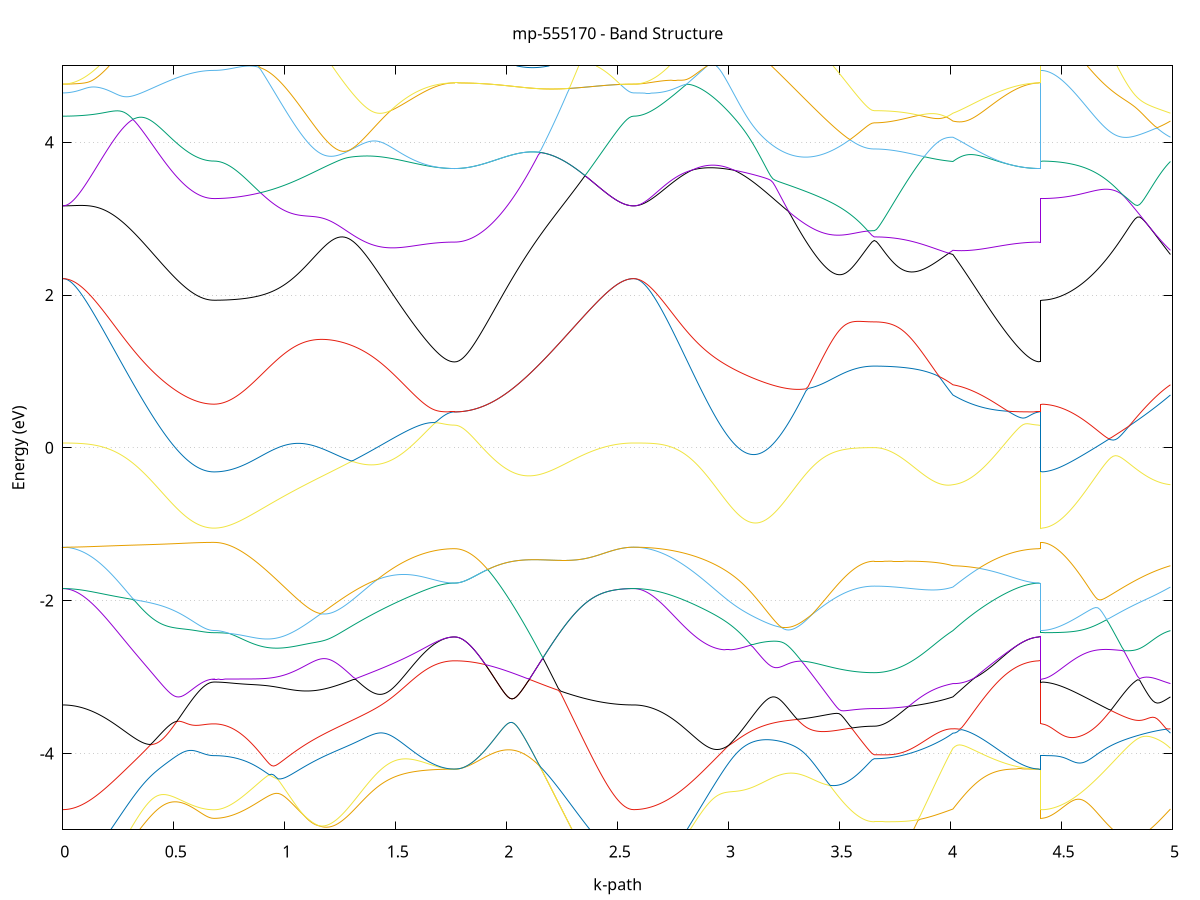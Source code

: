 set title 'mp-555170 - Band Structure'
set xlabel 'k-path'
set ylabel 'Energy (eV)'
set grid y
set yrange [-5:5]
set terminal png size 800,600
set output 'mp-555170_bands_gnuplot.png'
plot '-' using 1:2 with lines notitle, '-' using 1:2 with lines notitle, '-' using 1:2 with lines notitle, '-' using 1:2 with lines notitle, '-' using 1:2 with lines notitle, '-' using 1:2 with lines notitle, '-' using 1:2 with lines notitle, '-' using 1:2 with lines notitle, '-' using 1:2 with lines notitle, '-' using 1:2 with lines notitle, '-' using 1:2 with lines notitle, '-' using 1:2 with lines notitle, '-' using 1:2 with lines notitle, '-' using 1:2 with lines notitle, '-' using 1:2 with lines notitle, '-' using 1:2 with lines notitle, '-' using 1:2 with lines notitle, '-' using 1:2 with lines notitle, '-' using 1:2 with lines notitle, '-' using 1:2 with lines notitle, '-' using 1:2 with lines notitle, '-' using 1:2 with lines notitle, '-' using 1:2 with lines notitle, '-' using 1:2 with lines notitle, '-' using 1:2 with lines notitle, '-' using 1:2 with lines notitle, '-' using 1:2 with lines notitle, '-' using 1:2 with lines notitle, '-' using 1:2 with lines notitle, '-' using 1:2 with lines notitle, '-' using 1:2 with lines notitle, '-' using 1:2 with lines notitle, '-' using 1:2 with lines notitle, '-' using 1:2 with lines notitle, '-' using 1:2 with lines notitle, '-' using 1:2 with lines notitle, '-' using 1:2 with lines notitle, '-' using 1:2 with lines notitle, '-' using 1:2 with lines notitle, '-' using 1:2 with lines notitle, '-' using 1:2 with lines notitle, '-' using 1:2 with lines notitle, '-' using 1:2 with lines notitle, '-' using 1:2 with lines notitle, '-' using 1:2 with lines notitle, '-' using 1:2 with lines notitle, '-' using 1:2 with lines notitle, '-' using 1:2 with lines notitle, '-' using 1:2 with lines notitle, '-' using 1:2 with lines notitle, '-' using 1:2 with lines notitle, '-' using 1:2 with lines notitle, '-' using 1:2 with lines notitle, '-' using 1:2 with lines notitle, '-' using 1:2 with lines notitle, '-' using 1:2 with lines notitle, '-' using 1:2 with lines notitle, '-' using 1:2 with lines notitle, '-' using 1:2 with lines notitle, '-' using 1:2 with lines notitle, '-' using 1:2 with lines notitle, '-' using 1:2 with lines notitle, '-' using 1:2 with lines notitle, '-' using 1:2 with lines notitle
0.000000 -16.271298
0.009872 -16.271198
0.019744 -16.270598
0.029616 -16.269698
0.039488 -16.268298
0.049360 -16.266698
0.059232 -16.264598
0.069104 -16.262198
0.078976 -16.259398
0.088848 -16.256198
0.098720 -16.252698
0.108592 -16.248798
0.118464 -16.244598
0.128335 -16.239998
0.138207 -16.234998
0.148079 -16.229698
0.157951 -16.223998
0.167823 -16.217998
0.177695 -16.211698
0.187567 -16.204998
0.197439 -16.197998
0.207311 -16.190598
0.217183 -16.182998
0.227055 -16.174998
0.236927 -16.166798
0.246799 -16.158198
0.256671 -16.149298
0.266543 -16.140198
0.276415 -16.130798
0.286287 -16.121098
0.296159 -16.111198
0.306031 -16.100998
0.315903 -16.090598
0.325775 -16.079998
0.335647 -16.069098
0.345519 -16.058098
0.355391 -16.046898
0.365262 -16.035498
0.375134 -16.023998
0.385006 -16.012398
0.394878 -16.000598
0.404750 -15.988798
0.414622 -15.976898
0.424494 -15.964998
0.434366 -15.952998
0.444238 -15.941098
0.454110 -15.929198
0.463982 -15.917398
0.473854 -15.905698
0.483726 -15.894098
0.493598 -15.882698
0.503470 -15.871398
0.513342 -15.860498
0.523214 -15.849798
0.533086 -15.839498
0.542958 -15.829498
0.552830 -15.819898
0.562702 -15.810798
0.572574 -15.802298
0.582446 -15.794198
0.592318 -15.786798
0.602190 -15.779998
0.612061 -15.773898
0.621933 -15.768598
0.631805 -15.763898
0.641677 -15.760098
0.651549 -15.757098
0.661421 -15.754998
0.671293 -15.753698
0.681165 -15.753198
0.681165 -15.753198
0.691138 -15.753098
0.701110 -15.752898
0.711083 -15.752398
0.721055 -15.751798
0.731028 -15.750898
0.741000 -15.749998
0.750972 -15.748798
0.760945 -15.747398
0.770917 -15.745898
0.780890 -15.744198
0.790862 -15.742298
0.800835 -15.740298
0.810807 -15.738098
0.820780 -15.735798
0.830752 -15.733298
0.840725 -15.730598
0.850697 -15.727798
0.860670 -15.724898
0.870642 -15.721798
0.880614 -15.718598
0.890587 -15.715198
0.900559 -15.711698
0.910532 -15.708198
0.920504 -15.704498
0.930477 -15.700698
0.940449 -15.696798
0.950422 -15.692798
0.960394 -15.688698
0.970367 -15.684498
0.980339 -15.680298
0.990312 -15.675998
1.000284 -15.671698
1.010256 -15.667298
1.020229 -15.662898
1.030201 -15.658398
1.040174 -15.653898
1.050146 -15.649398
1.060119 -15.644898
1.070091 -15.640298
1.080064 -15.635798
1.090036 -15.631298
1.100009 -15.626798
1.109981 -15.622398
1.119954 -15.617898
1.129926 -15.613498
1.139898 -15.609198
1.149871 -15.604898
1.159843 -15.600698
1.169816 -15.596598
1.179788 -15.592498
1.189761 -15.588498
1.199733 -15.584598
1.209706 -15.580798
1.219678 -15.577098
1.229651 -15.573498
1.239623 -15.569998
1.249596 -15.566598
1.259568 -15.563398
1.269540 -15.560198
1.279513 -15.557198
1.289485 -15.554298
1.299458 -15.551498
1.309430 -15.548898
1.309430 -15.548898
1.319336 -15.546298
1.329243 -15.543898
1.339149 -15.541698
1.349055 -15.539498
1.358961 -15.537498
1.368867 -15.535598
1.378773 -15.533898
1.388679 -15.532198
1.398585 -15.530698
1.408491 -15.529298
1.418397 -15.527898
1.428304 -15.526698
1.438210 -15.525698
1.448116 -15.524698
1.458022 -15.523798
1.467928 -15.522898
1.477834 -15.522198
1.487740 -15.521598
1.497646 -15.520998
1.507552 -15.520598
1.517459 -15.520098
1.527365 -15.519798
1.537271 -15.519498
1.547177 -15.519298
1.557083 -15.519098
1.566989 -15.518898
1.576895 -15.518798
1.586801 -15.518798
1.596707 -15.518798
1.606613 -15.518698
1.616520 -15.518798
1.626426 -15.518798
1.636332 -15.518898
1.646238 -15.518898
1.656144 -15.518998
1.666050 -15.519098
1.675956 -15.519098
1.685862 -15.519198
1.695768 -15.519298
1.705675 -15.519398
1.715581 -15.519398
1.725487 -15.519498
1.735393 -15.519498
1.745299 -15.519498
1.755205 -15.519598
1.765111 -15.519598
1.765111 -15.519598
1.775073 -15.520098
1.785034 -15.521598
1.794996 -15.524098
1.804957 -15.527598
1.814919 -15.531998
1.824880 -15.537298
1.834842 -15.543598
1.844803 -15.550598
1.854765 -15.558498
1.864726 -15.567198
1.874688 -15.576498
1.884649 -15.586598
1.894611 -15.597198
1.904572 -15.608398
1.914534 -15.620198
1.924495 -15.632398
1.934457 -15.644998
1.944418 -15.657998
1.954380 -15.671298
1.964341 -15.684998
1.974303 -15.698898
1.984264 -15.712998
1.994226 -15.727298
2.004187 -15.741798
2.014149 -15.756298
2.024110 -15.770998
2.034072 -15.785698
2.044033 -15.800498
2.053995 -15.815198
2.063956 -15.829998
2.073918 -15.844698
2.083879 -15.859298
2.093841 -15.873898
2.103802 -15.888398
2.113764 -15.902698
2.123725 -15.916898
2.133687 -15.930998
2.143648 -15.944898
2.153610 -15.958698
2.163571 -15.972198
2.173533 -15.985598
2.183494 -15.998698
2.193456 -16.011598
2.203417 -16.024298
2.213379 -16.036698
2.223340 -16.048898
2.233302 -16.060798
2.243263 -16.072498
2.253225 -16.083798
2.263186 -16.094898
2.273148 -16.105698
2.283109 -16.116198
2.293071 -16.126398
2.303032 -16.136298
2.312994 -16.145898
2.322955 -16.155098
2.332917 -16.163998
2.342878 -16.172598
2.352840 -16.180898
2.362801 -16.188798
2.372763 -16.196298
2.382724 -16.203498
2.392686 -16.210398
2.402647 -16.216898
2.412609 -16.223098
2.422570 -16.228898
2.432532 -16.234298
2.442493 -16.239398
2.452455 -16.244098
2.462416 -16.248398
2.472378 -16.252398
2.482339 -16.255998
2.492301 -16.259198
2.502262 -16.261998
2.512224 -16.264498
2.522185 -16.266598
2.532147 -16.268298
2.542108 -16.269598
2.552070 -16.270598
2.562031 -16.271198
2.571993 -16.271298
2.571993 -16.271298
2.581948 -16.271198
2.591902 -16.270598
2.601857 -16.269598
2.611812 -16.268298
2.621766 -16.266598
2.631721 -16.264498
2.641676 -16.261998
2.651631 -16.259198
2.661585 -16.255998
2.671540 -16.252398
2.681495 -16.248398
2.691449 -16.244098
2.701404 -16.239398
2.711359 -16.234398
2.721314 -16.228998
2.731268 -16.223198
2.741223 -16.217098
2.751178 -16.210598
2.761132 -16.203898
2.771087 -16.196698
2.781042 -16.189298
2.790997 -16.181498
2.800951 -16.173398
2.810906 -16.164998
2.820861 -16.156198
2.830815 -16.147198
2.840770 -16.137898
2.850725 -16.128298
2.860680 -16.118498
2.870634 -16.108298
2.880589 -16.097998
2.890544 -16.087298
2.900498 -16.076498
2.910453 -16.065398
2.920408 -16.054098
2.930363 -16.042598
2.940317 -16.030998
2.950272 -16.019098
2.960227 -16.007098
2.970181 -15.994998
2.980136 -15.982798
2.990091 -15.970398
3.000046 -15.957998
3.010000 -15.945398
3.019955 -15.932898
3.029910 -15.920298
3.039864 -15.907698
3.049819 -15.895098
3.059774 -15.882498
3.069729 -15.869998
3.079683 -15.857598
3.089638 -15.845198
3.099593 -15.832998
3.109547 -15.820998
3.119502 -15.809098
3.129457 -15.797498
3.139412 -15.786098
3.149366 -15.774898
3.159321 -15.763998
3.169276 -15.753398
3.179230 -15.743098
3.189185 -15.733198
3.199140 -15.723598
3.209095 -15.714498
3.219049 -15.705698
3.229004 -15.697298
3.238959 -15.689398
3.248913 -15.681898
3.258868 -15.674898
3.268823 -15.668298
3.278778 -15.662198
3.288732 -15.656498
3.298687 -15.651298
3.308642 -15.646498
3.318596 -15.642098
3.328551 -15.638198
3.338506 -15.634698
3.348461 -15.631498
3.358415 -15.628798
3.368370 -15.626398
3.378325 -15.624398
3.388280 -15.622698
3.398234 -15.621198
3.408189 -15.620098
3.418144 -15.619198
3.428098 -15.618498
3.428098 -15.618498
3.438004 -15.618098
3.447911 -15.617798
3.457817 -15.617698
3.467723 -15.617798
3.477629 -15.617898
3.487535 -15.618198
3.497441 -15.618598
3.507347 -15.618998
3.517253 -15.619498
3.527159 -15.619998
3.537066 -15.620498
3.546972 -15.620998
3.556878 -15.621598
3.566784 -15.622098
3.576690 -15.622598
3.586596 -15.622998
3.596502 -15.623398
3.606408 -15.623798
3.616314 -15.624098
3.626220 -15.624298
3.636127 -15.624498
3.646033 -15.624598
3.655939 -15.624698
3.655939 -15.624698
3.665791 -15.624598
3.675642 -15.624198
3.685494 -15.623698
3.695346 -15.622998
3.705198 -15.622098
3.715049 -15.620998
3.724901 -15.619698
3.734753 -15.618198
3.744605 -15.616498
3.754456 -15.614598
3.764308 -15.612598
3.774160 -15.610298
3.784012 -15.607998
3.793864 -15.605498
3.803715 -15.602798
3.813567 -15.599998
3.823419 -15.597098
3.833271 -15.594098
3.843122 -15.590998
3.852974 -15.587798
3.862826 -15.584498
3.872678 -15.581198
3.882530 -15.577898
3.892381 -15.574598
3.902233 -15.571198
3.912085 -15.567898
3.921937 -15.564598
3.931788 -15.561398
3.941640 -15.558298
3.951492 -15.555198
3.961344 -15.552298
3.971195 -15.549598
3.981047 -15.547098
3.990899 -15.544798
4.000751 -15.542698
4.010603 -15.540798
4.010603 -15.540798
4.020468 -15.538398
4.030334 -15.536098
4.040200 -15.533998
4.050066 -15.532098
4.059931 -15.530298
4.069797 -15.528798
4.079663 -15.527298
4.089529 -15.526098
4.099395 -15.524898
4.109260 -15.523898
4.119126 -15.522998
4.128992 -15.522198
4.138858 -15.521598
4.148723 -15.520998
4.158589 -15.520498
4.168455 -15.519998
4.178321 -15.519698
4.188187 -15.519398
4.198052 -15.519198
4.207918 -15.518998
4.217784 -15.518898
4.227650 -15.518798
4.237516 -15.518798
4.247381 -15.518798
4.257247 -15.518798
4.267113 -15.518798
4.276979 -15.518898
4.286844 -15.518898
4.296710 -15.518998
4.306576 -15.519098
4.316442 -15.519198
4.326308 -15.519198
4.336173 -15.519298
4.346039 -15.519398
4.355905 -15.519398
4.365771 -15.519498
4.375636 -15.519498
4.385502 -15.519498
4.395368 -15.519598
4.405234 -15.519598
4.405234 -15.753198
4.415157 -15.753098
4.425081 -15.752798
4.435005 -15.752198
4.444928 -15.751498
4.454852 -15.750498
4.464776 -15.749298
4.474699 -15.747998
4.484623 -15.746298
4.494547 -15.744498
4.504470 -15.742498
4.514394 -15.740298
4.524318 -15.737898
4.534241 -15.735298
4.544165 -15.732498
4.554089 -15.729498
4.564012 -15.726298
4.573936 -15.722998
4.583860 -15.719398
4.593783 -15.715698
4.603707 -15.711898
4.613631 -15.707798
4.623554 -15.703698
4.633478 -15.699298
4.643402 -15.694898
4.653325 -15.690298
4.663249 -15.685598
4.673173 -15.680698
4.683096 -15.675798
4.693020 -15.670798
4.702944 -15.665698
4.712867 -15.660498
4.722791 -15.655198
4.732715 -15.649898
4.742638 -15.644498
4.752562 -15.639098
4.762486 -15.633698
4.772409 -15.628298
4.782333 -15.622898
4.792257 -15.617498
4.802180 -15.612098
4.812104 -15.606798
4.822028 -15.601598
4.831951 -15.596398
4.841875 -15.591398
4.851799 -15.586498
4.861722 -15.581698
4.871646 -15.576998
4.881570 -15.572598
4.891493 -15.568298
4.901417 -15.564298
4.911341 -15.560498
4.921264 -15.556898
4.931188 -15.553598
4.941112 -15.550598
4.951035 -15.547998
4.960959 -15.545598
4.970883 -15.543598
4.980806 -15.541998
4.990730 -15.540798
e
0.000000 -13.433398
0.009872 -13.433898
0.019744 -13.435298
0.029616 -13.437598
0.039488 -13.440798
0.049360 -13.444998
0.059232 -13.449998
0.069104 -13.455998
0.078976 -13.462798
0.088848 -13.470598
0.098720 -13.479098
0.108592 -13.488498
0.118464 -13.498798
0.128335 -13.509798
0.138207 -13.521598
0.148079 -13.534198
0.157951 -13.547498
0.167823 -13.561598
0.177695 -13.576298
0.187567 -13.591698
0.197439 -13.607698
0.207311 -13.624298
0.217183 -13.641498
0.227055 -13.659298
0.236927 -13.677498
0.246799 -13.696298
0.256671 -13.715498
0.266543 -13.735098
0.276415 -13.755098
0.286287 -13.775498
0.296159 -13.796098
0.306031 -13.817098
0.315903 -13.838398
0.325775 -13.859798
0.335647 -13.881398
0.345519 -13.903198
0.355391 -13.925098
0.365262 -13.947098
0.375134 -13.969098
0.385006 -13.991098
0.394878 -14.012998
0.404750 -14.034898
0.414622 -14.056598
0.424494 -14.078198
0.434366 -14.099598
0.444238 -14.120698
0.454110 -14.141598
0.463982 -14.162098
0.473854 -14.182198
0.483726 -14.201898
0.493598 -14.221098
0.503470 -14.239698
0.513342 -14.257798
0.523214 -14.275298
0.533086 -14.291998
0.542958 -14.308098
0.552830 -14.323298
0.562702 -14.337698
0.572574 -14.351098
0.582446 -14.363698
0.592318 -14.375198
0.602190 -14.385598
0.612061 -14.394998
0.621933 -14.403198
0.631805 -14.410198
0.641677 -14.415998
0.651549 -14.420498
0.661421 -14.423798
0.671293 -14.425698
0.681165 -14.426398
0.681165 -14.426398
0.691138 -14.426198
0.701110 -14.425798
0.711083 -14.424998
0.721055 -14.423898
0.731028 -14.422398
0.741000 -14.420698
0.750972 -14.418698
0.760945 -14.416298
0.770917 -14.413698
0.780890 -14.410698
0.790862 -14.407498
0.800835 -14.403998
0.810807 -14.400198
0.820780 -14.396098
0.830752 -14.391698
0.840725 -14.387098
0.850697 -14.382198
0.860670 -14.377098
0.870642 -14.371698
0.880614 -14.366198
0.890587 -14.360398
0.900559 -14.354398
0.910532 -14.348198
0.920504 -14.341798
0.930477 -14.335298
0.940449 -14.328598
0.950422 -14.321698
0.960394 -14.314798
0.970367 -14.307698
0.980339 -14.300598
0.990312 -14.293398
1.000284 -14.286098
1.010256 -14.278798
1.020229 -14.271498
1.030201 -14.264198
1.040174 -14.256998
1.050146 -14.249698
1.060119 -14.242598
1.070091 -14.235598
1.080064 -14.228598
1.090036 -14.221898
1.100009 -14.215198
1.109981 -14.208798
1.119954 -14.202598
1.129926 -14.196698
1.139898 -14.190998
1.149871 -14.185598
1.159843 -14.180398
1.169816 -14.175698
1.179788 -14.171198
1.189761 -14.167098
1.199733 -14.163398
1.209706 -14.160098
1.219678 -14.157198
1.229651 -14.154698
1.239623 -14.152598
1.249596 -14.150898
1.259568 -14.149598
1.269540 -14.148798
1.279513 -14.148398
1.289485 -14.148398
1.299458 -14.148798
1.309430 -14.149598
1.309430 -14.149598
1.319336 -14.150798
1.329243 -14.152298
1.339149 -14.154198
1.349055 -14.156398
1.358961 -14.158898
1.368867 -14.161798
1.378773 -14.164898
1.388679 -14.168198
1.398585 -14.171798
1.408491 -14.175598
1.418397 -14.179598
1.428304 -14.183698
1.438210 -14.187998
1.448116 -14.192398
1.458022 -14.196898
1.467928 -14.201498
1.477834 -14.206098
1.487740 -14.210798
1.497646 -14.215498
1.507552 -14.220098
1.517459 -14.224798
1.527365 -14.229398
1.537271 -14.233898
1.547177 -14.238398
1.557083 -14.242698
1.566989 -14.246998
1.576895 -14.251098
1.586801 -14.255098
1.596707 -14.258998
1.606613 -14.262698
1.616520 -14.266198
1.626426 -14.269498
1.636332 -14.272698
1.646238 -14.275598
1.656144 -14.278398
1.666050 -14.280898
1.675956 -14.283198
1.685862 -14.285298
1.695768 -14.287098
1.705675 -14.288698
1.715581 -14.290098
1.725487 -14.291198
1.735393 -14.292098
1.745299 -14.292698
1.755205 -14.293098
1.765111 -14.293198
1.765111 -14.293198
1.775073 -14.292698
1.785034 -14.290998
1.794996 -14.288198
1.804957 -14.284298
1.814919 -14.279398
1.824880 -14.273498
1.834842 -14.266498
1.844803 -14.258598
1.854765 -14.249798
1.864726 -14.240098
1.874688 -14.229598
1.884649 -14.218398
1.894611 -14.206498
1.904572 -14.193898
1.914534 -14.180698
1.924495 -14.166898
1.934457 -14.152698
1.944418 -14.137998
1.954380 -14.122798
1.964341 -14.107398
1.974303 -14.091598
1.984264 -14.075598
1.994226 -14.059298
2.004187 -14.042798
2.014149 -14.026198
2.024110 -14.009398
2.034072 -13.992598
2.044033 -13.975698
2.053995 -13.958798
2.063956 -13.941898
2.073918 -13.924998
2.083879 -13.908198
2.093841 -13.891398
2.103802 -13.874798
2.113764 -13.858298
2.123725 -13.841898
2.133687 -13.825698
2.143648 -13.809598
2.153610 -13.793798
2.163571 -13.778198
2.173533 -13.762798
2.183494 -13.747598
2.193456 -13.732698
2.203417 -13.718098
2.213379 -13.703698
2.223340 -13.689698
2.233302 -13.675898
2.243263 -13.662498
2.253225 -13.649398
2.263186 -13.636598
2.273148 -13.624098
2.283109 -13.611998
2.293071 -13.600298
2.303032 -13.588898
2.312994 -13.577898
2.322955 -13.567198
2.332917 -13.556898
2.342878 -13.546998
2.352840 -13.537498
2.362801 -13.528398
2.372763 -13.519698
2.382724 -13.511398
2.392686 -13.503498
2.402647 -13.495998
2.412609 -13.488898
2.422570 -13.482198
2.432532 -13.475998
2.442493 -13.470198
2.452455 -13.464698
2.462416 -13.459798
2.472378 -13.455198
2.482339 -13.451098
2.492301 -13.447398
2.502262 -13.444098
2.512224 -13.441298
2.522185 -13.438898
2.532147 -13.436898
2.542108 -13.435398
2.552070 -13.434298
2.562031 -13.433598
2.571993 -13.433398
2.571993 -13.433398
2.581948 -13.433898
2.591902 -13.435498
2.601857 -13.438098
2.611812 -13.441698
2.621766 -13.446298
2.631721 -13.451898
2.641676 -13.458498
2.651631 -13.465998
2.661585 -13.474398
2.671540 -13.483698
2.681495 -13.493798
2.691449 -13.504798
2.701404 -13.516498
2.711359 -13.528998
2.721314 -13.542198
2.731268 -13.555998
2.741223 -13.570498
2.751178 -13.585498
2.761132 -13.601098
2.771087 -13.617098
2.781042 -13.633598
2.790997 -13.650498
2.800951 -13.667698
2.810906 -13.685298
2.820861 -13.703198
2.830815 -13.721298
2.840770 -13.739598
2.850725 -13.758098
2.860680 -13.776698
2.870634 -13.795498
2.880589 -13.814198
2.890544 -13.832998
2.900498 -13.851798
2.910453 -13.870498
2.920408 -13.889198
2.930363 -13.907698
2.940317 -13.926098
2.950272 -13.944298
2.960227 -13.962298
2.970181 -13.980098
2.980136 -13.997498
2.990091 -14.014698
3.000046 -14.031598
3.010000 -14.047998
3.019955 -14.064098
3.029910 -14.079798
3.039864 -14.094998
3.049819 -14.109698
3.059774 -14.123898
3.069729 -14.137598
3.079683 -14.150698
3.089638 -14.163098
3.099593 -14.174998
3.109547 -14.186198
3.119502 -14.196798
3.129457 -14.206598
3.139412 -14.215698
3.149366 -14.223998
3.159321 -14.231598
3.169276 -14.238298
3.179230 -14.244298
3.189185 -14.249398
3.199140 -14.253598
3.209095 -14.256998
3.219049 -14.259498
3.229004 -14.261198
3.238959 -14.261998
3.248913 -14.261898
3.258868 -14.260898
3.268823 -14.259098
3.278778 -14.256398
3.288732 -14.252798
3.298687 -14.248498
3.308642 -14.243398
3.318596 -14.237498
3.328551 -14.230798
3.338506 -14.223498
3.348461 -14.215498
3.358415 -14.206898
3.368370 -14.197798
3.378325 -14.188098
3.388280 -14.177898
3.398234 -14.167298
3.408189 -14.156398
3.418144 -14.145098
3.428098 -14.133698
3.428098 -14.133698
3.438004 -14.122098
3.447911 -14.110298
3.457817 -14.098598
3.467723 -14.086798
3.477629 -14.075098
3.487535 -14.063498
3.497441 -14.052198
3.507347 -14.041098
3.517253 -14.030298
3.527159 -14.019998
3.537066 -14.010098
3.546972 -14.000798
3.556878 -13.991998
3.566784 -13.983798
3.576690 -13.976398
3.586596 -13.969698
3.596502 -13.963798
3.606408 -13.958798
3.616314 -13.954598
3.626220 -13.951298
3.636127 -13.948898
3.646033 -13.947498
3.655939 -13.946998
3.655939 -13.946998
3.665791 -13.947198
3.675642 -13.947798
3.685494 -13.948898
3.695346 -13.950398
3.705198 -13.952298
3.715049 -13.954598
3.724901 -13.957398
3.734753 -13.960498
3.744605 -13.964098
3.754456 -13.967998
3.764308 -13.972298
3.774160 -13.976998
3.784012 -13.982098
3.793864 -13.987498
3.803715 -13.993198
3.813567 -13.999298
3.823419 -14.005698
3.833271 -14.012298
3.843122 -14.019298
3.852974 -14.026498
3.862826 -14.033898
3.872678 -14.041498
3.882530 -14.049298
3.892381 -14.057198
3.902233 -14.065298
3.912085 -14.073498
3.921937 -14.081698
3.931788 -14.089998
3.941640 -14.098198
3.951492 -14.106398
3.961344 -14.114598
3.971195 -14.122598
3.981047 -14.130498
3.990899 -14.138198
4.000751 -14.145598
4.010603 -14.152798
4.010603 -14.152798
4.020468 -14.157298
4.030334 -14.161898
4.040200 -14.166498
4.050066 -14.171298
4.059931 -14.176098
4.069797 -14.180898
4.079663 -14.185798
4.089529 -14.190698
4.099395 -14.195598
4.109260 -14.200498
4.119126 -14.205398
4.128992 -14.210298
4.138858 -14.215198
4.148723 -14.219998
4.158589 -14.224698
4.168455 -14.229398
4.178321 -14.233998
4.188187 -14.238498
4.198052 -14.242898
4.207918 -14.247198
4.217784 -14.251298
4.227650 -14.255298
4.237516 -14.259198
4.247381 -14.262898
4.257247 -14.266398
4.267113 -14.269698
4.276979 -14.272798
4.286844 -14.275698
4.296710 -14.278498
4.306576 -14.280998
4.316442 -14.283298
4.326308 -14.285298
4.336173 -14.287198
4.346039 -14.288798
4.355905 -14.290098
4.365771 -14.291198
4.375636 -14.292098
4.385502 -14.292698
4.395368 -14.293098
4.405234 -14.293198
4.405234 -14.426398
4.415157 -14.426298
4.425081 -14.425798
4.435005 -14.425098
4.444928 -14.424098
4.454852 -14.422798
4.464776 -14.421198
4.474699 -14.419398
4.484623 -14.417298
4.494547 -14.414898
4.504470 -14.412198
4.514394 -14.409298
4.524318 -14.406098
4.534241 -14.402598
4.544165 -14.398898
4.554089 -14.394998
4.564012 -14.390798
4.573936 -14.386398
4.583860 -14.381698
4.593783 -14.376898
4.603707 -14.371798
4.613631 -14.366598
4.623554 -14.361098
4.633478 -14.355498
4.643402 -14.349698
4.653325 -14.343798
4.663249 -14.337698
4.673173 -14.331498
4.683096 -14.325198
4.693020 -14.318798
4.702944 -14.312298
4.712867 -14.305698
4.722791 -14.299098
4.732715 -14.292398
4.742638 -14.285698
4.752562 -14.278998
4.762486 -14.272298
4.772409 -14.265598
4.782333 -14.258998
4.792257 -14.252398
4.802180 -14.245898
4.812104 -14.239498
4.822028 -14.233298
4.831951 -14.227098
4.841875 -14.221098
4.851799 -14.215198
4.861722 -14.209498
4.871646 -14.203998
4.881570 -14.198698
4.891493 -14.193498
4.901417 -14.188598
4.911341 -14.183898
4.921264 -14.179298
4.931188 -14.174998
4.941112 -14.170898
4.951035 -14.166898
4.960959 -14.163198
4.970883 -14.159598
4.980806 -14.156098
4.990730 -14.152798
e
0.000000 -11.414498
0.009872 -11.414398
0.019744 -11.414398
0.029616 -11.414198
0.039488 -11.413998
0.049360 -11.413798
0.059232 -11.413498
0.069104 -11.413098
0.078976 -11.412698
0.088848 -11.412198
0.098720 -11.411698
0.108592 -11.411098
0.118464 -11.410398
0.128335 -11.409698
0.138207 -11.408998
0.148079 -11.408098
0.157951 -11.407298
0.167823 -11.406398
0.177695 -11.405398
0.187567 -11.404398
0.197439 -11.403298
0.207311 -11.402198
0.217183 -11.401098
0.227055 -11.399898
0.236927 -11.398598
0.246799 -11.397298
0.256671 -11.395998
0.266543 -11.394598
0.276415 -11.393198
0.286287 -11.391698
0.296159 -11.390298
0.306031 -11.388798
0.315903 -11.387198
0.325775 -11.385698
0.335647 -11.384098
0.345519 -11.382498
0.355391 -11.381598
0.365262 -11.382198
0.375134 -11.382798
0.385006 -11.383598
0.394878 -11.384498
0.404750 -11.385498
0.414622 -11.386598
0.424494 -11.387698
0.434366 -11.388898
0.444238 -11.390198
0.454110 -11.391398
0.463982 -11.392698
0.473854 -11.394098
0.483726 -11.395398
0.493598 -11.396698
0.503470 -11.397998
0.513342 -11.399298
0.523214 -11.400498
0.533086 -11.401698
0.542958 -11.402898
0.552830 -11.403998
0.562702 -11.404998
0.572574 -11.405998
0.582446 -11.406898
0.592318 -11.407698
0.602190 -11.408498
0.612061 -11.409198
0.621933 -11.409698
0.631805 -11.410198
0.641677 -11.410698
0.651549 -11.410998
0.661421 -11.411198
0.671293 -11.411398
0.681165 -11.411398
0.681165 -11.411398
0.691138 -11.412198
0.701110 -11.414398
0.711083 -11.418198
0.721055 -11.423498
0.731028 -11.430198
0.741000 -11.438398
0.750972 -11.447898
0.760945 -11.458798
0.770917 -11.470998
0.780890 -11.484398
0.790862 -11.498998
0.800835 -11.514598
0.810807 -11.531298
0.820780 -11.548998
0.830752 -11.567498
0.840725 -11.586798
0.850697 -11.606798
0.860670 -11.627398
0.870642 -11.648598
0.880614 -11.670198
0.890587 -11.692298
0.900559 -11.714598
0.910532 -11.737098
0.920504 -11.759898
0.930477 -11.782698
0.940449 -11.805498
0.950422 -11.828398
0.960394 -11.851098
0.970367 -11.873598
0.980339 -11.895898
0.990312 -11.917998
1.000284 -11.939698
1.010256 -11.960998
1.020229 -11.981898
1.030201 -12.002298
1.040174 -12.022198
1.050146 -12.041498
1.060119 -12.060098
1.070091 -12.078098
1.080064 -12.095398
1.090036 -12.111898
1.100009 -12.127698
1.109981 -12.142598
1.119954 -12.156598
1.129926 -12.169798
1.139898 -12.181998
1.149871 -12.193198
1.159843 -12.203498
1.169816 -12.212698
1.179788 -12.220898
1.189761 -12.228098
1.199733 -12.234098
1.209706 -12.239098
1.219678 -12.242898
1.229651 -12.245598
1.239623 -12.247198
1.249596 -12.247698
1.259568 -12.247098
1.269540 -12.245298
1.279513 -12.242398
1.289485 -12.238398
1.299458 -12.233298
1.309430 -12.227198
1.309430 -12.227198
1.319336 -12.219998
1.329243 -12.211898
1.339149 -12.202798
1.349055 -12.192698
1.358961 -12.181698
1.368867 -12.169898
1.378773 -12.157198
1.388679 -12.143698
1.398585 -12.129498
1.408491 -12.114498
1.418397 -12.098898
1.428304 -12.082798
1.438210 -12.065998
1.448116 -12.048798
1.458022 -12.031198
1.467928 -12.013198
1.477834 -11.994898
1.487740 -11.976398
1.497646 -11.957798
1.507552 -11.939098
1.517459 -11.920398
1.527365 -11.901898
1.537271 -11.883498
1.547177 -11.865498
1.557083 -11.847898
1.566989 -11.830898
1.576895 -11.818398
1.586801 -11.807398
1.596707 -11.796598
1.606613 -11.785998
1.616520 -11.775698
1.626426 -11.765798
1.636332 -11.756298
1.646238 -11.747298
1.656144 -11.738798
1.666050 -11.730798
1.675956 -11.723498
1.685862 -11.716698
1.695768 -11.710698
1.705675 -11.705398
1.715581 -11.700798
1.725487 -11.697098
1.735393 -11.694098
1.745299 -11.691998
1.755205 -11.690698
1.765111 -11.690298
1.765111 -11.690298
1.775073 -11.690198
1.785034 -11.689998
1.794996 -11.689598
1.804957 -11.689098
1.814919 -11.688398
1.824880 -11.687598
1.834842 -11.686598
1.844803 -11.685498
1.854765 -11.684198
1.864726 -11.682698
1.874688 -11.681098
1.884649 -11.679398
1.894611 -11.677498
1.904572 -11.675498
1.914534 -11.673298
1.924495 -11.670998
1.934457 -11.668498
1.944418 -11.665898
1.954380 -11.663098
1.964341 -11.660198
1.974303 -11.657198
1.984264 -11.653998
1.994226 -11.650698
2.004187 -11.647298
2.014149 -11.643698
2.024110 -11.639998
2.034072 -11.636098
2.044033 -11.632198
2.053995 -11.628098
2.063956 -11.623898
2.073918 -11.619598
2.083879 -11.615098
2.093841 -11.610598
2.103802 -11.605998
2.113764 -11.601198
2.123725 -11.596398
2.133687 -11.591498
2.143648 -11.586498
2.153610 -11.581398
2.163571 -11.576298
2.173533 -11.571098
2.183494 -11.565798
2.193456 -11.560498
2.203417 -11.555098
2.213379 -11.549698
2.223340 -11.544298
2.233302 -11.538798
2.243263 -11.533298
2.253225 -11.527898
2.263186 -11.522398
2.273148 -11.516998
2.283109 -11.511598
2.293071 -11.506198
2.303032 -11.500898
2.312994 -11.495598
2.322955 -11.490398
2.332917 -11.485298
2.342878 -11.480198
2.352840 -11.475298
2.362801 -11.470498
2.372763 -11.465798
2.382724 -11.461298
2.392686 -11.456898
2.402647 -11.452598
2.412609 -11.448598
2.422570 -11.444698
2.432532 -11.440998
2.442493 -11.437498
2.452455 -11.434198
2.462416 -11.431198
2.472378 -11.428298
2.482339 -11.425798
2.492301 -11.423398
2.502262 -11.421398
2.512224 -11.419598
2.522185 -11.417998
2.532147 -11.416698
2.542108 -11.415798
2.552070 -11.414998
2.562031 -11.414598
2.571993 -11.414498
2.571993 -11.414498
2.581948 -11.414598
2.591902 -11.414898
2.601857 -11.415498
2.611812 -11.416298
2.621766 -11.417298
2.631721 -11.418498
2.641676 -11.419998
2.651631 -11.421798
2.661585 -11.423798
2.671540 -11.426098
2.681495 -11.428698
2.691449 -11.431598
2.701404 -11.434798
2.711359 -11.438298
2.721314 -11.442198
2.731268 -11.446498
2.741223 -11.451098
2.751178 -11.456098
2.761132 -11.461498
2.771087 -11.467398
2.781042 -11.473698
2.790997 -11.480398
2.800951 -11.487698
2.810906 -11.495398
2.820861 -11.503498
2.830815 -11.512198
2.840770 -11.521398
2.850725 -11.531098
2.860680 -11.541298
2.870634 -11.551998
2.880589 -11.563198
2.890544 -11.574798
2.900498 -11.586998
2.910453 -11.599598
2.920408 -11.612598
2.930363 -11.625998
2.940317 -11.639898
2.950272 -11.654098
2.960227 -11.668698
2.970181 -11.683598
2.980136 -11.698798
2.990091 -11.714198
3.000046 -11.729998
3.010000 -11.745898
3.019955 -11.761998
3.029910 -11.778298
3.039864 -11.794798
3.049819 -11.811298
3.059774 -11.827998
3.069729 -11.844698
3.079683 -11.861498
3.089638 -11.878198
3.099593 -11.894998
3.109547 -11.911798
3.119502 -11.928498
3.129457 -11.945198
3.139412 -11.961798
3.149366 -11.978198
3.159321 -11.994598
3.169276 -12.010898
3.179230 -12.026998
3.189185 -12.042898
3.199140 -12.058698
3.209095 -12.074298
3.219049 -12.089698
3.229004 -12.104798
3.238959 -12.119798
3.248913 -12.134498
3.258868 -12.148998
3.268823 -12.163198
3.278778 -12.177198
3.288732 -12.190898
3.298687 -12.204298
3.308642 -12.217398
3.318596 -12.230198
3.328551 -12.242798
3.338506 -12.254998
3.348461 -12.266898
3.358415 -12.278398
3.368370 -12.289698
3.378325 -12.300598
3.388280 -12.311198
3.398234 -12.321398
3.408189 -12.331298
3.418144 -12.340798
3.428098 -12.349898
3.428098 -12.349898
3.438004 -12.358698
3.447911 -12.367098
3.457817 -12.375098
3.467723 -12.382698
3.477629 -12.389998
3.487535 -12.396898
3.497441 -12.403398
3.507347 -12.409598
3.517253 -12.415298
3.527159 -12.420698
3.537066 -12.425698
3.546972 -12.430298
3.556878 -12.434498
3.566784 -12.438298
3.576690 -12.441698
3.586596 -12.444698
3.596502 -12.447298
3.606408 -12.449498
3.616314 -12.451298
3.626220 -12.452698
3.636127 -12.453698
3.646033 -12.454298
3.655939 -12.454498
3.655939 -12.454498
3.665791 -12.454298
3.675642 -12.453698
3.685494 -12.452698
3.695346 -12.451298
3.705198 -12.449498
3.715049 -12.447298
3.724901 -12.444698
3.734753 -12.441698
3.744605 -12.438398
3.754456 -12.434598
3.764308 -12.430398
3.774160 -12.425898
3.784012 -12.420998
3.793864 -12.415698
3.803715 -12.409998
3.813567 -12.403998
3.823419 -12.397598
3.833271 -12.390898
3.843122 -12.383698
3.852974 -12.376298
3.862826 -12.368498
3.872678 -12.360298
3.882530 -12.351798
3.892381 -12.342998
3.902233 -12.333898
3.912085 -12.324398
3.921937 -12.314698
3.931788 -12.304598
3.941640 -12.294298
3.951492 -12.283598
3.961344 -12.272698
3.971195 -12.261598
3.981047 -12.250198
3.990899 -12.238498
4.000751 -12.226698
4.010603 -12.214598
4.010603 -12.214598
4.020468 -12.204298
4.030334 -12.192998
4.040200 -12.180898
4.050066 -12.167798
4.059931 -12.153898
4.069797 -12.139098
4.079663 -12.123698
4.089529 -12.107498
4.099395 -12.090698
4.109260 -12.073398
4.119126 -12.055498
4.128992 -12.037198
4.138858 -12.018498
4.148723 -11.999598
4.158589 -11.980398
4.168455 -11.961198
4.178321 -11.941898
4.188187 -11.922698
4.198052 -11.903698
4.207918 -11.884998
4.217784 -11.866698
4.227650 -11.848898
4.237516 -11.831698
4.247381 -11.815198
4.257247 -11.799598
4.267113 -11.784798
4.276979 -11.771098
4.286844 -11.758498
4.296710 -11.746898
4.306576 -11.736498
4.316442 -11.727298
4.326308 -11.719098
4.336173 -11.712098
4.346039 -11.706098
4.355905 -11.701198
4.365771 -11.697198
4.375636 -11.694198
4.385502 -11.691998
4.395368 -11.690698
4.405234 -11.690298
4.405234 -11.411398
4.415157 -11.411498
4.425081 -11.411998
4.435005 -11.412698
4.444928 -11.413598
4.454852 -11.414898
4.464776 -11.416398
4.474699 -11.418198
4.484623 -11.420298
4.494547 -11.422598
4.504470 -11.425198
4.514394 -11.427998
4.524318 -11.430998
4.534241 -11.434298
4.544165 -11.437798
4.554089 -11.441598
4.564012 -11.445598
4.573936 -11.449898
4.583860 -11.454498
4.593783 -11.459398
4.603707 -11.465998
4.613631 -11.476798
4.623554 -11.487798
4.633478 -11.498998
4.643402 -11.510398
4.653325 -11.521898
4.663249 -11.533498
4.673173 -11.556798
4.683096 -11.584398
4.693020 -11.613498
4.702944 -11.643398
4.712867 -11.673498
4.722791 -11.703598
4.732715 -11.733498
4.742638 -11.763098
4.752562 -11.792198
4.762486 -11.820798
4.772409 -11.848798
4.782333 -11.876098
4.792257 -11.902698
4.802180 -11.928498
4.812104 -11.953398
4.822028 -11.977498
4.831951 -12.000598
4.841875 -12.022798
4.851799 -12.043898
4.861722 -12.063998
4.871646 -12.082898
4.881570 -12.100698
4.891493 -12.117398
4.901417 -12.132798
4.911341 -12.147098
4.921264 -12.159998
4.931188 -12.171698
4.941112 -12.182198
4.951035 -12.191298
4.960959 -12.199098
4.970883 -12.205598
4.980806 -12.210698
4.990730 -12.214598
e
0.000000 -11.414498
0.009872 -11.414398
0.019744 -11.414198
0.029616 -11.413798
0.039488 -11.413198
0.049360 -11.412598
0.059232 -11.411798
0.069104 -11.410798
0.078976 -11.409698
0.088848 -11.408498
0.098720 -11.407298
0.108592 -11.405898
0.118464 -11.404398
0.128335 -11.402898
0.138207 -11.401298
0.148079 -11.399698
0.157951 -11.398098
0.167823 -11.396498
0.177695 -11.394898
0.187567 -11.393298
0.197439 -11.391698
0.207311 -11.390198
0.217183 -11.388798
0.227055 -11.387398
0.236927 -11.386198
0.246799 -11.384998
0.256671 -11.383998
0.266543 -11.383098
0.276415 -11.382398
0.286287 -11.381798
0.296159 -11.381298
0.306031 -11.380998
0.315903 -11.380798
0.325775 -11.380798
0.335647 -11.380898
0.345519 -11.381198
0.355391 -11.380898
0.365262 -11.379198
0.375134 -11.377598
0.385006 -11.375898
0.394878 -11.374298
0.404750 -11.372598
0.414622 -11.370998
0.424494 -11.369298
0.434366 -11.367698
0.444238 -11.366098
0.454110 -11.364498
0.463982 -11.362998
0.473854 -11.361398
0.483726 -11.359998
0.493598 -11.358498
0.503470 -11.357098
0.513342 -11.355698
0.523214 -11.354398
0.533086 -11.353198
0.542958 -11.351998
0.552830 -11.350798
0.562702 -11.349798
0.572574 -11.348798
0.582446 -11.347898
0.592318 -11.346998
0.602190 -11.346298
0.612061 -11.345598
0.621933 -11.344998
0.631805 -11.344498
0.641677 -11.344098
0.651549 -11.343698
0.661421 -11.343498
0.671293 -11.343398
0.681165 -11.343298
0.681165 -11.343298
0.691138 -11.343998
0.701110 -11.345798
0.711083 -11.348998
0.721055 -11.353298
0.731028 -11.358898
0.741000 -11.365598
0.750972 -11.373398
0.760945 -11.382298
0.770917 -11.392298
0.780890 -11.403198
0.790862 -11.414998
0.800835 -11.427598
0.810807 -11.441098
0.820780 -11.455298
0.830752 -11.470098
0.840725 -11.485498
0.850697 -11.501498
0.860670 -11.517898
0.870642 -11.534698
0.880614 -11.551898
0.890587 -11.569298
0.900559 -11.586998
0.910532 -11.604798
0.920504 -11.622698
0.930477 -11.640698
0.940449 -11.658698
0.950422 -11.676698
0.960394 -11.694598
0.970367 -11.712298
0.980339 -11.729898
0.990312 -11.747298
1.000284 -11.764398
1.010256 -11.781298
1.020229 -11.797798
1.030201 -11.813998
1.040174 -11.829698
1.050146 -11.845098
1.060119 -11.859998
1.070091 -11.874498
1.080064 -11.888498
1.090036 -11.901898
1.100009 -11.914798
1.109981 -11.927198
1.119954 -11.938998
1.129926 -11.950198
1.139898 -11.960798
1.149871 -11.970698
1.159843 -11.979998
1.169816 -11.988698
1.179788 -11.996698
1.189761 -12.003998
1.199733 -12.010598
1.209706 -12.016598
1.219678 -12.021798
1.229651 -12.026398
1.239623 -12.030198
1.249596 -12.033298
1.259568 -12.035798
1.269540 -12.037498
1.279513 -12.038498
1.289485 -12.038798
1.299458 -12.038398
1.309430 -12.037398
1.309430 -12.037398
1.319336 -12.035598
1.329243 -12.033198
1.339149 -12.030198
1.349055 -12.026498
1.358961 -12.022198
1.368867 -12.017298
1.378773 -12.011698
1.388679 -12.005698
1.398585 -11.998998
1.408491 -11.991898
1.418397 -11.984198
1.428304 -11.975998
1.438210 -11.967398
1.448116 -11.958398
1.458022 -11.948898
1.467928 -11.939198
1.477834 -11.928998
1.487740 -11.918598
1.497646 -11.907898
1.507552 -11.897098
1.517459 -11.885998
1.527365 -11.874798
1.537271 -11.863498
1.547177 -11.852198
1.557083 -11.840898
1.566989 -11.829598
1.576895 -11.814498
1.586801 -11.798898
1.596707 -11.784298
1.606613 -11.770598
1.616520 -11.758098
1.626426 -11.746798
1.636332 -11.736698
1.646238 -11.727798
1.656144 -11.720198
1.666050 -11.713698
1.675956 -11.708298
1.685862 -11.703798
1.695768 -11.700198
1.705675 -11.697198
1.715581 -11.694898
1.725487 -11.693198
1.735393 -11.691898
1.745299 -11.690998
1.755205 -11.690498
1.765111 -11.690298
1.765111 -11.690298
1.775073 -11.690198
1.785034 -11.689998
1.794996 -11.689598
1.804957 -11.689098
1.814919 -11.688398
1.824880 -11.687598
1.834842 -11.686598
1.844803 -11.685498
1.854765 -11.684198
1.864726 -11.682698
1.874688 -11.681098
1.884649 -11.679398
1.894611 -11.677498
1.904572 -11.675498
1.914534 -11.673298
1.924495 -11.670998
1.934457 -11.668498
1.944418 -11.665898
1.954380 -11.663098
1.964341 -11.660198
1.974303 -11.657198
1.984264 -11.653998
1.994226 -11.650698
2.004187 -11.647298
2.014149 -11.643698
2.024110 -11.639998
2.034072 -11.636098
2.044033 -11.632198
2.053995 -11.628098
2.063956 -11.623898
2.073918 -11.619598
2.083879 -11.615098
2.093841 -11.610598
2.103802 -11.605998
2.113764 -11.601198
2.123725 -11.596398
2.133687 -11.591498
2.143648 -11.586498
2.153610 -11.581398
2.163571 -11.576298
2.173533 -11.571098
2.183494 -11.565798
2.193456 -11.560498
2.203417 -11.555098
2.213379 -11.549698
2.223340 -11.544298
2.233302 -11.538798
2.243263 -11.533298
2.253225 -11.527898
2.263186 -11.522398
2.273148 -11.516998
2.283109 -11.511598
2.293071 -11.506198
2.303032 -11.500898
2.312994 -11.495598
2.322955 -11.490398
2.332917 -11.485298
2.342878 -11.480198
2.352840 -11.475298
2.362801 -11.470498
2.372763 -11.465798
2.382724 -11.461298
2.392686 -11.456898
2.402647 -11.452598
2.412609 -11.448598
2.422570 -11.444698
2.432532 -11.440998
2.442493 -11.437498
2.452455 -11.434198
2.462416 -11.431198
2.472378 -11.428298
2.482339 -11.425798
2.492301 -11.423398
2.502262 -11.421398
2.512224 -11.419598
2.522185 -11.417998
2.532147 -11.416698
2.542108 -11.415798
2.552070 -11.414998
2.562031 -11.414598
2.571993 -11.414498
2.571993 -11.414498
2.581948 -11.414198
2.591902 -11.413298
2.601857 -11.411898
2.611812 -11.409898
2.621766 -11.407298
2.631721 -11.404198
2.641676 -11.400598
2.651631 -11.396498
2.661585 -11.391898
2.671540 -11.386998
2.681495 -11.381598
2.691449 -11.375798
2.701404 -11.369698
2.711359 -11.363298
2.721314 -11.356698
2.731268 -11.349798
2.741223 -11.342798
2.751178 -11.335598
2.761132 -11.328398
2.771087 -11.320998
2.781042 -11.313698
2.790997 -11.306398
2.800951 -11.299198
2.810906 -11.291998
2.820861 -11.284998
2.830815 -11.278198
2.840770 -11.271698
2.850725 -11.265298
2.860680 -11.259298
2.870634 -11.253598
2.880589 -11.248298
2.890544 -11.243398
2.900498 -11.238898
2.910453 -11.234798
2.920408 -11.231298
2.930363 -11.228298
2.940317 -11.225798
2.950272 -11.223998
2.960227 -11.222698
2.970181 -11.221998
2.980136 -11.221998
2.990091 -11.222698
3.000046 -11.223998
3.010000 -11.226098
3.019955 -11.228798
3.029910 -11.232198
3.039864 -11.236398
3.049819 -11.241198
3.059774 -11.246798
3.069729 -11.253098
3.079683 -11.260198
3.089638 -11.267898
3.099593 -11.276298
3.109547 -11.285398
3.119502 -11.295198
3.129457 -11.305698
3.139412 -11.316798
3.149366 -11.328498
3.159321 -11.340898
3.169276 -11.353798
3.179230 -11.367298
3.189185 -11.381298
3.199140 -11.395798
3.209095 -11.410898
3.219049 -11.426398
3.229004 -11.442298
3.238959 -11.458598
3.248913 -11.475298
3.258868 -11.492398
3.268823 -11.509798
3.278778 -11.527498
3.288732 -11.545398
3.298687 -11.563598
3.308642 -11.581998
3.318596 -11.600498
3.328551 -11.619198
3.338506 -11.637998
3.348461 -11.656898
3.358415 -11.675798
3.368370 -11.694698
3.378325 -11.713598
3.388280 -11.732398
3.398234 -11.751098
3.408189 -11.769598
3.418144 -11.787998
3.428098 -11.806198
3.428098 -11.806198
3.438004 -11.823998
3.447911 -11.841498
3.457817 -11.858598
3.467723 -11.875298
3.477629 -11.891598
3.487535 -11.907398
3.497441 -11.922698
3.507347 -11.937298
3.517253 -11.951398
3.527159 -11.964698
3.537066 -11.977298
3.546972 -11.989098
3.556878 -11.999998
3.566784 -12.010098
3.576690 -12.019298
3.586596 -12.027398
3.596502 -12.034598
3.606408 -12.040698
3.616314 -12.045798
3.626220 -12.049798
3.636127 -12.052598
3.646033 -12.054298
3.655939 -12.054898
3.655939 -12.054898
3.665791 -12.054698
3.675642 -12.054198
3.685494 -12.053398
3.695346 -12.052198
3.705198 -12.050698
3.715049 -12.048898
3.724901 -12.046698
3.734753 -12.044298
3.744605 -12.041498
3.754456 -12.038298
3.764308 -12.034898
3.774160 -12.031098
3.784012 -12.026998
3.793864 -12.022598
3.803715 -12.017898
3.813567 -12.012898
3.823419 -12.007598
3.833271 -12.001998
3.843122 -11.996198
3.852974 -11.989998
3.862826 -11.983598
3.872678 -11.976898
3.882530 -11.969898
3.892381 -11.962698
3.902233 -11.955198
3.912085 -11.947498
3.921937 -11.939598
3.931788 -11.931498
3.941640 -11.923098
3.951492 -11.914498
3.961344 -11.905798
3.971195 -11.896898
3.981047 -11.887798
3.990899 -11.878498
4.000751 -11.869098
4.010603 -11.859498
4.010603 -11.859498
4.020468 -11.854598
4.030334 -11.849498
4.040200 -11.844298
4.050066 -11.838898
4.059931 -11.833498
4.069797 -11.827998
4.079663 -11.822398
4.089529 -11.816798
4.099395 -11.811098
4.109260 -11.805398
4.119126 -11.799598
4.128992 -11.793898
4.138858 -11.788098
4.148723 -11.782398
4.158589 -11.776698
4.168455 -11.771098
4.178321 -11.765498
4.188187 -11.759998
4.198052 -11.754698
4.207918 -11.749398
4.217784 -11.744298
4.227650 -11.739298
4.237516 -11.734498
4.247381 -11.729798
4.257247 -11.725398
4.267113 -11.721098
4.276979 -11.717098
4.286844 -11.713298
4.296710 -11.709798
4.306576 -11.706498
4.316442 -11.703498
4.326308 -11.700798
4.336173 -11.698398
4.346039 -11.696298
4.355905 -11.694398
4.365771 -11.692998
4.375636 -11.691798
4.385502 -11.690998
4.395368 -11.690498
4.405234 -11.690298
4.405234 -11.343298
4.415157 -11.343698
4.425081 -11.344698
4.435005 -11.346498
4.444928 -11.348998
4.454852 -11.352098
4.464776 -11.355898
4.474699 -11.360298
4.484623 -11.365398
4.494547 -11.371098
4.504470 -11.377398
4.514394 -11.384198
4.524318 -11.391598
4.534241 -11.399398
4.544165 -11.407798
4.554089 -11.416598
4.564012 -11.425798
4.573936 -11.435298
4.583860 -11.445298
4.593783 -11.455498
4.603707 -11.464698
4.613631 -11.470698
4.623554 -11.477598
4.633478 -11.485998
4.643402 -11.496898
4.653325 -11.511898
4.663249 -11.532098
4.673173 -11.545298
4.683096 -11.557098
4.693020 -11.568898
4.702944 -11.580698
4.712867 -11.592598
4.722791 -11.604398
4.732715 -11.616198
4.742638 -11.627898
4.752562 -11.639498
4.762486 -11.650998
4.772409 -11.662398
4.782333 -11.673698
4.792257 -11.684898
4.802180 -11.695798
4.812104 -11.706598
4.822028 -11.717198
4.831951 -11.727598
4.841875 -11.737798
4.851799 -11.747798
4.861722 -11.757598
4.871646 -11.767098
4.881570 -11.776298
4.891493 -11.785298
4.901417 -11.794098
4.911341 -11.802498
4.921264 -11.810698
4.931188 -11.818598
4.941112 -11.826198
4.951035 -11.833498
4.960959 -11.840498
4.970883 -11.847098
4.980806 -11.853498
4.990730 -11.859498
e
0.000000 -10.730698
0.009872 -10.730998
0.019744 -10.731998
0.029616 -10.733598
0.039488 -10.735798
0.049360 -10.738598
0.059232 -10.741998
0.069104 -10.745898
0.078976 -10.750298
0.088848 -10.755198
0.098720 -10.760498
0.108592 -10.766198
0.118464 -10.772198
0.128335 -10.778498
0.138207 -10.784998
0.148079 -10.791698
0.157951 -10.798498
0.167823 -10.805498
0.177695 -10.812398
0.187567 -10.819398
0.197439 -10.826298
0.207311 -10.833098
0.217183 -10.839698
0.227055 -10.846298
0.236927 -10.852598
0.246799 -10.858698
0.256671 -10.864598
0.266543 -10.870198
0.276415 -10.875498
0.286287 -10.880498
0.296159 -10.885198
0.306031 -10.889498
0.315903 -10.893598
0.325775 -10.897298
0.335647 -10.900698
0.345519 -10.903698
0.355391 -10.906398
0.365262 -10.908898
0.375134 -10.910998
0.385006 -10.912798
0.394878 -10.914398
0.404750 -10.915698
0.414622 -10.916798
0.424494 -10.917598
0.434366 -10.918198
0.444238 -10.918698
0.454110 -10.918898
0.463982 -10.919098
0.473854 -10.918998
0.483726 -10.918898
0.493598 -10.918698
0.503470 -10.918298
0.513342 -10.917898
0.523214 -10.917498
0.533086 -10.916998
0.542958 -10.916498
0.552830 -10.915898
0.562702 -10.915398
0.572574 -10.914898
0.582446 -10.914298
0.592318 -10.913798
0.602190 -10.913398
0.612061 -10.912898
0.621933 -10.912498
0.631805 -10.912198
0.641677 -10.911898
0.651549 -10.911698
0.661421 -10.911598
0.671293 -10.911498
0.681165 -10.911398
0.681165 -10.911398
0.691138 -10.911698
0.701110 -10.912398
0.711083 -10.913698
0.721055 -10.915398
0.731028 -10.917598
0.741000 -10.920198
0.750972 -10.923198
0.760945 -10.926598
0.770917 -10.930298
0.780890 -10.934398
0.790862 -10.938698
0.800835 -10.943298
0.810807 -10.948098
0.820780 -10.953198
0.830752 -10.958398
0.840725 -10.963898
0.850697 -10.969498
0.860670 -10.975298
0.870642 -10.981298
0.880614 -10.987398
0.890587 -10.993698
0.900559 -11.000098
0.910532 -11.006598
0.920504 -11.013298
0.930477 -11.020198
0.940449 -11.027198
0.950422 -11.034398
0.960394 -11.041698
0.970367 -11.049098
0.980339 -11.056698
0.990312 -11.064398
1.000284 -11.072198
1.010256 -11.080198
1.020229 -11.088298
1.030201 -11.096498
1.040174 -11.104898
1.050146 -11.113398
1.060119 -11.121998
1.070091 -11.130698
1.080064 -11.139498
1.090036 -11.148398
1.100009 -11.157398
1.109981 -11.166498
1.119954 -11.175598
1.129926 -11.184798
1.139898 -11.194098
1.149871 -11.203498
1.159843 -11.212898
1.169816 -11.222298
1.179788 -11.231798
1.189761 -11.241298
1.199733 -11.250798
1.209706 -11.260398
1.219678 -11.269898
1.229651 -11.279398
1.239623 -11.288898
1.249596 -11.298298
1.259568 -11.307798
1.269540 -11.317098
1.279513 -11.326398
1.289485 -11.335698
1.299458 -11.344898
1.309430 -11.353998
1.309430 -11.353998
1.319336 -11.362898
1.329243 -11.371698
1.339149 -11.380398
1.349055 -11.388998
1.358961 -11.397498
1.368867 -11.405798
1.378773 -11.413898
1.388679 -11.421898
1.398585 -11.429798
1.408491 -11.437398
1.418397 -11.444798
1.428304 -11.451998
1.438210 -11.458998
1.448116 -11.465698
1.458022 -11.472198
1.467928 -11.478398
1.477834 -11.484398
1.487740 -11.489998
1.497646 -11.495198
1.507552 -11.500098
1.517459 -11.504698
1.527365 -11.508698
1.537271 -11.512398
1.547177 -11.515498
1.557083 -11.518098
1.566989 -11.520098
1.576895 -11.521398
1.586801 -11.522098
1.596707 -11.521998
1.606613 -11.521198
1.616520 -11.519598
1.626426 -11.517198
1.636332 -11.513998
1.646238 -11.510098
1.656144 -11.505798
1.666050 -11.500898
1.675956 -11.495898
1.685862 -11.490698
1.695768 -11.485698
1.705675 -11.480998
1.715581 -11.476698
1.725487 -11.472998
1.735393 -11.469998
1.745299 -11.467798
1.755205 -11.466398
1.765111 -11.465998
1.765111 -11.465998
1.775073 -11.465698
1.785034 -11.465098
1.794996 -11.463998
1.804957 -11.462498
1.814919 -11.460598
1.824880 -11.458198
1.834842 -11.455398
1.844803 -11.452098
1.854765 -11.448498
1.864726 -11.444398
1.874688 -11.439798
1.884649 -11.434898
1.894611 -11.429498
1.904572 -11.423698
1.914534 -11.417498
1.924495 -11.410898
1.934457 -11.403898
1.944418 -11.396498
1.954380 -11.388698
1.964341 -11.380398
1.974303 -11.371798
1.984264 -11.362798
1.994226 -11.353398
2.004187 -11.343698
2.014149 -11.333598
2.024110 -11.323098
2.034072 -11.312298
2.044033 -11.301098
2.053995 -11.289698
2.063956 -11.277898
2.073918 -11.265798
2.083879 -11.253398
2.093841 -11.240798
2.103802 -11.227798
2.113764 -11.214698
2.123725 -11.201298
2.133687 -11.187698
2.143648 -11.173898
2.153610 -11.159898
2.163571 -11.145798
2.173533 -11.131498
2.183494 -11.117198
2.193456 -11.102698
2.203417 -11.088198
2.213379 -11.073598
2.223340 -11.058998
2.233302 -11.044498
2.243263 -11.029898
2.253225 -11.015398
2.263186 -11.000998
2.273148 -10.986698
2.283109 -10.972498
2.293071 -10.958498
2.303032 -10.944698
2.312994 -10.930998
2.322955 -10.917698
2.332917 -10.904598
2.342878 -10.891798
2.352840 -10.879298
2.362801 -10.867198
2.372763 -10.855398
2.382724 -10.844098
2.392686 -10.833198
2.402647 -10.822698
2.412609 -10.812698
2.422570 -10.803198
2.432532 -10.794198
2.442493 -10.785698
2.452455 -10.777798
2.462416 -10.770398
2.472378 -10.763698
2.482339 -10.757498
2.492301 -10.751898
2.502262 -10.746998
2.512224 -10.742698
2.522185 -10.738998
2.532147 -10.735998
2.542108 -10.733698
2.552070 -10.731998
2.562031 -10.730998
2.571993 -10.730698
2.571993 -10.730698
2.581948 -10.730998
2.591902 -10.731998
2.601857 -10.733598
2.611812 -10.735898
2.621766 -10.738798
2.631721 -10.742298
2.641676 -10.746398
2.651631 -10.750998
2.661585 -10.756198
2.671540 -10.761898
2.681495 -10.768098
2.691449 -10.774798
2.701404 -10.781798
2.711359 -10.789198
2.721314 -10.796998
2.731268 -10.805098
2.741223 -10.813398
2.751178 -10.821898
2.761132 -10.830598
2.771087 -10.839498
2.781042 -10.848398
2.790997 -10.857498
2.800951 -10.866498
2.810906 -10.875498
2.820861 -10.884498
2.830815 -10.893398
2.840770 -10.902198
2.850725 -10.910898
2.860680 -10.919498
2.870634 -10.927898
2.880589 -10.936198
2.890544 -10.944198
2.900498 -10.952098
2.910453 -10.959798
2.920408 -10.967298
2.930363 -10.974598
2.940317 -10.981698
2.950272 -10.988698
2.960227 -10.995498
2.970181 -11.002198
2.980136 -11.008698
2.990091 -11.015098
3.000046 -11.021298
3.010000 -11.027498
3.019955 -11.033498
3.029910 -11.039498
3.039864 -11.045398
3.049819 -11.051298
3.059774 -11.057098
3.069729 -11.062898
3.079683 -11.068598
3.089638 -11.074298
3.099593 -11.079998
3.109547 -11.085698
3.119502 -11.091398
3.129457 -11.097098
3.139412 -11.102798
3.149366 -11.108498
3.159321 -11.114198
3.169276 -11.119898
3.179230 -11.125698
3.189185 -11.131398
3.199140 -11.137098
3.209095 -11.142798
3.219049 -11.148598
3.229004 -11.154298
3.238959 -11.159998
3.248913 -11.165698
3.258868 -11.171398
3.268823 -11.177098
3.278778 -11.182698
3.288732 -11.188298
3.298687 -11.193898
3.308642 -11.199298
3.318596 -11.204798
3.328551 -11.210198
3.338506 -11.215498
3.348461 -11.220698
3.358415 -11.225898
3.368370 -11.230898
3.378325 -11.235898
3.388280 -11.240698
3.398234 -11.245498
3.408189 -11.250098
3.418144 -11.254598
3.428098 -11.258898
3.428098 -11.258898
3.438004 -11.263098
3.447911 -11.267198
3.457817 -11.271098
3.467723 -11.274798
3.477629 -11.278398
3.487535 -11.281898
3.497441 -11.285098
3.507347 -11.288198
3.517253 -11.291098
3.527159 -11.293898
3.537066 -11.296398
3.546972 -11.298798
3.556878 -11.300898
3.566784 -11.302898
3.576690 -11.304598
3.586596 -11.306198
3.596502 -11.307598
3.606408 -11.308698
3.616314 -11.309698
3.626220 -11.310398
3.636127 -11.310898
3.646033 -11.311198
3.655939 -11.311298
3.655939 -11.311298
3.665791 -11.311798
3.675642 -11.312998
3.685494 -11.315098
3.695346 -11.317998
3.705198 -11.321698
3.715049 -11.326098
3.724901 -11.331198
3.734753 -11.336998
3.744605 -11.343298
3.754456 -11.350298
3.764308 -11.357698
3.774160 -11.365498
3.784012 -11.373798
3.793864 -11.382298
3.803715 -11.391098
3.813567 -11.399998
3.823419 -11.409198
3.833271 -11.418298
3.843122 -11.427498
3.852974 -11.436698
3.862826 -11.445798
3.872678 -11.454698
3.882530 -11.463498
3.892381 -11.472098
3.902233 -11.480398
3.912085 -11.488498
3.921937 -11.496198
3.931788 -11.503598
3.941640 -11.510598
3.951492 -11.517298
3.961344 -11.523498
3.971195 -11.529398
3.981047 -11.534698
3.990899 -11.539698
4.000751 -11.544198
4.010603 -11.548198
4.010603 -11.548198
4.020468 -11.550498
4.030334 -11.552498
4.040200 -11.554198
4.050066 -11.555698
4.059931 -11.556998
4.069797 -11.557998
4.079663 -11.558798
4.089529 -11.559298
4.099395 -11.559598
4.109260 -11.559598
4.119126 -11.559398
4.128992 -11.558998
4.138858 -11.558298
4.148723 -11.557298
4.158589 -11.556098
4.168455 -11.554598
4.178321 -11.552798
4.188187 -11.550798
4.198052 -11.548398
4.207918 -11.545698
4.217784 -11.542798
4.227650 -11.539398
4.237516 -11.535798
4.247381 -11.531798
4.257247 -11.527398
4.267113 -11.522798
4.276979 -11.517798
4.286844 -11.512598
4.296710 -11.507198
4.306576 -11.501698
4.316442 -11.496198
4.326308 -11.490798
4.336173 -11.485698
4.346039 -11.480898
4.355905 -11.476598
4.365771 -11.472898
4.375636 -11.469898
4.385502 -11.467698
4.395368 -11.466398
4.405234 -11.465998
4.405234 -10.911398
4.415157 -10.912698
4.425081 -10.916398
4.435005 -10.922698
4.444928 -10.931298
4.454852 -10.942198
4.464776 -10.955398
4.474699 -10.970698
4.484623 -10.988098
4.494547 -11.007198
4.504470 -11.028098
4.514394 -11.050698
4.524318 -11.074598
4.534241 -11.099898
4.544165 -11.126298
4.554089 -11.153798
4.564012 -11.182098
4.573936 -11.211098
4.583860 -11.240698
4.593783 -11.270698
4.603707 -11.300898
4.613631 -11.330998
4.623554 -11.360598
4.633478 -11.388898
4.643402 -11.414898
4.653325 -11.436798
4.663249 -11.453698
4.673173 -11.465898
4.683096 -11.475098
4.693020 -11.482498
4.702944 -11.488798
4.712867 -11.494498
4.722791 -11.499698
4.732715 -11.504598
4.742638 -11.509098
4.752562 -11.513498
4.762486 -11.517598
4.772409 -11.521498
4.782333 -11.525298
4.792257 -11.528798
4.802180 -11.532098
4.812104 -11.535198
4.822028 -11.537998
4.831951 -11.540698
4.841875 -11.543098
4.851799 -11.545298
4.861722 -11.547198
4.871646 -11.548898
4.881570 -11.550298
4.891493 -11.551498
4.901417 -11.552398
4.911341 -11.553098
4.921264 -11.553498
4.931188 -11.553598
4.941112 -11.553398
4.951035 -11.552898
4.960959 -11.552198
4.970883 -11.551098
4.980806 -11.549798
4.990730 -11.548198
e
0.000000 -8.577898
0.009872 -8.577898
0.019744 -8.577798
0.029616 -8.577798
0.039488 -8.577798
0.049360 -8.577698
0.059232 -8.577698
0.069104 -8.577698
0.078976 -8.577798
0.088848 -8.577898
0.098720 -8.578098
0.108592 -8.578398
0.118464 -8.578898
0.128335 -8.579498
0.138207 -8.580298
0.148079 -8.581298
0.157951 -8.582598
0.167823 -8.584198
0.177695 -8.585998
0.187567 -8.588298
0.197439 -8.590898
0.207311 -8.593898
0.217183 -8.597298
0.227055 -8.601198
0.236927 -8.605598
0.246799 -8.610498
0.256671 -8.615798
0.266543 -8.621698
0.276415 -8.628098
0.286287 -8.634998
0.296159 -8.642398
0.306031 -8.650298
0.315903 -8.658598
0.325775 -8.667298
0.335647 -8.676498
0.345519 -8.685998
0.355391 -8.695898
0.365262 -8.705998
0.375134 -8.716398
0.385006 -8.726998
0.394878 -8.737698
0.404750 -8.748498
0.414622 -8.759398
0.424494 -8.770298
0.434366 -8.781198
0.444238 -8.791998
0.454110 -8.802698
0.463982 -8.813198
0.473854 -8.823498
0.483726 -8.833598
0.493598 -8.843398
0.503470 -8.852898
0.513342 -8.862098
0.523214 -8.870898
0.533086 -8.879298
0.542958 -8.887298
0.552830 -8.894798
0.562702 -8.901898
0.572574 -8.908498
0.582446 -8.914498
0.592318 -8.920098
0.602190 -8.925098
0.612061 -8.929498
0.621933 -8.933398
0.631805 -8.936698
0.641677 -8.939398
0.651549 -8.941498
0.661421 -8.942998
0.671293 -8.943898
0.681165 -8.944198
0.681165 -8.944198
0.691138 -8.943098
0.701110 -8.939598
0.711083 -8.933898
0.721055 -8.925998
0.731028 -8.915898
0.741000 -8.903798
0.750972 -8.889498
0.760945 -8.873398
0.770917 -8.855398
0.780890 -8.835698
0.790862 -8.814398
0.800835 -8.791498
0.810807 -8.767298
0.820780 -8.741898
0.830752 -8.715298
0.840725 -8.687698
0.850697 -8.659198
0.860670 -8.629898
0.870642 -8.600098
0.880614 -8.569698
0.890587 -8.538898
0.900559 -8.507798
0.910532 -8.476598
0.920504 -8.445298
0.930477 -8.413998
0.940449 -8.382898
0.950422 -8.352098
0.960394 -8.321498
0.970367 -8.291398
0.980339 -8.261698
0.990312 -8.232498
1.000284 -8.203898
1.010256 -8.175898
1.020229 -8.148498
1.030201 -8.121798
1.040174 -8.095698
1.050146 -8.070298
1.060119 -8.045498
1.070091 -8.021398
1.080064 -7.997898
1.090036 -7.974898
1.100009 -7.952498
1.109981 -7.931498
1.119954 -7.918098
1.129926 -7.908398
1.139898 -7.902898
1.149871 -7.901898
1.159843 -7.905298
1.169816 -7.912498
1.179788 -7.922798
1.189761 -7.935498
1.199733 -7.949998
1.209706 -7.965998
1.219678 -7.982898
1.229651 -8.000698
1.239623 -8.018998
1.249596 -8.037698
1.259568 -8.056798
1.269540 -8.075998
1.279513 -8.095398
1.289485 -8.114798
1.299458 -8.134198
1.309430 -8.153598
1.309430 -8.153598
1.319336 -8.172798
1.329243 -8.191798
1.339149 -8.210798
1.349055 -8.229598
1.358961 -8.248198
1.368867 -8.266598
1.378773 -8.284798
1.388679 -8.302798
1.398585 -8.320498
1.408491 -8.338098
1.418397 -8.355298
1.428304 -8.372398
1.438210 -8.389198
1.448116 -8.405698
1.458022 -8.421998
1.467928 -8.437998
1.477834 -8.453798
1.487740 -8.469298
1.497646 -8.484598
1.507552 -8.499598
1.517459 -8.514398
1.527365 -8.528998
1.537271 -8.543398
1.547177 -8.557498
1.557083 -8.571398
1.566989 -8.585098
1.576895 -8.598598
1.586801 -8.611798
1.596707 -8.624698
1.606613 -8.637398
1.616520 -8.649798
1.626426 -8.661798
1.636332 -8.673398
1.646238 -8.684498
1.656144 -8.695098
1.666050 -8.705198
1.675956 -8.714498
1.685862 -8.723198
1.695768 -8.730998
1.705675 -8.737998
1.715581 -8.743998
1.725487 -8.748998
1.735393 -8.752898
1.745299 -8.755798
1.755205 -8.757498
1.765111 -8.758098
1.765111 -8.758098
1.775073 -8.757698
1.785034 -8.756598
1.794996 -8.754698
1.804957 -8.752098
1.814919 -8.748798
1.824880 -8.744698
1.834842 -8.739898
1.844803 -8.734298
1.854765 -8.727998
1.864726 -8.720998
1.874688 -8.713198
1.884649 -8.704698
1.894611 -8.695498
1.904572 -8.685498
1.914534 -8.674798
1.924495 -8.663398
1.934457 -8.651298
1.944418 -8.638498
1.954380 -8.624898
1.964341 -8.610598
1.974303 -8.595598
1.984264 -8.579898
1.994226 -8.563498
2.004187 -8.546498
2.014149 -8.528698
2.024110 -8.510198
2.034072 -8.490998
2.044033 -8.471198
2.053995 -8.450598
2.063956 -8.429398
2.073918 -8.407498
2.083879 -8.384998
2.093841 -8.361798
2.103802 -8.337898
2.113764 -8.313398
2.123725 -8.288298
2.133687 -8.262498
2.143648 -8.236098
2.153610 -8.208998
2.163571 -8.181398
2.173533 -8.153098
2.183494 -8.124198
2.193456 -8.094798
2.203417 -8.064998
2.213379 -8.035098
2.223340 -8.008898
2.233302 -8.021898
2.243263 -8.050098
2.253225 -8.078698
2.263186 -8.106898
2.273148 -8.134598
2.283109 -8.161598
2.293071 -8.187998
2.303032 -8.213698
2.312994 -8.238698
2.322955 -8.262898
2.332917 -8.286398
2.342878 -8.309198
2.352840 -8.331098
2.362801 -8.352198
2.372763 -8.372398
2.382724 -8.391798
2.392686 -8.410298
2.402647 -8.427998
2.412609 -8.444698
2.422570 -8.460498
2.432532 -8.475398
2.442493 -8.489298
2.452455 -8.502198
2.462416 -8.514098
2.472378 -8.525098
2.482339 -8.535098
2.492301 -8.543998
2.502262 -8.551898
2.512224 -8.558798
2.522185 -8.564598
2.532147 -8.569398
2.542108 -8.573098
2.552070 -8.575698
2.562031 -8.577298
2.571993 -8.577898
2.571993 -8.577898
2.581948 -8.577698
2.591902 -8.577198
2.601857 -8.576298
2.611812 -8.575098
2.621766 -8.573598
2.631721 -8.571898
2.641676 -8.569898
2.651631 -8.567798
2.661585 -8.565498
2.671540 -8.563098
2.681495 -8.560798
2.691449 -8.558498
2.701404 -8.556398
2.711359 -8.554398
2.721314 -8.552798
2.731268 -8.551498
2.741223 -8.550698
2.751178 -8.550398
2.761132 -8.550798
2.771087 -8.551698
2.781042 -8.553398
2.790997 -8.555798
2.800951 -8.558998
2.810906 -8.562898
2.820861 -8.567598
2.830815 -8.573098
2.840770 -8.579198
2.850725 -8.585998
2.860680 -8.593298
2.870634 -8.601098
2.880589 -8.609398
2.890544 -8.617898
2.900498 -8.626698
2.910453 -8.635698
2.920408 -8.644598
2.930363 -8.653598
2.940317 -8.662298
2.950272 -8.670898
2.960227 -8.679198
2.970181 -8.686998
2.980136 -8.694498
2.990091 -8.701398
3.000046 -8.707798
3.010000 -8.713498
3.019955 -8.718598
3.029910 -8.723098
3.039864 -8.726798
3.049819 -8.729798
3.059774 -8.732098
3.069729 -8.733598
3.079683 -8.734398
3.089638 -8.734398
3.099593 -8.733598
3.109547 -8.732198
3.119502 -8.730098
3.129457 -8.727298
3.139412 -8.723798
3.149366 -8.719798
3.159321 -8.715198
3.169276 -8.710098
3.179230 -8.704598
3.189185 -8.698598
3.199140 -8.692398
3.209095 -8.685898
3.219049 -8.679098
3.229004 -8.672298
3.238959 -8.665498
3.248913 -8.658598
3.258868 -8.651998
3.268823 -8.645498
3.278778 -8.639298
3.288732 -8.633498
3.298687 -8.628098
3.308642 -8.623298
3.318596 -8.619098
3.328551 -8.615498
3.338506 -8.612698
3.348461 -8.610598
3.358415 -8.609298
3.368370 -8.608798
3.378325 -8.609198
3.388280 -8.610298
3.398234 -8.612198
3.408189 -8.614898
3.418144 -8.618298
3.428098 -8.622298
3.428098 -8.622298
3.438004 -8.626798
3.447911 -8.631898
3.457817 -8.637398
3.467723 -8.643298
3.477629 -8.649398
3.487535 -8.655698
3.497441 -8.662198
3.507347 -8.668598
3.517253 -8.674998
3.527159 -8.681198
3.537066 -8.687298
3.546972 -8.693098
3.556878 -8.698698
3.566784 -8.703798
3.576690 -8.708498
3.586596 -8.712798
3.596502 -8.716598
3.606408 -8.719798
3.616314 -8.722498
3.626220 -8.724698
3.636127 -8.726198
3.646033 -8.727098
3.655939 -8.727398
3.655939 -8.727398
3.665791 -8.726198
3.675642 -8.722598
3.685494 -8.716598
3.695346 -8.708298
3.705198 -8.697698
3.715049 -8.684798
3.724901 -8.669698
3.734753 -8.652398
3.744605 -8.633098
3.754456 -8.611698
3.764308 -8.588498
3.774160 -8.563498
3.784012 -8.536698
3.793864 -8.508398
3.803715 -8.478598
3.813567 -8.447398
3.823419 -8.415098
3.833271 -8.381598
3.843122 -8.347298
3.852974 -8.312298
3.862826 -8.276898
3.872678 -8.241098
3.882530 -8.205498
3.892381 -8.170198
3.902233 -8.135598
3.912085 -8.102398
3.921937 -8.070898
3.931788 -8.041898
3.941640 -8.015998
3.951492 -7.993798
3.961344 -7.976098
3.971195 -7.963198
3.981047 -7.955198
3.990899 -7.951898
4.000751 -7.952898
4.010603 -7.983498
4.010603 -7.983498
4.020468 -8.015998
4.030334 -8.048098
4.040200 -8.079998
4.050066 -8.111498
4.059931 -8.142598
4.069797 -8.173198
4.079663 -8.203398
4.089529 -8.233098
4.099395 -8.262298
4.109260 -8.290798
4.119126 -8.318798
4.128992 -8.346198
4.138858 -8.372898
4.148723 -8.398898
4.158589 -8.424298
4.168455 -8.448798
4.178321 -8.472598
4.188187 -8.495698
4.198052 -8.517898
4.207918 -8.539198
4.217784 -8.559698
4.227650 -8.579298
4.237516 -8.597998
4.247381 -8.615798
4.257247 -8.632598
4.267113 -8.648398
4.276979 -8.663198
4.286844 -8.676998
4.296710 -8.689798
4.306576 -8.701498
4.316442 -8.712098
4.326308 -8.721698
4.336173 -8.730198
4.346039 -8.737598
4.355905 -8.743798
4.365771 -8.748898
4.375636 -8.752898
4.385502 -8.755798
4.395368 -8.757498
4.405234 -8.758098
4.405234 -8.944198
4.415157 -8.943498
4.425081 -8.941398
4.435005 -8.937798
4.444928 -8.932798
4.454852 -8.926398
4.464776 -8.918598
4.474699 -8.909498
4.484623 -8.898998
4.494547 -8.887298
4.504470 -8.874198
4.514394 -8.859998
4.524318 -8.844498
4.534241 -8.827898
4.544165 -8.810098
4.554089 -8.791298
4.564012 -8.771498
4.573936 -8.750698
4.583860 -8.728998
4.593783 -8.706498
4.603707 -8.683098
4.613631 -8.658998
4.623554 -8.634198
4.633478 -8.608898
4.643402 -8.582898
4.653325 -8.556498
4.663249 -8.529798
4.673173 -8.502698
4.683096 -8.475398
4.693020 -8.447898
4.702944 -8.420398
4.712867 -8.392998
4.722791 -8.365798
4.732715 -8.338898
4.742638 -8.312398
4.752562 -8.286398
4.762486 -8.261098
4.772409 -8.236598
4.782333 -8.212998
4.792257 -8.190498
4.802180 -8.168998
4.812104 -8.148898
4.822028 -8.129998
4.831951 -8.112498
4.841875 -8.096298
4.851799 -8.081598
4.861722 -8.068198
4.871646 -8.056198
4.881570 -8.045398
4.891493 -8.035798
4.901417 -8.027298
4.911341 -8.019698
4.921264 -8.013098
4.931188 -8.007298
4.941112 -8.002098
4.951035 -7.997498
4.960959 -7.993498
4.970883 -7.989898
4.980806 -7.986598
4.990730 -7.983498
e
0.000000 -8.577898
0.009872 -8.577298
0.019744 -8.575498
0.029616 -8.572598
0.039488 -8.568598
0.049360 -8.563498
0.059232 -8.557398
0.069104 -8.550498
0.078976 -8.542698
0.088848 -8.534298
0.098720 -8.525298
0.108592 -8.515998
0.118464 -8.506298
0.128335 -8.496598
0.138207 -8.486898
0.148079 -8.477498
0.157951 -8.468498
0.167823 -8.459998
0.177695 -8.452398
0.187567 -8.445598
0.197439 -8.439898
0.207311 -8.435298
0.217183 -8.431998
0.227055 -8.429998
0.236927 -8.429398
0.246799 -8.430098
0.256671 -8.432298
0.266543 -8.435698
0.276415 -8.440498
0.286287 -8.446398
0.296159 -8.453398
0.306031 -8.461498
0.315903 -8.470498
0.325775 -8.480298
0.335647 -8.490798
0.345519 -8.501898
0.355391 -8.513498
0.365262 -8.525498
0.375134 -8.537898
0.385006 -8.550398
0.394878 -8.563198
0.404750 -8.575998
0.414622 -8.588798
0.424494 -8.601598
0.434366 -8.614298
0.444238 -8.626798
0.454110 -8.639198
0.463982 -8.651198
0.473854 -8.662998
0.483726 -8.674398
0.493598 -8.685498
0.503470 -8.696198
0.513342 -8.706398
0.523214 -8.716198
0.533086 -8.725498
0.542958 -8.734298
0.552830 -8.742598
0.562702 -8.750298
0.572574 -8.757498
0.582446 -8.764098
0.592318 -8.770098
0.602190 -8.775598
0.612061 -8.780398
0.621933 -8.784498
0.631805 -8.788098
0.641677 -8.790998
0.651549 -8.793298
0.661421 -8.794898
0.671293 -8.795898
0.681165 -8.796198
0.681165 -8.796198
0.691138 -8.795298
0.701110 -8.792698
0.711083 -8.788398
0.721055 -8.782298
0.731028 -8.774598
0.741000 -8.765298
0.750972 -8.754398
0.760945 -8.741998
0.770917 -8.728098
0.780890 -8.712798
0.790862 -8.696198
0.800835 -8.678298
0.810807 -8.659298
0.820780 -8.639198
0.830752 -8.618098
0.840725 -8.596098
0.850697 -8.573298
0.860670 -8.549698
0.870642 -8.525398
0.880614 -8.500598
0.890587 -8.475198
0.900559 -8.449398
0.910532 -8.423298
0.920504 -8.396798
0.930477 -8.370198
0.940449 -8.343398
0.950422 -8.316498
0.960394 -8.289598
0.970367 -8.262598
0.980339 -8.235798
0.990312 -8.209098
1.000284 -8.182698
1.010256 -8.156398
1.020229 -8.130498
1.030201 -8.104998
1.040174 -8.079898
1.050146 -8.055498
1.060119 -8.031698
1.070091 -8.008798
1.080064 -7.986898
1.090036 -7.966498
1.100009 -7.947898
1.109981 -7.930598
1.119954 -7.909198
1.129926 -7.888198
1.139898 -7.867598
1.149871 -7.847398
1.159843 -7.827498
1.169816 -7.807898
1.179788 -7.788698
1.189761 -7.769698
1.199733 -7.750998
1.209706 -7.732498
1.219678 -7.714398
1.229651 -7.696598
1.239623 -7.678998
1.249596 -7.661898
1.259568 -7.645298
1.269540 -7.629298
1.279513 -7.613998
1.289485 -7.599698
1.299458 -7.586698
1.309430 -7.575198
1.309430 -7.575198
1.319336 -7.565998
1.329243 -7.559498
1.339149 -7.556498
1.349055 -7.557898
1.358961 -7.564398
1.368867 -7.576598
1.378773 -7.594698
1.388679 -7.618298
1.398585 -7.646698
1.408491 -7.678998
1.418397 -7.714398
1.428304 -7.752198
1.438210 -7.791798
1.448116 -7.832598
1.458022 -7.874398
1.467928 -7.916698
1.477834 -7.959298
1.487740 -8.002098
1.497646 -8.044798
1.507552 -8.087198
1.517459 -8.129298
1.527365 -8.170798
1.537271 -8.211698
1.547177 -8.251898
1.557083 -8.291298
1.566989 -8.329698
1.576895 -8.366998
1.586801 -8.403198
1.596707 -8.438198
1.606613 -8.471798
1.616520 -8.503998
1.626426 -8.534698
1.636332 -8.563798
1.646238 -8.591198
1.656144 -8.616698
1.666050 -8.640398
1.675956 -8.662098
1.685862 -8.681798
1.695768 -8.699398
1.705675 -8.714698
1.715581 -8.727898
1.725487 -8.738698
1.735393 -8.747098
1.745299 -8.753198
1.755205 -8.756898
1.765111 -8.758098
1.765111 -8.758098
1.775073 -8.757698
1.785034 -8.756598
1.794996 -8.754698
1.804957 -8.752098
1.814919 -8.748798
1.824880 -8.744698
1.834842 -8.739898
1.844803 -8.734298
1.854765 -8.727998
1.864726 -8.720998
1.874688 -8.713198
1.884649 -8.704698
1.894611 -8.695498
1.904572 -8.685498
1.914534 -8.674798
1.924495 -8.663398
1.934457 -8.651298
1.944418 -8.638498
1.954380 -8.624898
1.964341 -8.610598
1.974303 -8.595598
1.984264 -8.579898
1.994226 -8.563498
2.004187 -8.546498
2.014149 -8.528698
2.024110 -8.510198
2.034072 -8.490998
2.044033 -8.471198
2.053995 -8.450598
2.063956 -8.429398
2.073918 -8.407498
2.083879 -8.384998
2.093841 -8.361798
2.103802 -8.337898
2.113764 -8.313398
2.123725 -8.288298
2.133687 -8.262498
2.143648 -8.236098
2.153610 -8.208998
2.163571 -8.181398
2.173533 -8.153098
2.183494 -8.124198
2.193456 -8.094798
2.203417 -8.064998
2.213379 -8.035098
2.223340 -8.008898
2.233302 -8.021898
2.243263 -8.050098
2.253225 -8.078698
2.263186 -8.106898
2.273148 -8.134598
2.283109 -8.161598
2.293071 -8.187998
2.303032 -8.213698
2.312994 -8.238698
2.322955 -8.262898
2.332917 -8.286398
2.342878 -8.309198
2.352840 -8.331098
2.362801 -8.352198
2.372763 -8.372398
2.382724 -8.391798
2.392686 -8.410298
2.402647 -8.427998
2.412609 -8.444698
2.422570 -8.460498
2.432532 -8.475398
2.442493 -8.489298
2.452455 -8.502198
2.462416 -8.514098
2.472378 -8.525098
2.482339 -8.535098
2.492301 -8.543998
2.502262 -8.551898
2.512224 -8.558798
2.522185 -8.564598
2.532147 -8.569398
2.542108 -8.573098
2.552070 -8.575698
2.562031 -8.577298
2.571993 -8.577898
2.571993 -8.577898
2.581948 -8.577498
2.591902 -8.576498
2.601857 -8.574698
2.611812 -8.572298
2.621766 -8.569198
2.631721 -8.565398
2.641676 -8.560898
2.651631 -8.555698
2.661585 -8.549898
2.671540 -8.543498
2.681495 -8.536398
2.691449 -8.528698
2.701404 -8.520298
2.711359 -8.511398
2.721314 -8.501898
2.731268 -8.491798
2.741223 -8.481198
2.751178 -8.469898
2.761132 -8.458198
2.771087 -8.445898
2.781042 -8.433198
2.790997 -8.419898
2.800951 -8.406098
2.810906 -8.391898
2.820861 -8.377098
2.830815 -8.361998
2.840770 -8.346298
2.850725 -8.330298
2.860680 -8.313798
2.870634 -8.296798
2.880589 -8.279498
2.890544 -8.261798
2.900498 -8.243598
2.910453 -8.225098
2.920408 -8.206198
2.930363 -8.186898
2.940317 -8.167298
2.950272 -8.147298
2.960227 -8.126898
2.970181 -8.106198
2.980136 -8.085198
2.990091 -8.063898
3.000046 -8.042298
3.010000 -8.020298
3.019955 -7.998198
3.029910 -7.975798
3.039864 -7.953198
3.049819 -7.930498
3.059774 -7.907698
3.069729 -7.884998
3.079683 -7.862598
3.089638 -7.840698
3.099593 -7.819798
3.109547 -7.800398
3.119502 -7.783198
3.129457 -7.768498
3.139412 -7.755898
3.149366 -7.744798
3.159321 -7.734298
3.169276 -7.723998
3.179230 -7.713398
3.189185 -7.702398
3.199140 -7.690698
3.209095 -7.678398
3.219049 -7.665298
3.229004 -7.651498
3.238959 -7.636798
3.248913 -7.621298
3.258868 -7.605098
3.268823 -7.587998
3.278778 -7.570198
3.288732 -7.551598
3.298687 -7.532198
3.308642 -7.512098
3.318596 -7.491198
3.328551 -7.469698
3.338506 -7.447498
3.348461 -7.424598
3.358415 -7.401098
3.368370 -7.376998
3.378325 -7.352398
3.388280 -7.327198
3.398234 -7.301598
3.408189 -7.275498
3.418144 -7.248998
3.428098 -7.222198
3.428098 -7.222198
3.438004 -7.195098
3.447911 -7.167898
3.457817 -7.147898
3.467723 -7.136598
3.477629 -7.124198
3.487535 -7.110898
3.497441 -7.096998
3.507347 -7.082598
3.517253 -7.067798
3.527159 -7.052798
3.537066 -7.037798
3.546972 -7.023098
3.556878 -7.008698
3.566784 -6.994898
3.576690 -6.981998
3.586596 -6.969898
3.596502 -6.959098
3.606408 -6.949598
3.616314 -6.941498
3.626220 -6.935098
3.636127 -6.930498
3.646033 -6.927598
3.655939 -6.926698
3.655939 -6.926698
3.665791 -6.927698
3.675642 -6.930798
3.685494 -6.935998
3.695346 -6.943198
3.705198 -6.952198
3.715049 -6.963198
3.724901 -6.975898
3.734753 -6.990298
3.744605 -7.006198
3.754456 -7.023598
3.764308 -7.042198
3.774160 -7.061998
3.784012 -7.082798
3.793864 -7.104598
3.803715 -7.145998
3.813567 -7.187898
3.823419 -7.230098
3.833271 -7.272598
3.843122 -7.315098
3.852974 -7.357598
3.862826 -7.399998
3.872678 -7.442098
3.882530 -7.483998
3.892381 -7.525598
3.902233 -7.566798
3.912085 -7.607498
3.921937 -7.647798
3.931788 -7.687598
3.941640 -7.726798
3.951492 -7.765398
3.961344 -7.803498
3.971195 -7.840898
3.981047 -7.877598
3.990899 -7.913598
4.000751 -7.948998
4.010603 -7.957698
4.010603 -7.957698
4.020468 -7.970498
4.030334 -7.985298
4.040200 -8.001798
4.050066 -8.019898
4.059931 -8.039198
4.069797 -8.059698
4.079663 -8.080998
4.089529 -8.103098
4.099395 -8.125898
4.109260 -8.149198
4.119126 -8.172898
4.128992 -8.196998
4.138858 -8.221398
4.148723 -8.246098
4.158589 -8.270998
4.168455 -8.296198
4.178321 -8.321598
4.188187 -8.347098
4.198052 -8.372898
4.207918 -8.398798
4.217784 -8.424898
4.227650 -8.450998
4.237516 -8.476998
4.247381 -8.502898
4.257247 -8.528498
4.267113 -8.553698
4.276979 -8.578198
4.286844 -8.601798
4.296710 -8.624498
4.306576 -8.645898
4.316442 -8.665898
4.326308 -8.684298
4.336173 -8.700898
4.346039 -8.715698
4.355905 -8.728398
4.365771 -8.738898
4.375636 -8.747298
4.385502 -8.753298
4.395368 -8.756898
4.405234 -8.758098
4.405234 -8.796198
4.415157 -8.794898
4.425081 -8.790798
4.435005 -8.784098
4.444928 -8.774898
4.454852 -8.763098
4.464776 -8.748898
4.474699 -8.732398
4.484623 -8.713798
4.494547 -8.693098
4.504470 -8.670598
4.514394 -8.646298
4.524318 -8.620398
4.534241 -8.593198
4.544165 -8.564698
4.554089 -8.534998
4.564012 -8.504498
4.573936 -8.473098
4.583860 -8.441098
4.593783 -8.408598
4.603707 -8.375798
4.613631 -8.342898
4.623554 -8.309898
4.633478 -8.277198
4.643402 -8.244698
4.653325 -8.212798
4.663249 -8.181698
4.673173 -8.151398
4.683096 -8.122298
4.693020 -8.094398
4.702944 -8.067998
4.712867 -8.043298
4.722791 -8.020498
4.732715 -7.999498
4.742638 -7.980598
4.752562 -7.963798
4.762486 -7.949098
4.772409 -7.936398
4.782333 -7.925798
4.792257 -7.917098
4.802180 -7.910198
4.812104 -7.904898
4.822028 -7.901098
4.831951 -7.898698
4.841875 -7.897498
4.851799 -7.897498
4.861722 -7.898298
4.871646 -7.900098
4.881570 -7.902498
4.891493 -7.905698
4.901417 -7.909398
4.911341 -7.913498
4.921264 -7.918098
4.931188 -7.923098
4.941112 -7.928298
4.951035 -7.933798
4.960959 -7.939498
4.970883 -7.945398
4.980806 -7.951498
4.990730 -7.957598
e
0.000000 -7.038398
0.009872 -7.039398
0.019744 -7.042398
0.029616 -7.047298
0.039488 -7.053798
0.049360 -7.061798
0.059232 -7.070998
0.069104 -7.081098
0.078976 -7.091798
0.088848 -7.102698
0.098720 -7.113698
0.108592 -7.124298
0.118464 -7.134398
0.128335 -7.143598
0.138207 -7.151698
0.148079 -7.158398
0.157951 -7.163598
0.167823 -7.166898
0.177695 -7.190398
0.187567 -7.213098
0.197439 -7.234598
0.207311 -7.254898
0.217183 -7.273998
0.227055 -7.291698
0.236927 -7.308198
0.246799 -7.323198
0.256671 -7.336998
0.266543 -7.349298
0.276415 -7.360298
0.286287 -7.369798
0.296159 -7.378098
0.306031 -7.384998
0.315903 -7.390598
0.325775 -7.394898
0.335647 -7.397998
0.345519 -7.399898
0.355391 -7.400598
0.365262 -7.400298
0.375134 -7.411198
0.385006 -7.427098
0.394878 -7.442598
0.404750 -7.457598
0.414622 -7.472098
0.424494 -7.486198
0.434366 -7.499698
0.444238 -7.512698
0.454110 -7.525298
0.463982 -7.537298
0.473854 -7.548798
0.483726 -7.559898
0.493598 -7.570298
0.503470 -7.580298
0.513342 -7.589798
0.523214 -7.598698
0.533086 -7.607098
0.542958 -7.614898
0.552830 -7.622198
0.562702 -7.628998
0.572574 -7.635298
0.582446 -7.640998
0.592318 -7.646098
0.602190 -7.650798
0.612061 -7.654798
0.621933 -7.658398
0.631805 -7.661398
0.641677 -7.663798
0.651549 -7.665798
0.661421 -7.667098
0.671293 -7.667898
0.681165 -7.668198
0.681165 -7.668198
0.691138 -7.667998
0.701110 -7.667198
0.711083 -7.665998
0.721055 -7.664298
0.731028 -7.662098
0.741000 -7.659398
0.750972 -7.656298
0.760945 -7.652798
0.770917 -7.648898
0.780890 -7.644598
0.790862 -7.639898
0.800835 -7.634998
0.810807 -7.629698
0.820780 -7.624198
0.830752 -7.618598
0.840725 -7.612898
0.850697 -7.607098
0.860670 -7.601298
0.870642 -7.595598
0.880614 -7.590098
0.890587 -7.584898
0.900559 -7.580098
0.910532 -7.575698
0.920504 -7.571898
0.930477 -7.568798
0.940449 -7.566398
0.950422 -7.564998
0.960394 -7.564398
0.970367 -7.564898
0.980339 -7.566498
0.990312 -7.569098
1.000284 -7.572898
1.010256 -7.577798
1.020229 -7.583798
1.030201 -7.590698
1.040174 -7.598598
1.050146 -7.607198
1.060119 -7.616498
1.070091 -7.626098
1.080064 -7.635898
1.090036 -7.645298
1.100009 -7.654098
1.109981 -7.661498
1.119954 -7.666898
1.129926 -7.669398
1.139898 -7.668498
1.149871 -7.663898
1.159843 -7.655498
1.169816 -7.643998
1.179788 -7.629998
1.189761 -7.614098
1.199733 -7.596898
1.209706 -7.578998
1.219678 -7.560498
1.229651 -7.541898
1.239623 -7.523298
1.249596 -7.504898
1.259568 -7.487098
1.269540 -7.469898
1.279513 -7.453698
1.289485 -7.438598
1.299458 -7.424998
1.309430 -7.413098
1.309430 -7.413098
1.319336 -7.403498
1.329243 -7.396598
1.339149 -7.392698
1.349055 -7.392498
1.358961 -7.396398
1.368867 -7.404898
1.378773 -7.418098
1.388679 -7.436098
1.398585 -7.458498
1.408491 -7.484798
1.418397 -7.514598
1.428304 -7.547098
1.438210 -7.581698
1.448116 -7.617798
1.458022 -7.655098
1.467928 -7.693098
1.477834 -7.731398
1.487740 -7.769698
1.497646 -7.807798
1.507552 -7.845498
1.517459 -7.882598
1.527365 -7.918998
1.537271 -7.954398
1.547177 -7.988798
1.557083 -8.021998
1.566989 -8.053998
1.576895 -8.084598
1.586801 -8.113798
1.596707 -8.141598
1.606613 -8.167698
1.616520 -8.192298
1.626426 -8.215198
1.636332 -8.236398
1.646238 -8.255998
1.656144 -8.273898
1.666050 -8.290198
1.675956 -8.304698
1.685862 -8.317698
1.695768 -8.328998
1.705675 -8.338698
1.715581 -8.346898
1.725487 -8.353598
1.735393 -8.358698
1.745299 -8.362398
1.755205 -8.364598
1.765111 -8.365298
1.765111 -8.365298
1.775073 -8.364898
1.785034 -8.363398
1.794996 -8.360998
1.804957 -8.357598
1.814919 -8.353298
1.824880 -8.347998
1.834842 -8.341698
1.844803 -8.334498
1.854765 -8.326298
1.864726 -8.317198
1.874688 -8.307098
1.884649 -8.296098
1.894611 -8.284098
1.904572 -8.271198
1.914534 -8.257298
1.924495 -8.242498
1.934457 -8.226798
1.944418 -8.210098
1.954380 -8.192498
1.964341 -8.173998
1.974303 -8.154598
1.984264 -8.134298
1.994226 -8.113098
2.004187 -8.090998
2.014149 -8.067898
2.024110 -8.044098
2.034072 -8.019298
2.044033 -7.993698
2.053995 -7.967198
2.063956 -7.939798
2.073918 -7.911598
2.083879 -7.882598
2.093841 -7.852698
2.103802 -7.821998
2.113764 -7.790598
2.123725 -7.758298
2.133687 -7.725198
2.143648 -7.729398
2.153610 -7.763198
2.163571 -7.796698
2.173533 -7.829698
2.183494 -7.862298
2.193456 -7.894398
2.203417 -7.925898
2.213379 -7.956398
2.223340 -7.981898
2.233302 -7.967198
2.243263 -7.936198
2.253225 -7.903498
2.263186 -7.870098
2.273148 -7.835998
2.283109 -7.801298
2.293071 -7.766098
2.303032 -7.730398
2.312994 -7.694098
2.322955 -7.657298
2.332917 -7.619998
2.342878 -7.582198
2.352840 -7.543998
2.362801 -7.505298
2.372763 -7.466098
2.382724 -7.426598
2.392686 -7.386698
2.402647 -7.346498
2.412609 -7.305898
2.422570 -7.264998
2.432532 -7.223998
2.442493 -7.182698
2.452455 -7.141398
2.462416 -7.100098
2.472378 -7.058998
2.482339 -7.026198
2.492301 -7.028898
2.502262 -7.031198
2.512224 -7.033198
2.522185 -7.034798
2.532147 -7.036098
2.542108 -7.037098
2.552070 -7.037898
2.562031 -7.038298
2.571993 -7.038398
2.571993 -7.038398
2.581948 -7.039698
2.591902 -7.043398
2.601857 -7.049698
2.611812 -7.058398
2.621766 -7.069498
2.631721 -7.082798
2.641676 -7.098098
2.651631 -7.114998
2.661585 -7.133198
2.671540 -7.152298
2.681495 -7.171898
2.691449 -7.191598
2.701404 -7.211198
2.711359 -7.230198
2.721314 -7.248298
2.731268 -7.265498
2.741223 -7.281398
2.751178 -7.295798
2.761132 -7.308598
2.771087 -7.319698
2.781042 -7.328798
2.790997 -7.336098
2.800951 -7.341198
2.810906 -7.349998
2.820861 -7.375598
2.830815 -7.400498
2.840770 -7.424598
2.850725 -7.447998
2.860680 -7.470598
2.870634 -7.492398
2.880589 -7.513298
2.890544 -7.533398
2.900498 -7.552698
2.910453 -7.570998
2.920408 -7.588398
2.930363 -7.604798
2.940317 -7.620398
2.950272 -7.634898
2.960227 -7.648398
2.970181 -7.660998
2.980136 -7.672498
2.990091 -7.682998
3.000046 -7.692398
3.010000 -7.700698
3.019955 -7.707998
3.029910 -7.713998
3.039864 -7.718898
3.049819 -7.722598
3.059774 -7.724898
3.069729 -7.725798
3.079683 -7.725098
3.089638 -7.722498
3.099593 -7.717598
3.109547 -7.709698
3.119502 -7.698398
3.129457 -7.683298
3.139412 -7.664698
3.149366 -7.643398
3.159321 -7.620098
3.169276 -7.595398
3.179230 -7.569698
3.189185 -7.543198
3.199140 -7.516098
3.209095 -7.488498
3.219049 -7.460498
3.229004 -7.432098
3.238959 -7.403298
3.248913 -7.374298
3.258868 -7.344898
3.268823 -7.315298
3.278778 -7.285498
3.288732 -7.255498
3.298687 -7.225198
3.308642 -7.194798
3.318596 -7.164298
3.328551 -7.159198
3.338506 -7.168498
3.348461 -7.176198
3.358415 -7.182198
3.368370 -7.186398
3.378325 -7.188798
3.388280 -7.189398
3.398234 -7.188298
3.408189 -7.185398
3.418144 -7.180898
3.428098 -7.174798
3.428098 -7.174798
3.438004 -7.167198
3.447911 -7.158198
3.457817 -7.140498
3.467723 -7.112998
3.477629 -7.085498
3.487535 -7.058098
3.497441 -7.030798
3.507347 -7.003798
3.517253 -6.977198
3.527159 -6.951098
3.537066 -6.925698
3.546972 -6.901198
3.556878 -6.877698
3.566784 -6.855398
3.576690 -6.834598
3.586596 -6.815498
3.596502 -6.798298
3.606408 -6.783198
3.616314 -6.770498
3.626220 -6.760398
3.636127 -6.752998
3.646033 -6.748498
3.655939 -6.746998
3.655939 -6.746998
3.665791 -6.749198
3.675642 -6.755898
3.685494 -6.766898
3.695346 -6.782098
3.705198 -6.801498
3.715049 -6.824698
3.724901 -6.851398
3.734753 -6.881298
3.744605 -6.913998
3.754456 -6.948898
3.764308 -6.985798
3.774160 -7.024298
3.784012 -7.063998
3.793864 -7.104398
3.803715 -7.126798
3.813567 -7.149698
3.823419 -7.172898
3.833271 -7.196398
3.843122 -7.219898
3.852974 -7.243198
3.862826 -7.266098
3.872678 -7.288398
3.882530 -7.309698
3.892381 -7.329798
3.902233 -7.348298
3.912085 -7.364698
3.921937 -7.378498
3.931788 -7.389098
3.941640 -7.395898
3.951492 -7.398298
3.961344 -7.395598
3.971195 -7.387598
3.981047 -7.374198
3.990899 -7.355798
4.000751 -7.332698
4.010603 -7.305898
4.010603 -7.305898
4.020468 -7.296498
4.030334 -7.287498
4.040200 -7.285198
4.050066 -7.307298
4.059931 -7.349798
4.069797 -7.397898
4.079663 -7.447398
4.089529 -7.497398
4.099395 -7.547298
4.109260 -7.596798
4.119126 -7.645798
4.128992 -7.693998
4.138858 -7.741398
4.148723 -7.787698
4.158589 -7.832798
4.168455 -7.876598
4.178321 -7.918798
4.188187 -7.959398
4.198052 -7.998198
4.207918 -8.035098
4.217784 -8.070098
4.227650 -8.102898
4.237516 -8.133598
4.247381 -8.162198
4.257247 -8.188598
4.267113 -8.212898
4.276979 -8.235198
4.286844 -8.255498
4.296710 -8.273798
4.306576 -8.290298
4.316442 -8.304998
4.326308 -8.317898
4.336173 -8.329198
4.346039 -8.338898
4.355905 -8.347098
4.365771 -8.353698
4.375636 -8.358798
4.385502 -8.362398
4.395368 -8.364598
4.405234 -8.365298
4.405234 -7.668198
4.415157 -7.667898
4.425081 -7.666898
4.435005 -7.665398
4.444928 -7.663198
4.454852 -7.660398
4.464776 -7.656998
4.474699 -7.652998
4.484623 -7.648498
4.494547 -7.643498
4.504470 -7.637998
4.514394 -7.631998
4.524318 -7.625598
4.534241 -7.618798
4.544165 -7.611598
4.554089 -7.604098
4.564012 -7.596198
4.573936 -7.588098
4.583860 -7.579698
4.593783 -7.571098
4.603707 -7.562198
4.613631 -7.553098
4.623554 -7.543698
4.633478 -7.534098
4.643402 -7.524098
4.653325 -7.513798
4.663249 -7.503098
4.673173 -7.491898
4.683096 -7.480098
4.693020 -7.467698
4.702944 -7.454498
4.712867 -7.440598
4.722791 -7.425698
4.732715 -7.409998
4.742638 -7.393398
4.752562 -7.375998
4.762486 -7.360198
4.772409 -7.355298
4.782333 -7.348998
4.792257 -7.340998
4.802180 -7.331298
4.812104 -7.319798
4.822028 -7.306498
4.831951 -7.291298
4.841875 -7.274198
4.851799 -7.255298
4.861722 -7.234698
4.871646 -7.212298
4.881570 -7.188398
4.891493 -7.169898
4.901417 -7.170198
4.911341 -7.173898
4.921264 -7.180998
4.931188 -7.191298
4.941112 -7.204798
4.951035 -7.220898
4.960959 -7.239498
4.970883 -7.260098
4.980806 -7.282298
4.990730 -7.305898
e
0.000000 -6.760798
0.009872 -6.764398
0.019744 -6.774698
0.029616 -6.790698
0.039488 -6.811198
0.049360 -6.835098
0.059232 -6.861298
0.069104 -6.888998
0.078976 -6.917598
0.088848 -6.946698
0.098720 -6.975898
0.108592 -7.004898
0.118464 -7.033598
0.128335 -7.061698
0.138207 -7.089198
0.148079 -7.115898
0.157951 -7.141698
0.167823 -7.166598
0.177695 -7.168298
0.187567 -7.167598
0.197439 -7.164498
0.207311 -7.159098
0.217183 -7.151398
0.227055 -7.142398
0.236927 -7.147998
0.246799 -7.167598
0.256671 -7.188098
0.266543 -7.208498
0.276415 -7.228598
0.286287 -7.248598
0.296159 -7.268198
0.306031 -7.287398
0.315903 -7.306298
0.325775 -7.324798
0.335647 -7.342898
0.345519 -7.360698
0.355391 -7.377898
0.365262 -7.394798
0.375134 -7.398998
0.385006 -7.396698
0.394878 -7.393598
0.404750 -7.389598
0.414622 -7.384898
0.424494 -7.379398
0.434366 -7.373398
0.444238 -7.366898
0.454110 -7.359798
0.463982 -7.352398
0.473854 -7.344698
0.483726 -7.336698
0.493598 -7.328598
0.503470 -7.320298
0.513342 -7.311998
0.523214 -7.303698
0.533086 -7.295598
0.542958 -7.287598
0.552830 -7.279798
0.562702 -7.272298
0.572574 -7.265198
0.582446 -7.258498
0.592318 -7.252198
0.602190 -7.246498
0.612061 -7.241298
0.621933 -7.236698
0.631805 -7.232798
0.641677 -7.229498
0.651549 -7.226898
0.661421 -7.225098
0.671293 -7.223998
0.681165 -7.223598
0.681165 -7.223598
0.691138 -7.223498
0.701110 -7.223298
0.711083 -7.222998
0.721055 -7.222598
0.731028 -7.221998
0.741000 -7.221198
0.750972 -7.220298
0.760945 -7.219098
0.770917 -7.217598
0.780890 -7.215898
0.790862 -7.213898
0.800835 -7.211398
0.810807 -7.208598
0.820780 -7.205298
0.830752 -7.201598
0.840725 -7.197298
0.850697 -7.192398
0.860670 -7.186798
0.870642 -7.180598
0.880614 -7.173698
0.890587 -7.165898
0.900559 -7.157398
0.910532 -7.147998
0.920504 -7.137698
0.930477 -7.126498
0.940449 -7.114298
0.950422 -7.101198
0.960394 -7.087198
0.970367 -7.072298
0.980339 -7.056498
0.990312 -7.039798
1.000284 -7.022398
1.010256 -7.004298
1.020229 -6.985598
1.030201 -6.966498
1.040174 -6.946998
1.050146 -6.927398
1.060119 -6.907898
1.070091 -6.888698
1.080064 -6.869998
1.090036 -6.852098
1.100009 -6.835198
1.109981 -6.819598
1.119954 -6.805698
1.129926 -6.793698
1.139898 -6.783898
1.149871 -6.776598
1.159843 -6.771998
1.169816 -6.770398
1.179788 -6.771798
1.189761 -6.776398
1.199733 -6.784198
1.209706 -6.795198
1.219678 -6.809398
1.229651 -6.826498
1.239623 -6.846398
1.249596 -6.868898
1.259568 -6.893698
1.269540 -6.920398
1.279513 -6.948698
1.289485 -6.977998
1.299458 -7.007998
1.309430 -7.037998
1.309430 -7.037998
1.319336 -7.067098
1.329243 -7.094698
1.339149 -7.119898
1.349055 -7.141598
1.358961 -7.158998
1.368867 -7.171198
1.378773 -7.178098
1.388679 -7.179898
1.398585 -7.177198
1.408491 -7.170798
1.418397 -7.161298
1.428304 -7.149598
1.438210 -7.135998
1.448116 -7.120998
1.458022 -7.104998
1.467928 -7.088098
1.477834 -7.070698
1.487740 -7.052798
1.497646 -7.034698
1.507552 -7.016298
1.517459 -6.997898
1.527365 -6.979498
1.537271 -6.961098
1.547177 -6.942898
1.557083 -6.924998
1.566989 -6.907298
1.576895 -6.889998
1.586801 -6.873098
1.596707 -6.856698
1.606613 -6.840798
1.616520 -6.825498
1.626426 -6.810898
1.636332 -6.796898
1.646238 -6.783798
1.656144 -6.771498
1.666050 -6.759998
1.675956 -6.749498
1.685862 -6.739898
1.695768 -6.731398
1.705675 -6.723798
1.715581 -6.717398
1.725487 -6.712098
1.735393 -6.707998
1.745299 -6.704998
1.755205 -6.703198
1.765111 -6.702598
1.765111 -6.702598
1.775073 -6.703898
1.785034 -6.707498
1.794996 -6.713698
1.804957 -6.722198
1.814919 -6.732998
1.824880 -6.745998
1.834842 -6.761198
1.844803 -6.778398
1.854765 -6.797498
1.864726 -6.818498
1.874688 -6.841098
1.884649 -6.865298
1.894611 -6.890998
1.904572 -6.917898
1.914534 -6.946098
1.924495 -6.975398
1.934457 -7.005698
1.944418 -7.036898
1.954380 -7.068898
1.964341 -7.101598
1.974303 -7.134798
1.984264 -7.168598
1.994226 -7.202898
2.004187 -7.237498
2.014149 -7.272498
2.024110 -7.307598
2.034072 -7.342998
2.044033 -7.378498
2.053995 -7.413998
2.063956 -7.449498
2.073918 -7.485098
2.083879 -7.520498
2.093841 -7.555898
2.103802 -7.591098
2.113764 -7.625998
2.123725 -7.660798
2.133687 -7.695198
2.143648 -7.729398
2.153610 -7.763198
2.163571 -7.796698
2.173533 -7.829698
2.183494 -7.862298
2.193456 -7.894398
2.203417 -7.925898
2.213379 -7.956398
2.223340 -7.981898
2.233302 -7.967198
2.243263 -7.936198
2.253225 -7.903498
2.263186 -7.870098
2.273148 -7.835998
2.283109 -7.801298
2.293071 -7.766098
2.303032 -7.730398
2.312994 -7.694098
2.322955 -7.657298
2.332917 -7.619998
2.342878 -7.582198
2.352840 -7.543998
2.362801 -7.505298
2.372763 -7.466098
2.382724 -7.426598
2.392686 -7.386698
2.402647 -7.346498
2.412609 -7.305898
2.422570 -7.264998
2.432532 -7.223998
2.442493 -7.182698
2.452455 -7.141398
2.462416 -7.100098
2.472378 -7.058998
2.482339 -7.018198
2.492301 -6.977998
2.502262 -6.938698
2.512224 -6.900698
2.522185 -6.864898
2.532147 -6.831998
2.542108 -6.803298
2.552070 -6.780698
2.562031 -6.765998
2.571993 -6.760798
2.571993 -6.760798
2.581948 -6.763398
2.591902 -6.770998
2.601857 -6.783098
2.611812 -6.799298
2.621766 -6.818798
2.631721 -6.841098
2.641676 -6.865498
2.651631 -6.891598
2.661585 -6.918998
2.671540 -6.947398
2.681495 -6.976398
2.691449 -7.005898
2.701404 -7.035698
2.711359 -7.065598
2.721314 -7.095498
2.731268 -7.125298
2.741223 -7.154898
2.751178 -7.184098
2.761132 -7.212998
2.771087 -7.241498
2.781042 -7.269498
2.790997 -7.296898
2.800951 -7.323798
2.810906 -7.344398
2.820861 -7.345398
2.830815 -7.344298
2.840770 -7.341198
2.850725 -7.336098
2.860680 -7.328998
2.870634 -7.319998
2.880589 -7.309198
2.890544 -7.296698
2.900498 -7.282598
2.910453 -7.266998
2.920408 -7.250098
2.930363 -7.231798
2.940317 -7.212298
2.950272 -7.191798
2.960227 -7.170398
2.970181 -7.148098
2.980136 -7.125198
2.990091 -7.101598
3.000046 -7.077598
3.010000 -7.053198
3.019955 -7.028698
3.029910 -7.004198
3.039864 -6.979998
3.049819 -6.956298
3.059774 -6.933498
3.069729 -6.912198
3.079683 -6.892898
3.089638 -6.876498
3.099593 -6.863698
3.109547 -6.855498
3.119502 -6.852098
3.129457 -6.853298
3.139412 -6.858598
3.149366 -6.867398
3.159321 -6.878898
3.169276 -6.892598
3.179230 -6.907998
3.189185 -6.924798
3.199140 -6.942598
3.209095 -6.961098
3.219049 -6.979998
3.229004 -6.999198
3.238959 -7.018298
3.248913 -7.037198
3.258868 -7.055698
3.268823 -7.073598
3.278778 -7.090798
3.288732 -7.106898
3.298687 -7.121998
3.308642 -7.135798
3.318596 -7.148198
3.328551 -7.133598
3.338506 -7.102698
3.348461 -7.071798
3.358415 -7.040798
3.368370 -7.009798
3.378325 -6.978698
3.388280 -6.947598
3.398234 -6.916598
3.408189 -6.885598
3.418144 -6.854698
3.428098 -6.823898
3.428098 -6.823898
3.438004 -6.793398
3.447911 -6.763098
3.457817 -6.733098
3.467723 -6.703398
3.477629 -6.673998
3.487535 -6.645098
3.497441 -6.616598
3.507347 -6.588598
3.517253 -6.561298
3.527159 -6.534598
3.537066 -6.508798
3.546972 -6.483798
3.556878 -6.459898
3.566784 -6.437198
3.576690 -6.415798
3.586596 -6.395898
3.596502 -6.377698
3.606408 -6.361598
3.616314 -6.347798
3.626220 -6.336498
3.636127 -6.328198
3.646033 -6.323098
3.655939 -6.321398
3.655939 -6.321398
3.665791 -6.323798
3.675642 -6.330798
3.685494 -6.341398
3.695346 -6.354598
3.705198 -6.369398
3.715049 -6.384898
3.724901 -6.400498
3.734753 -6.415898
3.744605 -6.430898
3.754456 -6.445598
3.764308 -6.459898
3.774160 -6.473898
3.784012 -6.487698
3.793864 -6.501498
3.803715 -6.515298
3.813567 -6.529198
3.823419 -6.543298
3.833271 -6.557498
3.843122 -6.571998
3.852974 -6.586798
3.862826 -6.608298
3.872678 -6.640398
3.882530 -6.672598
3.892381 -6.704798
3.902233 -6.736898
3.912085 -6.769098
3.921937 -6.801198
3.931788 -6.833198
3.941640 -6.864998
3.951492 -6.896798
3.961344 -6.928398
3.971195 -6.959798
3.981047 -6.990898
3.990899 -7.021898
4.000751 -7.052498
4.010603 -7.082898
4.010603 -7.082898
4.020468 -7.130698
4.030334 -7.176798
4.040200 -7.214998
4.050066 -7.227598
4.059931 -7.218798
4.069797 -7.203398
4.079663 -7.185498
4.089529 -7.166298
4.099395 -7.146298
4.109260 -7.125698
4.119126 -7.104698
4.128992 -7.083398
4.138858 -7.062098
4.148723 -7.040798
4.158589 -7.019498
4.168455 -6.998498
4.178321 -6.977598
4.188187 -6.957198
4.198052 -6.937098
4.207918 -6.917598
4.217784 -6.898498
4.227650 -6.880098
4.237516 -6.862298
4.247381 -6.845298
4.257247 -6.828998
4.267113 -6.813498
4.276979 -6.798898
4.286844 -6.785098
4.296710 -6.772298
4.306576 -6.760598
4.316442 -6.749798
4.326308 -6.739998
4.336173 -6.731398
4.346039 -6.723798
4.355905 -6.717398
4.365771 -6.712098
4.375636 -6.707998
4.385502 -6.704998
4.395368 -6.703198
4.405234 -6.702598
4.405234 -7.223598
4.415157 -7.223898
4.425081 -7.224698
4.435005 -7.225998
4.444928 -7.227998
4.454852 -7.230398
4.464776 -7.233298
4.474699 -7.236698
4.484623 -7.240598
4.494547 -7.244898
4.504470 -7.249598
4.514394 -7.254698
4.524318 -7.260198
4.534241 -7.265898
4.544165 -7.271898
4.554089 -7.278098
4.564012 -7.284498
4.573936 -7.291098
4.583860 -7.297698
4.593783 -7.304298
4.603707 -7.310898
4.613631 -7.317498
4.623554 -7.323898
4.633478 -7.330098
4.643402 -7.336098
4.653325 -7.341798
4.663249 -7.347098
4.673173 -7.351898
4.683096 -7.356198
4.693020 -7.359798
4.702944 -7.362798
4.712867 -7.364898
4.722791 -7.366198
4.732715 -7.366498
4.742638 -7.365598
4.752562 -7.363498
4.762486 -7.357798
4.772409 -7.338998
4.782333 -7.319898
4.792257 -7.300598
4.802180 -7.281498
4.812104 -7.262798
4.822028 -7.244798
4.831951 -7.227998
4.841875 -7.212598
4.851799 -7.199098
4.861722 -7.187698
4.871646 -7.178898
4.881570 -7.172798
4.891493 -7.162998
4.901417 -7.136298
4.911341 -7.108398
4.921264 -7.079498
4.931188 -7.049798
4.941112 -7.019398
4.951035 -7.001498
4.960959 -7.021998
4.970883 -7.042298
4.980806 -7.062598
4.990730 -7.082898
e
0.000000 -6.760798
0.009872 -6.761898
0.019744 -6.765198
0.029616 -6.770598
0.039488 -6.777998
0.049360 -6.787298
0.059232 -6.798498
0.069104 -6.811198
0.078976 -6.825398
0.088848 -6.840998
0.098720 -6.857698
0.108592 -6.875398
0.118464 -6.893998
0.128335 -6.913298
0.138207 -6.933198
0.148079 -6.953598
0.157951 -6.974398
0.167823 -6.995498
0.177695 -7.016798
0.187567 -7.038198
0.197439 -7.059598
0.207311 -7.080998
0.217183 -7.102098
0.227055 -7.121698
0.236927 -7.123898
0.246799 -7.109198
0.256671 -7.090898
0.266543 -7.069798
0.276415 -7.046098
0.286287 -7.019998
0.296159 -6.991498
0.306031 -6.960798
0.315903 -6.927998
0.325775 -6.893298
0.335647 -6.856698
0.345519 -6.818398
0.355391 -6.778498
0.365262 -6.737098
0.375134 -6.694398
0.385006 -6.650498
0.394878 -6.605398
0.404750 -6.559198
0.414622 -6.512098
0.424494 -6.464198
0.434366 -6.415498
0.444238 -6.366198
0.454110 -6.316198
0.463982 -6.265798
0.473854 -6.215098
0.483726 -6.164098
0.493598 -6.113098
0.503470 -6.070298
0.513342 -6.060198
0.523214 -6.052798
0.533086 -6.045698
0.542958 -6.038798
0.552830 -6.031998
0.562702 -6.025398
0.572574 -6.019198
0.582446 -6.013198
0.592318 -6.007598
0.602190 -6.002398
0.612061 -5.997698
0.621933 -5.993498
0.631805 -5.989898
0.641677 -5.986898
0.651549 -5.984498
0.661421 -5.982798
0.671293 -5.981798
0.681165 -5.981398
0.681165 -5.981398
0.691138 -5.982398
0.701110 -5.985398
0.711083 -5.990198
0.721055 -5.996998
0.731028 -6.005398
0.741000 -6.015498
0.750972 -6.027098
0.760945 -6.039998
0.770917 -6.054098
0.780890 -6.069098
0.790862 -6.084998
0.800835 -6.101498
0.810807 -6.118398
0.820780 -6.135698
0.830752 -6.152998
0.840725 -6.170298
0.850697 -6.187298
0.860670 -6.203998
0.870642 -6.220098
0.880614 -6.235498
0.890587 -6.249998
0.900559 -6.263398
0.910532 -6.275698
0.920504 -6.286698
0.930477 -6.296198
0.940449 -6.304098
0.950422 -6.310398
0.960394 -6.314898
0.970367 -6.317698
0.980339 -6.318498
0.990312 -6.317598
1.000284 -6.314798
1.010256 -6.310298
1.020229 -6.304098
1.030201 -6.296398
1.040174 -6.287398
1.050146 -6.277298
1.060119 -6.266298
1.070091 -6.254698
1.080064 -6.242898
1.090036 -6.231198
1.100009 -6.219998
1.109981 -6.209898
1.119954 -6.201198
1.129926 -6.194598
1.139898 -6.190498
1.149871 -6.189598
1.159843 -6.192198
1.169816 -6.198898
1.179788 -6.209898
1.189761 -6.225398
1.199733 -6.245298
1.209706 -6.269398
1.219678 -6.297498
1.229651 -6.328898
1.239623 -6.363298
1.249596 -6.399998
1.259568 -6.438498
1.269540 -6.478398
1.279513 -6.518998
1.289485 -6.559898
1.299458 -6.600498
1.309430 -6.640298
1.309430 -6.640298
1.319336 -6.678498
1.329243 -6.714698
1.339149 -6.748398
1.349055 -6.778798
1.358961 -6.805498
1.368867 -6.827798
1.378773 -6.845598
1.388679 -6.858798
1.398585 -6.867598
1.408491 -6.872498
1.418397 -6.873898
1.428304 -6.872498
1.438210 -6.868898
1.448116 -6.863598
1.458022 -6.856898
1.467928 -6.849298
1.477834 -6.841098
1.487740 -6.832498
1.497646 -6.823698
1.507552 -6.814798
1.517459 -6.805998
1.527365 -6.797398
1.537271 -6.789098
1.547177 -6.780998
1.557083 -6.773398
1.566989 -6.766098
1.576895 -6.759298
1.586801 -6.752798
1.596707 -6.746898
1.606613 -6.741298
1.616520 -6.736198
1.626426 -6.731498
1.636332 -6.727198
1.646238 -6.723298
1.656144 -6.719798
1.666050 -6.716698
1.675956 -6.713898
1.685862 -6.711398
1.695768 -6.709298
1.705675 -6.707498
1.715581 -6.705998
1.725487 -6.704798
1.735393 -6.703798
1.745299 -6.703198
1.755205 -6.702798
1.765111 -6.702598
1.765111 -6.702598
1.775073 -6.703898
1.785034 -6.707498
1.794996 -6.713698
1.804957 -6.722198
1.814919 -6.732998
1.824880 -6.745998
1.834842 -6.761198
1.844803 -6.778398
1.854765 -6.797498
1.864726 -6.818498
1.874688 -6.841098
1.884649 -6.865298
1.894611 -6.890998
1.904572 -6.917898
1.914534 -6.946098
1.924495 -6.975398
1.934457 -7.005698
1.944418 -7.036898
1.954380 -7.068898
1.964341 -7.101598
1.974303 -7.134798
1.984264 -7.168598
1.994226 -7.202898
2.004187 -7.237498
2.014149 -7.272398
2.024110 -7.307598
2.034072 -7.342998
2.044033 -7.378498
2.053995 -7.413998
2.063956 -7.449498
2.073918 -7.485098
2.083879 -7.520498
2.093841 -7.555898
2.103802 -7.591098
2.113764 -7.625998
2.123725 -7.660798
2.133687 -7.695198
2.143648 -7.691398
2.153610 -7.656798
2.163571 -7.621498
2.173533 -7.585498
2.183494 -7.548698
2.193456 -7.511298
2.203417 -7.473298
2.213379 -7.434598
2.223340 -7.395398
2.233302 -7.355698
2.243263 -7.315498
2.253225 -7.275098
2.263186 -7.234398
2.273148 -7.193698
2.283109 -7.153298
2.293071 -7.113798
2.303032 -7.075998
2.312994 -7.041298
2.322955 -7.011798
2.332917 -6.990098
2.342878 -6.977398
2.352840 -6.972298
2.362801 -6.972298
2.372763 -6.975398
2.382724 -6.979998
2.392686 -6.985298
2.402647 -6.990898
2.412609 -6.996398
2.422570 -7.001698
2.432532 -7.006798
2.442493 -7.011398
2.452455 -7.015698
2.462416 -7.019598
2.472378 -7.023098
2.482339 -7.018198
2.492301 -6.977998
2.502262 -6.938698
2.512224 -6.900698
2.522185 -6.864898
2.532147 -6.831998
2.542108 -6.803298
2.552070 -6.780698
2.562031 -6.765998
2.571993 -6.760798
2.571993 -6.760798
2.581948 -6.761998
2.591902 -6.765198
2.601857 -6.769998
2.611812 -6.775698
2.621766 -6.781798
2.631721 -6.787598
2.641676 -6.792798
2.651631 -6.796998
2.661585 -6.800298
2.671540 -6.802398
2.681495 -6.803598
2.691449 -6.803898
2.701404 -6.803298
2.711359 -6.801998
2.721314 -6.799898
2.731268 -6.797298
2.741223 -6.794198
2.751178 -6.790598
2.761132 -6.786598
2.771087 -6.782298
2.781042 -6.777598
2.790997 -6.772598
2.800951 -6.767398
2.810906 -6.761998
2.820861 -6.756398
2.830815 -6.750698
2.840770 -6.744898
2.850725 -6.739098
2.860680 -6.733198
2.870634 -6.727398
2.880589 -6.721598
2.890544 -6.715798
2.900498 -6.710298
2.910453 -6.704898
2.920408 -6.699698
2.930363 -6.694798
2.940317 -6.690198
2.950272 -6.685998
2.960227 -6.682098
2.970181 -6.678698
2.980136 -6.675698
2.990091 -6.673198
3.000046 -6.671298
3.010000 -6.669798
3.019955 -6.668898
3.029910 -6.668498
3.039864 -6.668398
3.049819 -6.668498
3.059774 -6.668598
3.069729 -6.668298
3.079683 -6.666998
3.089638 -6.664098
3.099593 -6.658598
3.109547 -6.649998
3.119502 -6.637898
3.129457 -6.622498
3.139412 -6.604298
3.149366 -6.584098
3.159321 -6.562398
3.169276 -6.539798
3.179230 -6.516698
3.189185 -6.493398
3.199140 -6.470098
3.209095 -6.447098
3.219049 -6.424498
3.229004 -6.402498
3.238959 -6.381298
3.248913 -6.360798
3.258868 -6.341298
3.268823 -6.322798
3.278778 -6.305298
3.288732 -6.288898
3.298687 -6.273698
3.308642 -6.259498
3.318596 -6.246398
3.328551 -6.234398
3.338506 -6.223398
3.348461 -6.213298
3.358415 -6.203998
3.368370 -6.195598
3.378325 -6.187798
3.388280 -6.180698
3.398234 -6.174198
3.408189 -6.168198
3.418144 -6.162598
3.428098 -6.157298
3.428098 -6.157298
3.438004 -6.152398
3.447911 -6.147698
3.457817 -6.143198
3.467723 -6.138898
3.477629 -6.134598
3.487535 -6.130398
3.497441 -6.126198
3.507347 -6.121998
3.517253 -6.117798
3.527159 -6.113398
3.537066 -6.108998
3.546972 -6.104398
3.556878 -6.099698
3.566784 -6.094998
3.576690 -6.090098
3.586596 -6.085298
3.596502 -6.080598
3.606408 -6.076198
3.616314 -6.072098
3.626220 -6.068698
3.636127 -6.065998
3.646033 -6.064298
3.655939 -6.063798
3.655939 -6.063798
3.665791 -6.067198
3.675642 -6.076998
3.685494 -6.092098
3.695346 -6.111298
3.705198 -6.133398
3.715049 -6.157698
3.724901 -6.183498
3.734753 -6.210598
3.744605 -6.238598
3.754456 -6.267398
3.764308 -6.296698
3.774160 -6.326598
3.784012 -6.356898
3.793864 -6.387498
3.803715 -6.418398
3.813567 -6.449598
3.823419 -6.480998
3.833271 -6.512598
3.843122 -6.544398
3.852974 -6.576298
3.862826 -6.601798
3.872678 -6.617198
3.882530 -6.632798
3.892381 -6.648798
3.902233 -6.665098
3.912085 -6.681698
3.921937 -6.698598
3.931788 -6.715898
3.941640 -6.733398
3.951492 -6.751198
3.961344 -6.769298
3.971195 -6.787698
3.981047 -6.806298
3.990899 -6.825098
4.000751 -6.844198
4.010603 -6.863498
4.010603 -6.863498
4.020468 -6.857298
4.030334 -6.851198
4.040200 -6.844998
4.050066 -6.838898
4.059931 -6.832798
4.069797 -6.826798
4.079663 -6.820798
4.089529 -6.814898
4.099395 -6.808998
4.109260 -6.803198
4.119126 -6.797498
4.128992 -6.791898
4.138858 -6.786398
4.148723 -6.780998
4.158589 -6.775698
4.168455 -6.770498
4.178321 -6.765498
4.188187 -6.760598
4.198052 -6.755898
4.207918 -6.751298
4.217784 -6.746798
4.227650 -6.742598
4.237516 -6.738498
4.247381 -6.734598
4.257247 -6.730898
4.267113 -6.727398
4.276979 -6.724098
4.286844 -6.720998
4.296710 -6.718098
4.306576 -6.715498
4.316442 -6.713098
4.326308 -6.710898
4.336173 -6.708998
4.346039 -6.707298
4.355905 -6.705898
4.365771 -6.704698
4.375636 -6.703798
4.385502 -6.703198
4.395368 -6.702798
4.405234 -6.702598
4.405234 -5.981398
4.415157 -5.982298
4.425081 -5.984898
4.435005 -5.989298
4.444928 -5.995298
4.454852 -6.002798
4.464776 -6.011698
4.474699 -6.021898
4.484623 -6.033198
4.494547 -6.045398
4.504470 -6.058598
4.514394 -6.072298
4.524318 -6.086698
4.534241 -6.101498
4.544165 -6.116598
4.554089 -6.131998
4.564012 -6.147498
4.573936 -6.163198
4.583860 -6.178898
4.593783 -6.194698
4.603707 -6.210598
4.613631 -6.226598
4.623554 -6.242798
4.633478 -6.259198
4.643402 -6.275898
4.653325 -6.292898
4.663249 -6.310398
4.673173 -6.328398
4.683096 -6.347098
4.693020 -6.366398
4.702944 -6.386498
4.712867 -6.407398
4.722791 -6.429098
4.732715 -6.451498
4.742638 -6.474798
4.752562 -6.498698
4.762486 -6.523398
4.772409 -6.548598
4.782333 -6.574398
4.792257 -6.600698
4.802180 -6.627298
4.812104 -6.654198
4.822028 -6.681198
4.831951 -6.708398
4.841875 -6.735498
4.851799 -6.762398
4.861722 -6.789098
4.871646 -6.815398
4.881570 -6.841198
4.891493 -6.866298
4.901417 -6.890698
4.911341 -6.914398
4.921264 -6.937198
4.931188 -6.959198
4.941112 -6.980598
4.951035 -6.988498
4.960959 -6.957298
4.970883 -6.925898
4.980806 -6.894598
4.990730 -6.863498
e
0.000000 -6.298298
0.009872 -6.297098
0.019744 -6.293598
0.029616 -6.287898
0.039488 -6.280298
0.049360 -6.271098
0.059232 -6.260698
0.069104 -6.249398
0.078976 -6.237798
0.088848 -6.226098
0.098720 -6.214898
0.108592 -6.204398
0.118464 -6.194898
0.128335 -6.186698
0.138207 -6.179698
0.148079 -6.173898
0.157951 -6.169398
0.167823 -6.165998
0.177695 -6.163498
0.187567 -6.161798
0.197439 -6.160698
0.207311 -6.160098
0.217183 -6.159798
0.227055 -6.159798
0.236927 -6.159898
0.246799 -6.160098
0.256671 -6.160198
0.266543 -6.160098
0.276415 -6.159898
0.286287 -6.159498
0.296159 -6.158798
0.306031 -6.157898
0.315903 -6.156598
0.325775 -6.154898
0.335647 -6.152898
0.345519 -6.150598
0.355391 -6.147798
0.365262 -6.144698
0.375134 -6.141098
0.385006 -6.137198
0.394878 -6.132998
0.404750 -6.128298
0.414622 -6.123298
0.424494 -6.117998
0.434366 -6.112298
0.444238 -6.106398
0.454110 -6.100198
0.463982 -6.093698
0.473854 -6.086998
0.483726 -6.080098
0.493598 -6.072698
0.503470 -6.056998
0.513342 -6.008498
0.523214 -5.957398
0.533086 -5.906298
0.542958 -5.855498
0.552830 -5.805198
0.562702 -5.755498
0.572574 -5.706698
0.582446 -5.658898
0.592318 -5.612598
0.602190 -5.567998
0.612061 -5.525598
0.621933 -5.485998
0.631805 -5.449698
0.641677 -5.417798
0.651549 -5.391098
0.661421 -5.370798
0.671293 -5.358098
0.681165 -5.353698
0.681165 -5.353698
0.691138 -5.353798
0.701110 -5.353898
0.711083 -5.354198
0.721055 -5.354498
0.731028 -5.354898
0.741000 -5.355298
0.750972 -5.355698
0.760945 -5.356198
0.770917 -5.356598
0.780890 -5.356998
0.790862 -5.357398
0.800835 -5.357798
0.810807 -5.358098
0.820780 -5.358498
0.830752 -5.358798
0.840725 -5.359198
0.850697 -5.359498
0.860670 -5.359898
0.870642 -5.360398
0.880614 -5.360898
0.890587 -5.361498
0.900559 -5.362198
0.910532 -5.363098
0.920504 -5.364098
0.930477 -5.365298
0.940449 -5.366698
0.950422 -5.368398
0.960394 -5.370298
0.970367 -5.372498
0.980339 -5.375098
0.990312 -5.377998
1.000284 -5.381398
1.010256 -5.385298
1.020229 -5.389798
1.030201 -5.394898
1.040174 -5.400698
1.050146 -5.407398
1.060119 -5.414998
1.070091 -5.423598
1.080064 -5.433298
1.090036 -5.444298
1.100009 -5.456598
1.109981 -5.470298
1.119954 -5.485198
1.129926 -5.501098
1.139898 -5.517798
1.149871 -5.534898
1.159843 -5.551998
1.169816 -5.568498
1.179788 -5.584098
1.189761 -5.598398
1.199733 -5.611298
1.209706 -5.622698
1.219678 -5.632598
1.229651 -5.641298
1.239623 -5.648898
1.249596 -5.655598
1.259568 -5.661598
1.269540 -5.666998
1.279513 -5.671998
1.289485 -5.676598
1.299458 -5.680898
1.309430 -5.684798
1.309430 -5.684798
1.319336 -5.688498
1.329243 -5.691898
1.339149 -5.694898
1.349055 -5.697598
1.358961 -5.699898
1.368867 -5.701898
1.378773 -5.703398
1.388679 -5.704398
1.398585 -5.704898
1.408491 -5.704798
1.418397 -5.704098
1.428304 -5.702898
1.438210 -5.700998
1.448116 -5.698398
1.458022 -5.695098
1.467928 -5.691098
1.477834 -5.686398
1.487740 -5.680898
1.497646 -5.674698
1.507552 -5.667898
1.517459 -5.660298
1.527365 -5.652098
1.537271 -5.643198
1.547177 -5.633798
1.557083 -5.623798
1.566989 -5.613298
1.576895 -5.602398
1.586801 -5.591098
1.596707 -5.579598
1.606613 -5.567898
1.616520 -5.556098
1.626426 -5.544298
1.636332 -5.532698
1.646238 -5.521298
1.656144 -5.510198
1.666050 -5.499498
1.675956 -5.489398
1.685862 -5.480098
1.695768 -5.471498
1.705675 -5.463798
1.715581 -5.456998
1.725487 -5.451398
1.735393 -5.446998
1.745299 -5.443698
1.755205 -5.441798
1.765111 -5.441098
1.765111 -5.441098
1.775073 -5.442798
1.785034 -5.447598
1.794996 -5.455598
1.804957 -5.466598
1.814919 -5.480498
1.824880 -5.497098
1.834842 -5.516098
1.844803 -5.537398
1.854765 -5.560698
1.864726 -5.585898
1.874688 -5.612598
1.884649 -5.640798
1.894611 -5.670198
1.904572 -5.700598
1.914534 -5.731998
1.924495 -5.764098
1.934457 -5.796898
1.944418 -5.830198
1.954380 -5.863798
1.964341 -5.897798
1.974303 -5.931898
1.984264 -5.966198
1.994226 -6.000498
2.004187 -6.034698
2.014149 -6.068898
2.024110 -6.102898
2.034072 -6.136698
2.044033 -6.170298
2.053995 -6.203498
2.063956 -6.236298
2.073918 -6.268798
2.083879 -6.300798
2.093841 -6.332298
2.103802 -6.363198
2.113764 -6.393698
2.123725 -6.423498
2.133687 -6.452698
2.143648 -6.481198
2.153610 -6.509098
2.163571 -6.536198
2.173533 -6.562598
2.183494 -6.588198
2.193456 -6.612898
2.203417 -6.636898
2.213379 -6.659898
2.223340 -6.681998
2.233302 -6.703098
2.243263 -6.723098
2.253225 -6.741898
2.263186 -6.759498
2.273148 -6.775598
2.283109 -6.789798
2.293071 -6.801798
2.303032 -6.810698
2.312994 -6.814998
2.322955 -6.812698
2.332917 -6.801298
2.342878 -6.779598
2.352840 -6.748898
2.362801 -6.711798
2.372763 -6.670598
2.382724 -6.626598
2.392686 -6.580898
2.402647 -6.533798
2.412609 -6.485798
2.422570 -6.437098
2.432532 -6.387898
2.442493 -6.338298
2.452455 -6.288398
2.462416 -6.238498
2.472378 -6.188498
2.482339 -6.138598
2.492301 -6.088898
2.502262 -6.100898
2.512224 -6.143998
2.522185 -6.184298
2.532147 -6.220798
2.542108 -6.252198
2.552070 -6.276798
2.562031 -6.292798
2.571993 -6.298298
2.571993 -6.298298
2.581948 -6.296498
2.591902 -6.291298
2.601857 -6.283098
2.611812 -6.272398
2.621766 -6.259698
2.631721 -6.245698
2.641676 -6.230698
2.651631 -6.215198
2.661585 -6.199298
2.671540 -6.183198
2.681495 -6.167098
2.691449 -6.150898
2.701404 -6.134698
2.711359 -6.118498
2.721314 -6.102298
2.731268 -6.085998
2.741223 -6.069598
2.751178 -6.053098
2.761132 -6.036498
2.771087 -6.019698
2.781042 -6.002698
2.790997 -5.985598
2.800951 -5.968198
2.810906 -5.950698
2.820861 -5.932898
2.830815 -5.914998
2.840770 -5.896898
2.850725 -5.878598
2.860680 -5.860098
2.870634 -5.841398
2.880589 -5.822498
2.890544 -5.803498
2.900498 -5.784398
2.910453 -5.765098
2.920408 -5.756498
2.930363 -5.749898
2.940317 -5.744098
2.950272 -5.739198
2.960227 -5.735298
2.970181 -5.732298
2.980136 -5.730498
2.990091 -5.729798
3.000046 -5.730198
3.010000 -5.731798
3.019955 -5.734498
3.029910 -5.738298
3.039864 -5.743098
3.049819 -5.748698
3.059774 -5.755098
3.069729 -5.762098
3.079683 -5.769598
3.089638 -5.777298
3.099593 -5.784998
3.109547 -5.792598
3.119502 -5.799998
3.129457 -5.806898
3.139412 -5.813198
3.149366 -5.818798
3.159321 -5.823598
3.169276 -5.827498
3.179230 -5.830298
3.189185 -5.831998
3.199140 -5.832698
3.209095 -5.832098
3.219049 -5.830398
3.229004 -5.827398
3.238959 -5.823098
3.248913 -5.817698
3.258868 -5.810898
3.268823 -5.802998
3.278778 -5.793898
3.288732 -5.783698
3.298687 -5.772398
3.308642 -5.760298
3.318596 -5.747298
3.328551 -5.733798
3.338506 -5.719798
3.348461 -5.705498
3.358415 -5.691198
3.368370 -5.677098
3.378325 -5.663298
3.388280 -5.650198
3.398234 -5.637898
3.408189 -5.626798
3.418144 -5.616898
3.428098 -5.608698
3.428098 -5.608698
3.438004 -5.602198
3.447911 -5.597598
3.457817 -5.595098
3.467723 -5.594698
3.477629 -5.596398
3.487535 -5.600298
3.497441 -5.606298
3.507347 -5.614298
3.517253 -5.624098
3.527159 -5.635398
3.537066 -5.648098
3.546972 -5.661698
3.556878 -5.676098
3.566784 -5.690898
3.576690 -5.705698
3.586596 -5.728198
3.596502 -5.748998
3.606408 -5.767698
3.616314 -5.783898
3.626220 -5.797098
3.636127 -5.806898
3.646033 -5.812898
3.655939 -5.814898
3.655939 -5.814898
3.665791 -5.811998
3.675642 -5.803898
3.685494 -5.791698
3.695346 -5.776598
3.705198 -5.759798
3.715049 -5.742198
3.724901 -5.724398
3.734753 -5.706898
3.744605 -5.689998
3.754456 -5.674198
3.764308 -5.659498
3.774160 -5.646098
3.784012 -5.634398
3.793864 -5.624298
3.803715 -5.615998
3.813567 -5.609498
3.823419 -5.604898
3.833271 -5.602198
3.843122 -5.601298
3.852974 -5.602298
3.862826 -5.605098
3.872678 -5.609498
3.882530 -5.615598
3.892381 -5.622998
3.902233 -5.631798
3.912085 -5.641798
3.921937 -5.652898
3.931788 -5.664898
3.941640 -5.677698
3.951492 -5.691098
3.961344 -5.705098
3.971195 -5.719398
3.981047 -5.733898
3.990899 -5.748498
4.000751 -5.762998
4.010603 -5.777398
4.010603 -5.777398
4.020468 -5.775198
4.030334 -5.772298
4.040200 -5.768598
4.050066 -5.764298
4.059931 -5.759298
4.069797 -5.753698
4.079663 -5.747398
4.089529 -5.740498
4.099395 -5.732898
4.109260 -5.724798
4.119126 -5.716198
4.128992 -5.706998
4.138858 -5.697398
4.148723 -5.687298
4.158589 -5.676698
4.168455 -5.665798
4.178321 -5.654498
4.188187 -5.642898
4.198052 -5.630998
4.207918 -5.618898
4.217784 -5.606598
4.227650 -5.594198
4.237516 -5.581798
4.247381 -5.569298
4.257247 -5.556998
4.267113 -5.544798
4.276979 -5.532798
4.286844 -5.521198
4.296710 -5.509998
4.306576 -5.499298
4.316442 -5.489198
4.326308 -5.479798
4.336173 -5.471198
4.346039 -5.463598
4.355905 -5.456898
4.365771 -5.451298
4.375636 -5.446898
4.385502 -5.443698
4.395368 -5.441798
4.405234 -5.441098
4.405234 -5.353698
4.415157 -5.354898
4.425081 -5.358398
4.435005 -5.364198
4.444928 -5.371998
4.454852 -5.381598
4.464776 -5.392998
4.474699 -5.405898
4.484623 -5.419998
4.494547 -5.435298
4.504470 -5.451698
4.514394 -5.468798
4.524318 -5.486698
4.534241 -5.505198
4.544165 -5.524198
4.554089 -5.543498
4.564012 -5.563098
4.573936 -5.582798
4.583860 -5.602498
4.593783 -5.621998
4.603707 -5.641198
4.613631 -5.659998
4.623554 -5.678298
4.633478 -5.695898
4.643402 -5.712598
4.653325 -5.728398
4.663249 -5.743198
4.673173 -5.756798
4.683096 -5.769198
4.693020 -5.780498
4.702944 -5.790598
4.712867 -5.799598
4.722791 -5.807698
4.732715 -5.814898
4.742638 -5.821398
4.752562 -5.827498
4.762486 -5.833298
4.772409 -5.838998
4.782333 -5.844698
4.792257 -5.850598
4.802180 -5.856698
4.812104 -5.862898
4.822028 -5.869198
4.831951 -5.875198
4.841875 -5.880898
4.851799 -5.885998
4.861722 -5.889998
4.871646 -5.892698
4.881570 -5.893898
4.891493 -5.893298
4.901417 -5.890798
4.911341 -5.886098
4.921264 -5.879198
4.931188 -5.870098
4.941112 -5.858998
4.951035 -5.845798
4.960959 -5.830898
4.970883 -5.814298
4.980806 -5.796398
4.990730 -5.777398
e
0.000000 -6.298298
0.009872 -6.293998
0.019744 -6.281698
0.029616 -6.262198
0.039488 -6.236798
0.049360 -6.206598
0.059232 -6.172798
0.069104 -6.135998
0.078976 -6.096898
0.088848 -6.055898
0.098720 -6.013298
0.108592 -5.969398
0.118464 -5.924498
0.128335 -5.878598
0.138207 -5.831798
0.148079 -5.784398
0.157951 -5.736298
0.167823 -5.687698
0.177695 -5.638598
0.187567 -5.589098
0.197439 -5.555198
0.207311 -5.522398
0.217183 -5.488498
0.227055 -5.453398
0.236927 -5.417498
0.246799 -5.380798
0.256671 -5.343398
0.266543 -5.305598
0.276415 -5.267398
0.286287 -5.228998
0.296159 -5.190398
0.306031 -5.151798
0.315903 -5.113298
0.325775 -5.074998
0.335647 -5.036998
0.345519 -4.999598
0.355391 -4.962798
0.365262 -4.926798
0.375134 -4.891898
0.385006 -4.858098
0.394878 -4.825898
0.404750 -4.795298
0.414622 -4.766598
0.424494 -4.740198
0.434366 -4.716298
0.444238 -4.695098
0.454110 -4.676898
0.463982 -4.661798
0.473854 -4.649898
0.483726 -4.641298
0.493598 -4.635998
0.503470 -4.633698
0.513342 -4.634498
0.523214 -4.637998
0.533086 -4.644198
0.542958 -4.652598
0.552830 -4.663298
0.562702 -4.675798
0.572574 -4.690098
0.582446 -4.705798
0.592318 -4.722798
0.602190 -4.740698
0.612061 -4.759198
0.621933 -4.777898
0.631805 -4.796198
0.641677 -4.813298
0.651549 -4.828398
0.661421 -4.840298
0.671293 -4.847898
0.681165 -4.850598
0.681165 -4.850598
0.691138 -4.849998
0.701110 -4.848098
0.711083 -4.845098
0.721055 -4.840798
0.731028 -4.835398
0.741000 -4.828798
0.750972 -4.820998
0.760945 -4.812098
0.770917 -4.802198
0.780890 -4.791198
0.790862 -4.779298
0.800835 -4.766398
0.810807 -4.752598
0.820780 -4.738098
0.830752 -4.722698
0.840725 -4.706698
0.850697 -4.690098
0.860670 -4.672998
0.870642 -4.655498
0.880614 -4.637798
0.890587 -4.619898
0.900559 -4.602098
0.910532 -4.584598
0.920504 -4.567898
0.930477 -4.552298
0.940449 -4.538898
0.950422 -4.528598
0.960394 -4.523198
0.970367 -4.524298
0.980339 -4.532698
0.990312 -4.547898
1.000284 -4.568398
1.010256 -4.592698
1.020229 -4.619398
1.030201 -4.647698
1.040174 -4.676798
1.050146 -4.706298
1.060119 -4.735798
1.070091 -4.764798
1.080064 -4.793098
1.090036 -4.822798
1.100009 -4.852698
1.109981 -4.879198
1.119954 -4.901898
1.129926 -4.920598
1.139898 -4.934898
1.149871 -4.944798
1.159843 -4.953598
1.169816 -4.961298
1.179788 -4.965698
1.189761 -4.966498
1.199733 -4.963798
1.209706 -4.957698
1.219678 -4.948098
1.229651 -4.935398
1.239623 -4.919498
1.249596 -4.900898
1.259568 -4.879798
1.269540 -4.856398
1.279513 -4.831098
1.289485 -4.804098
1.299458 -4.775798
1.309430 -4.746598
1.309430 -4.746598
1.319336 -4.716798
1.329243 -4.686698
1.339149 -4.656398
1.349055 -4.626298
1.358961 -4.596598
1.368867 -4.567598
1.378773 -4.539498
1.388679 -4.512398
1.398585 -4.486398
1.408491 -4.461898
1.418397 -4.438698
1.428304 -4.416998
1.438210 -4.396798
1.448116 -4.378098
1.458022 -4.360798
1.467928 -4.344998
1.477834 -4.330498
1.487740 -4.317198
1.497646 -4.305198
1.507552 -4.294298
1.517459 -4.284398
1.527365 -4.275498
1.537271 -4.267398
1.547177 -4.260198
1.557083 -4.253598
1.566989 -4.247698
1.576895 -4.242398
1.586801 -4.237698
1.596707 -4.233498
1.606613 -4.229698
1.616520 -4.226298
1.626426 -4.223198
1.636332 -4.220598
1.646238 -4.218198
1.656144 -4.216098
1.666050 -4.214198
1.675956 -4.212598
1.685862 -4.211198
1.695768 -4.210098
1.705675 -4.209098
1.715581 -4.208298
1.725487 -4.207598
1.735393 -4.207198
1.745299 -4.207098
1.755205 -4.207398
1.765111 -4.207698
1.765111 -4.207698
1.775073 -4.206198
1.785034 -4.201898
1.794996 -4.194698
1.804957 -4.186798
1.814919 -4.177298
1.824880 -4.165998
1.834842 -4.153398
1.844803 -4.139498
1.854765 -4.124798
1.864726 -4.109298
1.874688 -4.093598
1.884649 -4.077598
1.894611 -4.061798
1.904572 -4.046298
1.914534 -4.031398
1.924495 -4.017298
1.934457 -4.004098
1.944418 -3.992098
1.954380 -3.981398
1.964341 -3.972198
1.974303 -3.964698
1.984264 -3.958998
1.994226 -3.955098
2.004187 -3.953198
2.014149 -3.953398
2.024110 -3.955698
2.034072 -3.960298
2.044033 -3.966998
2.053995 -3.975998
2.063956 -3.987198
2.073918 -4.000698
2.083879 -4.016298
2.093841 -4.034098
2.103802 -4.053898
2.113764 -4.075698
2.123725 -4.099398
2.133687 -4.124798
2.143648 -4.151998
2.153610 -4.192798
2.163571 -4.248998
2.173533 -4.305398
2.183494 -4.361998
2.193456 -4.418698
2.203417 -4.475598
2.213379 -4.532598
2.223340 -4.589698
2.233302 -4.646698
2.243263 -4.703798
2.253225 -4.760898
2.263186 -4.817898
2.273148 -4.874798
2.283109 -4.931698
2.293071 -4.988398
2.303032 -5.044998
2.312994 -5.101398
2.322955 -5.157698
2.332917 -5.213798
2.342878 -5.269598
2.352840 -5.325198
2.362801 -5.380498
2.372763 -5.435498
2.382724 -5.490198
2.392686 -5.544598
2.402647 -5.598498
2.412609 -5.651998
2.422570 -5.704998
2.432532 -5.757498
2.442493 -5.809398
2.452455 -5.860598
2.462416 -5.910898
2.472378 -5.960398
2.482339 -6.008698
2.492301 -6.055698
2.502262 -6.100898
2.512224 -6.143998
2.522185 -6.184298
2.532147 -6.220798
2.542108 -6.252198
2.552070 -6.276798
2.562031 -6.292798
2.571993 -6.298298
2.571993 -6.298298
2.581948 -6.295598
2.591902 -6.287598
2.601857 -6.274898
2.611812 -6.258098
2.621766 -6.238198
2.631721 -6.215898
2.641676 -6.191898
2.651631 -6.166998
2.661585 -6.141798
2.671540 -6.116698
2.681495 -6.092098
2.691449 -6.068298
2.701404 -6.045598
2.711359 -6.024098
2.721314 -6.003798
2.731268 -5.984698
2.741223 -5.966798
2.751178 -5.949898
2.761132 -5.933998
2.771087 -5.918998
2.781042 -5.904698
2.790997 -5.890998
2.800951 -5.877898
2.810906 -5.865398
2.820861 -5.853298
2.830815 -5.841598
2.840770 -5.830298
2.850725 -5.819498
2.860680 -5.808998
2.870634 -5.798998
2.880589 -5.789398
2.890544 -5.780298
2.900498 -5.771698
2.910453 -5.763798
2.920408 -5.745798
2.930363 -5.726298
2.940317 -5.706698
2.950272 -5.687098
2.960227 -5.667398
2.970181 -5.647698
2.980136 -5.627998
2.990091 -5.608298
3.000046 -5.588598
3.010000 -5.568898
3.019955 -5.549398
3.029910 -5.529898
3.039864 -5.510498
3.049819 -5.491298
3.059774 -5.472298
3.069729 -5.453498
3.079683 -5.434898
3.089638 -5.416598
3.099593 -5.398698
3.109547 -5.380998
3.119502 -5.363798
3.129457 -5.347098
3.139412 -5.330798
3.149366 -5.315098
3.159321 -5.299898
3.169276 -5.285498
3.179230 -5.271698
3.189185 -5.258798
3.199140 -5.246698
3.209095 -5.235398
3.219049 -5.225198
3.229004 -5.216098
3.238959 -5.207998
3.248913 -5.201198
3.258868 -5.195598
3.268823 -5.191298
3.278778 -5.188498
3.288732 -5.186998
3.298687 -5.187098
3.308642 -5.188698
3.318596 -5.191898
3.328551 -5.196698
3.338506 -5.203198
3.348461 -5.211198
3.358415 -5.220898
3.368370 -5.232198
3.378325 -5.245098
3.388280 -5.259498
3.398234 -5.275398
3.408189 -5.292698
3.418144 -5.311398
3.428098 -5.331398
3.428098 -5.331398
3.438004 -5.352498
3.447911 -5.374698
3.457817 -5.397798
3.467723 -5.421898
3.477629 -5.446698
3.487535 -5.472198
3.497441 -5.498198
3.507347 -5.524698
3.517253 -5.551298
3.527159 -5.577998
3.537066 -5.604598
3.546972 -5.630898
3.556878 -5.656698
3.566784 -5.681698
3.576690 -5.705598
3.586596 -5.720098
3.596502 -5.733798
3.606408 -5.746398
3.616314 -5.757398
3.626220 -5.766498
3.636127 -5.773298
3.646033 -5.777498
3.655939 -5.778898
3.655939 -5.778898
3.665791 -5.774198
3.675642 -5.760498
3.685494 -5.738698
3.695346 -5.709798
3.705198 -5.675198
3.715049 -5.635998
3.724901 -5.592898
3.734753 -5.546798
3.744605 -5.498198
3.754456 -5.447598
3.764308 -5.395198
3.774160 -5.341498
3.784012 -5.286398
3.793864 -5.230398
3.803715 -5.173398
3.813567 -5.115698
3.823419 -5.057398
3.833271 -4.998398
3.843122 -4.938998
3.852974 -4.879198
3.862826 -4.862398
3.872678 -4.856198
3.882530 -4.849398
3.892381 -4.842098
3.902233 -4.834298
3.912085 -4.826098
3.921937 -4.817498
3.931788 -4.808498
3.941640 -4.799098
3.951492 -4.789598
3.961344 -4.779798
3.971195 -4.769798
3.981047 -4.759598
3.990899 -4.749298
4.000751 -4.738898
4.010603 -4.728398
4.010603 -4.728398
4.020468 -4.691998
4.030334 -4.656098
4.040200 -4.620798
4.050066 -4.586398
4.059931 -4.552798
4.069797 -4.520398
4.079663 -4.489298
4.089529 -4.459598
4.099395 -4.431398
4.109260 -4.404798
4.119126 -4.379898
4.128992 -4.356798
4.138858 -4.335598
4.148723 -4.316198
4.158589 -4.298598
4.168455 -4.282798
4.178321 -4.268798
4.188187 -4.256498
4.198052 -4.245898
4.207918 -4.236698
4.217784 -4.228898
4.227650 -4.222498
4.237516 -4.217198
4.247381 -4.212998
4.257247 -4.209698
4.267113 -4.207198
4.276979 -4.205398
4.286844 -4.204198
4.296710 -4.203498
4.306576 -4.203198
4.316442 -4.203198
4.326308 -4.203398
4.336173 -4.203698
4.346039 -4.204098
4.355905 -4.204598
4.365771 -4.205098
4.375636 -4.205498
4.385502 -4.206398
4.395368 -4.207398
4.405234 -4.207698
4.405234 -4.850598
4.415157 -4.848798
4.425081 -4.843598
4.435005 -4.835098
4.444928 -4.823498
4.454852 -4.809198
4.464776 -4.792498
4.474699 -4.773798
4.484623 -4.753498
4.494547 -4.732198
4.504470 -4.710198
4.514394 -4.688198
4.524318 -4.666698
4.534241 -4.646598
4.544165 -4.628798
4.554089 -4.614298
4.564012 -4.604198
4.573936 -4.599598
4.583860 -4.601098
4.593783 -4.609098
4.603707 -4.623198
4.613631 -4.642598
4.623554 -4.666398
4.633478 -4.693498
4.643402 -4.723098
4.653325 -4.754298
4.663249 -4.786498
4.673173 -4.819198
4.683096 -4.851798
4.693020 -4.883998
4.702944 -4.915298
4.712867 -4.945398
4.722791 -4.973898
4.732715 -5.000498
4.742638 -5.024898
4.752562 -5.046698
4.762486 -5.065698
4.772409 -5.081598
4.782333 -5.094198
4.792257 -5.103298
4.802180 -5.108798
4.812104 -5.110698
4.822028 -5.108998
4.831951 -5.103798
4.841875 -5.095198
4.851799 -5.083598
4.861722 -5.069098
4.871646 -5.051898
4.881570 -5.032398
4.891493 -5.010798
4.901417 -4.987298
4.911341 -4.962198
4.921264 -4.935698
4.931188 -4.908098
4.941112 -4.879398
4.951035 -4.849998
4.960959 -4.820098
4.970883 -4.789698
4.980806 -4.759098
4.990730 -4.728398
e
0.000000 -5.736198
0.009872 -5.739998
0.019744 -5.748398
0.029616 -5.757198
0.039488 -5.765098
0.049360 -5.771198
0.059232 -5.775298
0.069104 -5.777098
0.078976 -5.776498
0.088848 -5.773198
0.098720 -5.767098
0.108592 -5.758098
0.118464 -5.746098
0.128335 -5.731098
0.138207 -5.713198
0.148079 -5.692598
0.157951 -5.669398
0.167823 -5.643798
0.177695 -5.615998
0.187567 -5.586398
0.197439 -5.539298
0.207311 -5.489098
0.217183 -5.438798
0.227055 -5.388298
0.236927 -5.337698
0.246799 -5.286998
0.256671 -5.236398
0.266543 -5.185998
0.276415 -5.135798
0.286287 -5.085898
0.296159 -5.036498
0.306031 -4.987698
0.315903 -4.939698
0.325775 -4.892698
0.335647 -4.846898
0.345519 -4.802798
0.355391 -4.760398
0.365262 -4.720498
0.375134 -4.683298
0.385006 -4.649398
0.394878 -4.619398
0.404750 -4.593798
0.414622 -4.572998
0.424494 -4.557098
0.434366 -4.546298
0.444238 -4.540198
0.454110 -4.538498
0.463982 -4.540598
0.473854 -4.545798
0.483726 -4.553598
0.493598 -4.563298
0.503470 -4.574498
0.513342 -4.586798
0.523214 -4.599698
0.533086 -4.612998
0.542958 -4.626398
0.552830 -4.639698
0.562702 -4.652598
0.572574 -4.664998
0.582446 -4.676798
0.592318 -4.687798
0.602190 -4.697798
0.612061 -4.706998
0.621933 -4.714998
0.631805 -4.721998
0.641677 -4.727698
0.651549 -4.732298
0.661421 -4.735498
0.671293 -4.737498
0.681165 -4.738198
0.681165 -4.738198
0.691138 -4.736898
0.701110 -4.733298
0.711083 -4.727198
0.721055 -4.718898
0.731028 -4.708298
0.741000 -4.695798
0.750972 -4.681298
0.760945 -4.665098
0.770917 -4.647298
0.780890 -4.628098
0.790862 -4.607698
0.800835 -4.586198
0.810807 -4.563798
0.820780 -4.540498
0.830752 -4.516698
0.840725 -4.492298
0.850697 -4.467498
0.860670 -4.442498
0.870642 -4.417398
0.880614 -4.392198
0.890587 -4.367398
0.900559 -4.342998
0.910532 -4.319498
0.920504 -4.297898
0.930477 -4.280398
0.940449 -4.297898
0.950422 -4.314198
0.960394 -4.326698
0.970367 -4.345298
0.980339 -4.384698
0.990312 -4.425898
1.000284 -4.467998
1.010256 -4.510498
1.020229 -4.553098
1.030201 -4.595298
1.040174 -4.636898
1.050146 -4.677498
1.060119 -4.716798
1.070091 -4.754398
1.080064 -4.789898
1.090036 -4.820198
1.100009 -4.845898
1.109981 -4.869898
1.119954 -4.891898
1.129926 -4.911498
1.139898 -4.928398
1.149871 -4.942598
1.159843 -4.950298
1.169816 -4.951298
1.179788 -4.948198
1.189761 -4.940898
1.199733 -4.929798
1.209706 -4.915098
1.219678 -4.897098
1.229651 -4.875998
1.239623 -4.852098
1.249596 -4.825698
1.259568 -4.797098
1.269540 -4.766598
1.279513 -4.734398
1.289485 -4.700898
1.299458 -4.666198
1.309430 -4.630698
1.309430 -4.630698
1.319336 -4.594898
1.329243 -4.558598
1.339149 -4.522298
1.349055 -4.485998
1.358961 -4.449998
1.368867 -4.414598
1.378773 -4.379998
1.388679 -4.346298
1.398585 -4.313898
1.408491 -4.282798
1.418397 -4.253298
1.428304 -4.225698
1.438210 -4.199998
1.448116 -4.176498
1.458022 -4.155298
1.467928 -4.136398
1.477834 -4.119998
1.487740 -4.106098
1.497646 -4.094598
1.507552 -4.085498
1.517459 -4.078798
1.527365 -4.074298
1.537271 -4.071898
1.547177 -4.071398
1.557083 -4.072698
1.566989 -4.075698
1.576895 -4.080098
1.586801 -4.085698
1.596707 -4.092398
1.606613 -4.099998
1.616520 -4.108298
1.626426 -4.117098
1.636332 -4.126298
1.646238 -4.135698
1.656144 -4.145098
1.666050 -4.154298
1.675956 -4.163198
1.685862 -4.171598
1.695768 -4.179398
1.705675 -4.186498
1.715581 -4.192698
1.725487 -4.197998
1.735393 -4.202198
1.745299 -4.205198
1.755205 -4.207098
1.765111 -4.207698
1.765111 -4.207698
1.775073 -4.206198
1.785034 -4.201898
1.794996 -4.194698
1.804957 -4.184698
1.814919 -4.171898
1.824880 -4.156498
1.834842 -4.138498
1.844803 -4.118098
1.854765 -4.095298
1.864726 -4.070398
1.874688 -4.043498
1.884649 -4.014598
1.894611 -3.984098
1.904572 -3.951898
1.914534 -3.918398
1.924495 -3.883698
1.934457 -3.847998
1.944418 -3.811598
1.954380 -3.774798
1.964341 -3.738098
1.974303 -3.702098
1.984264 -3.667698
1.994226 -3.636598
2.004187 -3.611398
2.014149 -3.596098
2.024110 -3.594798
2.034072 -3.609298
2.044033 -3.637198
2.053995 -3.674498
2.063956 -3.717698
2.073918 -3.764798
2.083879 -3.814398
2.093841 -3.865798
2.103802 -3.918498
2.113764 -3.972198
2.123725 -4.026498
2.133687 -4.081498
2.143648 -4.136998
2.153610 -4.192798
2.163571 -4.248998
2.173533 -4.305398
2.183494 -4.361998
2.193456 -4.418698
2.203417 -4.475598
2.213379 -4.532598
2.223340 -4.589698
2.233302 -4.646698
2.243263 -4.703798
2.253225 -4.760898
2.263186 -4.817898
2.273148 -4.874798
2.283109 -4.931698
2.293071 -4.988398
2.303032 -5.044998
2.312994 -5.101398
2.322955 -5.157698
2.332917 -5.213798
2.342878 -5.269598
2.352840 -5.325198
2.362801 -5.380498
2.372763 -5.435498
2.382724 -5.490198
2.392686 -5.544598
2.402647 -5.598498
2.412609 -5.651998
2.422570 -5.704998
2.432532 -5.757498
2.442493 -5.809398
2.452455 -5.860598
2.462416 -5.910898
2.472378 -5.960398
2.482339 -6.008698
2.492301 -6.055698
2.502262 -6.039498
2.512224 -5.990598
2.522185 -5.942298
2.532147 -5.894798
2.542108 -5.848398
2.552070 -5.803398
2.562031 -5.761598
2.571993 -5.736198
2.571993 -5.736198
2.581948 -5.734498
2.591902 -5.729398
2.601857 -5.720998
2.611812 -5.709198
2.621766 -5.694198
2.631721 -5.676098
2.641676 -5.654998
2.651631 -5.631098
2.661585 -5.606098
2.671540 -5.585798
2.681495 -5.562898
2.691449 -5.537298
2.701404 -5.508998
2.711359 -5.478098
2.721314 -5.444698
2.731268 -5.409098
2.741223 -5.371398
2.751178 -5.331898
2.761132 -5.290698
2.771087 -5.248298
2.781042 -5.204698
2.790997 -5.160198
2.800951 -5.115198
2.810906 -5.069698
2.820861 -5.024098
2.830815 -4.978598
2.840770 -4.933498
2.850725 -4.888898
2.860680 -4.845198
2.870634 -4.802698
2.880589 -4.761798
2.890544 -4.722698
2.900498 -4.685898
2.910453 -4.651898
2.920408 -4.621098
2.930363 -4.593898
2.940317 -4.570498
2.950272 -4.551198
2.960227 -4.535798
2.970181 -4.524198
2.980136 -4.515698
2.990091 -4.509698
3.000046 -4.505498
3.010000 -4.502498
3.019955 -4.499898
3.029910 -4.497198
3.039864 -4.493998
3.049819 -4.489998
3.059774 -4.484898
3.069729 -4.478598
3.079683 -4.470998
3.089638 -4.462198
3.099593 -4.452198
3.109547 -4.440998
3.119502 -4.428898
3.129457 -4.415898
3.139412 -4.402298
3.149366 -4.388298
3.159321 -4.373898
3.169276 -4.359498
3.179230 -4.345298
3.189185 -4.331498
3.199140 -4.318198
3.209095 -4.305798
3.219049 -4.294498
3.229004 -4.284298
3.238959 -4.275598
3.248913 -4.268498
3.258868 -4.263198
3.268823 -4.259698
3.278778 -4.258198
3.288732 -4.258598
3.298687 -4.261098
3.308642 -4.265498
3.318596 -4.271798
3.328551 -4.279798
3.338506 -4.289298
3.348461 -4.300198
3.358415 -4.312098
3.368370 -4.324898
3.378325 -4.337998
3.388280 -4.351298
3.398234 -4.364398
3.408189 -4.376898
3.418144 -4.388498
3.428098 -4.398798
3.428098 -4.398798
3.438004 -4.407498
3.447911 -4.414398
3.457817 -4.425198
3.467723 -4.463498
3.477629 -4.500998
3.487535 -4.537698
3.497441 -4.573298
3.507347 -4.607698
3.517253 -4.640898
3.527159 -4.672598
3.537066 -4.702798
3.546972 -4.731298
3.556878 -4.757998
3.566784 -4.782698
3.576690 -4.805298
3.586596 -4.825598
3.596502 -4.843598
3.606408 -4.859098
3.616314 -4.871898
3.626220 -4.881998
3.636127 -4.889198
3.646033 -4.893598
3.655939 -4.895098
3.655939 -4.895098
3.665791 -4.895098
3.675642 -4.895098
3.685494 -4.895098
3.695346 -4.895098
3.705198 -4.894998
3.715049 -4.894898
3.724901 -4.894798
3.734753 -4.894598
3.744605 -4.894298
3.754456 -4.893798
3.764308 -4.893098
3.774160 -4.892098
3.784012 -4.890798
3.793864 -4.889198
3.803715 -4.886998
3.813567 -4.884398
3.823419 -4.881198
3.833271 -4.877398
3.843122 -4.872998
3.852974 -4.867998
3.862826 -4.819098
3.872678 -4.758598
3.882530 -4.697998
3.892381 -4.637298
3.902233 -4.576498
3.912085 -4.515598
3.921937 -4.454898
3.931788 -4.394298
3.941640 -4.333998
3.951492 -4.274098
3.961344 -4.214698
3.971195 -4.155998
3.981047 -4.098098
3.990899 -4.041498
4.000751 -3.986498
4.010603 -3.933598
4.010603 -3.933598
4.020468 -3.908398
4.030334 -3.893498
4.040200 -3.888898
4.050066 -3.891998
4.059931 -3.899798
4.069797 -3.910198
4.079663 -3.922198
4.089529 -3.935098
4.099395 -3.948398
4.109260 -3.961998
4.119126 -3.975598
4.128992 -3.989298
4.138858 -4.002698
4.148723 -4.015998
4.158589 -4.029098
4.168455 -4.041898
4.178321 -4.054298
4.188187 -4.066398
4.198052 -4.078198
4.207918 -4.089498
4.217784 -4.100398
4.227650 -4.110898
4.237516 -4.120898
4.247381 -4.130498
4.257247 -4.139498
4.267113 -4.148098
4.276979 -4.156098
4.286844 -4.163598
4.296710 -4.170498
4.306576 -4.176898
4.316442 -4.182598
4.326308 -4.187898
4.336173 -4.192498
4.346039 -4.196498
4.355905 -4.199898
4.365771 -4.202698
4.375636 -4.204898
4.385502 -4.206198
4.395368 -4.207098
4.405234 -4.207698
4.405234 -4.738198
4.415157 -4.737398
4.425081 -4.735298
4.435005 -4.731798
4.444928 -4.726798
4.454852 -4.720498
4.464776 -4.712798
4.474699 -4.703698
4.484623 -4.693298
4.494547 -4.681698
4.504470 -4.668698
4.514394 -4.654498
4.524318 -4.639098
4.534241 -4.622498
4.544165 -4.604798
4.554089 -4.585898
4.564012 -4.565998
4.573936 -4.545098
4.583860 -4.523298
4.593783 -4.500498
4.603707 -4.476798
4.613631 -4.452298
4.623554 -4.426998
4.633478 -4.400998
4.643402 -4.374198
4.653325 -4.346898
4.663249 -4.318898
4.673173 -4.290398
4.683096 -4.261498
4.693020 -4.232098
4.702944 -4.202298
4.712867 -4.172298
4.722791 -4.142098
4.732715 -4.111698
4.742638 -4.081198
4.752562 -4.050798
4.762486 -4.020598
4.772409 -3.990598
4.782333 -3.961098
4.792257 -3.932198
4.802180 -3.904298
4.812104 -3.877698
4.822028 -3.852698
4.831951 -3.830098
4.841875 -3.810498
4.851799 -3.794798
4.861722 -3.783598
4.871646 -3.777198
4.881570 -3.775498
4.891493 -3.777698
4.901417 -3.783298
4.911341 -3.791498
4.921264 -3.801898
4.931188 -3.814298
4.941112 -3.828498
4.951035 -3.844598
4.960959 -3.862898
4.970883 -3.883698
4.980806 -3.907198
4.990730 -3.933598
e
0.000000 -5.685398
0.009872 -5.679598
0.019744 -5.665398
0.029616 -5.646698
0.039488 -5.625098
0.049360 -5.601198
0.059232 -5.575298
0.069104 -5.547698
0.078976 -5.518398
0.088848 -5.487598
0.098720 -5.455398
0.108592 -5.421898
0.118464 -5.387198
0.128335 -5.351398
0.138207 -5.314498
0.148079 -5.276698
0.157951 -5.238098
0.167823 -5.198698
0.177695 -5.158598
0.187567 -5.117898
0.197439 -5.076798
0.207311 -5.035198
0.217183 -4.993198
0.227055 -4.951098
0.236927 -4.908698
0.246799 -4.866298
0.256671 -4.823898
0.266543 -4.781698
0.276415 -4.739598
0.286287 -4.697998
0.296159 -4.656798
0.306031 -4.616198
0.315903 -4.576398
0.325775 -4.537598
0.335647 -4.499698
0.345519 -4.463198
0.355391 -4.427898
0.365262 -4.394198
0.375134 -4.361998
0.385006 -4.331498
0.394878 -4.302598
0.404750 -4.275298
0.414622 -4.249498
0.424494 -4.224998
0.434366 -4.201498
0.444238 -4.178798
0.454110 -4.156798
0.463982 -4.135198
0.473854 -4.113898
0.483726 -4.092898
0.493598 -4.072198
0.503470 -4.051998
0.513342 -4.032698
0.523214 -4.014498
0.533086 -3.998098
0.542958 -3.983898
0.552830 -3.972698
0.562702 -3.964898
0.572574 -3.961098
0.582446 -3.961298
0.592318 -3.965198
0.602190 -3.972098
0.612061 -3.981098
0.621933 -3.991098
0.631805 -4.001198
0.641677 -4.010498
0.651549 -4.018398
0.661421 -4.024398
0.671293 -4.028098
0.681165 -4.029398
0.681165 -4.029398
0.691138 -4.029698
0.701110 -4.030598
0.711083 -4.032198
0.721055 -4.034398
0.731028 -4.037298
0.741000 -4.040898
0.750972 -4.045298
0.760945 -4.050398
0.770917 -4.056198
0.780890 -4.062898
0.790862 -4.070498
0.800835 -4.078998
0.810807 -4.088398
0.820780 -4.098898
0.830752 -4.110398
0.840725 -4.122998
0.850697 -4.136598
0.860670 -4.151398
0.870642 -4.167298
0.880614 -4.184198
0.890587 -4.202098
0.900559 -4.220798
0.910532 -4.240198
0.920504 -4.259898
0.930477 -4.279398
0.940449 -4.272598
0.950422 -4.282698
0.960394 -4.309698
0.970367 -4.333698
0.980339 -4.334298
0.990312 -4.328898
1.000284 -4.318898
1.010256 -4.305898
1.020229 -4.290898
1.030201 -4.274698
1.040174 -4.257798
1.050146 -4.240598
1.060119 -4.223298
1.070091 -4.205998
1.080064 -4.188898
1.090036 -4.171998
1.100009 -4.155398
1.109981 -4.139198
1.119954 -4.123298
1.129926 -4.107698
1.139898 -4.092598
1.149871 -4.077798
1.159843 -4.063398
1.169816 -4.049298
1.179788 -4.035498
1.189761 -4.022098
1.199733 -4.008798
1.209706 -3.995898
1.219678 -3.983098
1.229651 -3.970498
1.239623 -3.957898
1.249596 -3.945498
1.259568 -3.932998
1.269540 -3.920498
1.279513 -3.907798
1.289485 -3.895098
1.299458 -3.882198
1.309430 -3.868998
1.309430 -3.868998
1.319336 -3.855798
1.329243 -3.842298
1.339149 -3.828598
1.349055 -3.814798
1.358961 -3.801098
1.368867 -3.787498
1.378773 -3.774398
1.388679 -3.762198
1.398585 -3.751298
1.408491 -3.742298
1.418397 -3.735798
1.428304 -3.732198
1.438210 -3.731998
1.448116 -3.735498
1.458022 -3.742598
1.467928 -3.752898
1.477834 -3.766198
1.487740 -3.781898
1.497646 -3.799598
1.507552 -3.818798
1.517459 -3.839098
1.527365 -3.860198
1.537271 -3.881798
1.547177 -3.903698
1.557083 -3.925698
1.566989 -3.947498
1.576895 -3.969098
1.586801 -3.990298
1.596707 -4.010998
1.606613 -4.031098
1.616520 -4.050498
1.626426 -4.068998
1.636332 -4.086698
1.646238 -4.103398
1.656144 -4.118998
1.666050 -4.133598
1.675956 -4.146898
1.685862 -4.158998
1.695768 -4.169798
1.705675 -4.179298
1.715581 -4.187398
1.725487 -4.193998
1.735393 -4.199098
1.745299 -4.202598
1.755205 -4.204298
1.765111 -4.204798
1.765111 -4.204798
1.775073 -4.203598
1.785034 -4.200198
1.794996 -4.194498
1.804957 -4.184698
1.814919 -4.171898
1.824880 -4.156498
1.834842 -4.138498
1.844803 -4.118098
1.854765 -4.095298
1.864726 -4.070398
1.874688 -4.043498
1.884649 -4.014598
1.894611 -3.984098
1.904572 -3.951898
1.914534 -3.918398
1.924495 -3.883698
1.934457 -3.847998
1.944418 -3.811598
1.954380 -3.774798
1.964341 -3.738098
1.974303 -3.702098
1.984264 -3.667698
1.994226 -3.636598
2.004187 -3.611398
2.014149 -3.596098
2.024110 -3.594798
2.034072 -3.609298
2.044033 -3.637198
2.053995 -3.674498
2.063956 -3.717698
2.073918 -3.764798
2.083879 -3.814398
2.093841 -3.865798
2.103802 -3.918498
2.113764 -3.972198
2.123725 -4.026498
2.133687 -4.081498
2.143648 -4.136998
2.153610 -4.180798
2.163571 -4.210998
2.173533 -4.242598
2.183494 -4.275398
2.193456 -4.309298
2.203417 -4.344298
2.213379 -4.379998
2.223340 -4.416598
2.233302 -4.453698
2.243263 -4.491498
2.253225 -4.529598
2.263186 -4.568098
2.273148 -4.606798
2.283109 -4.645598
2.293071 -4.684498
2.303032 -4.723398
2.312994 -4.762098
2.322955 -4.800698
2.332917 -4.838998
2.342878 -4.876998
2.352840 -4.914598
2.362801 -4.951898
2.372763 -4.988698
2.382724 -5.024998
2.392686 -5.060898
2.402647 -5.096298
2.412609 -5.131298
2.422570 -5.165798
2.432532 -5.199898
2.442493 -5.233698
2.452455 -5.267298
2.462416 -5.300898
2.472378 -5.334398
2.482339 -5.368198
2.492301 -5.402398
2.502262 -5.437098
2.512224 -5.472498
2.522185 -5.508798
2.532147 -5.545998
2.542108 -5.584198
2.552070 -5.623098
2.562031 -5.661198
2.571993 -5.685398
2.571993 -5.685398
2.581948 -5.684498
2.591902 -5.681798
2.601857 -5.677298
2.611812 -5.670798
2.621766 -5.662298
2.631721 -5.651698
2.641676 -5.638898
2.651631 -5.623698
2.661585 -5.604398
2.671540 -5.575298
2.681495 -5.543898
2.691449 -5.510398
2.701404 -5.474998
2.711359 -5.437798
2.721314 -5.399198
2.731268 -5.359098
2.741223 -5.317798
2.751178 -5.275498
2.761132 -5.232198
2.771087 -5.187998
2.781042 -5.143198
2.790997 -5.097698
2.800951 -5.051598
2.810906 -5.005198
2.820861 -4.958298
2.830815 -4.911098
2.840770 -4.863598
2.850725 -4.815998
2.860680 -4.768198
2.870634 -4.720398
2.880589 -4.672498
2.890544 -4.624698
2.900498 -4.576998
2.910453 -4.529498
2.920408 -4.482198
2.930363 -4.435298
2.940317 -4.388698
2.950272 -4.342698
2.960227 -4.297398
2.970181 -4.252898
2.980136 -4.209398
2.990091 -4.167098
3.000046 -4.126398
3.010000 -4.087598
3.019955 -4.051098
3.029910 -4.017098
3.039864 -3.985998
3.049819 -3.957898
3.059774 -3.932898
3.069729 -3.910998
3.079683 -3.891998
3.089638 -3.875598
3.099593 -3.861798
3.109547 -3.850298
3.119502 -3.840898
3.129457 -3.833498
3.139412 -3.827898
3.149366 -3.823898
3.159321 -3.821598
3.169276 -3.820698
3.179230 -3.821098
3.189185 -3.822698
3.199140 -3.825398
3.209095 -3.829198
3.219049 -3.833998
3.229004 -3.839798
3.238959 -3.846398
3.248913 -3.853998
3.258868 -3.862498
3.268823 -3.872198
3.278778 -3.882998
3.288732 -3.895298
3.298687 -3.909298
3.308642 -3.925398
3.318596 -3.943898
3.328551 -3.965198
3.338506 -3.989398
3.348461 -4.016798
3.358415 -4.046998
3.368370 -4.079798
3.378325 -4.114798
3.388280 -4.151498
3.398234 -4.189498
3.408189 -4.228398
3.418144 -4.267898
3.428098 -4.307598
3.428098 -4.307598
3.438004 -4.347098
3.447911 -4.386298
3.457817 -4.419098
3.467723 -4.421498
3.477629 -4.421398
3.487535 -4.418798
3.497441 -4.413498
3.507347 -4.405498
3.517253 -4.394998
3.527159 -4.381898
3.537066 -4.366398
3.546972 -4.348698
3.556878 -4.328898
3.566784 -4.307098
3.576690 -4.283498
3.586596 -4.258298
3.596502 -4.231598
3.606408 -4.203698
3.616314 -4.174598
3.626220 -4.144798
3.636127 -4.114598
3.646033 -4.085998
3.655939 -4.069798
3.655939 -4.069798
3.665791 -4.069498
3.675642 -4.068698
3.685494 -4.067398
3.695346 -4.065498
3.705198 -4.063098
3.715049 -4.060098
3.724901 -4.056598
3.734753 -4.052598
3.744605 -4.048098
3.754456 -4.042998
3.764308 -4.037498
3.774160 -4.031398
3.784012 -4.024898
3.793864 -4.017798
3.803715 -4.010298
3.813567 -4.002198
3.823419 -3.993698
3.833271 -3.984698
3.843122 -3.975298
3.852974 -3.965398
3.862826 -3.954998
3.872678 -3.944198
3.882530 -3.932898
3.892381 -3.921098
3.902233 -3.908898
3.912085 -3.896298
3.921937 -3.883098
3.931788 -3.869498
3.941640 -3.855298
3.951492 -3.840598
3.961344 -3.825298
3.971195 -3.809398
3.981047 -3.792598
3.990899 -3.774798
4.000751 -3.755798
4.010603 -3.735198
4.010603 -3.735198
4.020468 -3.731698
4.030334 -3.718198
4.040200 -3.694698
4.050066 -3.688898
4.059931 -3.696198
4.069797 -3.705198
4.079663 -3.715798
4.089529 -3.727698
4.099395 -3.740998
4.109260 -3.755298
4.119126 -3.770698
4.128992 -3.786898
4.138858 -3.803998
4.148723 -3.821698
4.158589 -3.839998
4.168455 -3.858798
4.178321 -3.877998
4.188187 -3.897498
4.198052 -3.917298
4.207918 -3.937198
4.217784 -3.957098
4.227650 -3.976998
4.237516 -3.996798
4.247381 -4.016298
4.257247 -4.035598
4.267113 -4.054298
4.276979 -4.072498
4.286844 -4.090098
4.296710 -4.106898
4.306576 -4.122698
4.316442 -4.137498
4.326308 -4.151198
4.336173 -4.163598
4.346039 -4.174598
4.355905 -4.184098
4.365771 -4.191998
4.375636 -4.198198
4.385502 -4.202398
4.395368 -4.204298
4.405234 -4.204798
4.405234 -4.029398
4.415157 -4.029398
4.425081 -4.029398
4.435005 -4.029498
4.444928 -4.029798
4.454852 -4.030498
4.464776 -4.031898
4.474699 -4.034198
4.484623 -4.037798
4.494547 -4.043098
4.504470 -4.050398
4.514394 -4.059898
4.524318 -4.071298
4.534241 -4.084098
4.544165 -4.097198
4.554089 -4.109398
4.564012 -4.119198
4.573936 -4.125198
4.583860 -4.126498
4.593783 -4.122698
4.603707 -4.113798
4.613631 -4.100798
4.623554 -4.084498
4.633478 -4.065898
4.643402 -4.045998
4.653325 -4.025498
4.663249 -4.005098
4.673173 -3.985098
4.683096 -3.965898
4.693020 -3.947698
4.702944 -3.930498
4.712867 -3.914298
4.722791 -3.899098
4.732715 -3.884798
4.742638 -3.871298
4.752562 -3.858598
4.762486 -3.846598
4.772409 -3.835198
4.782333 -3.824298
4.792257 -3.813898
4.802180 -3.803898
4.812104 -3.794298
4.822028 -3.784998
4.831951 -3.776098
4.841875 -3.767498
4.851799 -3.759198
4.861722 -3.751098
4.871646 -3.743298
4.881570 -3.735798
4.891493 -3.728598
4.901417 -3.721698
4.911341 -3.715098
4.921264 -3.708798
4.931188 -3.702998
4.941112 -3.697498
4.951035 -3.692498
4.960959 -3.687998
4.970883 -3.684098
4.980806 -3.706498
4.990730 -3.735198
e
0.000000 -4.736198
0.009872 -4.735398
0.019744 -4.732798
0.029616 -4.728498
0.039488 -4.722498
0.049360 -4.714898
0.059232 -4.705698
0.069104 -4.694898
0.078976 -4.682698
0.088848 -4.668898
0.098720 -4.653798
0.108592 -4.637398
0.118464 -4.619798
0.128335 -4.600998
0.138207 -4.581098
0.148079 -4.560098
0.157951 -4.538298
0.167823 -4.515598
0.177695 -4.492098
0.187567 -4.467898
0.197439 -4.442998
0.207311 -4.417598
0.217183 -4.391798
0.227055 -4.365498
0.236927 -4.338798
0.246799 -4.311898
0.256671 -4.284698
0.266543 -4.257398
0.276415 -4.229898
0.286287 -4.202398
0.296159 -4.174698
0.306031 -4.146998
0.315903 -4.119198
0.325775 -4.091298
0.335647 -4.063198
0.345519 -4.034998
0.355391 -4.006498
0.365262 -3.977698
0.375134 -3.948498
0.385006 -3.918898
0.394878 -3.888898
0.404750 -3.882298
0.414622 -3.875798
0.424494 -3.864298
0.434366 -3.847698
0.444238 -3.826198
0.454110 -3.800298
0.463982 -3.770498
0.473854 -3.737498
0.483726 -3.701698
0.493598 -3.663898
0.503470 -3.624398
0.513342 -3.583898
0.523214 -3.578798
0.533086 -3.583098
0.542958 -3.591698
0.552830 -3.602498
0.562702 -3.613198
0.572574 -3.622398
0.582446 -3.628898
0.592318 -3.632498
0.602190 -3.633298
0.612061 -3.631998
0.621933 -3.629098
0.631805 -3.625598
0.641677 -3.621798
0.651549 -3.618498
0.661421 -3.615798
0.671293 -3.614098
0.681165 -3.613598
0.681165 -3.613598
0.691138 -3.614398
0.701110 -3.616898
0.711083 -3.621198
0.721055 -3.627098
0.731028 -3.634898
0.741000 -3.644398
0.750972 -3.655698
0.760945 -3.668798
0.770917 -3.683898
0.780890 -3.700798
0.790862 -3.719498
0.800835 -3.740198
0.810807 -3.762598
0.820780 -3.786798
0.830752 -3.812798
0.840725 -3.840398
0.850697 -3.869598
0.860670 -3.900198
0.870642 -3.932198
0.880614 -3.965498
0.890587 -3.999698
0.900559 -4.034798
0.910532 -4.069998
0.920504 -4.104698
0.930477 -4.136398
0.940449 -4.159498
0.950422 -4.165798
0.960394 -4.156098
0.970367 -4.138698
0.980339 -4.118398
0.990312 -4.096898
1.000284 -4.075098
1.010256 -4.053298
1.020229 -4.031698
1.030201 -4.010298
1.040174 -3.989398
1.050146 -3.968798
1.060119 -3.948698
1.070091 -3.929098
1.080064 -3.909998
1.090036 -3.891298
1.100009 -3.873098
1.109981 -3.855398
1.119954 -3.838098
1.129926 -3.821298
1.139898 -3.804898
1.149871 -3.788798
1.159843 -3.773098
1.169816 -3.757798
1.179788 -3.742698
1.189761 -3.727798
1.199733 -3.713198
1.209706 -3.698798
1.219678 -3.684598
1.229651 -3.670398
1.239623 -3.656398
1.249596 -3.642498
1.259568 -3.628598
1.269540 -3.614798
1.279513 -3.600998
1.289485 -3.587198
1.299458 -3.573298
1.309430 -3.559398
1.309430 -3.559398
1.319336 -3.545598
1.329243 -3.531698
1.339149 -3.517698
1.349055 -3.503498
1.358961 -3.489098
1.368867 -3.474498
1.378773 -3.459698
1.388679 -3.444398
1.398585 -3.428798
1.408491 -3.412598
1.418397 -3.395898
1.428304 -3.378498
1.438210 -3.360398
1.448116 -3.341498
1.458022 -3.321798
1.467928 -3.301198
1.477834 -3.279798
1.487740 -3.257498
1.497646 -3.234398
1.507552 -3.210598
1.517459 -3.186198
1.527365 -3.161398
1.537271 -3.136198
1.547177 -3.110898
1.557083 -3.085598
1.566989 -3.060498
1.576895 -3.035798
1.586801 -3.011698
1.596707 -2.988298
1.606613 -2.965798
1.616520 -2.944298
1.626426 -2.923998
1.636332 -2.904998
1.646238 -2.887398
1.656144 -2.871198
1.666050 -2.856398
1.675956 -2.843198
1.685862 -2.831398
1.695768 -2.821098
1.705675 -2.812198
1.715581 -2.804798
1.725487 -2.798798
1.735393 -2.794098
1.745299 -2.790798
1.755205 -2.788798
1.765111 -2.788098
1.765111 -2.788098
1.775073 -2.788398
1.785034 -2.789198
1.794996 -2.790498
1.804957 -2.792398
1.814919 -2.794798
1.824880 -2.797698
1.834842 -2.801098
1.844803 -2.805098
1.854765 -2.809498
1.864726 -2.814398
1.874688 -2.819698
1.884649 -2.825598
1.894611 -2.831798
1.904572 -2.838798
1.914534 -2.881098
1.924495 -2.924298
1.934457 -2.968098
1.944418 -3.012498
1.954380 -3.056898
1.964341 -3.101098
1.974303 -3.144498
1.984264 -3.185998
1.994226 -3.224098
2.004187 -3.256198
2.014149 -3.278498
2.024110 -3.286698
2.034072 -3.279098
2.044033 -3.258198
2.053995 -3.227998
2.063956 -3.191998
2.073918 -3.152298
2.083879 -3.110398
2.093841 -3.066798
2.103802 -3.032798
2.113764 -3.043998
2.123725 -3.055198
2.133687 -3.066498
2.143648 -3.077698
2.153610 -3.088898
2.163571 -3.099998
2.173533 -3.110998
2.183494 -3.121998
2.193456 -3.132798
2.203417 -3.143498
2.213379 -3.154098
2.223340 -3.164498
2.233302 -3.174798
2.243263 -3.210698
2.253225 -3.269498
2.263186 -3.328598
2.273148 -3.387898
2.283109 -3.447398
2.293071 -3.506998
2.303032 -3.566598
2.312994 -3.626298
2.322955 -3.685798
2.332917 -3.745198
2.342878 -3.804398
2.352840 -3.863298
2.362801 -3.921798
2.372763 -3.979698
2.382724 -4.037098
2.392686 -4.093698
2.402647 -4.149498
2.412609 -4.204198
2.422570 -4.257798
2.432532 -4.309898
2.442493 -4.360398
2.452455 -4.409098
2.462416 -4.455598
2.472378 -4.499698
2.482339 -4.541098
2.492301 -4.579398
2.502262 -4.614298
2.512224 -4.645398
2.522185 -4.672398
2.532147 -4.694998
2.542108 -4.712798
2.552070 -4.725798
2.562031 -4.733598
2.571993 -4.736198
2.571993 -4.736198
2.581948 -4.735698
2.591902 -4.733998
2.601857 -4.731198
2.611812 -4.727398
2.621766 -4.722398
2.631721 -4.716298
2.641676 -4.709098
2.651631 -4.700798
2.661585 -4.691498
2.671540 -4.681098
2.681495 -4.669498
2.691449 -4.656998
2.701404 -4.643298
2.711359 -4.628698
2.721314 -4.612998
2.731268 -4.596298
2.741223 -4.578498
2.751178 -4.559898
2.761132 -4.540198
2.771087 -4.519698
2.781042 -4.498298
2.790997 -4.475998
2.800951 -4.452798
2.810906 -4.428898
2.820861 -4.404298
2.830815 -4.378898
2.840770 -4.352998
2.850725 -4.326398
2.860680 -4.299298
2.870634 -4.271698
2.880589 -4.243798
2.890544 -4.215498
2.900498 -4.186898
2.910453 -4.158098
2.920408 -4.129198
2.930363 -4.100098
2.940317 -4.070998
2.950272 -4.041898
2.960227 -4.012798
2.970181 -3.983498
2.980136 -3.954198
2.990091 -3.924598
3.000046 -3.896998
3.010000 -3.878898
3.019955 -3.859598
3.029910 -3.839798
3.039864 -3.819898
3.049819 -3.800098
3.059774 -3.780898
3.069729 -3.762398
3.079683 -3.744698
3.089638 -3.727998
3.099593 -3.712098
3.109547 -3.697298
3.119502 -3.683498
3.129457 -3.670598
3.139412 -3.658598
3.149366 -3.647498
3.159321 -3.637198
3.169276 -3.627798
3.179230 -3.619098
3.189185 -3.611098
3.199140 -3.603898
3.209095 -3.597298
3.219049 -3.591298
3.229004 -3.585898
3.238959 -3.580998
3.248913 -3.576598
3.258868 -3.572598
3.268823 -3.568898
3.278778 -3.565398
3.288732 -3.562098
3.298687 -3.558898
3.308642 -3.555598
3.318596 -3.582798
3.328551 -3.610198
3.338506 -3.634298
3.348461 -3.654798
3.358415 -3.671798
3.368370 -3.685298
3.378325 -3.695798
3.388280 -3.703498
3.398234 -3.708898
3.408189 -3.712398
3.418144 -3.714198
3.428098 -3.714498
3.428098 -3.714498
3.438004 -3.713798
3.447911 -3.711998
3.457817 -3.709498
3.467723 -3.706298
3.477629 -3.702598
3.487535 -3.698498
3.497441 -3.694098
3.507347 -3.689598
3.517253 -3.684898
3.527159 -3.680298
3.537066 -3.675698
3.546972 -3.671198
3.556878 -3.678898
3.566784 -3.716698
3.576690 -3.754198
3.586596 -3.791498
3.596502 -3.828398
3.606408 -3.864898
3.616314 -3.900898
3.626220 -3.935998
3.636127 -3.969898
3.646033 -4.000698
3.655939 -4.017698
3.655939 -4.017698
3.665791 -4.017898
3.675642 -4.018198
3.685494 -4.018698
3.695346 -4.019098
3.705198 -4.019198
3.715049 -4.018798
3.724901 -4.017698
3.734753 -4.015698
3.744605 -4.012598
3.754456 -4.008198
3.764308 -4.002598
3.774160 -3.995498
3.784012 -3.986998
3.793864 -3.977098
3.803715 -3.965698
3.813567 -3.953098
3.823419 -3.939198
3.833271 -3.924098
3.843122 -3.908098
3.852974 -3.891198
3.862826 -3.873598
3.872678 -3.855498
3.882530 -3.837098
3.892381 -3.818698
3.902233 -3.800398
3.912085 -3.782398
3.921937 -3.765098
3.931788 -3.748698
3.941640 -3.733398
3.951492 -3.719398
3.961344 -3.707098
3.971195 -3.696698
3.981047 -3.688398
3.990899 -3.682498
4.000751 -3.678998
4.010603 -3.678298
4.010603 -3.678298
4.020468 -3.677998
4.030334 -3.679698
4.040200 -3.683398
4.050066 -3.663898
4.059931 -3.628698
4.069797 -3.591098
4.079663 -3.552198
4.089529 -3.512898
4.099395 -3.473398
4.109260 -3.433998
4.119126 -3.394998
4.128992 -3.356498
4.138858 -3.318598
4.148723 -3.281398
4.158589 -3.244998
4.168455 -3.209598
4.178321 -3.175098
4.188187 -3.141798
4.198052 -3.109698
4.207918 -3.078898
4.217784 -3.049498
4.227650 -3.021598
4.237516 -2.995198
4.247381 -2.970298
4.257247 -2.947198
4.267113 -2.925698
4.276979 -2.905798
4.286844 -2.887598
4.296710 -2.871098
4.306576 -2.856198
4.316442 -2.842898
4.326308 -2.831098
4.336173 -2.820898
4.346039 -2.812098
4.355905 -2.804698
4.365771 -2.798698
4.375636 -2.793998
4.385502 -2.790698
4.395368 -2.788798
4.405234 -2.788098
4.405234 -3.613598
4.415157 -3.615998
4.425081 -3.622998
4.435005 -3.634198
4.444928 -3.648998
4.454852 -3.666398
4.464776 -3.685498
4.474699 -3.705398
4.484623 -3.725098
4.494547 -3.743598
4.504470 -3.759998
4.514394 -3.773498
4.524318 -3.783498
4.534241 -3.789998
4.544165 -3.792898
4.554089 -3.792498
4.564012 -3.789098
4.573936 -3.782998
4.583860 -3.774598
4.593783 -3.763898
4.603707 -3.751098
4.613631 -3.736098
4.623554 -3.719098
4.633478 -3.699798
4.643402 -3.678398
4.653325 -3.654798
4.663249 -3.628798
4.673173 -3.600698
4.683096 -3.570498
4.693020 -3.538398
4.702944 -3.504598
4.712867 -3.469398
4.722791 -3.438698
4.732715 -3.452798
4.742638 -3.466598
4.752562 -3.480198
4.762486 -3.493398
4.772409 -3.506198
4.782333 -3.518398
4.792257 -3.529898
4.802180 -3.540598
4.812104 -3.550198
4.822028 -3.558298
4.831951 -3.564398
4.841875 -3.568098
4.851799 -3.568498
4.861722 -3.565498
4.871646 -3.558998
4.881570 -3.549798
4.891493 -3.539498
4.901417 -3.530698
4.911341 -3.526698
4.921264 -3.531898
4.931188 -3.548698
4.941112 -3.575298
4.951035 -3.607398
4.960959 -3.641398
4.970883 -3.674898
4.980806 -3.680898
4.990730 -3.678298
e
0.000000 -3.365998
0.009872 -3.366498
0.019744 -3.367898
0.029616 -3.370198
0.039488 -3.373398
0.049360 -3.377598
0.059232 -3.382598
0.069104 -3.388698
0.078976 -3.395598
0.088848 -3.403398
0.098720 -3.412198
0.108592 -3.421898
0.118464 -3.432498
0.128335 -3.443898
0.138207 -3.456298
0.148079 -3.469498
0.157951 -3.483498
0.167823 -3.498398
0.177695 -3.514098
0.187567 -3.530498
0.197439 -3.547598
0.207311 -3.565498
0.217183 -3.583898
0.227055 -3.602898
0.236927 -3.622398
0.246799 -3.642398
0.256671 -3.662598
0.266543 -3.683098
0.276415 -3.703798
0.286287 -3.724398
0.296159 -3.744898
0.306031 -3.764998
0.315903 -3.784598
0.325775 -3.803498
0.335647 -3.821298
0.345519 -3.837698
0.355391 -3.852398
0.365262 -3.864898
0.375134 -3.874698
0.385006 -3.881198
0.394878 -3.883898
0.404750 -3.858398
0.414622 -3.827698
0.424494 -3.796698
0.434366 -3.765798
0.444238 -3.735098
0.454110 -3.705098
0.463982 -3.676298
0.473854 -3.649298
0.483726 -3.625098
0.493598 -3.604698
0.503470 -3.589498
0.513342 -3.580698
0.523214 -3.542598
0.533086 -3.500898
0.542958 -3.459198
0.552830 -3.417698
0.562702 -3.376798
0.572574 -3.336798
0.582446 -3.297898
0.592318 -3.260498
0.602190 -3.224998
0.612061 -3.191798
0.621933 -3.161298
0.631805 -3.134098
0.641677 -3.110698
0.651549 -3.091598
0.661421 -3.077498
0.671293 -3.068898
0.681165 -3.065998
0.681165 -3.065998
0.691138 -3.066198
0.701110 -3.066998
0.711083 -3.068298
0.721055 -3.069998
0.731028 -3.072098
0.741000 -3.074398
0.750972 -3.076998
0.760945 -3.079598
0.770917 -3.082198
0.780890 -3.084798
0.790862 -3.087198
0.800835 -3.089498
0.810807 -3.091598
0.820780 -3.093598
0.830752 -3.095398
0.840725 -3.096998
0.850697 -3.098698
0.860670 -3.100298
0.870642 -3.101998
0.880614 -3.103798
0.890587 -3.105898
0.900559 -3.108298
0.910532 -3.110998
0.920504 -3.114098
0.930477 -3.117598
0.940449 -3.121598
0.950422 -3.125898
0.960394 -3.130598
0.970367 -3.135498
0.980339 -3.140698
0.990312 -3.145998
1.000284 -3.151298
1.010256 -3.156498
1.020229 -3.161498
1.030201 -3.166198
1.040174 -3.170498
1.050146 -3.174298
1.060119 -3.177498
1.070091 -3.180098
1.080064 -3.181898
1.090036 -3.182998
1.100009 -3.183298
1.109981 -3.182698
1.119954 -3.181298
1.129926 -3.179098
1.139898 -3.175998
1.149871 -3.171998
1.159843 -3.167298
1.169816 -3.161898
1.179788 -3.155698
1.189761 -3.148798
1.199733 -3.141398
1.209706 -3.133298
1.219678 -3.124698
1.229651 -3.115698
1.239623 -3.106298
1.249596 -3.096498
1.259568 -3.086398
1.269540 -3.075998
1.279513 -3.065398
1.289485 -3.054698
1.299458 -3.043798
1.309430 -3.032698
1.309430 -3.032698
1.319336 -3.030498
1.329243 -3.056298
1.339149 -3.081698
1.349055 -3.106298
1.358961 -3.129798
1.368867 -3.151898
1.378773 -3.172198
1.388679 -3.190198
1.398585 -3.205298
1.408491 -3.216998
1.418397 -3.224698
1.428304 -3.227698
1.438210 -3.225698
1.448116 -3.218598
1.458022 -3.206498
1.467928 -3.189698
1.477834 -3.168798
1.487740 -3.144298
1.497646 -3.116898
1.507552 -3.087198
1.517459 -3.055598
1.527365 -3.022598
1.537271 -2.988698
1.547177 -2.954198
1.557083 -2.919398
1.566989 -2.884698
1.576895 -2.850298
1.586801 -2.816398
1.596707 -2.783198
1.606613 -2.751098
1.616520 -2.719998
1.626426 -2.690398
1.636332 -2.662198
1.646238 -2.635598
1.656144 -2.610798
1.666050 -2.587898
1.675956 -2.566898
1.685862 -2.547998
1.695768 -2.531198
1.705675 -2.516498
1.715581 -2.503998
1.725487 -2.493798
1.735393 -2.485898
1.745299 -2.480198
1.755205 -2.476698
1.765111 -2.475598
1.765111 -2.475598
1.775073 -2.478098
1.785034 -2.485398
1.794996 -2.497398
1.804957 -2.513698
1.814919 -2.534098
1.824880 -2.557998
1.834842 -2.585198
1.844803 -2.615198
1.854765 -2.647798
1.864726 -2.682498
1.874688 -2.719198
1.884649 -2.757698
1.894611 -2.797598
1.904572 -2.838798
1.914534 -2.881098
1.924495 -2.924298
1.934457 -2.968098
1.944418 -3.012498
1.954380 -3.056898
1.964341 -3.101098
1.974303 -3.144498
1.984264 -3.185998
1.994226 -3.224098
2.004187 -3.256198
2.014149 -3.278498
2.024110 -3.286698
2.034072 -3.279098
2.044033 -3.258198
2.053995 -3.227998
2.063956 -3.191998
2.073918 -3.152298
2.083879 -3.110398
2.093841 -3.066798
2.103802 -3.022298
2.113764 -2.977198
2.123725 -2.931598
2.133687 -2.885898
2.143648 -2.840098
2.153610 -2.794398
2.163571 -2.753998
2.173533 -2.809398
2.183494 -2.865398
2.193456 -2.921798
2.203417 -2.978798
2.213379 -3.036198
2.223340 -3.093998
2.233302 -3.152198
2.243263 -3.184898
2.253225 -3.194798
2.263186 -3.204598
2.273148 -3.214098
2.283109 -3.223398
2.293071 -3.232498
2.303032 -3.241298
2.312994 -3.249898
2.322955 -3.258298
2.332917 -3.266298
2.342878 -3.274198
2.352840 -3.281698
2.362801 -3.288898
2.372763 -3.295898
2.382724 -3.302598
2.392686 -3.308898
2.402647 -3.314898
2.412609 -3.320698
2.422570 -3.326098
2.432532 -3.331098
2.442493 -3.335898
2.452455 -3.340298
2.462416 -3.344398
2.472378 -3.348098
2.482339 -3.351498
2.492301 -3.354498
2.502262 -3.357198
2.512224 -3.359498
2.522185 -3.361498
2.532147 -3.363098
2.542108 -3.364398
2.552070 -3.365298
2.562031 -3.365798
2.571993 -3.365998
2.571993 -3.365998
2.581948 -3.366598
2.591902 -3.368398
2.601857 -3.371298
2.611812 -3.375498
2.621766 -3.380798
2.631721 -3.387298
2.641676 -3.394898
2.651631 -3.403798
2.661585 -3.413798
2.671540 -3.424998
2.681495 -3.437398
2.691449 -3.450898
2.701404 -3.465598
2.711359 -3.481398
2.721314 -3.498398
2.731268 -3.516398
2.741223 -3.535498
2.751178 -3.555598
2.761132 -3.576798
2.771087 -3.598798
2.781042 -3.621698
2.790997 -3.645398
2.800951 -3.669698
2.810906 -3.694498
2.820861 -3.719698
2.830815 -3.744998
2.840770 -3.770398
2.850725 -3.795398
2.860680 -3.819998
2.870634 -3.843598
2.880589 -3.865998
2.890544 -3.886698
2.900498 -3.905298
2.910453 -3.921298
2.920408 -3.934098
2.930363 -3.943298
2.940317 -3.948398
2.950272 -3.949298
2.960227 -3.945998
2.970181 -3.938598
2.980136 -3.927598
2.990091 -3.913498
3.000046 -3.894698
3.010000 -3.864098
3.019955 -3.832698
3.029910 -3.800298
3.039864 -3.766698
3.049819 -3.731798
3.059774 -3.695798
3.069729 -3.658698
3.079683 -3.620798
3.089638 -3.582398
3.099593 -3.543898
3.109547 -3.505498
3.119502 -3.467798
3.129457 -3.430998
3.139412 -3.395598
3.149366 -3.362198
3.159321 -3.331598
3.169276 -3.304798
3.179230 -3.282898
3.189185 -3.267498
3.199140 -3.260098
3.209095 -3.261898
3.219049 -3.272698
3.229004 -3.291598
3.238959 -3.316898
3.248913 -3.346798
3.258868 -3.379798
3.268823 -3.414498
3.278778 -3.449898
3.288732 -3.485298
3.298687 -3.519698
3.308642 -3.552398
3.318596 -3.552198
3.328551 -3.548698
3.338506 -3.544998
3.348461 -3.540998
3.358415 -3.536798
3.368370 -3.532398
3.378325 -3.527698
3.388280 -3.522798
3.398234 -3.517798
3.408189 -3.512598
3.418144 -3.507298
3.428098 -3.501898
3.428098 -3.501898
3.438004 -3.496598
3.447911 -3.491398
3.457817 -3.486398
3.467723 -3.481698
3.477629 -3.477898
3.487535 -3.475898
3.497441 -3.479798
3.507347 -3.498598
3.517253 -3.530198
3.527159 -3.566198
3.537066 -3.603498
3.546972 -3.641098
3.556878 -3.666898
3.566784 -3.662898
3.576690 -3.659098
3.586596 -3.655698
3.596502 -3.652698
3.606408 -3.650098
3.616314 -3.647898
3.626220 -3.646198
3.636127 -3.644998
3.646033 -3.644198
3.655939 -3.643998
3.655939 -3.643998
3.665791 -3.642398
3.675642 -3.637798
3.685494 -3.630398
3.695346 -3.620198
3.705198 -3.607498
3.715049 -3.592598
3.724901 -3.575798
3.734753 -3.557298
3.744605 -3.537398
3.754456 -3.516398
3.764308 -3.494498
3.774160 -3.471898
3.784012 -3.448898
3.793864 -3.425498
3.803715 -3.402098
3.813567 -3.383998
3.823419 -3.380198
3.833271 -3.376298
3.843122 -3.372098
3.852974 -3.367598
3.862826 -3.362998
3.872678 -3.358098
3.882530 -3.352898
3.892381 -3.347598
3.902233 -3.341998
3.912085 -3.336198
3.921937 -3.330098
3.931788 -3.323698
3.941640 -3.317098
3.951492 -3.310098
3.961344 -3.302898
3.971195 -3.295298
3.981047 -3.287298
3.990899 -3.278798
4.000751 -3.269798
4.010603 -3.260298
4.010603 -3.260298
4.020468 -3.234998
4.030334 -3.209498
4.040200 -3.183998
4.050066 -3.158498
4.059931 -3.133098
4.069797 -3.107798
4.079663 -3.082598
4.089529 -3.057698
4.099395 -3.032898
4.109260 -3.011098
4.119126 -2.995298
4.128992 -2.978198
4.138858 -2.959898
4.148723 -2.940398
4.158589 -2.919898
4.168455 -2.898398
4.178321 -2.875998
4.188187 -2.852898
4.198052 -2.829198
4.207918 -2.804998
4.217784 -2.780498
4.227650 -2.755798
4.237516 -2.731198
4.247381 -2.706898
4.257247 -2.682898
4.267113 -2.659498
4.276979 -2.636898
4.286844 -2.615098
4.296710 -2.594498
4.306576 -2.575098
4.316442 -2.557998
4.326308 -2.542098
4.336173 -2.527498
4.346039 -2.514398
4.355905 -2.502898
4.365771 -2.493298
4.375636 -2.485698
4.385502 -2.480098
4.395368 -2.476698
4.405234 -2.475598
4.405234 -3.065998
4.415157 -3.066598
4.425081 -3.068698
4.435005 -3.071998
4.444928 -3.076698
4.454852 -3.082498
4.464776 -3.089498
4.474699 -3.097498
4.484623 -3.106498
4.494547 -3.116398
4.504470 -3.127098
4.514394 -3.138498
4.524318 -3.150498
4.534241 -3.162998
4.544165 -3.176098
4.554089 -3.189498
4.564012 -3.203298
4.573936 -3.217398
4.583860 -3.231698
4.593783 -3.246298
4.603707 -3.260998
4.613631 -3.275798
4.623554 -3.290698
4.633478 -3.305698
4.643402 -3.320698
4.653325 -3.335698
4.663249 -3.350698
4.673173 -3.365598
4.683096 -3.380398
4.693020 -3.395198
4.702944 -3.409898
4.712867 -3.424398
4.722791 -3.432998
4.732715 -3.395798
4.742638 -3.357998
4.752562 -3.319998
4.762486 -3.282198
4.772409 -3.244798
4.782333 -3.208398
4.792257 -3.173398
4.802180 -3.140198
4.812104 -3.109398
4.822028 -3.081598
4.831951 -3.057498
4.841875 -3.037498
4.851799 -3.040298
4.861722 -3.091898
4.871646 -3.142298
4.881570 -3.190698
4.891493 -3.236198
4.901417 -3.277198
4.911341 -3.310598
4.921264 -3.332698
4.931188 -3.341298
4.941112 -3.338198
4.951035 -3.327598
4.960959 -3.312898
4.970883 -3.295998
4.980806 -3.278298
4.990730 -3.260298
e
0.000000 -1.842298
0.009872 -1.843498
0.019744 -1.847098
0.029616 -1.852998
0.039488 -1.861298
0.049360 -1.871898
0.059232 -1.884698
0.069104 -1.899498
0.078976 -1.916498
0.088848 -1.935298
0.098720 -1.955998
0.108592 -1.978498
0.118464 -2.002498
0.128335 -2.027998
0.138207 -2.054898
0.148079 -2.082998
0.157951 -2.112298
0.167823 -2.142698
0.177695 -2.173898
0.187567 -2.205898
0.197439 -2.238598
0.207311 -2.271898
0.217183 -2.305698
0.227055 -2.339898
0.236927 -2.374398
0.246799 -2.408998
0.256671 -2.443898
0.266543 -2.478698
0.276415 -2.513598
0.286287 -2.548398
0.296159 -2.583098
0.306031 -2.617598
0.315903 -2.651998
0.325775 -2.686198
0.335647 -2.720198
0.345519 -2.754098
0.355391 -2.787798
0.365262 -2.821498
0.375134 -2.855098
0.385006 -2.888798
0.394878 -2.922498
0.404750 -2.956298
0.414622 -2.990098
0.424494 -3.023898
0.434366 -3.057498
0.444238 -3.090698
0.454110 -3.123298
0.463982 -3.154598
0.473854 -3.183998
0.483726 -3.210598
0.493598 -3.232998
0.503470 -3.249798
0.513342 -3.259498
0.523214 -3.261298
0.533086 -3.255598
0.542958 -3.243498
0.552830 -3.226998
0.562702 -3.207498
0.572574 -3.186298
0.582446 -3.164498
0.592318 -3.142798
0.602190 -3.121698
0.612061 -3.101898
0.621933 -3.083598
0.631805 -3.067298
0.641677 -3.053498
0.651549 -3.042298
0.661421 -3.034098
0.671293 -3.029098
0.681165 -3.027398
0.681165 -3.027398
0.691138 -3.027398
0.701110 -3.027298
0.711083 -3.027198
0.721055 -3.027198
0.731028 -3.026998
0.741000 -3.026898
0.750972 -3.026798
0.760945 -3.026698
0.770917 -3.026498
0.780890 -3.026398
0.790862 -3.026298
0.800835 -3.026198
0.810807 -3.026098
0.820780 -3.025998
0.830752 -3.025898
0.840725 -3.025698
0.850697 -3.025498
0.860670 -3.025098
0.870642 -3.024598
0.880614 -3.023898
0.890587 -3.022898
0.900559 -3.021598
0.910532 -3.019798
0.920504 -3.017498
0.930477 -3.014598
0.940449 -3.010998
0.950422 -3.006698
0.960394 -3.001598
0.970367 -2.995598
0.980339 -2.988798
0.990312 -2.980998
1.000284 -2.972298
1.010256 -2.962598
1.020229 -2.951998
1.030201 -2.940398
1.040174 -2.928098
1.050146 -2.914898
1.060119 -2.900998
1.070091 -2.886498
1.080064 -2.871398
1.090036 -2.856098
1.100009 -2.840698
1.109981 -2.825298
1.119954 -2.810498
1.129926 -2.796498
1.139898 -2.783798
1.149871 -2.773198
1.159843 -2.765098
1.169816 -2.760298
1.179788 -2.759298
1.189761 -2.762298
1.199733 -2.769498
1.209706 -2.780498
1.219678 -2.794898
1.229651 -2.812198
1.239623 -2.831898
1.249596 -2.853498
1.259568 -2.876598
1.269540 -2.900898
1.279513 -2.925998
1.289485 -2.951798
1.299458 -2.977998
1.309430 -3.004398
1.309430 -3.004398
1.319336 -3.021698
1.329243 -3.010598
1.339149 -2.999498
1.349055 -2.988298
1.358961 -2.976998
1.368867 -2.965698
1.378773 -2.954398
1.388679 -2.942998
1.398585 -2.931598
1.408491 -2.920098
1.418397 -2.908498
1.428304 -2.896798
1.438210 -2.884898
1.448116 -2.872998
1.458022 -2.860898
1.467928 -2.848698
1.477834 -2.836298
1.487740 -2.823698
1.497646 -2.810898
1.507552 -2.797898
1.517459 -2.784798
1.527365 -2.771398
1.537271 -2.757798
1.547177 -2.743998
1.557083 -2.729998
1.566989 -2.715798
1.576895 -2.701298
1.586801 -2.686498
1.596707 -2.671598
1.606613 -2.656398
1.616520 -2.640998
1.626426 -2.625498
1.636332 -2.609998
1.646238 -2.594498
1.656144 -2.579198
1.666050 -2.564198
1.675956 -2.549698
1.685862 -2.535898
1.695768 -2.522998
1.705675 -2.511298
1.715581 -2.500898
1.725487 -2.492098
1.735393 -2.484998
1.745299 -2.479798
1.755205 -2.476698
1.765111 -2.475598
1.765111 -2.475598
1.775073 -2.478098
1.785034 -2.485398
1.794996 -2.497398
1.804957 -2.513698
1.814919 -2.534098
1.824880 -2.557998
1.834842 -2.585198
1.844803 -2.615198
1.854765 -2.647798
1.864726 -2.682498
1.874688 -2.719198
1.884649 -2.757698
1.894611 -2.797598
1.904572 -2.838498
1.914534 -2.845598
1.924495 -2.853098
1.934457 -2.860898
1.944418 -2.869098
1.954380 -2.877698
1.964341 -2.886498
1.974303 -2.895698
1.984264 -2.905098
1.994226 -2.914798
2.004187 -2.924798
2.014149 -2.934898
2.024110 -2.945198
2.034072 -2.955798
2.044033 -2.966398
2.053995 -2.977298
2.063956 -2.988198
2.073918 -2.999198
2.083879 -3.010398
2.093841 -3.021498
2.103802 -3.022298
2.113764 -2.977198
2.123725 -2.931598
2.133687 -2.885898
2.143648 -2.840098
2.153610 -2.794398
2.163571 -2.748898
2.173533 -2.703598
2.183494 -2.658798
2.193456 -2.614498
2.203417 -2.570698
2.213379 -2.527598
2.223340 -2.485298
2.233302 -2.443698
2.243263 -2.403098
2.253225 -2.363398
2.263186 -2.324798
2.273148 -2.287398
2.283109 -2.251198
2.293071 -2.216398
2.303032 -2.182998
2.312994 -2.151098
2.322955 -2.120798
2.332917 -2.092198
2.342878 -2.065198
2.352840 -2.040098
2.362801 -2.016798
2.372763 -1.995198
2.382724 -1.975498
2.392686 -1.957598
2.402647 -1.941398
2.412609 -1.926898
2.422570 -1.913898
2.432532 -1.902398
2.442493 -1.892298
2.452455 -1.883398
2.462416 -1.875698
2.472378 -1.869098
2.482339 -1.863398
2.492301 -1.858498
2.502262 -1.854398
2.512224 -1.850998
2.522185 -1.848198
2.532147 -1.845998
2.542108 -1.844398
2.552070 -1.843198
2.562031 -1.842498
2.571993 -1.842298
2.571993 -1.842298
2.581948 -1.843598
2.591902 -1.847698
2.601857 -1.854498
2.611812 -1.863898
2.621766 -1.875898
2.631721 -1.890298
2.641676 -1.906898
2.651631 -1.925698
2.661585 -1.946498
2.671540 -1.969098
2.681495 -1.993398
2.691449 -2.018998
2.701404 -2.045898
2.711359 -2.073798
2.721314 -2.102598
2.731268 -2.131998
2.741223 -2.161798
2.751178 -2.191998
2.761132 -2.222098
2.771087 -2.252198
2.781042 -2.281998
2.790997 -2.311298
2.800951 -2.340098
2.810906 -2.368098
2.820861 -2.395298
2.830815 -2.421498
2.840770 -2.446598
2.850725 -2.470498
2.860680 -2.493198
2.870634 -2.514398
2.880589 -2.534298
2.890544 -2.552698
2.900498 -2.569498
2.910453 -2.584698
2.920408 -2.598298
2.930363 -2.610198
2.940317 -2.620398
2.950272 -2.628798
2.960227 -2.635598
2.970181 -2.640598
2.980136 -2.643898
2.990091 -2.645498
3.000046 -2.645498
3.010000 -2.643898
3.019955 -2.640898
3.029910 -2.636498
3.039864 -2.630998
3.049819 -2.624398
3.059774 -2.616998
3.069729 -2.608998
3.079683 -2.600498
3.089638 -2.591898
3.099593 -2.583398
3.109547 -2.607698
3.119502 -2.641698
3.129457 -2.675998
3.139412 -2.710098
3.149366 -2.743598
3.159321 -2.775698
3.169276 -2.805598
3.179230 -2.832098
3.189185 -2.853698
3.199140 -2.868998
3.209095 -2.877098
3.219049 -2.877898
3.229004 -2.872698
3.238959 -2.863298
3.248913 -2.851398
3.258868 -2.838798
3.268823 -2.826598
3.278778 -2.815798
3.288732 -2.806798
3.298687 -2.799998
3.308642 -2.795498
3.318596 -2.793098
3.328551 -2.792798
3.338506 -2.827898
3.348461 -2.864798
3.358415 -2.902098
3.368370 -2.939698
3.378325 -2.977498
3.388280 -3.015498
3.398234 -3.053698
3.408189 -3.092098
3.418144 -3.130598
3.428098 -3.169198
3.428098 -3.169198
3.438004 -3.207598
3.447911 -3.246098
3.457817 -3.284398
3.467723 -3.322498
3.477629 -3.359798
3.487535 -3.395398
3.497441 -3.425298
3.507347 -3.440398
3.517253 -3.442798
3.527159 -3.440998
3.537066 -3.437998
3.546972 -3.434698
3.556878 -3.431398
3.566784 -3.428198
3.576690 -3.425298
3.586596 -3.422598
3.596502 -3.420198
3.606408 -3.418198
3.616314 -3.416498
3.626220 -3.415198
3.636127 -3.414198
3.646033 -3.413598
3.655939 -3.413498
3.655939 -3.413498
3.665791 -3.413298
3.675642 -3.412998
3.685494 -3.412398
3.695346 -3.411598
3.705198 -3.410598
3.715049 -3.409298
3.724901 -3.407798
3.734753 -3.405998
3.744605 -3.404098
3.754456 -3.401898
3.764308 -3.399498
3.774160 -3.396798
3.784012 -3.393998
3.793864 -3.390898
3.803715 -3.387598
3.813567 -3.378898
3.823419 -3.355798
3.833271 -3.333298
3.843122 -3.311298
3.852974 -3.290098
3.862826 -3.269598
3.872678 -3.250198
3.882530 -3.231698
3.892381 -3.214298
3.902233 -3.198098
3.912085 -3.182898
3.921937 -3.168998
3.931788 -3.156098
3.941640 -3.144298
3.951492 -3.133498
3.961344 -3.123698
3.971195 -3.114698
3.981047 -3.106598
3.990899 -3.099198
4.000751 -3.092498
4.010603 -3.086398
4.010603 -3.086398
4.020468 -3.086298
4.030334 -3.084598
4.040200 -3.081098
4.050066 -3.075898
4.059931 -3.068898
4.069797 -3.060398
4.079663 -3.050298
4.089529 -3.038698
4.099395 -3.025598
4.109260 -3.008398
4.119126 -2.984198
4.128992 -2.960198
4.138858 -2.936598
4.148723 -2.913098
4.158589 -2.889998
4.168455 -2.867198
4.178321 -2.844598
4.188187 -2.822198
4.198052 -2.800098
4.207918 -2.778198
4.217784 -2.756398
4.227650 -2.734898
4.237516 -2.713598
4.247381 -2.692598
4.257247 -2.671798
4.267113 -2.651298
4.276979 -2.631298
4.286844 -2.611798
4.296710 -2.592998
4.306576 -2.574998
4.316442 -2.557198
4.326308 -2.540698
4.336173 -2.525898
4.346039 -2.512798
4.355905 -2.501598
4.365771 -2.492298
4.375636 -2.484998
4.385502 -2.479798
4.395368 -2.476698
4.405234 -2.475598
4.405234 -3.027398
4.415157 -3.025298
4.425081 -3.018998
4.435005 -3.008998
4.444928 -2.995798
4.454852 -2.979898
4.464776 -2.961898
4.474699 -2.942398
4.484623 -2.921798
4.494547 -2.900598
4.504470 -2.878998
4.514394 -2.857398
4.524318 -2.836098
4.534241 -2.815098
4.544165 -2.794798
4.554089 -2.775298
4.564012 -2.756698
4.573936 -2.739198
4.583860 -2.722998
4.593783 -2.707998
4.603707 -2.694598
4.613631 -2.682598
4.623554 -2.672298
4.633478 -2.663398
4.643402 -2.656198
4.653325 -2.650298
4.663249 -2.645798
4.673173 -2.642598
4.683096 -2.640598
4.693020 -2.639598
4.702944 -2.639398
4.712867 -2.640098
4.722791 -2.641398
4.732715 -2.643298
4.742638 -2.645498
4.752562 -2.647898
4.762486 -2.650498
4.772409 -2.652898
4.782333 -2.664898
4.792257 -2.718898
4.802180 -2.772998
4.812104 -2.827098
4.822028 -2.880998
4.831951 -2.934598
4.841875 -2.987798
4.851799 -3.021898
4.861722 -3.010898
4.871646 -3.004198
4.881570 -3.001498
4.891493 -3.002198
4.901417 -3.005798
4.911341 -3.011598
4.921264 -3.019198
4.931188 -3.028098
4.941112 -3.037798
4.951035 -3.047898
4.960959 -3.058198
4.970883 -3.068198
4.980806 -3.077698
4.990730 -3.086398
e
0.000000 -1.842298
0.009872 -1.842498
0.019744 -1.843398
0.029616 -1.844698
0.039488 -1.846598
0.049360 -1.848998
0.059232 -1.851798
0.069104 -1.855098
0.078976 -1.858898
0.088848 -1.862998
0.098720 -1.867398
0.108592 -1.872198
0.118464 -1.877198
0.128335 -1.882398
0.138207 -1.887798
0.148079 -1.893298
0.157951 -1.898998
0.167823 -1.904698
0.177695 -1.910398
0.187567 -1.916198
0.197439 -1.921898
0.207311 -1.927598
0.217183 -1.933198
0.227055 -1.938698
0.236927 -1.944198
0.246799 -1.949498
0.256671 -1.954798
0.266543 -1.959998
0.276415 -1.965098
0.286287 -1.970198
0.296159 -1.975198
0.306031 -1.980198
0.315903 -1.985198
0.325775 -2.007698
0.335647 -2.040198
0.345519 -2.071798
0.355391 -2.102498
0.365262 -2.131898
0.375134 -2.159998
0.385006 -2.186398
0.394878 -2.211098
0.404750 -2.233898
0.414622 -2.254598
0.424494 -2.273298
0.434366 -2.289898
0.444238 -2.304498
0.454110 -2.317098
0.463982 -2.327798
0.473854 -2.336898
0.483726 -2.344398
0.493598 -2.350698
0.503470 -2.355898
0.513342 -2.360398
0.523214 -2.364198
0.533086 -2.367698
0.542958 -2.370998
0.552830 -2.374198
0.562702 -2.377698
0.572574 -2.381298
0.582446 -2.385198
0.592318 -2.389498
0.602190 -2.393898
0.612061 -2.398498
0.621933 -2.403098
0.631805 -2.407598
0.641677 -2.411598
0.651549 -2.415098
0.661421 -2.417698
0.671293 -2.419398
0.681165 -2.419898
0.681165 -2.419898
0.691138 -2.420098
0.701110 -2.420698
0.711083 -2.421698
0.721055 -2.423098
0.731028 -2.424998
0.741000 -2.427198
0.750972 -2.431098
0.760945 -2.441998
0.770917 -2.453898
0.780890 -2.466398
0.790862 -2.479298
0.800835 -2.492498
0.810807 -2.505898
0.820780 -2.519098
0.830752 -2.531998
0.840725 -2.544398
0.850697 -2.556198
0.860670 -2.567298
0.870642 -2.577498
0.880614 -2.586798
0.890587 -2.594998
0.900559 -2.602198
0.910532 -2.608298
0.920504 -2.613198
0.930477 -2.617098
0.940449 -2.619898
0.950422 -2.621698
0.960394 -2.622498
0.970367 -2.622398
0.980339 -2.621298
0.990312 -2.619498
1.000284 -2.616898
1.010256 -2.613698
1.020229 -2.609798
1.030201 -2.605498
1.040174 -2.600698
1.050146 -2.595498
1.060119 -2.589998
1.070091 -2.584298
1.080064 -2.578498
1.090036 -2.572698
1.100009 -2.566998
1.109981 -2.561398
1.119954 -2.556098
1.129926 -2.550898
1.139898 -2.545798
1.149871 -2.540498
1.159843 -2.534798
1.169816 -2.528098
1.179788 -2.520098
1.189761 -2.510498
1.199733 -2.499098
1.209706 -2.486098
1.219678 -2.471798
1.229651 -2.456398
1.239623 -2.440298
1.249596 -2.423598
1.259568 -2.406598
1.269540 -2.389398
1.279513 -2.372198
1.289485 -2.354898
1.299458 -2.337798
1.309430 -2.320698
1.309430 -2.320698
1.319336 -2.303998
1.329243 -2.287398
1.339149 -2.270898
1.349055 -2.254598
1.358961 -2.238498
1.368867 -2.222598
1.378773 -2.206798
1.388679 -2.191298
1.398585 -2.175898
1.408491 -2.160698
1.418397 -2.145598
1.428304 -2.130798
1.438210 -2.116098
1.448116 -2.101598
1.458022 -2.087298
1.467928 -2.073198
1.477834 -2.059298
1.487740 -2.045498
1.497646 -2.031898
1.507552 -2.018498
1.517459 -2.005198
1.527365 -1.992098
1.537271 -1.979198
1.547177 -1.966298
1.557083 -1.953698
1.566989 -1.941198
1.576895 -1.928798
1.586801 -1.916598
1.596707 -1.904498
1.606613 -1.892598
1.616520 -1.880898
1.626426 -1.869398
1.636332 -1.858198
1.646238 -1.847298
1.656144 -1.836698
1.666050 -1.826598
1.675956 -1.817098
1.685862 -1.808198
1.695768 -1.799898
1.705675 -1.792498
1.715581 -1.786098
1.725487 -1.780598
1.735393 -1.776298
1.745299 -1.773098
1.755205 -1.771198
1.765111 -1.770598
1.765111 -1.770598
1.775073 -1.769198
1.785034 -1.764998
1.794996 -1.758198
1.804957 -1.749198
1.814919 -1.738198
1.824880 -1.725698
1.834842 -1.711998
1.844803 -1.697398
1.854765 -1.682298
1.864726 -1.666998
1.874688 -1.651598
1.884649 -1.636298
1.894611 -1.621298
1.904572 -1.606798
1.914534 -1.593198
1.924495 -1.627698
1.934457 -1.663798
1.944418 -1.701298
1.954380 -1.740098
1.964341 -1.780098
1.974303 -1.821298
1.984264 -1.863498
1.994226 -1.906698
2.004187 -1.950798
2.014149 -1.995798
2.024110 -2.041598
2.034072 -2.088098
2.044033 -2.135398
2.053995 -2.183398
2.063956 -2.232098
2.073918 -2.281498
2.083879 -2.331498
2.093841 -2.382198
2.103802 -2.433498
2.113764 -2.485398
2.123725 -2.537898
2.133687 -2.590998
2.143648 -2.644798
2.153610 -2.699098
2.163571 -2.748898
2.173533 -2.703598
2.183494 -2.658798
2.193456 -2.614498
2.203417 -2.570698
2.213379 -2.527598
2.223340 -2.485298
2.233302 -2.443698
2.243263 -2.403098
2.253225 -2.363398
2.263186 -2.324798
2.273148 -2.287398
2.283109 -2.251198
2.293071 -2.216398
2.303032 -2.182998
2.312994 -2.151098
2.322955 -2.120798
2.332917 -2.092198
2.342878 -2.065198
2.352840 -2.040098
2.362801 -2.016798
2.372763 -1.995198
2.382724 -1.975498
2.392686 -1.957598
2.402647 -1.941398
2.412609 -1.926898
2.422570 -1.913898
2.432532 -1.902398
2.442493 -1.892298
2.452455 -1.883398
2.462416 -1.875698
2.472378 -1.869098
2.482339 -1.863398
2.492301 -1.858498
2.502262 -1.854398
2.512224 -1.850998
2.522185 -1.848198
2.532147 -1.845998
2.542108 -1.844398
2.552070 -1.843198
2.562031 -1.842498
2.571993 -1.842298
2.571993 -1.842298
2.581948 -1.842598
2.591902 -1.843598
2.601857 -1.845198
2.611812 -1.847398
2.621766 -1.850298
2.631721 -1.853798
2.641676 -1.857898
2.651631 -1.862598
2.661585 -1.867898
2.671540 -1.873798
2.681495 -1.880198
2.691449 -1.887198
2.701404 -1.894698
2.711359 -1.902798
2.721314 -1.911298
2.731268 -1.920298
2.741223 -1.929798
2.751178 -1.939698
2.761132 -1.950098
2.771087 -1.960798
2.781042 -1.971898
2.790997 -1.983398
2.800951 -1.995198
2.810906 -2.007398
2.820861 -2.019798
2.830815 -2.032498
2.840770 -2.045498
2.850725 -2.058798
2.860680 -2.072298
2.870634 -2.085998
2.880589 -2.099998
2.890544 -2.114298
2.900498 -2.128798
2.910453 -2.143698
2.920408 -2.158798
2.930363 -2.174398
2.940317 -2.190298
2.950272 -2.206798
2.960227 -2.223898
2.970181 -2.241598
2.980136 -2.260198
2.990091 -2.279598
3.000046 -2.300098
3.010000 -2.321698
3.019955 -2.344498
3.029910 -2.368698
3.039864 -2.394198
3.049819 -2.420998
3.059774 -2.449298
3.069729 -2.478798
3.079683 -2.509498
3.089638 -2.541398
3.099593 -2.574098
3.109547 -2.575098
3.119502 -2.567198
3.129457 -2.559898
3.139412 -2.553298
3.149366 -2.547498
3.159321 -2.542598
3.169276 -2.538398
3.179230 -2.535198
3.189185 -2.532798
3.199140 -2.531398
3.209095 -2.531098
3.219049 -2.532398
3.229004 -2.535998
3.238959 -2.543098
3.248913 -2.554998
3.258868 -2.572598
3.268823 -2.595598
3.278778 -2.622898
3.288732 -2.653498
3.298687 -2.686198
3.308642 -2.720298
3.318596 -2.755498
3.328551 -2.791398
3.338506 -2.794198
3.348461 -2.797098
3.358415 -2.801198
3.368370 -2.806198
3.378325 -2.811998
3.388280 -2.818398
3.398234 -2.825198
3.408189 -2.832198
3.418144 -2.839398
3.428098 -2.846698
3.428098 -2.846698
3.438004 -2.853898
3.447911 -2.860998
3.457817 -2.867998
3.467723 -2.874898
3.477629 -2.881498
3.487535 -2.887898
3.497441 -2.893898
3.507347 -2.899698
3.517253 -2.905198
3.527159 -2.910398
3.537066 -2.915198
3.546972 -2.919598
3.556878 -2.923698
3.566784 -2.927398
3.576690 -2.930798
3.586596 -2.933698
3.596502 -2.936298
3.606408 -2.938498
3.616314 -2.940298
3.626220 -2.941698
3.636127 -2.942598
3.646033 -2.943198
3.655939 -2.943398
3.655939 -2.943398
3.665791 -2.942898
3.675642 -2.941398
3.685494 -2.938798
3.695346 -2.935198
3.705198 -2.930598
3.715049 -2.924898
3.724901 -2.918298
3.734753 -2.910598
3.744605 -2.901898
3.754456 -2.892198
3.764308 -2.881498
3.774160 -2.869798
3.784012 -2.857098
3.793864 -2.843398
3.803715 -2.828698
3.813567 -2.813098
3.823419 -2.796498
3.833271 -2.778898
3.843122 -2.760498
3.852974 -2.741098
3.862826 -2.720998
3.872678 -2.700098
3.882530 -2.678498
3.892381 -2.656398
3.902233 -2.633798
3.912085 -2.610798
3.921937 -2.587698
3.931788 -2.564498
3.941640 -2.541298
3.951492 -2.518498
3.961344 -2.495998
3.971195 -2.473998
3.981047 -2.452598
3.990899 -2.431998
4.000751 -2.412098
4.010603 -2.393098
4.010603 -2.393098
4.020468 -2.367798
4.030334 -2.342798
4.040200 -2.318198
4.050066 -2.294098
4.059931 -2.270498
4.069797 -2.247198
4.079663 -2.224498
4.089529 -2.202198
4.099395 -2.180398
4.109260 -2.158998
4.119126 -2.138098
4.128992 -2.117698
4.138858 -2.097598
4.148723 -2.078098
4.158589 -2.058898
4.168455 -2.040198
4.178321 -2.021898
4.188187 -2.004098
4.198052 -1.986698
4.207918 -1.969798
4.217784 -1.953298
4.227650 -1.937298
4.237516 -1.921798
4.247381 -1.906798
4.257247 -1.892298
4.267113 -1.878398
4.276979 -1.865098
4.286844 -1.852398
4.296710 -1.840398
4.306576 -1.829198
4.316442 -1.818798
4.326308 -1.809198
4.336173 -1.800498
4.346039 -1.792798
4.355905 -1.786198
4.365771 -1.780598
4.375636 -1.776298
4.385502 -1.773098
4.395368 -1.771198
4.405234 -1.770598
4.405234 -2.419898
4.415157 -2.419898
4.425081 -2.419798
4.435005 -2.419598
4.444928 -2.419398
4.454852 -2.419098
4.464776 -2.418698
4.474699 -2.418098
4.484623 -2.417398
4.494547 -2.416498
4.504470 -2.415298
4.514394 -2.413898
4.524318 -2.412098
4.534241 -2.409898
4.544165 -2.407198
4.554089 -2.403998
4.564012 -2.400098
4.573936 -2.395398
4.583860 -2.389898
4.593783 -2.383498
4.603707 -2.376098
4.613631 -2.367598
4.623554 -2.358098
4.633478 -2.347598
4.643402 -2.335998
4.653325 -2.323498
4.663249 -2.310098
4.673173 -2.296098
4.683096 -2.281498
4.693020 -2.266298
4.702944 -2.250898
4.712867 -2.295598
4.722791 -2.346498
4.732715 -2.398398
4.742638 -2.450798
4.752562 -2.503798
4.762486 -2.557198
4.772409 -2.610998
4.782333 -2.654898
4.792257 -2.656198
4.802180 -2.656498
4.812104 -2.655298
4.822028 -2.652198
4.831951 -2.646798
4.841875 -2.638698
4.851799 -2.627598
4.861722 -2.613598
4.871646 -2.596998
4.881570 -2.578298
4.891493 -2.558098
4.901417 -2.537198
4.911341 -2.516198
4.921264 -2.495498
4.931188 -2.475798
4.941112 -2.457398
4.951035 -2.440598
4.960959 -2.425698
4.970883 -2.412798
4.980806 -2.401898
4.990730 -2.393098
e
0.000000 -1.300798
0.009872 -1.301498
0.019744 -1.303698
0.029616 -1.307398
0.039488 -1.312498
0.049360 -1.319098
0.059232 -1.327098
0.069104 -1.336598
0.078976 -1.347598
0.088848 -1.360098
0.098720 -1.373998
0.108592 -1.389398
0.118464 -1.406298
0.128335 -1.424598
0.138207 -1.444198
0.148079 -1.465298
0.157951 -1.487698
0.167823 -1.511398
0.177695 -1.536398
0.187567 -1.562498
0.197439 -1.589798
0.207311 -1.618198
0.217183 -1.647598
0.227055 -1.677998
0.236927 -1.709098
0.246799 -1.740998
0.256671 -1.773498
0.266543 -1.806598
0.276415 -1.839998
0.286287 -1.873598
0.296159 -1.907398
0.306031 -1.941098
0.315903 -1.974598
0.325775 -1.990198
0.335647 -1.995298
0.345519 -2.000398
0.355391 -2.005798
0.365262 -2.011298
0.375134 -2.016998
0.385006 -2.022998
0.394878 -2.029298
0.404750 -2.035998
0.414622 -2.043098
0.424494 -2.050698
0.434366 -2.058698
0.444238 -2.067398
0.454110 -2.076698
0.463982 -2.086598
0.473854 -2.097298
0.483726 -2.108698
0.493598 -2.120798
0.503470 -2.133798
0.513342 -2.147498
0.523214 -2.161998
0.533086 -2.177298
0.542958 -2.193398
0.552830 -2.210098
0.562702 -2.227498
0.572574 -2.245298
0.582446 -2.263398
0.592318 -2.281698
0.602190 -2.299798
0.612061 -2.317498
0.621933 -2.334398
0.631805 -2.349998
0.641677 -2.363898
0.651549 -2.375398
0.661421 -2.384198
0.671293 -2.389598
0.681165 -2.391498
0.681165 -2.391498
0.691138 -2.392298
0.701110 -2.394898
0.711083 -2.399198
0.721055 -2.405098
0.731028 -2.412398
0.741000 -2.421098
0.750972 -2.429998
0.760945 -2.433298
0.770917 -2.436998
0.780890 -2.441198
0.790862 -2.445798
0.800835 -2.450798
0.810807 -2.456098
0.820780 -2.461698
0.830752 -2.467398
0.840725 -2.473198
0.850697 -2.478798
0.860670 -2.484198
0.870642 -2.489198
0.880614 -2.493598
0.890587 -2.497398
0.900559 -2.500198
0.910532 -2.501998
0.920504 -2.502698
0.930477 -2.502098
0.940449 -2.500198
0.950422 -2.496898
0.960394 -2.492198
0.970367 -2.486098
0.980339 -2.478598
0.990312 -2.469598
1.000284 -2.459398
1.010256 -2.447898
1.020229 -2.435198
1.030201 -2.421398
1.040174 -2.406598
1.050146 -2.390798
1.060119 -2.374198
1.070091 -2.356798
1.080064 -2.338698
1.090036 -2.320098
1.100009 -2.300898
1.109981 -2.281198
1.119954 -2.261198
1.129926 -2.240798
1.139898 -2.220198
1.149871 -2.199498
1.159843 -2.178598
1.169816 -2.173998
1.179788 -2.175398
1.189761 -2.173498
1.199733 -2.168598
1.209706 -2.160798
1.219678 -2.150398
1.229651 -2.137698
1.239623 -2.122898
1.249596 -2.106198
1.259568 -2.087998
1.269540 -2.068498
1.279513 -2.047798
1.289485 -2.026098
1.299458 -2.003598
1.309430 -1.980498
1.309430 -1.980498
1.319336 -1.957098
1.329243 -1.933298
1.339149 -1.909298
1.349055 -1.885198
1.358961 -1.861098
1.368867 -1.837098
1.378773 -1.813198
1.388679 -1.789598
1.398585 -1.766198
1.408491 -1.743198
1.418397 -1.723198
1.428304 -1.712898
1.438210 -1.703498
1.448116 -1.694798
1.458022 -1.686998
1.467928 -1.680098
1.477834 -1.674098
1.487740 -1.668998
1.497646 -1.664898
1.507552 -1.661698
1.517459 -1.659398
1.527365 -1.658198
1.537271 -1.657798
1.547177 -1.658398
1.557083 -1.659798
1.566989 -1.662198
1.576895 -1.665398
1.586801 -1.669398
1.596707 -1.674098
1.606613 -1.679598
1.616520 -1.685598
1.626426 -1.692098
1.636332 -1.699098
1.646238 -1.706398
1.656144 -1.713998
1.666050 -1.721598
1.675956 -1.729098
1.685862 -1.736498
1.695768 -1.743598
1.705675 -1.750098
1.715581 -1.755898
1.725487 -1.760998
1.735393 -1.765098
1.745299 -1.768098
1.755205 -1.769998
1.765111 -1.770598
1.765111 -1.770598
1.775073 -1.769198
1.785034 -1.764998
1.794996 -1.758198
1.804957 -1.749198
1.814919 -1.738198
1.824880 -1.725698
1.834842 -1.711998
1.844803 -1.697398
1.854765 -1.682298
1.864726 -1.666998
1.874688 -1.651598
1.884649 -1.636298
1.894611 -1.621298
1.904572 -1.606798
1.914534 -1.592798
1.924495 -1.579498
1.934457 -1.566798
1.944418 -1.554898
1.954380 -1.543698
1.964341 -1.533398
1.974303 -1.523798
1.984264 -1.514998
1.994226 -1.507098
2.004187 -1.499898
2.014149 -1.493398
2.024110 -1.487798
2.034072 -1.482798
2.044033 -1.478498
2.053995 -1.474898
2.063956 -1.471898
2.073918 -1.469398
2.083879 -1.467498
2.093841 -1.466098
2.103802 -1.465198
2.113764 -1.464598
2.123725 -1.464398
2.133687 -1.464498
2.143648 -1.464898
2.153610 -1.465598
2.163571 -1.466398
2.173533 -1.467298
2.183494 -1.468398
2.193456 -1.469398
2.203417 -1.470498
2.213379 -1.471498
2.223340 -1.472398
2.233302 -1.473198
2.243263 -1.473698
2.253225 -1.473998
2.263186 -1.473998
2.273148 -1.473498
2.283109 -1.472698
2.293071 -1.471298
2.303032 -1.469398
2.312994 -1.466998
2.322955 -1.463798
2.332917 -1.459998
2.342878 -1.455498
2.352840 -1.450298
2.362801 -1.444298
2.372763 -1.437598
2.382724 -1.430198
2.392686 -1.422198
2.402647 -1.413698
2.412609 -1.404798
2.422570 -1.395498
2.432532 -1.385998
2.442493 -1.376498
2.452455 -1.367098
2.462416 -1.357898
2.472378 -1.348998
2.482339 -1.340598
2.492301 -1.332798
2.502262 -1.325698
2.512224 -1.319298
2.522185 -1.313798
2.532147 -1.309198
2.542108 -1.305498
2.552070 -1.302898
2.562031 -1.301298
2.571993 -1.300798
2.571993 -1.300798
2.581948 -1.301298
2.591902 -1.302698
2.601857 -1.305098
2.611812 -1.308498
2.621766 -1.312798
2.631721 -1.317998
2.641676 -1.324198
2.651631 -1.331298
2.661585 -1.339298
2.671540 -1.348298
2.681495 -1.358098
2.691449 -1.368798
2.701404 -1.380398
2.711359 -1.392798
2.721314 -1.405998
2.731268 -1.420098
2.741223 -1.434998
2.751178 -1.450598
2.761132 -1.466998
2.771087 -1.484098
2.781042 -1.501898
2.790997 -1.520398
2.800951 -1.539598
2.810906 -1.559398
2.820861 -1.579798
2.830815 -1.600798
2.840770 -1.622298
2.850725 -1.644398
2.860680 -1.666898
2.870634 -1.689798
2.880589 -1.713198
2.890544 -1.736898
2.900498 -1.760898
2.910453 -1.785098
2.920408 -1.809598
2.930363 -1.834098
2.940317 -1.858698
2.950272 -1.883198
2.960227 -1.907598
2.970181 -1.931798
2.980136 -1.955598
2.990091 -1.978898
3.000046 -2.001798
3.010000 -2.023898
3.019955 -2.045298
3.029910 -2.065998
3.039864 -2.085798
3.049819 -2.104798
3.059774 -2.123098
3.069729 -2.140598
3.079683 -2.157498
3.089638 -2.173698
3.099593 -2.189398
3.109547 -2.204698
3.119502 -2.219498
3.129457 -2.233898
3.139412 -2.247998
3.149366 -2.261598
3.159321 -2.274698
3.169276 -2.287398
3.179230 -2.299398
3.189185 -2.310698
3.199140 -2.321098
3.209095 -2.330498
3.219049 -2.338498
3.229004 -2.344998
3.238959 -2.352798
3.248913 -2.370698
3.258868 -2.381398
3.268823 -2.384898
3.278778 -2.382198
3.288732 -2.374398
3.298687 -2.362498
3.308642 -2.347098
3.318596 -2.328798
3.328551 -2.307798
3.338506 -2.284498
3.348461 -2.259198
3.358415 -2.231898
3.368370 -2.203098
3.378325 -2.175898
3.388280 -2.153598
3.398234 -2.131298
3.408189 -2.109198
3.418144 -2.087498
3.428098 -2.066198
3.428098 -2.066198
3.438004 -2.045598
3.447911 -2.025598
3.457817 -2.006298
3.467723 -1.987798
3.477629 -1.970098
3.487535 -1.953198
3.497441 -1.937198
3.507347 -1.921998
3.517253 -1.907798
3.527159 -1.894498
3.537066 -1.882198
3.546972 -1.870798
3.556878 -1.860298
3.566784 -1.850898
3.576690 -1.842498
3.586596 -1.834998
3.596502 -1.828498
3.606408 -1.822998
3.616314 -1.818498
3.626220 -1.814998
3.636127 -1.812498
3.646033 -1.810998
3.655939 -1.810498
3.655939 -1.810498
3.665791 -1.810698
3.675642 -1.811098
3.685494 -1.811698
3.695346 -1.812698
3.705198 -1.813898
3.715049 -1.815398
3.724901 -1.816998
3.734753 -1.818998
3.744605 -1.821098
3.754456 -1.823398
3.764308 -1.825798
3.774160 -1.828398
3.784012 -1.831098
3.793864 -1.833898
3.803715 -1.836698
3.813567 -1.839598
3.823419 -1.842498
3.833271 -1.845298
3.843122 -1.847998
3.852974 -1.850598
3.862826 -1.852998
3.872678 -1.855198
3.882530 -1.857098
3.892381 -1.858698
3.902233 -1.859798
3.912085 -1.860498
3.921937 -1.860598
3.931788 -1.860098
3.941640 -1.858798
3.951492 -1.856698
3.961344 -1.853698
3.971195 -1.849698
3.981047 -1.844598
3.990899 -1.838398
4.000751 -1.831098
4.010603 -1.822598
4.010603 -1.822598
4.020468 -1.800298
4.030334 -1.778098
4.040200 -1.756198
4.050066 -1.734598
4.059931 -1.713198
4.069797 -1.692198
4.079663 -1.671498
4.089529 -1.651198
4.099395 -1.631398
4.109260 -1.611998
4.119126 -1.593198
4.128992 -1.577598
4.138858 -1.582898
4.148723 -1.588598
4.158589 -1.594698
4.168455 -1.601198
4.178321 -1.607998
4.188187 -1.615198
4.198052 -1.622698
4.207918 -1.630598
4.217784 -1.638798
4.227650 -1.647198
4.237516 -1.655898
4.247381 -1.664798
4.257247 -1.673798
4.267113 -1.682898
4.276979 -1.692098
4.286844 -1.701198
4.296710 -1.710198
4.306576 -1.718998
4.316442 -1.727498
4.326308 -1.735498
4.336173 -1.742998
4.346039 -1.749798
4.355905 -1.755798
4.365771 -1.760998
4.375636 -1.765098
4.385502 -1.768098
4.395368 -1.769998
4.405234 -1.770598
4.405234 -2.391498
4.415157 -2.390698
4.425081 -2.388398
4.435005 -2.384498
4.444928 -2.379198
4.454852 -2.372498
4.464776 -2.364398
4.474699 -2.355198
4.484623 -2.344698
4.494547 -2.333298
4.504470 -2.320798
4.514394 -2.307498
4.524318 -2.293498
4.534241 -2.278698
4.544165 -2.263398
4.554089 -2.247498
4.564012 -2.231198
4.573936 -2.214598
4.583860 -2.197598
4.593783 -2.180498
4.603707 -2.163398
4.613631 -2.146298
4.623554 -2.129698
4.633478 -2.113898
4.643402 -2.100098
4.653325 -2.091098
4.663249 -2.093698
4.673173 -2.115798
4.683096 -2.153298
4.693020 -2.197898
4.702944 -2.245798
4.712867 -2.235098
4.722791 -2.219298
4.732715 -2.203298
4.742638 -2.187298
4.752562 -2.171398
4.762486 -2.155598
4.772409 -2.139998
4.782333 -2.124598
4.792257 -2.109398
4.802180 -2.094398
4.812104 -2.079698
4.822028 -2.065298
4.831951 -2.051098
4.841875 -2.037098
4.851799 -2.023298
4.861722 -2.009698
4.871646 -1.996198
4.881570 -1.982698
4.891493 -1.969198
4.901417 -1.955698
4.911341 -1.941998
4.921264 -1.927998
4.931188 -1.913798
4.941112 -1.899298
4.951035 -1.884398
4.960959 -1.869198
4.970883 -1.853798
4.980806 -1.838198
4.990730 -1.822598
e
0.000000 -1.300798
0.009872 -1.300798
0.019744 -1.300598
0.029616 -1.300298
0.039488 -1.299898
0.049360 -1.299498
0.059232 -1.298898
0.069104 -1.298198
0.078976 -1.297498
0.088848 -1.296698
0.098720 -1.295898
0.108592 -1.294898
0.118464 -1.293998
0.128335 -1.292998
0.138207 -1.291998
0.148079 -1.290898
0.157951 -1.289898
0.167823 -1.288798
0.177695 -1.287698
0.187567 -1.286698
0.197439 -1.285598
0.207311 -1.284498
0.217183 -1.283498
0.227055 -1.282498
0.236927 -1.281498
0.246799 -1.280498
0.256671 -1.279498
0.266543 -1.278498
0.276415 -1.277598
0.286287 -1.276598
0.296159 -1.275698
0.306031 -1.274798
0.315903 -1.273898
0.325775 -1.272998
0.335647 -1.272098
0.345519 -1.271298
0.355391 -1.270398
0.365262 -1.269498
0.375134 -1.268598
0.385006 -1.267698
0.394878 -1.266698
0.404750 -1.265798
0.414622 -1.264798
0.424494 -1.263798
0.434366 -1.262798
0.444238 -1.261698
0.454110 -1.260598
0.463982 -1.259498
0.473854 -1.258298
0.483726 -1.257198
0.493598 -1.255898
0.503470 -1.254698
0.513342 -1.253398
0.523214 -1.252098
0.533086 -1.250798
0.542958 -1.249498
0.552830 -1.248298
0.562702 -1.246998
0.572574 -1.245798
0.582446 -1.244598
0.592318 -1.243398
0.602190 -1.242398
0.612061 -1.241398
0.621933 -1.240498
0.631805 -1.239798
0.641677 -1.239098
0.651549 -1.238598
0.661421 -1.238198
0.671293 -1.237998
0.681165 -1.237898
0.681165 -1.237898
0.691138 -1.238798
0.701110 -1.241298
0.711083 -1.245398
0.721055 -1.251198
0.731028 -1.258498
0.741000 -1.267298
0.750972 -1.277498
0.760945 -1.289198
0.770917 -1.302098
0.780890 -1.316398
0.790862 -1.331798
0.800835 -1.348298
0.810807 -1.365898
0.820780 -1.384598
0.830752 -1.404098
0.840725 -1.424498
0.850697 -1.445798
0.860670 -1.467798
0.870642 -1.490498
0.880614 -1.513898
0.890587 -1.537798
0.900559 -1.562398
0.910532 -1.587398
0.920504 -1.612798
0.930477 -1.638698
0.940449 -1.664898
0.950422 -1.691398
0.960394 -1.718198
0.970367 -1.745198
0.980339 -1.772398
0.990312 -1.799598
1.000284 -1.826898
1.010256 -1.854198
1.020229 -1.881398
1.030201 -1.908298
1.040174 -1.934998
1.050146 -1.961298
1.060119 -1.987098
1.070091 -2.012298
1.080064 -2.036498
1.090036 -2.059698
1.100009 -2.081698
1.109981 -2.101998
1.119954 -2.120498
1.129926 -2.136798
1.139898 -2.150598
1.149871 -2.161498
1.159843 -2.169398
1.169816 -2.157598
1.179788 -2.136598
1.189761 -2.115598
1.199733 -2.094698
1.209706 -2.073898
1.219678 -2.053298
1.229651 -2.032898
1.239623 -2.012698
1.249596 -1.992798
1.259568 -1.973098
1.269540 -1.953798
1.279513 -1.934898
1.289485 -1.916298
1.299458 -1.898198
1.309430 -1.880498
1.309430 -1.880498
1.319336 -1.863398
1.329243 -1.846698
1.339149 -1.830598
1.349055 -1.814998
1.358961 -1.799998
1.368867 -1.785598
1.378773 -1.771698
1.388679 -1.758598
1.398585 -1.746098
1.408491 -1.734298
1.418397 -1.720598
1.428304 -1.698498
1.438210 -1.676898
1.448116 -1.655798
1.458022 -1.635198
1.467928 -1.615298
1.477834 -1.595898
1.487740 -1.577198
1.497646 -1.559098
1.507552 -1.541598
1.517459 -1.524898
1.527365 -1.508698
1.537271 -1.493298
1.547177 -1.478498
1.557083 -1.464298
1.566989 -1.450898
1.576895 -1.438098
1.586801 -1.425998
1.596707 -1.414498
1.606613 -1.403698
1.616520 -1.393598
1.626426 -1.384198
1.636332 -1.375398
1.646238 -1.367198
1.656144 -1.359698
1.666050 -1.352898
1.675956 -1.346798
1.685862 -1.341198
1.695768 -1.336398
1.705675 -1.332198
1.715581 -1.328598
1.725487 -1.325698
1.735393 -1.323398
1.745299 -1.321798
1.755205 -1.320798
1.765111 -1.320498
1.765111 -1.320498
1.775073 -1.321798
1.785034 -1.325698
1.794996 -1.332198
1.804957 -1.341298
1.814919 -1.352898
1.824880 -1.366898
1.834842 -1.383398
1.844803 -1.402198
1.854765 -1.423398
1.864726 -1.446698
1.874688 -1.472198
1.884649 -1.499598
1.894611 -1.528998
1.904572 -1.560198
1.914534 -1.592798
1.924495 -1.579498
1.934457 -1.566798
1.944418 -1.554898
1.954380 -1.543698
1.964341 -1.533398
1.974303 -1.523798
1.984264 -1.514998
1.994226 -1.507098
2.004187 -1.499898
2.014149 -1.493398
2.024110 -1.487798
2.034072 -1.482798
2.044033 -1.478498
2.053995 -1.474898
2.063956 -1.471898
2.073918 -1.469398
2.083879 -1.467498
2.093841 -1.466098
2.103802 -1.465198
2.113764 -1.464598
2.123725 -1.464398
2.133687 -1.464498
2.143648 -1.464898
2.153610 -1.465598
2.163571 -1.466398
2.173533 -1.467298
2.183494 -1.468398
2.193456 -1.469398
2.203417 -1.470498
2.213379 -1.471498
2.223340 -1.472398
2.233302 -1.473198
2.243263 -1.473698
2.253225 -1.473998
2.263186 -1.473998
2.273148 -1.473498
2.283109 -1.472698
2.293071 -1.471298
2.303032 -1.469398
2.312994 -1.466998
2.322955 -1.463798
2.332917 -1.459998
2.342878 -1.455498
2.352840 -1.450298
2.362801 -1.444298
2.372763 -1.437598
2.382724 -1.430198
2.392686 -1.422198
2.402647 -1.413698
2.412609 -1.404798
2.422570 -1.395498
2.432532 -1.385998
2.442493 -1.376498
2.452455 -1.367098
2.462416 -1.357898
2.472378 -1.348998
2.482339 -1.340598
2.492301 -1.332798
2.502262 -1.325698
2.512224 -1.319298
2.522185 -1.313798
2.532147 -1.309198
2.542108 -1.305498
2.552070 -1.302898
2.562031 -1.301298
2.571993 -1.300798
2.571993 -1.300798
2.581948 -1.300998
2.591902 -1.301398
2.601857 -1.301998
2.611812 -1.302998
2.621766 -1.304198
2.631721 -1.305698
2.641676 -1.307498
2.651631 -1.309598
2.661585 -1.311898
2.671540 -1.314598
2.681495 -1.317598
2.691449 -1.320798
2.701404 -1.324398
2.711359 -1.328398
2.721314 -1.332598
2.731268 -1.337198
2.741223 -1.342198
2.751178 -1.347498
2.761132 -1.353098
2.771087 -1.359198
2.781042 -1.365598
2.790997 -1.372498
2.800951 -1.379698
2.810906 -1.387398
2.820861 -1.395498
2.830815 -1.403998
2.840770 -1.412998
2.850725 -1.422398
2.860680 -1.432298
2.870634 -1.442698
2.880589 -1.453598
2.890544 -1.464998
2.900498 -1.476898
2.910453 -1.489398
2.920408 -1.502398
2.930363 -1.516098
2.940317 -1.530398
2.950272 -1.545398
2.960227 -1.560998
2.970181 -1.577498
2.980136 -1.594698
2.990091 -1.612798
3.000046 -1.631798
3.010000 -1.651798
3.019955 -1.672798
3.029910 -1.694998
3.039864 -1.718398
3.049819 -1.743098
3.059774 -1.768998
3.069729 -1.796298
3.079683 -1.824998
3.089638 -1.854898
3.099593 -1.886098
3.109547 -1.918498
3.119502 -1.951898
3.129457 -1.986198
3.139412 -2.021198
3.149366 -2.056798
3.159321 -2.092798
3.169276 -2.128898
3.179230 -2.164898
3.189185 -2.200498
3.199140 -2.235298
3.209095 -2.268898
3.219049 -2.300398
3.229004 -2.328898
3.238959 -2.349698
3.248913 -2.352398
3.258868 -2.352598
3.268823 -2.350298
3.278778 -2.345298
3.288732 -2.337398
3.298687 -2.326798
3.308642 -2.313598
3.318596 -2.298098
3.328551 -2.280698
3.338506 -2.261598
3.348461 -2.241298
3.358415 -2.219998
3.368370 -2.198198
3.378325 -2.172798
3.388280 -2.141298
3.398234 -2.108798
3.408189 -2.075398
3.418144 -2.041498
3.428098 -2.007098
3.428098 -2.007098
3.438004 -1.972698
3.447911 -1.938198
3.457817 -1.903898
3.467723 -1.869898
3.477629 -1.836298
3.487535 -1.803398
3.497441 -1.771398
3.507347 -1.740298
3.517253 -1.710398
3.527159 -1.681798
3.537066 -1.654598
3.546972 -1.628998
3.556878 -1.605198
3.566784 -1.583198
3.576690 -1.563098
3.586596 -1.545098
3.596502 -1.529298
3.606408 -1.515798
3.616314 -1.504698
3.626220 -1.495898
3.636127 -1.489598
3.646033 -1.485798
3.655939 -1.484498
3.655939 -1.484498
3.665791 -1.484498
3.675642 -1.484498
3.685494 -1.484398
3.695346 -1.484398
3.705198 -1.484298
3.715049 -1.484198
3.724901 -1.484098
3.734753 -1.483998
3.744605 -1.483898
3.754456 -1.483898
3.764308 -1.483798
3.774160 -1.483798
3.784012 -1.483798
3.793864 -1.483898
3.803715 -1.483998
3.813567 -1.484198
3.823419 -1.484498
3.833271 -1.484898
3.843122 -1.485498
3.852974 -1.486198
3.862826 -1.487098
3.872678 -1.488198
3.882530 -1.489598
3.892381 -1.491098
3.902233 -1.492998
3.912085 -1.495198
3.921937 -1.497798
3.931788 -1.500698
3.941640 -1.504098
3.951492 -1.507998
3.961344 -1.512298
3.971195 -1.517198
3.981047 -1.522698
3.990899 -1.528898
4.000751 -1.535698
4.010603 -1.543198
4.010603 -1.543198
4.020468 -1.544198
4.030334 -1.545498
4.040200 -1.547098
4.050066 -1.548998
4.059931 -1.551298
4.069797 -1.553998
4.079663 -1.556998
4.089529 -1.560298
4.099395 -1.564098
4.109260 -1.568198
4.119126 -1.572698
4.128992 -1.574798
4.138858 -1.557098
4.148723 -1.539898
4.158589 -1.523298
4.168455 -1.507298
4.178321 -1.491998
4.188187 -1.477298
4.198052 -1.463298
4.207918 -1.449998
4.217784 -1.437198
4.227650 -1.425198
4.237516 -1.413798
4.247381 -1.403098
4.257247 -1.393098
4.267113 -1.383698
4.276979 -1.374898
4.286844 -1.366898
4.296710 -1.359398
4.306576 -1.352698
4.316442 -1.346598
4.326308 -1.341098
4.336173 -1.336298
4.346039 -1.332098
4.355905 -1.328498
4.365771 -1.325698
4.375636 -1.323398
4.385502 -1.321798
4.395368 -1.320798
4.405234 -1.320498
4.405234 -1.237898
4.415157 -1.239498
4.425081 -1.244398
4.435005 -1.252398
4.444928 -1.263498
4.454852 -1.277498
4.464776 -1.294398
4.474699 -1.313898
4.484623 -1.335998
4.494547 -1.360398
4.504470 -1.387098
4.514394 -1.415898
4.524318 -1.446598
4.534241 -1.479098
4.544165 -1.513298
4.554089 -1.549098
4.564012 -1.586298
4.573936 -1.624898
4.583860 -1.664698
4.593783 -1.705598
4.603707 -1.747498
4.613631 -1.790098
4.623554 -1.833298
4.633478 -1.876398
4.643402 -1.918298
4.653325 -1.956198
4.663249 -1.983298
4.673173 -1.991598
4.683096 -1.985398
4.693020 -1.972698
4.702944 -1.957298
4.712867 -1.940698
4.722791 -1.923598
4.732715 -1.906198
4.742638 -1.888698
4.752562 -1.871198
4.762486 -1.853798
4.772409 -1.836598
4.782333 -1.819598
4.792257 -1.802798
4.802180 -1.786198
4.812104 -1.769898
4.822028 -1.753998
4.831951 -1.738298
4.841875 -1.722998
4.851799 -1.708098
4.861722 -1.693598
4.871646 -1.679398
4.881570 -1.665598
4.891493 -1.652298
4.901417 -1.639398
4.911341 -1.626898
4.921264 -1.614898
4.931188 -1.603298
4.941112 -1.592198
4.951035 -1.581498
4.960959 -1.571198
4.970883 -1.561498
4.980806 -1.552098
4.990730 -1.543198
e
0.000000 0.063002
0.009872 0.062902
0.019744 0.062702
0.029616 0.062302
0.039488 0.061702
0.049360 0.061002
0.059232 0.060002
0.069104 0.058702
0.078976 0.057102
0.088848 0.055202
0.098720 0.052802
0.108592 0.050002
0.118464 0.046702
0.128335 0.042802
0.138207 0.038202
0.148079 0.033002
0.157951 0.027102
0.167823 0.020402
0.177695 0.012802
0.187567 0.004402
0.197439 -0.004898
0.207311 -0.015298
0.217183 -0.026598
0.227055 -0.038898
0.236927 -0.052298
0.246799 -0.066898
0.256671 -0.082498
0.266543 -0.099298
0.276415 -0.117198
0.286287 -0.136298
0.296159 -0.156498
0.306031 -0.177898
0.315903 -0.200398
0.325775 -0.224098
0.335647 -0.248798
0.345519 -0.274598
0.355391 -0.301398
0.365262 -0.329098
0.375134 -0.357598
0.385006 -0.386998
0.394878 -0.416998
0.404750 -0.447698
0.414622 -0.478898
0.424494 -0.510398
0.434366 -0.542198
0.444238 -0.574198
0.454110 -0.606098
0.463982 -0.637998
0.473854 -0.669498
0.483726 -0.700698
0.493598 -0.731298
0.503470 -0.761098
0.513342 -0.790098
0.523214 -0.818198
0.533086 -0.844998
0.542958 -0.870598
0.552830 -0.894798
0.562702 -0.917498
0.572574 -0.938598
0.582446 -0.957998
0.592318 -0.975698
0.602190 -0.991498
0.612061 -1.005498
0.621933 -1.017598
0.631805 -1.027898
0.641677 -1.036298
0.651549 -1.042798
0.661421 -1.047398
0.671293 -1.050198
0.681165 -1.051098
0.681165 -1.051098
0.691138 -1.050298
0.701110 -1.047898
0.711083 -1.043998
0.721055 -1.038598
0.731028 -1.031698
0.741000 -1.023598
0.750972 -1.014198
0.760945 -1.003798
0.770917 -0.992298
0.780890 -0.979898
0.790862 -0.966698
0.800835 -0.952798
0.810807 -0.938298
0.820780 -0.923198
0.830752 -0.907798
0.840725 -0.891898
0.850697 -0.875798
0.860670 -0.859498
0.870642 -0.842998
0.880614 -0.826298
0.890587 -0.809598
0.900559 -0.792798
0.910532 -0.775998
0.920504 -0.759198
0.930477 -0.742398
0.940449 -0.725698
0.950422 -0.709098
0.960394 -0.692598
0.970367 -0.676198
0.980339 -0.659798
0.990312 -0.643598
1.000284 -0.627498
1.010256 -0.611598
1.020229 -0.595698
1.030201 -0.579998
1.040174 -0.564398
1.050146 -0.548898
1.060119 -0.533498
1.070091 -0.518198
1.080064 -0.503098
1.090036 -0.487998
1.100009 -0.473098
1.109981 -0.458198
1.119954 -0.443398
1.129926 -0.428598
1.139898 -0.413998
1.149871 -0.399298
1.159843 -0.384798
1.169816 -0.370198
1.179788 -0.355698
1.189761 -0.341198
1.199733 -0.326698
1.209706 -0.312198
1.219678 -0.297598
1.229651 -0.283098
1.239623 -0.268498
1.249596 -0.253798
1.259568 -0.239098
1.269540 -0.224398
1.279513 -0.209498
1.289485 -0.194598
1.299458 -0.179498
1.309430 -0.181698
1.309430 -0.181698
1.319336 -0.190598
1.329243 -0.198598
1.339149 -0.205598
1.349055 -0.211598
1.358961 -0.216398
1.368867 -0.219898
1.378773 -0.222198
1.388679 -0.223198
1.398585 -0.222698
1.408491 -0.220898
1.418397 -0.217498
1.428304 -0.212598
1.438210 -0.206098
1.448116 -0.198098
1.458022 -0.188498
1.467928 -0.177398
1.477834 -0.164598
1.487740 -0.150398
1.497646 -0.134498
1.507552 -0.117198
1.517459 -0.098498
1.527365 -0.078398
1.537271 -0.056898
1.547177 -0.034198
1.557083 -0.010298
1.566989 0.014602
1.576895 0.040502
1.586801 0.067202
1.596707 0.094702
1.606613 0.122802
1.616520 0.151302
1.626426 0.180202
1.636332 0.209202
1.646238 0.238102
1.656144 0.266702
1.666050 0.294902
1.675956 0.322302
1.685862 0.328302
1.695768 0.324302
1.705675 0.319202
1.715581 0.313602
1.725487 0.308202
1.735393 0.303502
1.745299 0.299902
1.755205 0.297602
1.765111 0.296902
1.765111 0.296902
1.775073 0.293902
1.785034 0.285102
1.794996 0.270902
1.804957 0.252202
1.814919 0.229702
1.824880 0.204102
1.834842 0.176202
1.844803 0.146702
1.854765 0.116102
1.864726 0.084802
1.874688 0.053302
1.884649 0.021902
1.894611 -0.009298
1.904572 -0.039898
1.914534 -0.069698
1.924495 -0.098698
1.934457 -0.126598
1.944418 -0.153398
1.954380 -0.178998
1.964341 -0.203198
1.974303 -0.225998
1.984264 -0.247198
1.994226 -0.266798
2.004187 -0.284798
2.014149 -0.301098
2.024110 -0.315598
2.034072 -0.328398
2.044033 -0.339298
2.053995 -0.348398
2.063956 -0.355698
2.073918 -0.361198
2.083879 -0.364898
2.093841 -0.366798
2.103802 -0.366998
2.113764 -0.365598
2.123725 -0.362698
2.133687 -0.358198
2.143648 -0.352398
2.153610 -0.345198
2.163571 -0.336898
2.173533 -0.327398
2.183494 -0.316998
2.193456 -0.305598
2.203417 -0.293498
2.213379 -0.280698
2.223340 -0.267298
2.233302 -0.253498
2.243263 -0.239298
2.253225 -0.224898
2.263186 -0.210298
2.273148 -0.195498
2.283109 -0.180798
2.293071 -0.166098
2.303032 -0.151598
2.312994 -0.137298
2.322955 -0.123198
2.332917 -0.109398
2.342878 -0.095998
2.352840 -0.082998
2.362801 -0.070398
2.372763 -0.058298
2.382724 -0.046698
2.392686 -0.035598
2.402647 -0.025098
2.412609 -0.015098
2.422570 -0.005698
2.432532 0.003102
2.442493 0.011402
2.452455 0.019002
2.462416 0.026002
2.472378 0.032502
2.482339 0.038302
2.492301 0.043502
2.502262 0.048002
2.512224 0.052002
2.522185 0.055402
2.532147 0.058102
2.542108 0.060202
2.552070 0.061802
2.562031 0.062702
2.571993 0.063002
2.571993 0.063002
2.581948 0.062902
2.591902 0.062802
2.601857 0.062602
2.611812 0.062302
2.621766 0.061802
2.631721 0.061102
2.641676 0.060002
2.651631 0.058502
2.661585 0.056602
2.671540 0.054002
2.681495 0.050802
2.691449 0.046702
2.701404 0.041802
2.711359 0.035802
2.721314 0.028702
2.731268 0.020502
2.741223 0.010902
2.751178 0.000002
2.761132 -0.012498
2.771087 -0.026398
2.781042 -0.041998
2.790997 -0.059298
2.800951 -0.078198
2.810906 -0.098898
2.820861 -0.121298
2.830815 -0.145498
2.840770 -0.171298
2.850725 -0.198898
2.860680 -0.228098
2.870634 -0.258798
2.880589 -0.290998
2.890544 -0.324498
2.900498 -0.359198
2.910453 -0.394898
2.920408 -0.431598
2.930363 -0.468998
2.940317 -0.506898
2.950272 -0.545098
2.960227 -0.583398
2.970181 -0.621598
2.980136 -0.659298
2.990091 -0.696398
3.000046 -0.732598
3.010000 -0.767498
3.019955 -0.800798
3.029910 -0.832298
3.039864 -0.861598
3.049819 -0.888398
3.059774 -0.912398
3.069729 -0.933298
3.079683 -0.950898
3.089638 -0.964898
3.099593 -0.975198
3.109547 -0.981698
3.119502 -0.984198
3.129457 -0.982798
3.139412 -0.977598
3.149366 -0.968498
3.159321 -0.955698
3.169276 -0.939398
3.179230 -0.919898
3.189185 -0.897198
3.199140 -0.871698
3.209095 -0.843698
3.219049 -0.813398
3.229004 -0.781098
3.238959 -0.747198
3.248913 -0.711798
3.258868 -0.675398
3.268823 -0.638098
3.278778 -0.600298
3.288732 -0.562198
3.298687 -0.523998
3.308642 -0.486198
3.318596 -0.448798
3.328551 -0.412198
3.338506 -0.376598
3.348461 -0.342198
3.358415 -0.309198
3.368370 -0.277698
3.378325 -0.247998
3.388280 -0.220098
3.398234 -0.194098
3.408189 -0.170098
3.418144 -0.147998
3.428098 -0.127998
3.428098 -0.127998
3.438004 -0.109998
3.447911 -0.093898
3.457817 -0.079598
3.467723 -0.066898
3.477629 -0.055798
3.487535 -0.046098
3.497441 -0.037698
3.507347 -0.030498
3.517253 -0.024298
3.527159 -0.019098
3.537066 -0.014698
3.546972 -0.010998
3.556878 -0.007898
3.566784 -0.005398
3.576690 -0.003298
3.586596 -0.001598
3.596502 -0.000298
3.606408 0.000702
3.616314 0.001502
3.626220 0.002102
3.636127 0.002502
3.646033 0.002702
3.655939 0.002802
3.655939 0.002802
3.665791 0.001902
3.675642 -0.000898
3.685494 -0.005398
3.695346 -0.011798
3.705198 -0.019898
3.715049 -0.029698
3.724901 -0.041198
3.734753 -0.054198
3.744605 -0.068798
3.754456 -0.084698
3.764308 -0.101998
3.774160 -0.120498
3.784012 -0.139998
3.793864 -0.160498
3.803715 -0.181698
3.813567 -0.203598
3.823419 -0.225898
3.833271 -0.248498
3.843122 -0.271198
3.852974 -0.293798
3.862826 -0.316198
3.872678 -0.337998
3.882530 -0.359098
3.892381 -0.379398
3.902233 -0.398498
3.912085 -0.416298
3.921937 -0.432498
3.931788 -0.447098
3.941640 -0.459698
3.951492 -0.470198
3.961344 -0.478598
3.971195 -0.484498
3.981047 -0.487998
3.990899 -0.488898
4.000751 -0.487098
4.010603 -0.482598
4.010603 -0.482598
4.020468 -0.478298
4.030334 -0.472098
4.040200 -0.464098
4.050066 -0.454198
4.059931 -0.442398
4.069797 -0.428798
4.079663 -0.413298
4.089529 -0.395998
4.099395 -0.376998
4.109260 -0.356198
4.119126 -0.333798
4.128992 -0.309898
4.138858 -0.284398
4.148723 -0.257598
4.158589 -0.229398
4.168455 -0.200098
4.178321 -0.169698
4.188187 -0.138398
4.198052 -0.106198
4.207918 -0.073298
4.217784 -0.039898
4.227650 -0.005998
4.237516 0.028102
4.247381 0.062302
4.257247 0.096402
4.267113 0.130302
4.276979 0.163602
4.286844 0.196002
4.296710 0.227202
4.306576 0.256402
4.316442 0.282402
4.326308 0.302602
4.336173 0.313802
4.346039 0.315702
4.355905 0.312602
4.365771 0.307902
4.375636 0.303402
4.385502 0.299902
4.395368 0.297602
4.405234 0.296902
4.405234 -1.051098
4.415157 -1.049698
4.425081 -1.045498
4.435005 -1.038598
4.444928 -1.028998
4.454852 -1.016698
4.464776 -1.001798
4.474699 -0.984398
4.484623 -0.964598
4.494547 -0.942498
4.504470 -0.918198
4.514394 -0.891798
4.524318 -0.863398
4.534241 -0.833298
4.544165 -0.801398
4.554089 -0.767998
4.564012 -0.733198
4.573936 -0.697198
4.583860 -0.660098
4.593783 -0.621898
4.603707 -0.582998
4.613631 -0.543398
4.623554 -0.503298
4.633478 -0.462798
4.643402 -0.422098
4.653325 -0.381398
4.663249 -0.340998
4.673173 -0.300898
4.683096 -0.261698
4.693020 -0.223898
4.702944 -0.188098
4.712867 -0.155698
4.722791 -0.128798
4.732715 -0.110298
4.742638 -0.102698
4.752562 -0.106198
4.762486 -0.117998
4.772409 -0.134998
4.782333 -0.154998
4.792257 -0.176698
4.802180 -0.199198
4.812104 -0.221998
4.822028 -0.244598
4.831951 -0.266898
4.841875 -0.288598
4.851799 -0.309698
4.861722 -0.329798
4.871646 -0.348998
4.881570 -0.367198
4.891493 -0.384198
4.901417 -0.399998
4.911341 -0.414598
4.921264 -0.427898
4.931188 -0.439798
4.941112 -0.450398
4.951035 -0.459598
4.960959 -0.467398
4.970883 -0.473798
4.980806 -0.478898
4.990730 -0.482598
e
0.000000 2.215102
0.009872 2.211702
0.019744 2.201602
0.029616 2.185202
0.039488 2.163102
0.049360 2.136002
0.059232 2.104602
0.069104 2.069502
0.078976 2.031402
0.088848 1.990802
0.098720 1.948102
0.108592 1.903702
0.118464 1.857802
0.128335 1.810702
0.138207 1.762602
0.148079 1.713802
0.157951 1.664202
0.167823 1.614202
0.177695 1.563702
0.187567 1.512802
0.197439 1.461702
0.207311 1.410302
0.217183 1.358902
0.227055 1.307302
0.236927 1.255702
0.246799 1.204202
0.256671 1.152702
0.266543 1.101302
0.276415 1.050002
0.286287 0.998902
0.296159 0.948102
0.306031 0.897502
0.315903 0.847302
0.325775 0.797402
0.335647 0.747902
0.345519 0.698802
0.355391 0.650202
0.365262 0.602102
0.375134 0.554602
0.385006 0.507702
0.394878 0.461502
0.404750 0.416002
0.414622 0.371302
0.424494 0.327402
0.434366 0.284402
0.444238 0.242402
0.454110 0.201402
0.463982 0.161502
0.473854 0.122702
0.483726 0.085102
0.493598 0.048802
0.503470 0.013902
0.513342 -0.019598
0.523214 -0.051598
0.533086 -0.082098
0.542958 -0.110898
0.552830 -0.138098
0.562702 -0.163498
0.572574 -0.187098
0.582446 -0.208898
0.592318 -0.228698
0.602190 -0.246598
0.612061 -0.262498
0.621933 -0.276298
0.631805 -0.288098
0.641677 -0.297798
0.651549 -0.305298
0.661421 -0.310698
0.671293 -0.313998
0.681165 -0.315098
0.681165 -0.315098
0.691138 -0.314598
0.701110 -0.313098
0.711083 -0.310498
0.721055 -0.306998
0.731028 -0.302398
0.741000 -0.296798
0.750972 -0.290298
0.760945 -0.282698
0.770917 -0.274098
0.780890 -0.264698
0.790862 -0.254198
0.800835 -0.242898
0.810807 -0.230798
0.820780 -0.217898
0.830752 -0.204298
0.840725 -0.189998
0.850697 -0.175198
0.860670 -0.159998
0.870642 -0.144398
0.880614 -0.128698
0.890587 -0.112798
0.900559 -0.096898
0.910532 -0.081198
0.920504 -0.065698
0.930477 -0.050698
0.940449 -0.036198
0.950422 -0.022298
0.960394 -0.009298
0.970367 0.002902
0.980339 0.014002
0.990312 0.024102
1.000284 0.033002
1.010256 0.040602
1.020229 0.047002
1.030201 0.052002
1.040174 0.055602
1.050146 0.057802
1.060119 0.058602
1.070091 0.058002
1.080064 0.056102
1.090036 0.052902
1.100009 0.048402
1.109981 0.042702
1.119954 0.035902
1.129926 0.028002
1.139898 0.019202
1.149871 0.009502
1.159843 -0.000998
1.169816 -0.012098
1.179788 -0.023898
1.189761 -0.036098
1.199733 -0.048698
1.209706 -0.061598
1.219678 -0.074598
1.229651 -0.087598
1.239623 -0.100698
1.249596 -0.113498
1.259568 -0.126098
1.269540 -0.138398
1.279513 -0.150098
1.289485 -0.161298
1.299458 -0.171898
1.309430 -0.164398
1.309430 -0.164398
1.319336 -0.149198
1.329243 -0.133898
1.339149 -0.118498
1.349055 -0.102998
1.358961 -0.087398
1.368867 -0.071598
1.378773 -0.055798
1.388679 -0.039798
1.398585 -0.023698
1.408491 -0.007498
1.418397 0.008702
1.428304 0.025102
1.438210 0.041402
1.448116 0.057802
1.458022 0.074202
1.467928 0.090602
1.477834 0.106902
1.487740 0.123102
1.497646 0.139202
1.507552 0.155102
1.517459 0.170802
1.527365 0.186202
1.537271 0.201402
1.547177 0.216102
1.557083 0.230502
1.566989 0.244302
1.576895 0.257602
1.586801 0.270202
1.596707 0.282002
1.606613 0.293002
1.616520 0.303002
1.626426 0.311802
1.636332 0.319202
1.646238 0.325002
1.656144 0.329002
1.666050 0.330902
1.675956 0.330602
1.685862 0.348602
1.695768 0.373502
1.705675 0.396602
1.715581 0.417402
1.725487 0.435402
1.735393 0.450202
1.745299 0.461202
1.755205 0.468002
1.765111 0.470302
1.765111 0.470302
1.775073 0.470702
1.785034 0.472002
1.794996 0.474202
1.804957 0.477202
1.814919 0.481202
1.824880 0.486002
1.834842 0.491702
1.844803 0.498302
1.854765 0.505802
1.864726 0.514202
1.874688 0.523502
1.884649 0.533802
1.894611 0.544902
1.904572 0.556902
1.914534 0.569902
1.924495 0.583702
1.934457 0.598402
1.944418 0.614102
1.954380 0.630602
1.964341 0.647902
1.974303 0.666102
1.984264 0.685102
1.994226 0.705002
2.004187 0.725602
2.014149 0.747002
2.024110 0.769202
2.034072 0.792002
2.044033 0.815602
2.053995 0.839802
2.063956 0.864602
2.073918 0.890102
2.083879 0.916102
2.093841 0.942602
2.103802 0.969702
2.113764 0.997302
2.123725 1.025402
2.133687 1.053902
2.143648 1.082802
2.153610 1.112002
2.163571 1.141702
2.173533 1.171602
2.183494 1.201902
2.193456 1.232502
2.203417 1.263302
2.213379 1.294402
2.223340 1.325602
2.233302 1.357102
2.243263 1.388702
2.253225 1.420502
2.263186 1.452402
2.273148 1.484302
2.283109 1.516402
2.293071 1.548402
2.303032 1.580502
2.312994 1.612502
2.322955 1.644502
2.332917 1.676402
2.342878 1.708202
2.352840 1.739802
2.362801 1.771202
2.372763 1.802302
2.382724 1.833202
2.392686 1.863602
2.402647 1.893602
2.412609 1.923102
2.422570 1.952002
2.432532 1.980102
2.442493 2.007502
2.452455 2.033902
2.462416 2.059202
2.472378 2.083302
2.482339 2.106002
2.492301 2.127102
2.502262 2.146402
2.512224 2.163702
2.522185 2.178902
2.532147 2.191602
2.542108 2.201702
2.552070 2.209102
2.562031 2.213602
2.571993 2.215102
2.571993 2.215102
2.581948 2.211802
2.591902 2.201902
2.601857 2.185802
2.611812 2.163802
2.621766 2.136602
2.631721 2.104602
2.641676 2.068502
2.651631 2.028802
2.661585 1.985902
2.671540 1.940202
2.681495 1.892102
2.691449 1.841902
2.701404 1.790002
2.711359 1.736402
2.721314 1.681502
2.731268 1.625402
2.741223 1.568302
2.751178 1.510402
2.761132 1.451702
2.771087 1.392502
2.781042 1.332802
2.790997 1.272702
2.800951 1.212402
2.810906 1.152102
2.820861 1.091702
2.830815 1.031402
2.840770 0.971402
2.850725 0.911702
2.860680 0.852402
2.870634 0.793702
2.880589 0.735602
2.890544 0.678402
2.900498 0.622102
2.910453 0.566802
2.920408 0.512702
2.930363 0.459902
2.940317 0.408602
2.950272 0.358902
2.960227 0.311002
2.970181 0.265002
2.980136 0.221102
2.990091 0.179402
3.000046 0.140202
3.010000 0.103502
3.019955 0.069602
3.029910 0.038602
3.039864 0.010702
3.049819 -0.013998
3.059774 -0.035398
3.069729 -0.053298
3.079683 -0.067598
3.089638 -0.078198
3.099593 -0.085198
3.109547 -0.088298
3.119502 -0.087698
3.129457 -0.083298
3.139412 -0.075198
3.149366 -0.063398
3.159321 -0.047998
3.169276 -0.029098
3.179230 -0.006798
3.189185 0.018702
3.199140 0.047402
3.209095 0.079002
3.219049 0.113502
3.229004 0.150602
3.238959 0.190202
3.248913 0.232102
3.258868 0.276202
3.268823 0.322302
3.278778 0.370302
3.288732 0.420002
3.298687 0.471202
3.308642 0.523802
3.318596 0.577602
3.328551 0.632502
3.338506 0.688402
3.348461 0.744902
3.358415 0.777402
3.368370 0.783602
3.378325 0.791102
3.388280 0.799902
3.398234 0.809902
3.408189 0.821002
3.418144 0.833102
3.428098 0.846202
3.428098 0.846202
3.438004 0.859902
3.447911 0.874202
3.457817 0.888902
3.467723 0.903902
3.477629 0.918802
3.487535 0.933702
3.497441 0.948202
3.507347 0.962302
3.517253 0.975702
3.527159 0.988502
3.537066 1.000502
3.546972 1.011602
3.556878 1.021802
3.566784 1.031002
3.576690 1.039202
3.586596 1.046502
3.596502 1.052702
3.606408 1.058002
3.616314 1.062202
3.626220 1.065602
3.636127 1.067902
3.646033 1.069302
3.655939 1.069802
3.655939 1.069802
3.665791 1.069702
3.675642 1.069402
3.685494 1.068902
3.695346 1.068202
3.705198 1.067302
3.715049 1.066302
3.724901 1.065002
3.734753 1.063502
3.744605 1.061802
3.754456 1.059902
3.764308 1.057802
3.774160 1.055402
3.784012 1.052702
3.793864 1.049802
3.803715 1.046502
3.813567 1.042902
3.823419 1.038902
3.833271 1.034502
3.843122 1.029502
3.852974 1.024102
3.862826 1.018102
3.872678 1.011502
3.882530 1.004202
3.892381 0.996102
3.902233 0.987302
3.912085 0.977602
3.921937 0.967102
3.931788 0.955602
3.941640 0.943102
3.951492 0.922102
3.961344 0.882102
3.971195 0.842602
3.981047 0.803802
3.990899 0.765602
4.000751 0.728202
4.010603 0.691702
4.010603 0.691702
4.020468 0.675502
4.030334 0.660002
4.040200 0.645102
4.050066 0.631002
4.059931 0.617502
4.069797 0.604702
4.079663 0.592602
4.089529 0.581202
4.099395 0.570502
4.109260 0.560402
4.119126 0.551002
4.128992 0.542202
4.138858 0.534102
4.148723 0.526602
4.158589 0.519702
4.168455 0.513402
4.178321 0.507602
4.188187 0.502402
4.198052 0.497702
4.207918 0.493602
4.217784 0.489802
4.227650 0.486602
4.237516 0.483702
4.247381 0.481202
4.257247 0.479102
4.267113 0.465202
4.276979 0.448202
4.286844 0.432002
4.296710 0.417102
4.306576 0.404002
4.316442 0.393902
4.326308 0.389002
4.336173 0.392702
4.346039 0.404802
4.355905 0.420702
4.365771 0.436702
4.375636 0.450602
4.385502 0.461302
4.395368 0.468002
4.405234 0.470302
4.405234 -0.315098
4.415157 -0.314198
4.425081 -0.311598
4.435005 -0.307298
4.444928 -0.301398
4.454852 -0.293998
4.464776 -0.285298
4.474699 -0.275198
4.484623 -0.264098
4.494547 -0.251998
4.504470 -0.238998
4.514394 -0.225198
4.524318 -0.210798
4.534241 -0.195898
4.544165 -0.180498
4.554089 -0.164698
4.564012 -0.148598
4.573936 -0.132198
4.583860 -0.115498
4.593783 -0.098698
4.603707 -0.081698
4.613631 -0.064498
4.623554 -0.047198
4.633478 -0.029898
4.643402 -0.012398
4.653325 0.005202
4.663249 0.022902
4.673173 0.040702
4.683096 0.058502
4.693020 0.076502
4.702944 0.094502
4.712867 0.112602
4.722791 0.105802
4.732715 0.101202
4.742638 0.107102
4.752562 0.123502
4.762486 0.148002
4.772409 0.177302
4.782333 0.209402
4.792257 0.242902
4.802180 0.277102
4.812104 0.300602
4.822028 0.320302
4.831951 0.340202
4.841875 0.360202
4.851799 0.380502
4.861722 0.401002
4.871646 0.421702
4.881570 0.442702
4.891493 0.463902
4.901417 0.485402
4.911341 0.507202
4.921264 0.529202
4.931188 0.551502
4.941112 0.574102
4.951035 0.597002
4.960959 0.620202
4.970883 0.643702
4.980806 0.667502
4.990730 0.691702
e
0.000000 2.215102
0.009872 2.213502
0.019744 2.208802
0.029616 2.201002
0.039488 2.190202
0.049360 2.176502
0.059232 2.160002
0.069104 2.141002
0.078976 2.119502
0.088848 2.095802
0.098720 2.070102
0.108592 2.042502
0.118464 2.013102
0.128335 1.982202
0.138207 1.950002
0.148079 1.916502
0.157951 1.882002
0.167823 1.846602
0.177695 1.810402
0.187567 1.773502
0.197439 1.736202
0.207311 1.698502
0.217183 1.660502
0.227055 1.622302
0.236927 1.584202
0.246799 1.546002
0.256671 1.508102
0.266543 1.470302
0.276415 1.432902
0.286287 1.395902
0.296159 1.359402
0.306031 1.323402
0.315903 1.288002
0.325775 1.253202
0.335647 1.219202
0.345519 1.185802
0.355391 1.153302
0.365262 1.121502
0.375134 1.090502
0.385006 1.060402
0.394878 1.031002
0.404750 1.002502
0.414622 0.974802
0.424494 0.948002
0.434366 0.922002
0.444238 0.896802
0.454110 0.872402
0.463982 0.848802
0.473854 0.826102
0.483726 0.804202
0.493598 0.783202
0.503470 0.763002
0.513342 0.743602
0.523214 0.725102
0.533086 0.707502
0.542958 0.690902
0.552830 0.675202
0.562702 0.660502
0.572574 0.646802
0.582446 0.634102
0.592318 0.622502
0.602190 0.612002
0.612061 0.602702
0.621933 0.594502
0.631805 0.587602
0.641677 0.581802
0.651549 0.577302
0.661421 0.574102
0.671293 0.572202
0.681165 0.571502
0.681165 0.571502
0.691138 0.572602
0.701110 0.575802
0.711083 0.581002
0.721055 0.588402
0.731028 0.597702
0.741000 0.608902
0.750972 0.622102
0.760945 0.637002
0.770917 0.653602
0.780890 0.671802
0.790862 0.691502
0.800835 0.712602
0.810807 0.735002
0.820780 0.758502
0.830752 0.783002
0.840725 0.808502
0.850697 0.834702
0.860670 0.861602
0.870642 0.889002
0.880614 0.916902
0.890587 0.945002
0.900559 0.973302
0.910532 1.001602
0.920504 1.029802
0.930477 1.057802
0.940449 1.085402
0.950422 1.112602
0.960394 1.139102
0.970367 1.164902
0.980339 1.189902
0.990312 1.213902
1.000284 1.236902
1.010256 1.258702
1.020229 1.279202
1.030201 1.298502
1.040174 1.316402
1.050146 1.332802
1.060119 1.347802
1.070091 1.361302
1.080064 1.373302
1.090036 1.383902
1.100009 1.393002
1.109981 1.400602
1.119954 1.406902
1.129926 1.411902
1.139898 1.415602
1.149871 1.418102
1.159843 1.419502
1.169816 1.419702
1.179788 1.418902
1.189761 1.417202
1.199733 1.414502
1.209706 1.411002
1.219678 1.406602
1.229651 1.401402
1.239623 1.395402
1.249596 1.388602
1.259568 1.381002
1.269540 1.372702
1.279513 1.363502
1.289485 1.353602
1.299458 1.342802
1.309430 1.331302
1.309430 1.331302
1.319336 1.318902
1.329243 1.305702
1.339149 1.291602
1.349055 1.276602
1.358961 1.260702
1.368867 1.243802
1.378773 1.226002
1.388679 1.207202
1.398585 1.187502
1.408491 1.166802
1.418397 1.145102
1.428304 1.122602
1.438210 1.099202
1.448116 1.074902
1.458022 1.049802
1.467928 1.024002
1.477834 0.997502
1.487740 0.970402
1.497646 0.942702
1.507552 0.914602
1.517459 0.886102
1.527365 0.857302
1.537271 0.828302
1.547177 0.799302
1.557083 0.770302
1.566989 0.741602
1.576895 0.713102
1.586801 0.685202
1.596707 0.657902
1.606613 0.631602
1.616520 0.606302
1.626426 0.582402
1.636332 0.560302
1.646238 0.540102
1.656144 0.522302
1.666050 0.507302
1.675956 0.495102
1.685862 0.486002
1.695768 0.479502
1.705675 0.475202
1.715581 0.472702
1.725487 0.471302
1.735393 0.470602
1.745299 0.470302
1.755205 0.470302
1.765111 0.470302
1.765111 0.470302
1.775073 0.470702
1.785034 0.472002
1.794996 0.474202
1.804957 0.477202
1.814919 0.481202
1.824880 0.486002
1.834842 0.491702
1.844803 0.498302
1.854765 0.505802
1.864726 0.514202
1.874688 0.523502
1.884649 0.533802
1.894611 0.544902
1.904572 0.556902
1.914534 0.569902
1.924495 0.583702
1.934457 0.598402
1.944418 0.614102
1.954380 0.630602
1.964341 0.647902
1.974303 0.666102
1.984264 0.685202
1.994226 0.705002
2.004187 0.725602
2.014149 0.747002
2.024110 0.769202
2.034072 0.792002
2.044033 0.815602
2.053995 0.839802
2.063956 0.864602
2.073918 0.890102
2.083879 0.916102
2.093841 0.942602
2.103802 0.969702
2.113764 0.997302
2.123725 1.025402
2.133687 1.053902
2.143648 1.082802
2.153610 1.112002
2.163571 1.141702
2.173533 1.171602
2.183494 1.201902
2.193456 1.232502
2.203417 1.263302
2.213379 1.294402
2.223340 1.325702
2.233302 1.357102
2.243263 1.388702
2.253225 1.420502
2.263186 1.452402
2.273148 1.484302
2.283109 1.516402
2.293071 1.548402
2.303032 1.580502
2.312994 1.612502
2.322955 1.644502
2.332917 1.676402
2.342878 1.708202
2.352840 1.739802
2.362801 1.771202
2.372763 1.802402
2.382724 1.833202
2.392686 1.863602
2.402647 1.893602
2.412609 1.923102
2.422570 1.952002
2.432532 1.980102
2.442493 2.007502
2.452455 2.033902
2.462416 2.059202
2.472378 2.083302
2.482339 2.106002
2.492301 2.127102
2.502262 2.146402
2.512224 2.163702
2.522185 2.178902
2.532147 2.191602
2.542108 2.201702
2.552070 2.209102
2.562031 2.213602
2.571993 2.215102
2.571993 2.215102
2.581948 2.213002
2.591902 2.206602
2.601857 2.196102
2.611812 2.181702
2.621766 2.163802
2.631721 2.142502
2.641676 2.118302
2.651631 2.091402
2.661585 2.062302
2.671540 2.031302
2.681495 1.998502
2.691449 1.964402
2.701404 1.929202
2.711359 1.893102
2.721314 1.856402
2.731268 1.819302
2.741223 1.782002
2.751178 1.744602
2.761132 1.707502
2.771087 1.670602
2.781042 1.634102
2.790997 1.598302
2.800951 1.563202
2.810906 1.528902
2.820861 1.495502
2.830815 1.463002
2.840770 1.431602
2.850725 1.401302
2.860680 1.372102
2.870634 1.344002
2.880589 1.317002
2.890544 1.291102
2.900498 1.266202
2.910453 1.242502
2.920408 1.219702
2.930363 1.197802
2.940317 1.176902
2.950272 1.156802
2.960227 1.137602
2.970181 1.119002
2.980136 1.101202
2.990091 1.084002
3.000046 1.067302
3.010000 1.051302
3.019955 1.035702
3.029910 1.020602
3.039864 1.006002
3.049819 0.991702
3.059774 0.977902
3.069729 0.964402
3.079683 0.951302
3.089638 0.938502
3.099593 0.926002
3.109547 0.913902
3.119502 0.902102
3.129457 0.890602
3.139412 0.879502
3.149366 0.868702
3.159321 0.858302
3.169276 0.848202
3.179230 0.838602
3.189185 0.829302
3.199140 0.820502
3.209095 0.812202
3.219049 0.804402
3.229004 0.797102
3.238959 0.790502
3.248913 0.784502
3.258868 0.779202
3.268823 0.774602
3.278778 0.770902
3.288732 0.768002
3.298687 0.766002
3.308642 0.765102
3.318596 0.765202
3.328551 0.766402
3.338506 0.768902
3.348461 0.772502
3.358415 0.802102
3.368370 0.859802
3.378325 0.917602
3.388280 0.975602
3.398234 1.033402
3.408189 1.090802
3.418144 1.147702
3.428098 1.203602
3.428098 1.203602
3.438004 1.257902
3.447911 1.310702
3.457817 1.361402
3.467723 1.409502
3.477629 1.454402
3.487535 1.495602
3.497441 1.532502
3.507347 1.564402
3.517253 1.591102
3.527159 1.612502
3.537066 1.628702
3.546972 1.640402
3.556878 1.648202
3.566784 1.652802
3.576690 1.655002
3.586596 1.655502
3.596502 1.654902
3.606408 1.653702
3.616314 1.652302
3.626220 1.650902
3.636127 1.649802
3.646033 1.649002
3.655939 1.648802
3.655939 1.648802
3.665791 1.648402
3.675642 1.647202
3.685494 1.645002
3.695346 1.641902
3.705198 1.637702
3.715049 1.632102
3.724901 1.625002
3.734753 1.616102
3.744605 1.605202
3.754456 1.592002
3.764308 1.576302
3.774160 1.558102
3.784012 1.537102
3.793864 1.513402
3.803715 1.487002
3.813567 1.458202
3.823419 1.427102
3.833271 1.393902
3.843122 1.359002
3.852974 1.322502
3.862826 1.284802
3.872678 1.246002
3.882530 1.206402
3.892381 1.166302
3.902233 1.125702
3.912085 1.084902
3.921937 1.044002
3.931788 1.003102
3.941640 0.962502
3.951492 0.929602
3.961344 0.915002
3.971195 0.899302
3.981047 0.882502
3.990899 0.864502
4.000751 0.845402
4.010603 0.825202
4.010603 0.825202
4.020468 0.819802
4.030334 0.813402
4.040200 0.806102
4.050066 0.798002
4.059931 0.788902
4.069797 0.779102
4.079663 0.768502
4.089529 0.757102
4.099395 0.745002
4.109260 0.732302
4.119126 0.718802
4.128992 0.704702
4.138858 0.690102
4.148723 0.674802
4.158589 0.659002
4.168455 0.642702
4.178321 0.625902
4.188187 0.608802
4.198052 0.591202
4.207918 0.573402
4.217784 0.555302
4.227650 0.537102
4.237516 0.518802
4.247381 0.500702
4.257247 0.482702
4.267113 0.477302
4.276979 0.475702
4.286844 0.474502
4.296710 0.473502
4.306576 0.472602
4.316442 0.472002
4.326308 0.471502
4.336173 0.471102
4.346039 0.470802
4.355905 0.470602
4.365771 0.470502
4.375636 0.470402
4.385502 0.470302
4.395368 0.470302
4.405234 0.470302
4.405234 0.571502
4.415157 0.571002
4.425081 0.569302
4.435005 0.566502
4.444928 0.562502
4.454852 0.557502
4.464776 0.551302
4.474699 0.544102
4.484623 0.535702
4.494547 0.526302
4.504470 0.515802
4.514394 0.504302
4.524318 0.491702
4.534241 0.478202
4.544165 0.463602
4.554089 0.448002
4.564012 0.431502
4.573936 0.414102
4.583860 0.395802
4.593783 0.376602
4.603707 0.356702
4.613631 0.335902
4.623554 0.314502
4.633478 0.292502
4.643402 0.270002
4.653325 0.247102
4.663249 0.224102
4.673173 0.201002
4.683096 0.178202
4.693020 0.156202
4.702944 0.135902
4.712867 0.118402
4.722791 0.130802
4.732715 0.149202
4.742638 0.167602
4.752562 0.186202
4.762486 0.204902
4.772409 0.223702
4.782333 0.242702
4.792257 0.261802
4.802180 0.281102
4.812104 0.311502
4.822028 0.345702
4.831951 0.379702
4.841875 0.413302
4.851799 0.446302
4.861722 0.478702
4.871646 0.510502
4.881570 0.541602
4.891493 0.571902
4.901417 0.601502
4.911341 0.630302
4.921264 0.658202
4.931188 0.685202
4.941112 0.711302
4.951035 0.736302
4.960959 0.760402
4.970883 0.783202
4.980806 0.804902
4.990730 0.825202
e
0.000000 3.167402
0.009872 3.167602
0.019744 3.168102
0.029616 3.168802
0.039488 3.169802
0.049360 3.170902
0.059232 3.171802
0.069104 3.172602
0.078976 3.173002
0.088848 3.172902
0.098720 3.172102
0.108592 3.170402
0.118464 3.167802
0.128335 3.164102
0.138207 3.159102
0.148079 3.152802
0.157951 3.145102
0.167823 3.135902
0.177695 3.125202
0.187567 3.113002
0.197439 3.099302
0.207311 3.084102
0.217183 3.067302
0.227055 3.049102
0.236927 3.029502
0.246799 3.008602
0.256671 2.986302
0.266543 2.962802
0.276415 2.938202
0.286287 2.912502
0.296159 2.885702
0.306031 2.858102
0.315903 2.829602
0.325775 2.800402
0.335647 2.770402
0.345519 2.739902
0.355391 2.708802
0.365262 2.677302
0.375134 2.645402
0.385006 2.613302
0.394878 2.580902
0.404750 2.548302
0.414622 2.515702
0.424494 2.483202
0.434366 2.450702
0.444238 2.418402
0.454110 2.386402
0.463982 2.354702
0.473854 2.323402
0.483726 2.292702
0.493598 2.262502
0.503470 2.233102
0.513342 2.204402
0.523214 2.176702
0.533086 2.149902
0.542958 2.124302
0.552830 2.099802
0.562702 2.076602
0.572574 2.054802
0.582446 2.034602
0.592318 2.015902
0.602190 1.998902
0.612061 1.983602
0.621933 1.970302
0.631805 1.958802
0.641677 1.949302
0.651549 1.941902
0.661421 1.936602
0.671293 1.933402
0.681165 1.932302
0.681165 1.932302
0.691138 1.932402
0.701110 1.932702
0.711083 1.933302
0.721055 1.934002
0.731028 1.935002
0.741000 1.936202
0.750972 1.937602
0.760945 1.939302
0.770917 1.941202
0.780890 1.943502
0.790862 1.946002
0.800835 1.948802
0.810807 1.952002
0.820780 1.955502
0.830752 1.959402
0.840725 1.963802
0.850697 1.968702
0.860670 1.974102
0.870642 1.980002
0.880614 1.986602
0.890587 1.994002
0.900559 2.002002
0.910532 2.010902
0.920504 2.020702
0.930477 2.031402
0.940449 2.043102
0.950422 2.055902
0.960394 2.069902
0.970367 2.085002
0.980339 2.101402
0.990312 2.119102
1.000284 2.138002
1.010256 2.158302
1.020229 2.179802
1.030201 2.202702
1.040174 2.226902
1.050146 2.252302
1.060119 2.278802
1.070091 2.306502
1.080064 2.335102
1.090036 2.364602
1.100009 2.394902
1.109981 2.425702
1.119954 2.456902
1.129926 2.488202
1.139898 2.519502
1.149871 2.550502
1.159843 2.580802
1.169816 2.610202
1.179788 2.638202
1.189761 2.664502
1.199733 2.688502
1.209706 2.709902
1.219678 2.728202
1.229651 2.742802
1.239623 2.753402
1.249596 2.759602
1.259568 2.761102
1.269540 2.757802
1.279513 2.749702
1.289485 2.736902
1.299458 2.719702
1.309430 2.698502
1.309430 2.698502
1.319336 2.673702
1.329243 2.645802
1.339149 2.615002
1.349055 2.581902
1.358961 2.546702
1.368867 2.509702
1.378773 2.471302
1.388679 2.431702
1.398585 2.391202
1.408491 2.349802
1.418397 2.307802
1.428304 2.265402
1.438210 2.222602
1.448116 2.179602
1.458022 2.136502
1.467928 2.093402
1.477834 2.050302
1.487740 2.007402
1.497646 1.964602
1.507552 1.922102
1.517459 1.879802
1.527365 1.837902
1.537271 1.796502
1.547177 1.755402
1.557083 1.714802
1.566989 1.674702
1.576895 1.635202
1.586801 1.596202
1.596707 1.557902
1.606613 1.520302
1.616520 1.483402
1.626426 1.447302
1.636332 1.412002
1.646238 1.377802
1.656144 1.344602
1.666050 1.312702
1.675956 1.282202
1.685862 1.253402
1.695768 1.226402
1.705675 1.201802
1.715581 1.179702
1.725487 1.160702
1.735393 1.145302
1.745299 1.133802
1.755205 1.126802
1.765111 1.124402
1.765111 1.124402
1.775073 1.128102
1.785034 1.139202
1.794996 1.157002
1.804957 1.180902
1.814919 1.210202
1.824880 1.243902
1.834842 1.281302
1.844803 1.321902
1.854765 1.364902
1.864726 1.410002
1.874688 1.456802
1.884649 1.504902
1.894611 1.554002
1.904572 1.603802
1.914534 1.654302
1.924495 1.705202
1.934457 1.756402
1.944418 1.807802
1.954380 1.859102
1.964341 1.910402
1.974303 1.961402
1.984264 2.012302
1.994226 2.062802
2.004187 2.112902
2.014149 2.162502
2.024110 2.211702
2.034072 2.260202
2.044033 2.308202
2.053995 2.355602
2.063956 2.402302
2.073918 2.448302
2.083879 2.493602
2.093841 2.538302
2.103802 2.582202
2.113764 2.625502
2.123725 2.668102
2.133687 2.710102
2.143648 2.751502
2.153610 2.792202
2.163571 2.832402
2.173533 2.872102
2.183494 2.911402
2.193456 2.950202
2.203417 2.988702
2.213379 3.026902
2.223340 3.064902
2.233302 3.102702
2.243263 3.140402
2.253225 3.178002
2.263186 3.215702
2.273148 3.253402
2.283109 3.291202
2.293071 3.329102
2.303032 3.367202
2.312994 3.405502
2.322955 3.444102
2.332917 3.483002
2.342878 3.522102
2.352840 3.561502
2.362801 3.540402
2.372763 3.516802
2.382724 3.493002
2.392686 3.469102
2.402647 3.445002
2.412609 3.421102
2.422570 3.397302
2.432532 3.373802
2.442493 3.350702
2.452455 3.328102
2.462416 3.306202
2.472378 3.285202
2.482339 3.265302
2.492301 3.246602
2.502262 3.229402
2.512224 3.213902
2.522185 3.200202
2.532147 3.188702
2.542108 3.179502
2.552070 3.172802
2.562031 3.168802
2.571993 3.167402
2.571993 3.167402
2.581948 3.168902
2.591902 3.173602
2.601857 3.181102
2.611812 3.191402
2.621766 3.204202
2.631721 3.219302
2.641676 3.236302
2.651631 3.255002
2.661585 3.275002
2.671540 3.296202
2.681495 3.318202
2.691449 3.340902
2.701404 3.364002
2.711359 3.387402
2.721314 3.410702
2.731268 3.434002
2.741223 3.456902
2.751178 3.479402
2.761132 3.501302
2.771087 3.522502
2.781042 3.542902
2.790997 3.562302
2.800951 3.580702
2.810906 3.598002
2.820861 3.614202
2.830815 3.629102
2.840770 3.640102
2.850725 3.646902
2.860680 3.652702
2.870634 3.657302
2.880589 3.660902
2.890544 3.663602
2.900498 3.665402
2.910453 3.666302
2.920408 3.666502
2.930363 3.665902
2.940317 3.664702
2.950272 3.662902
2.960227 3.660502
2.970181 3.657602
2.980136 3.654202
2.990091 3.650402
3.000046 3.646102
3.010000 3.641402
3.019955 3.636402
3.029910 3.626902
3.039864 3.612402
3.049819 3.596802
3.059774 3.580102
3.069729 3.562402
3.079683 3.543802
3.089638 3.524302
3.099593 3.503902
3.109547 3.482802
3.119502 3.461002
3.129457 3.438502
3.139412 3.415502
3.149366 3.392002
3.159321 3.368102
3.169276 3.343802
3.179230 3.319202
3.189185 3.294402
3.199140 3.269502
3.209095 3.244402
3.219049 3.219402
3.229004 3.194402
3.238959 3.169502
3.248913 3.144802
3.258868 3.120402
3.268823 3.096302
3.278778 3.051202
3.288732 2.999002
3.298687 2.947502
3.308642 2.897002
3.318596 2.847402
3.328551 2.798802
3.338506 2.751402
3.348461 2.705202
3.358415 2.660202
3.368370 2.616702
3.378325 2.574702
3.388280 2.534402
3.398234 2.495802
3.408189 2.459202
3.418144 2.424702
3.428098 2.392702
3.428098 2.392702
3.438004 2.363502
3.447911 2.337202
3.457817 2.314302
3.467723 2.295202
3.477629 2.280402
3.487535 2.270402
3.497441 2.265802
3.507347 2.267102
3.517253 2.274502
3.527159 2.288002
3.537066 2.307402
3.546972 2.331902
3.556878 2.360902
3.566784 2.393502
3.576690 2.428802
3.586596 2.466002
3.596502 2.504502
3.606408 2.543602
3.616314 2.582702
3.626220 2.621402
3.636127 2.659002
3.646033 2.693802
3.655939 2.714302
3.655939 2.714302
3.665791 2.700002
3.675642 2.668202
3.685494 2.630802
3.695346 2.592202
3.705198 2.554002
3.715049 2.517102
3.724901 2.482102
3.734753 2.449402
3.744605 2.419402
3.754456 2.392402
3.764308 2.368702
3.774160 2.348502
3.784012 2.332102
3.793864 2.319202
3.803715 2.310102
3.813567 2.304402
3.823419 2.302102
3.833271 2.302902
3.843122 2.306502
3.852974 2.312602
3.862826 2.321102
3.872678 2.331602
3.882530 2.344002
3.892381 2.357902
3.902233 2.373202
3.912085 2.389702
3.921937 2.407202
3.931788 2.425602
3.941640 2.444702
3.951492 2.464302
3.961344 2.484302
3.971195 2.504502
3.981047 2.524902
3.990899 2.545302
4.000751 2.539502
4.010603 2.530702
4.010603 2.530702
4.020468 2.491002
4.030334 2.450502
4.040200 2.409302
4.050066 2.367602
4.059931 2.325302
4.069797 2.282602
4.079663 2.239602
4.089529 2.196202
4.099395 2.152702
4.109260 2.109002
4.119126 2.065302
4.128992 2.021502
4.138858 1.977902
4.148723 1.934402
4.158589 1.891102
4.168455 1.848102
4.178321 1.805402
4.188187 1.763202
4.198052 1.721402
4.207918 1.680202
4.217784 1.639602
4.227650 1.599702
4.237516 1.560502
4.247381 1.522002
4.257247 1.484402
4.267113 1.447802
4.276979 1.412102
4.286844 1.377502
4.296710 1.344102
4.306576 1.312102
4.316442 1.281502
4.326308 1.252702
4.336173 1.225802
4.346039 1.201202
4.355905 1.179302
4.365771 1.160502
4.375636 1.145102
4.385502 1.133802
4.395368 1.126802
4.405234 1.124402
4.405234 1.932302
4.415157 1.932902
4.425081 1.934802
4.435005 1.938002
4.444928 1.942402
4.454852 1.948102
4.464776 1.955002
4.474699 1.963102
4.484623 1.972502
4.494547 1.983002
4.504470 1.994802
4.514394 2.007702
4.524318 2.021702
4.534241 2.036902
4.544165 2.053202
4.554089 2.070702
4.564012 2.089302
4.573936 2.109102
4.583860 2.129902
4.593783 2.151902
4.603707 2.175102
4.613631 2.199402
4.623554 2.224902
4.633478 2.251502
4.643402 2.279302
4.653325 2.308302
4.663249 2.338502
4.673173 2.369902
4.683096 2.402602
4.693020 2.436402
4.702944 2.471402
4.712867 2.507602
4.722791 2.545002
4.732715 2.583502
4.742638 2.623102
4.752562 2.663702
4.762486 2.705302
4.772409 2.747802
4.782333 2.790902
4.792257 2.834502
4.802180 2.878102
4.812104 2.921202
4.822028 2.962202
4.831951 2.997702
4.841875 3.020302
4.851799 3.021202
4.861722 3.003002
4.871646 2.975002
4.881570 2.942402
4.891493 2.907302
4.901417 2.870802
4.911341 2.833402
4.921264 2.795602
4.931188 2.757402
4.941112 2.719102
4.951035 2.680802
4.960959 2.642702
4.970883 2.604902
4.980806 2.567502
4.990730 2.530702
e
0.000000 3.167402
0.009872 3.170802
0.019744 3.180802
0.029616 3.197102
0.039488 3.219002
0.049360 3.245802
0.059232 3.276802
0.069104 3.311402
0.078976 3.348902
0.088848 3.388702
0.098720 3.430502
0.108592 3.473802
0.118464 3.518302
0.128335 3.563702
0.138207 3.609702
0.148079 3.656202
0.157951 3.702802
0.167823 3.749402
0.177695 3.795702
0.187567 3.841702
0.197439 3.887102
0.207311 3.931702
0.217183 3.975202
0.227055 4.017602
0.236927 4.058502
0.246799 4.097702
0.256671 4.134802
0.266543 4.169702
0.276415 4.202002
0.286287 4.231402
0.296159 4.257502
0.306031 4.279902
0.315903 4.298402
0.325775 4.269902
0.335647 4.236102
0.345519 4.200302
0.355391 4.163102
0.365262 4.124602
0.375134 4.085302
0.385006 4.045302
0.394878 4.004802
0.404750 3.964102
0.414622 3.923402
0.424494 3.882902
0.434366 3.842602
0.444238 3.802802
0.454110 3.763702
0.463982 3.725302
0.473854 3.687802
0.483726 3.651402
0.493598 3.616102
0.503470 3.582002
0.513342 3.549302
0.523214 3.518102
0.533086 3.488302
0.542958 3.460202
0.552830 3.433802
0.562702 3.409102
0.572574 3.386202
0.582446 3.365202
0.592318 3.346002
0.602190 3.328802
0.612061 3.313502
0.621933 3.300202
0.631805 3.288902
0.641677 3.279702
0.651549 3.272502
0.661421 3.267302
0.671293 3.264202
0.681165 3.263202
0.681165 3.263202
0.691138 3.263302
0.701110 3.263902
0.711083 3.264902
0.721055 3.266202
0.731028 3.267902
0.741000 3.269902
0.750972 3.272302
0.760945 3.275002
0.770917 3.278102
0.780890 3.281502
0.790862 3.285202
0.800835 3.289202
0.810807 3.293602
0.820780 3.298202
0.830752 3.303202
0.840725 3.308502
0.850697 3.314102
0.860670 3.320002
0.870642 3.326202
0.880614 3.332802
0.890587 3.339702
0.900559 3.313702
0.910532 3.287902
0.920504 3.262802
0.930477 3.238702
0.940449 3.215602
0.950422 3.193702
0.960394 3.173102
0.970367 3.153802
0.980339 3.136002
0.990312 3.119702
1.000284 3.104902
1.010256 3.091702
1.020229 3.080102
1.030201 3.070002
1.040174 3.061302
1.050146 3.054102
1.060119 3.048202
1.070091 3.043502
1.080064 3.039802
1.090036 3.036802
1.100009 3.034302
1.109981 3.032102
1.119954 3.029902
1.129926 3.027202
1.139898 3.023902
1.149871 3.019702
1.159843 3.014202
1.169816 3.007202
1.179788 2.998702
1.189761 2.988402
1.199733 2.976502
1.209706 2.962902
1.219678 2.947902
1.229651 2.931502
1.239623 2.914102
1.249596 2.895902
1.259568 2.877102
1.269540 2.857902
1.279513 2.838602
1.289485 2.819402
1.299458 2.800502
1.309430 2.782002
1.309430 2.782002
1.319336 2.764202
1.329243 2.747202
1.339149 2.730902
1.349055 2.715702
1.358961 2.701402
1.368867 2.688202
1.378773 2.676102
1.388679 2.665102
1.398585 2.655402
1.408491 2.646802
1.418397 2.639402
1.428304 2.633202
1.438210 2.628002
1.448116 2.624002
1.458022 2.621002
1.467928 2.619002
1.477834 2.617902
1.487740 2.617702
1.497646 2.618302
1.507552 2.619502
1.517459 2.621502
1.527365 2.623902
1.537271 2.626902
1.547177 2.630202
1.557083 2.633902
1.566989 2.637802
1.576895 2.641902
1.586801 2.646102
1.596707 2.650402
1.606613 2.654602
1.616520 2.658802
1.626426 2.662902
1.636332 2.666802
1.646238 2.670502
1.656144 2.674002
1.666050 2.677302
1.675956 2.680302
1.685862 2.683002
1.695768 2.685302
1.705675 2.687402
1.715581 2.689202
1.725487 2.690702
1.735393 2.691802
1.745299 2.692602
1.755205 2.693102
1.765111 2.693302
1.765111 2.693302
1.775073 2.694102
1.785034 2.696702
1.794996 2.701102
1.804957 2.707102
1.814919 2.714902
1.824880 2.724502
1.834842 2.735702
1.844803 2.748602
1.854765 2.763302
1.864726 2.779602
1.874688 2.797502
1.884649 2.817202
1.894611 2.838402
1.904572 2.861302
1.914534 2.885802
1.924495 2.911802
1.934457 2.939402
1.944418 2.968502
1.954380 2.999202
1.964341 3.031402
1.974303 3.065002
1.984264 3.100102
1.994226 3.136602
2.004187 3.174502
2.014149 3.213802
2.024110 3.254502
2.034072 3.296502
2.044033 3.339802
2.053995 3.384402
2.063956 3.430302
2.073918 3.477402
2.083879 3.525802
2.093841 3.575302
2.103802 3.626002
2.113764 3.677902
2.123725 3.730802
2.133687 3.784902
2.143648 3.840002
2.153610 3.866002
2.163571 3.861002
2.173533 3.854802
2.183494 3.847402
2.193456 3.838802
2.203417 3.829002
2.213379 3.818102
2.223340 3.806002
2.233302 3.792702
2.243263 3.778402
2.253225 3.763102
2.263186 3.746802
2.273148 3.729502
2.283109 3.711302
2.293071 3.692302
2.303032 3.672402
2.312994 3.651902
2.322955 3.630702
2.332917 3.608802
2.342878 3.586402
2.352840 3.563602
2.362801 3.540402
2.372763 3.516802
2.382724 3.493002
2.392686 3.469102
2.402647 3.445102
2.412609 3.421102
2.422570 3.397302
2.432532 3.373802
2.442493 3.350702
2.452455 3.328102
2.462416 3.306202
2.472378 3.285202
2.482339 3.265302
2.492301 3.246602
2.502262 3.229402
2.512224 3.213902
2.522185 3.200202
2.532147 3.188702
2.542108 3.179602
2.552070 3.172802
2.562031 3.168802
2.571993 3.167402
2.571993 3.167402
2.581948 3.169602
2.591902 3.176202
2.601857 3.186902
2.611812 3.201302
2.621766 3.218702
2.631721 3.238702
2.641676 3.260702
2.651631 3.284102
2.661585 3.308402
2.671540 3.333402
2.681495 3.358602
2.691449 3.383602
2.701404 3.408302
2.711359 3.432402
2.721314 3.455802
2.731268 3.478102
2.741223 3.499402
2.751178 3.519502
2.761132 3.538302
2.771087 3.555802
2.781042 3.572002
2.790997 3.586702
2.800951 3.600102
2.810906 3.612002
2.820861 3.622702
2.830815 3.632002
2.840770 3.642602
2.850725 3.654802
2.860680 3.665702
2.870634 3.675102
2.880589 3.683002
2.890544 3.689502
2.900498 3.694502
2.910453 3.698002
2.920408 3.699902
2.930363 3.700402
2.940317 3.699502
2.950272 3.697002
2.960227 3.693002
2.970181 3.687702
2.980136 3.680902
2.990091 3.672702
3.000046 3.663202
3.010000 3.652302
3.019955 3.640202
3.029910 3.631002
3.039864 3.625402
3.049819 3.619402
3.059774 3.613202
3.069729 3.606602
3.079683 3.599902
3.089638 3.592902
3.099593 3.585702
3.109547 3.578202
3.119502 3.570502
3.129457 3.562602
3.139412 3.554402
3.149366 3.545902
3.159321 3.537102
3.169276 3.527602
3.179230 3.517002
3.189185 3.502602
3.199140 3.474702
3.209095 3.428102
3.219049 3.375202
3.229004 3.320802
3.238959 3.266202
3.248913 3.211702
3.258868 3.157702
3.268823 3.104102
3.278778 3.072602
3.288732 3.049402
3.298687 3.026702
3.308642 3.004702
3.318596 2.983302
3.328551 2.962702
3.338506 2.942902
3.348461 2.923902
3.358415 2.906002
3.368370 2.889002
3.378325 2.873202
3.388280 2.858502
3.398234 2.845002
3.408189 2.832802
3.418144 2.821902
3.428098 2.812302
3.428098 2.812302
3.438004 2.804102
3.447911 2.797302
3.457817 2.791902
3.467723 2.787902
3.477629 2.785202
3.487535 2.783902
3.497441 2.783802
3.507347 2.784802
3.517253 2.787002
3.527159 2.790102
3.537066 2.794002
3.546972 2.798602
3.556878 2.803702
3.566784 2.809102
3.576690 2.814602
3.586596 2.820102
3.596502 2.825402
3.606408 2.830202
3.616314 2.834302
3.626220 2.837802
3.636127 2.811902
3.646033 2.780502
3.655939 2.761102
3.655939 2.761102
3.665791 2.760902
3.675642 2.760402
3.685494 2.759502
3.695346 2.758202
3.705198 2.756502
3.715049 2.754502
3.724901 2.752102
3.734753 2.749202
3.744605 2.746002
3.754456 2.742302
3.764308 2.738302
3.774160 2.733702
3.784012 2.728802
3.793864 2.723302
3.803715 2.717502
3.813567 2.711202
3.823419 2.704402
3.833271 2.697202
3.843122 2.689602
3.852974 2.681602
3.862826 2.673302
3.872678 2.664502
3.882530 2.655502
3.892381 2.646202
3.902233 2.636602
3.912085 2.626902
3.921937 2.617002
3.931788 2.607002
3.941640 2.597002
3.951492 2.587102
3.961344 2.577202
3.971195 2.567402
3.981047 2.557802
3.990899 2.548502
4.000751 2.565602
4.010603 2.585602
4.010603 2.585602
4.020468 2.583402
4.030334 2.581902
4.040200 2.581102
4.050066 2.580902
4.059931 2.581302
4.069797 2.582302
4.079663 2.583802
4.089529 2.585802
4.099395 2.588202
4.109260 2.591102
4.119126 2.594402
4.128992 2.598102
4.138858 2.602002
4.148723 2.606202
4.158589 2.610702
4.168455 2.615302
4.178321 2.620102
4.188187 2.625002
4.198052 2.629902
4.207918 2.634802
4.217784 2.639702
4.227650 2.644602
4.237516 2.649302
4.247381 2.653902
4.257247 2.658402
4.267113 2.662702
4.276979 2.666702
4.286844 2.670502
4.296710 2.674102
4.306576 2.677302
4.316442 2.680302
4.326308 2.683002
4.336173 2.685402
4.346039 2.687502
4.355905 2.689202
4.365771 2.690702
4.375636 2.691802
4.385502 2.692602
4.395368 2.693102
4.405234 2.693302
4.405234 3.263202
4.415157 3.263302
4.425081 3.263802
4.435005 3.264602
4.444928 3.265702
4.454852 3.267202
4.464776 3.269002
4.474699 3.271102
4.484623 3.273602
4.494547 3.276602
4.504470 3.279802
4.514394 3.283502
4.524318 3.287602
4.534241 3.292202
4.544165 3.297102
4.554089 3.302402
4.564012 3.308102
4.573936 3.314202
4.583860 3.320602
4.593783 3.327302
4.603707 3.334202
4.613631 3.341202
4.623554 3.348302
4.633478 3.355202
4.643402 3.362002
4.653325 3.368302
4.663249 3.374002
4.673173 3.378802
4.683096 3.382602
4.693020 3.384902
4.702944 3.385402
4.712867 3.383902
4.722791 3.380102
4.732715 3.373602
4.742638 3.364302
4.752562 3.352002
4.762486 3.336802
4.772409 3.318702
4.782333 3.291202
4.792257 3.259102
4.802180 3.226202
4.812104 3.192502
4.822028 3.158102
4.831951 3.123202
4.841875 3.087902
4.851799 3.052202
4.861722 3.016302
4.871646 2.980402
4.881570 2.944502
4.891493 2.908702
4.901417 2.873202
4.911341 2.838202
4.921264 2.803602
4.931188 2.769702
4.941112 2.736502
4.951035 2.704202
4.960959 2.672802
4.970883 2.642502
4.980806 2.613402
4.990730 2.585602
e
0.000000 4.341602
0.009872 4.341702
0.019744 4.342102
0.029616 4.342702
0.039488 4.343502
0.049360 4.344502
0.059232 4.345802
0.069104 4.347302
0.078976 4.349002
0.088848 4.350902
0.098720 4.353102
0.108592 4.355602
0.118464 4.358402
0.128335 4.361502
0.138207 4.365002
0.148079 4.369002
0.157951 4.373302
0.167823 4.378002
0.177695 4.382902
0.187567 4.388202
0.197439 4.393502
0.207311 4.398802
0.217183 4.403702
0.227055 4.407802
0.236927 4.410602
0.246799 4.411402
0.256671 4.409302
0.266543 4.403102
0.276415 4.392202
0.286287 4.376202
0.296159 4.355302
0.306031 4.330202
0.315903 4.301502
0.325775 4.312602
0.335647 4.322302
0.345519 4.327402
0.355391 4.327902
0.365262 4.323902
0.375134 4.315602
0.385006 4.303502
0.394878 4.287902
0.404750 4.269402
0.414622 4.248402
0.424494 4.225402
0.434366 4.200802
0.444238 4.175102
0.454110 4.148602
0.463982 4.121702
0.473854 4.094502
0.483726 4.067502
0.493598 4.040802
0.503470 4.014602
0.513342 3.989102
0.523214 3.964402
0.533086 3.940602
0.542958 3.917902
0.552830 3.896402
0.562702 3.876202
0.572574 3.857302
0.582446 3.839802
0.592318 3.823802
0.602190 3.809402
0.612061 3.796602
0.621933 3.785302
0.631805 3.775802
0.641677 3.767902
0.651549 3.761802
0.661421 3.757402
0.671293 3.754702
0.681165 3.753902
0.681165 3.753902
0.691138 3.752502
0.701110 3.748502
0.711083 3.741902
0.721055 3.732702
0.731028 3.721102
0.741000 3.707102
0.750972 3.691002
0.760945 3.672902
0.770917 3.652902
0.780890 3.631302
0.790862 3.608302
0.800835 3.583902
0.810807 3.558602
0.820780 3.532402
0.830752 3.505502
0.840725 3.478102
0.850697 3.450402
0.860670 3.422602
0.870642 3.394902
0.880614 3.367402
0.890587 3.340302
0.900559 3.346902
0.910532 3.354502
0.920504 3.362402
0.930477 3.370702
0.940449 3.379302
0.950422 3.388302
0.960394 3.397702
0.970367 3.407502
0.980339 3.417602
0.990312 3.428102
1.000284 3.438902
1.010256 3.450202
1.020229 3.461702
1.030201 3.473602
1.040174 3.485802
1.050146 3.498302
1.060119 3.511102
1.070091 3.524202
1.080064 3.537502
1.090036 3.551002
1.100009 3.564602
1.109981 3.578402
1.119954 3.592302
1.129926 3.606302
1.139898 3.620402
1.149871 3.634402
1.159843 3.648402
1.169816 3.662402
1.179788 3.676202
1.189761 3.690002
1.199733 3.703502
1.209706 3.716902
1.219678 3.730102
1.229651 3.743002
1.239623 3.755602
1.249596 3.767602
1.259568 3.778702
1.269540 3.788402
1.279513 3.796302
1.289485 3.802302
1.299458 3.806802
1.309430 3.810402
1.309430 3.810402
1.319336 3.813302
1.329243 3.815602
1.339149 3.817502
1.349055 3.819002
1.358961 3.819902
1.368867 3.820302
1.378773 3.820102
1.388679 3.819402
1.398585 3.818102
1.408491 3.816302
1.418397 3.813902
1.428304 3.811002
1.438210 3.807602
1.448116 3.803802
1.458022 3.799602
1.467928 3.795002
1.477834 3.790002
1.487740 3.784802
1.497646 3.779302
1.507552 3.773602
1.517459 3.767602
1.527365 3.761602
1.537271 3.755402
1.547177 3.749102
1.557083 3.742802
1.566989 3.736502
1.576895 3.730102
1.586801 3.723902
1.596707 3.717702
1.606613 3.711702
1.616520 3.705802
1.626426 3.700102
1.636332 3.694602
1.646238 3.689402
1.656144 3.684402
1.666050 3.679802
1.675956 3.675502
1.685862 3.671602
1.695768 3.668002
1.705675 3.664902
1.715581 3.662302
1.725487 3.660102
1.735393 3.658302
1.745299 3.657102
1.755205 3.656302
1.765111 3.656102
1.765111 3.656102
1.775073 3.656502
1.785034 3.657602
1.794996 3.659602
1.804957 3.662302
1.814919 3.665702
1.824880 3.669902
1.834842 3.674802
1.844803 3.680302
1.854765 3.686502
1.864726 3.693202
1.874688 3.700502
1.884649 3.708302
1.894611 3.716502
1.904572 3.725102
1.914534 3.734002
1.924495 3.743202
1.934457 3.752602
1.944418 3.762102
1.954380 3.771702
1.964341 3.781302
1.974303 3.790802
1.984264 3.800202
1.994226 3.809302
2.004187 3.818102
2.014149 3.826502
2.024110 3.834502
2.034072 3.842002
2.044033 3.848802
2.053995 3.855002
2.063956 3.860402
2.073918 3.865002
2.083879 3.868802
2.093841 3.871602
2.103802 3.873402
2.113764 3.874102
2.123725 3.873802
2.133687 3.872402
2.143648 3.869802
2.153610 3.866002
2.163571 3.861002
2.173533 3.854802
2.183494 3.847402
2.193456 3.838802
2.203417 3.829002
2.213379 3.818102
2.223340 3.806002
2.233302 3.792702
2.243263 3.778402
2.253225 3.763102
2.263186 3.746802
2.273148 3.729502
2.283109 3.711302
2.293071 3.692302
2.303032 3.672402
2.312994 3.651902
2.322955 3.630702
2.332917 3.608802
2.342878 3.586402
2.352840 3.563602
2.362801 3.601202
2.372763 3.641202
2.382724 3.681402
2.392686 3.721902
2.402647 3.762602
2.412609 3.803502
2.422570 3.844502
2.432532 3.885602
2.442493 3.926602
2.452455 3.967602
2.462416 4.008302
2.472378 4.048802
2.482339 4.088702
2.492301 4.127902
2.502262 4.166102
2.512224 4.203002
2.522185 4.237902
2.532147 4.270102
2.542108 4.298502
2.552070 4.321202
2.562031 4.336302
2.571993 4.341602
2.571993 4.341602
2.581948 4.342802
2.591902 4.346202
2.601857 4.351802
2.611812 4.359602
2.621766 4.369402
2.631721 4.381102
2.641676 4.394602
2.651631 4.409702
2.661585 4.426202
2.671540 4.444002
2.681495 4.462902
2.691449 4.482802
2.701404 4.503502
2.711359 4.524902
2.721314 4.546902
2.731268 4.569302
2.741223 4.592302
2.751178 4.615602
2.761132 4.639202
2.771087 4.663202
2.781042 4.687402
2.790997 4.711902
2.800951 4.736602
2.810906 4.758702
2.820861 4.758002
2.830815 4.752802
2.840770 4.744602
2.850725 4.734002
2.860680 4.721502
2.870634 4.707202
2.880589 4.691302
2.890544 4.673802
2.900498 4.654902
2.910453 4.634602
2.920408 4.612902
2.930363 4.590002
2.940317 4.565902
2.950272 4.540602
2.960227 4.514202
2.970181 4.486802
2.980136 4.458402
2.990091 4.429002
3.000046 4.398802
3.010000 4.367502
3.019955 4.335402
3.029910 4.302202
3.039864 4.268002
3.049819 4.232402
3.059774 4.195402
3.069729 4.156702
3.079683 4.116102
3.089638 4.073202
3.099593 4.028102
3.109547 3.980702
3.119502 3.931302
3.129457 3.880102
3.139412 3.827502
3.149366 3.773802
3.159321 3.719402
3.169276 3.664902
3.179230 3.611002
3.189185 3.560402
3.199140 3.523102
3.209095 3.504402
3.219049 3.492202
3.229004 3.481402
3.238959 3.471202
3.248913 3.461002
3.258868 3.450902
3.268823 3.440802
3.278778 3.430502
3.288732 3.420202
3.298687 3.409702
3.308642 3.399202
3.318596 3.388502
3.328551 3.377702
3.338506 3.366802
3.348461 3.355702
3.358415 3.344502
3.368370 3.333102
3.378325 3.321502
3.388280 3.309702
3.398234 3.297602
3.408189 3.285302
3.418144 3.272702
3.428098 3.259702
3.428098 3.259702
3.438004 3.246502
3.447911 3.232702
3.457817 3.218502
3.467723 3.203802
3.477629 3.188502
3.487535 3.172502
3.497441 3.155802
3.507347 3.138402
3.517253 3.120002
3.527159 3.100802
3.537066 3.080502
3.546972 3.059202
3.556878 3.036802
3.566784 3.013102
3.576690 2.988202
3.586596 2.962002
3.596502 2.934502
3.606408 2.905602
3.616314 2.875402
3.626220 2.844102
3.636127 2.840302
3.646033 2.841902
3.655939 2.842402
3.655939 2.842402
3.665791 2.857602
3.675642 2.891802
3.685494 2.933302
3.695346 2.977802
3.705198 3.023702
3.715049 3.070402
3.724901 3.117502
3.734753 3.164802
3.744605 3.212102
3.754456 3.259202
3.764308 3.306102
3.774160 3.352602
3.784012 3.398602
3.793864 3.444102
3.803715 3.489102
3.813567 3.533302
3.823419 3.576702
3.833271 3.619302
3.843122 3.661002
3.852974 3.701602
3.862826 3.741202
3.872678 3.779502
3.882530 3.810202
3.892381 3.803902
3.902233 3.797702
3.912085 3.791702
3.921937 3.786002
3.931788 3.780602
3.941640 3.775402
3.951492 3.770502
3.961344 3.766002
3.971195 3.761802
3.981047 3.758002
3.990899 3.754402
4.000751 3.751202
4.010603 3.748302
4.010603 3.748302
4.020468 3.768502
4.030334 3.786602
4.040200 3.802402
4.050066 3.815602
4.059931 3.825902
4.069797 3.833202
4.079663 3.837502
4.089529 3.839202
4.099395 3.838402
4.109260 3.835602
4.119126 3.831002
4.128992 3.825102
4.138858 3.818102
4.148723 3.810302
4.158589 3.801902
4.168455 3.793102
4.178321 3.784002
4.188187 3.774902
4.198052 3.765802
4.207918 3.756702
4.217784 3.747902
4.227650 3.739202
4.237516 3.730802
4.247381 3.722802
4.257247 3.715102
4.267113 3.707802
4.276979 3.700902
4.286844 3.694102
4.296710 3.687802
4.306576 3.682102
4.316442 3.677002
4.326308 3.672502
4.336173 3.668602
4.346039 3.665202
4.355905 3.662402
4.365771 3.660102
4.375636 3.658302
4.385502 3.657102
4.395368 3.656302
4.405234 3.656102
4.405234 3.753902
4.415157 3.753702
4.425081 3.753202
4.435005 3.752302
4.444928 3.751102
4.454852 3.749502
4.464776 3.747502
4.474699 3.745202
4.484623 3.742402
4.494547 3.739302
4.504470 3.735602
4.514394 3.731502
4.524318 3.726902
4.534241 3.721802
4.544165 3.716002
4.554089 3.709702
4.564012 3.702702
4.573936 3.695102
4.583860 3.686602
4.593783 3.677402
4.603707 3.667402
4.613631 3.656402
4.623554 3.644402
4.633478 3.631502
4.643402 3.617402
4.653325 3.602202
4.663249 3.585902
4.673173 3.568302
4.683096 3.549502
4.693020 3.529402
4.702944 3.507902
4.712867 3.485202
4.722791 3.461202
4.732715 3.435802
4.742638 3.409202
4.752562 3.381402
4.762486 3.352402
4.772409 3.322302
4.782333 3.298002
4.792257 3.275002
4.802180 3.250402
4.812104 3.225002
4.822028 3.200402
4.831951 3.180302
4.841875 3.172102
4.851799 3.185002
4.861722 3.216102
4.871646 3.256202
4.881570 3.300302
4.891493 3.346002
4.901417 3.392202
4.911341 3.438202
4.921264 3.483502
4.931188 3.527702
4.941112 3.570302
4.951035 3.611102
4.960959 3.649602
4.970883 3.685402
4.980806 3.718402
4.990730 3.748302
e
0.000000 4.646002
0.009872 4.646602
0.019744 4.648402
0.029616 4.651402
0.039488 4.655602
0.049360 4.661002
0.059232 4.667602
0.069104 4.675302
0.078976 4.684002
0.088848 4.693302
0.098720 4.702802
0.108592 4.711602
0.118464 4.718502
0.128335 4.722802
0.138207 4.724202
0.148079 4.722902
0.157951 4.719402
0.167823 4.713902
0.177695 4.706602
0.187567 4.697802
0.197439 4.687502
0.207311 4.675902
0.217183 4.663202
0.227055 4.649902
0.236927 4.636402
0.246799 4.623402
0.256671 4.611902
0.266543 4.602902
0.276415 4.597202
0.286287 4.595102
0.296159 4.596502
0.306031 4.600902
0.315903 4.607502
0.325775 4.615902
0.335647 4.625602
0.345519 4.636202
0.355391 4.647602
0.365262 4.659502
0.375134 4.671702
0.385006 4.684302
0.394878 4.697002
0.404750 4.709802
0.414622 4.722602
0.424494 4.735502
0.434366 4.748202
0.444238 4.760802
0.454110 4.773302
0.463982 4.785602
0.473854 4.797602
0.483726 4.809402
0.493598 4.820802
0.503470 4.831902
0.513342 4.842702
0.523214 4.853002
0.533086 4.862902
0.542958 4.872302
0.552830 4.881302
0.562702 4.889702
0.572574 4.897502
0.582446 4.904802
0.592318 4.911502
0.602190 4.917502
0.612061 4.922902
0.621933 4.927602
0.631805 4.931602
0.641677 4.934902
0.651549 4.937502
0.661421 4.939402
0.671293 4.940502
0.681165 4.940802
0.681165 4.940802
0.691138 4.941302
0.701110 4.942702
0.711083 4.944902
0.721055 4.947902
0.731028 4.951702
0.741000 4.956202
0.750972 4.961102
0.760945 4.966402
0.770917 4.971902
0.780890 4.977502
0.790862 4.982802
0.800835 4.987802
0.810807 4.992102
0.820780 4.995502
0.830752 4.997802
0.840725 4.998802
0.850697 4.998102
0.860670 4.995602
0.870642 4.991102
0.880614 4.984402
0.890587 4.955902
0.900559 4.910002
0.910532 4.863402
0.920504 4.816202
0.930477 4.768602
0.940449 4.720602
0.950422 4.672502
0.960394 4.624302
0.970367 4.576102
0.980339 4.528102
0.990312 4.480402
1.000284 4.433002
1.010256 4.386202
1.020229 4.340002
1.030201 4.294602
1.040174 4.250102
1.050146 4.206702
1.060119 4.164502
1.070091 4.123802
1.080064 4.084602
1.090036 4.047302
1.100009 4.012002
1.109981 3.979002
1.119954 3.948402
1.129926 3.920602
1.139898 3.895802
1.149871 3.874102
1.159843 3.855802
1.169816 3.840902
1.179788 3.829602
1.189761 3.821802
1.199733 3.817402
1.209706 3.816202
1.219678 3.818002
1.229651 3.822602
1.239623 3.829502
1.249596 3.838602
1.259568 3.849402
1.269540 3.861702
1.279513 3.875202
1.289485 3.889502
1.299458 3.904302
1.309430 3.919502
1.309430 3.919502
1.319336 3.934602
1.329243 3.949402
1.339149 3.963602
1.349055 3.977002
1.358961 3.989202
1.368867 3.999702
1.378773 4.008302
1.388679 4.014302
1.398585 4.017402
1.408491 4.017302
1.418397 4.013802
1.428304 4.007102
1.438210 3.997402
1.448116 3.985202
1.458022 3.971002
1.467928 3.955402
1.477834 3.938702
1.487740 3.921502
1.497646 3.903902
1.507552 3.886302
1.517459 3.868902
1.527365 3.851702
1.537271 3.835102
1.547177 3.819002
1.557083 3.803502
1.566989 3.788802
1.576895 3.774802
1.586801 3.761602
1.596707 3.749202
1.606613 3.737602
1.616520 3.726902
1.626426 3.717002
1.636332 3.708002
1.646238 3.699702
1.656144 3.692302
1.666050 3.685702
1.675956 3.679802
1.685862 3.674602
1.695768 3.670102
1.705675 3.666302
1.715581 3.663102
1.725487 3.660502
1.735393 3.658602
1.745299 3.657202
1.755205 3.656402
1.765111 3.656102
1.765111 3.656102
1.775073 3.656502
1.785034 3.657602
1.794996 3.659602
1.804957 3.662302
1.814919 3.665702
1.824880 3.669902
1.834842 3.674802
1.844803 3.680302
1.854765 3.686502
1.864726 3.693202
1.874688 3.700502
1.884649 3.708302
1.894611 3.716502
1.904572 3.725102
1.914534 3.734002
1.924495 3.743202
1.934457 3.752602
1.944418 3.762102
1.954380 3.771702
1.964341 3.781302
1.974303 3.790802
1.984264 3.800202
1.994226 3.809302
2.004187 3.818102
2.014149 3.826502
2.024110 3.834502
2.034072 3.842002
2.044033 3.848802
2.053995 3.855002
2.063956 3.860402
2.073918 3.865002
2.083879 3.868802
2.093841 3.871602
2.103802 3.873402
2.113764 3.874102
2.123725 3.873802
2.133687 3.872402
2.143648 3.869802
2.153610 3.896202
2.163571 3.953502
2.173533 4.011702
2.183494 4.070902
2.193456 4.131102
2.203417 4.192202
2.213379 4.254102
2.223340 4.317002
2.233302 4.380702
2.243263 4.445302
2.253225 4.510602
2.263186 4.576802
2.273148 4.643602
2.283109 4.705002
2.293071 4.706902
2.303032 4.709002
2.312994 4.711202
2.322955 4.713502
2.332917 4.715902
2.342878 4.718402
2.352840 4.720902
2.362801 4.723502
2.372763 4.726102
2.382724 4.728802
2.392686 4.731402
2.402647 4.734002
2.412609 4.736602
2.422570 4.739102
2.432532 4.741602
2.442493 4.744002
2.452455 4.746302
2.462416 4.748502
2.472378 4.750502
2.482339 4.752402
2.492301 4.754102
2.502262 4.755702
2.512224 4.757102
2.522185 4.730802
2.532147 4.705402
2.542108 4.682402
2.552070 4.663402
2.562031 4.650602
2.571993 4.646002
2.571993 4.646002
2.581948 4.645902
2.591902 4.645502
2.601857 4.644902
2.611812 4.644202
2.621766 4.643602
2.631721 4.643102
2.641676 4.643102
2.651631 4.643502
2.661585 4.644502
2.671540 4.646202
2.681495 4.648802
2.691449 4.652302
2.701404 4.656902
2.711359 4.662602
2.721314 4.669402
2.731268 4.677402
2.741223 4.686602
2.751178 4.696902
2.761132 4.708202
2.771087 4.720302
2.781042 4.732802
2.790997 4.744502
2.800951 4.753902
2.810906 4.761502
2.820861 4.786702
2.830815 4.812002
2.840770 4.837502
2.850725 4.863002
2.860680 4.888702
2.870634 4.914502
2.880589 4.940302
2.890544 4.966202
2.900498 4.992002
2.910453 5.008402
2.920408 5.018202
2.930363 5.019402
2.940317 5.008702
2.950272 4.985102
2.960227 4.950602
2.970181 4.908502
2.980136 4.861502
2.990091 4.811602
3.000046 4.759902
3.010000 4.707002
3.019955 4.653702
3.029910 4.600202
3.039864 4.547102
3.049819 4.494702
3.059774 4.443402
3.069729 4.393702
3.079683 4.346002
3.089638 4.300702
3.099593 4.257902
3.109547 4.217902
3.119502 4.180602
3.129457 4.145902
3.139412 4.113402
3.149366 4.083202
3.159321 4.054802
3.169276 4.028302
3.179230 4.003402
3.189185 3.980202
3.199140 3.958402
3.209095 3.938202
3.219049 3.919502
3.229004 3.902202
3.238959 3.886402
3.248913 3.872002
3.258868 3.859002
3.268823 3.847502
3.278778 3.837402
3.288732 3.828702
3.298687 3.821402
3.308642 3.815502
3.318596 3.811002
3.328551 3.807802
3.338506 3.806002
3.348461 3.805502
3.358415 3.806402
3.368370 3.808502
3.378325 3.811902
3.388280 3.816602
3.398234 3.822402
3.408189 3.829502
3.418144 3.837702
3.428098 3.847002
3.428098 3.847002
3.438004 3.857402
3.447911 3.868902
3.457817 3.881302
3.467723 3.894802
3.477629 3.909202
3.487535 3.924602
3.497441 3.940902
3.507347 3.958002
3.517253 3.976102
3.527159 3.994902
3.537066 4.014502
3.546972 4.032402
3.556878 4.013202
3.566784 3.995302
3.576690 3.978802
3.586596 3.963902
3.596502 3.950602
3.606408 3.939102
3.616314 3.929602
3.626220 3.922002
3.636127 3.916502
3.646033 3.913202
3.655939 3.912102
3.655939 3.912102
3.665791 3.911902
3.675642 3.911102
3.685494 3.909802
3.695346 3.908002
3.705198 3.905702
3.715049 3.903002
3.724901 3.899802
3.734753 3.896202
3.744605 3.892202
3.754456 3.887802
3.764308 3.883102
3.774160 3.878102
3.784012 3.872702
3.793864 3.867102
3.803715 3.861202
3.813567 3.855202
3.823419 3.849002
3.833271 3.842602
3.843122 3.836102
3.852974 3.829602
3.862826 3.823102
3.872678 3.816602
3.882530 3.816502
3.892381 3.852002
3.902233 3.885802
3.912085 3.917602
3.921937 3.947302
3.931788 3.974402
3.941640 3.998502
3.951492 4.019202
3.961344 4.036102
3.971195 4.048902
3.981047 4.057802
3.990899 4.063202
4.000751 4.065702
4.010603 4.066002
4.010603 4.066002
4.020468 4.052102
4.030334 4.037202
4.040200 4.021702
4.050066 4.005702
4.059931 3.989402
4.069797 3.973002
4.079663 3.956502
4.089529 3.940002
4.099395 3.923702
4.109260 3.907502
4.119126 3.891602
4.128992 3.876002
4.138858 3.860802
4.148723 3.845902
4.158589 3.831502
4.168455 3.817502
4.178321 3.804002
4.188187 3.791102
4.198052 3.778702
4.207918 3.766802
4.217784 3.755602
4.227650 3.744902
4.237516 3.734902
4.247381 3.725502
4.257247 3.716702
4.267113 3.708502
4.276979 3.701002
4.286844 3.694402
4.296710 3.688402
4.306576 3.682902
4.316442 3.677902
4.326308 3.673402
4.336173 3.669302
4.346039 3.665802
4.355905 3.662902
4.365771 3.660402
4.375636 3.658502
4.385502 3.657202
4.395368 3.656402
4.405234 3.656102
4.405234 4.940802
4.415157 4.939402
4.425081 4.935002
4.435005 4.927902
4.444928 4.917902
4.454852 4.905302
4.464776 4.890102
4.474699 4.872402
4.484623 4.852602
4.494547 4.830602
4.504470 4.806602
4.514394 4.780902
4.524318 4.753602
4.534241 4.724902
4.544165 4.694802
4.554089 4.663702
4.564012 4.631602
4.573936 4.598602
4.583860 4.565002
4.593783 4.531002
4.603707 4.496602
4.613631 4.462002
4.623554 4.427402
4.633478 4.392902
4.643402 4.358802
4.653325 4.325402
4.663249 4.292702
4.673173 4.261102
4.683096 4.230902
4.693020 4.202402
4.702944 4.175802
4.712867 4.151502
4.722791 4.129902
4.732715 4.111102
4.742638 4.095402
4.752562 4.082802
4.762486 4.073502
4.772409 4.067302
4.782333 4.064102
4.792257 4.063502
4.802180 4.065402
4.812104 4.069302
4.822028 4.075002
4.831951 4.082202
4.841875 4.090502
4.851799 4.099802
4.861722 4.109802
4.871646 4.120302
4.881570 4.131302
4.891493 4.142602
4.901417 4.154102
4.911341 4.165902
4.921264 4.178002
4.931188 4.184402
4.941112 4.160802
4.951035 4.138802
4.960959 4.118302
4.970883 4.099302
4.980806 4.081902
4.990730 4.066002
e
0.000000 4.761002
0.009872 4.761102
0.019744 4.761602
0.029616 4.762402
0.039488 4.763402
0.049360 4.764702
0.059232 4.766202
0.069104 4.768002
0.078976 4.770202
0.088848 4.773002
0.098720 4.776802
0.108592 4.782502
0.118464 4.790902
0.128335 4.802802
0.138207 4.818402
0.148079 4.837102
0.157951 4.858502
0.167823 4.882102
0.177695 4.907702
0.187567 4.934902
0.197439 4.963702
0.207311 4.993902
0.217183 5.025302
0.227055 5.057802
0.236927 5.091302
0.246799 5.125602
0.256671 5.160702
0.266543 5.196402
0.276415 5.232702
0.286287 5.269302
0.296159 5.306202
0.306031 5.304902
0.315903 5.297402
0.325775 5.288402
0.335647 5.279702
0.345519 5.272402
0.355391 5.267202
0.365262 5.264602
0.375134 5.264702
0.385006 5.267402
0.394878 5.272602
0.404750 5.279902
0.414622 5.289002
0.424494 5.299502
0.434366 5.311202
0.444238 5.323702
0.454110 5.336802
0.463982 5.350102
0.473854 5.363702
0.483726 5.377202
0.493598 5.390502
0.503470 5.403502
0.513342 5.416102
0.523214 5.428302
0.533086 5.439902
0.542958 5.450902
0.552830 5.461202
0.562702 5.471002
0.572574 5.480002
0.582446 5.488202
0.592318 5.495702
0.602190 5.502502
0.612061 5.508502
0.621933 5.513702
0.631805 5.518102
0.641677 5.521702
0.651549 5.524602
0.661421 5.526602
0.671293 5.527802
0.681165 5.528202
0.681165 5.528202
0.691138 5.526602
0.701110 5.521902
0.711083 5.514102
0.721055 5.503302
0.731028 5.489502
0.741000 5.472702
0.750972 5.453202
0.760945 5.430902
0.770917 5.406102
0.780890 5.378802
0.790862 5.349202
0.800835 5.317402
0.810807 5.283502
0.820780 5.247802
0.830752 5.210202
0.840725 5.171102
0.850697 5.130402
0.860670 5.088502
0.870642 5.045302
0.880614 5.001102
0.890587 4.975402
0.900559 4.964002
0.910532 4.950102
0.920504 4.933802
0.930477 4.915102
0.940449 4.894002
0.950422 4.870702
0.960394 4.845302
0.970367 4.817902
0.980339 4.788702
0.990312 4.757802
1.000284 4.725302
1.010256 4.691502
1.020229 4.656402
1.030201 4.620302
1.040174 4.583202
1.050146 4.545302
1.060119 4.506802
1.070091 4.467702
1.080064 4.428202
1.090036 4.388502
1.100009 4.348702
1.109981 4.308902
1.119954 4.269302
1.129926 4.230202
1.139898 4.191602
1.149871 4.153902
1.159843 4.117202
1.169816 4.081802
1.179788 4.048102
1.189761 4.016302
1.199733 3.986902
1.209706 3.960102
1.219678 3.936502
1.229651 3.916502
1.239623 3.900402
1.249596 3.888702
1.259568 3.881902
1.269540 3.880502
1.279513 3.884902
1.289485 3.894902
1.299458 3.909702
1.309430 3.928502
1.309430 3.928502
1.319336 3.950202
1.329243 3.974502
1.339149 4.000702
1.349055 4.028602
1.358961 4.057602
1.368867 4.087602
1.378773 4.118202
1.388679 4.149202
1.398585 4.180402
1.408491 4.211502
1.418397 4.242402
1.428304 4.273002
1.438210 4.303002
1.448116 4.332502
1.458022 4.361202
1.467928 4.389202
1.477834 4.414302
1.487740 4.427502
1.497646 4.441802
1.507552 4.457002
1.517459 4.472902
1.527365 4.489302
1.537271 4.506102
1.547177 4.523102
1.557083 4.540302
1.566989 4.557502
1.576895 4.574702
1.586801 4.591702
1.596707 4.608402
1.606613 4.624902
1.616520 4.640902
1.626426 4.656502
1.636332 4.671402
1.646238 4.685702
1.656144 4.699302
1.666050 4.712002
1.675956 4.723702
1.685862 4.734502
1.695768 4.744202
1.705675 4.752802
1.715581 4.760102
1.725487 4.766202
1.735393 4.771002
1.745299 4.774502
1.755205 4.776502
1.765111 4.777202
1.765111 4.777202
1.775073 4.777202
1.785034 4.777002
1.794996 4.776702
1.804957 4.776202
1.814919 4.775702
1.824880 4.775002
1.834842 4.774202
1.844803 4.773202
1.854765 4.772102
1.864726 4.770902
1.874688 4.769502
1.884649 4.768002
1.894611 4.766402
1.904572 4.764602
1.914534 4.762602
1.924495 4.760602
1.934457 4.758402
1.944418 4.756002
1.954380 4.753602
1.964341 4.751002
1.974303 4.748302
1.984264 4.745402
1.994226 4.742502
2.004187 4.739602
2.014149 4.736602
2.024110 4.733502
2.034072 4.730402
2.044033 4.727302
2.053995 4.724302
2.063956 4.721202
2.073918 4.718302
2.083879 4.715502
2.093841 4.712702
2.103802 4.710202
2.113764 4.707802
2.123725 4.705602
2.133687 4.703702
2.143648 4.701902
2.153610 4.700502
2.163571 4.699202
2.173533 4.698302
2.183494 4.697602
2.193456 4.697202
2.203417 4.697102
2.213379 4.697302
2.223340 4.697702
2.233302 4.698302
2.243263 4.699202
2.253225 4.700402
2.263186 4.701702
2.273148 4.703302
2.283109 4.705002
2.293071 4.706902
2.303032 4.709002
2.312994 4.711202
2.322955 4.713502
2.332917 4.715902
2.342878 4.718402
2.352840 4.720902
2.362801 4.723502
2.372763 4.726102
2.382724 4.728802
2.392686 4.731402
2.402647 4.734002
2.412609 4.736602
2.422570 4.739102
2.432532 4.741602
2.442493 4.744002
2.452455 4.746302
2.462416 4.748502
2.472378 4.750502
2.482339 4.752402
2.492301 4.754102
2.502262 4.755702
2.512224 4.757102
2.522185 4.758202
2.532147 4.759202
2.542108 4.760002
2.552070 4.760502
2.562031 4.760902
2.571993 4.761002
2.571993 4.761002
2.581948 4.761402
2.591902 4.762802
2.601857 4.764902
2.611812 4.767802
2.621766 4.771202
2.631721 4.775002
2.641676 4.779202
2.651631 4.783502
2.661585 4.787902
2.671540 4.792202
2.681495 4.796302
2.691449 4.800202
2.701404 4.803602
2.711359 4.806702
2.721314 4.809202
2.731268 4.811102
2.741223 4.812302
2.751178 4.813002
2.761132 4.813002
2.771087 4.812602
2.781042 4.812202
2.790997 4.812502
2.800951 4.815302
2.810906 4.822502
2.820861 4.834902
2.830815 4.851202
2.840770 4.870002
2.850725 4.890302
2.860680 4.911402
2.870634 4.932902
2.880589 4.954102
2.890544 4.974502
2.900498 4.993102
2.910453 5.017702
2.920408 5.043402
2.930363 5.069002
2.940317 5.094402
2.950272 5.119602
2.960227 5.144602
2.970181 5.169402
2.980136 5.193802
2.990091 5.218002
3.000046 5.241702
3.010000 5.265102
3.019955 5.287902
3.029910 5.309902
3.039864 5.330502
3.049819 5.342102
3.059774 5.329202
3.069729 5.309802
3.079683 5.288602
3.089638 5.266402
3.099593 5.243302
3.109547 5.219502
3.119502 5.195002
3.129457 5.169902
3.139412 5.144302
3.149366 5.118302
3.159321 5.091802
3.169276 5.064902
3.179230 5.037802
3.189185 5.010302
3.199140 4.982602
3.209095 4.954702
3.219049 4.926502
3.229004 4.898202
3.238959 4.869802
3.248913 4.841302
3.258868 4.812602
3.268823 4.783902
3.278778 4.755102
3.288732 4.726202
3.298687 4.697402
3.308642 4.668502
3.318596 4.639602
3.328551 4.610702
3.338506 4.581902
3.348461 4.553102
3.358415 4.524402
3.368370 4.495702
3.378325 4.467102
3.388280 4.438702
3.398234 4.410402
3.408189 4.382302
3.418144 4.354402
3.428098 4.326602
3.428098 4.326602
3.438004 4.299302
3.447911 4.272302
3.457817 4.245702
3.467723 4.219502
3.477629 4.193702
3.487535 4.168402
3.497441 4.143802
3.507347 4.119802
3.517253 4.096602
3.527159 4.074202
3.537066 4.052802
3.546972 4.034902
3.556878 4.056002
3.566784 4.077702
3.576690 4.100102
3.586596 4.123102
3.596502 4.146402
3.606408 4.169802
3.616314 4.193002
3.626220 4.215102
3.636127 4.234602
3.646033 4.249002
3.655939 4.254502
3.655939 4.254502
3.665791 4.254802
3.675642 4.255802
3.685494 4.257502
3.695346 4.259702
3.705198 4.262602
3.715049 4.266002
3.724901 4.270002
3.734753 4.274502
3.744605 4.279502
3.754456 4.284802
3.764308 4.290602
3.774160 4.296602
3.784012 4.303002
3.793864 4.309602
3.803715 4.316302
3.813567 4.323202
3.823419 4.330102
3.833271 4.337002
3.843122 4.343702
3.852974 4.350202
3.862826 4.350102
3.872678 4.343602
3.882530 4.337102
3.892381 4.330702
3.902233 4.324602
3.912085 4.319102
3.921937 4.314502
3.931788 4.311302
3.941640 4.309902
3.951492 4.311002
3.961344 4.314902
3.971195 4.322202
3.981047 4.330402
3.990899 4.314902
4.000751 4.297202
4.010603 4.277702
4.010603 4.277702
4.020468 4.271902
4.030334 4.268102
4.040200 4.266702
4.050066 4.267902
4.059931 4.271902
4.069797 4.278802
4.079663 4.288402
4.089529 4.300602
4.099395 4.315002
4.109260 4.331302
4.119126 4.349202
4.128992 4.368302
4.138858 4.388302
4.148723 4.408902
4.158589 4.430002
4.168455 4.451302
4.178321 4.472602
4.188187 4.494002
4.198052 4.515102
4.207918 4.536002
4.217784 4.556502
4.227650 4.576502
4.237516 4.595902
4.247381 4.614702
4.257247 4.632902
4.267113 4.650202
4.276979 4.666702
4.286844 4.682202
4.296710 4.696802
4.306576 4.710302
4.316442 4.722702
4.326308 4.733902
4.336173 4.743902
4.346039 4.752602
4.355905 4.760102
4.365771 4.766202
4.375636 4.771002
4.385502 4.774502
4.395368 4.776502
4.405234 4.777202
4.405234 5.528202
4.415157 5.526402
4.425081 5.521202
4.435005 5.512502
4.444928 5.500502
4.454852 5.485402
4.464776 5.467402
4.474699 5.446702
4.484623 5.423502
4.494547 5.398102
4.504470 5.370702
4.514394 5.341602
4.524318 5.311102
4.534241 5.279402
4.544165 5.246702
4.554089 5.213202
4.564012 5.179202
4.573936 5.144802
4.583860 5.110302
4.593783 5.075702
4.603707 5.041402
4.613631 5.007402
4.623554 4.973802
4.633478 4.940802
4.643402 4.908602
4.653325 4.877102
4.663249 4.846602
4.673173 4.817002
4.683096 4.788402
4.693020 4.761002
4.702944 4.734602
4.712867 4.709402
4.722791 4.685302
4.732715 4.662302
4.742638 4.640302
4.752562 4.619202
4.762486 4.599002
4.772409 4.579402
4.782333 4.560302
4.792257 4.541302
4.802180 4.522302
4.812104 4.502602
4.822028 4.481702
4.831951 4.459202
4.841875 4.434602
4.851799 4.407902
4.861722 4.379602
4.871646 4.350402
4.881570 4.320802
4.891493 4.291602
4.901417 4.263102
4.911341 4.235602
4.921264 4.209302
4.931188 4.190502
4.941112 4.203402
4.951035 4.216802
4.960959 4.230802
4.970883 4.245602
4.980806 4.261202
4.990730 4.277702
e
0.000000 4.761002
0.009872 4.761902
0.019744 4.764702
0.029616 4.769402
0.039488 4.775902
0.049360 4.784202
0.059232 4.794302
0.069104 4.806202
0.078976 4.819802
0.088848 4.835002
0.098720 4.852002
0.108592 4.870502
0.118464 4.890602
0.128335 4.912102
0.138207 4.935002
0.148079 4.959302
0.157951 4.984802
0.167823 5.011402
0.177695 5.039102
0.187567 5.067602
0.197439 5.096802
0.207311 5.126602
0.217183 5.156402
0.227055 5.186002
0.236927 5.214702
0.246799 5.241802
0.256671 5.266002
0.266543 5.286002
0.276415 5.300402
0.286287 5.308002
0.296159 5.309102
0.306031 5.343302
0.315903 5.380502
0.325775 5.417602
0.335647 5.454502
0.345519 5.491202
0.355391 5.527502
0.365262 5.563402
0.375134 5.598802
0.385006 5.633502
0.394878 5.667602
0.404750 5.701002
0.414622 5.733602
0.424494 5.765402
0.434366 5.796402
0.444238 5.826402
0.454110 5.855602
0.463982 5.883802
0.473854 5.911102
0.483726 5.937402
0.493598 5.962802
0.503470 5.987102
0.513342 6.010402
0.523214 6.032802
0.533086 6.054002
0.542958 6.074202
0.552830 6.093302
0.562702 6.111302
0.572574 6.128102
0.582446 6.143702
0.592318 6.158002
0.602190 6.171102
0.612061 6.182802
0.621933 6.193002
0.631805 6.201802
0.641677 6.209102
0.651549 6.214802
0.661421 6.218902
0.671293 6.221402
0.681165 6.222202
0.681165 6.222202
0.691138 6.221202
0.701110 6.218002
0.711083 6.212802
0.721055 6.205502
0.731028 6.196402
0.741000 6.185402
0.750972 6.172802
0.760945 6.158702
0.770917 6.143102
0.780890 6.126402
0.790862 6.108702
0.800835 6.090102
0.810807 6.070902
0.820780 6.051102
0.830752 6.031002
0.840725 6.010802
0.850697 5.990402
0.860670 5.970202
0.870642 5.950002
0.880614 5.930102
0.890587 5.910302
0.900559 5.890802
0.910532 5.871402
0.920504 5.852002
0.930477 5.832702
0.940449 5.813302
0.950422 5.793702
0.960394 5.773902
0.970367 5.753802
0.980339 5.733202
0.990312 5.712302
1.000284 5.690902
1.010256 5.669002
1.020229 5.646702
1.030201 5.624102
1.040174 5.601102
1.050146 5.577802
1.060119 5.554402
1.070091 5.530802
1.080064 5.507302
1.090036 5.483702
1.100009 5.460402
1.109981 5.437302
1.119954 5.414502
1.129926 5.368502
1.139898 5.322802
1.149871 5.277502
1.159843 5.232602
1.169816 5.188002
1.179788 5.143902
1.189761 5.100302
1.199733 5.057202
1.209706 5.014602
1.219678 4.972502
1.229651 4.931102
1.239623 4.890202
1.249596 4.850102
1.259568 4.810602
1.269540 4.771902
1.279513 4.734102
1.289485 4.697102
1.299458 4.661202
1.309430 4.626402
1.309430 4.626402
1.319336 4.593002
1.329243 4.561002
1.339149 4.530502
1.349055 4.501902
1.358961 4.475402
1.368867 4.451302
1.378773 4.430002
1.388679 4.412002
1.398585 4.397702
1.408491 4.387302
1.418397 4.381102
1.428304 4.378902
1.438210 4.380402
1.448116 4.385202
1.458022 4.392802
1.467928 4.402602
1.477834 4.416302
1.487740 4.442502
1.497646 4.467702
1.507552 4.492002
1.517459 4.515202
1.527365 4.537402
1.537271 4.558602
1.547177 4.578702
1.557083 4.597802
1.566989 4.615802
1.576895 4.632702
1.586801 4.648602
1.596707 4.663502
1.606613 4.677302
1.616520 4.690202
1.626426 4.702102
1.636332 4.713002
1.646238 4.723002
1.656144 4.732002
1.666050 4.740202
1.675956 4.747402
1.685862 4.753902
1.695768 4.759502
1.705675 4.764302
1.715581 4.768302
1.725487 4.771502
1.735393 4.774002
1.745299 4.775802
1.755205 4.776902
1.765111 4.777202
1.765111 4.777202
1.775073 4.777202
1.785034 4.777002
1.794996 4.776702
1.804957 4.776202
1.814919 4.775702
1.824880 4.775002
1.834842 4.774202
1.844803 4.773202
1.854765 4.772102
1.864726 4.770902
1.874688 4.769502
1.884649 4.768002
1.894611 4.766402
1.904572 4.764602
1.914534 4.762602
1.924495 4.760602
1.934457 4.758402
1.944418 4.756002
1.954380 4.753602
1.964341 4.751002
1.974303 4.748302
1.984264 4.745402
1.994226 4.742602
2.004187 4.739602
2.014149 4.736602
2.024110 4.733502
2.034072 4.730402
2.044033 4.727302
2.053995 4.724302
2.063956 4.721202
2.073918 4.718302
2.083879 4.715502
2.093841 4.712702
2.103802 4.710202
2.113764 4.707802
2.123725 4.705602
2.133687 4.703702
2.143648 4.701902
2.153610 4.700502
2.163571 4.699202
2.173533 4.698302
2.183494 4.697602
2.193456 4.697202
2.203417 4.697102
2.213379 4.697302
2.223340 4.697702
2.233302 4.698302
2.243263 4.699202
2.253225 4.700402
2.263186 4.701702
2.273148 4.703302
2.283109 4.711202
2.293071 4.779402
2.303032 4.848302
2.312994 4.917802
2.322955 4.987802
2.332917 5.054702
2.342878 5.051902
2.352840 5.047402
2.362801 5.041402
2.372763 5.033602
2.382724 5.024202
2.392686 5.012902
2.402647 4.999902
2.412609 4.985202
2.422570 4.968702
2.432532 4.950502
2.442493 4.930602
2.452455 4.909302
2.462416 4.886502
2.472378 4.862402
2.482339 4.837102
2.492301 4.811002
2.502262 4.784302
2.512224 4.757402
2.522185 4.758202
2.532147 4.759202
2.542108 4.760002
2.552070 4.760502
2.562031 4.760902
2.571993 4.761002
2.571993 4.761002
2.581948 4.761902
2.591902 4.764602
2.601857 4.769102
2.611812 4.775502
2.621766 4.783702
2.631721 4.793702
2.641676 4.805602
2.651631 4.819402
2.661585 4.835102
2.671540 4.852602
2.681495 4.872002
2.691449 4.893202
2.701404 4.916102
2.711359 4.940702
2.721314 4.966802
2.731268 4.994202
2.741223 5.022902
2.751178 5.052502
2.761132 5.082802
2.771087 5.113702
2.781042 5.144802
2.790997 5.175902
2.800951 5.206702
2.810906 5.236902
2.820861 5.266102
2.830815 5.294202
2.840770 5.320802
2.850725 5.345702
2.860680 5.368702
2.870634 5.389402
2.880589 5.407802
2.890544 5.423802
2.900498 5.403302
2.910453 5.360302
2.920408 5.322502
2.930363 5.292902
2.940317 5.274702
2.950272 5.268702
2.960227 5.273102
2.970181 5.284302
2.980136 5.299602
2.990091 5.317302
3.000046 5.336002
3.010000 5.355202
3.019955 5.374302
3.029910 5.388702
3.039864 5.373002
3.049819 5.364602
3.059774 5.378902
3.069729 5.398202
3.079683 5.417602
3.089638 5.436602
3.099593 5.455002
3.109547 5.472802
3.119502 5.489802
3.129457 5.506202
3.139412 5.521802
3.149366 5.536702
3.159321 5.540802
3.169276 5.542902
3.179230 5.543602
3.189185 5.542902
3.199140 5.540902
3.209095 5.537402
3.219049 5.532702
3.229004 5.526502
3.238959 5.519002
3.248913 5.510202
3.258868 5.500102
3.268823 5.488702
3.278778 5.476002
3.288732 5.462002
3.298687 5.446702
3.308642 5.430202
3.318596 5.412402
3.328551 5.393402
3.338506 5.373202
3.348461 5.351802
3.358415 5.329202
3.368370 5.305402
3.378325 5.280402
3.388280 5.254402
3.398234 5.227202
3.408189 5.199002
3.418144 5.169702
3.428098 5.139502
3.428098 5.139502
3.438004 5.108502
3.447911 5.076602
3.457817 5.043902
3.467723 5.010502
3.477629 4.976302
3.487535 4.941602
3.497441 4.906402
3.507347 4.870802
3.517253 4.834802
3.527159 4.798702
3.537066 4.762502
3.546972 4.726302
3.556878 4.690302
3.566784 4.654602
3.576690 4.619402
3.586596 4.584902
3.596502 4.551302
3.606408 4.519002
3.616314 4.488502
3.626220 4.460602
3.636127 4.436802
3.646033 4.419902
3.655939 4.413602
3.655939 4.413602
3.665791 4.413402
3.675642 4.413102
3.685494 4.412502
3.695346 4.411702
3.705198 4.410602
3.715049 4.409302
3.724901 4.407802
3.734753 4.405902
3.744605 4.403702
3.754456 4.401202
3.764308 4.398402
3.774160 4.395202
3.784012 4.391702
3.793864 4.387802
3.803715 4.383502
3.813567 4.378802
3.823419 4.373802
3.833271 4.368302
3.843122 4.362502
3.852974 4.356402
3.862826 4.356302
3.872678 4.361902
3.882530 4.366702
3.892381 4.370702
3.902233 4.373502
3.912085 4.375002
3.921937 4.374902
3.931788 4.373002
3.941640 4.369102
3.951492 4.362902
3.961344 4.354502
3.971195 4.343602
3.981047 4.332602
3.990899 4.346202
4.000751 4.362302
4.010603 4.380402
4.010603 4.380402
4.020468 4.391502
4.030334 4.403702
4.040200 4.416602
4.050066 4.430002
4.059931 4.443902
4.069797 4.458002
4.079663 4.472202
4.089529 4.486602
4.099395 4.501002
4.109260 4.515302
4.119126 4.529602
4.128992 4.543702
4.138858 4.557702
4.148723 4.571502
4.158589 4.585002
4.168455 4.598302
4.178321 4.611402
4.188187 4.624102
4.198052 4.636402
4.207918 4.648402
4.217784 4.660002
4.227650 4.671202
4.237516 4.682002
4.247381 4.692302
4.257247 4.702102
4.267113 4.711302
4.276979 4.720102
4.286844 4.728302
4.296710 4.735902
4.306576 4.742902
4.316442 4.749302
4.326308 4.755102
4.336173 4.760202
4.346039 4.764702
4.355905 4.768502
4.365771 4.771602
4.375636 4.774102
4.385502 4.775802
4.395368 4.776902
4.405234 4.777202
4.405234 6.222202
4.415157 6.221002
4.425081 6.217202
4.435005 6.211002
4.444928 6.202402
4.454852 6.191502
4.464776 6.178402
4.474699 6.163202
4.484623 6.146202
4.494547 6.127402
4.504470 6.107102
4.514394 6.085302
4.524318 6.062302
4.534241 6.038202
4.544165 6.013202
4.554089 5.987502
4.564012 5.961102
4.573936 5.934202
4.583860 5.907002
4.593783 5.879602
4.603707 5.852102
4.613631 5.824602
4.623554 5.797102
4.633478 5.769802
4.643402 5.702802
4.653325 5.631602
4.663249 5.561402
4.673173 5.492202
4.683096 5.424102
4.693020 5.357302
4.702944 5.291802
4.712867 5.227602
4.722791 5.165002
4.732715 5.103902
4.742638 5.044502
4.752562 4.987002
4.762486 4.931302
4.772409 4.877802
4.782333 4.826502
4.792257 4.777802
4.802180 4.731902
4.812104 4.689202
4.822028 4.650402
4.831951 4.615702
4.841875 4.585602
4.851799 4.559902
4.861722 4.538202
4.871646 4.519702
4.881570 4.503702
4.891493 4.489502
4.901417 4.476602
4.911341 4.464602
4.921264 4.453302
4.931188 4.442502
4.941112 4.431902
4.951035 4.421602
4.960959 4.411402
4.970883 4.401102
4.980806 4.390802
4.990730 4.380402
e
0.000000 6.470302
0.009872 6.468302
0.019744 6.462502
0.029616 6.453002
0.039488 6.439702
0.049360 6.423002
0.059232 6.402902
0.069104 6.379702
0.078976 6.353702
0.088848 6.324902
0.098720 6.293802
0.108592 6.260502
0.118464 6.225302
0.128335 6.188402
0.138207 6.150202
0.148079 6.110802
0.157951 6.070602
0.167823 6.029702
0.177695 5.988602
0.187567 5.947402
0.197439 5.906702
0.207311 5.866702
0.217183 5.828102
0.227055 5.791302
0.236927 5.757302
0.246799 5.727202
0.256671 5.702202
0.266543 5.684002
0.276415 5.674502
0.286287 5.674802
0.296159 5.685402
0.306031 5.705102
0.315903 5.732402
0.325775 5.765502
0.335647 5.803002
0.345519 5.843802
0.355391 5.887202
0.365262 5.932602
0.375134 5.979502
0.385006 6.027702
0.394878 6.076902
0.404750 6.126802
0.414622 6.177302
0.424494 6.228202
0.434366 6.279402
0.444238 6.330602
0.454110 6.381802
0.463982 6.432802
0.473854 6.483502
0.483726 6.533802
0.493598 6.583502
0.503470 6.632602
0.513342 6.680902
0.523214 6.728302
0.533086 6.774702
0.542958 6.819902
0.552830 6.863802
0.562702 6.906302
0.572574 6.947202
0.582446 6.986402
0.592318 7.023602
0.602190 7.058502
0.612061 7.091002
0.621933 7.120602
0.631805 7.146902
0.641677 7.169502
0.651549 7.187902
0.661421 7.201602
0.671293 7.210002
0.681165 7.212802
0.681165 7.212802
0.691138 7.208802
0.701110 7.197702
0.711083 7.180902
0.721055 7.159702
0.731028 7.134902
0.741000 7.107202
0.750972 7.077002
0.760945 7.044702
0.770917 7.010502
0.780890 6.974602
0.790862 6.937302
0.800835 6.898702
0.810807 6.858802
0.820780 6.818002
0.830752 6.776102
0.840725 6.733402
0.850697 6.689902
0.860670 6.645702
0.870642 6.600802
0.880614 6.555402
0.890587 6.509502
0.900559 6.463102
0.910532 6.416302
0.920504 6.369202
0.930477 6.321802
0.940449 6.274102
0.950422 6.226302
0.960394 6.178202
0.970367 6.130102
0.980339 6.081902
0.990312 6.033602
1.000284 5.985302
1.010256 5.937002
1.020229 5.888702
1.030201 5.840602
1.040174 5.792502
1.050146 5.744502
1.060119 5.696702
1.070091 5.649102
1.080064 5.601702
1.090036 5.554502
1.100009 5.507602
1.109981 5.460902
1.119954 5.414602
1.129926 5.392102
1.139898 5.370302
1.149871 5.349102
1.159843 5.328502
1.169816 5.308702
1.179788 5.289702
1.189761 5.271502
1.199733 5.254302
1.209706 5.238202
1.219678 5.223002
1.229651 5.209002
1.239623 5.196102
1.249596 5.184302
1.259568 5.173702
1.269540 5.164402
1.279513 5.156202
1.289485 5.149202
1.299458 5.143402
1.309430 5.138802
1.309430 5.138802
1.319336 5.135402
1.329243 5.133002
1.339149 5.131602
1.349055 5.131202
1.358961 5.131802
1.368867 5.133102
1.378773 5.135302
1.388679 5.138102
1.398585 5.141502
1.408491 5.145302
1.418397 5.149602
1.428304 5.154202
1.438210 5.159002
1.448116 5.163902
1.458022 5.168802
1.467928 5.173702
1.477834 5.178402
1.487740 5.182902
1.497646 5.187102
1.507552 5.190902
1.517459 5.194402
1.527365 5.197402
1.537271 5.200002
1.547177 5.202102
1.557083 5.203702
1.566989 5.204702
1.576895 5.205302
1.586801 5.205402
1.596707 5.205002
1.606613 5.204302
1.616520 5.203202
1.626426 5.201702
1.636332 5.200002
1.646238 5.198102
1.656144 5.196102
1.666050 5.194002
1.675956 5.191802
1.685862 5.189702
1.695768 5.187702
1.705675 5.185902
1.715581 5.184202
1.725487 5.182802
1.735393 5.181702
1.745299 5.180902
1.755205 5.180402
1.765111 5.180202
1.765111 5.180202
1.775073 5.179902
1.785034 5.179002
1.794996 5.177502
1.804957 5.175302
1.814919 5.172502
1.824880 5.169102
1.834842 5.165102
1.844803 5.160502
1.854765 5.155202
1.864726 5.149302
1.874688 5.142902
1.884649 5.135902
1.894611 5.128402
1.904572 5.120402
1.914534 5.112002
1.924495 5.103302
1.934457 5.094202
1.944418 5.085002
1.954380 5.075602
1.964341 5.066202
1.974303 5.056802
1.984264 5.047602
1.994226 5.038602
2.004187 5.030002
2.014149 5.021702
2.024110 5.014002
2.034072 5.006802
2.044033 5.000202
2.053995 4.994402
2.063956 4.989402
2.073918 4.985102
2.083879 4.981702
2.093841 4.979202
2.103802 4.977702
2.113764 4.977002
2.123725 4.977202
2.133687 4.978302
2.143648 4.980202
2.153610 4.983002
2.163571 4.986502
2.173533 4.990602
2.183494 4.995302
2.193456 5.000502
2.203417 5.006102
2.213379 5.012002
2.223340 5.018002
2.233302 5.024002
2.243263 5.030002
2.253225 5.035602
2.263186 5.040902
2.273148 5.045602
2.283109 5.049702
2.293071 5.052902
2.303032 5.055102
2.312994 5.056302
2.322955 5.056202
2.332917 5.058402
2.342878 5.129402
2.352840 5.200802
2.362801 5.272502
2.372763 5.344502
2.382724 5.416802
2.392686 5.489102
2.402647 5.561402
2.412609 5.633602
2.422570 5.705502
2.432532 5.776902
2.442493 5.847702
2.452455 5.917602
2.462416 5.986202
2.472378 6.053202
2.482339 6.118102
2.492301 6.180402
2.502262 6.239302
2.512224 6.294002
2.522185 6.343402
2.532147 6.386502
2.542108 6.421902
2.552070 6.448302
2.562031 6.464702
2.571993 6.470302
2.571993 6.470302
2.581948 6.469002
2.591902 6.465002
2.601857 6.458502
2.611812 6.449502
2.621766 6.437902
2.631721 6.423802
2.641676 6.407302
2.651631 6.388502
2.661585 6.367302
2.671540 6.343902
2.681495 6.318402
2.691449 6.290802
2.701404 6.261202
2.711359 6.229802
2.721314 6.196502
2.731268 6.161602
2.741223 6.125002
2.751178 6.086902
2.761132 6.047402
2.771087 6.006502
2.781042 5.964302
2.790997 5.921002
2.800951 5.876602
2.810906 5.831202
2.820861 5.784902
2.830815 5.737802
2.840770 5.690102
2.850725 5.642002
2.860680 5.593502
2.870634 5.544902
2.880589 5.496602
2.890544 5.449102
2.900498 5.437102
2.910453 5.447802
2.920408 5.455702
2.930363 5.461102
2.940317 5.463802
2.950272 5.463902
2.960227 5.461602
2.970181 5.457002
2.980136 5.450202
2.990091 5.441302
3.000046 5.430502
3.010000 5.418002
3.019955 5.404002
3.029910 5.393102
3.039864 5.411202
3.049819 5.428502
3.059774 5.444802
3.069729 5.460102
3.079683 5.474302
3.089638 5.487202
3.099593 5.498902
3.109547 5.509302
3.119502 5.518402
3.129457 5.526002
3.139412 5.532302
3.149366 5.537302
3.159321 5.550702
3.169276 5.564002
3.179230 5.576602
3.189185 5.588302
3.199140 5.599202
3.209095 5.609402
3.219049 5.618702
3.229004 5.627302
3.238959 5.635202
3.248913 5.642302
3.258868 5.648602
3.268823 5.654302
3.278778 5.659302
3.288732 5.663602
3.298687 5.667302
3.308642 5.670302
3.318596 5.672802
3.328551 5.674702
3.338506 5.676102
3.348461 5.676902
3.358415 5.677302
3.368370 5.677202
3.378325 5.676702
3.388280 5.675902
3.398234 5.674602
3.408189 5.673002
3.418144 5.671102
3.428098 5.669002
3.428098 5.669002
3.438004 5.666602
3.447911 5.664002
3.457817 5.661302
3.467723 5.658402
3.477629 5.655402
3.487535 5.652302
3.497441 5.649202
3.507347 5.646002
3.517253 5.642902
3.527159 5.639802
3.537066 5.636802
3.546972 5.633902
3.556878 5.631202
3.566784 5.628602
3.576690 5.626202
3.586596 5.624002
3.596502 5.622102
3.606408 5.620402
3.616314 5.619002
3.626220 5.617902
3.636127 5.617102
3.646033 5.616702
3.655939 5.616502
3.655939 5.616502
3.665791 5.615602
3.675642 5.612902
3.685494 5.608402
3.695346 5.602202
3.705198 5.594202
3.715049 5.584702
3.724901 5.573502
3.734753 5.560902
3.744605 5.546902
3.754456 5.531502
3.764308 5.514902
3.774160 5.497102
3.784012 5.478302
3.793864 5.458502
3.803715 5.437802
3.813567 5.416402
3.823419 5.394402
3.833271 5.371802
3.843122 5.348802
3.852974 5.325502
3.862826 5.302202
3.872678 5.278902
3.882530 5.256002
3.892381 5.233602
3.902233 5.212102
3.912085 5.191602
3.921937 5.172502
3.931788 5.155102
3.941640 5.139602
3.951492 5.126302
3.961344 5.115402
3.971195 5.107002
3.981047 5.101202
3.990899 5.098002
4.000751 5.097302
4.010603 5.098902
4.010603 5.098902
4.020468 5.101002
4.030334 5.104102
4.040200 5.108102
4.050066 5.112902
4.059931 5.118402
4.069797 5.124402
4.079663 5.130902
4.089529 5.137502
4.099395 5.144402
4.109260 5.151202
4.119126 5.157902
4.128992 5.164402
4.138858 5.170602
4.148723 5.176402
4.158589 5.181702
4.168455 5.186402
4.178321 5.190602
4.188187 5.194102
4.198052 5.197002
4.207918 5.199302
4.217784 5.200902
4.227650 5.201902
4.237516 5.202302
4.247381 5.202202
4.257247 5.201602
4.267113 5.200602
4.276979 5.199202
4.286844 5.197502
4.296710 5.195702
4.306576 5.193702
4.316442 5.191602
4.326308 5.189602
4.336173 5.187602
4.346039 5.185802
4.355905 5.184202
4.365771 5.182802
4.375636 5.181702
4.385502 5.180902
4.395368 5.180402
4.405234 5.180202
4.405234 7.212802
4.415157 7.205602
4.425081 7.184802
4.435005 7.151902
4.444928 7.109202
4.454852 7.058702
4.464776 7.002102
4.474699 6.940802
4.484623 6.875902
4.494547 6.808102
4.504470 6.738102
4.514394 6.666502
4.524318 6.593602
4.534241 6.519802
4.544165 6.445302
4.554089 6.370402
4.564012 6.295202
4.573936 6.220002
4.583860 6.144802
4.593783 6.069902
4.603707 5.995402
4.613631 5.921302
4.623554 5.847802
4.633478 5.774902
4.643402 5.742802
4.653325 5.716002
4.663249 5.689602
4.673173 5.663602
4.683096 5.638002
4.693020 5.612802
4.702944 5.588102
4.712867 5.563802
4.722791 5.539902
4.732715 5.516502
4.742638 5.493602
4.752562 5.471102
4.762486 5.449002
4.772409 5.427202
4.782333 5.405902
4.792257 5.385002
4.802180 5.364502
4.812104 5.344302
4.822028 5.324602
4.831951 5.305202
4.841875 5.286302
4.851799 5.267802
4.861722 5.249702
4.871646 5.232302
4.881570 5.215402
4.891493 5.199202
4.901417 5.183702
4.911341 5.169102
4.921264 5.155402
4.931188 5.142802
4.941112 5.131502
4.951035 5.121502
4.960959 5.113102
4.970883 5.106402
4.980806 5.101602
4.990730 5.098902
e
0.000000 7.100902
0.009872 7.101302
0.019744 7.102402
0.029616 7.104202
0.039488 7.106602
0.049360 7.109602
0.059232 7.113202
0.069104 7.117202
0.078976 7.121602
0.088848 7.126202
0.098720 7.131002
0.108592 7.135902
0.118464 7.140602
0.128335 7.145102
0.138207 7.149402
0.148079 7.153202
0.157951 7.156502
0.167823 7.159402
0.177695 7.161702
0.187567 7.163502
0.197439 7.165002
0.207311 7.166102
0.217183 7.167102
0.227055 7.168102
0.236927 7.169402
0.246799 7.171202
0.256671 7.173602
0.266543 7.176802
0.276415 7.181002
0.286287 7.186402
0.296159 7.192902
0.306031 7.200802
0.315903 7.210002
0.325775 7.220402
0.335647 7.232002
0.345519 7.244802
0.355391 7.258502
0.365262 7.273002
0.375134 7.288202
0.385006 7.303702
0.394878 7.319402
0.404750 7.334902
0.414622 7.350102
0.424494 7.364702
0.434366 7.378502
0.444238 7.391402
0.454110 7.403102
0.463982 7.413502
0.473854 7.422602
0.483726 7.430302
0.493598 7.436402
0.503470 7.441102
0.513342 7.443902
0.523214 7.444802
0.533086 7.443302
0.542958 7.439102
0.552830 7.431802
0.562702 7.421602
0.572574 7.409002
0.582446 7.395202
0.592318 7.381002
0.602190 7.367002
0.612061 7.353802
0.621933 7.341802
0.631805 7.331202
0.641677 7.322302
0.651549 7.315302
0.661421 7.310102
0.671293 7.307002
0.681165 7.306002
0.681165 7.306002
0.691138 7.309002
0.701110 7.317602
0.711083 7.330802
0.721055 7.348102
0.731028 7.369202
0.741000 7.393902
0.750972 7.422002
0.760945 7.453202
0.770917 7.487202
0.780890 7.523302
0.790862 7.560902
0.800835 7.598802
0.810807 7.635802
0.820780 7.670902
0.830752 7.697702
0.840725 7.700202
0.850697 7.703302
0.860670 7.707402
0.870642 7.712602
0.880614 7.719102
0.890587 7.727002
0.900559 7.736602
0.910532 7.748102
0.920504 7.761502
0.930477 7.776902
0.940449 7.794302
0.950422 7.813902
0.960394 7.835402
0.970367 7.858802
0.980339 7.883802
0.990312 7.909602
1.000284 7.933702
1.010256 7.945802
1.020229 7.943602
1.030201 7.936602
1.040174 7.927602
1.050146 7.917102
1.060119 7.905402
1.070091 7.891902
1.080064 7.858802
1.090036 7.825802
1.100009 7.793202
1.109981 7.761102
1.119954 7.729602
1.129926 7.698902
1.139898 7.669102
1.149871 7.640302
1.159843 7.612602
1.169816 7.586102
1.179788 7.561002
1.189761 7.537302
1.199733 7.515102
1.209706 7.494502
1.219678 7.475602
1.229651 7.458502
1.239623 7.443102
1.249596 7.429702
1.259568 7.418202
1.269540 7.408602
1.279513 7.401102
1.289485 7.395602
1.299458 7.392102
1.309430 7.390802
1.309430 7.390802
1.319336 7.373202
1.329243 7.350502
1.339149 7.328202
1.349055 7.306102
1.358961 7.284402
1.368867 7.263102
1.378773 7.242202
1.388679 7.221802
1.398585 7.201902
1.408491 7.182502
1.418397 7.163702
1.428304 7.145402
1.438210 7.127702
1.448116 7.110602
1.458022 7.094002
1.467928 7.078102
1.477834 7.062702
1.487740 7.047802
1.497646 7.033502
1.507552 7.019702
1.517459 7.006402
1.527365 6.993402
1.537271 6.980902
1.547177 6.968702
1.557083 6.956802
1.566989 6.945202
1.576895 6.933702
1.586801 6.922502
1.596707 6.911502
1.606613 6.900702
1.616520 6.890102
1.626426 6.879602
1.636332 6.869502
1.646238 6.859702
1.656144 6.850302
1.666050 6.841302
1.675956 6.832902
1.685862 6.825202
1.695768 6.818102
1.705675 6.811802
1.715581 6.806402
1.725487 6.801902
1.735393 6.798302
1.745299 6.795702
1.755205 6.794202
1.765111 6.793602
1.765111 6.793602
1.775073 6.794102
1.785034 6.795502
1.794996 6.797902
1.804957 6.801202
1.814919 6.805602
1.824880 6.811002
1.834842 6.817502
1.844803 6.825102
1.854765 6.833902
1.864726 6.843902
1.874688 6.855002
1.884649 6.867302
1.894611 6.880902
1.904572 6.895602
1.914534 6.911402
1.924495 6.928202
1.934457 6.946002
1.944418 6.964702
1.954380 6.984102
1.964341 7.004002
1.974303 7.024402
1.984264 7.045002
1.994226 7.065602
2.004187 7.086202
2.014149 7.106302
2.024110 7.125902
2.034072 7.144602
2.044033 7.162402
2.053995 7.179102
2.063956 7.194302
2.073918 7.208102
2.083879 7.220302
2.093841 7.230802
2.103802 7.239502
2.113764 7.246502
2.123725 7.251702
2.133687 7.255202
2.143648 7.257002
2.153610 7.257202
2.163571 7.255902
2.173533 7.253202
2.183494 7.249302
2.193456 7.244202
2.203417 7.238202
2.213379 7.231302
2.223340 7.223802
2.233302 7.215602
2.243263 7.207002
2.253225 7.198102
2.263186 7.189002
2.273148 7.179902
2.283109 7.170902
2.293071 7.162002
2.303032 7.153402
2.312994 7.145202
2.322955 7.137402
2.332917 7.130102
2.342878 7.123502
2.352840 7.117402
2.362801 7.112002
2.372763 7.107302
2.382724 7.103302
2.392686 7.100002
2.402647 7.097302
2.412609 7.095302
2.422570 7.093902
2.432532 7.093002
2.442493 7.092502
2.452455 7.092602
2.462416 7.092902
2.472378 7.093502
2.482339 7.094402
2.492301 7.095302
2.502262 7.096402
2.512224 7.097402
2.522185 7.098402
2.532147 7.099202
2.542108 7.100002
2.552070 7.100502
2.562031 7.100802
2.571993 7.100902
2.571993 7.100902
2.581948 7.101402
2.591902 7.102802
2.601857 7.105002
2.611812 7.108102
2.621766 7.112102
2.631721 7.116802
2.641676 7.122102
2.651631 7.128102
2.661585 7.134602
2.671540 7.141602
2.681495 7.148902
2.691449 7.156402
2.701404 7.164102
2.711359 7.171902
2.721314 7.179602
2.731268 7.187202
2.741223 7.194602
2.751178 7.201702
2.761132 7.208602
2.771087 7.215102
2.781042 7.221302
2.790997 7.227302
2.800951 7.232902
2.810906 7.238302
2.820861 7.243602
2.830815 7.248802
2.840770 7.254102
2.850725 7.259502
2.860680 7.265202
2.870634 7.271302
2.880589 7.277902
2.890544 7.285202
2.900498 7.293202
2.910453 7.302102
2.920408 7.311902
2.930363 7.322702
2.940317 7.334702
2.950272 7.347902
2.960227 7.362302
2.970181 7.377902
2.980136 7.394902
2.990091 7.413102
3.000046 7.432702
3.010000 7.453602
3.019955 7.475802
3.029910 7.499102
3.039864 7.523602
3.049819 7.549202
3.059774 7.575502
3.069729 7.602602
3.079683 7.630002
3.089638 7.657402
3.099593 7.684402
3.109547 7.710302
3.119502 7.734502
3.129457 7.739902
3.139412 7.744102
3.149366 7.748702
3.159321 7.753602
3.169276 7.758902
3.179230 7.764302
3.189185 7.770002
3.199140 7.775802
3.209095 7.781702
3.219049 7.787702
3.229004 7.793602
3.238959 7.799402
3.248913 7.805002
3.258868 7.806802
3.268823 7.800502
3.278778 7.793402
3.288732 7.785502
3.298687 7.777002
3.308642 7.767902
3.318596 7.758202
3.328551 7.747902
3.338506 7.737102
3.348461 7.725802
3.358415 7.714102
3.368370 7.702002
3.378325 7.689602
3.388280 7.676902
3.398234 7.622202
3.408189 7.561102
3.418144 7.499802
3.428098 7.438802
3.428098 7.438802
3.438004 7.379102
3.447911 7.320502
3.457817 7.263302
3.467723 7.207902
3.477629 7.154202
3.487535 7.102602
3.497441 7.053102
3.507347 7.006002
3.517253 6.961202
3.527159 6.919002
3.537066 6.879402
3.546972 6.842602
3.556878 6.808602
3.566784 6.777602
3.576690 6.749602
3.586596 6.724702
3.596502 6.702902
3.606408 6.684402
3.616314 6.669202
3.626220 6.657402
3.636127 6.648802
3.646033 6.643702
3.655939 6.642002
3.655939 6.642002
3.665791 6.642202
3.675642 6.642802
3.685494 6.643802
3.695346 6.645102
3.705198 6.646902
3.715049 6.649002
3.724901 6.651602
3.734753 6.654702
3.744605 6.658202
3.754456 6.662102
3.764308 6.666502
3.774160 6.671502
3.784012 6.676902
3.793864 6.682702
3.803715 6.689102
3.813567 6.696002
3.823419 6.703302
3.833271 6.711102
3.843122 6.719402
3.852974 6.728202
3.862826 6.737502
3.872678 6.747202
3.882530 6.757402
3.892381 6.768002
3.902233 6.779102
3.912085 6.790702
3.921937 6.802702
3.931788 6.815102
3.941640 6.827902
3.951492 6.841202
3.961344 6.854902
3.971195 6.868902
3.981047 6.883402
3.990899 6.898202
4.000751 6.913302
4.010603 6.928802
4.010603 6.928802
4.020468 6.930702
4.030334 6.932602
4.040200 6.934502
4.050066 6.936202
4.059931 6.937902
4.069797 6.939402
4.079663 6.940702
4.089529 6.941902
4.099395 6.942702
4.109260 6.943302
4.119126 6.943602
4.128992 6.943402
4.138858 6.942802
4.148723 6.941702
4.158589 6.940002
4.168455 6.937602
4.178321 6.934602
4.188187 6.930902
4.198052 6.926402
4.207918 6.921102
4.217784 6.915102
4.227650 6.908302
4.237516 6.900902
4.247381 6.892902
4.257247 6.884502
4.267113 6.875702
4.276979 6.866802
4.286844 6.857902
4.296710 6.849102
4.306576 6.840502
4.316442 6.832402
4.326308 6.824802
4.336173 6.817902
4.346039 6.811702
4.355905 6.806302
4.365771 6.801802
4.375636 6.798302
4.385502 6.795702
4.395368 6.794202
4.405234 6.793602
4.405234 7.306002
4.415157 7.306202
4.425081 7.306902
4.435005 7.308102
4.444928 7.309702
4.454852 7.311702
4.464776 7.314202
4.474699 7.317102
4.484623 7.320402
4.494547 7.324002
4.504470 7.328102
4.514394 7.332502
4.524318 7.337202
4.534241 7.342302
4.544165 7.347502
4.554089 7.353102
4.564012 7.358802
4.573936 7.364602
4.583860 7.370602
4.593783 7.376502
4.603707 7.382402
4.613631 7.388202
4.623554 7.393802
4.633478 7.399102
4.643402 7.404002
4.653325 7.408302
4.663249 7.411902
4.673173 7.414702
4.683096 7.416402
4.693020 7.417002
4.702944 7.416302
4.712867 7.414102
4.722791 7.410302
4.732715 7.404602
4.742638 7.397202
4.752562 7.387902
4.762486 7.376702
4.772409 7.363702
4.782333 7.349002
4.792257 7.332702
4.802180 7.315102
4.812104 7.296202
4.822028 7.276402
4.831951 7.255702
4.841875 7.234402
4.851799 7.212702
4.861722 7.190702
4.871646 7.168602
4.881570 7.146602
4.891493 7.124602
4.901417 7.102902
4.911341 7.081502
4.921264 7.060602
4.931188 7.040102
4.941112 7.020002
4.951035 7.000602
4.960959 6.981702
4.970883 6.963402
4.980806 6.945802
4.990730 6.928802
e
0.000000 7.879202
0.009872 7.880002
0.019744 7.882402
0.029616 7.886202
0.039488 7.891502
0.049360 7.898102
0.059232 7.905802
0.069104 7.914402
0.078976 7.923802
0.088848 7.933802
0.098720 7.944302
0.108592 7.954902
0.118464 7.965502
0.128335 7.974802
0.138207 7.950602
0.148079 7.927302
0.157951 7.905102
0.167823 7.884502
0.177695 7.865502
0.187567 7.848302
0.197439 7.833002
0.207311 7.819702
0.217183 7.808302
0.227055 7.798702
0.236927 7.790802
0.246799 7.784502
0.256671 7.779502
0.266543 7.775702
0.276415 7.773002
0.286287 7.771102
0.296159 7.769902
0.306031 7.769302
0.315903 7.769002
0.325775 7.769002
0.335647 7.769102
0.345519 7.769102
0.355391 7.769002
0.365262 7.768602
0.375134 7.767602
0.385006 7.765802
0.394878 7.763102
0.404750 7.759002
0.414622 7.753302
0.424494 7.745802
0.434366 7.736202
0.444238 7.724402
0.454110 7.710502
0.463982 7.694602
0.473854 7.677002
0.483726 7.658002
0.493598 7.638202
0.503470 7.617802
0.513342 7.597702
0.523214 7.578302
0.533086 7.560402
0.542958 7.544902
0.552830 7.532402
0.562702 7.523002
0.572574 7.516402
0.582446 7.511902
0.592318 7.508802
0.602190 7.506602
0.612061 7.505002
0.621933 7.503802
0.631805 7.502902
0.641677 7.502302
0.651549 7.501802
0.661421 7.501402
0.671293 7.501202
0.681165 7.501202
0.681165 7.501202
0.691138 7.503402
0.701110 7.509802
0.711083 7.520002
0.721055 7.533002
0.731028 7.548502
0.741000 7.565902
0.750972 7.584902
0.760945 7.605402
0.770917 7.627402
0.780890 7.651302
0.790862 7.677502
0.800835 7.692902
0.810807 7.694202
0.820780 7.695802
0.830752 7.703702
0.840725 7.734602
0.850697 7.764202
0.860670 7.793102
0.870642 7.821602
0.880614 7.850002
0.890587 7.878502
0.900559 7.907202
0.910532 7.936002
0.920504 7.965002
0.930477 7.989502
0.940449 7.987902
0.950422 7.985902
0.960394 7.983402
0.970367 7.980502
0.980339 7.977102
0.990312 7.973802
1.000284 7.973002
1.010256 7.984402
1.020229 8.010202
1.030201 8.022002
1.040174 7.990302
1.050146 7.957902
1.060119 7.925002
1.070091 7.892602
1.080064 7.878702
1.090036 7.863902
1.100009 7.848102
1.109981 7.831302
1.119954 7.813802
1.129926 7.795502
1.139898 7.776502
1.149871 7.756802
1.159843 7.736502
1.169816 7.715702
1.179788 7.694502
1.189761 7.672702
1.199733 7.650602
1.209706 7.628202
1.219678 7.605502
1.229651 7.582602
1.239623 7.559502
1.249596 7.536202
1.259568 7.512802
1.269540 7.489402
1.279513 7.465902
1.289485 7.442502
1.299458 7.419202
1.309430 7.396002
1.309430 7.396002
1.319336 7.391502
1.329243 7.394202
1.339149 7.398902
1.349055 7.405602
1.358961 7.414202
1.368867 7.424602
1.378773 7.436802
1.388679 7.450602
1.398585 7.465902
1.408491 7.482502
1.418397 7.500302
1.428304 7.519002
1.438210 7.538302
1.448116 7.557802
1.458022 7.577102
1.467928 7.595502
1.477834 7.612402
1.487740 7.627002
1.497646 7.638602
1.507552 7.646702
1.517459 7.650902
1.527365 7.648202
1.537271 7.627702
1.547177 7.607502
1.557083 7.587902
1.566989 7.569102
1.576895 7.551302
1.586801 7.534802
1.596707 7.519702
1.606613 7.506102
1.616520 7.494102
1.626426 7.483802
1.636332 7.475202
1.646238 7.468302
1.656144 7.463002
1.666050 7.459302
1.675956 7.457002
1.685862 7.455902
1.695768 7.455902
1.705675 7.456602
1.715581 7.458002
1.725487 7.459602
1.735393 7.461202
1.745299 7.462502
1.755205 7.463502
1.765111 7.463802
1.765111 7.463802
1.775073 7.462702
1.785034 7.459502
1.794996 7.454302
1.804957 7.447402
1.814919 7.439302
1.824880 7.430002
1.834842 7.420102
1.844803 7.409702
1.854765 7.399202
1.864726 7.388702
1.874688 7.378402
1.884649 7.368402
1.894611 7.359002
1.904572 7.350202
1.914534 7.342102
1.924495 7.334802
1.934457 7.328302
1.944418 7.322802
1.954380 7.318202
1.964341 7.314502
1.974303 7.311902
1.984264 7.310302
1.994226 7.309802
2.004187 7.310302
2.014149 7.311902
2.024110 7.314502
2.034072 7.318202
2.044033 7.323002
2.053995 7.328802
2.063956 7.335602
2.073918 7.343402
2.083879 7.352102
2.093841 7.361902
2.103802 7.372502
2.113764 7.384102
2.123725 7.396502
2.133687 7.409702
2.143648 7.423702
2.153610 7.438502
2.163571 7.454002
2.173533 7.470202
2.183494 7.487102
2.193456 7.504602
2.203417 7.522802
2.213379 7.541502
2.223340 7.560802
2.233302 7.580602
2.243263 7.600802
2.253225 7.621602
2.263186 7.642802
2.273148 7.664502
2.283109 7.686502
2.293071 7.708902
2.303032 7.731602
2.312994 7.754502
2.322955 7.777802
2.332917 7.801202
2.342878 7.824802
2.352840 7.848402
2.362801 7.872102
2.372763 7.895802
2.382724 7.919402
2.392686 7.942702
2.402647 7.965802
2.412609 7.988502
2.422570 8.010602
2.432532 8.032202
2.442493 8.053002
2.452455 8.072902
2.462416 8.091802
2.472378 8.109502
2.482339 8.125802
2.492301 8.140602
2.502262 8.134502
2.512224 8.073402
2.522185 8.018502
2.532147 7.971002
2.542108 7.932102
2.552070 7.903202
2.562031 7.885302
2.571993 7.879202
2.571993 7.879202
2.581948 7.879102
2.591902 7.878602
2.601857 7.877802
2.611812 7.876602
2.621766 7.875202
2.631721 7.873402
2.641676 7.871302
2.651631 7.869002
2.661585 7.866402
2.671540 7.863502
2.681495 7.860302
2.691449 7.857002
2.701404 7.853402
2.711359 7.849602
2.721314 7.845602
2.731268 7.841402
2.741223 7.837002
2.751178 7.832302
2.761132 7.827302
2.771087 7.821502
2.781042 7.814302
2.790997 7.804602
2.800951 7.792902
2.810906 7.781102
2.820861 7.770602
2.830815 7.761702
2.840770 7.754602
2.850725 7.749302
2.860680 7.745502
2.870634 7.742902
2.880589 7.741002
2.890544 7.739502
2.900498 7.738002
2.910453 7.736402
2.920408 7.734702
2.930363 7.732802
2.940317 7.730902
2.950272 7.729002
2.960227 7.727102
2.970181 7.725402
2.980136 7.723902
2.990091 7.722602
3.000046 7.721502
3.010000 7.720702
3.019955 7.720202
3.029910 7.720002
3.039864 7.720202
3.049819 7.720802
3.059774 7.721702
3.069729 7.723102
3.079683 7.724802
3.089638 7.727002
3.099593 7.729602
3.109547 7.732602
3.119502 7.736102
3.129457 7.756402
3.139412 7.775202
3.149366 7.790802
3.159321 7.803002
3.169276 7.812102
3.179230 7.818302
3.189185 7.822202
3.199140 7.824102
3.209095 7.824302
3.219049 7.823002
3.229004 7.820502
3.238959 7.816902
3.248913 7.812302
3.258868 7.810302
3.268823 7.815202
3.278778 7.819602
3.288732 7.823402
3.298687 7.826502
3.308642 7.828702
3.318596 7.829902
3.328551 7.829602
3.338506 7.827302
3.348461 7.821602
3.358415 7.808802
3.368370 7.781602
3.378325 7.736902
3.388280 7.681702
3.398234 7.664002
3.408189 7.650902
3.418144 7.637702
3.428098 7.624502
3.428098 7.624502
3.438004 7.611302
3.447911 7.598202
3.457817 7.585302
3.467723 7.572502
3.477629 7.560002
3.487535 7.547802
3.497441 7.536002
3.507347 7.524702
3.517253 7.513802
3.527159 7.503402
3.537066 7.493602
3.546972 7.484502
3.556878 7.476002
3.566784 7.468202
3.576690 7.461102
3.586596 7.454802
3.596502 7.449302
3.606408 7.444602
3.616314 7.440702
3.626220 7.437702
3.636127 7.435502
3.646033 7.434202
3.655939 7.433802
3.655939 7.433802
3.665791 7.432902
3.675642 7.430402
3.685494 7.426802
3.695346 7.422602
3.705198 7.418402
3.715049 7.414602
3.724901 7.411402
3.734753 7.409202
3.744605 7.407902
3.754456 7.407702
3.764308 7.408502
3.774160 7.410502
3.784012 7.413402
3.793864 7.417402
3.803715 7.422202
3.813567 7.427802
3.823419 7.434102
3.833271 7.441002
3.843122 7.448302
3.852974 7.456102
3.862826 7.464102
3.872678 7.472202
3.882530 7.480302
3.892381 7.488402
3.902233 7.496302
3.912085 7.504002
3.921937 7.511502
3.931788 7.518602
3.941640 7.525402
3.951492 7.531902
3.961344 7.538002
3.971195 7.543802
3.981047 7.549302
3.990899 7.554402
4.000751 7.559202
4.010603 7.563702
4.010603 7.563702
4.020468 7.565402
4.030334 7.568602
4.040200 7.573402
4.050066 7.579402
4.059931 7.586602
4.069797 7.594602
4.079663 7.603002
4.089529 7.611102
4.099395 7.618302
4.109260 7.623502
4.119126 7.625602
4.128992 7.624002
4.138858 7.618202
4.148723 7.608702
4.158589 7.596202
4.168455 7.581702
4.178321 7.566202
4.188187 7.550202
4.198052 7.534602
4.207918 7.519802
4.217784 7.506002
4.227650 7.493602
4.237516 7.482802
4.247381 7.473502
4.257247 7.465902
4.267113 7.459902
4.276979 7.455402
4.286844 7.452402
4.296710 7.450602
4.306576 7.450002
4.316442 7.450302
4.326308 7.451302
4.336173 7.453002
4.346039 7.455002
4.355905 7.457102
4.365771 7.459202
4.375636 7.461102
4.385502 7.462502
4.395368 7.463502
4.405234 7.463802
4.405234 7.501202
4.415157 7.502902
4.425081 7.508002
4.435005 7.516502
4.444928 7.528202
4.454852 7.543002
4.464776 7.560602
4.474699 7.580902
4.484623 7.603402
4.494547 7.628102
4.504470 7.654502
4.514394 7.682302
4.524318 7.711102
4.534241 7.740702
4.544165 7.770602
4.554089 7.800502
4.564012 7.830002
4.573936 7.858702
4.583860 7.886202
4.593783 7.912102
4.603707 7.936202
4.613631 7.958102
4.623554 7.977402
4.633478 7.994102
4.643402 8.008002
4.653325 8.019002
4.663249 8.027302
4.673173 8.033002
4.683096 8.036502
4.693020 8.037902
4.702944 8.037802
4.712867 8.036502
4.722791 8.034402
4.732715 8.031802
4.742638 8.028902
4.752562 8.025802
4.762486 8.022302
4.772409 8.018002
4.782333 8.012002
4.792257 8.003002
4.802180 7.989302
4.812104 7.969902
4.822028 7.945102
4.831951 7.916302
4.841875 7.885202
4.851799 7.853102
4.861722 7.820902
4.871646 7.789402
4.881570 7.759102
4.891493 7.730202
4.901417 7.703102
4.911341 7.677902
4.921264 7.655002
4.931188 7.634402
4.941112 7.616302
4.951035 7.600602
4.960959 7.587502
4.970883 7.577002
4.980806 7.569002
4.990730 7.563702
e
0.000000 8.196702
0.009872 8.194902
0.019744 8.189702
0.029616 8.181202
0.039488 8.169402
0.049360 8.154702
0.059232 8.137402
0.069104 8.117802
0.078976 8.096302
0.088848 8.073302
0.098720 8.049302
0.108592 8.024602
0.118464 7.999602
0.128335 7.976002
0.138207 7.986102
0.148079 7.995702
0.157951 8.004502
0.167823 8.012502
0.177695 8.019402
0.187567 8.025202
0.197439 8.029802
0.207311 8.033102
0.217183 8.035102
0.227055 8.036002
0.236927 8.035902
0.246799 8.034702
0.256671 8.032702
0.266543 8.029902
0.276415 8.026502
0.286287 8.022502
0.296159 8.018002
0.306031 8.013102
0.315903 8.007802
0.325775 8.002202
0.335647 7.996302
0.345519 7.990202
0.355391 7.983802
0.365262 7.977202
0.375134 7.970502
0.385006 7.963502
0.394878 7.956502
0.404750 7.949202
0.414622 7.941802
0.424494 7.934302
0.434366 7.926602
0.444238 7.918702
0.454110 7.910602
0.463982 7.902402
0.473854 7.893902
0.483726 7.885202
0.493598 7.876302
0.503470 7.867002
0.513342 7.857402
0.523214 7.847402
0.533086 7.837102
0.542958 7.826302
0.552830 7.815002
0.562702 7.803402
0.572574 7.791302
0.582446 7.778802
0.592318 7.766102
0.602190 7.753202
0.612061 7.740502
0.621933 7.728002
0.631805 7.716302
0.641677 7.705702
0.651549 7.696602
0.661421 7.689702
0.671293 7.685302
0.681165 7.683802
0.681165 7.683802
0.691138 7.683902
0.701110 7.684202
0.711083 7.684702
0.721055 7.685302
0.731028 7.686102
0.741000 7.686902
0.750972 7.687802
0.760945 7.688802
0.770917 7.689702
0.780890 7.690702
0.790862 7.691802
0.800835 7.706702
0.810807 7.739702
0.820780 7.777202
0.830752 7.819202
0.840725 7.864702
0.850697 7.912502
0.860670 7.961302
0.870642 7.995602
0.880614 7.994502
0.890587 7.993602
0.900559 7.992702
0.910532 7.991802
0.920504 7.990802
0.930477 7.994002
0.940449 8.023102
0.950422 8.052102
0.960394 8.080602
0.970367 8.107802
0.980339 8.129402
0.990312 8.128502
1.000284 8.107802
1.010256 8.081502
1.020229 8.052502
1.030201 8.040602
1.040174 8.072302
1.050146 8.104302
1.060119 8.136002
1.070091 8.166602
1.080064 8.195602
1.090036 8.222102
1.100009 8.245302
1.109981 8.264102
1.119954 8.277802
1.129926 8.285702
1.139898 8.287602
1.149871 8.283802
1.159843 8.275202
1.169816 8.262602
1.179788 8.246902
1.189761 8.229102
1.199733 8.209702
1.209706 8.189402
1.219678 8.168602
1.229651 8.147602
1.239623 8.126702
1.249596 8.106102
1.259568 8.086002
1.269540 8.066402
1.279513 8.047402
1.289485 8.029202
1.299458 8.011802
1.309430 7.995102
1.309430 7.995102
1.319336 7.979302
1.329243 7.964202
1.339149 7.949802
1.349055 7.935902
1.358961 7.922502
1.368867 7.909502
1.378773 7.896702
1.388679 7.884002
1.398585 7.871202
1.408491 7.858202
1.418397 7.844702
1.428304 7.830702
1.438210 7.815902
1.448116 7.800302
1.458022 7.783902
1.467928 7.766502
1.477834 7.748302
1.487740 7.729302
1.497646 7.709602
1.507552 7.689402
1.517459 7.668902
1.527365 7.651402
1.537271 7.648502
1.547177 7.643002
1.557083 7.635202
1.566989 7.625902
1.576895 7.615402
1.586801 7.604302
1.596707 7.592702
1.606613 7.581002
1.616520 7.569302
1.626426 7.557702
1.636332 7.546402
1.646238 7.535502
1.656144 7.525102
1.666050 7.515302
1.675956 7.506202
1.685862 7.497702
1.695768 7.490102
1.705675 7.483302
1.715581 7.477502
1.725487 7.472602
1.735393 7.468802
1.745299 7.466002
1.755205 7.464302
1.765111 7.463802
1.765111 7.463802
1.775073 7.462702
1.785034 7.459502
1.794996 7.454302
1.804957 7.447402
1.814919 7.439302
1.824880 7.430002
1.834842 7.420102
1.844803 7.409702
1.854765 7.399202
1.864726 7.388702
1.874688 7.378402
1.884649 7.368402
1.894611 7.359002
1.904572 7.350202
1.914534 7.342102
1.924495 7.334802
1.934457 7.328302
1.944418 7.322802
1.954380 7.318202
1.964341 7.314502
1.974303 7.311902
1.984264 7.310302
1.994226 7.309802
2.004187 7.310302
2.014149 7.311902
2.024110 7.314502
2.034072 7.318202
2.044033 7.323002
2.053995 7.328802
2.063956 7.335602
2.073918 7.343402
2.083879 7.352102
2.093841 7.361902
2.103802 7.372502
2.113764 7.384102
2.123725 7.396502
2.133687 7.409702
2.143648 7.423702
2.153610 7.438502
2.163571 7.454002
2.173533 7.470202
2.183494 7.487102
2.193456 7.504602
2.203417 7.522802
2.213379 7.541502
2.223340 7.560802
2.233302 7.580602
2.243263 7.600902
2.253225 7.621602
2.263186 7.642802
2.273148 7.664502
2.283109 7.686502
2.293071 7.708902
2.303032 7.731602
2.312994 7.754502
2.322955 7.777802
2.332917 7.801202
2.342878 7.824802
2.352840 7.848402
2.362801 7.872102
2.372763 7.895802
2.382724 7.919402
2.392686 7.942702
2.402647 7.965802
2.412609 7.988502
2.422570 8.010602
2.432532 8.032202
2.442493 8.053002
2.452455 8.072902
2.462416 8.091802
2.472378 8.109502
2.482339 8.125802
2.492301 8.140602
2.502262 8.153902
2.512224 8.165402
2.522185 8.175102
2.532147 8.183002
2.542108 8.189002
2.552070 8.193302
2.562031 8.195802
2.571993 8.196702
2.571993 8.196702
2.581948 8.195302
2.591902 8.191202
2.601857 8.184502
2.611812 8.175302
2.621766 8.163602
2.631721 8.149702
2.641676 8.133802
2.651631 8.116002
2.661585 8.096702
2.671540 8.076102
2.681495 8.054302
2.691449 8.031802
2.701404 8.008702
2.711359 7.985302
2.721314 7.961902
2.731268 7.938802
2.741223 7.916202
2.751178 7.894502
2.761132 7.874102
2.771087 7.855502
2.781042 7.839902
2.790997 7.828402
2.800951 7.820802
2.810906 7.815402
2.820861 7.811202
2.830815 7.808002
2.840770 7.805602
2.850725 7.804302
2.860680 7.804402
2.870634 7.806202
2.880589 7.810202
2.890544 7.816602
2.900498 7.825702
2.910453 7.837202
2.920408 7.851002
2.930363 7.866602
2.940317 7.883702
2.950272 7.901502
2.960227 7.919802
2.970181 7.937902
2.980136 7.955602
2.990091 7.970002
3.000046 7.970402
3.010000 7.971102
3.019955 7.972002
3.029910 7.973302
3.039864 7.974902
3.049819 7.977102
3.059774 7.979902
3.069729 7.983502
3.079683 7.988102
3.089638 7.994202
3.099593 8.002002
3.109547 8.012202
3.119502 8.025302
3.129457 8.041902
3.139412 8.062702
3.149366 8.087702
3.159321 8.117002
3.169276 8.139902
3.179230 8.147802
3.189185 8.155702
3.199140 8.163602
3.209095 8.171302
3.219049 8.178602
3.229004 8.185302
3.238959 8.191002
3.248913 8.195202
3.258868 8.197202
3.268823 8.196002
3.278778 8.190602
3.288732 8.179502
3.298687 8.161402
3.308642 8.135302
3.318596 8.101102
3.328551 8.059702
3.338506 8.012802
3.348461 7.963402
3.358415 7.916502
3.368370 7.880502
3.378325 7.859602
3.388280 7.847502
3.398234 7.838502
3.408189 7.830302
3.418144 7.822202
3.428098 7.813802
3.428098 7.813802
3.438004 7.805002
3.447911 7.795802
3.457817 7.786102
3.467723 7.776002
3.477629 7.765602
3.487535 7.755002
3.497441 7.744302
3.507347 7.733602
3.517253 7.723002
3.527159 7.712602
3.537066 7.702502
3.546972 7.692902
3.556878 7.683702
3.566784 7.675102
3.576690 7.667202
3.586596 7.660002
3.596502 7.653702
3.606408 7.648202
3.616314 7.643702
3.626220 7.640102
3.636127 7.637502
3.646033 7.636002
3.655939 7.635402
3.655939 7.635402
3.665791 7.638102
3.675642 7.645702
3.685494 7.657902
3.695346 7.673802
3.705198 7.693002
3.715049 7.714702
3.724901 7.738502
3.734753 7.763902
3.744605 7.790502
3.754456 7.818002
3.764308 7.846002
3.774160 7.874102
3.784012 7.902102
3.793864 7.929602
3.803715 7.956202
3.813567 7.981802
3.823419 8.005902
3.833271 8.028402
3.843122 8.048902
3.852974 8.067402
3.862826 8.083802
3.872678 8.098002
3.882530 8.110102
3.892381 8.120302
3.902233 8.128602
3.912085 8.135302
3.921937 8.140302
3.931788 8.143902
3.941640 8.142702
3.951492 8.136902
3.961344 8.133502
3.971195 8.132302
3.981047 8.133002
3.990899 8.134102
4.000751 8.126902
4.010603 8.118302
4.010603 8.118302
4.020468 8.096202
4.030334 8.073802
4.040200 8.051202
4.050066 8.028702
4.059931 8.006502
4.069797 7.985102
4.079663 7.964802
4.089529 7.946402
4.099395 7.930702
4.109260 7.918902
4.119126 7.911902
4.128992 7.910602
4.138858 7.915502
4.148723 7.926102
4.158589 7.904902
4.168455 7.873102
4.178321 7.841402
4.188187 7.810002
4.198052 7.779302
4.207918 7.749402
4.217784 7.720502
4.227650 7.692902
4.237516 7.666602
4.247381 7.641802
4.257247 7.618602
4.267113 7.597002
4.276979 7.577102
4.286844 7.558802
4.296710 7.542402
4.306576 7.527602
4.316442 7.514502
4.326308 7.503102
4.336173 7.493302
4.346039 7.485102
4.355905 7.478302
4.365771 7.472902
4.375636 7.468902
4.385502 7.466002
4.395368 7.464302
4.405234 7.463802
4.405234 7.683802
4.415157 7.686602
4.425081 7.694702
4.435005 7.707202
4.444928 7.723502
4.454852 7.742902
4.464776 7.764902
4.474699 7.789102
4.484623 7.815402
4.494547 7.843302
4.504470 7.872702
4.514394 7.903202
4.524318 7.934602
4.534241 7.966402
4.544165 7.998402
4.554089 8.030302
4.564012 8.061702
4.573936 8.092402
4.583860 8.122002
4.593783 8.150402
4.603707 8.177102
4.613631 8.202102
4.623554 8.225102
4.633478 8.246002
4.643402 8.264702
4.653325 8.281102
4.663249 8.295102
4.673173 8.306802
4.683096 8.316302
4.693020 8.323502
4.702944 8.328502
4.712867 8.331602
4.722791 8.332802
4.732715 8.332202
4.742638 8.320502
4.752562 8.289902
4.762486 8.258702
4.772409 8.227702
4.782333 8.198302
4.792257 8.172202
4.802180 8.151402
4.812104 8.137102
4.822028 8.129202
4.831951 8.126402
4.841875 8.127202
4.851799 8.130302
4.861722 8.134802
4.871646 8.140002
4.881570 8.145402
4.891493 8.150502
4.901417 8.154902
4.911341 8.158402
4.921264 8.160502
4.931188 8.161102
4.941112 8.159802
4.951035 8.156302
4.960959 8.150602
4.970883 8.142402
4.980806 8.131602
4.990730 8.118302
e
0.000000 8.196702
0.009872 8.196602
0.019744 8.196402
0.029616 8.196102
0.039488 8.195602
0.049360 8.195102
0.059232 8.194402
0.069104 8.193702
0.078976 8.192902
0.088848 8.192102
0.098720 8.191302
0.108592 8.190702
0.118464 8.190102
0.128335 8.189802
0.138207 8.189802
0.148079 8.190202
0.157951 8.191002
0.167823 8.192502
0.177695 8.194702
0.187567 8.197602
0.197439 8.201302
0.207311 8.205702
0.217183 8.210902
0.227055 8.216802
0.236927 8.223102
0.246799 8.229702
0.256671 8.236602
0.266543 8.243402
0.276415 8.250002
0.286287 8.256302
0.296159 8.262102
0.306031 8.267302
0.315903 8.271602
0.325775 8.275002
0.335647 8.277302
0.345519 8.278502
0.355391 8.278602
0.365262 8.277402
0.375134 8.275102
0.385006 8.271602
0.394878 8.267002
0.404750 8.261502
0.414622 8.255002
0.424494 8.247602
0.434366 8.239502
0.444238 8.230702
0.454110 8.221402
0.463982 8.211502
0.473854 8.201202
0.483726 8.190602
0.493598 8.179802
0.503470 8.168902
0.513342 8.157902
0.523214 8.146902
0.533086 8.136002
0.542958 8.125402
0.552830 8.115202
0.562702 8.105302
0.572574 8.096002
0.582446 8.087202
0.592318 8.079202
0.602190 8.071802
0.612061 8.065202
0.621933 8.059502
0.631805 8.054502
0.641677 8.050502
0.651549 8.047302
0.661421 8.045102
0.671293 8.043702
0.681165 8.043302
0.681165 8.043302
0.691138 8.042902
0.701110 8.042002
0.711083 8.040502
0.721055 8.038402
0.731028 8.035802
0.741000 8.032802
0.750972 8.029502
0.760945 8.025902
0.770917 8.022202
0.780890 8.018402
0.790862 8.014802
0.800835 8.011302
0.810807 8.008002
0.820780 8.005102
0.830752 8.002502
0.840725 8.000302
0.850697 7.998402
0.860670 7.996802
0.870642 8.009602
0.880614 8.056102
0.890587 8.099102
0.900559 8.136902
0.910532 8.167802
0.920504 8.190702
0.930477 8.204702
0.940449 8.210102
0.950422 8.207802
0.960394 8.199302
0.970367 8.186302
0.980339 8.174102
0.990312 8.180702
1.000284 8.203802
1.010256 8.229702
1.020229 8.255702
1.030201 8.281102
1.040174 8.305602
1.050146 8.329002
1.060119 8.351002
1.070091 8.371602
1.080064 8.390402
1.090036 8.407402
1.100009 8.422502
1.109981 8.435502
1.119954 8.446402
1.129926 8.455102
1.139898 8.461602
1.149871 8.465902
1.159843 8.468002
1.169816 8.467902
1.179788 8.465702
1.189761 8.461502
1.199733 8.455402
1.209706 8.447502
1.219678 8.437902
1.229651 8.426802
1.239623 8.414202
1.249596 8.400302
1.259568 8.385302
1.269540 8.369102
1.279513 8.352002
1.289485 8.334002
1.299458 8.315302
1.309430 8.296002
1.309430 8.296002
1.319336 8.276302
1.329243 8.256202
1.339149 8.235702
1.349055 8.215102
1.358961 8.194302
1.368867 8.173502
1.378773 8.152802
1.388679 8.132402
1.398585 8.112302
1.408491 8.092602
1.418397 8.073702
1.428304 8.055702
1.438210 8.038802
1.448116 8.023402
1.458022 8.009802
1.467928 7.998702
1.477834 7.990502
1.487740 7.985902
1.497646 7.985602
1.507552 7.990002
1.517459 7.999202
1.527365 8.012902
1.537271 8.030502
1.547177 8.051002
1.557083 8.073402
1.566989 8.096202
1.576895 8.117702
1.586801 8.135502
1.596707 8.145702
1.606613 8.144802
1.616520 8.132702
1.626426 8.112702
1.636332 8.089002
1.646238 8.064002
1.656144 8.039302
1.666050 8.015702
1.675956 7.993602
1.685862 7.973502
1.695768 7.955402
1.705675 7.939502
1.715581 7.925902
1.725487 7.914802
1.735393 7.906102
1.745299 7.899802
1.755205 7.896102
1.765111 7.894802
1.765111 7.894802
1.775073 7.896602
1.785034 7.901802
1.794996 7.910402
1.804957 7.922002
1.814919 7.936302
1.824880 7.952902
1.834842 7.971602
1.844803 7.991902
1.854765 8.013702
1.864726 8.036702
1.874688 8.060702
1.884649 8.085502
1.894611 8.110802
1.904572 8.136702
1.914534 8.162702
1.924495 8.189002
1.934457 8.215202
1.944418 8.241302
1.954380 8.267202
1.964341 8.292502
1.974303 8.317402
1.984264 8.341702
1.994226 8.365102
2.004187 8.387602
2.014149 8.409202
2.024110 8.429602
2.034072 8.448902
2.044033 8.467002
2.053995 8.484002
2.063956 8.499902
2.073918 8.514902
2.083879 8.529202
2.093841 8.543002
2.103802 8.556402
2.113764 8.569802
2.123725 8.583302
2.133687 8.597102
2.143648 8.611602
2.153610 8.626702
2.163571 8.642702
2.173533 8.659702
2.183494 8.677702
2.193456 8.696902
2.203417 8.717102
2.213379 8.738502
2.223340 8.760802
2.233302 8.783902
2.243263 8.807402
2.253225 8.830502
2.263186 8.851402
2.273148 8.866402
2.283109 8.871202
2.293071 8.865102
2.303032 8.851802
2.312994 8.834202
2.322955 8.814002
2.332917 8.792102
2.342878 8.769002
2.352840 8.745102
2.362801 8.720802
2.372763 8.696202
2.382724 8.671602
2.392686 8.647202
2.402647 8.623202
2.412609 8.599902
2.422570 8.577302
2.432532 8.555602
2.442493 8.535002
2.452455 8.503202
2.462416 8.423202
2.472378 8.345802
2.482339 8.271502
2.492301 8.200802
2.502262 8.153902
2.512224 8.165402
2.522185 8.175102
2.532147 8.183002
2.542108 8.189002
2.552070 8.193302
2.562031 8.195802
2.571993 8.196702
2.571993 8.196702
2.581948 8.196202
2.591902 8.194602
2.601857 8.192102
2.611812 8.188502
2.621766 8.184002
2.631721 8.178502
2.641676 8.172102
2.651631 8.164902
2.661585 8.156902
2.671540 8.148202
2.681495 8.139002
2.691449 8.129202
2.701404 8.119002
2.711359 8.108602
2.721314 8.097902
2.731268 8.087302
2.741223 8.076702
2.751178 8.066402
2.761132 8.056302
2.771087 8.046702
2.781042 8.037502
2.790997 8.029002
2.800951 8.021002
2.810906 8.013802
2.820861 8.007102
2.830815 8.001202
2.840770 7.995902
2.850725 7.991302
2.860680 7.987202
2.870634 7.983702
2.880589 7.980802
2.890544 7.978202
2.900498 7.976102
2.910453 7.974402
2.920408 7.973002
2.930363 7.971902
2.940317 7.971002
2.950272 7.970402
2.960227 7.970002
2.970181 7.969802
2.980136 7.969802
2.990091 7.972402
3.000046 7.988102
3.010000 8.002602
3.019955 8.015802
3.029910 8.027802
3.039864 8.038702
3.049819 8.048502
3.059774 8.057502
3.069729 8.065902
3.079683 8.073702
3.089638 8.081102
3.099593 8.088402
3.109547 8.095502
3.119502 8.102602
3.129457 8.109802
3.139412 8.117102
3.149366 8.124502
3.159321 8.132102
3.169276 8.150402
3.179230 8.187402
3.189185 8.227402
3.199140 8.270002
3.209095 8.314802
3.219049 8.361402
3.229004 8.409602
3.238959 8.459102
3.248913 8.509702
3.258868 8.561102
3.268823 8.613102
3.278778 8.665602
3.288732 8.696002
3.298687 8.659702
3.308642 8.631202
3.318596 8.611202
3.328551 8.599302
3.338506 8.594302
3.348461 8.595102
3.358415 8.600402
3.368370 8.609202
3.378325 8.620602
3.388280 8.634102
3.398234 8.649202
3.408189 8.665602
3.418144 8.682902
3.428098 8.700902
3.428098 8.700902
3.438004 8.719302
3.447911 8.738102
3.457817 8.757202
3.467723 8.776202
3.477629 8.795302
3.487535 8.814102
3.497441 8.832702
3.507347 8.850902
3.517253 8.868502
3.527159 8.885502
3.537066 8.901802
3.546972 8.917302
3.556878 8.931802
3.566784 8.945302
3.576690 8.957702
3.586596 8.968802
3.596502 8.978702
3.606408 8.987102
3.616314 8.994102
3.626220 8.999602
3.636127 9.003602
3.646033 9.006002
3.655939 9.006802
3.655939 9.006802
3.665791 9.003002
3.675642 8.991702
3.685494 8.973402
3.695346 8.948802
3.705198 8.918802
3.715049 8.884302
3.724901 8.846202
3.734753 8.805502
3.744605 8.762802
3.754456 8.718902
3.764308 8.674502
3.774160 8.629902
3.784012 8.585802
3.793864 8.542402
3.803715 8.500202
3.813567 8.459502
3.823419 8.420502
3.833271 8.383402
3.843122 8.348502
3.852974 8.315902
3.862826 8.285802
3.872678 8.258302
3.882530 8.233502
3.892381 8.211402
3.902233 8.192202
3.912085 8.175702
3.921937 8.162002
3.931788 8.151002
3.941640 8.146102
3.951492 8.146702
3.961344 8.145902
3.971195 8.143602
3.981047 8.139602
3.990899 8.135402
4.000751 8.139102
4.010603 8.143602
4.010603 8.143602
4.020468 8.145102
4.030334 8.145102
4.040200 8.143202
4.050066 8.139002
4.059931 8.132202
4.069797 8.122202
4.079663 8.109002
4.089529 8.092502
4.099395 8.072602
4.109260 8.049702
4.119126 8.024202
4.128992 7.996402
4.138858 7.967002
4.148723 7.936302
4.158589 7.941602
4.168455 7.960902
4.178321 7.983102
4.188187 8.006802
4.198052 8.031002
4.207918 8.054102
4.217784 8.074202
4.227650 8.088902
4.237516 8.095902
4.247381 8.094302
4.257247 8.085502
4.267113 8.071702
4.276979 8.055102
4.286844 8.037202
4.296710 8.018802
4.306576 8.000502
4.316442 7.982902
4.326308 7.966302
4.336173 7.950802
4.346039 7.936802
4.355905 7.924502
4.365771 7.914102
4.375636 7.905802
4.385502 7.899702
4.395368 7.896002
4.405234 7.894802
4.405234 8.043302
4.415157 8.046902
4.425081 8.057502
4.435005 8.074102
4.444928 8.095202
4.454852 8.119402
4.464776 8.145602
4.474699 8.172702
4.484623 8.200102
4.494547 8.227502
4.504470 8.254702
4.514394 8.281602
4.524318 8.308402
4.534241 8.335002
4.544165 8.361502
4.554089 8.388002
4.564012 8.414602
4.573936 8.441202
4.583860 8.468002
4.593783 8.494902
4.603707 8.521802
4.613631 8.543802
4.623554 8.536702
4.633478 8.528402
4.643402 8.519002
4.653325 8.508102
4.663249 8.495702
4.673173 8.481502
4.683096 8.465202
4.693020 8.446802
4.702944 8.426002
4.712867 8.402802
4.722791 8.377402
4.732715 8.349902
4.742638 8.330202
4.752562 8.326602
4.762486 8.321802
4.772409 8.315902
4.782333 8.309102
4.792257 8.301402
4.802180 8.293102
4.812104 8.284302
4.822028 8.275102
4.831951 8.265502
4.841875 8.255802
4.851799 8.246002
4.861722 8.236302
4.871646 8.226702
4.881570 8.217202
4.891493 8.208102
4.901417 8.199202
4.911341 8.190802
4.921264 8.182802
4.931188 8.175402
4.941112 8.168502
4.951035 8.162202
4.960959 8.156502
4.970883 8.151502
4.980806 8.147202
4.990730 8.143602
e
0.000000 8.405202
0.009872 8.405402
0.019744 8.406002
0.029616 8.407002
0.039488 8.408302
0.049360 8.410002
0.059232 8.412102
0.069104 8.414502
0.078976 8.417202
0.088848 8.420202
0.098720 8.423502
0.108592 8.427002
0.118464 8.430602
0.128335 8.434402
0.138207 8.438402
0.148079 8.442402
0.157951 8.446402
0.167823 8.450402
0.177695 8.454302
0.187567 8.458202
0.197439 8.461902
0.207311 8.465502
0.217183 8.469002
0.227055 8.472202
0.236927 8.475302
0.246799 8.478302
0.256671 8.481102
0.266543 8.483802
0.276415 8.486602
0.286287 8.489302
0.296159 8.492302
0.306031 8.495402
0.315903 8.498902
0.325775 8.502802
0.335647 8.491602
0.345519 8.469002
0.355391 8.445902
0.365262 8.422602
0.375134 8.399802
0.385006 8.378202
0.394878 8.358202
0.404750 8.340502
0.414622 8.325702
0.424494 8.314302
0.434366 8.306602
0.444238 8.302902
0.454110 8.303202
0.463982 8.307302
0.473854 8.315002
0.483726 8.325702
0.493598 8.339002
0.503470 8.354102
0.513342 8.370702
0.523214 8.388102
0.533086 8.405702
0.542958 8.423202
0.552830 8.440202
0.562702 8.456302
0.572574 8.471402
0.582446 8.485302
0.592318 8.497802
0.602190 8.509002
0.612061 8.518802
0.621933 8.527102
0.631805 8.534102
0.641677 8.539802
0.651549 8.544202
0.661421 8.547302
0.671293 8.549102
0.681165 8.549702
0.681165 8.549702
0.691138 8.550802
0.701110 8.553702
0.711083 8.558602
0.721055 8.565102
0.731028 8.573102
0.741000 8.582402
0.750972 8.592502
0.760945 8.603202
0.770917 8.614102
0.780890 8.624902
0.790862 8.635202
0.800835 8.644902
0.810807 8.653602
0.820780 8.661302
0.830752 8.667802
0.840725 8.673402
0.850697 8.678202
0.860670 8.682702
0.870642 8.687602
0.880614 8.693902
0.890587 8.702702
0.900559 8.715702
0.910532 8.734202
0.920504 8.759402
0.930477 8.792002
0.940449 8.831602
0.950422 8.845502
0.960394 8.839202
0.970367 8.831702
0.980339 8.823202
0.990312 8.813802
1.000284 8.803602
1.010256 8.792702
1.020229 8.781102
1.030201 8.768902
1.040174 8.756102
1.050146 8.742802
1.060119 8.729302
1.070091 8.715702
1.080064 8.702402
1.090036 8.690102
1.100009 8.679402
1.109981 8.671102
1.119954 8.665902
1.129926 8.664502
1.139898 8.666702
1.149871 8.672202
1.159843 8.680102
1.169816 8.689202
1.179788 8.698702
1.189761 8.707502
1.199733 8.715202
1.209706 8.721502
1.219678 8.726002
1.229651 8.728802
1.239623 8.730002
1.249596 8.729602
1.259568 8.727802
1.269540 8.724602
1.279513 8.720102
1.289485 8.714402
1.299458 8.707702
1.309430 8.700102
1.309430 8.700102
1.319336 8.691702
1.329243 8.682602
1.339149 8.673102
1.349055 8.663302
1.358961 8.653502
1.368867 8.643702
1.378773 8.634402
1.388679 8.625802
1.398585 8.618202
1.408491 8.611802
1.418397 8.606902
1.428304 8.603902
1.438210 8.602902
1.448116 8.604302
1.458022 8.608102
1.467928 8.614402
1.477834 8.623402
1.487740 8.634802
1.497646 8.648502
1.507552 8.663802
1.517459 8.656902
1.527365 8.607602
1.537271 8.559802
1.547177 8.514002
1.557083 8.470602
1.566989 8.430302
1.576895 8.394202
1.586801 8.364602
1.596707 8.344802
1.606613 8.305402
1.616520 8.261802
1.626426 8.220102
1.636332 8.180302
1.646238 8.142502
1.656144 8.106802
1.666050 8.073402
1.675956 8.042202
1.685862 8.013402
1.695768 7.987202
1.705675 7.963902
1.715581 7.943502
1.725487 7.926402
1.735393 7.912802
1.745299 7.902902
1.755205 7.896802
1.765111 7.894802
1.765111 7.894802
1.775073 7.896602
1.785034 7.901802
1.794996 7.910402
1.804957 7.922002
1.814919 7.936302
1.824880 7.952902
1.834842 7.971602
1.844803 7.991902
1.854765 8.013702
1.864726 8.036702
1.874688 8.060702
1.884649 8.085502
1.894611 8.110802
1.904572 8.136702
1.914534 8.162702
1.924495 8.189002
1.934457 8.215202
1.944418 8.241302
1.954380 8.267202
1.964341 8.292502
1.974303 8.317402
1.984264 8.341702
1.994226 8.365102
2.004187 8.387602
2.014149 8.409202
2.024110 8.429602
2.034072 8.448902
2.044033 8.467002
2.053995 8.484002
2.063956 8.499902
2.073918 8.514902
2.083879 8.529202
2.093841 8.543002
2.103802 8.556402
2.113764 8.569802
2.123725 8.583302
2.133687 8.597102
2.143648 8.611602
2.153610 8.626702
2.163571 8.642702
2.173533 8.659702
2.183494 8.677702
2.193456 8.696902
2.203417 8.717102
2.213379 8.738502
2.223340 8.760802
2.233302 8.783902
2.243263 8.807402
2.253225 8.830502
2.263186 8.851402
2.273148 8.866402
2.283109 8.871202
2.293071 8.865102
2.303032 8.851802
2.312994 8.834202
2.322955 8.814002
2.332917 8.792102
2.342878 8.769002
2.352840 8.745102
2.362801 8.720802
2.372763 8.696202
2.382724 8.671602
2.392686 8.647202
2.402647 8.623202
2.412609 8.599902
2.422570 8.577302
2.432532 8.555602
2.442493 8.535002
2.452455 8.515602
2.462416 8.497602
2.472378 8.481002
2.482339 8.466002
2.492301 8.452602
2.502262 8.440902
2.512224 8.431002
2.522185 8.422802
2.532147 8.416202
2.542108 8.411302
2.552070 8.407902
2.562031 8.405902
2.571993 8.405202
2.571993 8.405202
2.581948 8.405402
2.591902 8.406002
2.601857 8.407102
2.611812 8.408502
2.621766 8.410402
2.631721 8.412702
2.641676 8.415402
2.651631 8.418502
2.661585 8.422202
2.671540 8.426202
2.681495 8.430702
2.691449 8.435702
2.701404 8.441202
2.711359 8.447102
2.721314 8.453602
2.731268 8.460502
2.741223 8.467902
2.751178 8.475802
2.761132 8.484102
2.771087 8.493002
2.781042 8.502302
2.790997 8.512102
2.800951 8.522302
2.810906 8.533002
2.820861 8.544002
2.830815 8.555402
2.840770 8.567202
2.850725 8.579402
2.860680 8.591902
2.870634 8.604702
2.880589 8.617802
2.890544 8.631402
2.900498 8.645402
2.910453 8.660002
2.920408 8.675402
2.930363 8.691802
2.940317 8.709602
2.950272 8.728902
2.960227 8.750202
2.970181 8.773602
2.980136 8.799302
2.990091 8.827502
3.000046 8.857902
3.010000 8.890302
3.019955 8.924402
3.029910 8.959402
3.039864 8.994802
3.049819 9.021802
3.059774 9.040902
3.069729 9.059702
3.079683 9.078102
3.089638 9.096302
3.099593 9.114102
3.109547 9.131502
3.119502 9.148702
3.129457 9.165602
3.139412 9.182202
3.149366 9.198502
3.159321 9.214602
3.169276 9.206302
3.179230 9.183402
3.189185 9.154302
3.199140 9.119702
3.209095 9.080102
3.219049 9.036302
3.229004 8.989002
3.238959 8.939302
3.248913 8.888002
3.258868 8.836502
3.268823 8.786202
3.278778 8.738802
3.288732 8.718302
3.298687 8.771102
3.308642 8.823602
3.318596 8.875502
3.328551 8.926702
3.338506 8.976502
3.348461 9.024702
3.358415 9.070602
3.368370 9.113802
3.378325 9.153702
3.388280 9.189702
3.398234 9.221402
3.408189 9.248402
3.418144 9.270602
3.428098 9.288002
3.428098 9.288002
3.438004 9.300402
3.447911 9.308102
3.457817 9.311402
3.467723 9.310602
3.477629 9.305902
3.487535 9.298002
3.497441 9.287302
3.507347 9.274602
3.517253 9.260302
3.527159 9.245102
3.537066 9.229402
3.546972 9.213702
3.556878 9.198302
3.566784 9.183602
3.576690 9.169802
3.586596 9.157102
3.596502 9.145802
3.606408 9.136002
3.616314 9.127802
3.626220 9.121302
3.636127 9.116602
3.646033 9.113702
3.655939 9.112802
3.655939 9.112802
3.665791 9.111702
3.675642 9.108402
3.685494 9.102802
3.695346 9.094502
3.705198 9.083202
3.715049 9.068502
3.724901 9.050302
3.734753 9.028602
3.744605 9.003802
3.754456 8.976502
3.764308 8.947602
3.774160 8.917902
3.784012 8.888502
3.793864 8.860102
3.803715 8.833502
3.813567 8.809102
3.823419 8.787502
3.833271 8.769102
3.843122 8.754202
3.852974 8.742702
3.862826 8.734902
3.872678 8.730702
3.882530 8.729802
3.892381 8.731902
3.902233 8.736902
3.912085 8.744302
3.921937 8.753902
3.931788 8.765302
3.941640 8.778202
3.951492 8.792502
3.961344 8.807702
3.971195 8.823602
3.981047 8.839802
3.990899 8.855602
4.000751 8.870202
4.010603 8.882302
4.010603 8.882302
4.020468 8.886202
4.030334 8.885802
4.040200 8.879402
4.050066 8.865902
4.059931 8.845002
4.069797 8.817502
4.079663 8.785102
4.089529 8.749402
4.099395 8.711802
4.109260 8.673302
4.119126 8.634802
4.128992 8.596602
4.138858 8.559202
4.148723 8.522902
4.158589 8.487802
4.168455 8.454302
4.178321 8.422502
4.188187 8.392802
4.198052 8.365902
4.207918 8.342702
4.217784 8.324502
4.227650 8.313302
4.237516 8.311102
4.247381 8.318302
4.257247 8.294902
4.267113 8.247702
4.276979 8.202802
4.286844 8.160302
4.296710 8.120502
4.306576 8.083402
4.316442 8.049302
4.326308 8.018102
4.336173 7.990102
4.346039 7.965402
4.355905 7.944202
4.365771 7.926602
4.375636 7.912802
4.385502 7.902802
4.395368 7.896802
4.405234 7.894802
4.405234 8.549702
4.415157 8.550002
4.425081 8.550702
4.435005 8.551802
4.444928 8.553302
4.454852 8.555102
4.464776 8.557102
4.474699 8.559202
4.484623 8.561402
4.494547 8.563402
4.504470 8.565202
4.514394 8.566602
4.524318 8.567602
4.534241 8.568102
4.544165 8.567902
4.554089 8.567002
4.564012 8.565302
4.573936 8.562702
4.583860 8.559402
4.593783 8.555102
4.603707 8.549902
4.613631 8.548802
4.623554 8.575802
4.633478 8.602802
4.643402 8.629602
4.653325 8.656202
4.663249 8.682502
4.673173 8.708502
4.683096 8.734002
4.693020 8.759002
4.702944 8.783402
4.712867 8.807102
4.722791 8.830102
4.732715 8.852202
4.742638 8.873502
4.752562 8.893802
4.762486 8.913102
4.772409 8.931502
4.782333 8.948902
4.792257 8.965202
4.802180 8.980502
4.812104 8.994902
4.822028 9.008202
4.831951 9.020702
4.841875 9.032202
4.851799 9.019202
4.861722 9.006602
4.871646 8.994202
4.881570 8.982202
4.891493 8.970502
4.901417 8.959302
4.911341 8.948402
4.921264 8.938102
4.931188 8.928202
4.941112 8.919002
4.951035 8.910302
4.960959 8.902302
4.970883 8.895002
4.980806 8.888302
4.990730 8.882302
e
0.000000 8.405202
0.009872 8.405702
0.019744 8.407102
0.029616 8.409502
0.039488 8.412902
0.049360 8.417102
0.059232 8.422402
0.069104 8.428602
0.078976 8.435702
0.088848 8.443602
0.098720 8.452402
0.108592 8.461902
0.118464 8.472202
0.128335 8.483002
0.138207 8.494302
0.148079 8.506002
0.157951 8.517902
0.167823 8.529902
0.177695 8.541602
0.187567 8.553002
0.197439 8.563702
0.207311 8.573502
0.217183 8.581902
0.227055 8.588702
0.236927 8.593502
0.246799 8.595902
0.256671 8.595702
0.266543 8.592602
0.276415 8.586502
0.286287 8.577302
0.296159 8.565102
0.306031 8.550102
0.315903 8.532602
0.325775 8.512902
0.335647 8.507302
0.345519 8.512202
0.355391 8.517802
0.365262 8.523902
0.375134 8.530702
0.385006 8.537902
0.394878 8.545602
0.404750 8.553602
0.414622 8.562002
0.424494 8.570602
0.434366 8.579402
0.444238 8.588202
0.454110 8.597002
0.463982 8.605802
0.473854 8.614502
0.483726 8.623002
0.493598 8.631302
0.503470 8.639302
0.513342 8.647002
0.523214 8.654402
0.533086 8.661502
0.542958 8.668202
0.552830 8.674502
0.562702 8.680402
0.572574 8.685902
0.582446 8.690902
0.592318 8.695502
0.602190 8.699602
0.612061 8.703302
0.621933 8.706502
0.631805 8.709202
0.641677 8.711402
0.651549 8.713102
0.661421 8.714302
0.671293 8.715102
0.681165 8.715302
0.681165 8.715302
0.691138 8.715902
0.701110 8.717602
0.711083 8.720502
0.721055 8.724502
0.731028 8.729602
0.741000 8.735602
0.750972 8.742602
0.760945 8.750402
0.770917 8.758902
0.780890 8.768002
0.790862 8.777502
0.800835 8.787202
0.810807 8.797002
0.820780 8.806702
0.830752 8.816002
0.840725 8.824902
0.850697 8.833002
0.860670 8.840202
0.870642 8.846302
0.880614 8.851202
0.890587 8.854802
0.900559 8.856902
0.910532 8.857602
0.920504 8.856702
0.930477 8.854402
0.940449 8.850602
0.950422 8.877402
0.960394 8.928002
0.970367 8.982202
0.980339 9.038802
0.990312 9.096702
1.000284 9.101702
1.010256 9.078302
1.020229 9.055602
1.030201 9.034002
1.040174 9.013702
1.050146 8.994902
1.060119 8.977802
1.070091 8.962702
1.080064 8.949702
1.090036 8.938802
1.100009 8.930102
1.109981 8.923502
1.119954 8.919002
1.129926 8.916602
1.139898 8.916302
1.149871 8.918002
1.159843 8.921802
1.169816 8.927602
1.179788 8.935602
1.189761 8.945502
1.199733 8.957302
1.209706 8.970602
1.219678 8.985202
1.229651 9.000802
1.239623 9.017102
1.249596 9.033702
1.259568 9.050502
1.269540 9.067302
1.279513 9.084002
1.289485 9.100402
1.299458 9.116602
1.309430 9.132402
1.309430 9.132402
1.319336 9.147802
1.329243 9.162702
1.339149 9.177102
1.349055 9.190902
1.358961 9.203902
1.368867 9.215802
1.378773 9.226402
1.388679 9.234902
1.398585 9.240702
1.408491 9.242302
1.418397 9.203202
1.428304 9.145902
1.438210 9.088902
1.448116 9.032402
1.458022 8.976402
1.467928 8.921002
1.477834 8.866302
1.487740 8.812402
1.497646 8.759502
1.507552 8.707602
1.517459 8.678102
1.527365 8.680102
1.537271 8.648702
1.547177 8.600002
1.557083 8.548402
1.566989 8.497002
1.576895 8.446702
1.586801 8.398002
1.596707 8.350802
1.606613 8.338002
1.616520 8.344102
1.626426 8.359302
1.636332 8.379502
1.646238 8.401702
1.656144 8.424402
1.666050 8.446502
1.675956 8.467402
1.685862 8.486502
1.695768 8.503502
1.705675 8.518402
1.715581 8.530902
1.725487 8.541102
1.735393 8.549002
1.745299 8.554502
1.755205 8.557802
1.765111 8.558902
1.765111 8.558902
1.775073 8.559102
1.785034 8.559602
1.794996 8.560402
1.804957 8.561602
1.814919 8.563002
1.824880 8.564702
1.834842 8.566602
1.844803 8.568702
1.854765 8.571002
1.864726 8.573402
1.874688 8.576002
1.884649 8.578702
1.894611 8.581502
1.904572 8.584502
1.914534 8.587702
1.924495 8.591102
1.934457 8.594802
1.944418 8.598902
1.954380 8.603602
1.964341 8.608802
1.974303 8.614802
1.984264 8.621702
1.994226 8.629702
2.004187 8.638802
2.014149 8.649402
2.024110 8.661502
2.034072 8.675302
2.044033 8.690902
2.053995 8.708502
2.063956 8.728202
2.073918 8.750002
2.083879 8.774002
2.093841 8.800202
2.103802 8.828502
2.113764 8.859002
2.123725 8.891402
2.133687 8.925802
2.143648 8.961802
2.153610 8.993402
2.163571 8.998102
2.173533 9.001602
2.183494 9.003702
2.193456 9.004302
2.203417 9.003202
2.213379 9.000402
2.223340 8.996002
2.233302 8.990102
2.243263 8.983002
2.253225 8.975702
2.263186 8.969902
2.273148 8.969302
2.283109 8.978402
2.293071 8.997802
2.303032 9.024002
2.312994 9.054202
2.322955 9.086702
2.332917 9.120802
2.342878 9.155902
2.352840 9.192002
2.362801 9.228602
2.372763 9.202202
2.382724 9.110802
2.392686 9.020402
2.402647 8.930802
2.412609 8.842402
2.422570 8.755302
2.432532 8.669502
2.442493 8.585402
2.452455 8.515602
2.462416 8.497602
2.472378 8.481002
2.482339 8.466002
2.492301 8.452602
2.502262 8.440902
2.512224 8.431002
2.522185 8.422802
2.532147 8.416202
2.542108 8.411302
2.552070 8.407902
2.562031 8.405902
2.571993 8.405202
2.571993 8.405202
2.581948 8.405602
2.591902 8.406702
2.601857 8.408502
2.611812 8.411002
2.621766 8.414202
2.631721 8.418102
2.641676 8.422602
2.651631 8.427802
2.661585 8.433602
2.671540 8.440002
2.681495 8.447102
2.691449 8.454602
2.701404 8.462802
2.711359 8.471402
2.721314 8.480602
2.731268 8.490302
2.741223 8.500502
2.751178 8.511102
2.761132 8.522202
2.771087 8.533802
2.781042 8.545902
2.790997 8.558502
2.800951 8.571502
2.810906 8.585002
2.820861 8.599002
2.830815 8.613502
2.840770 8.628402
2.850725 8.643902
2.860680 8.659802
2.870634 8.676202
2.880589 8.693102
2.890544 8.710502
2.900498 8.728302
2.910453 8.746502
2.920408 8.765102
2.930363 8.784102
2.940317 8.803302
2.950272 8.822902
2.960227 8.842702
2.970181 8.862602
2.980136 8.882702
2.990091 8.902802
3.000046 8.923002
3.010000 8.943002
3.019955 8.963002
3.029910 8.982802
3.039864 9.002402
3.049819 9.029902
3.059774 9.064002
3.069729 9.096502
3.079683 9.127002
3.089638 9.154902
3.099593 9.179902
3.109547 9.201202
3.119502 9.217902
3.129457 9.229202
3.139412 9.234002
3.149366 9.231902
3.159321 9.222602
3.169276 9.230602
3.179230 9.246302
3.189185 9.262002
3.199140 9.277602
3.209095 9.293102
3.219049 9.308502
3.229004 9.324002
3.238959 9.339602
3.248913 9.355202
3.258868 9.371002
3.268823 9.387002
3.278778 9.403302
3.288732 9.420002
3.298687 9.437202
3.308642 9.455002
3.318596 9.473602
3.328551 9.493102
3.338506 9.514002
3.348461 9.536302
3.358415 9.560502
3.368370 9.586902
3.378325 9.615802
3.388280 9.647202
3.398234 9.680702
3.408189 9.713802
3.418144 9.736702
3.428098 9.736602
3.428098 9.736602
3.438004 9.725202
3.447911 9.712202
3.457817 9.700302
3.467723 9.690302
3.477629 9.682402
3.487535 9.676802
3.497441 9.673102
3.507347 9.671102
3.517253 9.670402
3.527159 9.670802
3.537066 9.672002
3.546972 9.673602
3.556878 9.675602
3.566784 9.677802
3.576690 9.680002
3.586596 9.682102
3.596502 9.684102
3.606408 9.685902
3.616314 9.687402
3.626220 9.688602
3.636127 9.689502
3.646033 9.690002
3.655939 9.690202
3.655939 9.690202
3.665791 9.679902
3.675642 9.653102
3.685494 9.616902
3.695346 9.577502
3.705198 9.538502
3.715049 9.502102
3.724901 9.469902
3.734753 9.442602
3.744605 9.420302
3.754456 9.402902
3.764308 9.389802
3.774160 9.380602
3.784012 9.374502
3.793864 9.371002
3.803715 9.369802
3.813567 9.370302
3.823419 9.372502
3.833271 9.376002
3.843122 9.380702
3.852974 9.386502
3.862826 9.393302
3.872678 9.401102
3.882530 9.409702
3.892381 9.419202
3.902233 9.429502
3.912085 9.440502
3.921937 9.452002
3.931788 9.464102
3.941640 9.476102
3.951492 9.480202
3.961344 9.418902
3.971195 9.358402
3.981047 9.299102
3.990899 9.241102
4.000751 9.184902
4.010603 9.130702
4.010603 9.130702
4.020468 9.081202
4.030334 9.034902
4.040200 8.992402
4.050066 8.954102
4.059931 8.920302
4.069797 8.891702
4.079663 8.868202
4.089529 8.850202
4.099395 8.837502
4.109260 8.829902
4.119126 8.827002
4.128992 8.828302
4.138858 8.833202
4.148723 8.840602
4.158589 8.844202
4.168455 8.804502
4.178321 8.743602
4.188187 8.682102
4.198052 8.621702
4.207918 8.562702
4.217784 8.505402
4.227650 8.449802
4.237516 8.396102
4.247381 8.344502
4.257247 8.333302
4.267113 8.353402
4.276979 8.376202
4.286844 8.400002
4.296710 8.423602
4.306576 8.446302
4.316442 8.467402
4.326308 8.486702
4.336173 8.503802
4.346039 8.518702
4.355905 8.531202
4.365771 8.541302
4.375636 8.549002
4.385502 8.554602
4.395368 8.557802
4.405234 8.558902
4.405234 8.715302
4.415157 8.718602
4.425081 8.728602
4.435005 8.745102
4.444928 8.768102
4.454852 8.797402
4.464776 8.832602
4.474699 8.873402
4.484623 8.919302
4.494547 8.969702
4.504470 9.024002
4.514394 9.081602
4.524318 9.142002
4.534241 9.204702
4.544165 9.269202
4.554089 9.335002
4.564012 9.401802
4.573936 9.469202
4.583860 9.536702
4.593783 9.530902
4.603707 9.509202
4.613631 9.486602
4.623554 9.463202
4.633478 9.439202
4.643402 9.414702
4.653325 9.389802
4.663249 9.364902
4.673173 9.340002
4.683096 9.315602
4.693020 9.291702
4.702944 9.268702
4.712867 9.246502
4.722791 9.225302
4.732715 9.205102
4.742638 9.186002
4.752562 9.167702
4.762486 9.150302
4.772409 9.133702
4.782333 9.117702
4.792257 9.102402
4.802180 9.087602
4.812104 9.073202
4.822028 9.059202
4.831951 9.045602
4.841875 9.032202
4.851799 9.042802
4.861722 9.052702
4.871646 9.061802
4.881570 9.070102
4.891493 9.077902
4.901417 9.085002
4.911341 9.091602
4.921264 9.097702
4.931188 9.103302
4.941112 9.108602
4.951035 9.113502
4.960959 9.118202
4.970883 9.122602
4.980806 9.126702
4.990730 9.130702
e
0.000000 9.794302
0.009872 9.792902
0.019744 9.788802
0.029616 9.782002
0.039488 9.772902
0.049360 9.761602
0.059232 9.748502
0.069104 9.733602
0.078976 9.717302
0.088848 9.699702
0.098720 9.681002
0.108592 9.661302
0.118464 9.640802
0.128335 9.619602
0.138207 9.597902
0.148079 9.575702
0.157951 9.553202
0.167823 9.530602
0.177695 9.507802
0.187567 9.485202
0.197439 9.462802
0.207311 9.440702
0.217183 9.419102
0.227055 9.398202
0.236927 9.378102
0.246799 9.359002
0.256671 9.341002
0.266543 9.324202
0.276415 9.308702
0.286287 9.294402
0.296159 9.281402
0.306031 9.269502
0.315903 9.258802
0.325775 9.249102
0.335647 9.240402
0.345519 9.232502
0.355391 9.225702
0.365262 9.219702
0.375134 9.214702
0.385006 9.210702
0.394878 9.207802
0.404750 9.206002
0.414622 9.205502
0.424494 9.206402
0.434366 9.208702
0.444238 9.212502
0.454110 9.218202
0.463982 9.225602
0.473854 9.235102
0.483726 9.246602
0.493598 9.260502
0.503470 9.276802
0.513342 9.295602
0.523214 9.316902
0.533086 9.340802
0.542958 9.367202
0.552830 9.396102
0.562702 9.427202
0.572574 9.460202
0.582446 9.494802
0.592318 9.530502
0.602190 9.566702
0.612061 9.602702
0.621933 9.637602
0.631805 9.670402
0.641677 9.699902
0.651549 9.724802
0.661421 9.743902
0.671293 9.756002
0.681165 9.760102
0.681165 9.760102
0.691138 9.758702
0.701110 9.754602
0.711083 9.747802
0.721055 9.738502
0.731028 9.726902
0.741000 9.713102
0.750972 9.697502
0.760945 9.680102
0.770917 9.661202
0.780890 9.641102
0.790862 9.619802
0.800835 9.597502
0.810807 9.574402
0.820780 9.550702
0.830752 9.526502
0.840725 9.501802
0.850697 9.476902
0.860670 9.451802
0.870642 9.426502
0.880614 9.401202
0.890587 9.375902
0.900559 9.350602
0.910532 9.325302
0.920504 9.300102
0.930477 9.274902
0.940449 9.249802
0.950422 9.224702
0.960394 9.199702
0.970367 9.174802
0.980339 9.150102
0.990312 9.125702
1.000284 9.154902
1.010256 9.212802
1.020229 9.269502
1.030201 9.324702
1.040174 9.377702
1.050146 9.428302
1.060119 9.476202
1.070091 9.521302
1.080064 9.563502
1.090036 9.603102
1.100009 9.640002
1.109981 9.674702
1.119954 9.707202
1.129926 9.738002
1.139898 9.767102
1.149871 9.794802
1.159843 9.821002
1.169816 9.845902
1.179788 9.869302
1.189761 9.891002
1.199733 9.910602
1.209706 9.927702
1.219678 9.941802
1.229651 9.952102
1.239623 9.957702
1.249596 9.957602
1.259568 9.950802
1.269540 9.936502
1.279513 9.914302
1.289485 9.884402
1.299458 9.847802
1.309430 9.805402
1.309430 9.805402
1.319336 9.758902
1.329243 9.709002
1.339149 9.656602
1.349055 9.602402
1.358961 9.546802
1.368867 9.490402
1.378773 9.433302
1.388679 9.375902
1.398585 9.318302
1.408491 9.260702
1.418397 9.238102
1.428304 9.225702
1.438210 9.203302
1.448116 9.170002
1.458022 9.126902
1.467928 9.076502
1.477834 9.021502
1.487740 8.964002
1.497646 8.905802
1.507552 8.848502
1.517459 8.795102
1.527365 8.757402
1.537271 8.756702
1.547177 8.776602
1.557083 8.802902
1.566989 8.832102
1.576895 8.863302
1.586801 8.895902
1.596707 8.929402
1.606613 8.963302
1.616520 8.997402
1.626426 9.031202
1.636332 9.064202
1.646238 9.096302
1.656144 9.126802
1.666050 9.155602
1.675956 9.182202
1.685862 9.206502
1.695768 9.228102
1.705675 9.247002
1.715581 9.263102
1.725487 9.276302
1.735393 9.286502
1.745299 9.293802
1.755205 9.298202
1.765111 9.299602
1.765111 9.299602
1.775073 9.298302
1.785034 9.294502
1.794996 9.288302
1.804957 9.279802
1.814919 9.269102
1.824880 9.256502
1.834842 9.242202
1.844803 9.226402
1.854765 9.209402
1.864726 9.191502
1.874688 9.172802
1.884649 9.153702
1.894611 9.134302
1.904572 9.114802
1.914534 9.095502
1.924495 9.076602
1.934457 9.058202
1.944418 9.040602
1.954380 9.023802
1.964341 9.008202
1.974303 8.993902
1.984264 8.980902
1.994226 8.969502
2.004187 8.959902
2.014149 8.952002
2.024110 8.946002
2.034072 8.942002
2.044033 8.939902
2.053995 8.939702
2.063956 8.941202
2.073918 8.944302
2.083879 8.948802
2.093841 8.954302
2.103802 8.960602
2.113764 8.967502
2.123725 8.974502
2.133687 8.981302
2.143648 8.987702
2.153610 8.993402
2.163571 8.998102
2.173533 9.001602
2.183494 9.003702
2.193456 9.004302
2.203417 9.003202
2.213379 9.000402
2.223340 8.996002
2.233302 8.990102
2.243263 8.983002
2.253225 8.975702
2.263186 8.969902
2.273148 8.969302
2.283109 8.978402
2.293071 8.997802
2.303032 9.024002
2.312994 9.054202
2.322955 9.086702
2.332917 9.120802
2.342878 9.155902
2.352840 9.192002
2.362801 9.228602
2.372763 9.265602
2.382724 9.302702
2.392686 9.339902
2.402647 9.376902
2.412609 9.413602
2.422570 9.449802
2.432532 9.485202
2.442493 9.519802
2.452455 9.553202
2.462416 9.585402
2.472378 9.616102
2.482339 9.645202
2.492301 9.672402
2.502262 9.697602
2.512224 9.720602
2.522185 9.741102
2.532147 9.758902
2.542108 9.773702
2.552070 9.784902
2.562031 9.791902
2.571993 9.794302
2.571993 9.794302
2.581948 9.792602
2.591902 9.787502
2.601857 9.779102
2.611812 9.767602
2.621766 9.753202
2.631721 9.736102
2.641676 9.716602
2.651631 9.694902
2.661585 9.671302
2.671540 9.646002
2.681495 9.619202
2.691449 9.591302
2.701404 9.562402
2.711359 9.532602
2.721314 9.502402
2.731268 9.471702
2.741223 9.440902
2.751178 9.410002
2.761132 9.379302
2.771087 9.348902
2.781042 9.319102
2.790997 9.289902
2.800951 9.261502
2.810906 9.234202
2.820861 9.208102
2.830815 9.183402
2.840770 9.160202
2.850725 9.138902
2.860680 9.119602
2.870634 9.102402
2.880589 9.087702
2.890544 9.075502
2.900498 9.066102
2.910453 9.059702
2.920408 9.056302
2.930363 9.055902
2.940317 9.058602
2.950272 9.064402
2.960227 9.073202
2.970181 9.084902
2.980136 9.099402
2.990091 9.116602
3.000046 9.136502
3.010000 9.159002
3.019955 9.184102
3.029910 9.211702
3.039864 9.241702
3.049819 9.273702
3.059774 9.306902
3.069729 9.340302
3.079683 9.372202
3.089638 9.401102
3.099593 9.426002
3.109547 9.446902
3.119502 9.465302
3.129457 9.482802
3.139412 9.501102
3.149366 9.521302
3.159321 9.544002
3.169276 9.569102
3.179230 9.596302
3.189185 9.625202
3.199140 9.655402
3.209095 9.686402
3.219049 9.717602
3.229004 9.748502
3.238959 9.778302
3.248913 9.806102
3.258868 9.831002
3.268823 9.851902
3.278778 9.868202
3.288732 9.879702
3.298687 9.886902
3.308642 9.890602
3.318596 9.891702
3.328551 9.891102
3.338506 9.889302
3.348461 9.886902
3.358415 9.884302
3.368370 9.881902
3.378325 9.866002
3.388280 9.844202
3.398234 9.824102
3.408189 9.808402
3.418144 9.807202
3.428098 9.833402
3.428098 9.833402
3.438004 9.875302
3.447911 9.886902
3.457817 9.891802
3.467723 9.897702
3.477629 9.904502
3.487535 9.912102
3.497441 9.920602
3.507347 9.929702
3.517253 9.939402
3.527159 9.949502
3.537066 9.960002
3.546972 9.970602
3.556878 9.981202
3.566784 9.991602
3.576690 10.001702
3.586596 10.011302
3.596502 10.020102
3.606408 10.027902
3.616314 10.034602
3.626220 10.040102
3.636127 10.044102
3.646033 10.046502
3.655939 10.047302
3.655939 10.047302
3.665791 10.060202
3.675642 10.095002
3.685494 10.144402
3.695346 10.202802
3.705198 10.266702
3.715049 10.334002
3.724901 10.403002
3.734753 10.472102
3.744605 10.538802
3.754456 10.575502
3.764308 10.550002
3.774160 10.519502
3.784012 10.483102
3.793864 10.440702
3.803715 10.392702
3.813567 10.340402
3.823419 10.285002
3.833271 10.227202
3.843122 10.167802
3.852974 10.107102
3.862826 10.045502
3.872678 9.983202
3.882530 9.920502
3.892381 9.857402
3.902233 9.794202
3.912085 9.730902
3.921937 9.667802
3.931788 9.604802
3.941640 9.542302
3.951492 9.487002
3.961344 9.492102
3.971195 9.475102
3.981047 9.436102
3.990899 9.393202
4.000751 9.352202
4.010603 9.315602
4.010603 9.315602
4.020468 9.272702
4.030334 9.235002
4.040200 9.204202
4.050066 9.181502
4.059931 9.167602
4.069797 9.161702
4.079663 9.162302
4.089529 9.167802
4.099395 9.176802
4.109260 9.188502
4.119126 9.147902
4.128992 9.078802
4.138858 9.011002
4.148723 8.945002
4.158589 8.886802
4.168455 8.875702
4.178321 8.889102
4.188187 8.906402
4.198052 8.925702
4.207918 8.946402
4.217784 8.968102
4.227650 8.990702
4.237516 9.013802
4.247381 9.037402
4.257247 9.061102
4.267113 9.084902
4.276979 9.108402
4.286844 9.131602
4.296710 9.154202
4.306576 9.176002
4.316442 9.196802
4.326308 9.216302
4.336173 9.234402
4.346039 9.250702
4.355905 9.265002
4.365771 9.277102
4.375636 9.286802
4.385502 9.293902
4.395368 9.298202
4.405234 9.299602
4.405234 9.760102
4.415157 9.759302
4.425081 9.757002
4.435005 9.753202
4.444928 9.747902
4.454852 9.741202
4.464776 9.733102
4.474699 9.723802
4.484623 9.713202
4.494547 9.701402
4.504470 9.688502
4.514394 9.674702
4.524318 9.659802
4.534241 9.644002
4.544165 9.627302
4.554089 9.609702
4.564012 9.591302
4.573936 9.572002
4.583860 9.551902
4.593783 9.604102
4.603707 9.670902
4.613631 9.736602
4.623554 9.800702
4.633478 9.862202
4.643402 9.875002
4.653325 9.854802
4.663249 9.837402
4.673173 9.822702
4.683096 9.810502
4.693020 9.800502
4.702944 9.792502
4.712867 9.786102
4.722791 9.781002
4.732715 9.776702
4.742638 9.772902
4.752562 9.769102
4.762486 9.765102
4.772409 9.760402
4.782333 9.754802
4.792257 9.748102
4.802180 9.739802
4.812104 9.729802
4.822028 9.717602
4.831951 9.702702
4.841875 9.684502
4.851799 9.662602
4.861722 9.636902
4.871646 9.608602
4.881570 9.578702
4.891493 9.548202
4.901417 9.518002
4.911341 9.488502
4.921264 9.460202
4.931188 9.433302
4.941112 9.408202
4.951035 9.385102
4.960959 9.364102
4.970883 9.345402
4.980806 9.329202
4.990730 9.315602
e
0.000000 9.794302
0.009872 9.793402
0.019744 9.790702
0.029616 9.786102
0.039488 9.779902
0.049360 9.772102
0.059232 9.762902
0.069104 9.752402
0.078976 9.740702
0.088848 9.728102
0.098720 9.714702
0.108592 9.700802
0.118464 9.686402
0.128335 9.671702
0.138207 9.657002
0.148079 9.642302
0.157951 9.627902
0.167823 9.613802
0.177695 9.600202
0.187567 9.587202
0.197439 9.574902
0.207311 9.563402
0.217183 9.552802
0.227055 9.543102
0.236927 9.534602
0.246799 9.527102
0.256671 9.520802
0.266543 9.515702
0.276415 9.511802
0.286287 9.509302
0.296159 9.508102
0.306031 9.508202
0.315903 9.509802
0.325775 9.512702
0.335647 9.517002
0.345519 9.522702
0.355391 9.530002
0.365262 9.538602
0.375134 9.548702
0.385006 9.560202
0.394878 9.573102
0.404750 9.587502
0.414622 9.603302
0.424494 9.620602
0.434366 9.639202
0.444238 9.659302
0.454110 9.680702
0.463982 9.703402
0.473854 9.727302
0.483726 9.752602
0.493598 9.778902
0.503470 9.806402
0.513342 9.834902
0.523214 9.864202
0.533086 9.894302
0.542958 9.925102
0.552830 9.956302
0.562702 9.987802
0.572574 10.019302
0.582446 10.050602
0.592318 10.081402
0.602190 10.111302
0.612061 10.139902
0.621933 10.166802
0.631805 10.191302
0.641677 10.212902
0.651549 10.230802
0.661421 10.244402
0.671293 10.252802
0.681165 10.255702
0.681165 10.255702
0.691138 10.256702
0.701110 10.259802
0.711083 10.264802
0.721055 10.271502
0.731028 10.279902
0.741000 10.289602
0.750972 10.300402
0.760945 10.312202
0.770917 10.324702
0.780890 10.337702
0.790862 10.341702
0.800835 10.341402
0.810807 10.344402
0.820780 10.350902
0.830752 10.361002
0.840725 10.374802
0.850697 10.392302
0.860670 10.413302
0.870642 10.437802
0.880614 10.462602
0.890587 10.465002
0.900559 10.455002
0.910532 10.444702
0.920504 10.434702
0.930477 10.425402
0.940449 10.417002
0.950422 10.409602
0.960394 10.403502
0.970367 10.399002
0.980339 10.396202
0.990312 10.395402
1.000284 10.396802
1.010256 10.400802
1.020229 10.407502
1.030201 10.417002
1.040174 10.429602
1.050146 10.445302
1.060119 10.464002
1.070091 10.485402
1.080064 10.509202
1.090036 10.535002
1.100009 10.562102
1.109981 10.589802
1.119954 10.617202
1.129926 10.631402
1.139898 10.610402
1.149871 10.588702
1.159843 10.566702
1.169816 10.544702
1.179788 10.522902
1.189761 10.501502
1.199733 10.480802
1.209706 10.460702
1.219678 10.441502
1.229651 10.423302
1.239623 10.406102
1.249596 10.389902
1.259568 10.374902
1.269540 10.361002
1.279513 10.348302
1.289485 10.336702
1.299458 10.324802
1.309430 10.309202
1.309430 10.309202
1.319336 10.295702
1.329243 10.283502
1.339149 10.271602
1.349055 10.242602
1.358961 10.155902
1.368867 10.070502
1.378773 9.987602
1.388679 9.908002
1.398585 9.832902
1.408491 9.763402
1.418397 9.701602
1.428304 9.649702
1.438210 9.609802
1.448116 9.582702
1.458022 9.567402
1.467928 9.561502
1.477834 9.562402
1.487740 9.568102
1.497646 9.577102
1.507552 9.588402
1.517459 9.601402
1.527365 9.615702
1.537271 9.630902
1.547177 9.647002
1.557083 9.663702
1.566989 9.627402
1.576895 9.589302
1.586801 9.552702
1.596707 9.518102
1.606613 9.485502
1.616520 9.455202
1.626426 9.427402
1.636332 9.402302
1.646238 9.380002
1.656144 9.360502
1.666050 9.344002
1.675956 9.330502
1.685862 9.319802
1.695768 9.311802
1.705675 9.306102
1.715581 9.302602
1.725487 9.300602
1.735393 9.299702
1.745299 9.299502
1.755205 9.299602
1.765111 9.299602
1.765111 9.299602
1.775073 9.298302
1.785034 9.294502
1.794996 9.288302
1.804957 9.279802
1.814919 9.269102
1.824880 9.256502
1.834842 9.242202
1.844803 9.226402
1.854765 9.209402
1.864726 9.191502
1.874688 9.172802
1.884649 9.153702
1.894611 9.134302
1.904572 9.114802
1.914534 9.095502
1.924495 9.076602
1.934457 9.058202
1.944418 9.040602
1.954380 9.023802
1.964341 9.008202
1.974303 8.993902
1.984264 8.980902
1.994226 8.969502
2.004187 8.959902
2.014149 8.952002
2.024110 8.946002
2.034072 8.942002
2.044033 8.939902
2.053995 8.939702
2.063956 8.941202
2.073918 8.944302
2.083879 8.948802
2.093841 8.954302
2.103802 8.960702
2.113764 8.967502
2.123725 8.974502
2.133687 8.981302
2.143648 8.987702
2.153610 8.999502
2.163571 9.038502
2.173533 9.078702
2.183494 9.119902
2.193456 9.161902
2.203417 9.204502
2.213379 9.247502
2.223340 9.290802
2.233302 9.334102
2.243263 9.377502
2.253225 9.420702
2.263186 9.463702
2.273148 9.506502
2.283109 9.548902
2.293071 9.591002
2.303032 9.632602
2.312994 9.673902
2.322955 9.668802
2.332917 9.574402
2.342878 9.480402
2.352840 9.387002
2.362801 9.294302
2.372763 9.265602
2.382724 9.302702
2.392686 9.339902
2.402647 9.376902
2.412609 9.413602
2.422570 9.449802
2.432532 9.485202
2.442493 9.519802
2.452455 9.553202
2.462416 9.585402
2.472378 9.616102
2.482339 9.645202
2.492301 9.672402
2.502262 9.697602
2.512224 9.720602
2.522185 9.741102
2.532147 9.759002
2.542108 9.773702
2.552070 9.784902
2.562031 9.791902
2.571993 9.794302
2.571993 9.794302
2.581948 9.794102
2.591902 9.793602
2.601857 9.792702
2.611812 9.791402
2.621766 9.789802
2.631721 9.787902
2.641676 9.785802
2.651631 9.783702
2.661585 9.781502
2.671540 9.779602
2.681495 9.778102
2.691449 9.777202
2.701404 9.777002
2.711359 9.777802
2.721314 9.779602
2.731268 9.782502
2.741223 9.786302
2.751178 9.790802
2.761132 9.795102
2.771087 9.798002
2.781042 9.798302
2.790997 9.795702
2.800951 9.791102
2.810906 9.785402
2.820861 9.779102
2.830815 9.772602
2.840770 9.766202
2.850725 9.760202
2.860680 9.754602
2.870634 9.749502
2.880589 9.740902
2.890544 9.724502
2.900498 9.709002
2.910453 9.694202
2.920408 9.680302
2.930363 9.667302
2.940317 9.655302
2.950272 9.644202
2.960227 9.634102
2.970181 9.625102
2.980136 9.617202
2.990091 9.610302
3.000046 9.604602
3.010000 9.600202
3.019955 9.597102
3.029910 9.595702
3.039864 9.596002
3.049819 9.598702
3.059774 9.604402
3.069729 9.614102
3.079683 9.629102
3.089638 9.650602
3.099593 9.679402
3.109547 9.715002
3.119502 9.756102
3.129457 9.800902
3.139412 9.847502
3.149366 9.894302
3.159321 9.939502
3.169276 9.981802
3.179230 10.019602
3.189185 10.051602
3.199140 10.076802
3.209095 10.090702
3.219049 10.093602
3.229004 10.094002
3.238959 10.091902
3.248913 10.087202
3.258868 10.080202
3.268823 10.070902
3.278778 10.059402
3.288732 10.046002
3.298687 10.030602
3.308642 10.013702
3.318596 9.995202
3.328551 9.975502
3.338506 9.954702
3.348461 9.933002
3.358415 9.910802
3.368370 9.888402
3.378325 9.879802
3.388280 9.878202
3.398234 9.877402
3.408189 9.877402
3.418144 9.878302
3.428098 9.880202
3.428098 9.880202
3.438004 9.883102
3.447911 9.923202
3.457817 9.974202
3.467723 10.027402
3.477629 10.082002
3.487535 10.137802
3.497441 10.194402
3.507347 10.251502
3.517253 10.309002
3.527159 10.366702
3.537066 10.424402
3.546972 10.481902
3.556878 10.538502
3.566784 10.585402
3.576690 10.584102
3.586596 10.575102
3.596502 10.566802
3.606408 10.559602
3.616314 10.553702
3.626220 10.549102
3.636127 10.545802
3.646033 10.543902
3.655939 10.543202
3.655939 10.543202
3.665791 10.547602
3.675642 10.560602
3.685494 10.581002
3.695346 10.606602
3.705198 10.630402
3.715049 10.637302
3.724901 10.629102
3.734753 10.614902
3.744605 10.597002
3.754456 10.597202
3.764308 10.632002
3.774160 10.626702
3.784012 10.592402
3.793864 10.545302
3.803715 10.492302
3.813567 10.436002
3.823419 10.377702
3.833271 10.318002
3.843122 10.257502
3.852974 10.196402
3.862826 10.135002
3.872678 10.073702
3.882530 10.012502
3.892381 9.951802
3.902233 9.891602
3.912085 9.832302
3.921937 9.773902
3.931788 9.717002
3.941640 9.661802
3.951492 9.609902
3.961344 9.565902
3.971195 9.546502
3.981047 9.551802
3.990899 9.564302
4.000751 9.579002
4.010603 9.594402
4.010603 9.594402
4.020468 9.608902
4.030334 9.623902
4.040200 9.639302
4.050066 9.647602
4.059931 9.575602
4.069797 9.503502
4.079663 9.431502
4.089529 9.359802
4.099395 9.288602
4.109260 9.217902
4.119126 9.201902
4.128992 9.216802
4.138858 9.232602
4.148723 9.249102
4.158589 9.265902
4.168455 9.282802
4.178321 9.299402
4.188187 9.315302
4.198052 9.330002
4.207918 9.343002
4.217784 9.353502
4.227650 9.360902
4.237516 9.364802
4.247381 9.364902
4.257247 9.361702
4.267113 9.355902
4.276979 9.348302
4.286844 9.339802
4.296710 9.331202
4.306576 9.323202
4.316442 9.316202
4.326308 9.310402
4.336173 9.306002
4.346039 9.302902
4.355905 9.300902
4.365771 9.299902
4.375636 9.299502
4.385502 9.299502
4.395368 9.299602
4.405234 9.299602
4.405234 10.255702
4.415157 10.255602
4.425081 10.255302
4.435005 10.254702
4.444928 10.254002
4.454852 10.253102
4.464776 10.252102
4.474699 10.251002
4.484623 10.250002
4.494547 10.249002
4.504470 10.248102
4.514394 10.247602
4.524318 10.247502
4.534241 10.236502
4.544165 10.198602
4.554089 10.160702
4.564012 10.122902
4.573936 10.085902
4.583860 10.049902
4.593783 10.015302
4.603707 9.982602
4.613631 9.951902
4.623554 9.923602
4.633478 9.897902
4.643402 9.920602
4.653325 9.974602
4.663249 10.023602
4.673173 10.066702
4.683096 10.104002
4.693020 10.135702
4.702944 10.162802
4.712867 10.186102
4.722791 10.206502
4.732715 10.178802
4.742638 10.142402
4.752562 10.105302
4.762486 10.067902
4.772409 10.030202
4.782333 9.992502
4.792257 9.954902
4.802180 9.917902
4.812104 9.881602
4.822028 9.846702
4.831951 9.813902
4.841875 9.783902
4.851799 9.757602
4.861722 9.735002
4.871646 9.715702
4.881570 9.698702
4.891493 9.683302
4.901417 9.669202
4.911341 9.656202
4.921264 9.644302
4.931188 9.633402
4.941112 9.623602
4.951035 9.615102
4.960959 9.607802
4.970883 9.601902
4.980806 9.597402
4.990730 9.594402
e
0.000000 9.978602
0.009872 9.978702
0.019744 9.979102
0.029616 9.979802
0.039488 9.980702
0.049360 9.981802
0.059232 9.983202
0.069104 9.984802
0.078976 9.986702
0.088848 9.988802
0.098720 9.991202
0.108592 9.993802
0.118464 9.996602
0.128335 9.996602
0.138207 9.990002
0.148079 9.980902
0.157951 9.969402
0.167823 9.955702
0.177695 9.940102
0.187567 9.923202
0.197439 9.905602
0.207311 9.888002
0.217183 9.871002
0.227055 9.855202
0.236927 9.841302
0.246799 9.829802
0.256671 9.821102
0.266543 9.815602
0.276415 9.813702
0.286287 9.815602
0.296159 9.821402
0.306031 9.831202
0.315903 9.845002
0.325775 9.862502
0.335647 9.883602
0.345519 9.908002
0.355391 9.935402
0.365262 9.965402
0.375134 9.997702
0.385006 10.031902
0.394878 10.067602
0.404750 10.104402
0.414622 10.142002
0.424494 10.179802
0.434366 10.217502
0.444238 10.254502
0.454110 10.290402
0.463982 10.324702
0.473854 10.341902
0.483726 10.357702
0.493598 10.373502
0.503470 10.389002
0.513342 10.404202
0.523214 10.418902
0.533086 10.433102
0.542958 10.446602
0.552830 10.459202
0.562702 10.470802
0.572574 10.481302
0.582446 10.490602
0.592318 10.498402
0.602190 10.504702
0.612061 10.509602
0.621933 10.512902
0.631805 10.514702
0.641677 10.515402
0.651549 10.515302
0.661421 10.513302
0.671293 10.507702
0.681165 10.505702
0.681165 10.505702
0.691138 10.485002
0.701110 10.462002
0.711083 10.440502
0.721055 10.420502
0.731028 10.402402
0.741000 10.386302
0.750972 10.372302
0.760945 10.360602
0.770917 10.351502
0.780890 10.345102
0.790862 10.350902
0.800835 10.364202
0.810807 10.377502
0.820780 10.390602
0.830752 10.403402
0.840725 10.415902
0.850697 10.428002
0.860670 10.439702
0.870642 10.451202
0.880614 10.463402
0.890587 10.474002
0.900559 10.485502
0.910532 10.497402
0.920504 10.509802
0.930477 10.522802
0.940449 10.536702
0.950422 10.551502
0.960394 10.567102
0.970367 10.583702
0.980339 10.600902
0.990312 10.618702
1.000284 10.636602
1.010256 10.654202
1.020229 10.671002
1.030201 10.686002
1.040174 10.698502
1.050146 10.707502
1.060119 10.712302
1.070091 10.712302
1.080064 10.707502
1.090036 10.698402
1.100009 10.685502
1.109981 10.669502
1.119954 10.651302
1.129926 10.643602
1.139898 10.667802
1.149871 10.688902
1.159843 10.705302
1.169816 10.715102
1.179788 10.715402
1.189761 10.702802
1.199733 10.676502
1.209706 10.639702
1.219678 10.597202
1.229651 10.552602
1.239623 10.508402
1.249596 10.466502
1.259568 10.428402
1.269540 10.395002
1.279513 10.366802
1.289485 10.343602
1.299458 10.326302
1.309430 10.317002
1.309430 10.317002
1.319336 10.308802
1.329243 10.301502
1.339149 10.294002
1.349055 10.259702
1.358961 10.247202
1.368867 10.234002
1.378773 10.219902
1.388679 10.204602
1.398585 10.188102
1.408491 10.170202
1.418397 10.150802
1.428304 10.129502
1.438210 10.106202
1.448116 10.080502
1.458022 10.052302
1.467928 10.021402
1.477834 9.987702
1.487740 9.951502
1.497646 9.913202
1.507552 9.873302
1.517459 9.832202
1.527365 9.790602
1.537271 9.748902
1.547177 9.707602
1.557083 9.667002
1.566989 9.681002
1.576895 9.699002
1.586801 9.717702
1.596707 9.737202
1.606613 9.757502
1.616520 9.778802
1.626426 9.801202
1.636332 9.824902
1.646238 9.849902
1.656144 9.876502
1.666050 9.904602
1.675956 9.895902
1.685862 9.880802
1.695768 9.866202
1.705675 9.852302
1.715581 9.839402
1.725487 9.828102
1.735393 9.818702
1.745299 9.811602
1.755205 9.807202
1.765111 9.805702
1.765111 9.805702
1.775073 9.802902
1.785034 9.795102
1.794996 9.783202
1.804957 9.768602
1.814919 9.752502
1.824880 9.735902
1.834842 9.719402
1.844803 9.703602
1.854765 9.688802
1.864726 9.675302
1.874688 9.663202
1.884649 9.652802
1.894611 9.644002
1.904572 9.637002
1.914534 9.631802
1.924495 9.628302
1.934457 9.626602
1.944418 9.626802
1.954380 9.628602
1.964341 9.632202
1.974303 9.637502
1.984264 9.644502
1.994226 9.653202
2.004187 9.663402
2.014149 9.675202
2.024110 9.688502
2.034072 9.703402
2.044033 9.719702
2.053995 9.737602
2.063956 9.756902
2.073918 9.777602
2.083879 9.799902
2.093841 9.823602
2.103802 9.848802
2.113764 9.875602
2.123725 9.903802
2.133687 9.933702
2.143648 9.965202
2.153610 9.998302
2.163571 10.033102
2.173533 10.069602
2.183494 10.107802
2.193456 10.147702
2.203417 10.189402
2.213379 10.232702
2.223340 10.277802
2.233302 10.324502
2.243263 10.372802
2.253225 10.338702
2.263186 10.242302
2.273148 10.146102
2.283109 10.050002
2.293071 9.954302
2.303032 9.858802
2.312994 9.763602
2.322955 9.714902
2.332917 9.755502
2.342878 9.795802
2.352840 9.835702
2.362801 9.875302
2.372763 9.914602
2.382724 9.953702
2.392686 9.992402
2.402647 10.030902
2.412609 10.069002
2.422570 10.106702
2.432532 10.144102
2.442493 10.180902
2.452455 10.217002
2.462416 10.192102
2.472378 10.160102
2.482339 10.130102
2.492301 10.102202
2.502262 10.076402
2.512224 10.053102
2.522185 10.032302
2.532147 10.014302
2.542108 9.999402
2.552070 9.988102
2.562031 9.981002
2.571993 9.978602
2.571993 9.978602
2.581948 9.977702
2.591902 9.974902
2.601857 9.970502
2.611812 9.964702
2.621766 9.957802
2.631721 9.950102
2.641676 9.941902
2.651631 9.933402
2.661585 9.924902
2.671540 9.916502
2.681495 9.908202
2.691449 9.900202
2.701404 9.892402
2.711359 9.884902
2.721314 9.877602
2.731268 9.870702
2.741223 9.864302
2.751178 9.859002
2.761132 9.855502
2.771087 9.855002
2.781042 9.858902
2.790997 9.867502
2.800951 9.879802
2.810906 9.870602
2.820861 9.851102
2.830815 9.831702
2.840770 9.812602
2.850725 9.793902
2.860680 9.775602
2.870634 9.757902
2.880589 9.745202
2.890544 9.741602
2.900498 9.738902
2.910453 9.737202
2.920408 9.736502
2.930363 9.736902
2.940317 9.738502
2.950272 9.741302
2.960227 9.745402
2.970181 9.750802
2.980136 9.757502
2.990091 9.765602
3.000046 9.775002
3.010000 9.785802
3.019955 9.797902
3.029910 9.811302
3.039864 9.825902
3.049819 9.841702
3.059774 9.858502
3.069729 9.876202
3.079683 9.894602
3.089638 9.913602
3.099593 9.932902
3.109547 9.952302
3.119502 9.971502
3.129457 9.990302
3.139412 10.008302
3.149366 10.025402
3.159321 10.041002
3.169276 10.055102
3.179230 10.067302
3.189185 10.077402
3.199140 10.085302
3.209095 10.095202
3.219049 10.107602
3.229004 10.115902
3.238959 10.122302
3.248913 10.129202
3.258868 10.138602
3.268823 10.152302
3.278778 10.171402
3.288732 10.196302
3.298687 10.226802
3.308642 10.262102
3.318596 10.301402
3.328551 10.344002
3.338506 10.389102
3.348461 10.436302
3.358415 10.485202
3.368370 10.535402
3.378325 10.586702
3.388280 10.638602
3.398234 10.690802
3.408189 10.742202
3.418144 10.790102
3.428098 10.824002
3.428098 10.824002
3.438004 10.836102
3.447911 10.832502
3.457817 10.807502
3.467723 10.783002
3.477629 10.759402
3.487535 10.736702
3.497441 10.715102
3.507347 10.694702
3.517253 10.675402
3.527159 10.657402
3.537066 10.640802
3.546972 10.625702
3.556878 10.612702
3.566784 10.610302
3.576690 10.657302
3.586596 10.712802
3.596502 10.718102
3.606408 10.710402
3.616314 10.703802
3.626220 10.698502
3.636127 10.694602
3.646033 10.692302
3.655939 10.691402
3.655939 10.691402
3.665791 10.690602
3.675642 10.687902
3.685494 10.683902
3.695346 10.679602
3.705198 10.680002
3.715049 10.697202
3.724901 10.723702
3.734753 10.740902
3.744605 10.738002
3.754456 10.716102
3.764308 10.683602
3.774160 10.647202
3.784012 10.610802
3.793864 10.576502
3.803715 10.544502
3.813567 10.514302
3.823419 10.485202
3.833271 10.456702
3.843122 10.428302
3.852974 10.400002
3.862826 10.371502
3.872678 10.342902
3.882530 10.314002
3.892381 10.285002
3.902233 10.255802
3.912085 10.226402
3.921937 10.196902
3.931788 10.167402
3.941640 10.137702
3.951492 10.108002
3.961344 10.078302
3.971195 10.048702
3.981047 10.019102
3.990899 9.989502
4.000751 9.960102
4.010603 9.930902
4.010603 9.930902
4.020468 9.861202
4.030334 9.790602
4.040200 9.719302
4.050066 9.655002
4.059931 9.670902
4.069797 9.686802
4.079663 9.702502
4.089529 9.717802
4.099395 9.732402
4.109260 9.746002
4.119126 9.758102
4.128992 9.768302
4.138858 9.776102
4.148723 9.780902
4.158589 9.782102
4.168455 9.779702
4.178321 9.773902
4.188187 9.765202
4.198052 9.755002
4.207918 9.744702
4.217784 9.736102
4.227650 9.730502
4.237516 9.729402
4.247381 9.733402
4.257247 9.742702
4.267113 9.756902
4.276979 9.775002
4.286844 9.796102
4.296710 9.818502
4.306576 9.839702
4.316442 9.855702
4.326308 9.861902
4.336173 9.858302
4.346039 9.849302
4.355905 9.838402
4.365771 9.827702
4.375636 9.818502
4.385502 9.811502
4.395368 9.807202
4.405234 9.805702
4.405234 10.505702
4.415157 10.504702
4.425081 10.501402
4.435005 10.495502
4.444928 10.486102
4.454852 10.472602
4.464776 10.454702
4.474699 10.432502
4.484623 10.406302
4.494547 10.376602
4.504470 10.344302
4.514394 10.309802
4.524318 10.273702
4.534241 10.247902
4.544165 10.249002
4.554089 10.251002
4.564012 10.254102
4.573936 10.258502
4.583860 10.264302
4.593783 10.271902
4.603707 10.281402
4.613631 10.293102
4.623554 10.307502
4.633478 10.324902
4.643402 10.345802
4.653325 10.370802
4.663249 10.400202
4.673173 10.376602
4.683096 10.346902
4.693020 10.315702
4.702944 10.283102
4.712867 10.249302
4.722791 10.214502
4.732715 10.224702
4.742638 10.241202
4.752562 10.256202
4.762486 10.270002
4.772409 10.282602
4.782333 10.294002
4.792257 10.304102
4.802180 10.312602
4.812104 10.319402
4.822028 10.324102
4.831951 10.326602
4.841875 10.326402
4.851799 10.323402
4.861722 10.317202
4.871646 10.307502
4.881570 10.294402
4.891493 10.277602
4.901417 10.257002
4.911341 10.232802
4.921264 10.205102
4.931188 10.174102
4.941112 10.139802
4.951035 10.102702
4.960959 10.063002
4.970883 10.020902
4.980806 9.976802
4.990730 9.930902
e
0.000000 9.978602
0.009872 9.979202
0.019744 9.980802
0.029616 9.983402
0.039488 9.986602
0.049360 9.990202
0.059232 9.993902
0.069104 9.997402
0.078976 10.000302
0.088848 10.002502
0.098720 10.003502
0.108592 10.003102
0.118464 10.000902
0.128335 9.999702
0.138207 10.003102
0.148079 10.006802
0.157951 10.010702
0.167823 10.015002
0.177695 10.019502
0.187567 10.024302
0.197439 10.029502
0.207311 10.035002
0.217183 10.040902
0.227055 10.047202
0.236927 10.053802
0.246799 10.060802
0.256671 10.068202
0.266543 10.076102
0.276415 10.084402
0.286287 10.093102
0.296159 10.102302
0.306031 10.112002
0.315903 10.122102
0.325775 10.132702
0.335647 10.143802
0.345519 10.155402
0.355391 10.167402
0.365262 10.179902
0.375134 10.192902
0.385006 10.206302
0.394878 10.220102
0.404750 10.234302
0.414622 10.248902
0.424494 10.263902
0.434366 10.279102
0.444238 10.294602
0.454110 10.310202
0.463982 10.326002
0.473854 10.356802
0.483726 10.386402
0.493598 10.413102
0.503470 10.436802
0.513342 10.457402
0.523214 10.475102
0.533086 10.490202
0.542958 10.502902
0.552830 10.513602
0.562702 10.522402
0.572574 10.529502
0.582446 10.535102
0.592318 10.539002
0.602190 10.541302
0.612061 10.541602
0.621933 10.539802
0.631805 10.535502
0.641677 10.528902
0.651549 10.521002
0.661421 10.514702
0.671293 10.514102
0.681165 10.513802
0.681165 10.513802
0.691138 10.535802
0.701110 10.562002
0.711083 10.587302
0.721055 10.603902
0.731028 10.606102
0.741000 10.603302
0.750972 10.598802
0.760945 10.593202
0.770917 10.586702
0.780890 10.579402
0.790862 10.571402
0.800835 10.562802
0.810807 10.553602
0.820780 10.543802
0.830752 10.533602
0.840725 10.523002
0.850697 10.512202
0.860670 10.501202
0.870642 10.490302
0.880614 10.481802
0.890587 10.500902
0.900559 10.535102
0.910532 10.573002
0.920504 10.613902
0.930477 10.657502
0.940449 10.703502
0.950422 10.751702
0.960394 10.801702
0.970367 10.853502
0.980339 10.906702
0.990312 10.960902
1.000284 11.016002
1.010256 11.071602
1.020229 11.127202
1.030201 11.139102
1.040174 11.135602
1.050146 11.136102
1.060119 11.141602
1.070091 11.152702
1.080064 11.169602
1.090036 11.192002
1.100009 11.219302
1.109981 11.244602
1.119954 11.200302
1.129926 11.153402
1.139898 11.105102
1.149871 11.056402
1.159843 11.008702
1.169816 10.964102
1.179788 10.925702
1.189761 10.897202
1.199733 10.879802
1.209706 10.870902
1.219678 10.866502
1.229651 10.863902
1.239623 10.861402
1.249596 10.858302
1.259568 10.854202
1.269540 10.848802
1.279513 10.841902
1.289485 10.802402
1.299458 10.707102
1.309430 10.612302
1.309430 10.612302
1.319336 10.518902
1.329243 10.426602
1.339149 10.337002
1.349055 10.293702
1.358961 10.288602
1.368867 10.285502
1.378773 10.283502
1.388679 10.282402
1.398585 10.282302
1.408491 10.283002
1.418397 10.284502
1.428304 10.286802
1.438210 10.290002
1.448116 10.293902
1.458022 10.298502
1.467928 10.303102
1.477834 10.270502
1.487740 10.240602
1.497646 10.213102
1.507552 10.188002
1.517459 10.164802
1.527365 10.143402
1.537271 10.123202
1.547177 10.104302
1.557083 10.086202
1.566989 10.068902
1.576895 10.052102
1.586801 10.035802
1.596707 10.019802
1.606613 10.004102
1.616520 9.988602
1.626426 9.973102
1.636332 9.957602
1.646238 9.942202
1.656144 9.926702
1.666050 9.911302
1.675956 9.934202
1.685862 9.965202
1.695768 9.997502
1.705675 10.030602
1.715581 10.064102
1.725487 10.097202
1.735393 10.128602
1.745299 10.156302
1.755205 10.176702
1.765111 10.184502
1.765111 10.184502
1.775073 10.189402
1.785034 10.203702
1.794996 10.226202
1.804957 10.255602
1.814919 10.290702
1.824880 10.330602
1.834842 10.374502
1.844803 10.401802
1.854765 10.417402
1.864726 10.434202
1.874688 10.451702
1.884649 10.470002
1.894611 10.488802
1.904572 10.508002
1.914534 10.527502
1.924495 10.547102
1.934457 10.566802
1.944418 10.586502
1.954380 10.605902
1.964341 10.625102
1.974303 10.643902
1.984264 10.662102
1.994226 10.679802
2.004187 10.696702
2.014149 10.712802
2.024110 10.727902
2.034072 10.741802
2.044033 10.754502
2.053995 10.765802
2.063956 10.775702
2.073918 10.783902
2.083879 10.790502
2.093841 10.795302
2.103802 10.798502
2.113764 10.800102
2.123725 10.800002
2.133687 10.798402
2.143648 10.795602
2.153610 10.791702
2.163571 10.786902
2.173533 10.781602
2.183494 10.775902
2.193456 10.770302
2.203417 10.764902
2.213379 10.725002
2.223340 10.628402
2.233302 10.531702
2.243263 10.435202
2.253225 10.422502
2.263186 10.473502
2.273148 10.525702
2.283109 10.578902
2.293071 10.632802
2.303032 10.687202
2.312994 10.736202
2.322955 10.719702
2.332917 10.694102
2.342878 10.661002
2.352840 10.623202
2.362801 10.582902
2.372763 10.541402
2.382724 10.499402
2.392686 10.457602
2.402647 10.416402
2.412609 10.375902
2.422570 10.336402
2.432532 10.298202
2.442493 10.261202
2.452455 10.225802
2.462416 10.192102
2.472378 10.160102
2.482339 10.130102
2.492301 10.102202
2.502262 10.076402
2.512224 10.053102
2.522185 10.032302
2.532147 10.014302
2.542108 9.999402
2.552070 9.988102
2.562031 9.981002
2.571993 9.978602
2.571993 9.978602
2.581948 9.979502
2.591902 9.982102
2.601857 9.986202
2.611812 9.991702
2.621766 9.998202
2.631721 10.005302
2.641676 10.012602
2.651631 10.019602
2.661585 10.025702
2.671540 10.030402
2.681495 10.033202
2.691449 10.033602
2.701404 10.031302
2.711359 10.026102
2.721314 10.018202
2.731268 10.007702
2.741223 9.994902
2.751178 9.980302
2.761132 9.964102
2.771087 9.946702
2.781042 9.928402
2.790997 9.909502
2.800951 9.890202
2.810906 9.895202
2.820861 9.913002
2.830815 9.932702
2.840770 9.954102
2.850725 9.977002
2.860680 10.001202
2.870634 10.026602
2.880589 10.053002
2.890544 10.080202
2.900498 10.108102
2.910453 10.136602
2.920408 10.165502
2.930363 10.194702
2.940317 10.224102
2.950272 10.253502
2.960227 10.282902
2.970181 10.312002
2.980136 10.340802
2.990091 10.369302
3.000046 10.397202
3.010000 10.424702
3.019955 10.451502
3.029910 10.477702
3.039864 10.503202
3.049819 10.528002
3.059774 10.552202
3.069729 10.575802
3.079683 10.598802
3.089638 10.621302
3.099593 10.643502
3.109547 10.665302
3.119502 10.687002
3.129457 10.708702
3.139412 10.695502
3.149366 10.652602
3.159321 10.614002
3.169276 10.581102
3.179230 10.555502
3.189185 10.538402
3.199140 10.530802
3.209095 10.532602
3.219049 10.542902
3.229004 10.560002
3.238959 10.581702
3.248913 10.606102
3.258868 10.631802
3.268823 10.657502
3.278778 10.682502
3.288732 10.706302
3.298687 10.728502
3.308642 10.749002
3.318596 10.767602
3.328551 10.784302
3.338506 10.799102
3.348461 10.812002
3.358415 10.823202
3.368370 10.832602
3.378325 10.840502
3.388280 10.847002
3.398234 10.852402
3.408189 10.857702
3.418144 10.865702
3.428098 10.883702
3.428098 10.883702
3.438004 10.858002
3.447911 10.838002
3.457817 10.836102
3.467723 10.832102
3.477629 10.826702
3.487535 10.820102
3.497441 10.812602
3.507347 10.804302
3.517253 10.795302
3.527159 10.785802
3.537066 10.775902
3.546972 10.765802
3.556878 10.755702
3.566784 10.745602
3.576690 10.735902
3.586596 10.726602
3.596502 10.768602
3.606408 10.823902
3.616314 10.878502
3.626220 10.932202
3.636127 10.984502
3.646033 11.033902
3.655939 11.064702
3.655939 11.064702
3.665791 11.061802
3.675642 11.053002
3.685494 11.038502
3.695346 11.018702
3.705198 10.993902
3.715049 10.964602
3.724901 10.931802
3.734753 10.896602
3.744605 10.861402
3.754456 10.832202
3.764308 10.824002
3.774160 10.853302
3.784012 10.909102
3.793864 10.974702
3.803715 11.042802
3.813567 11.109902
3.823419 11.173102
3.833271 11.229402
3.843122 11.274302
3.852974 11.302902
3.862826 11.311902
3.872678 11.302802
3.882530 11.280602
3.892381 11.250002
3.902233 11.214302
3.912085 11.175402
3.921937 11.134702
3.931788 11.093102
3.941640 11.051002
3.951492 11.009102
3.961344 10.967502
3.971195 10.926702
3.981047 10.886902
3.990899 10.848302
4.000751 10.811102
4.010603 10.775402
4.010603 10.775402
4.020468 10.738402
4.030334 10.699702
4.040200 10.659402
4.050066 10.617902
4.059931 10.575402
4.069797 10.532302
4.079663 10.488802
4.089529 10.445502
4.099395 10.402702
4.109260 10.361002
4.119126 10.320902
4.128992 10.283102
4.138858 10.248202
4.148723 10.216902
4.158589 10.189702
4.168455 10.167102
4.178321 10.149002
4.188187 10.134802
4.198052 10.123702
4.207918 10.114402
4.217784 10.105702
4.227650 10.096602
4.237516 10.086302
4.247381 10.074302
4.257247 10.060402
4.267113 10.045002
4.276979 10.028502
4.286844 10.011902
4.296710 9.996502
4.306576 9.984602
4.316442 9.980402
4.326308 9.988302
4.336173 10.008002
4.346039 10.035302
4.355905 10.066202
4.365771 10.098102
4.375636 10.129002
4.385502 10.156502
4.395368 10.176802
4.405234 10.184502
4.405234 10.513802
4.415157 10.513102
4.425081 10.510902
4.435005 10.507202
4.444928 10.502402
4.454852 10.496402
4.464776 10.489602
4.474699 10.482202
4.484623 10.474402
4.494547 10.466402
4.504470 10.458602
4.514394 10.451202
4.524318 10.444402
4.534241 10.438402
4.544165 10.433402
4.554089 10.429602
4.564012 10.427202
4.573936 10.426402
4.583860 10.427502
4.593783 10.430602
4.603707 10.435902
4.613631 10.443702
4.623554 10.454302
4.633478 10.468002
4.643402 10.455302
4.653325 10.430902
4.663249 10.404602
4.673173 10.433802
4.683096 10.470902
4.693020 10.510102
4.702944 10.549902
4.712867 10.589502
4.722791 10.628802
4.732715 10.667602
4.742638 10.706302
4.752562 10.744902
4.762486 10.761502
4.772409 10.751402
4.782333 10.743502
4.792257 10.737802
4.802180 10.734002
4.812104 10.732002
4.822028 10.731602
4.831951 10.732402
4.841875 10.734402
4.851799 10.737202
4.861722 10.740702
4.871646 10.744502
4.881570 10.748702
4.891493 10.752902
4.901417 10.757002
4.911341 10.760902
4.921264 10.764502
4.931188 10.767702
4.941112 10.770402
4.951035 10.772602
4.960959 10.774202
4.970883 10.775202
4.980806 10.775602
4.990730 10.775402
e
0.000000 10.496002
0.009872 10.494902
0.019744 10.491602
0.029616 10.486102
0.039488 10.478602
0.049360 10.469002
0.059232 10.457602
0.069104 10.444602
0.078976 10.430202
0.088848 10.414902
0.098720 10.398902
0.108592 10.382902
0.118464 10.367302
0.128335 10.352802
0.138207 10.339802
0.148079 10.328902
0.157951 10.320302
0.167823 10.314202
0.177695 10.310602
0.187567 10.309302
0.197439 10.310202
0.207311 10.312902
0.217183 10.317302
0.227055 10.323002
0.236927 10.329902
0.246799 10.337802
0.256671 10.346502
0.266543 10.356002
0.276415 10.366002
0.286287 10.376602
0.296159 10.387602
0.306031 10.398902
0.315903 10.410502
0.325775 10.422302
0.335647 10.434302
0.345519 10.446402
0.355391 10.458702
0.365262 10.471002
0.375134 10.483402
0.385006 10.495802
0.394878 10.508402
0.404750 10.521002
0.414622 10.533802
0.424494 10.546802
0.434366 10.560102
0.444238 10.573802
0.454110 10.588002
0.463982 10.602802
0.473854 10.618302
0.483726 10.634402
0.493598 10.651002
0.503470 10.667702
0.513342 10.683902
0.523214 10.699002
0.533086 10.712002
0.542958 10.722102
0.552830 10.728502
0.562702 10.730902
0.572574 10.728802
0.582446 10.722502
0.592318 10.712202
0.602190 10.698902
0.612061 10.683702
0.621933 10.668102
0.631805 10.653702
0.641677 10.641702
0.651549 10.632902
0.661421 10.627202
0.671293 10.624102
0.681165 10.623102
0.681165 10.623102
0.691138 10.622902
0.701110 10.622602
0.711083 10.623802
0.721055 10.634202
0.731028 10.659302
0.741000 10.689702
0.750972 10.722102
0.760945 10.755802
0.770917 10.790702
0.780890 10.826402
0.790862 10.863002
0.800835 10.900402
0.810807 10.938502
0.820780 10.977202
0.830752 11.016402
0.840725 11.056102
0.850697 11.096002
0.860670 11.136102
0.870642 11.176302
0.880614 11.216402
0.890587 11.255902
0.900559 11.246802
0.910532 11.238702
0.920504 11.231202
0.930477 11.224102
0.940449 11.216902
0.950422 11.209402
0.960394 11.201402
0.970367 11.192702
0.980339 11.183402
0.990312 11.173702
1.000284 11.163702
1.010256 11.154202
1.020229 11.145702
1.030201 11.182202
1.040174 11.235502
1.050146 11.284902
1.060119 11.325602
1.070091 11.347702
1.080064 11.343502
1.090036 11.319602
1.100009 11.285102
1.109981 11.250902
1.119954 11.285902
1.129926 11.323802
1.139898 11.363702
1.149871 11.404702
1.159843 11.445702
1.169816 11.484602
1.179788 11.517902
1.189761 11.538302
1.199733 11.534402
1.209706 11.498402
1.219678 11.436002
1.229651 11.358102
1.239623 11.271902
1.249596 11.181102
1.259568 11.087902
1.269540 10.993202
1.279513 10.897902
1.289485 10.833302
1.299458 10.822702
1.309430 10.810002
1.309430 10.810002
1.319336 10.795002
1.329243 10.777202
1.339149 10.756602
1.349055 10.733002
1.358961 10.706302
1.368867 10.676602
1.378773 10.644202
1.388679 10.609202
1.398585 10.572202
1.408491 10.533502
1.418397 10.493802
1.428304 10.453802
1.438210 10.414002
1.448116 10.375302
1.458022 10.338102
1.467928 10.303802
1.477834 10.309802
1.487740 10.316502
1.497646 10.323702
1.507552 10.331502
1.517459 10.339902
1.527365 10.348702
1.537271 10.357902
1.547177 10.367402
1.557083 10.377002
1.566989 10.386802
1.576895 10.396402
1.586801 10.405902
1.596707 10.415002
1.606613 10.423502
1.616520 10.431102
1.626426 10.437802
1.636332 10.443102
1.646238 10.446902
1.656144 10.448902
1.666050 10.448702
1.675956 10.446102
1.685862 10.440002
1.695768 10.415402
1.705675 10.394102
1.715581 10.376002
1.725487 10.361302
1.735393 10.349802
1.745299 10.341602
1.755205 10.336702
1.765111 10.335102
1.765111 10.335102
1.775073 10.336302
1.785034 10.339702
1.794996 10.345302
1.804957 10.353102
1.814919 10.362802
1.824880 10.374202
1.834842 10.387302
1.844803 10.401802
1.854765 10.417402
1.864726 10.434202
1.874688 10.451702
1.884649 10.470002
1.894611 10.488802
1.904572 10.508002
1.914534 10.527502
1.924495 10.547102
1.934457 10.566802
1.944418 10.586502
1.954380 10.605902
1.964341 10.625102
1.974303 10.643902
1.984264 10.662102
1.994226 10.679802
2.004187 10.696702
2.014149 10.712802
2.024110 10.727902
2.034072 10.741802
2.044033 10.754502
2.053995 10.765802
2.063956 10.775702
2.073918 10.783902
2.083879 10.790502
2.093841 10.795402
2.103802 10.798502
2.113764 10.800102
2.123725 10.800002
2.133687 10.798402
2.143648 10.795602
2.153610 10.791702
2.163571 10.786902
2.173533 10.781602
2.183494 10.775902
2.193456 10.770302
2.203417 10.764902
2.213379 10.760002
2.223340 10.755802
2.233302 10.752502
2.243263 10.750102
2.253225 10.748702
2.263186 10.748202
2.273148 10.748302
2.283109 10.748502
2.293071 10.747802
2.303032 10.744602
2.312994 10.736202
2.322955 10.719702
2.332917 10.694102
2.342878 10.661002
2.352840 10.623202
2.362801 10.582902
2.372763 10.541402
2.382724 10.499402
2.392686 10.457702
2.402647 10.416402
2.412609 10.375902
2.422570 10.336402
2.432532 10.298202
2.442493 10.261202
2.452455 10.225802
2.462416 10.252402
2.472378 10.286802
2.482339 10.320002
2.492301 10.351602
2.502262 10.381402
2.512224 10.408902
2.522185 10.433602
2.532147 10.455002
2.542108 10.472402
2.552070 10.485402
2.562031 10.493302
2.571993 10.496002
2.571993 10.496002
2.581948 10.495202
2.591902 10.492802
2.601857 10.488802
2.611812 10.483702
2.621766 10.477702
2.631721 10.471102
2.641676 10.464602
2.651631 10.458602
2.661585 10.453602
2.671540 10.450402
2.681495 10.449402
2.691449 10.451002
2.701404 10.455702
2.711359 10.463602
2.721314 10.474502
2.731268 10.488202
2.741223 10.504602
2.751178 10.523102
2.761132 10.543402
2.771087 10.565202
2.781042 10.588202
2.790997 10.612102
2.800951 10.636702
2.810906 10.661802
2.820861 10.687202
2.830815 10.712702
2.840770 10.738302
2.850725 10.763802
2.860680 10.789002
2.870634 10.814002
2.880589 10.838502
2.890544 10.862602
2.900498 10.886102
2.910453 10.909002
2.920408 10.931002
2.930363 10.952202
2.940317 10.972402
2.950272 10.991302
2.960227 11.008902
2.970181 11.024902
2.980136 11.038902
2.990091 11.050802
3.000046 11.059902
3.010000 11.065802
3.019955 11.067902
3.029910 11.065402
3.039864 11.057502
3.049819 11.043602
3.059774 11.023302
3.069729 10.996302
3.079683 10.963102
3.089638 10.924502
3.099593 10.881602
3.109547 10.835802
3.119502 10.788602
3.129457 10.741302
3.139412 10.730502
3.149366 10.752602
3.159321 10.775002
3.169276 10.797902
3.179230 10.821202
3.189185 10.845102
3.199140 10.869402
3.209095 10.894002
3.219049 10.918602
3.229004 10.943102
3.238959 10.966902
3.248913 10.989702
3.258868 11.010902
3.268823 11.030002
3.278778 11.046602
3.288732 11.059902
3.298687 11.069602
3.308642 11.075302
3.318596 11.076902
3.328551 11.074102
3.338506 11.067202
3.348461 11.056402
3.358415 11.042202
3.368370 11.024802
3.378325 11.005002
3.388280 10.983002
3.398234 10.959502
3.408189 10.934902
3.418144 10.909502
3.428098 10.886402
3.428098 10.886402
3.438004 10.927502
3.447911 10.977702
3.457817 11.030302
3.467723 11.083602
3.477629 11.136702
3.487535 11.189402
3.497441 11.241302
3.507347 11.292202
3.517253 11.341802
3.527159 11.389802
3.537066 11.436002
3.546972 11.480002
3.556878 11.521602
3.566784 11.513302
3.576690 11.471902
3.586596 11.429002
3.596502 11.384902
3.606408 11.339602
3.616314 11.293202
3.626220 11.245902
3.636127 11.198202
3.646033 11.151602
3.655939 11.121602
3.655939 11.121602
3.665791 11.117402
3.675642 11.105002
3.685494 11.085702
3.695346 11.061102
3.705198 11.033402
3.715049 11.006102
3.724901 10.984802
3.734753 10.978802
3.744605 10.996802
3.754456 11.037202
3.764308 11.092102
3.774160 11.155402
3.784012 11.223902
3.793864 11.295802
3.803715 11.370002
3.813567 11.445902
3.823419 11.522802
3.833271 11.600402
3.843122 11.650802
3.852974 11.646202
3.862826 11.654302
3.872678 11.671602
3.882530 11.691102
3.892381 11.706902
3.902233 11.715602
3.912085 11.716602
3.921937 11.710802
3.931788 11.699502
3.941640 11.684002
3.951492 11.665302
3.961344 11.644102
3.971195 11.620902
3.981047 11.588802
3.990899 11.550202
4.000751 11.511002
4.010603 11.471302
4.010603 11.471302
4.020468 11.444602
4.030334 11.408202
4.040200 11.354902
4.050066 11.301802
4.059931 11.249002
4.069797 11.196802
4.079663 11.145102
4.089529 11.094202
4.099395 11.044202
4.109260 10.995102
4.119126 10.947002
4.128992 10.900202
4.138858 10.854702
4.148723 10.810802
4.158589 10.768502
4.168455 10.728202
4.178321 10.690002
4.188187 10.654402
4.198052 10.621502
4.207918 10.591702
4.217784 10.565402
4.227650 10.542702
4.237516 10.523702
4.247381 10.508302
4.257247 10.496202
4.267113 10.486802
4.276979 10.479302
4.286844 10.473202
4.296710 10.467402
4.306576 10.461502
4.316442 10.453202
4.326308 10.430202
4.336173 10.409202
4.346039 10.390502
4.355905 10.374102
4.365771 10.360402
4.375636 10.349502
4.385502 10.341502
4.395368 10.336702
4.405234 10.335102
4.405234 10.623102
4.415157 10.622002
4.425081 10.619102
4.435005 10.614802
4.444928 10.610002
4.454852 10.605602
4.464776 10.602102
4.474699 10.599702
4.484623 10.598302
4.494547 10.597402
4.504470 10.596702
4.514394 10.595802
4.524318 10.594302
4.534241 10.592002
4.544165 10.588502
4.554089 10.583702
4.564012 10.577302
4.573936 10.569002
4.583860 10.559002
4.593783 10.546902
4.603707 10.532702
4.613631 10.516502
4.623554 10.498202
4.633478 10.477702
4.643402 10.485102
4.653325 10.506002
4.663249 10.531302
4.673173 10.561402
4.683096 10.597302
4.693020 10.639702
4.702944 10.688802
4.712867 10.744502
4.722791 10.805602
4.732715 10.806302
4.742638 10.788902
4.752562 10.774002
4.762486 10.783302
4.772409 10.821402
4.782333 10.859302
4.792257 10.896802
4.802180 10.933702
4.812104 10.970002
4.822028 11.005502
4.831951 11.040302
4.841875 11.074302
4.851799 11.107302
4.861722 11.139602
4.871646 11.170902
4.881570 11.201402
4.891493 11.231002
4.901417 11.259802
4.911341 11.287602
4.921264 11.314602
4.931188 11.340502
4.941112 11.365402
4.951035 11.389102
4.960959 11.411602
4.970883 11.432902
4.980806 11.452802
4.990730 11.471302
e
0.000000 11.237902
0.009872 11.240302
0.019744 11.247402
0.029616 11.259202
0.039488 11.275502
0.049360 11.296002
0.059232 11.320502
0.069104 11.348502
0.078976 11.379402
0.088848 11.398702
0.098720 11.401402
0.108592 11.405502
0.118464 11.411302
0.128335 11.418602
0.138207 11.427402
0.148079 11.437702
0.157951 11.449502
0.167823 11.462602
0.177695 11.477102
0.187567 11.492902
0.197439 11.509802
0.207311 11.527902
0.217183 11.547002
0.227055 11.567202
0.236927 11.585802
0.246799 11.585902
0.256671 11.586202
0.266543 11.586802
0.276415 11.587802
0.286287 11.589202
0.296159 11.591002
0.306031 11.593302
0.315903 11.596102
0.325775 11.599502
0.335647 11.603402
0.345519 11.607902
0.355391 11.613002
0.365262 11.618602
0.375134 11.624802
0.385006 11.631602
0.394878 11.638902
0.404750 11.646802
0.414622 11.655102
0.424494 11.663902
0.434366 11.673102
0.444238 11.682702
0.454110 11.692602
0.463982 11.702902
0.473854 11.713302
0.483726 11.724102
0.493598 11.735002
0.503470 11.746102
0.513342 11.757402
0.523214 11.768802
0.533086 11.780402
0.542958 11.792402
0.552830 11.804602
0.562702 11.817202
0.572574 11.830002
0.582446 11.842402
0.592318 11.852002
0.602190 11.828602
0.612061 11.804602
0.621933 11.782502
0.631805 11.762802
0.641677 11.745902
0.651549 11.732302
0.661421 11.722302
0.671293 11.716202
0.681165 11.714202
0.681165 11.714202
0.691138 11.709202
0.701110 11.695102
0.711083 11.674302
0.721055 11.649002
0.731028 11.620902
0.741000 11.591302
0.750972 11.560902
0.760945 11.530402
0.770917 11.500302
0.780890 11.470902
0.790862 11.442602
0.800835 11.415702
0.810807 11.390302
0.820780 11.366702
0.830752 11.345002
0.840725 11.325302
0.850697 11.307602
0.860670 11.292002
0.870642 11.278302
0.880614 11.266302
0.890587 11.256202
0.900559 11.295402
0.910532 11.333902
0.920504 11.371202
0.930477 11.406902
0.940449 11.440702
0.950422 11.471802
0.960394 11.499502
0.970367 11.523102
0.980339 11.541802
0.990312 11.554802
1.000284 11.561602
1.010256 11.562302
1.020229 11.557202
1.030201 11.547002
1.040174 11.533102
1.050146 11.517802
1.060119 11.506202
1.070091 11.508202
1.080064 11.531402
1.090036 11.569102
1.100009 11.612202
1.109981 11.655802
1.119954 11.697802
1.129926 11.737102
1.139898 11.773302
1.149871 11.806402
1.159843 11.837102
1.169816 11.865902
1.179788 11.893402
1.189761 11.909602
1.199733 11.877502
1.209706 11.876202
1.219678 11.900802
1.229651 11.941002
1.239623 11.989702
1.249596 12.043502
1.259568 12.069302
1.269540 12.078702
1.279513 12.083002
1.289485 12.081602
1.299458 12.074402
1.309430 12.061202
1.309430 12.061202
1.319336 12.042802
1.329243 12.019902
1.339149 11.993502
1.349055 11.964402
1.358961 11.933402
1.368867 11.900902
1.378773 11.866902
1.388679 11.831502
1.398585 11.794502
1.408491 11.755502
1.418397 11.714602
1.428304 11.671402
1.438210 11.626102
1.448116 11.578702
1.458022 11.529302
1.467928 11.478302
1.477834 11.425802
1.487740 11.372302
1.497646 11.318002
1.507552 11.263102
1.517459 11.208002
1.527365 11.152902
1.537271 11.098102
1.547177 11.043702
1.557083 10.990002
1.566989 10.937202
1.576895 10.885402
1.586801 10.834902
1.596707 10.785802
1.606613 10.738402
1.616520 10.692802
1.626426 10.649202
1.636332 10.607702
1.646238 10.568702
1.656144 10.532302
1.666050 10.498602
1.675956 10.467802
1.685862 10.440802
1.695768 10.432702
1.705675 10.421602
1.715581 10.407802
1.725487 10.391402
1.735393 10.373402
1.745299 10.355402
1.755205 10.341002
1.765111 10.335102
1.765111 10.335102
1.775073 10.336302
1.785034 10.339702
1.794996 10.345302
1.804957 10.353102
1.814919 10.362802
1.824880 10.374202
1.834842 10.387302
1.844803 10.421802
1.854765 10.472202
1.864726 10.525402
1.874688 10.581102
1.884649 10.639102
1.894611 10.699202
1.904572 10.761402
1.914534 10.825502
1.924495 10.891402
1.934457 10.958902
1.944418 11.028102
1.954380 11.098702
1.964341 11.170702
1.974303 11.244002
1.984264 11.318502
1.994226 11.394102
2.004187 11.470802
2.014149 11.548402
2.024110 11.626802
2.034072 11.706002
2.044033 11.785902
2.053995 11.831602
2.063956 11.823402
2.073918 11.811602
2.083879 11.796202
2.093841 11.777402
2.103802 11.755402
2.113764 11.684702
2.123725 11.589802
2.133687 11.494602
2.143648 11.399102
2.153610 11.303402
2.163571 11.207302
2.173533 11.111102
2.183494 11.014702
2.193456 10.918202
2.203417 10.821602
2.213379 10.760002
2.223340 10.755802
2.233302 10.752502
2.243263 10.750102
2.253225 10.748702
2.263186 10.748202
2.273148 10.748302
2.283109 10.748502
2.293071 10.747802
2.303032 10.744602
2.312994 10.741802
2.322955 10.796302
2.332917 10.850402
2.342878 10.894702
2.352840 10.901402
2.362801 10.912702
2.372763 10.927102
2.382724 10.944002
2.392686 10.962802
2.402647 10.983302
2.412609 11.005202
2.422570 11.028302
2.432532 11.052702
2.442493 11.078102
2.452455 11.104602
2.462416 11.132002
2.472378 11.160402
2.482339 11.189702
2.492301 11.219602
2.502262 11.250202
2.512224 11.281002
2.522185 11.272002
2.532147 11.261302
2.542108 11.251902
2.552070 11.244302
2.562031 11.239502
2.571993 11.237902
2.571993 11.237902
2.581948 11.240402
2.591902 11.247902
2.601857 11.259902
2.611812 11.275402
2.621766 11.293102
2.631721 11.311302
2.641676 11.328202
2.651631 11.342202
2.661585 11.353102
2.671540 11.361202
2.681495 11.367302
2.691449 11.372002
2.701404 11.375702
2.711359 11.378602
2.721314 11.381002
2.731268 11.383002
2.741223 11.384902
2.751178 11.386602
2.761132 11.388502
2.771087 11.390402
2.781042 11.392602
2.790997 11.395102
2.800951 11.397902
2.810906 11.401202
2.820861 11.405002
2.830815 11.409402
2.840770 11.414302
2.850725 11.419802
2.860680 11.426002
2.870634 11.432902
2.880589 11.440502
2.890544 11.448902
2.900498 11.458002
2.910453 11.468002
2.920408 11.478802
2.930363 11.490502
2.940317 11.503202
2.950272 11.516802
2.960227 11.531402
2.970181 11.547002
2.980136 11.563602
2.990091 11.581202
3.000046 11.599902
3.010000 11.619602
3.019955 11.640402
3.029910 11.662102
3.039864 11.684802
3.049819 11.708502
3.059774 11.732902
3.069729 11.733302
3.079683 11.712202
3.089638 11.697602
3.099593 11.688902
3.109547 11.685202
3.119502 11.685802
3.129457 11.689802
3.139412 11.696702
3.149366 11.705802
3.159321 11.716602
3.169276 11.728902
3.179230 11.742202
3.189185 11.756302
3.199140 11.770902
3.209095 11.785802
3.219049 11.800802
3.229004 11.815602
3.238959 11.830202
3.248913 11.844302
3.258868 11.857902
3.268823 11.871002
3.278778 11.883502
3.288732 11.895402
3.298687 11.907002
3.308642 11.918102
3.318596 11.928902
3.328551 11.939502
3.338506 11.949802
3.348461 11.960102
3.358415 11.966302
3.368370 11.964502
3.378325 11.961402
3.388280 11.956402
3.398234 11.949302
3.408189 11.940002
3.418144 11.928402
3.428098 11.914602
3.428098 11.914602
3.438004 11.898702
3.447911 11.880602
3.457817 11.860402
3.467723 11.838102
3.477629 11.813902
3.487535 11.787602
3.497441 11.759502
3.507347 11.729502
3.517253 11.697602
3.527159 11.664002
3.537066 11.628702
3.546972 11.591802
3.556878 11.553302
3.566784 11.560502
3.576690 11.596302
3.586596 11.628802
3.596502 11.657702
3.606408 11.682602
3.616314 11.703502
3.626220 11.719902
3.636127 11.731802
3.646033 11.739002
3.655939 11.741402
3.655939 11.741402
3.665791 11.744702
3.675642 11.754102
3.685494 11.768702
3.695346 11.787402
3.705198 11.809002
3.715049 11.832202
3.724901 11.856102
3.734753 11.879802
3.744605 11.902502
3.754456 11.886002
3.764308 11.860502
3.774160 11.833502
3.784012 11.805102
3.793864 11.775702
3.803715 11.746102
3.813567 11.716902
3.823419 11.689702
3.833271 11.666502
3.843122 11.678102
3.852974 11.755802
3.862826 11.833102
3.872678 11.909002
3.882530 11.912602
3.892381 11.888502
3.902233 11.861702
3.912085 11.832802
3.921937 11.802002
3.931788 11.769502
3.941640 11.735502
3.951492 11.700302
3.961344 11.664002
3.971195 11.626802
3.981047 11.596202
3.990899 11.570202
4.000751 11.543102
4.010603 11.515002
4.010603 11.515002
4.020468 11.461702
4.030334 11.416302
4.040200 11.386602
4.050066 11.355702
4.059931 11.323602
4.069797 11.290702
4.079663 11.256902
4.089529 11.222502
4.099395 11.187402
4.109260 11.151902
4.119126 11.116102
4.128992 11.079902
4.138858 11.043602
4.148723 11.007202
4.158589 10.970702
4.168455 10.934402
4.178321 10.898102
4.188187 10.862102
4.198052 10.826402
4.207918 10.791102
4.217784 10.756202
4.227650 10.721902
4.237516 10.688202
4.247381 10.655102
4.257247 10.622902
4.267113 10.591602
4.276979 10.561302
4.286844 10.532202
4.296710 10.504402
4.306576 10.478002
4.316442 10.454502
4.326308 10.446202
4.336173 10.435802
4.346039 10.423302
4.355905 10.408502
4.365771 10.391602
4.375636 10.373302
4.385502 10.355302
4.395368 10.340902
4.405234 10.335102
4.405234 11.714202
4.415157 11.716202
4.425081 11.722002
4.435005 11.731602
4.444928 11.744902
4.454852 11.761602
4.464776 11.781602
4.474699 11.792502
4.484623 11.762202
4.494547 11.727102
4.504470 11.688602
4.514394 11.647502
4.524318 11.604502
4.534241 11.560102
4.544165 11.514802
4.554089 11.468802
4.564012 11.422502
4.573936 11.376102
4.583860 11.329902
4.593783 11.284202
4.603707 11.239202
4.613631 11.195202
4.623554 11.152302
4.633478 11.110802
4.643402 11.070902
4.653325 11.032802
4.663249 10.996602
4.673173 10.962502
4.683096 10.930502
4.693020 10.900802
4.702944 10.873502
4.712867 10.848602
4.722791 10.826202
4.732715 10.871202
4.742638 10.940102
4.752562 11.011502
4.762486 11.084802
4.772409 11.159402
4.782333 11.234902
4.792257 11.310902
4.802180 11.386902
4.812104 11.462602
4.822028 11.537402
4.831951 11.610502
4.841875 11.681202
4.851799 11.748102
4.861722 11.809602
4.871646 11.863602
4.881570 11.899702
4.891493 11.862202
4.901417 11.824402
4.911341 11.786502
4.921264 11.749102
4.931188 11.712302
4.941112 11.676402
4.951035 11.641502
4.960959 11.607802
4.970883 11.575502
4.980806 11.544502
4.990730 11.515002
e
0.000000 11.413702
0.009872 11.413002
0.019744 11.411002
0.029616 11.408102
0.039488 11.404802
0.049360 11.401702
0.059232 11.399302
0.069104 11.397802
0.078976 11.397602
0.088848 11.412202
0.098720 11.445502
0.108592 11.477102
0.118464 11.504802
0.128335 11.527602
0.138207 11.545802
0.148079 11.559602
0.157951 11.569602
0.167823 11.576402
0.177695 11.580702
0.187567 11.583402
0.197439 11.584802
0.207311 11.585502
0.217183 11.585802
0.227055 11.585802
0.236927 11.588302
0.246799 11.610202
0.256671 11.632902
0.266543 11.656202
0.276415 11.680102
0.286287 11.704502
0.296159 11.729202
0.306031 11.754302
0.315903 11.779502
0.325775 11.804702
0.335647 11.829702
0.345519 11.854602
0.355391 11.879002
0.365262 11.902802
0.375134 11.925802
0.385006 11.947802
0.394878 11.968702
0.404750 11.988002
0.414622 12.005702
0.424494 12.021402
0.434366 12.034802
0.444238 12.045802
0.454110 12.053902
0.463982 12.058902
0.473854 12.060802
0.483726 12.059102
0.493598 12.054002
0.503470 12.045402
0.513342 12.024602
0.523214 11.993902
0.533086 11.965902
0.542958 11.941302
0.552830 11.920402
0.562702 11.903502
0.572574 11.890902
0.582446 11.879802
0.592318 11.853902
0.602190 11.856002
0.612061 11.856702
0.621933 11.856802
0.631805 11.857202
0.641677 11.857702
0.651549 11.858302
0.661421 11.858902
0.671293 11.859202
0.681165 11.859402
0.681165 11.859402
0.691138 11.861102
0.701110 11.866102
0.711083 11.873702
0.721055 11.883402
0.731028 11.895102
0.741000 11.908602
0.750972 11.923702
0.760945 11.940202
0.770917 11.957802
0.780890 11.975902
0.790862 11.993802
0.800835 12.010702
0.810807 12.025502
0.820780 12.037202
0.830752 12.044902
0.840725 12.048302
0.850697 12.047602
0.860670 12.043302
0.870642 12.036002
0.880614 12.026302
0.890587 12.015002
0.900559 12.002702
0.910532 11.990002
0.920504 11.977502
0.930477 11.965702
0.940449 11.955102
0.950422 11.946202
0.960394 11.939202
0.970367 11.934702
0.980339 11.932602
0.990312 11.933302
1.000284 11.936702
1.010256 11.942802
1.020229 11.951502
1.030201 11.962602
1.040174 11.976002
1.050146 11.991402
1.060119 12.008702
1.070091 12.027302
1.080064 12.047102
1.090036 12.067602
1.100009 12.088102
1.109981 12.107702
1.119954 12.124602
1.129926 12.136002
1.139898 12.136502
1.149871 12.118702
1.159843 12.079302
1.169816 12.023802
1.179788 11.963202
1.189761 11.920102
1.199733 11.946102
1.209706 11.971302
1.219678 11.995302
1.229651 12.017802
1.239623 12.038102
1.249596 12.055502
1.259568 12.100302
1.269540 12.159202
1.279513 12.219402
1.289485 12.280502
1.299458 12.342102
1.309430 12.403802
1.309430 12.403802
1.319336 12.397902
1.329243 12.371302
1.339149 12.344802
1.349055 12.318102
1.358961 12.290802
1.368867 12.262802
1.378773 12.234102
1.388679 12.204802
1.398585 12.175402
1.408491 12.146002
1.418397 12.116902
1.428304 12.088402
1.438210 12.060602
1.448116 12.033502
1.458022 12.007002
1.467928 11.981002
1.477834 11.955502
1.487740 11.930402
1.497646 11.905602
1.507552 11.880902
1.517459 11.856402
1.527365 11.832102
1.537271 11.807902
1.547177 11.783902
1.557083 11.760102
1.566989 11.736502
1.576895 11.713302
1.586801 11.690602
1.596707 11.668302
1.606613 11.646602
1.616520 11.625602
1.626426 11.605402
1.636332 11.586002
1.646238 11.567702
1.656144 11.550402
1.666050 11.534202
1.675956 11.519302
1.685862 11.505702
1.695768 11.493502
1.705675 11.482802
1.715581 11.473602
1.725487 11.466102
1.735393 11.460102
1.745299 11.455902
1.755205 11.453302
1.765111 11.452402
1.765111 11.452402
1.775073 11.453502
1.785034 11.456602
1.794996 11.461702
1.804957 11.468902
1.814919 11.478002
1.824880 11.489002
1.834842 11.501902
1.844803 11.516402
1.854765 11.532402
1.864726 11.549902
1.874688 11.568702
1.884649 11.588602
1.894611 11.609302
1.904572 11.630802
1.914534 11.652602
1.924495 11.674702
1.934457 11.696602
1.944418 11.718102
1.954380 11.738902
1.964341 11.758602
1.974303 11.776902
1.984264 11.793402
1.994226 11.807802
2.004187 11.819702
2.014149 11.828702
2.024110 11.834602
2.034072 11.837202
2.044033 11.836202
2.053995 11.831602
2.063956 11.823402
2.073918 11.811602
2.083879 11.796202
2.093841 11.777402
2.103802 11.755402
2.113764 11.730302
2.123725 11.702402
2.133687 11.671802
2.143648 11.638702
2.153610 11.603302
2.163571 11.565902
2.173533 11.526502
2.183494 11.485502
2.193456 11.443002
2.203417 11.399302
2.213379 11.354502
2.223340 11.308902
2.233302 11.262702
2.243263 11.216202
2.253225 11.169602
2.263186 11.123302
2.273148 11.077702
2.283109 11.033602
2.293071 10.992002
2.303032 10.954702
2.312994 10.924302
2.322955 10.904002
2.332917 10.894702
2.342878 10.894702
2.352840 10.901402
2.362801 10.912702
2.372763 10.927102
2.382724 10.944002
2.392686 10.962802
2.402647 10.983302
2.412609 11.005202
2.422570 11.028302
2.432532 11.052702
2.442493 11.078102
2.452455 11.104602
2.462416 11.132002
2.472378 11.160402
2.482339 11.189702
2.492301 11.219602
2.502262 11.250202
2.512224 11.281002
2.522185 11.311602
2.532147 11.341302
2.542108 11.368702
2.552070 11.391902
2.562031 11.407902
2.571993 11.413702
2.571993 11.413702
2.581948 11.414302
2.591902 11.416202
2.601857 11.419502
2.611812 11.424802
2.621766 11.432602
2.631721 11.443802
2.641676 11.459202
2.651631 11.478702
2.661585 11.500802
2.671540 11.523302
2.681495 11.544002
2.691449 11.561902
2.701404 11.577202
2.711359 11.590902
2.721314 11.603902
2.731268 11.617202
2.741223 11.631402
2.751178 11.646802
2.761132 11.663802
2.771087 11.682502
2.781042 11.703002
2.790997 11.725202
2.800951 11.749102
2.810906 11.774702
2.820861 11.801802
2.830815 11.830402
2.840770 11.860202
2.850725 11.891202
2.860680 11.923202
2.870634 11.956002
2.880589 11.989502
2.890544 12.023402
2.900498 12.057602
2.910453 12.091802
2.920408 12.125902
2.930363 12.159602
2.940317 12.192602
2.950272 12.224702
2.960227 12.255702
2.970181 12.216102
2.980136 12.159302
2.990091 12.101802
3.000046 12.044502
3.010000 11.988302
3.019955 11.934302
3.029910 11.883402
3.039864 11.837002
3.049819 11.795902
3.059774 11.761202
3.069729 11.758102
3.079683 11.784002
3.089638 11.810302
3.099593 11.837002
3.109547 11.863902
3.119502 11.890602
3.129457 11.917002
3.139412 11.942602
3.149366 11.967102
3.159321 11.989702
3.169276 12.010002
3.179230 12.027002
3.189185 12.039902
3.199140 12.048202
3.209095 12.051402
3.219049 12.050002
3.229004 12.044602
3.238959 12.036202
3.248913 12.026102
3.258868 12.015202
3.268823 12.004402
3.278778 11.994402
3.288732 11.985802
3.298687 11.978902
3.308642 11.973802
3.318596 11.970502
3.328551 11.968602
3.338506 11.967702
3.348461 11.967102
3.358415 11.970202
3.368370 11.980202
3.378325 11.990102
3.388280 11.999802
3.398234 12.009302
3.408189 12.018402
3.418144 12.027102
3.428098 12.035202
3.428098 12.035202
3.438004 12.042602
3.447911 12.049302
3.457817 12.055002
3.467723 12.059702
3.477629 12.063202
3.487535 12.065602
3.497441 12.066702
3.507347 12.066602
3.517253 12.065302
3.527159 12.062902
3.537066 12.059602
3.546972 12.055502
3.556878 12.050802
3.566784 12.045802
3.576690 12.040602
3.586596 12.035502
3.596502 12.030602
3.606408 12.026102
3.616314 12.022202
3.626220 12.019002
3.636127 12.016602
3.646033 12.015202
3.655939 12.014702
3.655939 12.014702
3.665791 12.013302
3.675642 12.009302
3.685494 12.002702
3.695346 11.993402
3.705198 11.981502
3.715049 11.967102
3.724901 11.950302
3.734753 11.931002
3.744605 11.909502
3.754456 11.923702
3.764308 11.942802
3.774160 11.959402
3.784012 11.973102
3.793864 11.983502
3.803715 11.990502
3.813567 11.993802
3.823419 11.993202
3.833271 11.988802
3.843122 11.980702
3.852974 11.968802
3.862826 11.953502
3.872678 11.935702
3.882530 11.986102
3.892381 12.060302
3.902233 12.133002
3.912085 12.203902
3.921937 12.271802
3.931788 12.326102
3.941640 12.313502
3.951492 12.288402
3.961344 12.261702
3.971195 12.233802
3.981047 12.205102
3.990899 12.175502
4.000751 12.145302
4.010603 12.114602
4.010603 12.114602
4.020468 12.101302
4.030334 12.087702
4.040200 12.073602
4.050066 12.058902
4.059931 12.043502
4.069797 12.027402
4.079663 12.010602
4.089529 11.992802
4.099395 11.974402
4.109260 11.955202
4.119126 11.935202
4.128992 11.914602
4.138858 11.893302
4.148723 11.871502
4.158589 11.849302
4.168455 11.826702
4.178321 11.803802
4.188187 11.780802
4.198052 11.757802
4.207918 11.734802
4.217784 11.712002
4.227650 11.689502
4.237516 11.667402
4.247381 11.645802
4.257247 11.624902
4.267113 11.604802
4.276979 11.585502
4.286844 11.567102
4.296710 11.549902
4.306576 11.533802
4.316442 11.518902
4.326308 11.505402
4.336173 11.493202
4.346039 11.482602
4.355905 11.473502
4.365771 11.466002
4.375636 11.460102
4.385502 11.455802
4.395368 11.453302
4.405234 11.452402
4.405234 11.859402
4.415157 11.858702
4.425081 11.856502
4.435005 11.852302
4.444928 11.845302
4.454852 11.834002
4.464776 11.816702
4.474699 11.804702
4.484623 11.830502
4.494547 11.858902
4.504470 11.873102
4.514394 11.867202
4.524318 11.862002
4.534241 11.857702
4.544165 11.854202
4.554089 11.851802
4.564012 11.850602
4.573936 11.850702
4.583860 11.852302
4.593783 11.855402
4.603707 11.860102
4.613631 11.866402
4.623554 11.874202
4.633478 11.883502
4.643402 11.894202
4.653325 11.906202
4.663249 11.919502
4.673173 11.933702
4.683096 11.948902
4.693020 11.964802
4.702944 11.981302
4.712867 11.998102
4.722791 12.015002
4.732715 12.031702
4.742638 12.047902
4.752562 12.063102
4.762486 12.076602
4.772409 12.087802
4.782333 12.095802
4.792257 12.099602
4.802180 12.098302
4.812104 12.091002
4.822028 12.077502
4.831951 12.058002
4.841875 12.033102
4.851799 12.003902
4.861722 11.971302
4.871646 11.936302
4.881570 11.907902
4.891493 11.941902
4.901417 11.966702
4.911341 11.985002
4.921264 11.999602
4.931188 12.012902
4.941112 12.026302
4.951035 12.040602
4.960959 12.056402
4.970883 12.074002
4.980806 12.093402
4.990730 12.114602
e
0.000000 11.413702
0.009872 11.414802
0.019744 11.418102
0.029616 11.423602
0.039488 11.431302
0.049360 11.441302
0.059232 11.453502
0.069104 11.468102
0.078976 11.485102
0.088848 11.505002
0.098720 11.528402
0.108592 11.556602
0.118464 11.590102
0.128335 11.628202
0.138207 11.668202
0.148079 11.706302
0.157951 11.740402
0.167823 11.771802
0.177695 11.802802
0.187567 11.834502
0.197439 11.867102
0.207311 11.900602
0.217183 11.934902
0.227055 11.969702
0.236927 12.004902
0.246799 12.040102
0.256671 12.075302
0.266543 12.110002
0.276415 12.144202
0.286287 12.177402
0.296159 12.209502
0.306031 12.240102
0.315903 12.268802
0.325775 12.295202
0.335647 12.318702
0.345519 12.338802
0.355391 12.354902
0.365262 12.366302
0.375134 12.372502
0.385006 12.373102
0.394878 12.367802
0.404750 12.356702
0.414622 12.340102
0.424494 12.318602
0.434366 12.292802
0.444238 12.263602
0.454110 12.231602
0.463982 12.197802
0.473854 12.162802
0.483726 12.127202
0.493598 12.091902
0.503470 12.057502
0.513342 12.033302
0.523214 12.018002
0.533086 11.999702
0.542958 11.978902
0.552830 11.956002
0.562702 11.931502
0.572574 11.905902
0.582446 11.883202
0.592318 11.882302
0.602190 11.890302
0.612061 11.904302
0.621933 11.920302
0.631805 11.936602
0.641677 11.951902
0.651549 11.965202
0.661421 11.975602
0.671293 11.982102
0.681165 11.984402
0.681165 11.984402
0.691138 11.988102
0.701110 11.998702
0.711083 12.014302
0.721055 12.033002
0.731028 12.053202
0.741000 12.073802
0.750972 12.094002
0.760945 12.113402
0.770917 12.131702
0.780890 12.148902
0.790862 12.165502
0.800835 12.182002
0.810807 12.199402
0.820780 12.218502
0.830752 12.240302
0.840725 12.265102
0.850697 12.277802
0.860670 12.254402
0.870642 12.231602
0.880614 12.209502
0.890587 12.188302
0.900559 12.167902
0.910532 12.148602
0.920504 12.130502
0.930477 12.114002
0.940449 12.099402
0.950422 12.087102
0.960394 12.077802
0.970367 12.071902
0.980339 12.070202
0.990312 12.073102
1.000284 12.080702
1.010256 12.092802
1.020229 12.108402
1.030201 12.126202
1.040174 12.143902
1.050146 12.158802
1.060119 12.167602
1.070091 12.169102
1.080064 12.164802
1.090036 12.158502
1.100009 12.153702
1.109981 12.152602
1.119954 12.156902
1.129926 12.167502
1.139898 12.184502
1.149871 12.207402
1.159843 12.235402
1.169816 12.267302
1.179788 12.301802
1.189761 12.337702
1.199733 12.373702
1.209706 12.408702
1.219678 12.441502
1.229651 12.470802
1.239623 12.494702
1.249596 12.511102
1.259568 12.517702
1.269540 12.513402
1.279513 12.499002
1.289485 12.477402
1.299458 12.451902
1.309430 12.424902
1.309430 12.424902
1.319336 12.465002
1.329243 12.525702
1.339149 12.585702
1.349055 12.644502
1.358961 12.701602
1.368867 12.756402
1.378773 12.808002
1.388679 12.855302
1.398585 12.896402
1.408491 12.929202
1.418397 12.951102
1.428304 12.960502
1.438210 12.957302
1.448116 12.942702
1.458022 12.918602
1.467928 12.886902
1.477834 12.848902
1.487740 12.805802
1.497646 12.758502
1.507552 12.707602
1.517459 12.653602
1.527365 12.597102
1.537271 12.538502
1.547177 12.478102
1.557083 12.416402
1.566989 12.353602
1.576895 12.290002
1.586801 12.226102
1.596707 12.162202
1.606613 12.098502
1.616520 12.035502
1.626426 11.973502
1.636332 11.912802
1.646238 11.853902
1.656144 11.797302
1.666050 11.743302
1.675956 11.692402
1.685862 11.645302
1.695768 11.602302
1.705675 11.563902
1.715581 11.530702
1.725487 11.502902
1.735393 11.481002
1.745299 11.465202
1.755205 11.455602
1.765111 11.452402
1.765111 11.452402
1.775073 11.453502
1.785034 11.456602
1.794996 11.461702
1.804957 11.468902
1.814919 11.478002
1.824880 11.489002
1.834842 11.501902
1.844803 11.516402
1.854765 11.532402
1.864726 11.549902
1.874688 11.568702
1.884649 11.588602
1.894611 11.609302
1.904572 11.630802
1.914534 11.652602
1.924495 11.674702
1.934457 11.696602
1.944418 11.718102
1.954380 11.738902
1.964341 11.758602
1.974303 11.776902
1.984264 11.793402
1.994226 11.807802
2.004187 11.819702
2.014149 11.828702
2.024110 11.834602
2.034072 11.837202
2.044033 11.836202
2.053995 11.866402
2.063956 11.947302
2.073918 12.028702
2.083879 11.966702
2.093841 11.873102
2.103802 11.779102
2.113764 11.730302
2.123725 11.702402
2.133687 11.671802
2.143648 11.638702
2.153610 11.603302
2.163571 11.565902
2.173533 11.526502
2.183494 11.485502
2.193456 11.443002
2.203417 11.399302
2.213379 11.354502
2.223340 11.308902
2.233302 11.262702
2.243263 11.216202
2.253225 11.169602
2.263186 11.123302
2.273148 11.077702
2.283109 11.033602
2.293071 10.992002
2.303032 10.954702
2.312994 10.924302
2.322955 10.904002
2.332917 10.894702
2.342878 10.903602
2.352840 10.955602
2.362801 11.005802
2.372763 11.053902
2.382724 11.099202
2.392686 11.141102
2.402647 11.179302
2.412609 11.213102
2.422570 11.242102
2.432532 11.265902
2.442493 11.284302
2.452455 11.297202
2.462416 11.304902
2.472378 11.307602
2.482339 11.306002
2.492301 11.300702
2.502262 11.292602
2.512224 11.282702
2.522185 11.311602
2.532147 11.341302
2.542108 11.368702
2.552070 11.391902
2.562031 11.407902
2.571993 11.413702
2.571993 11.413702
2.581948 11.415702
2.591902 11.421802
2.601857 11.431702
2.611812 11.445202
2.621766 11.462002
2.631721 11.481802
2.641676 11.504102
2.651631 11.528602
2.661585 11.554902
2.671540 11.582502
2.681495 11.611102
2.691449 11.640502
2.701404 11.670302
2.711359 11.700502
2.721314 11.730702
2.731268 11.761102
2.741223 11.791402
2.751178 11.821602
2.761132 11.851702
2.771087 11.881802
2.781042 11.911702
2.790997 11.941502
2.800951 11.971302
2.810906 12.000902
2.820861 12.030302
2.830815 12.059702
2.840770 12.088902
2.850725 12.118002
2.860680 12.146902
2.870634 12.175602
2.880589 12.204202
2.890544 12.232602
2.900498 12.260702
2.910453 12.288602
2.920408 12.316202
2.930363 12.343302
2.940317 12.364402
2.950272 12.323702
2.960227 12.271202
2.970181 12.285302
2.980136 12.313302
2.990091 12.339402
3.000046 12.363302
3.010000 12.384902
3.019955 12.403902
3.029910 12.420102
3.039864 12.433402
3.049819 12.443702
3.059774 12.450902
3.069729 12.455002
3.079683 12.456102
3.089638 12.454202
3.099593 12.449602
3.109547 12.442602
3.119502 12.433602
3.129457 12.422802
3.139412 12.410902
3.149366 12.398402
3.159321 12.386102
3.169276 12.374702
3.179230 12.365202
3.189185 12.358502
3.199140 12.355302
3.209095 12.355902
3.219049 12.360202
3.229004 12.367402
3.238959 12.376502
3.248913 12.386402
3.258868 12.396302
3.268823 12.405502
3.278778 12.413502
3.288732 12.420102
3.298687 12.425602
3.308642 12.430302
3.318596 12.434602
3.328551 12.439202
3.338506 12.444602
3.348461 12.451402
3.358415 12.460002
3.368370 12.470602
3.378325 12.483302
3.388280 12.497702
3.398234 12.513502
3.408189 12.530102
3.418144 12.547102
3.428098 12.563802
3.428098 12.563802
3.438004 12.579802
3.447911 12.594802
3.457817 12.608702
3.467723 12.621402
3.477629 12.633002
3.487535 12.642902
3.497441 12.632402
3.507347 12.623802
3.517253 12.617302
3.527159 12.612802
3.537066 12.610202
3.546972 12.609302
3.556878 12.610002
3.566784 12.612002
3.576690 12.615002
3.586596 12.618902
3.596502 12.623102
3.606408 12.627502
3.616314 12.631602
3.626220 12.635302
3.636127 12.638102
3.646033 12.639902
3.655939 12.640502
3.655939 12.640502
3.665791 12.638202
3.675642 12.631202
3.685494 12.619802
3.695346 12.604602
3.705198 12.585802
3.715049 12.564102
3.724901 12.539902
3.734753 12.513702
3.744605 12.485802
3.754456 12.456702
3.764308 12.426702
3.774160 12.396302
3.784012 12.365802
3.793864 12.335602
3.803715 12.306302
3.813567 12.278302
3.823419 12.252202
3.833271 12.228902
3.843122 12.209302
3.852974 12.194702
3.862826 12.186702
3.872678 12.187402
3.882530 12.198702
3.892381 12.222002
3.902233 12.257302
3.912085 12.303002
3.921937 12.356902
3.931788 12.355802
3.941640 12.407402
3.951492 12.467402
3.961344 12.524902
3.971195 12.579002
3.981047 12.629402
3.990899 12.675902
4.000751 12.718202
4.010603 12.756202
4.010603 12.756202
4.020468 12.819902
4.030334 12.882702
4.040200 12.944302
4.050066 13.004802
4.059931 13.010902
4.069797 13.000602
4.079663 12.983402
4.089529 12.959902
4.099395 12.930302
4.109260 12.895102
4.119126 12.854902
4.128992 12.810202
4.138858 12.761602
4.148723 12.709502
4.158589 12.654602
4.168455 12.597202
4.178321 12.537802
4.188187 12.476802
4.198052 12.414502
4.207918 12.351202
4.217784 12.287402
4.227650 12.223202
4.237516 12.159102
4.247381 12.095402
4.257247 12.032402
4.267113 11.970402
4.276979 11.909902
4.286844 11.851302
4.296710 11.794902
4.306576 11.741202
4.316442 11.690602
4.326308 11.643802
4.336173 11.601102
4.346039 11.563002
4.355905 11.530002
4.365771 11.502502
4.375636 11.480802
4.385502 11.465102
4.395368 11.455602
4.405234 11.452402
4.405234 11.984402
4.415157 11.981502
4.425081 11.973102
4.435005 11.960102
4.444928 11.943902
4.454852 11.926702
4.464776 11.911002
4.474699 11.898102
4.484623 11.888002
4.494547 11.879902
4.504470 11.889502
4.514394 11.922102
4.524318 11.956402
4.534241 11.992102
4.544165 12.029102
4.554089 12.067002
4.564012 12.105502
4.573936 12.144402
4.583860 12.183302
4.593783 12.222102
4.603707 12.260502
4.613631 12.298102
4.623554 12.334702
4.633478 12.370102
4.643402 12.404102
4.653325 12.436502
4.663249 12.467302
4.673173 12.496202
4.683096 12.523302
4.693020 12.548702
4.702944 12.572502
4.712867 12.594602
4.722791 12.615102
4.732715 12.633102
4.742638 12.632502
4.752562 12.594202
4.762486 12.551302
4.772409 12.508502
4.782333 12.466702
4.792257 12.426502
4.802180 12.388602
4.812104 12.353402
4.822028 12.321802
4.831951 12.294402
4.841875 12.272202
4.851799 12.256602
4.861722 12.249202
4.871646 12.252002
4.881570 12.266802
4.891493 12.294302
4.901417 12.332802
4.911341 12.379302
4.921264 12.430402
4.931188 12.483302
4.941112 12.536102
4.951035 12.587302
4.960959 12.635702
4.970883 12.680502
4.980806 12.720902
4.990730 12.756202
e
0.000000 11.731802
0.009872 11.731502
0.019744 11.730702
0.029616 11.729402
0.039488 11.727802
0.049360 11.726002
0.059232 11.724102
0.069104 11.722402
0.078976 11.721202
0.088848 11.720902
0.098720 11.722002
0.108592 11.725202
0.118464 11.731602
0.128335 11.742702
0.138207 11.760802
0.148079 11.788702
0.157951 11.827802
0.167823 11.875602
0.177695 11.929002
0.187567 11.985602
0.197439 12.044302
0.207311 12.104202
0.217183 12.165102
0.227055 12.226302
0.236927 12.287702
0.246799 12.349002
0.256671 12.409702
0.266543 12.469802
0.276415 12.528802
0.286287 12.586502
0.296159 12.642502
0.306031 12.696602
0.315903 12.748202
0.325775 12.797102
0.335647 12.842802
0.345519 12.884602
0.355391 12.921902
0.365262 12.952902
0.375134 12.973902
0.385006 12.981102
0.394878 12.979702
0.404750 12.976602
0.414622 12.974502
0.424494 12.973802
0.434366 12.974302
0.444238 12.975402
0.454110 12.976702
0.463982 12.977602
0.473854 12.977702
0.483726 12.976702
0.493598 12.974102
0.503470 12.969902
0.513342 12.963702
0.523214 12.955302
0.533086 12.944602
0.542958 12.931602
0.552830 12.916102
0.562702 12.898302
0.572574 12.878402
0.582446 12.856802
0.592318 12.833702
0.602190 12.809902
0.612061 12.786002
0.621933 12.762502
0.631805 12.740402
0.641677 12.720602
0.651549 12.703902
0.661421 12.691102
0.671293 12.683102
0.681165 12.680402
0.681165 12.680402
0.691138 12.675602
0.701110 12.662502
0.711083 12.643302
0.721055 12.620102
0.731028 12.594602
0.741000 12.567802
0.750972 12.540402
0.760945 12.512702
0.770917 12.485002
0.780890 12.457602
0.790862 12.430402
0.800835 12.403702
0.810807 12.377502
0.820780 12.351702
0.830752 12.326502
0.840725 12.301902
0.850697 12.292902
0.860670 12.323502
0.870642 12.356502
0.880614 12.391502
0.890587 12.428102
0.900559 12.466202
0.910532 12.505302
0.920504 12.545402
0.930477 12.586202
0.940449 12.627502
0.950422 12.669302
0.960394 12.711202
0.970367 12.742102
0.980339 12.690902
0.990312 12.640402
1.000284 12.591402
1.010256 12.544602
1.020229 12.501202
1.030201 12.462502
1.040174 12.430602
1.050146 12.408302
1.060119 12.398702
1.070091 12.403402
1.080064 12.420902
1.090036 12.447902
1.100009 12.481202
1.109981 12.518902
1.119954 12.559702
1.129926 12.529802
1.139898 12.470902
1.149871 12.430802
1.159843 12.414402
1.169816 12.417902
1.179788 12.433902
1.189761 12.457302
1.199733 12.485202
1.209706 12.515902
1.219678 12.548502
1.229651 12.582602
1.239623 12.617702
1.249596 12.653702
1.259568 12.690202
1.269540 12.727202
1.279513 12.764502
1.289485 12.802102
1.299458 12.839702
1.309430 12.877402
1.309430 12.877402
1.319336 12.914602
1.329243 12.951502
1.339149 12.984402
1.349055 13.004602
1.358961 13.025002
1.368867 13.046002
1.378773 13.067802
1.388679 13.090802
1.398585 13.115302
1.408491 13.141702
1.418397 13.169902
1.428304 13.200302
1.438210 13.232702
1.448116 13.267202
1.458022 13.303602
1.467928 13.341802
1.477834 13.381702
1.487740 13.422902
1.497646 13.465402
1.507552 13.508802
1.517459 13.552802
1.527365 13.597302
1.537271 13.641902
1.547177 13.686302
1.557083 13.730202
1.566989 13.773402
1.576895 13.812102
1.586801 13.841002
1.596707 13.868502
1.606613 13.894402
1.616520 13.918702
1.626426 13.941202
1.636332 13.962002
1.646238 13.981002
1.656144 13.998202
1.666050 14.013702
1.675956 14.027402
1.685862 14.039602
1.695768 14.050102
1.705675 14.059202
1.715581 14.066802
1.725487 14.072902
1.735393 14.077702
1.745299 14.081002
1.755205 14.083102
1.765111 14.083702
1.765111 14.083702
1.775073 14.080002
1.785034 14.069002
1.794996 14.050702
1.804957 14.025602
1.814919 13.994102
1.824880 13.956602
1.834842 13.913502
1.844803 13.865402
1.854765 13.812702
1.864726 13.755902
1.874688 13.695402
1.884649 13.631402
1.894611 13.564402
1.904572 13.494702
1.914534 13.422502
1.924495 13.348002
1.934457 13.271502
1.944418 13.193102
1.954380 13.113002
1.964341 13.031402
1.974303 12.948302
1.984264 12.863902
1.994226 12.778302
2.004187 12.691502
2.014149 12.603802
2.024110 12.515102
2.034072 12.425502
2.044033 12.335102
2.053995 12.244002
2.063956 12.152202
2.073918 12.059802
2.083879 12.110502
2.093841 12.192402
2.103802 12.274602
2.113764 12.356802
2.123725 12.439102
2.133687 12.521302
2.143648 12.603302
2.153610 12.685002
2.163571 12.719002
2.173533 12.718602
2.183494 12.721802
2.193456 12.728602
2.203417 12.738502
2.213379 12.751402
2.223340 12.766702
2.233302 12.784102
2.243263 12.803102
2.253225 12.823102
2.263186 12.843402
2.273148 12.863202
2.283109 12.880902
2.293071 12.894802
2.303032 12.902302
2.312994 12.900502
2.322955 12.887202
2.332917 12.862602
2.342878 12.828302
2.352840 12.786802
2.362801 12.740202
2.372763 12.689802
2.382724 12.636902
2.392686 12.582102
2.402647 12.526102
2.412609 12.469302
2.422570 12.411902
2.432532 12.354402
2.442493 12.296902
2.452455 12.239802
2.462416 12.183202
2.472378 12.127402
2.482339 12.072702
2.492301 12.019402
2.502262 11.967702
2.512224 11.918202
2.522185 11.871502
2.532147 11.828402
2.542108 11.790502
2.552070 11.759702
2.562031 11.739102
2.571993 11.731802
2.571993 11.731802
2.581948 11.731402
2.591902 11.730502
2.601857 11.729202
2.611812 11.727902
2.621766 11.727202
2.631721 11.727802
2.641676 11.730702
2.651631 11.737302
2.661585 11.749302
2.671540 11.768402
2.681495 11.796002
2.691449 11.832402
2.701404 11.877002
2.711359 11.928502
2.721314 11.985502
2.731268 12.046802
2.741223 12.111502
2.751178 12.179102
2.761132 12.232502
2.771087 12.276502
2.781042 12.320102
2.790997 12.362702
2.800951 12.403502
2.810906 12.441802
2.820861 12.476802
2.830815 12.507402
2.840770 12.532702
2.850725 12.551502
2.860680 12.563002
2.870634 12.566402
2.880589 12.561302
2.890544 12.547802
2.900498 12.526302
2.910453 12.497402
2.920408 12.462102
2.930363 12.421402
2.940317 12.381502
2.950272 12.399302
2.960227 12.425402
2.970181 12.451402
2.980136 12.477302
2.990091 12.502702
3.000046 12.527802
3.010000 12.552502
3.019955 12.576602
3.029910 12.600302
3.039864 12.623402
3.049819 12.645902
3.059774 12.667702
3.069729 12.688702
3.079683 12.708802
3.089638 12.727902
3.099593 12.745602
3.109547 12.761702
3.119502 12.775802
3.129457 12.787402
3.139412 12.795602
3.149366 12.800002
3.159321 12.800102
3.169276 12.796102
3.179230 12.789002
3.189185 12.780302
3.199140 12.771602
3.209095 12.764102
3.219049 12.758802
3.229004 12.756302
3.238959 12.757102
3.248913 12.761202
3.258868 12.768602
3.268823 12.779102
3.278778 12.792102
3.288732 12.806902
3.298687 12.822402
3.308642 12.837402
3.318596 12.850202
3.328551 12.859402
3.338506 12.863802
3.348461 12.862902
3.358415 12.857002
3.368370 12.846702
3.378325 12.833002
3.388280 12.816702
3.398234 12.798702
3.408189 12.779602
3.418144 12.760102
3.428098 12.740402
3.428098 12.740402
3.438004 12.721302
3.447911 12.702902
3.457817 12.685602
3.467723 12.669702
3.477629 12.655402
3.487535 12.643602
3.497441 12.653502
3.507347 12.662702
3.517253 12.671502
3.527159 12.680102
3.537066 12.688402
3.546972 12.696502
3.556878 12.704502
3.566784 12.712202
3.576690 12.719702
3.586596 12.726802
3.596502 12.733402
3.606408 12.739302
3.616314 12.744502
3.626220 12.748602
3.636127 12.751702
3.646033 12.753602
3.655939 12.754202
3.655939 12.754202
3.665791 12.753502
3.675642 12.751202
3.685494 12.747302
3.695346 12.741902
3.705198 12.734902
3.715049 12.726302
3.724901 12.716102
3.734753 12.704602
3.744605 12.691802
3.754456 12.677902
3.764308 12.663002
3.774160 12.647302
3.784012 12.630902
3.793864 12.614102
3.803715 12.597002
3.813567 12.579602
3.823419 12.562102
3.833271 12.544502
3.843122 12.526702
3.852974 12.508702
3.862826 12.490302
3.872678 12.471502
3.882530 12.452102
3.892381 12.432002
3.902233 12.411102
3.912085 12.389402
3.921937 12.367502
3.931788 12.416602
3.941640 12.480002
3.951492 12.545302
3.961344 12.611002
3.971195 12.675802
3.981047 12.738302
3.990899 12.797002
4.000751 12.850102
4.010603 12.896202
4.010603 12.896202
4.020468 12.934702
4.030334 12.971202
4.040200 13.001502
4.050066 13.013402
4.059931 13.063902
4.069797 13.121602
4.079663 13.177902
4.089529 13.224602
4.099395 13.268802
4.109260 13.314102
4.119126 13.360102
4.128992 13.406802
4.138858 13.453802
4.148723 13.501102
4.158589 13.548402
4.168455 13.595402
4.178321 13.642002
4.188187 13.687902
4.198052 13.730902
4.207918 13.766302
4.217784 13.800002
4.227650 13.831802
4.237516 13.861702
4.247381 13.889702
4.257247 13.915502
4.267113 13.939302
4.276979 13.961002
4.286844 13.980602
4.296710 13.998202
4.306576 14.013802
4.316442 14.027702
4.326308 14.039902
4.336173 14.050402
4.346039 14.059402
4.355905 14.066902
4.365771 14.073002
4.375636 14.077702
4.385502 14.081102
4.395368 14.083102
4.405234 14.083702
4.405234 12.680402
4.415157 12.683002
4.425081 12.690702
4.435005 12.703002
4.444928 12.719202
4.454852 12.738502
4.464776 12.760402
4.474699 12.784202
4.484623 12.809502
4.494547 12.836002
4.504470 12.863702
4.514394 12.892302
4.524318 12.921802
4.534241 12.952102
4.544165 12.976802
4.554089 12.985002
4.564012 12.993402
4.573936 13.001902
4.583860 13.010002
4.593783 13.017102
4.603707 13.022402
4.613631 13.024602
4.623554 13.022202
4.633478 13.014202
4.643402 12.999902
4.653325 12.979502
4.663249 12.953802
4.673173 12.923602
4.683096 12.889702
4.693020 12.852902
4.702944 12.813702
4.712867 12.772702
4.722791 12.730702
4.732715 12.689202
4.742638 12.664902
4.752562 12.677502
4.762486 12.694602
4.772409 12.712202
4.782333 12.724202
4.792257 12.695502
4.802180 12.673102
4.812104 12.658002
4.822028 12.650602
4.831951 12.650502
4.841875 12.657202
4.851799 12.669502
4.861722 12.686302
4.871646 12.706502
4.881570 12.729102
4.891493 12.753002
4.901417 12.777402
4.911341 12.801502
4.921264 12.824502
4.931188 12.845502
4.941112 12.863902
4.951035 12.879002
4.960959 12.890102
4.970883 12.896902
4.980806 12.899002
4.990730 12.896202
e
0.000000 11.731802
0.009872 11.735302
0.019744 11.745802
0.029616 11.762802
0.039488 11.785602
0.049360 11.813502
0.059232 11.846102
0.069104 11.882602
0.078976 11.922702
0.088848 11.966002
0.098720 12.012102
0.108592 12.060702
0.118464 12.111502
0.128335 12.164402
0.138207 12.218902
0.148079 12.274902
0.157951 12.332202
0.167823 12.390402
0.177695 12.449502
0.187567 12.509002
0.197439 12.568702
0.207311 12.628502
0.217183 12.687902
0.227055 12.746702
0.236927 12.804602
0.246799 12.861202
0.256671 12.916102
0.266543 12.968902
0.276415 13.019302
0.286287 13.066802
0.296159 13.111102
0.306031 13.151702
0.315903 13.152202
0.325775 13.127802
0.335647 13.104302
0.345519 13.082502
0.355391 13.063402
0.365262 13.049202
0.375134 13.043902
0.385006 13.051702
0.394878 13.067902
0.404750 13.085502
0.414622 13.101802
0.424494 13.116002
0.434366 13.128102
0.444238 13.138002
0.454110 13.145802
0.463982 13.151602
0.473854 13.155402
0.483726 13.157202
0.493598 13.157302
0.503470 13.144202
0.513342 13.125502
0.523214 13.107402
0.533086 13.089702
0.542958 13.072402
0.552830 13.055502
0.562702 13.039002
0.572574 13.022902
0.582446 13.007302
0.592318 12.992402
0.602190 12.978302
0.612061 12.965302
0.621933 12.953502
0.631805 12.943102
0.641677 12.934302
0.651549 12.927302
0.661421 12.922202
0.671293 12.919102
0.681165 12.918102
0.681165 12.918102
0.691138 12.922902
0.701110 12.936402
0.711083 12.956202
0.721055 12.980002
0.731028 13.006002
0.741000 13.033002
0.750972 13.060102
0.760945 13.086602
0.770917 13.111802
0.780890 13.135202
0.790862 13.155702
0.800835 13.165502
0.810807 13.175802
0.820780 13.186902
0.830752 13.198802
0.840725 13.200302
0.850697 13.193202
0.860670 13.180002
0.870642 13.160702
0.880614 13.135702
0.890587 13.105302
0.900559 13.070102
0.910532 13.030702
0.920504 12.987802
0.930477 12.942002
0.940449 12.894002
0.950422 12.844202
0.960394 12.793402
0.970367 12.753202
0.980339 12.794902
0.990312 12.836202
1.000284 12.876602
1.010256 12.915502
1.020229 12.952102
1.030201 12.984602
1.040174 13.009202
1.050146 13.017902
1.060119 13.000402
1.070091 12.956202
1.080064 12.895202
1.090036 12.825202
1.100009 12.750802
1.109981 12.674702
1.119954 12.599802
1.129926 12.602702
1.139898 12.647602
1.149871 12.694002
1.159843 12.741602
1.169816 12.790102
1.179788 12.839202
1.189761 12.888102
1.199733 12.935202
1.209706 12.976502
1.219678 13.000702
1.229651 12.993002
1.239623 12.963202
1.249596 12.930902
1.259568 12.905602
1.269540 12.891502
1.279513 12.888902
1.289485 12.895702
1.299458 12.908902
1.309430 12.925802
1.309430 12.925802
1.319336 12.944702
1.329243 12.964402
1.339149 12.987902
1.349055 13.023602
1.358961 13.058302
1.368867 13.091702
1.378773 13.123402
1.388679 13.153102
1.398585 13.181002
1.408491 13.208002
1.418397 13.235702
1.428304 13.266002
1.438210 13.299602
1.448116 13.336302
1.458022 13.375102
1.467928 13.414902
1.477834 13.455102
1.487740 13.495102
1.497646 13.534502
1.507552 13.573102
1.517459 13.610702
1.527365 13.647302
1.537271 13.682702
1.547177 13.717002
1.557083 13.750002
1.566989 13.781702
1.576895 13.815702
1.586801 13.856602
1.596707 13.896102
1.606613 13.933802
1.616520 13.969702
1.626426 14.003402
1.636332 14.034902
1.646238 14.064102
1.656144 14.090902
1.666050 14.115402
1.675956 14.137302
1.685862 14.156902
1.695768 14.174002
1.705675 14.188802
1.715581 14.201202
1.725487 14.211202
1.735393 14.218902
1.745299 14.224502
1.755205 14.228002
1.765111 14.229102
1.765111 14.229102
1.775073 14.224902
1.785034 14.212602
1.794996 14.192702
1.804957 14.166302
1.814919 14.134402
1.824880 14.097802
1.834842 14.057502
1.844803 14.014102
1.854765 13.968202
1.864726 13.920402
1.874688 13.871002
1.884649 13.820502
1.894611 13.769002
1.904572 13.716802
1.914534 13.664202
1.924495 13.611302
1.934457 13.558402
1.944418 13.505602
1.954380 13.453002
1.964341 13.400802
1.974303 13.349302
1.984264 13.298402
1.994226 13.248302
2.004187 13.199202
2.014149 13.151202
2.024110 13.104602
2.034072 13.059402
2.044033 13.015902
2.053995 12.974302
2.063956 12.934902
2.073918 12.898002
2.083879 12.863802
2.093841 12.832702
2.103802 12.805002
2.113764 12.780802
2.123725 12.760502
2.133687 12.744002
2.143648 12.731602
2.153610 12.723302
2.163571 12.719002
2.173533 12.718602
2.183494 12.721802
2.193456 12.728602
2.203417 12.738502
2.213379 12.751402
2.223340 12.766702
2.233302 12.784102
2.243263 12.803102
2.253225 12.823102
2.263186 12.843402
2.273148 12.863202
2.283109 12.880902
2.293071 12.894802
2.303032 12.902302
2.312994 12.900502
2.322955 12.887202
2.332917 12.862602
2.342878 12.828302
2.352840 12.786802
2.362801 12.740202
2.372763 12.689802
2.382724 12.636902
2.392686 12.582102
2.402647 12.526102
2.412609 12.469302
2.422570 12.411902
2.432532 12.354402
2.442493 12.296902
2.452455 12.239802
2.462416 12.183202
2.472378 12.127402
2.482339 12.072702
2.492301 12.019402
2.502262 11.967702
2.512224 11.918202
2.522185 11.871502
2.532147 11.828402
2.542108 11.790502
2.552070 11.759702
2.562031 11.739102
2.571993 11.731802
2.571993 11.731802
2.581948 11.733302
2.591902 11.737902
2.601857 11.745702
2.611812 11.756402
2.621766 11.770202
2.631721 11.787002
2.641676 11.806702
2.651631 11.829302
2.661585 11.854802
2.671540 11.883002
2.681495 11.913902
2.691449 11.947302
2.701404 11.983102
2.711359 12.021002
2.721314 12.060802
2.731268 12.102202
2.741223 12.144902
2.751178 12.188402
2.761132 12.249002
2.771087 12.320702
2.781042 12.394102
2.790997 12.468702
2.800951 12.544402
2.810906 12.620902
2.820861 12.698002
2.830815 12.775602
2.840770 12.853502
2.850725 12.931502
2.860680 13.009402
2.870634 13.086902
2.880589 13.163702
2.890544 13.239502
2.900498 13.313802
2.910453 13.386002
2.920408 13.455102
2.930363 13.515302
2.940317 13.543402
2.950272 13.568102
2.960227 13.586802
2.970181 13.596602
2.980136 13.595802
2.990091 13.584402
3.000046 13.564402
3.010000 13.537702
3.019955 13.506302
3.029910 13.471302
3.039864 13.433902
3.049819 13.394802
3.059774 13.354602
3.069729 13.314002
3.079683 13.273502
3.089638 13.233602
3.099593 13.195002
3.109547 13.158302
3.119502 13.124202
3.129457 13.093702
3.139412 13.067702
3.149366 13.047202
3.159321 13.032802
3.169276 13.024502
3.179230 13.021702
3.189185 13.023102
3.199140 13.027402
3.209095 13.033302
3.219049 13.040202
3.229004 13.047202
3.238959 13.054002
3.248913 13.060302
3.258868 13.065902
3.268823 13.070602
3.278778 13.074602
3.288732 13.077902
3.298687 13.081202
3.308642 13.085002
3.318596 13.090202
3.328551 13.097902
3.338506 13.108502
3.348461 13.122102
3.358415 13.137902
3.368370 13.154702
3.378325 13.171202
3.388280 13.186202
3.398234 13.198602
3.408189 13.207702
3.418144 13.213102
3.428098 13.214402
3.428098 13.214402
3.438004 13.211802
3.447911 13.205502
3.457817 13.195702
3.467723 13.183002
3.477629 13.167802
3.487535 13.150602
3.497441 13.132102
3.507347 13.112502
3.517253 13.092502
3.527159 13.072302
3.537066 13.052402
3.546972 13.033102
3.556878 13.014602
3.566784 12.997202
3.576690 12.981102
3.586596 12.966402
3.596502 12.953402
3.606408 12.942202
3.616314 12.932802
3.626220 12.925402
3.636127 12.920002
3.646033 12.916802
3.655939 12.915702
3.655939 12.915702
3.665791 12.916502
3.675642 12.918902
3.685494 12.923002
3.695346 12.928702
3.705198 12.936102
3.715049 12.945202
3.724901 12.955902
3.734753 12.968102
3.744605 12.981702
3.754456 12.996502
3.764308 13.012402
3.774160 13.029302
3.784012 13.046902
3.793864 13.065102
3.803715 13.083802
3.813567 13.102602
3.823419 13.081002
3.833271 13.056202
3.843122 13.032902
3.852974 13.011102
3.862826 12.990902
3.872678 12.972602
3.882530 12.956102
3.892381 12.941802
3.902233 12.929702
3.912085 12.920102
3.921937 12.913102
3.931788 12.908902
3.941640 12.907702
3.951492 12.909602
3.961344 12.915002
3.971195 12.924002
3.981047 12.937202
3.990899 12.955002
4.000751 12.978402
4.010603 13.007602
4.010603 13.007602
4.020468 13.016102
4.030334 13.024602
4.040200 13.036602
4.050066 13.063302
4.059931 13.100102
4.069797 13.140002
4.079663 13.181602
4.089529 13.232602
4.099395 13.285902
4.109260 13.337502
4.119126 13.387702
4.128992 13.436202
4.138858 13.483102
4.148723 13.528402
4.158589 13.572202
4.168455 13.614302
4.178321 13.654802
4.188187 13.693702
4.198052 13.732802
4.207918 13.776602
4.217784 13.819002
4.227650 13.859802
4.237516 13.899002
4.247381 13.936202
4.257247 13.971502
4.267113 14.004702
4.276979 14.035602
4.286844 14.064302
4.296710 14.090802
4.306576 14.114902
4.316442 14.136602
4.326308 14.156102
4.336173 14.173302
4.346039 14.188102
4.355905 14.200702
4.365771 14.210902
4.375636 14.218902
4.385502 14.224602
4.395368 14.228002
4.405234 14.229102
4.405234 12.918102
4.415157 12.918402
4.425081 12.919302
4.435005 12.920902
4.444928 12.923002
4.454852 12.925802
4.464776 12.929102
4.474699 12.933102
4.484623 12.937602
4.494547 12.942802
4.504470 12.948502
4.514394 12.954802
4.524318 12.961602
4.534241 12.969002
4.544165 12.983102
4.554089 13.014602
4.564012 13.046502
4.573936 13.078302
4.583860 13.109702
4.593783 13.140102
4.603707 13.168502
4.613631 13.193702
4.623554 13.213902
4.633478 13.227102
4.643402 13.231102
4.653325 13.224302
4.663249 13.206902
4.673173 13.180202
4.683096 13.146202
4.693020 13.107102
4.702944 13.064502
4.712867 13.019702
4.722791 12.973902
4.732715 12.927902
4.742638 12.882502
4.752562 12.838602
4.762486 12.796902
4.772409 12.758402
4.782333 12.730102
4.792257 12.748302
4.802180 12.767102
4.812104 12.786602
4.822028 12.807002
4.831951 12.828402
4.841875 12.851002
4.851799 12.875102
4.861722 12.900502
4.871646 12.927602
4.881570 12.956302
4.891493 12.986702
4.901417 13.018702
4.911341 13.052402
4.921264 13.087502
4.931188 13.123902
4.941112 13.149902
4.951035 13.122202
4.960959 13.094102
4.970883 13.065502
4.980806 13.036702
4.990730 13.007602
e
0.000000 13.025602
0.009872 13.026302
0.019744 13.028402
0.029616 13.032002
0.039488 13.036902
0.049360 13.043002
0.059232 13.050302
0.069104 13.058702
0.078976 13.068102
0.088848 13.078502
0.098720 13.089902
0.108592 13.102002
0.118464 13.115002
0.128335 13.128602
0.138207 13.142902
0.148079 13.157702
0.157951 13.173002
0.167823 13.188602
0.177695 13.204502
0.187567 13.220702
0.197439 13.236902
0.207311 13.253302
0.217183 13.269602
0.227055 13.285902
0.236927 13.301802
0.246799 13.307402
0.256671 13.290002
0.266543 13.269902
0.276415 13.248202
0.286287 13.225302
0.296159 13.201402
0.306031 13.176902
0.315903 13.188202
0.325775 13.220402
0.335647 13.248002
0.345519 13.270802
0.355391 13.288702
0.365262 13.301802
0.375134 13.310002
0.385006 13.313702
0.394878 13.313102
0.404750 13.308402
0.414622 13.300102
0.424494 13.288702
0.434366 13.274602
0.444238 13.258402
0.454110 13.240702
0.463982 13.221802
0.473854 13.202402
0.483726 13.182802
0.493598 13.163302
0.503470 13.155702
0.513342 13.152702
0.523214 13.148402
0.533086 13.143302
0.542958 13.137602
0.552830 13.131702
0.562702 13.125902
0.572574 13.120302
0.582446 13.115302
0.592318 13.110602
0.602190 13.106602
0.612061 13.103002
0.621933 13.100002
0.631805 13.097502
0.641677 13.095502
0.651549 13.094002
0.661421 13.092902
0.671293 13.092302
0.681165 13.092102
0.681165 13.092102
0.691138 13.092702
0.701110 13.094702
0.711083 13.097902
0.721055 13.102402
0.731028 13.107802
0.741000 13.114302
0.750972 13.121502
0.760945 13.129302
0.770917 13.137702
0.780890 13.146502
0.790862 13.156102
0.800835 13.173802
0.810807 13.187702
0.820780 13.197102
0.830752 13.201502
0.840725 13.211702
0.850697 13.225602
0.860670 13.240602
0.870642 13.256702
0.880614 13.273802
0.890587 13.291802
0.900559 13.310402
0.910532 13.329502
0.920504 13.348702
0.930477 13.367602
0.940449 13.385602
0.950422 13.401902
0.960394 13.415402
0.970367 13.424702
0.980339 13.428102
0.990312 13.423402
1.000284 13.409302
1.010256 13.385002
1.020229 13.351602
1.030201 13.312002
1.040174 13.271202
1.050146 13.238702
1.060119 13.225902
1.070091 13.234302
1.080064 13.254902
1.090036 13.280602
1.100009 13.307802
1.109981 13.334902
1.119954 13.360902
1.129926 13.385202
1.139898 13.407602
1.149871 13.427902
1.159843 13.445702
1.169816 13.445502
1.179788 13.378902
1.189761 13.314202
1.199733 13.253602
1.209706 13.201902
1.219678 13.171202
1.229651 13.177702
1.239623 13.213102
1.249596 13.260102
1.259568 13.311502
1.269540 13.364402
1.279513 13.417502
1.289485 13.470202
1.299458 13.489202
1.309430 13.482902
1.309430 13.482902
1.319336 13.476102
1.329243 13.468802
1.339149 13.461302
1.349055 13.453902
1.358961 13.447002
1.368867 13.441002
1.378773 13.437102
1.388679 13.436102
1.398585 13.439502
1.408491 13.448202
1.418397 13.462802
1.428304 13.482902
1.438210 13.507502
1.448116 13.535602
1.458022 13.566002
1.467928 13.598002
1.477834 13.630802
1.487740 13.664002
1.497646 13.697102
1.507552 13.729802
1.517459 13.761902
1.527365 13.793202
1.537271 13.823502
1.547177 13.852802
1.557083 13.880902
1.566989 13.908002
1.576895 13.934002
1.586801 13.958902
1.596707 13.982902
1.606613 14.006102
1.616520 14.028402
1.626426 14.049902
1.636332 14.070702
1.646238 14.090802
1.656144 14.110002
1.666050 14.128402
1.675956 14.145702
1.685862 14.161802
1.695768 14.176602
1.705675 14.189902
1.715581 14.201502
1.725487 14.211302
1.735393 14.219102
1.745299 14.224702
1.755205 14.228002
1.765111 14.229102
1.765111 14.229102
1.775073 14.224902
1.785034 14.212602
1.794996 14.192702
1.804957 14.166302
1.814919 14.134402
1.824880 14.097802
1.834842 14.057502
1.844803 14.014102
1.854765 13.968202
1.864726 13.920402
1.874688 13.871002
1.884649 13.820502
1.894611 13.769002
1.904572 13.716802
1.914534 13.664202
1.924495 13.611302
1.934457 13.558402
1.944418 13.505602
1.954380 13.453002
1.964341 13.400802
1.974303 13.349302
1.984264 13.298402
1.994226 13.248302
2.004187 13.199202
2.014149 13.151202
2.024110 13.104602
2.034072 13.059402
2.044033 13.015902
2.053995 12.974302
2.063956 12.934902
2.073918 12.898002
2.083879 12.863802
2.093841 12.832702
2.103802 12.805002
2.113764 12.780802
2.123725 12.760502
2.133687 12.744002
2.143648 12.731602
2.153610 12.723302
2.163571 12.766302
2.173533 12.847202
2.183494 12.927502
2.193456 13.007102
2.203417 13.085902
2.213379 13.163802
2.223340 13.240602
2.233302 13.316102
2.243263 13.385302
2.253225 13.361502
2.263186 13.335302
2.273148 13.307602
2.283109 13.279802
2.293071 13.253802
2.303032 13.232202
2.312994 13.218102
2.322955 13.213602
2.332917 13.218902
2.342878 13.222502
2.352840 13.166302
2.362801 13.113302
2.372763 13.063902
2.382724 13.018502
2.392686 12.977502
2.402647 12.941502
2.412609 12.910802
2.422570 12.885902
2.432532 12.867002
2.442493 12.854202
2.452455 12.847602
2.462416 12.847002
2.472378 12.851902
2.482339 12.861702
2.492301 12.875902
2.502262 12.893602
2.512224 12.913902
2.522185 12.936102
2.532147 12.959102
2.542108 12.981902
2.552070 13.002902
2.562031 13.019102
2.571993 13.025602
2.571993 13.025602
2.581948 13.027702
2.591902 13.034102
2.601857 13.044602
2.611812 13.059002
2.621766 13.077102
2.631721 13.098502
2.641676 13.122802
2.651631 13.149802
2.661585 13.179002
2.671540 13.190002
2.681495 13.201102
2.691449 13.212502
2.701404 13.224202
2.711359 13.235902
2.721314 13.247402
2.731268 13.258502
2.741223 13.269102
2.751178 13.278902
2.761132 13.287702
2.771087 13.295502
2.781042 13.302202
2.790997 13.307802
2.800951 13.312602
2.810906 13.316602
2.820861 13.320602
2.830815 13.325002
2.840770 13.330702
2.850725 13.338602
2.860680 13.349302
2.870634 13.363602
2.880589 13.381802
2.890544 13.403702
2.900498 13.428802
2.910453 13.456602
2.920408 13.485802
2.930363 13.519802
2.940317 13.578402
2.950272 13.628702
2.960227 13.669002
2.970181 13.698402
2.980136 13.717702
2.990091 13.728502
3.000046 13.732402
3.010000 13.731102
3.019955 13.725702
3.029910 13.717202
3.039864 13.706302
3.049819 13.693502
3.059774 13.679302
3.069729 13.663702
3.079683 13.646802
3.089638 13.628602
3.099593 13.608902
3.109547 13.587302
3.119502 13.563602
3.129457 13.537502
3.139412 13.509102
3.149366 13.478602
3.159321 13.446302
3.169276 13.412702
3.179230 13.378402
3.189185 13.343902
3.199140 13.310002
3.209095 13.277202
3.219049 13.246202
3.229004 13.217602
3.238959 13.191902
3.248913 13.169902
3.258868 13.151902
3.268823 13.138502
3.278778 13.129802
3.288732 13.126002
3.298687 13.127102
3.308642 13.132602
3.318596 13.142302
3.328551 13.155602
3.338506 13.171702
3.348461 13.189802
3.358415 13.208602
3.368370 13.225602
3.378325 13.237102
3.388280 13.242502
3.398234 13.245402
3.408189 13.249102
3.418144 13.255302
3.428098 13.264502
3.428098 13.264502
3.438004 13.277102
3.447911 13.292902
3.457817 13.311702
3.467723 13.332902
3.477629 13.356002
3.487535 13.380202
3.497441 13.404702
3.507347 13.428702
3.517253 13.451402
3.527159 13.472102
3.537066 13.490202
3.546972 13.505202
3.556878 13.516802
3.566784 13.524802
3.576690 13.529202
3.586596 13.530502
3.596502 13.529402
3.606408 13.526502
3.616314 13.522802
3.626220 13.519002
3.636127 13.515802
3.646033 13.513702
3.655939 13.513002
3.655939 13.513002
3.665791 13.513102
3.675642 13.511602
3.685494 13.503702
3.695346 13.485502
3.705198 13.458602
3.715049 13.426702
3.724901 13.392702
3.734753 13.358002
3.744605 13.323402
3.754456 13.289402
3.764308 13.256202
3.774160 13.224102
3.784012 13.193102
3.793864 13.163202
3.803715 13.134502
3.813567 13.107102
3.823419 13.121502
3.833271 13.140402
3.843122 13.158902
3.852974 13.177102
3.862826 13.194802
3.872678 13.211902
3.882530 13.228302
3.892381 13.243902
3.902233 13.258602
3.912085 13.272402
3.921937 13.285302
3.931788 13.297202
3.941640 13.308102
3.951492 13.317902
3.961344 13.326802
3.971195 13.334602
3.981047 13.341402
3.990899 13.347102
4.000751 13.351802
4.010603 13.355302
4.010603 13.355302
4.020468 13.390602
4.030334 13.425502
4.040200 13.459902
4.050066 13.493602
4.059931 13.526802
4.069797 13.559202
4.079663 13.591002
4.089529 13.622002
4.099395 13.652102
4.109260 13.681502
4.119126 13.710102
4.128992 13.737902
4.138858 13.764802
4.148723 13.791002
4.158589 13.816402
4.168455 13.841002
4.178321 13.864902
4.188187 13.888202
4.198052 13.910802
4.207918 13.932802
4.217784 13.954402
4.227650 13.975502
4.237516 13.996202
4.247381 14.016602
4.257247 14.036702
4.267113 14.056502
4.276979 14.076002
4.286844 14.095102
4.296710 14.113602
4.306576 14.131302
4.316442 14.148202
4.326308 14.163902
4.336173 14.178302
4.346039 14.191202
4.355905 14.202402
4.365771 14.211902
4.375636 14.219302
4.385502 14.224702
4.395368 14.228002
4.405234 14.229102
4.405234 13.092102
4.415157 13.094102
4.425081 13.100402
4.435005 13.110802
4.444928 13.125302
4.454852 13.144002
4.464776 13.166602
4.474699 13.192902
4.484623 13.222702
4.494547 13.255302
4.504470 13.290402
4.514394 13.327302
4.524318 13.353102
4.534241 13.344402
4.544165 13.334902
4.554089 13.324602
4.564012 13.313702
4.573936 13.302202
4.583860 13.290602
4.593783 13.279502
4.603707 13.269802
4.613631 13.262802
4.623554 13.260002
4.633478 13.262602
4.643402 13.271302
4.653325 13.285902
4.663249 13.306002
4.673173 13.330502
4.683096 13.358802
4.693020 13.390302
4.702944 13.424302
4.712867 13.460402
4.722791 13.498102
4.732715 13.537002
4.742638 13.576602
4.752562 13.584602
4.762486 13.566502
4.772409 13.547602
4.782333 13.528002
4.792257 13.507802
4.802180 13.487102
4.812104 13.465902
4.822028 13.444302
4.831951 13.422202
4.841875 13.399702
4.851799 13.376902
4.861722 13.353502
4.871646 13.329802
4.881570 13.305602
4.891493 13.280902
4.901417 13.255702
4.911341 13.230002
4.921264 13.203802
4.931188 13.177102
4.941112 13.161502
4.951035 13.199802
4.960959 13.238602
4.970883 13.277602
4.980806 13.316602
4.990730 13.355302
e
0.000000 13.129502
0.009872 13.131002
0.019744 13.135702
0.029616 13.143402
0.039488 13.154002
0.049360 13.167302
0.059232 13.182902
0.069104 13.200502
0.078976 13.219702
0.088848 13.240002
0.098720 13.260702
0.108592 13.281402
0.118464 13.301402
0.128335 13.319802
0.138207 13.336202
0.148079 13.349902
0.157951 13.360402
0.167823 13.367502
0.177695 13.371002
0.187567 13.371002
0.197439 13.367702
0.207311 13.361302
0.217183 13.352002
0.227055 13.340202
0.236927 13.326202
0.246799 13.320402
0.256671 13.335502
0.266543 13.351702
0.276415 13.368102
0.286287 13.384802
0.296159 13.401902
0.306031 13.419502
0.315903 13.437902
0.325775 13.457202
0.335647 13.477702
0.345519 13.499502
0.355391 13.522902
0.365262 13.547802
0.375134 13.574202
0.385006 13.601902
0.394878 13.630602
0.404750 13.659902
0.414622 13.689402
0.424494 13.673602
0.434366 13.649302
0.444238 13.624802
0.454110 13.600602
0.463982 13.576702
0.473854 13.553402
0.483726 13.531002
0.493598 13.509802
0.503470 13.489902
0.513342 13.471602
0.523214 13.455102
0.533086 13.440602
0.542958 13.428202
0.552830 13.418002
0.562702 13.409902
0.572574 13.403702
0.582446 13.399402
0.592318 13.396702
0.602190 13.395202
0.612061 13.394702
0.621933 13.394902
0.631805 13.395502
0.641677 13.396402
0.651549 13.397302
0.661421 13.398002
0.671293 13.398502
0.681165 13.398702
0.681165 13.398702
0.691138 13.398702
0.701110 13.398802
0.711083 13.399102
0.721055 13.399902
0.731028 13.401402
0.741000 13.404002
0.750972 13.408202
0.760945 13.414302
0.770917 13.422602
0.780890 13.433502
0.790862 13.447102
0.800835 13.463402
0.810807 13.482502
0.820780 13.504102
0.830752 13.527902
0.840725 13.553702
0.850697 13.581002
0.860670 13.609302
0.870642 13.638302
0.880614 13.667502
0.890587 13.696102
0.900559 13.723702
0.910532 13.749302
0.920504 13.772202
0.930477 13.791402
0.940449 13.806102
0.950422 13.815702
0.960394 13.820102
0.970367 13.820002
0.980339 13.817302
0.990312 13.814402
1.000284 13.813902
1.010256 13.817802
1.020229 13.826602
1.030201 13.840002
1.040174 13.857202
1.050146 13.877302
1.060119 13.899402
1.070091 13.922902
1.080064 13.947302
1.090036 13.942202
1.100009 13.890002
1.109981 13.833702
1.119954 13.773802
1.129926 13.711202
1.139898 13.646302
1.149871 13.580002
1.159843 13.512802
1.169816 13.461302
1.179788 13.474402
1.189761 13.485202
1.199733 13.493802
1.209706 13.500202
1.219678 13.504702
1.229651 13.507402
1.239623 13.508402
1.249596 13.508002
1.259568 13.506302
1.269540 13.503502
1.279513 13.499602
1.289485 13.494802
1.299458 13.521702
1.309430 13.571402
1.309430 13.571402
1.319336 13.617902
1.329243 13.660502
1.339149 13.697502
1.349055 13.728002
1.358961 13.753102
1.368867 13.775702
1.378773 13.798102
1.388679 13.821602
1.398585 13.846902
1.408491 13.873902
1.418397 13.902402
1.428304 13.932302
1.438210 13.963302
1.448116 13.995302
1.458022 14.027802
1.467928 14.061002
1.477834 14.094502
1.487740 14.128302
1.497646 14.162302
1.507552 14.196402
1.517459 14.230602
1.527365 14.264902
1.537271 14.299202
1.547177 14.333602
1.557083 14.367902
1.566989 14.402302
1.576895 14.436702
1.586801 14.470902
1.596707 14.505102
1.606613 14.539202
1.616520 14.572902
1.626426 14.606202
1.636332 14.638902
1.646238 14.670802
1.656144 14.701602
1.666050 14.731102
1.675956 14.758902
1.685862 14.784702
1.695768 14.808302
1.705675 14.829402
1.715581 14.847702
1.725487 14.862902
1.735393 14.875002
1.745299 14.883702
1.755205 14.889002
1.765111 14.890802
1.765111 14.890802
1.775073 14.889602
1.785034 14.884102
1.794996 14.869102
1.804957 14.838602
1.814919 14.791902
1.824880 14.733302
1.834842 14.667602
1.844803 14.598002
1.854765 14.526402
1.864726 14.454002
1.874688 14.381302
1.884649 14.309102
1.894611 14.237602
1.904572 14.167302
1.914534 14.098402
1.924495 14.031302
1.934457 13.966202
1.944418 13.903402
1.954380 13.843202
1.964341 13.786002
1.974303 13.732102
1.984264 13.681802
1.994226 13.635502
2.004187 13.593402
2.014149 13.555802
2.024110 13.523002
2.034072 13.495102
2.044033 13.472202
2.053995 13.454202
2.063956 13.440802
2.073918 13.431702
2.083879 13.426602
2.093841 13.424902
2.103802 13.426002
2.113764 13.429402
2.123725 13.434202
2.133687 13.439902
2.143648 13.445702
2.153610 13.450902
2.163571 13.454902
2.173533 13.457002
2.183494 13.456702
2.193456 13.453502
2.203417 13.447002
2.213379 13.437002
2.223340 13.423302
2.233302 13.406002
2.243263 13.385302
2.253225 13.361502
2.263186 13.335302
2.273148 13.307602
2.283109 13.279802
2.293071 13.253802
2.303032 13.232202
2.312994 13.218102
2.322955 13.213602
2.332917 13.218902
2.342878 13.232202
2.352840 13.251302
2.362801 13.274102
2.372763 13.299302
2.382724 13.325702
2.392686 13.352602
2.402647 13.379702
2.412609 13.406402
2.422570 13.432602
2.432532 13.457802
2.442493 13.438502
2.452455 13.407002
2.462416 13.376702
2.472378 13.347702
2.482339 13.319702
2.492301 13.292702
2.502262 13.266702
2.512224 13.241502
2.522185 13.217102
2.532147 13.193602
2.542108 13.171302
2.552070 13.151202
2.562031 13.135702
2.571993 13.129502
2.571993 13.129502
2.581948 13.130102
2.591902 13.132102
2.601857 13.135502
2.611812 13.140002
2.621766 13.145802
2.631721 13.152802
2.641676 13.160802
2.651631 13.169702
2.661585 13.179502
2.671540 13.209902
2.681495 13.242202
2.691449 13.275602
2.701404 13.309602
2.711359 13.343802
2.721314 13.378002
2.731268 13.411802
2.741223 13.444902
2.751178 13.477102
2.761132 13.508402
2.771087 13.538402
2.781042 13.567202
2.790997 13.594802
2.800951 13.621102
2.810906 13.646202
2.820861 13.670302
2.830815 13.693302
2.840770 13.715302
2.850725 13.736402
2.860680 13.756702
2.870634 13.776302
2.880589 13.795202
2.890544 13.813702
2.900498 13.832002
2.910453 13.850202
2.920408 13.858302
2.930363 13.851102
2.940317 13.843502
2.950272 13.836702
2.960227 13.832902
2.970181 13.834402
2.980136 13.842902
2.990091 13.857802
3.000046 13.877402
3.010000 13.899402
3.019955 13.921902
3.029910 13.918102
3.039864 13.902102
3.049819 13.884602
3.059774 13.865502
3.069729 13.844902
3.079683 13.823202
3.089638 13.800602
3.099593 13.777402
3.109547 13.754202
3.119502 13.731402
3.129457 13.709302
3.139412 13.688202
3.149366 13.668002
3.159321 13.648702
3.169276 13.630102
3.179230 13.612002
3.189185 13.594002
3.199140 13.576002
3.209095 13.558002
3.219049 13.539702
3.229004 13.521102
3.238959 13.502302
3.248913 13.483302
3.258868 13.464002
3.268823 13.444702
3.278778 13.425402
3.288732 13.406202
3.298687 13.387402
3.308642 13.369202
3.318596 13.351802
3.328551 13.335502
3.338506 13.320902
3.348461 13.308502
3.358415 13.299702
3.368370 13.296802
3.378325 13.303402
3.388280 13.320402
3.398234 13.344102
3.408189 13.371302
3.418144 13.400602
3.428098 13.431302
3.428098 13.431302
3.438004 13.462802
3.447911 13.495302
3.457817 13.528602
3.467723 13.562702
3.477629 13.597802
3.487535 13.633702
3.497441 13.670702
3.507347 13.708702
3.517253 13.721202
3.527159 13.720702
3.537066 13.719302
3.546972 13.716902
3.556878 13.713602
3.566784 13.709302
3.576690 13.704202
3.586596 13.698502
3.596502 13.692302
3.606408 13.686002
3.616314 13.680102
3.626220 13.674902
3.636127 13.670802
3.646033 13.668302
3.655939 13.667402
3.655939 13.667402
3.665791 13.661602
3.675642 13.649802
3.685494 13.643002
3.695346 13.648502
3.705198 13.666202
3.715049 13.692802
3.724901 13.725102
3.734753 13.760902
3.744605 13.798302
3.754456 13.835402
3.764308 13.869402
3.774160 13.897002
3.784012 13.915702
3.793864 13.925702
3.803715 13.929402
3.813567 13.929102
3.823419 13.926202
3.833271 13.921402
3.843122 13.915502
3.852974 13.908602
3.862826 13.900902
3.872678 13.892602
3.882530 13.883902
3.892381 13.874902
3.902233 13.865602
3.912085 13.856202
3.921937 13.846802
3.931788 13.837602
3.941640 13.828602
3.951492 13.820202
3.961344 13.812302
3.971195 13.805402
3.981047 13.799702
3.990899 13.795402
4.000751 13.792902
4.010603 13.792602
4.010603 13.792602
4.020468 13.799802
4.030334 13.808802
4.040200 13.820102
4.050066 13.834102
4.059931 13.851002
4.069797 13.870902
4.079663 13.894002
4.089529 13.920002
4.099395 13.948802
4.109260 13.980102
4.119126 14.013402
4.128992 14.048502
4.138858 14.085002
4.148723 14.122502
4.158589 14.161002
4.168455 14.200002
4.178321 14.239502
4.188187 14.279202
4.198052 14.319102
4.207918 14.359002
4.217784 14.398702
4.227650 14.438302
4.237516 14.477502
4.247381 14.516102
4.257247 14.554102
4.267113 14.591302
4.276979 14.627402
4.286844 14.662202
4.296710 14.695502
4.306576 14.726902
4.316442 14.756202
4.326308 14.783202
4.336173 14.807502
4.346039 14.829102
4.355905 14.847602
4.365771 14.863002
4.375636 14.875102
4.385502 14.883802
4.395368 14.889002
4.405234 14.890802
4.405234 13.398702
4.415157 13.398402
4.425081 13.397502
4.435005 13.396002
4.444928 13.394002
4.454852 13.391302
4.464776 13.388002
4.474699 13.384102
4.484623 13.379402
4.494547 13.374002
4.504470 13.367802
4.514394 13.360902
4.524318 13.365502
4.534241 13.404202
4.544165 13.442902
4.554089 13.480902
4.564012 13.517702
4.573936 13.552602
4.583860 13.585102
4.593783 13.614702
4.603707 13.640802
4.613631 13.662602
4.623554 13.677602
4.633478 13.679302
4.643402 13.670902
4.653325 13.664702
4.663249 13.663202
4.673173 13.663902
4.683096 13.663402
4.693020 13.660002
4.702944 13.653302
4.712867 13.643602
4.722791 13.631402
4.732715 13.617302
4.742638 13.601602
4.752562 13.616502
4.762486 13.656402
4.772409 13.695902
4.782333 13.734602
4.792257 13.772202
4.802180 13.808402
4.812104 13.843002
4.822028 13.875702
4.831951 13.906402
4.841875 13.934802
4.851799 13.961002
4.861722 13.940802
4.871646 13.917202
4.881570 13.894302
4.891493 13.872502
4.901417 13.852202
4.911341 13.833802
4.921264 13.817802
4.931188 13.804502
4.941112 13.794302
4.951035 13.787402
4.960959 13.784102
4.970883 13.784102
4.980806 13.787102
4.990730 13.792602
e
0.000000 13.646402
0.009872 13.646602
0.019744 13.647202
0.029616 13.648102
0.039488 13.649402
0.049360 13.651202
0.059232 13.653502
0.069104 13.656302
0.078976 13.659902
0.088848 13.664302
0.098720 13.669702
0.108592 13.676402
0.118464 13.684702
0.128335 13.695002
0.138207 13.707502
0.148079 13.722602
0.157951 13.734002
0.167823 13.743602
0.177695 13.753302
0.187567 13.763102
0.197439 13.772902
0.207311 13.782602
0.217183 13.792002
0.227055 13.801202
0.236927 13.809902
0.246799 13.818102
0.256671 13.825602
0.266543 13.832102
0.276415 13.837602
0.286287 13.841802
0.296159 13.844302
0.306031 13.845102
0.315903 13.843702
0.325775 13.840002
0.335647 13.833802
0.345519 13.824902
0.355391 13.813302
0.365262 13.799102
0.375134 13.782402
0.385006 13.763602
0.394878 13.742902
0.404750 13.720802
0.414622 13.697602
0.424494 13.718502
0.434366 13.746902
0.444238 13.774202
0.454110 13.800202
0.463982 13.824902
0.473854 13.848402
0.483726 13.870802
0.493598 13.892502
0.503470 13.913802
0.513342 13.934902
0.523214 13.956102
0.533086 13.977602
0.542958 13.999602
0.552830 14.022002
0.562702 14.044902
0.572574 14.068102
0.582446 14.091702
0.592318 14.115502
0.602190 14.139202
0.612061 14.162602
0.621933 14.185302
0.631805 14.207002
0.641677 14.227002
0.651549 14.244602
0.661421 14.258502
0.671293 14.267602
0.681165 14.270802
0.681165 14.270802
0.691138 14.270102
0.701110 14.268002
0.711083 14.264302
0.721055 14.259202
0.731028 14.252702
0.741000 14.244602
0.750972 14.235102
0.760945 14.224302
0.770917 14.212302
0.780890 14.199302
0.790862 14.185802
0.800835 14.172002
0.810807 14.158602
0.820780 14.146202
0.830752 14.135202
0.840725 14.126402
0.850697 14.120102
0.860670 14.116502
0.870642 14.115702
0.880614 14.117402
0.890587 14.121502
0.900559 14.127302
0.910532 14.134302
0.920504 14.142102
0.930477 14.149902
0.940449 14.157402
0.950422 14.164102
0.960394 14.169502
0.970367 14.173302
0.980339 14.175002
0.990312 14.174402
1.000284 14.171002
1.010256 14.164502
1.020229 14.154302
1.030201 14.140102
1.040174 14.121102
1.050146 14.096802
1.060119 14.066902
1.070091 14.031002
1.080064 13.989302
1.090036 13.972302
1.100009 13.997402
1.109981 14.022702
1.119954 14.047802
1.129926 14.072802
1.139898 14.097602
1.149871 14.122102
1.159843 14.146502
1.169816 14.170602
1.179788 14.194602
1.189761 14.203202
1.199733 14.180302
1.209706 14.154202
1.219678 14.125002
1.229651 14.093002
1.239623 14.059002
1.249596 14.024002
1.259568 13.989102
1.269540 13.955302
1.279513 13.924002
1.289485 13.896002
1.299458 13.872702
1.309430 13.855002
1.309430 13.855002
1.319336 13.844502
1.329243 13.842402
1.339149 13.850502
1.349055 13.869502
1.358961 13.898102
1.368867 13.933102
1.378773 13.971702
1.388679 14.011902
1.398585 14.052802
1.408491 14.093702
1.418397 14.134502
1.428304 14.175002
1.438210 14.214902
1.448116 14.254402
1.458022 14.293302
1.467928 14.331702
1.477834 14.369502
1.487740 14.406802
1.497646 14.443402
1.507552 14.479502
1.517459 14.515102
1.527365 14.550102
1.537271 14.584502
1.547177 14.618402
1.557083 14.651802
1.566989 14.679802
1.576895 14.703702
1.586801 14.728802
1.596707 14.754802
1.606613 14.781202
1.616520 14.807702
1.626426 14.833602
1.636332 14.857702
1.646238 14.878202
1.656144 14.893002
1.666050 14.901102
1.675956 14.904302
1.685862 14.904402
1.695768 14.903002
1.705675 14.900802
1.715581 14.898302
1.725487 14.895902
1.735393 14.893802
1.745299 14.892102
1.755205 14.891102
1.765111 14.890802
1.765111 14.890802
1.775073 14.889602
1.785034 14.884102
1.794996 14.869102
1.804957 14.838602
1.814919 14.791902
1.824880 14.733302
1.834842 14.667602
1.844803 14.598002
1.854765 14.526402
1.864726 14.454002
1.874688 14.381302
1.884649 14.309102
1.894611 14.237602
1.904572 14.167302
1.914534 14.098402
1.924495 14.031302
1.934457 13.966202
1.944418 13.903402
1.954380 13.843202
1.964341 13.786002
1.974303 13.732102
1.984264 13.681802
1.994226 13.635502
2.004187 13.593402
2.014149 13.555802
2.024110 13.523002
2.034072 13.495202
2.044033 13.472202
2.053995 13.454202
2.063956 13.440802
2.073918 13.431702
2.083879 13.426602
2.093841 13.424902
2.103802 13.426002
2.113764 13.429402
2.123725 13.434202
2.133687 13.439902
2.143648 13.445702
2.153610 13.450902
2.163571 13.454902
2.173533 13.457002
2.183494 13.456702
2.193456 13.453502
2.203417 13.447002
2.213379 13.437002
2.223340 13.423302
2.233302 13.406002
2.243263 13.390102
2.253225 13.462202
2.263186 13.532202
2.273148 13.598902
2.283109 13.605402
2.293071 13.538302
2.303032 13.471602
2.312994 13.406302
2.322955 13.342802
2.332917 13.281402
2.342878 13.232202
2.352840 13.251302
2.362801 13.274102
2.372763 13.299302
2.382724 13.325702
2.392686 13.352602
2.402647 13.379702
2.412609 13.406402
2.422570 13.432602
2.432532 13.457802
2.442493 13.482002
2.452455 13.504902
2.462416 13.526502
2.472378 13.546502
2.482339 13.565002
2.492301 13.581702
2.502262 13.596602
2.512224 13.609702
2.522185 13.620802
2.532147 13.630002
2.542108 13.637202
2.552070 13.642302
2.562031 13.645402
2.571993 13.646402
2.571993 13.646402
2.581948 13.646902
2.591902 13.648402
2.601857 13.650802
2.611812 13.654202
2.621766 13.658502
2.631721 13.663702
2.641676 13.669802
2.651631 13.676602
2.661585 13.684202
2.671540 13.692502
2.681495 13.701402
2.691449 13.710802
2.701404 13.720602
2.711359 13.730902
2.721314 13.741402
2.731268 13.752102
2.741223 13.762902
2.751178 13.773702
2.761132 13.784402
2.771087 13.795002
2.781042 13.805302
2.790997 13.815302
2.800951 13.824902
2.810906 13.833902
2.820861 13.842402
2.830815 13.850002
2.840770 13.856802
2.850725 13.862502
2.860680 13.866902
2.870634 13.869802
2.880589 13.871102
2.890544 13.870702
2.900498 13.868402
2.910453 13.864202
2.920408 13.869002
2.930363 13.888902
2.940317 13.910302
2.950272 13.932902
2.960227 13.953302
2.970181 13.966002
2.980136 13.968702
2.990091 13.964402
3.000046 13.956102
3.010000 13.945302
3.019955 13.932502
3.029910 13.943902
3.039864 13.964402
3.049819 13.982802
3.059774 13.998702
3.069729 14.011802
3.079683 14.021802
3.089638 14.028702
3.099593 14.032402
3.109547 14.032902
3.119502 14.030302
3.129457 14.024602
3.139412 14.016102
3.149366 14.005002
3.159321 13.991402
3.169276 13.975602
3.179230 13.957902
3.189185 13.938602
3.199140 13.918002
3.209095 13.896402
3.219049 13.874102
3.229004 13.851402
3.238959 13.828802
3.248913 13.806502
3.258868 13.784902
3.268823 13.764302
3.278778 13.745102
3.288732 13.727602
3.298687 13.712002
3.308642 13.698602
3.318596 13.687402
3.328551 13.678502
3.338506 13.672002
3.348461 13.667702
3.358415 13.665602
3.368370 13.665402
3.378325 13.667002
3.388280 13.670102
3.398234 13.674402
3.408189 13.679602
3.418144 13.685402
3.428098 13.691302
3.428098 13.691302
3.438004 13.697002
3.447911 13.702402
3.457817 13.707202
3.467723 13.711402
3.477629 13.714902
3.487535 13.717602
3.497441 13.719602
3.507347 13.720802
3.517253 13.747602
3.527159 13.787202
3.537066 13.827102
3.546972 13.865502
3.556878 13.886502
3.566784 13.875502
3.576690 13.863302
3.586596 13.854002
3.596502 13.847602
3.606408 13.843502
3.616314 13.841302
3.626220 13.840102
3.636127 13.839702
3.646033 13.839602
3.655939 13.839602
3.655939 13.839602
3.665791 13.847902
3.675642 13.869002
3.685494 13.895402
3.695346 13.922102
3.705198 13.945702
3.715049 13.964702
3.724901 13.979202
3.734753 13.990002
3.744605 13.998802
3.754456 14.007502
3.764308 14.018402
3.774160 14.034702
3.784012 14.058702
3.793864 14.089602
3.803715 14.124102
3.813567 14.123602
3.823419 14.124102
3.833271 14.125602
3.843122 14.128102
3.852974 14.131602
3.862826 14.136102
3.872678 14.141302
3.882530 14.147302
3.892381 14.153802
3.902233 14.160802
3.912085 14.168102
3.921937 14.175502
3.931788 14.183102
3.941640 14.190602
3.951492 14.197902
3.961344 14.205002
3.971195 14.211602
3.981047 14.217502
3.990899 14.222402
4.000751 14.225802
4.010603 14.227402
4.010603 14.227402
4.020468 14.252802
4.030334 14.277102
4.040200 14.300502
4.050066 14.323102
4.059931 14.345202
4.069797 14.366902
4.079663 14.388402
4.089529 14.409802
4.099395 14.431502
4.109260 14.453402
4.119126 14.475602
4.128992 14.498402
4.138858 14.521602
4.148723 14.545402
4.158589 14.569702
4.168455 14.594602
4.178321 14.620002
4.188187 14.645902
4.198052 14.672202
4.207918 14.698802
4.217784 14.725702
4.227650 14.752702
4.237516 14.779702
4.247381 14.806402
4.257247 14.832502
4.267113 14.857202
4.276979 14.879202
4.286844 14.895902
4.296710 14.905602
4.306576 14.909102
4.316442 14.909002
4.326308 14.907102
4.336173 14.904502
4.346039 14.901502
4.355905 14.898602
4.365771 14.896002
4.375636 14.893802
4.385502 14.892102
4.395368 14.891102
4.405234 14.890802
4.405234 14.270802
4.415157 14.269602
4.425081 14.265702
4.435005 14.259202
4.444928 14.250102
4.454852 14.238302
4.464776 14.223702
4.474699 14.206402
4.484623 14.186202
4.494547 14.163402
4.504470 14.138002
4.514394 14.110002
4.524318 14.079602
4.534241 14.047102
4.544165 14.012702
4.554089 13.976702
4.564012 13.939302
4.573936 13.901202
4.583860 13.862802
4.593783 13.825002
4.603707 13.789002
4.613631 13.756602
4.623554 13.731802
4.633478 13.723402
4.643402 13.730402
4.653325 13.742102
4.663249 13.756502
4.673173 13.774902
4.683096 13.799102
4.693020 13.829002
4.702944 13.863602
4.712867 13.901302
4.722791 13.940502
4.732715 13.979202
4.742638 14.015402
4.752562 14.046502
4.762486 14.069702
4.772409 14.083102
4.782333 14.086502
4.792257 14.081202
4.802180 14.069402
4.812104 14.052902
4.822028 14.033302
4.831951 14.011502
4.841875 13.988402
4.851799 13.964702
4.861722 13.985002
4.871646 14.006702
4.881570 14.026302
4.891493 14.044102
4.901417 14.060202
4.911341 14.075202
4.921264 14.089602
4.931188 14.103902
4.941112 14.118802
4.951035 14.135002
4.960959 14.153302
4.970883 14.174402
4.980806 14.198902
4.990730 14.227402
e
0.000000 13.646402
0.009872 13.646802
0.019744 13.648002
0.029616 13.649902
0.039488 13.652602
0.049360 13.656002
0.059232 13.660202
0.069104 13.665002
0.078976 13.670602
0.088848 13.676702
0.098720 13.683502
0.108592 13.690802
0.118464 13.698602
0.128335 13.706902
0.138207 13.715602
0.148079 13.724702
0.157951 13.740302
0.167823 13.760702
0.177695 13.783602
0.187567 13.808702
0.197439 13.835602
0.207311 13.864002
0.217183 13.893302
0.227055 13.923302
0.236927 13.953502
0.246799 13.983502
0.256671 14.013102
0.266543 14.041902
0.276415 14.069602
0.286287 14.096102
0.296159 14.121002
0.306031 14.144202
0.315903 14.165602
0.325775 14.185202
0.335647 14.203002
0.345519 14.219102
0.355391 14.233702
0.365262 14.247002
0.375134 14.259402
0.385006 14.271302
0.394878 14.283202
0.404750 14.295402
0.414622 14.308602
0.424494 14.323102
0.434366 14.339402
0.444238 14.357802
0.454110 14.378702
0.463982 14.401902
0.473854 14.427702
0.483726 14.455702
0.493598 14.485702
0.503470 14.517302
0.513342 14.550102
0.523214 14.583602
0.533086 14.617202
0.542958 14.650102
0.552830 14.680802
0.562702 14.704002
0.572574 14.706002
0.582446 14.690602
0.592318 14.670102
0.602190 14.648102
0.612061 14.625902
0.621933 14.604002
0.631805 14.583102
0.641677 14.563602
0.651549 14.546502
0.661421 14.532902
0.671293 14.523902
0.681165 14.520802
0.681165 14.520802
0.691138 14.521402
0.701110 14.523202
0.711083 14.526202
0.721055 14.530102
0.731028 14.534802
0.741000 14.540202
0.750972 14.546002
0.760945 14.551902
0.770917 14.557702
0.780890 14.563102
0.790862 14.567802
0.800835 14.571502
0.810807 14.573902
0.820780 14.574602
0.830752 14.573602
0.840725 14.570502
0.850697 14.565202
0.860670 14.557602
0.870642 14.547602
0.880614 14.535502
0.890587 14.521502
0.900559 14.506102
0.910532 14.489902
0.920504 14.473902
0.930477 14.459202
0.940449 14.447102
0.950422 14.439002
0.960394 14.436102
0.970367 14.438902
0.980339 14.447702
0.990312 14.462002
1.000284 14.481202
1.010256 14.504302
1.020229 14.530502
1.030201 14.523002
1.040174 14.495402
1.050146 14.467902
1.060119 14.441402
1.070091 14.416402
1.080064 14.393402
1.090036 14.372302
1.100009 14.353102
1.109981 14.335502
1.119954 14.319102
1.129926 14.303502
1.139898 14.288402
1.149871 14.273302
1.159843 14.257802
1.169816 14.241402
1.179788 14.223402
1.189761 14.218402
1.199733 14.242102
1.209706 14.265502
1.219678 14.288702
1.229651 14.311602
1.239623 14.334202
1.249596 14.356302
1.259568 14.377802
1.269540 14.398702
1.279513 14.418702
1.289485 14.437902
1.299458 14.456002
1.309430 14.473002
1.309430 14.473002
1.319336 14.488502
1.329243 14.502602
1.339149 14.515002
1.349055 14.525702
1.358961 14.534502
1.368867 14.541202
1.378773 14.545902
1.388679 14.548702
1.398585 14.549702
1.408491 14.549202
1.418397 14.547802
1.428304 14.546002
1.438210 14.544302
1.448116 14.543302
1.458022 14.543502
1.467928 14.545202
1.477834 14.548802
1.487740 14.554602
1.497646 14.562602
1.507552 14.572902
1.517459 14.585502
1.527365 14.600302
1.537271 14.617402
1.547177 14.636402
1.557083 14.657302
1.566989 14.684702
1.576895 14.717202
1.586801 14.749102
1.596707 14.780702
1.606613 14.811802
1.616520 14.842502
1.626426 14.872802
1.636332 14.902702
1.646238 14.932102
1.656144 14.961202
1.666050 14.989702
1.675956 15.017502
1.685862 15.044102
1.695768 15.068902
1.705675 15.093302
1.715581 15.116402
1.725487 15.137402
1.735393 15.155402
1.745299 15.169302
1.755205 15.178202
1.765111 15.181302
1.765111 15.181302
1.775073 15.169602
1.785034 15.142302
1.794996 15.114502
1.804957 15.098402
1.814919 15.097602
1.824880 15.108802
1.834842 15.127602
1.844803 15.150802
1.854765 15.176202
1.864726 15.202802
1.874688 15.229502
1.884649 15.255802
1.894611 15.281202
1.904572 15.305202
1.914534 15.327502
1.924495 15.347802
1.934457 15.366002
1.944418 15.381802
1.954380 15.395002
1.964341 15.405502
1.974303 15.413202
1.984264 15.418102
1.994226 15.420102
2.004187 15.419102
2.014149 15.374102
2.024110 15.321802
2.034072 15.268202
2.044033 15.213202
2.053995 15.156802
2.063956 15.099202
2.073918 15.040202
2.083879 14.980002
2.093841 14.918602
2.103802 14.856002
2.113764 14.792202
2.123725 14.727302
2.133687 14.661402
2.143648 14.594402
2.153610 14.526502
2.163571 14.457702
2.173533 14.388102
2.183494 14.317902
2.193456 14.247002
2.203417 14.175802
2.213379 14.104202
2.223340 14.032402
2.233302 13.960602
2.243263 13.889002
2.253225 13.817702
2.263186 13.747002
2.273148 13.677602
2.283109 13.665702
2.293071 13.723702
2.303032 13.774802
2.312994 13.813102
2.322955 13.830602
2.332917 13.823902
2.342878 13.799602
2.352840 13.766402
2.362801 13.729402
2.372763 13.690902
2.382724 13.652202
2.392686 13.614102
2.402647 13.576702
2.412609 13.540302
2.422570 13.505202
2.432532 13.471202
2.442493 13.482002
2.452455 13.504902
2.462416 13.526502
2.472378 13.546502
2.482339 13.565002
2.492301 13.581702
2.502262 13.596602
2.512224 13.609702
2.522185 13.620802
2.532147 13.630002
2.542108 13.637202
2.552070 13.642302
2.562031 13.645402
2.571993 13.646402
2.571993 13.646402
2.581948 13.647002
2.591902 13.648702
2.601857 13.651602
2.611812 13.655702
2.621766 13.660902
2.631721 13.667302
2.641676 13.674802
2.651631 13.683602
2.661585 13.693602
2.671540 13.704802
2.681495 13.717202
2.691449 13.730902
2.701404 13.745802
2.711359 13.761902
2.721314 13.779302
2.731268 13.797702
2.741223 13.817302
2.751178 13.837702
2.761132 13.858902
2.771087 13.880602
2.781042 13.902602
2.790997 13.924402
2.800951 13.945802
2.810906 13.966302
2.820861 13.985702
2.830815 14.003602
2.840770 14.019702
2.850725 14.033702
2.860680 14.045502
2.870634 14.054902
2.880589 14.061902
2.890544 14.066502
2.900498 14.068902
2.910453 14.069402
2.920408 14.068302
2.930363 14.066502
2.940317 14.065202
2.950272 14.067002
2.960227 14.076902
2.970181 14.101602
2.980136 14.142602
2.990091 14.195302
3.000046 14.255302
3.010000 14.319502
3.019955 14.386202
3.029910 14.454102
3.039864 14.522702
3.049819 14.591402
3.059774 14.659702
3.069729 14.727402
3.079683 14.794202
3.089638 14.859702
3.099593 14.923702
3.109547 14.963002
3.119502 14.969602
3.129457 14.974402
3.139412 14.977102
3.149366 14.977402
3.159321 14.975202
3.169276 14.970202
3.179230 14.962302
3.189185 14.951302
3.199140 14.937202
3.209095 14.920002
3.219049 14.899702
3.229004 14.876502
3.238959 14.850602
3.248913 14.822002
3.258868 14.791202
3.268823 14.758402
3.278778 14.723902
3.288732 14.688102
3.298687 14.651402
3.308642 14.614202
3.318596 14.576802
3.328551 14.539902
3.338506 14.503902
3.348461 14.469202
3.358415 14.436502
3.368370 14.406202
3.378325 14.379002
3.388280 14.355302
3.398234 14.335702
3.408189 14.320502
3.418144 14.310102
3.428098 14.304402
3.428098 14.304402
3.438004 14.303502
3.447911 14.264902
3.457817 14.223202
3.467723 14.182302
3.477629 14.142602
3.487535 14.104202
3.497441 14.067302
3.507347 14.032402
3.517253 13.999602
3.527159 13.969402
3.537066 13.942502
3.546972 13.920302
3.556878 13.919102
3.566784 13.952902
3.576690 13.990302
3.586596 14.026502
3.596502 14.060302
3.606408 14.090802
3.616314 14.117202
3.626220 14.138702
3.636127 14.133502
3.646033 14.128302
3.655939 14.126502
3.655939 14.126502
3.665791 14.128202
3.675642 14.133502
3.685494 14.143102
3.695346 14.158102
3.705198 14.158702
3.715049 14.155102
3.724901 14.151102
3.734753 14.146902
3.744605 14.142602
3.754456 14.138402
3.764308 14.134402
3.774160 14.130902
3.784012 14.127902
3.793864 14.125602
3.803715 14.124902
3.813567 14.161902
3.823419 14.198802
3.833271 14.234602
3.843122 14.268802
3.852974 14.300802
3.862826 14.330502
3.872678 14.357802
3.882530 14.382702
3.892381 14.405202
3.902233 14.425502
3.912085 14.443602
3.921937 14.459902
3.931788 14.474502
3.941640 14.487702
3.951492 14.499702
3.961344 14.510802
3.971195 14.521402
3.981047 14.531802
3.990899 14.542402
4.000751 14.553502
4.010603 14.565802
4.010603 14.565802
4.020468 14.547802
4.030334 14.532202
4.040200 14.519502
4.050066 14.509902
4.059931 14.503402
4.069797 14.500302
4.079663 14.500302
4.089529 14.503402
4.099395 14.509302
4.109260 14.518002
4.119126 14.529002
4.128992 14.542402
4.138858 14.557702
4.148723 14.574802
4.158589 14.593602
4.168455 14.613802
4.178321 14.635302
4.188187 14.658002
4.198052 14.681802
4.207918 14.706502
4.217784 14.732102
4.227650 14.758302
4.237516 14.785302
4.247381 14.812702
4.257247 14.840702
4.267113 14.869002
4.276979 14.897502
4.286844 14.926202
4.296710 14.954902
4.306576 14.983502
4.316442 15.011802
4.326308 15.039502
4.336173 15.066402
4.346039 15.092102
4.355905 15.115902
4.365771 15.137302
4.375636 15.155402
4.385502 15.169402
4.395368 15.178202
4.405234 15.181302
4.405234 14.520802
4.415157 14.520702
4.425081 14.520202
4.435005 14.519402
4.444928 14.518302
4.454852 14.516902
4.464776 14.515102
4.474699 14.512902
4.484623 14.510202
4.494547 14.507002
4.504470 14.503102
4.514394 14.498602
4.524318 14.493402
4.534241 14.487602
4.544165 14.481302
4.554089 14.474702
4.564012 14.467802
4.573936 14.461002
4.583860 14.454402
4.593783 14.448302
4.603707 14.442802
4.613631 14.438002
4.623554 14.434002
4.633478 14.430802
4.643402 14.428102
4.653325 14.425702
4.663249 14.423302
4.673173 14.420702
4.683096 14.417402
4.693020 14.413402
4.702944 14.408602
4.712867 14.403302
4.722791 14.398202
4.732715 14.394302
4.742638 14.393202
4.752562 14.397402
4.762486 14.409302
4.772409 14.430802
4.782333 14.462002
4.792257 14.501702
4.802180 14.547602
4.812104 14.597702
4.822028 14.650502
4.831951 14.704602
4.841875 14.758502
4.851799 14.810802
4.861722 14.859002
4.871646 14.899302
4.881570 14.925702
4.891493 14.932402
4.901417 14.919802
4.911341 14.893602
4.921264 14.859102
4.931188 14.819902
4.941112 14.778002
4.951035 14.734702
4.960959 14.691002
4.970883 14.647702
4.980806 14.605702
4.990730 14.565802
e
0.000000 14.322302
0.009872 14.322702
0.019744 14.323802
0.029616 14.325802
0.039488 14.328402
0.049360 14.331902
0.059232 14.336102
0.069104 14.341102
0.078976 14.346902
0.088848 14.353502
0.098720 14.360802
0.108592 14.368902
0.118464 14.377702
0.128335 14.387302
0.138207 14.397602
0.148079 14.408602
0.157951 14.420202
0.167823 14.432502
0.177695 14.445402
0.187567 14.458902
0.197439 14.472902
0.207311 14.487402
0.217183 14.502502
0.227055 14.518102
0.236927 14.534302
0.246799 14.551002
0.256671 14.568202
0.266543 14.586202
0.276415 14.604802
0.286287 14.624102
0.296159 14.644202
0.306031 14.665102
0.315903 14.686602
0.325775 14.708702
0.335647 14.731102
0.345519 14.753602
0.355391 14.776002
0.365262 14.797702
0.375134 14.818502
0.385006 14.837802
0.394878 14.855402
0.404750 14.870702
0.414622 14.883402
0.424494 14.893402
0.434366 14.900202
0.444238 14.903902
0.454110 14.904402
0.463982 14.901702
0.473854 14.896102
0.483726 14.887602
0.493598 14.876602
0.503470 14.863402
0.513342 14.848102
0.523214 14.831202
0.533086 14.813102
0.542958 14.794502
0.552830 14.776702
0.562702 14.765002
0.572574 14.772802
0.582446 14.796302
0.592318 14.823002
0.602190 14.849202
0.612061 14.873602
0.621933 14.895702
0.631805 14.915102
0.641677 14.931402
0.651549 14.944402
0.661421 14.953802
0.671293 14.959602
0.681165 14.961502
0.681165 14.961502
0.691138 14.959902
0.701110 14.955302
0.711083 14.947802
0.721055 14.937702
0.731028 14.925402
0.741000 14.911202
0.750972 14.895702
0.760945 14.879402
0.770917 14.862802
0.780890 14.846302
0.790862 14.830202
0.800835 14.815002
0.810807 14.800802
0.820780 14.787702
0.830752 14.775802
0.840725 14.765202
0.850697 14.755602
0.860670 14.747102
0.870642 14.739402
0.880614 14.732302
0.890587 14.725602
0.900559 14.719202
0.910532 14.712602
0.920504 14.705702
0.930477 14.698002
0.940449 14.689402
0.950422 14.679402
0.960394 14.667802
0.970367 14.654102
0.980339 14.638102
0.990312 14.619702
1.000284 14.598702
1.010256 14.575302
1.020229 14.549902
1.030201 14.559002
1.040174 14.589302
1.050146 14.620802
1.060119 14.653102
1.070091 14.686002
1.080064 14.719202
1.090036 14.752702
1.100009 14.786502
1.109981 14.820502
1.119954 14.854902
1.129926 14.861102
1.139898 14.816202
1.149871 14.771502
1.159843 14.727602
1.169816 14.685602
1.179788 14.646302
1.189761 14.610702
1.199733 14.580002
1.209706 14.554802
1.219678 14.535702
1.229651 14.523002
1.239623 14.516502
1.249596 14.515702
1.259568 14.520302
1.269540 14.529702
1.279513 14.543702
1.289485 14.561902
1.299458 14.584002
1.309430 14.609802
1.309430 14.609802
1.319336 14.638602
1.329243 14.670502
1.339149 14.705202
1.349055 14.742402
1.358961 14.781602
1.368867 14.822702
1.378773 14.865302
1.388679 14.909102
1.398585 14.953602
1.408491 14.969602
1.418397 14.959802
1.428304 14.952802
1.438210 14.948102
1.448116 14.945302
1.458022 14.944202
1.467928 14.944102
1.477834 14.945002
1.487740 14.946402
1.497646 14.948202
1.507552 14.950102
1.517459 14.952102
1.527365 14.954002
1.537271 14.955702
1.547177 14.957102
1.557083 14.958202
1.566989 14.959002
1.576895 14.959502
1.586801 14.959702
1.596707 14.959602
1.606613 14.959602
1.616520 14.959702
1.626426 14.960602
1.636332 14.963102
1.646238 14.969102
1.656144 14.980502
1.666050 14.998002
1.675956 15.019902
1.685862 15.044602
1.695768 15.070702
1.705675 15.095502
1.715581 15.118502
1.725487 15.139002
1.735393 15.156402
1.745299 15.169902
1.755205 15.178402
1.765111 15.181302
1.765111 15.181302
1.775073 15.169602
1.785034 15.142302
1.794996 15.114502
1.804957 15.098402
1.814919 15.097602
1.824880 15.108802
1.834842 15.127602
1.844803 15.150802
1.854765 15.176202
1.864726 15.202802
1.874688 15.229502
1.884649 15.255802
1.894611 15.281202
1.904572 15.305202
1.914534 15.327502
1.924495 15.347802
1.934457 15.366002
1.944418 15.381802
1.954380 15.395002
1.964341 15.405502
1.974303 15.413202
1.984264 15.418102
1.994226 15.420102
2.004187 15.419102
2.014149 15.415302
2.024110 15.408602
2.034072 15.399302
2.044033 15.387502
2.053995 15.373302
2.063956 15.357102
2.073918 15.339002
2.083879 15.319402
2.093841 15.298702
2.103802 15.277202
2.113764 15.255302
2.123725 15.198802
2.133687 15.128902
2.143648 15.059602
2.153610 14.990802
2.163571 14.922702
2.173533 14.855302
2.183494 14.788802
2.193456 14.723302
2.203417 14.658902
2.213379 14.595502
2.223340 14.533402
2.233302 14.472702
2.243263 14.413302
2.253225 14.355602
2.263186 14.299802
2.273148 14.246302
2.283109 14.195702
2.293071 14.149402
2.303032 14.109902
2.312994 14.082202
2.322955 14.074102
2.332917 14.088602
2.342878 14.118902
2.352840 14.156002
2.362801 14.194702
2.372763 14.232102
2.382724 14.266702
2.392686 14.297802
2.402647 14.324802
2.412609 14.347302
2.422570 14.365202
2.432532 14.378502
2.442493 14.387302
2.452455 14.391802
2.462416 14.392602
2.472378 14.390002
2.482339 14.384702
2.492301 14.377302
2.502262 14.368402
2.512224 14.358902
2.522185 14.349402
2.532147 14.340602
2.542108 14.333002
2.552070 14.327202
2.562031 14.323502
2.571993 14.322302
2.571993 14.322302
2.581948 14.322502
2.591902 14.323202
2.601857 14.324402
2.611812 14.326002
2.621766 14.328102
2.631721 14.330802
2.641676 14.333902
2.651631 14.337502
2.661585 14.341702
2.671540 14.346502
2.681495 14.351902
2.691449 14.357902
2.701404 14.364602
2.711359 14.372102
2.721314 14.380302
2.731268 14.389302
2.741223 14.399102
2.751178 14.409802
2.761132 14.421502
2.771087 14.434102
2.781042 14.447702
2.790997 14.462302
2.800951 14.477802
2.810906 14.494302
2.820861 14.511602
2.830815 14.529602
2.840770 14.548202
2.850725 14.567302
2.860680 14.586602
2.870634 14.606102
2.880589 14.625402
2.890544 14.644402
2.900498 14.662902
2.910453 14.680902
2.920408 14.698302
2.930363 14.715002
2.940317 14.731202
2.950272 14.747002
2.960227 14.762502
2.970181 14.777702
2.980136 14.792802
2.990091 14.807802
3.000046 14.822802
3.010000 14.837702
3.019955 14.852502
3.029910 14.867202
3.039864 14.881602
3.049819 14.895602
3.059774 14.909102
3.069729 14.921902
3.079683 14.933902
3.089638 14.944902
3.099593 14.954602
3.109547 14.985702
3.119502 15.045202
3.129457 15.101602
3.139412 15.154002
3.149366 15.201002
3.159321 15.240402
3.169276 15.268802
3.179230 15.282002
3.189185 15.279002
3.199140 15.263502
3.209095 15.240202
3.219049 15.212002
3.229004 15.180702
3.238959 15.147002
3.248913 15.111602
3.258868 15.074702
3.268823 15.036702
3.278778 14.997602
3.288732 14.957602
3.298687 14.916802
3.308642 14.875302
3.318596 14.833202
3.328551 14.790602
3.338506 14.747402
3.348461 14.703902
3.358415 14.660002
3.368370 14.615802
3.378325 14.571502
3.388280 14.527102
3.398234 14.482702
3.408189 14.438302
3.418144 14.394302
3.428098 14.350502
3.428098 14.350502
3.438004 14.307402
3.447911 14.307002
3.457817 14.314402
3.467723 14.325202
3.477629 14.338502
3.487535 14.353702
3.497441 14.369702
3.507347 14.385302
3.517253 14.397102
3.527159 14.394902
3.537066 14.370602
3.546972 14.337002
3.556878 14.302702
3.566784 14.270202
3.576690 14.240302
3.586596 14.213502
3.596502 14.190302
3.606408 14.170602
3.616314 14.154602
3.626220 14.142202
3.636127 14.154702
3.646033 14.164602
3.655939 14.167902
3.655939 14.167902
3.665791 14.167502
3.675642 14.166302
3.685494 14.164502
3.695346 14.161902
3.705198 14.179302
3.715049 14.207402
3.724901 14.241702
3.734753 14.281002
3.744605 14.324202
3.754456 14.370202
3.764308 14.418102
3.774160 14.467402
3.784012 14.517902
3.793864 14.534402
3.803715 14.532702
3.813567 14.532102
3.823419 14.532702
3.833271 14.534602
3.843122 14.538002
3.852974 14.543202
3.862826 14.550202
3.872678 14.559302
3.882530 14.570602
3.892381 14.584002
3.902233 14.599802
3.912085 14.617902
3.921937 14.638202
3.931788 14.660702
3.941640 14.685202
3.951492 14.711602
3.961344 14.739502
3.971195 14.768902
3.981047 14.799202
3.990899 14.830402
4.000751 14.861902
4.010603 14.893502
4.010603 14.893502
4.020468 14.896602
4.030334 14.900502
4.040200 14.904902
4.050066 14.909702
4.059931 14.914902
4.069797 14.920202
4.079663 14.925702
4.089529 14.931002
4.099395 14.936202
4.109260 14.941202
4.119126 14.945902
4.128992 14.950102
4.138858 14.953902
4.148723 14.957202
4.158589 14.959902
4.168455 14.962102
4.178321 14.963602
4.188187 14.964702
4.198052 14.965102
4.207918 14.965102
4.217784 14.964502
4.227650 14.963602
4.237516 14.962302
4.247381 14.961102
4.257247 14.960102
4.267113 14.960202
4.276979 14.962602
4.286844 14.969902
4.296710 14.983902
4.306576 15.003702
4.316442 15.026502
4.326308 15.050502
4.336173 15.074502
4.346039 15.097902
4.355905 15.119902
4.365771 15.139802
4.375636 15.156802
4.385502 15.170002
4.395368 15.178402
4.405234 15.181302
4.405234 14.961502
4.415157 14.961502
4.425081 14.961602
4.435005 14.961902
4.444928 14.962402
4.454852 14.963302
4.464776 14.964902
4.474699 14.967402
4.484623 14.971102
4.494547 14.976202
4.504470 14.982902
4.514394 14.991502
4.524318 15.002102
4.534241 15.014802
4.544165 15.029402
4.554089 15.045702
4.564012 15.063302
4.573936 15.081502
4.583860 15.070002
4.593783 15.027502
4.603707 14.987302
4.613631 14.949702
4.623554 14.915002
4.633478 14.883402
4.643402 14.855002
4.653325 14.829902
4.663249 14.808402
4.673173 14.790302
4.683096 14.775702
4.693020 14.764502
4.702944 14.756602
4.712867 14.752002
4.722791 14.750402
4.732715 14.751802
4.742638 14.755902
4.752562 14.762602
4.762486 14.771602
4.772409 14.782702
4.782333 14.795702
4.792257 14.810302
4.802180 14.826402
4.812104 14.843502
4.822028 14.861502
4.831951 14.880002
4.841875 14.898902
4.851799 14.917802
4.861722 14.936402
4.871646 14.954502
4.881570 14.971602
4.891493 14.987502
4.901417 15.001402
4.911341 15.012502
4.921264 15.019602
4.931188 15.021402
4.941112 15.016302
4.951035 15.003802
4.960959 14.984002
4.970883 14.958002
4.980806 14.927402
4.990730 14.893502
e
0.000000 16.153402
0.009872 16.148902
0.019744 16.135802
0.029616 16.115502
0.039488 16.089802
0.049360 16.060202
0.059232 16.028102
0.069104 15.994302
0.078976 15.959802
0.088848 15.925202
0.098720 15.890902
0.108592 15.857302
0.118464 15.824702
0.128335 15.793502
0.138207 15.763802
0.148079 15.733302
0.157951 15.690602
0.167823 15.647502
0.177695 15.604002
0.187567 15.560402
0.197439 15.516802
0.207311 15.473602
0.217183 15.431002
0.227055 15.389202
0.236927 15.348702
0.246799 15.309702
0.256671 15.272702
0.266543 15.238202
0.276415 15.206602
0.286287 15.178402
0.296159 15.154302
0.306031 15.134802
0.315903 15.120602
0.325775 15.112002
0.335647 15.109502
0.345519 15.113402
0.355391 15.123902
0.365262 15.140902
0.375134 15.164102
0.385006 15.193102
0.394878 15.227602
0.404750 15.266802
0.414622 15.310002
0.424494 15.356702
0.434366 15.405802
0.444238 15.456702
0.454110 15.508302
0.463982 15.559502
0.473854 15.608802
0.483726 15.654502
0.493598 15.694502
0.503470 15.727002
0.513342 15.750702
0.523214 15.765902
0.533086 15.764802
0.542958 15.755802
0.552830 15.746002
0.562702 15.735802
0.572574 15.725402
0.582446 15.715102
0.592318 15.705102
0.602190 15.695602
0.612061 15.686902
0.621933 15.679002
0.631805 15.672202
0.641677 15.666502
0.651549 15.661902
0.661421 15.658702
0.671293 15.656702
0.681165 15.656002
0.681165 15.656002
0.691138 15.651402
0.701110 15.640302
0.711083 15.626302
0.721055 15.611202
0.731028 15.596102
0.741000 15.581402
0.750972 15.567302
0.760945 15.553802
0.770917 15.541102
0.780890 15.529202
0.790862 15.517902
0.800835 15.507302
0.810807 15.497302
0.820780 15.487902
0.830752 15.478902
0.840725 15.470502
0.850697 15.462402
0.860670 15.454602
0.870642 15.446902
0.880614 15.439102
0.890587 15.431102
0.900559 15.422502
0.910532 15.412902
0.920504 15.401902
0.930477 15.389202
0.940449 15.374602
0.950422 15.358002
0.960394 15.339802
0.970367 15.320502
0.980339 15.300502
0.990312 15.280302
1.000284 15.260302
1.010256 15.240602
1.020229 15.220902
1.030201 15.200802
1.040174 15.179402
1.050146 15.155902
1.060119 15.129502
1.070091 15.099602
1.080064 15.066302
1.090036 15.029802
1.100009 14.990502
1.109981 14.948902
1.119954 14.905602
1.129926 14.889702
1.139898 14.925102
1.149871 14.961202
1.159843 14.998002
1.169816 15.035602
1.179788 15.073902
1.189761 15.112802
1.199733 15.151902
1.209706 15.190802
1.219678 15.228502
1.229651 15.263402
1.239623 15.292602
1.249596 15.312202
1.259568 15.318802
1.269540 15.312102
1.279513 15.295302
1.289485 15.271902
1.299458 15.244302
1.309430 15.214302
1.309430 15.214302
1.319336 15.183502
1.329243 15.152302
1.339149 15.121802
1.349055 15.092502
1.358961 15.065102
1.368867 15.040002
1.378773 15.017602
1.388679 14.998402
1.398585 14.982402
1.408491 14.998702
1.418397 15.044102
1.428304 15.089402
1.438210 15.134402
1.448116 15.178802
1.458022 15.222602
1.467928 15.265402
1.477834 15.307202
1.487740 15.347802
1.497646 15.387002
1.507552 15.424702
1.517459 15.460802
1.527365 15.495202
1.537271 15.527802
1.547177 15.558302
1.557083 15.586702
1.566989 15.612702
1.576895 15.636002
1.586801 15.656202
1.596707 15.672902
1.606613 15.685702
1.616520 15.693902
1.626426 15.697202
1.636332 15.695702
1.646238 15.689602
1.656144 15.679702
1.666050 15.666602
1.675956 15.651302
1.685862 15.634502
1.695768 15.616902
1.705675 15.599202
1.715581 15.581902
1.725487 15.565902
1.735393 15.552002
1.745299 15.541002
1.755205 15.534002
1.765111 15.531602
1.765111 15.531602
1.775073 15.547702
1.785034 15.589902
1.794996 15.647602
1.804957 15.713802
1.814919 15.784402
1.824880 15.857602
1.834842 15.932002
1.844803 16.007002
1.854765 16.008302
1.864726 15.980702
1.874688 15.951302
1.884649 15.920102
1.894611 15.887302
1.904572 15.852902
1.914534 15.816902
1.924495 15.779402
1.934457 15.740302
1.944418 15.699702
1.954380 15.657602
1.964341 15.614002
1.974303 15.568902
1.984264 15.522402
1.994226 15.474402
2.004187 15.424902
2.014149 15.415302
2.024110 15.408602
2.034072 15.399302
2.044033 15.387502
2.053995 15.373302
2.063956 15.357102
2.073918 15.339002
2.083879 15.319402
2.093841 15.298702
2.103802 15.277202
2.113764 15.255302
2.123725 15.233402
2.133687 15.212202
2.143648 15.192002
2.153610 15.173302
2.163571 15.156602
2.173533 15.142502
2.183494 15.131302
2.193456 15.123602
2.203417 15.119502
2.213379 15.119402
2.223340 15.123402
2.233302 15.131602
2.243263 15.143902
2.253225 15.160102
2.263186 15.180102
2.273148 15.203702
2.283109 15.230402
2.293071 15.259902
2.303032 15.291902
2.312994 15.326002
2.322955 15.362002
2.332917 15.399602
2.342878 15.438302
2.352840 15.478002
2.362801 15.518302
2.372763 15.559102
2.382724 15.600102
2.392686 15.641002
2.402647 15.681802
2.412609 15.722102
2.422570 15.761902
2.432532 15.801002
2.442493 15.839202
2.452455 15.876302
2.462416 15.912202
2.472378 15.946702
2.482339 15.979702
2.492301 16.010902
2.502262 16.040102
2.512224 16.067002
2.522185 16.091202
2.532147 16.112202
2.542108 16.129602
2.552070 16.142602
2.562031 16.150602
2.571993 16.153402
2.571993 16.153402
2.581948 16.146102
2.591902 16.125602
2.601857 16.094602
2.611812 16.056102
2.621766 16.012502
2.631721 15.965602
2.641676 15.916402
2.651631 15.866002
2.661585 15.814702
2.671540 15.763202
2.681495 15.711702
2.691449 15.660602
2.701404 15.610102
2.711359 15.560402
2.721314 15.511902
2.731268 15.464602
2.741223 15.418902
2.751178 15.375002
2.761132 15.333002
2.771087 15.293202
2.781042 15.255802
2.790997 15.221002
2.800951 15.189002
2.810906 15.159902
2.820861 15.133802
2.830815 15.111002
2.840770 15.091502
2.850725 15.075402
2.860680 15.062802
2.870634 15.053702
2.880589 15.048102
2.890544 15.046102
2.900498 15.047502
2.910453 15.052202
2.920408 15.060002
2.930363 15.070402
2.940317 15.083202
2.950272 15.097702
2.960227 15.113402
2.970181 15.129702
2.980136 15.146002
2.990091 15.161802
3.000046 15.176602
3.010000 15.190202
3.019955 15.202302
3.029910 15.212902
3.039864 15.222202
3.049819 15.230602
3.059774 15.238102
3.069729 15.245302
3.079683 15.252202
3.089638 15.259202
3.099593 15.266502
3.109547 15.274002
3.119502 15.282002
3.129457 15.290502
3.139412 15.299402
3.149366 15.308802
3.159321 15.318602
3.169276 15.328902
3.179230 15.339602
3.189185 15.350602
3.199140 15.361902
3.209095 15.373402
3.219049 15.385202
3.229004 15.397002
3.238959 15.408802
3.248913 15.420302
3.258868 15.431302
3.268823 15.441002
3.278778 15.448302
3.288732 15.450802
3.298687 15.444702
3.308642 15.427402
3.318596 15.400002
3.328551 15.365902
3.338506 15.327602
3.348461 15.286602
3.358415 15.243502
3.368370 15.198902
3.378325 15.153002
3.388280 15.106102
3.398234 15.058402
3.408189 15.009902
3.418144 14.960802
3.428098 14.911302
3.428098 14.911302
3.438004 14.861802
3.447911 14.812102
3.457817 14.762602
3.467723 14.713402
3.477629 14.664702
3.487535 14.616902
3.497441 14.570602
3.507347 14.526802
3.517253 14.488602
3.527159 14.466002
3.537066 14.467202
3.546972 14.479202
3.556878 14.493602
3.566784 14.508102
3.576690 14.521802
3.586596 14.534402
3.596502 14.545602
3.606408 14.555202
3.616314 14.563202
3.626220 14.569502
3.636127 14.574002
3.646033 14.576702
3.655939 14.577602
3.655939 14.577602
3.665791 14.577202
3.675642 14.576002
3.685494 14.574102
3.695346 14.571602
3.705198 14.568402
3.715049 14.564802
3.724901 14.560802
3.734753 14.556602
3.744605 14.552202
3.754456 14.547902
3.764308 14.543902
3.774160 14.540102
3.784012 14.536902
3.793864 14.569102
3.803715 14.621102
3.813567 14.673702
3.823419 14.726702
3.833271 14.780202
3.843122 14.834002
3.852974 14.887902
3.862826 14.941902
3.872678 14.995602
3.882530 15.049002
3.892381 15.101702
3.902233 15.153602
3.912085 15.204402
3.921937 15.253802
3.931788 15.301702
3.941640 15.347702
3.951492 15.391602
3.961344 15.433202
3.971195 15.425202
3.981047 15.406502
3.990899 15.387902
4.000751 15.370802
4.010603 15.356602
4.010603 15.356602
4.020468 15.359702
4.030334 15.365402
4.040200 15.373502
4.050066 15.383802
4.059931 15.396202
4.069797 15.410602
4.079663 15.426502
4.089529 15.443902
4.099395 15.462602
4.109260 15.482402
4.119126 15.503002
4.128992 15.524202
4.138858 15.545902
4.148723 15.567802
4.158589 15.589702
4.168455 15.611502
4.178321 15.632902
4.188187 15.653702
4.198052 15.673702
4.207918 15.692502
4.217784 15.709802
4.227650 15.725102
4.237516 15.737802
4.247381 15.747002
4.257247 15.751802
4.267113 15.745402
4.276979 15.728402
4.286844 15.710802
4.296710 15.692702
4.306576 15.674202
4.316442 15.655402
4.326308 15.636402
4.336173 15.617602
4.346039 15.599202
4.355905 15.581702
4.365771 15.565702
4.375636 15.551802
4.385502 15.541002
4.395368 15.534002
4.405234 15.531602
4.405234 15.656002
4.415157 15.657202
4.425081 15.660702
4.435005 15.666502
4.444928 15.671402
4.454852 15.643902
4.464776 15.611702
4.474699 15.575402
4.484623 15.535502
4.494547 15.492702
4.504470 15.447602
4.514394 15.400902
4.524318 15.353102
4.534241 15.304602
4.544165 15.256102
4.554089 15.207902
4.564012 15.160602
4.573936 15.114502
4.583860 15.099202
4.593783 15.115102
4.603707 15.127502
4.613631 15.135302
4.623554 15.137702
4.633478 15.135602
4.643402 15.130102
4.653325 15.122802
4.663249 15.115202
4.673173 15.108402
4.683096 15.103202
4.693020 15.100202
4.702944 15.099702
4.712867 15.102102
4.722791 15.107102
4.732715 15.114802
4.742638 15.124702
4.752562 15.136702
4.762486 15.150102
4.772409 15.164502
4.782333 15.179102
4.792257 15.193202
4.802180 15.205702
4.812104 15.215402
4.822028 15.221002
4.831951 15.221402
4.841875 15.216002
4.851799 15.205902
4.861722 15.193202
4.871646 15.182602
4.881570 15.180802
4.891493 15.194102
4.901417 15.222802
4.911341 15.261402
4.921264 15.304902
4.931188 15.338202
4.941112 15.324602
4.951035 15.318702
4.960959 15.320202
4.970883 15.327902
4.980806 15.340502
4.990730 15.356602
e
0.000000 16.153402
0.009872 16.150502
0.019744 16.142102
0.029616 16.128402
0.039488 16.110102
0.049360 16.087802
0.059232 16.061902
0.069104 16.033002
0.078976 16.001602
0.088848 15.967902
0.098720 15.932302
0.108592 15.895002
0.118464 15.856302
0.128335 15.816302
0.138207 15.775202
0.148079 15.735802
0.157951 15.709802
0.167823 15.685902
0.177695 15.664202
0.187567 15.644802
0.197439 15.627802
0.207311 15.613302
0.217183 15.601302
0.227055 15.591902
0.236927 15.584902
0.246799 15.580302
0.256671 15.578102
0.266543 15.578102
0.276415 15.580302
0.286287 15.584402
0.296159 15.590402
0.306031 15.598002
0.315903 15.607102
0.325775 15.617502
0.335647 15.629002
0.345519 15.641502
0.355391 15.654702
0.365262 15.668602
0.375134 15.682802
0.385006 15.697202
0.394878 15.711502
0.404750 15.725502
0.414622 15.738802
0.424494 15.751102
0.434366 15.762102
0.444238 15.771502
0.454110 15.778902
0.463982 15.784302
0.473854 15.787602
0.483726 15.788602
0.493598 15.787502
0.503470 15.784402
0.513342 15.779402
0.523214 15.772802
0.533086 15.774002
0.542958 15.776802
0.552830 15.775802
0.562702 15.772502
0.572574 15.767602
0.582446 15.762002
0.592318 15.756002
0.602190 15.750002
0.612061 15.744302
0.621933 15.739002
0.631805 15.734202
0.641677 15.730202
0.651549 15.727002
0.661421 15.724602
0.671293 15.723202
0.681165 15.722702
0.681165 15.722702
0.691138 15.726902
0.701110 15.736902
0.711083 15.749002
0.721055 15.761002
0.731028 15.772002
0.741000 15.781302
0.750972 15.788502
0.760945 15.793302
0.770917 15.795602
0.780890 15.795402
0.790862 15.792602
0.800835 15.787302
0.810807 15.779702
0.820780 15.769802
0.830752 15.757802
0.840725 15.743802
0.850697 15.728102
0.860670 15.710802
0.870642 15.692202
0.880614 15.672502
0.890587 15.652202
0.900559 15.631502
0.910532 15.610902
0.920504 15.590802
0.930477 15.571602
0.940449 15.553702
0.950422 15.536902
0.960394 15.521002
0.970367 15.505702
0.980339 15.490402
0.990312 15.474702
1.000284 15.458502
1.010256 15.441802
1.020229 15.424802
1.030201 15.408302
1.040174 15.393102
1.050146 15.380002
1.060119 15.370002
1.070091 15.363502
1.080064 15.360702
1.090036 15.361302
1.100009 15.365102
1.109981 15.371702
1.119954 15.380802
1.129926 15.391902
1.139898 15.404902
1.149871 15.419402
1.159843 15.435502
1.169816 15.452802
1.179788 15.471202
1.189761 15.490702
1.199733 15.511102
1.209706 15.532502
1.219678 15.543602
1.229651 15.537302
1.239623 15.533802
1.249596 15.537302
1.259568 15.551702
1.269540 15.577302
1.279513 15.611402
1.289485 15.650602
1.299458 15.692602
1.309430 15.735902
1.309430 15.735902
1.319336 15.779202
1.329243 15.821802
1.339149 15.863002
1.349055 15.890702
1.358961 15.918402
1.368867 15.946102
1.378773 15.973502
1.388679 16.000702
1.398585 16.027402
1.408491 16.053402
1.418397 16.078402
1.428304 16.098602
1.438210 16.105102
1.448116 16.107802
1.458022 16.107102
1.467928 16.103202
1.477834 16.096502
1.487740 16.087202
1.497646 16.075702
1.507552 16.062202
1.517459 16.047002
1.527365 16.030202
1.537271 16.012102
1.547177 15.992702
1.557083 15.972302
1.566989 15.951002
1.576895 15.928902
1.586801 15.906102
1.596707 15.882702
1.606613 15.858802
1.616520 15.834502
1.626426 15.809802
1.636332 15.784802
1.646238 15.759702
1.656144 15.734502
1.666050 15.709402
1.675956 15.684502
1.685862 15.660002
1.695768 15.636102
1.705675 15.613202
1.715581 15.591702
1.725487 15.572302
1.735393 15.555702
1.745299 15.542702
1.755205 15.534402
1.765111 15.531602
1.765111 15.531602
1.775073 15.547702
1.785034 15.589902
1.794996 15.647602
1.804957 15.713802
1.814919 15.784402
1.824880 15.857602
1.834842 15.932002
1.844803 16.007002
1.854765 16.082002
1.864726 16.156802
1.874688 16.230902
1.884649 16.304302
1.894611 16.376602
1.904572 16.429602
1.914534 16.463902
1.924495 16.430002
1.934457 16.391002
1.944418 16.347502
1.954380 16.300002
1.964341 16.248902
1.974303 16.194602
1.984264 16.137702
1.994226 16.078402
2.004187 16.017102
2.014149 15.953902
2.024110 15.889202
2.034072 15.823202
2.044033 15.756002
2.053995 15.687902
2.063956 15.619102
2.073918 15.549602
2.083879 15.479702
2.093841 15.409402
2.103802 15.339102
2.113764 15.268902
2.123725 15.233502
2.133687 15.212202
2.143648 15.192002
2.153610 15.173302
2.163571 15.156602
2.173533 15.142502
2.183494 15.131302
2.193456 15.123602
2.203417 15.119502
2.213379 15.119402
2.223340 15.123402
2.233302 15.131602
2.243263 15.143902
2.253225 15.160102
2.263186 15.180102
2.273148 15.203702
2.283109 15.230402
2.293071 15.259902
2.303032 15.291902
2.312994 15.326002
2.322955 15.362002
2.332917 15.399602
2.342878 15.438302
2.352840 15.478002
2.362801 15.518302
2.372763 15.559102
2.382724 15.600102
2.392686 15.641002
2.402647 15.681802
2.412609 15.722102
2.422570 15.761902
2.432532 15.801002
2.442493 15.839202
2.452455 15.876302
2.462416 15.912202
2.472378 15.946702
2.482339 15.979702
2.492301 16.010902
2.502262 16.040102
2.512224 16.067002
2.522185 16.091202
2.532147 16.112202
2.542108 16.129602
2.552070 16.142602
2.562031 16.150602
2.571993 16.153402
2.571993 16.153402
2.581948 16.152802
2.591902 16.150902
2.601857 16.147902
2.611812 16.143602
2.621766 16.138102
2.631721 16.131502
2.641676 16.123802
2.651631 16.115002
2.661585 16.105202
2.671540 16.094502
2.681495 16.083002
2.691449 16.070702
2.701404 16.057702
2.711359 16.044302
2.721314 16.030402
2.731268 16.016302
2.741223 16.002102
2.751178 15.988002
2.761132 15.974102
2.771087 15.960502
2.781042 15.947402
2.790997 15.935002
2.800951 15.923402
2.810906 15.912502
2.820861 15.902602
2.830815 15.893502
2.840770 15.885102
2.850725 15.877402
2.860680 15.870002
2.870634 15.862802
2.880589 15.855202
2.890544 15.847102
2.900498 15.830602
2.910453 15.800102
2.920408 15.771802
2.930363 15.746002
2.940317 15.723002
2.950272 15.703202
2.960227 15.687002
2.970181 15.674502
2.980136 15.666102
2.990091 15.661902
3.000046 15.662102
3.010000 15.663202
3.019955 15.645802
3.029910 15.629102
3.039864 15.613302
3.049819 15.598302
3.059774 15.584102
3.069729 15.570602
3.079683 15.557702
3.089638 15.545002
3.099593 15.532502
3.109547 15.519702
3.119502 15.506402
3.129457 15.492602
3.139412 15.478302
3.149366 15.464102
3.159321 15.451402
3.169276 15.443102
3.179230 15.442802
3.189185 15.451202
3.199140 15.464602
3.209095 15.478602
3.219049 15.490602
3.229004 15.499702
3.238959 15.505702
3.248913 15.508802
3.258868 15.509402
3.268823 15.507902
3.278778 15.504502
3.288732 15.499502
3.298687 15.493302
3.308642 15.486002
3.318596 15.477802
3.328551 15.468802
3.338506 15.459302
3.348461 15.449102
3.358415 15.438602
3.368370 15.427602
3.378325 15.416302
3.388280 15.404702
3.398234 15.392802
3.408189 15.380602
3.418144 15.368202
3.428098 15.355502
3.428098 15.355502
3.438004 15.342502
3.447911 15.329302
3.457817 15.315802
3.467723 15.301902
3.477629 15.287602
3.487535 15.273002
3.497441 15.258002
3.507347 15.242502
3.517253 15.226602
3.527159 15.210302
3.537066 15.193602
3.546972 15.176502
3.556878 15.159202
3.566784 15.141902
3.576690 15.124702
3.586596 15.107902
3.596502 15.091802
3.606408 15.077002
3.616314 15.063802
3.626220 15.052702
3.636127 15.044402
3.646033 15.039202
3.655939 15.037502
3.655939 15.037502
3.665791 15.038902
3.675642 15.043302
3.685494 15.050502
3.695346 15.060702
3.705198 15.073702
3.715049 15.089702
3.724901 15.108502
3.734753 15.130302
3.744605 15.154902
3.754456 15.182402
3.764308 15.212702
3.774160 15.245702
3.784012 15.281302
3.793864 15.319602
3.803715 15.360202
3.813567 15.395302
3.823419 15.408202
3.833271 15.421002
3.843122 15.433502
3.852974 15.445402
3.862826 15.456502
3.872678 15.466502
3.882530 15.475002
3.892381 15.481702
3.902233 15.486002
3.912085 15.487502
3.921937 15.485702
3.931788 15.480302
3.941640 15.471202
3.951492 15.458602
3.961344 15.443002
3.971195 15.472002
3.981047 15.507702
3.990899 15.539702
4.000751 15.567202
4.010603 15.589302
4.010603 15.589302
4.020468 15.634502
4.030334 15.677102
4.040200 15.716402
4.050066 15.752102
4.059931 15.783702
4.069797 15.810702
4.079663 15.833102
4.089529 15.850702
4.099395 15.863902
4.109260 15.872902
4.119126 15.878502
4.128992 15.880902
4.138858 15.880702
4.148723 15.878302
4.158589 15.874002
4.168455 15.868002
4.178321 15.860602
4.188187 15.851802
4.198052 15.841902
4.207918 15.830802
4.217784 15.818802
4.227650 15.805802
4.237516 15.791902
4.247381 15.777202
4.257247 15.761602
4.267113 15.751402
4.276979 15.745302
4.286844 15.734002
4.296710 15.718302
4.306576 15.699502
4.316442 15.678602
4.326308 15.656602
4.336173 15.634202
4.346039 15.612102
4.355905 15.591202
4.365771 15.572002
4.375636 15.555502
4.385502 15.542602
4.395368 15.534402
4.405234 15.531602
4.405234 15.722702
4.415157 15.719402
4.425081 15.709502
4.435005 15.693402
4.444928 15.674102
4.454852 15.683002
4.464776 15.692602
4.474699 15.701502
4.484623 15.707302
4.494547 15.706202
4.504470 15.694802
4.514394 15.674002
4.524318 15.647602
4.534241 15.618802
4.544165 15.589502
4.554089 15.561102
4.564012 15.534602
4.573936 15.511302
4.583860 15.492502
4.593783 15.479902
4.603707 15.475102
4.613631 15.479602
4.623554 15.494102
4.633478 15.518002
4.643402 15.550102
4.653325 15.588602
4.663249 15.632102
4.673173 15.679302
4.683096 15.728602
4.693020 15.777702
4.702944 15.815402
4.712867 15.818002
4.722791 15.804502
4.732715 15.786902
4.742638 15.767202
4.752562 15.746202
4.762486 15.724302
4.772409 15.701902
4.782333 15.679502
4.792257 15.657902
4.802180 15.638102
4.812104 15.621302
4.822028 15.609102
4.831951 15.602902
4.841875 15.603602
4.851799 15.592602
4.861722 15.555002
4.871646 15.518002
4.881570 15.482002
4.891493 15.447302
4.901417 15.414602
4.911341 15.384602
4.921264 15.358702
4.931188 15.350002
4.941112 15.394902
4.951035 15.438502
4.960959 15.480102
4.970883 15.519302
4.980806 15.555702
4.990730 15.589302
e
0.000000 16.515802
0.009872 16.515202
0.019744 16.513402
0.029616 16.510402
0.039488 16.506202
0.049360 16.500802
0.059232 16.494302
0.069104 16.486702
0.078976 16.478202
0.088848 16.468702
0.098720 16.458302
0.108592 16.447102
0.118464 16.435102
0.128335 16.422502
0.138207 16.409302
0.148079 16.395702
0.157951 16.381702
0.167823 16.367402
0.177695 16.352802
0.187567 16.338202
0.197439 16.323602
0.207311 16.309002
0.217183 16.294702
0.227055 16.280602
0.236927 16.266802
0.246799 16.253602
0.256671 16.240802
0.266543 16.228702
0.276415 16.217202
0.286287 16.206502
0.296159 16.196602
0.306031 16.187602
0.315903 16.179502
0.325775 16.172502
0.335647 16.166502
0.345519 16.161702
0.355391 16.158202
0.365262 16.156002
0.375134 16.155302
0.385006 16.156102
0.394878 16.158502
0.404750 16.162502
0.414622 16.167902
0.424494 16.149002
0.434366 16.130502
0.444238 16.114202
0.454110 16.100402
0.463982 16.090002
0.473854 16.083902
0.483726 16.083402
0.493598 16.090202
0.503470 16.105902
0.513342 16.131102
0.523214 16.133202
0.533086 16.120402
0.542958 16.107702
0.552830 16.095102
0.562702 16.082702
0.572574 16.070502
0.582446 16.058702
0.592318 16.047202
0.602190 16.036302
0.612061 16.026102
0.621933 16.016702
0.631805 16.008302
0.641677 16.001102
0.651549 15.995202
0.661421 15.990902
0.671293 15.988302
0.681165 15.987402
0.681165 15.987402
0.691138 15.987002
0.701110 15.985702
0.711083 15.983602
0.721055 15.980602
0.731028 15.976802
0.741000 15.972202
0.750972 15.966902
0.760945 15.960802
0.770917 15.954002
0.780890 15.946702
0.790862 15.938802
0.800835 15.930502
0.810807 15.921902
0.820780 15.913202
0.830752 15.904502
0.840725 15.896002
0.850697 15.887902
0.860670 15.880402
0.870642 15.873602
0.880614 15.867802
0.890587 15.863202
0.900559 15.859802
0.910532 15.857702
0.920504 15.857102
0.930477 15.857802
0.940449 15.860002
0.950422 15.863402
0.960394 15.868102
0.970367 15.873402
0.980339 15.836102
0.990312 15.798202
1.000284 15.762302
1.010256 15.728602
1.020229 15.697302
1.030201 15.668502
1.040174 15.642502
1.050146 15.619302
1.060119 15.599202
1.070091 15.582302
1.080064 15.568602
1.090036 15.558102
1.100009 15.550702
1.109981 15.546302
1.119954 15.544402
1.129926 15.544802
1.139898 15.546902
1.149871 15.549902
1.159843 15.553302
1.169816 15.556102
1.179788 15.557702
1.189761 15.557402
1.199733 15.554802
1.209706 15.550002
1.219678 15.554602
1.229651 15.577402
1.239623 15.601002
1.249596 15.625202
1.259568 15.650002
1.269540 15.675302
1.279513 15.701102
1.289485 15.727302
1.299458 15.754002
1.309430 15.781002
1.309430 15.781002
1.319336 15.808102
1.329243 15.835502
1.339149 15.863102
1.349055 15.902602
1.358961 15.939702
1.368867 15.973802
1.378773 16.004602
1.388679 16.031602
1.398585 16.054702
1.408491 16.073502
1.418397 16.088102
1.428304 16.101902
1.438210 16.123202
1.448116 16.141202
1.458022 16.154502
1.467928 16.161302
1.477834 16.161002
1.487740 16.154602
1.497646 16.143802
1.507552 16.130202
1.517459 16.114802
1.527365 16.098302
1.537271 16.081202
1.547177 16.063802
1.557083 16.046402
1.566989 16.029402
1.576895 16.013102
1.586801 15.998002
1.596707 15.984402
1.606613 15.973102
1.616520 15.964502
1.626426 15.959102
1.636332 15.956802
1.646238 15.957602
1.656144 15.960702
1.666050 15.965502
1.675956 15.971302
1.685862 15.977602
1.695768 15.983802
1.705675 15.989702
1.715581 15.995102
1.725487 15.999602
1.735393 16.003302
1.745299 16.006002
1.755205 16.007602
1.765111 16.008102
1.765111 16.008102
1.775073 16.011002
1.785034 16.019502
1.794996 16.033302
1.804957 16.052302
1.814919 16.076102
1.824880 16.078802
1.834842 16.057502
1.844803 16.033902
1.854765 16.082002
1.864726 16.156802
1.874688 16.230902
1.884649 16.304302
1.894611 16.376602
1.904572 16.447802
1.914534 16.477402
1.924495 16.525902
1.934457 16.574902
1.944418 16.624202
1.954380 16.673702
1.964341 16.723302
1.974303 16.772902
1.984264 16.822302
1.994226 16.871402
2.004187 16.920402
2.014149 16.968902
2.024110 17.017002
2.034072 17.064702
2.044033 17.111902
2.053995 17.158602
2.063956 17.204702
2.073918 17.250202
2.083879 17.295002
2.093841 17.339302
2.103802 17.346102
2.113764 17.330102
2.123725 17.310602
2.133687 17.288102
2.143648 17.262702
2.153610 17.234902
2.163571 17.205002
2.173533 17.173102
2.183494 17.139702
2.193456 17.104802
2.203417 17.068702
2.213379 17.031602
2.223340 16.993602
2.233302 16.955002
2.243263 16.916002
2.253225 16.876702
2.263186 16.837302
2.273148 16.798102
2.283109 16.759302
2.293071 16.721102
2.303032 16.683702
2.312994 16.647602
2.322955 16.612802
2.332917 16.580002
2.342878 16.549202
2.352840 16.520902
2.362801 16.495502
2.372763 16.473202
2.382724 16.454502
2.392686 16.439602
2.402647 16.428902
2.412609 16.422402
2.422570 16.420302
2.432532 16.422602
2.442493 16.429202
2.452455 16.439702
2.462416 16.453702
2.472378 16.470902
2.482339 16.490502
2.492301 16.511802
2.502262 16.534102
2.512224 16.556402
2.522185 16.558302
2.532147 16.544302
2.542108 16.532502
2.552070 16.523402
2.562031 16.517802
2.571993 16.515802
2.571993 16.515802
2.581948 16.515502
2.591902 16.514602
2.601857 16.513102
2.611812 16.511102
2.621766 16.508402
2.631721 16.503002
2.641676 16.495602
2.651631 16.486802
2.661585 16.476602
2.671540 16.464902
2.681495 16.451902
2.691449 16.437302
2.701404 16.421302
2.711359 16.403802
2.721314 16.384702
2.731268 16.364102
2.741223 16.341902
2.751178 16.318002
2.761132 16.292502
2.771087 16.265502
2.781042 16.236802
2.790997 16.206702
2.800951 16.175102
2.810906 16.142302
2.820861 16.108402
2.830815 16.073602
2.840770 16.038202
2.850725 16.002502
2.860680 15.966702
2.870634 15.931302
2.880589 15.896602
2.890544 15.862902
2.900498 15.837902
2.910453 15.827502
2.920408 15.815602
2.930363 15.802202
2.940317 15.787402
2.950272 15.771302
2.960227 15.754102
2.970181 15.736202
2.980136 15.717902
2.990091 15.699402
3.000046 15.681102
3.010000 15.666502
3.019955 15.674902
3.029910 15.686802
3.039864 15.701602
3.049819 15.718702
3.059774 15.737202
3.069729 15.756202
3.079683 15.775102
3.089638 15.792902
3.099593 15.809102
3.109547 15.823102
3.119502 15.834402
3.129457 15.842702
3.139412 15.847902
3.149366 15.849902
3.159321 15.848502
3.169276 15.844002
3.179230 15.836302
3.189185 15.825402
3.199140 15.811402
3.209095 15.794502
3.219049 15.774902
3.229004 15.752702
3.238959 15.728302
3.248913 15.702002
3.258868 15.674402
3.268823 15.646202
3.278778 15.619002
3.288732 15.595202
3.298687 15.578802
3.308642 15.572602
3.318596 15.575502
3.328551 15.584302
3.338506 15.596702
3.348461 15.611202
3.358415 15.627302
3.368370 15.644502
3.378325 15.662802
3.388280 15.656602
3.398234 15.631802
3.408189 15.607402
3.418144 15.583602
3.428098 15.560402
3.428098 15.560402
3.438004 15.537902
3.447911 15.516002
3.457817 15.494902
3.467723 15.474402
3.477629 15.454702
3.487535 15.435702
3.497441 15.417602
3.507347 15.400302
3.517253 15.383902
3.527159 15.368402
3.537066 15.353802
3.546972 15.340302
3.556878 15.327802
3.566784 15.316402
3.576690 15.306102
3.586596 15.296902
3.596502 15.288902
3.606408 15.282102
3.616314 15.276402
3.626220 15.272102
3.636127 15.268902
3.646033 15.267002
3.655939 15.266402
3.655939 15.266402
3.665791 15.267002
3.675642 15.268802
3.685494 15.271802
3.695346 15.276002
3.705198 15.281302
3.715049 15.287702
3.724901 15.295102
3.734753 15.303502
3.744605 15.312802
3.754456 15.323002
3.764308 15.333802
3.774160 15.345302
3.784012 15.357302
3.793864 15.369702
3.803715 15.382402
3.813567 15.403202
3.823419 15.448302
3.833271 15.495402
3.843122 15.544302
3.852974 15.594802
3.862826 15.646802
3.872678 15.700002
3.882530 15.754402
3.892381 15.809602
3.902233 15.865502
3.912085 15.922002
3.921937 15.978802
3.931788 16.035802
3.941640 16.092802
3.951492 16.097902
3.961344 16.095902
3.971195 16.099402
3.981047 16.108002
3.990899 16.121102
4.000751 16.138402
4.010603 16.144202
4.010603 16.144202
4.020468 16.146502
4.030334 16.150002
4.040200 16.155102
4.050066 16.161902
4.059931 16.170902
4.069797 16.182302
4.079663 16.196202
4.089529 16.212402
4.099395 16.230702
4.109260 16.250602
4.119126 16.253802
4.128992 16.240302
4.138858 16.224502
4.148723 16.206802
4.158589 16.187402
4.168455 16.166702
4.178321 16.145002
4.188187 16.122502
4.198052 16.099602
4.207918 16.076602
4.217784 16.053902
4.227650 16.032102
4.237516 16.011702
4.247381 15.993702
4.257247 15.978902
4.267113 15.968302
4.276979 15.962302
4.286844 15.960502
4.296710 15.962302
4.306576 15.966302
4.316442 15.971802
4.326308 15.977902
4.336173 15.984002
4.346039 15.989902
4.355905 15.995202
4.365771 15.999702
4.375636 16.003302
4.385502 16.006002
4.395368 16.007602
4.405234 16.008102
4.405234 15.987402
4.415157 15.984202
4.425081 15.974902
4.435005 15.960102
4.444928 15.940702
4.454852 15.918002
4.464776 15.893402
4.474699 15.868602
4.484623 15.846302
4.494547 15.830602
4.504470 15.825002
4.514394 15.828602
4.524318 15.837702
4.534241 15.849402
4.544165 15.861702
4.554089 15.873702
4.564012 15.884702
4.573936 15.894302
4.583860 15.902202
4.593783 15.908202
4.603707 15.912302
4.613631 15.914402
4.623554 15.914402
4.633478 15.912402
4.643402 15.908602
4.653325 15.902802
4.663249 15.895402
4.673173 15.886402
4.683096 15.876402
4.693020 15.867102
4.702944 15.868602
4.712867 15.904302
4.722791 15.954402
4.732715 15.988102
4.742638 15.968002
4.752562 15.949102
4.762486 15.931502
4.772409 15.904502
4.782333 15.865202
4.792257 15.825702
4.802180 15.786302
4.812104 15.747102
4.822028 15.708102
4.831951 15.669302
4.841875 15.630802
4.851799 15.611602
4.861722 15.626402
4.871646 15.647102
4.881570 15.672902
4.891493 15.702802
4.901417 15.736202
4.911341 15.772802
4.921264 15.812102
4.931188 15.853802
4.941112 15.897902
4.951035 15.944102
4.960959 15.992002
4.970883 16.041602
4.980806 16.092402
4.990730 16.144202
e
0.000000 16.515802
0.009872 16.517102
0.019744 16.520602
0.029616 16.526202
0.039488 16.533202
0.049360 16.541102
0.059232 16.549302
0.069104 16.557602
0.078976 16.565402
0.088848 16.572702
0.098720 16.579102
0.108592 16.584602
0.118464 16.588902
0.128335 16.592202
0.138207 16.594202
0.148079 16.595102
0.157951 16.594702
0.167823 16.593002
0.177695 16.590002
0.187567 16.585702
0.197439 16.580102
0.207311 16.573202
0.217183 16.564902
0.227055 16.555202
0.236927 16.544002
0.246799 16.531402
0.256671 16.517402
0.266543 16.501902
0.276415 16.485002
0.286287 16.466702
0.296159 16.447002
0.306031 16.426202
0.315903 16.404202
0.325775 16.381402
0.335647 16.357802
0.345519 16.333702
0.355391 16.309202
0.365262 16.284702
0.375134 16.260402
0.385006 16.236402
0.394878 16.213002
0.404750 16.190502
0.414622 16.169002
0.424494 16.174302
0.434366 16.181102
0.444238 16.186902
0.454110 16.190402
0.463982 16.190502
0.473854 16.186702
0.483726 16.179402
0.493598 16.169502
0.503470 16.158102
0.513342 16.145902
0.523214 16.165302
0.533086 16.206702
0.542958 16.252902
0.552830 16.301802
0.562702 16.351602
0.572574 16.400602
0.582446 16.447402
0.592318 16.490702
0.602190 16.529402
0.612061 16.562702
0.621933 16.566802
0.631805 16.568202
0.641677 16.569402
0.651549 16.570302
0.661421 16.571002
0.671293 16.571502
0.681165 16.571602
0.681165 16.571602
0.691138 16.571602
0.701110 16.571502
0.711083 16.571202
0.721055 16.570302
0.731028 16.568802
0.741000 16.566202
0.750972 16.562302
0.760945 16.557002
0.770917 16.550202
0.780890 16.541802
0.790862 16.532002
0.800835 16.520802
0.810807 16.508202
0.820780 16.494602
0.830752 16.479902
0.840725 16.464402
0.850697 16.448202
0.860670 16.404002
0.870642 16.350702
0.880614 16.298102
0.890587 16.246502
0.900559 16.195902
0.910532 16.146302
0.920504 16.097902
0.930477 16.050702
0.940449 16.004802
0.950422 15.960302
0.960394 15.917302
0.970367 15.876502
0.980339 15.880902
0.990312 15.888602
1.000284 15.897002
1.010256 15.905902
1.020229 15.915102
1.030201 15.924502
1.040174 15.933902
1.050146 15.943202
1.060119 15.952102
1.070091 15.960502
1.080064 15.968202
1.090036 15.975302
1.100009 15.981502
1.109981 15.987002
1.119954 15.991602
1.129926 15.995702
1.139898 15.999302
1.149871 16.003002
1.159843 16.007102
1.169816 16.012302
1.179788 16.019302
1.189761 16.028602
1.199733 16.040902
1.209706 16.056402
1.219678 16.075402
1.229651 16.097902
1.239623 16.123602
1.249596 16.152302
1.259568 16.183702
1.269540 16.217402
1.279513 16.253202
1.289485 16.290702
1.299458 16.329702
1.309430 16.370002
1.309430 16.370002
1.319336 16.411002
1.329243 16.453002
1.339149 16.473202
1.349055 16.457502
1.358961 16.441802
1.368867 16.426002
1.378773 16.410102
1.388679 16.394402
1.398585 16.378702
1.408491 16.363402
1.418397 16.348602
1.428304 16.334702
1.438210 16.322402
1.448116 16.312602
1.458022 16.306802
1.467928 16.306502
1.477834 16.312302
1.487740 16.323202
1.497646 16.337402
1.507552 16.353402
1.517459 16.370002
1.527365 16.386602
1.537271 16.402802
1.547177 16.418202
1.557083 16.432702
1.566989 16.446302
1.576895 16.458702
1.586801 16.470002
1.596707 16.480102
1.606613 16.489102
1.616520 16.496902
1.626426 16.495102
1.636332 16.450402
1.646238 16.407902
1.656144 16.367902
1.666050 16.330602
1.675956 16.296302
1.685862 16.265102
1.695768 16.237302
1.705675 16.212802
1.715581 16.192002
1.725487 16.174702
1.735393 16.161302
1.745299 16.151602
1.755205 16.145802
1.765111 16.143802
1.765111 16.143802
1.775073 16.141902
1.785034 16.136002
1.794996 16.126502
1.804957 16.113602
1.814919 16.097602
1.824880 16.104102
1.834842 16.136002
1.844803 16.171202
1.854765 16.209302
1.864726 16.249802
1.874688 16.292502
1.884649 16.336902
1.894611 16.382702
1.904572 16.447802
1.914534 16.517602
1.924495 16.585902
1.934457 16.652602
1.944418 16.717502
1.954380 16.780502
1.964341 16.841402
1.974303 16.900202
1.984264 16.956702
1.994226 17.010702
2.004187 17.062302
2.014149 17.111102
2.024110 17.157202
2.034072 17.200402
2.044033 17.240602
2.053995 17.277702
2.063956 17.311502
2.073918 17.341802
2.083879 17.366602
2.093841 17.358402
2.103802 17.382802
2.113764 17.425702
2.123725 17.437802
2.133687 17.445102
2.143648 17.448302
2.153610 17.447602
2.163571 17.443002
2.173533 17.434602
2.183494 17.422802
2.193456 17.407702
2.203417 17.389702
2.213379 17.369002
2.223340 17.345902
2.233302 17.320902
2.243263 17.294102
2.253225 17.265802
2.263186 17.236402
2.273148 17.206102
2.283109 17.175102
2.293071 17.143602
2.303032 17.112002
2.312994 17.080202
2.322955 17.048602
2.332917 17.017202
2.342878 16.986202
2.352840 16.955702
2.362801 16.925802
2.372763 16.896602
2.382724 16.868102
2.392686 16.840502
2.402647 16.813602
2.412609 16.787602
2.422570 16.762502
2.432532 16.738202
2.442493 16.714802
2.452455 16.692202
2.462416 16.670302
2.472378 16.649302
2.482339 16.629102
2.492301 16.609702
2.502262 16.591402
2.512224 16.574102
2.522185 16.558302
2.532147 16.544302
2.542108 16.532502
2.552070 16.523502
2.562031 16.517802
2.571993 16.515802
2.571993 16.515802
2.581948 16.516102
2.591902 16.516302
2.601857 16.515502
2.611812 16.513002
2.621766 16.508802
2.631721 16.505202
2.641676 16.501502
2.651631 16.497302
2.661585 16.492502
2.671540 16.487202
2.681495 16.481402
2.691449 16.475202
2.701404 16.468402
2.711359 16.461002
2.721314 16.453202
2.731268 16.444802
2.741223 16.435802
2.751178 16.426302
2.761132 16.416202
2.771087 16.405502
2.781042 16.394202
2.790997 16.382502
2.800951 16.370302
2.810906 16.357802
2.820861 16.345202
2.830815 16.332402
2.840770 16.319902
2.850725 16.307902
2.860680 16.296602
2.870634 16.286502
2.880589 16.277902
2.890544 16.271002
2.900498 16.266202
2.910453 16.263402
2.920408 16.262702
2.930363 16.263602
2.940317 16.265702
2.950272 16.268302
2.960227 16.270702
2.970181 16.271802
2.980136 16.270802
2.990091 16.267102
3.000046 16.260002
3.010000 16.249402
3.019955 16.235102
3.029910 16.217702
3.039864 16.197502
3.049819 16.175202
3.059774 16.151302
3.069729 16.126702
3.079683 16.102002
3.089638 16.077802
3.099593 16.054802
3.109547 16.033702
3.119502 16.015302
3.129457 16.000002
3.139412 15.988602
3.149366 15.981602
3.159321 15.979302
3.169276 15.982002
3.179230 15.989702
3.189185 16.001902
3.199140 16.017102
3.209095 16.032702
3.219049 16.043602
3.229004 16.044602
3.238959 16.034802
3.248913 16.017602
3.258868 15.996202
3.268823 15.972402
3.278778 15.947302
3.288732 15.921302
3.298687 15.894802
3.308642 15.868002
3.318596 15.841002
3.328551 15.814002
3.338506 15.787102
3.348461 15.760402
3.358415 15.733902
3.368370 15.707802
3.378325 15.682002
3.388280 15.681902
3.398234 15.701802
3.408189 15.722402
3.418144 15.743702
3.428098 15.765702
3.428098 15.765702
3.438004 15.788202
3.447911 15.811302
3.457817 15.834902
3.467723 15.858902
3.477629 15.883202
3.487535 15.907902
3.497441 15.932602
3.507347 15.957402
3.517253 15.982102
3.527159 16.006502
3.537066 16.030402
3.546972 16.053602
3.556878 16.076002
3.566784 16.097202
3.576690 16.117102
3.586596 16.135402
3.596502 16.152002
3.606408 16.166402
3.616314 16.178502
3.626220 16.188202
3.636127 16.195302
3.646033 16.199602
3.655939 16.201002
3.655939 16.201002
3.665791 16.202402
3.675642 16.206502
3.685494 16.213302
3.695346 16.222602
3.705198 16.234302
3.715049 16.248202
3.724901 16.264002
3.734753 16.281502
3.744605 16.300102
3.754456 16.319502
3.764308 16.339102
3.774160 16.358202
3.784012 16.375702
3.793864 16.390302
3.803715 16.400402
3.813567 16.404402
3.823419 16.400702
3.833271 16.388902
3.843122 16.369602
3.852974 16.344402
3.862826 16.315102
3.872678 16.283402
3.882530 16.250902
3.892381 16.218902
3.902233 16.188702
3.912085 16.161302
3.921937 16.137802
3.931788 16.119002
3.941640 16.105602
3.951492 16.149502
3.961344 16.205502
3.971195 16.259202
3.981047 16.270202
3.990899 16.229302
4.000751 16.186202
4.010603 16.159202
4.010603 16.159202
4.020468 16.188802
4.030334 16.214602
4.040200 16.236202
4.050066 16.253302
4.059931 16.265902
4.069797 16.273802
4.079663 16.277402
4.089529 16.276802
4.099395 16.272502
4.109260 16.264702
4.119126 16.271502
4.128992 16.292902
4.138858 16.314402
4.148723 16.335502
4.158589 16.355902
4.168455 16.375402
4.178321 16.393802
4.188187 16.411002
4.198052 16.427002
4.207918 16.441502
4.217784 16.454702
4.227650 16.466402
4.237516 16.476702
4.247381 16.485302
4.257247 16.491102
4.267113 16.482402
4.276979 16.445302
4.286844 16.404602
4.296710 16.365502
4.306576 16.328802
4.316442 16.294902
4.326308 16.264102
4.336173 16.236502
4.346039 16.212302
4.355905 16.191602
4.365771 16.174502
4.375636 16.161102
4.385502 16.151502
4.395368 16.145802
4.405234 16.143802
4.405234 16.571602
4.415157 16.574702
4.425081 16.583602
4.435005 16.597802
4.444928 16.616602
4.454852 16.623902
4.464776 16.611602
4.474699 16.597402
4.484623 16.581502
4.494547 16.564002
4.504470 16.545102
4.514394 16.524902
4.524318 16.503602
4.534241 16.481402
4.544165 16.458302
4.554089 16.434402
4.564012 16.410002
4.573936 16.385002
4.583860 16.359702
4.593783 16.334102
4.603707 16.308202
4.613631 16.282202
4.623554 16.256102
4.633478 16.230102
4.643402 16.204102
4.653325 16.178302
4.663249 16.152802
4.673173 16.127502
4.683096 16.102702
4.693020 16.078302
4.702944 16.054602
4.712867 16.031502
4.722791 16.009302
4.732715 16.006402
4.742638 16.024802
4.752562 15.984902
4.762486 15.945402
4.772409 15.917002
4.782333 15.903002
4.792257 15.891502
4.802180 15.882402
4.812104 15.876002
4.822028 15.872402
4.831951 15.872002
4.841875 15.874702
4.851799 15.880802
4.861722 15.890302
4.871646 15.903002
4.881570 15.918902
4.891493 15.937602
4.901417 15.958902
4.911341 15.982302
4.921264 16.007202
4.931188 16.032902
4.941112 16.058902
4.951035 16.084202
4.960959 16.107802
4.970883 16.128902
4.980806 16.146402
4.990730 16.159202
e
0.000000 16.636502
0.009872 16.641002
0.019744 16.654102
0.029616 16.674402
0.039488 16.700002
0.049360 16.729402
0.059232 16.761002
0.069104 16.793902
0.078976 16.827002
0.088848 16.859502
0.098720 16.890702
0.108592 16.920102
0.118464 16.946902
0.128335 16.970702
0.138207 16.990902
0.148079 17.007002
0.157951 17.018602
0.167823 17.025502
0.177695 17.027502
0.187567 17.024702
0.197439 17.017502
0.207311 17.006102
0.217183 16.991302
0.227055 16.973402
0.236927 16.952902
0.246799 16.930402
0.256671 16.906202
0.266543 16.880602
0.276415 16.853902
0.286287 16.826302
0.296159 16.798102
0.306031 16.769302
0.315903 16.740302
0.325775 16.711002
0.335647 16.681702
0.345519 16.652602
0.355391 16.623702
0.365262 16.595202
0.375134 16.567302
0.385006 16.540302
0.394878 16.514502
0.404750 16.490202
0.414622 16.468002
0.424494 16.448702
0.434366 16.433202
0.444238 16.423002
0.454110 16.419302
0.463982 16.423302
0.473854 16.434602
0.483726 16.451902
0.493598 16.472802
0.503470 16.494302
0.513342 16.513602
0.523214 16.528702
0.533086 16.539502
0.542958 16.546802
0.552830 16.551702
0.562702 16.555102
0.572574 16.557702
0.582446 16.559902
0.592318 16.561802
0.602190 16.563602
0.612061 16.565302
0.621933 16.590102
0.631805 16.611702
0.641677 16.628002
0.651549 16.639602
0.661421 16.647302
0.671293 16.651702
0.681165 16.653102
0.681165 16.653102
0.691138 16.653502
0.701110 16.655002
0.711083 16.657502
0.721055 16.661302
0.731028 16.666602
0.741000 16.673602
0.750972 16.682302
0.760945 16.692802
0.770917 16.705002
0.780890 16.718602
0.790862 16.733402
0.800835 16.731102
0.810807 16.676902
0.820780 16.622202
0.830752 16.567302
0.840725 16.512502
0.850697 16.458002
0.860670 16.431602
0.870642 16.414802
0.880614 16.397902
0.890587 16.381402
0.900559 16.365502
0.910532 16.350402
0.920504 16.336702
0.930477 16.324602
0.940449 16.314702
0.950422 16.307202
0.960394 16.302802
0.970367 16.301802
0.980339 16.304502
0.990312 16.311302
1.000284 16.322402
1.010256 16.337702
1.020229 16.357302
1.030201 16.381002
1.040174 16.408402
1.050146 16.439302
1.060119 16.473202
1.070091 16.509602
1.080064 16.547802
1.090036 16.586802
1.100009 16.625302
1.109981 16.661002
1.119954 16.690502
1.129926 16.710202
1.139898 16.719302
1.149871 16.720002
1.159843 16.715502
1.169816 16.707802
1.179788 16.698102
1.189761 16.687102
1.199733 16.675202
1.209706 16.662702
1.219678 16.649602
1.229651 16.636202
1.239623 16.622402
1.249596 16.608302
1.259568 16.594002
1.269540 16.579502
1.279513 16.564802
1.289485 16.549802
1.299458 16.534702
1.309430 16.519502
1.309430 16.519502
1.319336 16.504202
1.329243 16.488802
1.339149 16.495602
1.349055 16.538702
1.358961 16.582202
1.368867 16.625902
1.378773 16.669502
1.388679 16.712802
1.398585 16.755602
1.408491 16.797502
1.418397 16.838402
1.428304 16.877802
1.438210 16.915302
1.448116 16.950502
1.458022 16.982502
1.467928 17.010002
1.477834 17.031302
1.487740 17.043802
1.497646 17.044702
1.507552 17.032802
1.517459 17.008902
1.527365 16.975502
1.537271 16.935102
1.547177 16.890102
1.557083 16.842102
1.566989 16.792202
1.576895 16.741402
1.586801 16.690402
1.596707 16.639902
1.606613 16.590202
1.616520 16.541802
1.626426 16.503602
1.636332 16.509302
1.646238 16.514002
1.656144 16.517702
1.666050 16.520602
1.675956 16.522702
1.685862 16.524202
1.695768 16.525102
1.705675 16.525602
1.715581 16.525802
1.725487 16.525702
1.735393 16.525602
1.745299 16.525402
1.755205 16.525302
1.765111 16.525302
1.765111 16.525302
1.775073 16.526202
1.785034 16.528702
1.794996 16.532702
1.804957 16.537702
1.814919 16.543002
1.824880 16.548102
1.834842 16.552402
1.844803 16.554902
1.854765 16.555002
1.864726 16.551902
1.874688 16.544602
1.884649 16.532602
1.894611 16.515302
1.904572 16.492402
1.914534 16.517602
1.924495 16.585902
1.934457 16.652602
1.944418 16.717502
1.954380 16.780502
1.964341 16.841402
1.974303 16.900202
1.984264 16.956702
1.994226 17.010702
2.004187 17.062302
2.014149 17.111102
2.024110 17.157202
2.034072 17.200402
2.044033 17.240602
2.053995 17.277702
2.063956 17.311502
2.073918 17.341802
2.083879 17.368602
2.093841 17.391802
2.103802 17.411002
2.113764 17.426402
2.123725 17.437802
2.133687 17.445102
2.143648 17.448302
2.153610 17.447602
2.163571 17.443002
2.173533 17.434602
2.183494 17.422802
2.193456 17.407702
2.203417 17.389702
2.213379 17.369002
2.223340 17.345902
2.233302 17.320902
2.243263 17.294102
2.253225 17.265802
2.263186 17.236402
2.273148 17.206102
2.283109 17.175102
2.293071 17.143602
2.303032 17.112002
2.312994 17.080202
2.322955 17.048602
2.332917 17.017202
2.342878 16.986202
2.352840 16.955702
2.362801 16.925802
2.372763 16.896602
2.382724 16.868102
2.392686 16.840502
2.402647 16.813602
2.412609 16.787602
2.422570 16.762502
2.432532 16.738202
2.442493 16.714802
2.452455 16.692202
2.462416 16.670302
2.472378 16.649302
2.482339 16.629102
2.492301 16.609702
2.502262 16.591402
2.512224 16.574102
2.522185 16.577702
2.532147 16.597102
2.542108 16.613502
2.552070 16.626002
2.562031 16.633802
2.571993 16.636502
2.571993 16.636502
2.581948 16.642502
2.591902 16.659802
2.601857 16.686702
2.611812 16.720602
2.621766 16.759102
2.631721 16.800202
2.641676 16.842302
2.651631 16.884302
2.661585 16.925202
2.671540 16.964102
2.681495 16.999902
2.691449 17.031802
2.701404 17.058702
2.711359 17.079702
2.721314 17.093902
2.731268 17.100902
2.741223 17.100902
2.751178 17.094502
2.761132 17.082902
2.771087 17.067302
2.781042 17.048602
2.790997 17.028102
2.800951 17.006402
2.810906 16.984202
2.820861 16.962002
2.830815 16.940102
2.840770 16.918802
2.850725 16.898302
2.860680 16.878802
2.870634 16.860202
2.880589 16.842602
2.890544 16.826002
2.900498 16.810302
2.910453 16.795402
2.920408 16.781302
2.930363 16.767702
2.940317 16.754702
2.950272 16.742102
2.960227 16.725702
2.970181 16.706702
2.980136 16.688702
2.990091 16.671402
3.000046 16.654702
3.010000 16.638202
3.019955 16.621402
3.029910 16.603702
3.039864 16.584802
3.049819 16.564602
3.059774 16.543102
3.069729 16.520302
3.079683 16.496602
3.089638 16.472102
3.099593 16.447102
3.109547 16.421802
3.119502 16.396402
3.129457 16.371102
3.139412 16.345802
3.149366 16.320902
3.159321 16.296402
3.169276 16.272502
3.179230 16.249502
3.189185 16.227802
3.199140 16.208602
3.209095 16.194202
3.219049 16.188502
3.229004 16.196202
3.238959 16.217102
3.248913 16.247002
3.258868 16.281702
3.268823 16.318902
3.278778 16.357102
3.288732 16.395302
3.298687 16.433002
3.308642 16.469902
3.318596 16.505702
3.328551 16.540202
3.338506 16.573502
3.348461 16.605502
3.358415 16.636202
3.368370 16.665702
3.378325 16.694002
3.388280 16.721202
3.398234 16.747202
3.408189 16.772102
3.418144 16.796002
3.428098 16.818802
3.428098 16.818802
3.438004 16.840502
3.447911 16.861102
3.457817 16.880802
3.467723 16.899502
3.477629 16.917202
3.487535 16.933902
3.497441 16.949602
3.507347 16.964302
3.517253 16.978002
3.527159 16.990602
3.537066 17.002102
3.546972 17.011002
3.556878 16.992102
3.566784 16.957402
3.576690 16.924602
3.586596 16.894502
3.596502 16.867702
3.606408 16.844502
3.616314 16.825102
3.626220 16.809802
3.636127 16.798702
3.646033 16.792102
3.655939 16.789802
3.655939 16.789802
3.665791 16.788502
3.675642 16.784502
3.685494 16.778302
3.695346 16.770002
3.705198 16.760302
3.715049 16.749502
3.724901 16.738102
3.734753 16.726302
3.744605 16.714502
3.754456 16.702902
3.764308 16.691702
3.774160 16.681002
3.784012 16.670902
3.793864 16.661402
3.803715 16.652502
3.813567 16.644202
3.823419 16.636202
3.833271 16.628402
3.843122 16.620502
3.852974 16.612102
3.862826 16.602702
3.872678 16.591802
3.882530 16.579002
3.892381 16.563502
3.902233 16.545002
3.912085 16.523002
3.921937 16.497402
3.931788 16.468102
3.941640 16.435202
3.951492 16.399202
3.961344 16.360602
3.971195 16.321502
3.981047 16.322602
3.990899 16.373802
4.000751 16.426202
4.010603 16.477502
4.010603 16.477502
4.020468 16.532802
4.030334 16.587302
4.040200 16.640902
4.050066 16.693602
4.059931 16.745202
4.069797 16.795502
4.079663 16.844202
4.089529 16.891102
4.099395 16.935602
4.109260 16.976702
4.119126 17.012702
4.128992 17.039902
4.138858 17.052102
4.148723 17.043902
4.158589 17.017802
4.168455 16.980402
4.178321 16.936602
4.188187 16.889202
4.198052 16.839802
4.207918 16.789302
4.217784 16.738402
4.227650 16.687702
4.237516 16.637802
4.247381 16.589202
4.257247 16.543602
4.267113 16.512902
4.276979 16.511502
4.286844 16.514902
4.296710 16.518202
4.306576 16.520802
4.316442 16.522802
4.326308 16.524202
4.336173 16.525102
4.346039 16.525602
4.355905 16.525802
4.365771 16.525702
4.375636 16.525602
4.385502 16.525402
4.395368 16.525302
4.405234 16.525302
4.405234 16.653102
4.415157 16.651902
4.425081 16.648302
4.435005 16.642402
4.444928 16.634202
4.454852 16.639302
4.464776 16.665102
4.474699 16.693302
4.484623 16.723602
4.494547 16.755502
4.504470 16.788802
4.514394 16.823202
4.524318 16.844502
4.534241 16.813102
4.544165 16.780902
4.554089 16.747902
4.564012 16.714202
4.573936 16.679702
4.583860 16.644602
4.593783 16.608702
4.603707 16.572302
4.613631 16.535202
4.623554 16.497702
4.633478 16.459702
4.643402 16.421202
4.653325 16.382402
4.663249 16.343302
4.673173 16.304002
4.683096 16.264402
4.693020 16.224602
4.702944 16.184702
4.712867 16.144802
4.722791 16.104802
4.732715 16.064802
4.742638 16.057702
4.752562 16.107202
4.762486 16.154002
4.772409 16.197602
4.782333 16.237402
4.792257 16.273002
4.802180 16.304302
4.812104 16.331302
4.822028 16.354102
4.831951 16.373202
4.841875 16.388902
4.851799 16.401802
4.861722 16.412302
4.871646 16.420902
4.881570 16.428002
4.891493 16.434002
4.901417 16.439202
4.911341 16.443902
4.921264 16.448202
4.931188 16.452302
4.941112 16.456302
4.951035 16.460302
4.960959 16.464402
4.970883 16.468602
4.980806 16.473002
4.990730 16.477502
e
0.000000 17.662002
0.009872 17.659602
0.019744 17.652702
0.029616 17.642402
0.039488 17.629802
0.049360 17.615602
0.059232 17.600302
0.069104 17.584102
0.078976 17.567302
0.088848 17.550102
0.098720 17.532802
0.108592 17.515502
0.118464 17.498502
0.128335 17.482002
0.138207 17.466302
0.148079 17.451702
0.157951 17.438302
0.167823 17.426102
0.177695 17.415202
0.187567 17.405302
0.197439 17.396002
0.207311 17.386602
0.217183 17.376402
0.227055 17.353802
0.236927 17.331102
0.246799 17.308902
0.256671 17.287502
0.266543 17.267102
0.276415 17.247802
0.286287 17.230002
0.296159 17.209602
0.306031 17.176902
0.315903 17.142802
0.325775 17.107602
0.335647 17.071902
0.345519 17.036202
0.355391 17.000902
0.365262 16.966502
0.375134 16.933102
0.385006 16.901202
0.394878 16.870902
0.404750 16.842602
0.414622 16.816402
0.424494 16.792402
0.434366 16.770902
0.444238 16.752002
0.454110 16.735902
0.463982 16.723002
0.473854 16.713702
0.483726 16.708902
0.493598 16.709602
0.503470 16.717602
0.513342 16.734502
0.523214 16.761202
0.533086 16.797202
0.542958 16.840902
0.552830 16.890702
0.562702 16.945102
0.572574 16.987702
0.582446 16.987502
0.592318 16.991602
0.602190 17.000302
0.612061 17.013902
0.621933 17.032202
0.631805 17.054402
0.641677 17.079402
0.651549 17.105302
0.661421 17.129502
0.671293 17.148202
0.681165 17.155702
0.681165 17.155702
0.691138 17.151602
0.701110 17.139502
0.711083 17.119802
0.721055 17.093202
0.731028 17.060702
0.741000 17.023002
0.750972 16.981102
0.760945 16.935602
0.770917 16.887302
0.780890 16.836802
0.790862 16.784602
0.800835 16.749102
0.810807 16.765402
0.820780 16.782002
0.830752 16.798602
0.840725 16.814802
0.850697 16.830502
0.860670 16.845402
0.870642 16.859302
0.880614 16.872002
0.890587 16.883602
0.900559 16.893702
0.910532 16.902502
0.920504 16.909802
0.930477 16.915702
0.940449 16.920102
0.950422 16.923002
0.960394 16.924602
0.970367 16.924902
0.980339 16.923902
0.990312 16.921802
1.000284 16.918602
1.010256 16.914402
1.020229 16.909402
1.030201 16.903602
1.040174 16.897202
1.050146 16.890402
1.060119 16.883402
1.070091 16.876402
1.080064 16.869902
1.090036 16.864402
1.100009 16.861302
1.109981 16.862402
1.119954 16.871002
1.129926 16.890402
1.139898 16.921402
1.149871 16.961202
1.159843 16.961102
1.169816 16.960602
1.179788 16.961502
1.189761 16.963702
1.199733 16.967102
1.209706 16.971202
1.219678 16.975902
1.229651 16.981002
1.239623 16.986102
1.249596 16.991102
1.259568 16.995902
1.269540 17.000202
1.279513 17.004202
1.289485 17.007902
1.299458 17.011402
1.309430 17.014902
1.309430 17.014902
1.319336 17.018902
1.329243 17.023502
1.339149 17.029202
1.349055 17.036502
1.358961 17.045702
1.368867 17.057202
1.378773 17.071402
1.388679 17.088302
1.398585 17.108002
1.408491 17.130402
1.418397 17.154802
1.428304 17.180502
1.438210 17.206102
1.448116 17.230002
1.458022 17.250502
1.467928 17.266202
1.477834 17.277302
1.487740 17.285502
1.497646 17.294302
1.507552 17.306702
1.517459 17.323402
1.527365 17.343602
1.537271 17.366202
1.547177 17.389902
1.557083 17.413902
1.566989 17.437802
1.576895 17.461202
1.586801 17.483802
1.596707 17.505402
1.606613 17.526002
1.616520 17.545502
1.626426 17.563802
1.636332 17.580802
1.646238 17.596502
1.656144 17.586202
1.666050 17.565802
1.675956 17.546702
1.685862 17.529102
1.695768 17.513102
1.705675 17.498802
1.715581 17.486602
1.725487 17.476302
1.735393 17.468202
1.745299 17.462402
1.755205 17.458902
1.765111 17.457702
1.765111 17.457702
1.775073 17.453002
1.785034 17.439902
1.794996 17.420402
1.804957 17.396702
1.814919 17.370402
1.824880 17.342802
1.834842 17.315002
1.844803 17.288002
1.854765 17.262402
1.864726 17.239202
1.874688 17.219302
1.884649 17.203202
1.894611 17.191502
1.904572 17.184602
1.914534 17.182402
1.924495 17.184602
1.934457 17.190802
1.944418 17.200502
1.954380 17.213202
1.964341 17.228102
1.974303 17.244702
1.984264 17.262402
1.994226 17.280602
2.004187 17.298802
2.014149 17.316302
2.024110 17.332302
2.034072 17.346402
2.044033 17.357802
2.053995 17.366002
2.063956 17.370302
2.073918 17.370602
2.083879 17.368602
2.093841 17.391802
2.103802 17.411002
2.113764 17.426402
2.123725 17.467802
2.133687 17.509202
2.143648 17.549902
2.153610 17.589802
2.163571 17.629002
2.173533 17.667302
2.183494 17.704902
2.193456 17.741702
2.203417 17.777602
2.213379 17.812902
2.223340 17.847002
2.233302 17.880502
2.243263 17.913102
2.253225 17.944802
2.263186 17.975702
2.273148 18.005702
2.283109 18.034902
2.293071 18.063102
2.303032 18.090402
2.312994 18.116802
2.322955 18.124202
2.332917 18.097202
2.342878 18.070002
2.352840 18.042802
2.362801 18.015602
2.372763 17.988702
2.382724 17.962002
2.392686 17.935602
2.402647 17.909802
2.412609 17.884702
2.422570 17.860302
2.432532 17.836902
2.442493 17.814502
2.452455 17.793202
2.462416 17.773202
2.472378 17.754602
2.482339 17.737602
2.492301 17.722002
2.502262 17.708202
2.512224 17.696102
2.522185 17.685802
2.532147 17.677302
2.542108 17.670602
2.552070 17.665902
2.562031 17.663002
2.571993 17.662002
2.571993 17.662002
2.581948 17.659102
2.591902 17.650802
2.601857 17.638302
2.611812 17.622702
2.621766 17.604602
2.631721 17.584602
2.641676 17.562902
2.651631 17.539802
2.661585 17.515402
2.671540 17.489902
2.681495 17.463402
2.691449 17.436102
2.701404 17.408002
2.711359 17.379302
2.721314 17.350202
2.731268 17.320702
2.741223 17.291002
2.751178 17.261202
2.761132 17.231502
2.771087 17.201802
2.781042 17.172302
2.790997 17.143202
2.800951 17.114402
2.810906 17.086102
2.820861 17.058302
2.830815 17.031002
2.840770 17.004302
2.850725 16.978102
2.860680 16.952502
2.870634 16.927502
2.880589 16.903002
2.890544 16.878902
2.900498 16.855402
2.910453 16.832302
2.920408 16.809702
2.930363 16.787702
2.940317 16.766302
2.950272 16.745602
2.960227 16.729702
2.970181 16.717602
2.980136 16.705602
2.990091 16.693702
3.000046 16.682002
3.010000 16.670602
3.019955 16.659502
3.029910 16.649002
3.039864 16.639302
3.049819 16.630502
3.059774 16.623002
3.069729 16.616602
3.079683 16.611502
3.089638 16.607502
3.099593 16.604002
3.109547 16.600502
3.119502 16.596302
3.129457 16.590802
3.139412 16.583902
3.149366 16.576002
3.159321 16.567402
3.169276 16.559102
3.179230 16.551702
3.189185 16.545902
3.199140 16.542402
3.209095 16.541502
3.219049 16.543502
3.229004 16.548602
3.238959 16.556802
3.248913 16.567902
3.258868 16.581902
3.268823 16.598602
3.278778 16.617502
3.288732 16.638602
3.298687 16.661502
3.308642 16.686002
3.318596 16.711702
3.328551 16.738402
3.338506 16.765902
3.348461 16.793802
3.358415 16.822102
3.368370 16.850302
3.378325 16.878402
3.388280 16.906102
3.398234 16.933202
3.408189 16.959502
3.418144 16.984802
3.428098 17.009002
3.428098 17.009002
3.438004 17.031702
3.447911 17.053002
3.457817 17.072702
3.467723 17.090802
3.477629 17.107202
3.487535 17.121802
3.497441 17.134702
3.507347 17.145802
3.517253 17.154602
3.527159 17.113102
3.537066 17.072502
3.546972 17.034802
3.556878 17.025602
3.566784 17.033402
3.576690 17.041102
3.586596 17.048002
3.596502 17.054002
3.606408 17.059102
3.616314 17.063302
3.626220 17.066502
3.636127 17.068902
3.646033 17.070302
3.655939 17.070702
3.655939 17.070702
3.665791 17.069102
3.675642 17.064102
3.685494 17.055802
3.695346 17.044402
3.705198 17.030002
3.715049 17.012702
3.724901 16.992802
3.734753 16.970602
3.744605 16.946502
3.754456 16.920802
3.764308 16.894202
3.774160 16.867602
3.784012 16.841902
3.793864 16.818602
3.803715 16.799202
3.813567 16.785802
3.823419 16.780002
3.833271 16.782302
3.843122 16.792402
3.852974 16.809102
3.862826 16.830802
3.872678 16.856402
3.882530 16.884802
3.892381 16.915202
3.902233 16.947202
3.912085 16.980202
3.921937 17.014102
3.931788 17.048502
3.941640 17.083402
3.951492 17.118602
3.961344 17.154002
3.971195 17.189602
3.981047 17.225302
3.990899 17.261002
4.000751 17.296602
4.010603 17.332302
4.010603 17.332302
4.020468 17.339502
4.030334 17.351302
4.040200 17.368202
4.050066 17.380002
4.059931 17.379102
4.069797 17.373202
4.079663 17.362202
4.089529 17.346302
4.099395 17.326202
4.109260 17.302902
4.119126 17.278802
4.128992 17.257702
4.138858 17.246502
4.148723 17.251002
4.158589 17.269302
4.168455 17.295102
4.178321 17.324102
4.188187 17.353902
4.198052 17.383402
4.207918 17.412002
4.217784 17.439302
4.227650 17.465302
4.237516 17.489602
4.247381 17.512302
4.257247 17.533202
4.267113 17.552102
4.276979 17.568202
4.286844 17.578902
4.296710 17.576502
4.306576 17.562102
4.316442 17.544902
4.326308 17.528102
4.336173 17.512502
4.346039 17.498502
4.355905 17.486302
4.365771 17.476202
4.375636 17.468102
4.385502 17.462402
4.395368 17.458902
4.405234 17.457702
4.405234 17.155702
4.415157 17.146602
4.425081 17.125602
4.435005 17.100302
4.444928 17.073602
4.454852 17.046302
4.464776 17.018902
4.474699 16.991102
4.484623 16.962902
4.494547 16.934302
4.504470 16.905102
4.514394 16.875102
4.524318 16.858602
4.534241 16.894802
4.544165 16.931602
4.554089 16.968902
4.564012 17.006502
4.573936 17.044202
4.583860 17.081702
4.593783 17.118802
4.603707 17.155202
4.613631 17.190402
4.623554 17.224002
4.633478 17.255302
4.643402 17.282902
4.653325 17.303602
4.663249 17.310902
4.673173 17.304002
4.683096 17.290102
4.693020 17.273902
4.702944 17.257302
4.712867 17.241302
4.722791 17.226702
4.732715 17.214002
4.742638 17.203802
4.752562 17.196602
4.762486 17.192802
4.772409 17.192502
4.782333 17.196002
4.792257 17.203302
4.802180 17.213902
4.812104 17.227402
4.822028 17.243002
4.831951 17.259802
4.841875 17.276802
4.851799 17.293102
4.861722 17.308002
4.871646 17.320902
4.881570 17.331602
4.891493 17.340002
4.901417 17.346302
4.911341 17.350502
4.921264 17.353002
4.931188 17.354102
4.941112 17.354002
4.951035 17.352902
4.960959 17.351102
4.970883 17.348802
4.980806 17.346202
4.990730 17.332302
e
0.000000 17.662102
0.009872 17.661502
0.019744 17.659802
0.029616 17.657002
0.039488 17.653002
0.049360 17.647802
0.059232 17.641502
0.069104 17.633902
0.078976 17.625002
0.088848 17.614902
0.098720 17.603502
0.108592 17.590802
0.118464 17.576702
0.128335 17.561402
0.138207 17.544702
0.148079 17.526902
0.157951 17.507902
0.167823 17.487802
0.177695 17.466802
0.187567 17.445102
0.197439 17.422702
0.207311 17.399902
0.217183 17.376802
0.227055 17.364902
0.236927 17.351302
0.246799 17.335102
0.256671 17.316002
0.266543 17.293702
0.276415 17.268402
0.286287 17.240202
0.296159 17.213702
0.306031 17.199102
0.315903 17.186202
0.325775 17.175002
0.335647 17.165502
0.345519 17.157702
0.355391 17.151502
0.365262 17.146702
0.375134 17.143102
0.385006 17.140502
0.394878 17.138802
0.404750 17.137402
0.414622 17.136102
0.424494 17.134402
0.434366 17.131702
0.444238 17.127502
0.454110 17.121302
0.463982 17.112702
0.473854 17.101902
0.483726 17.089102
0.493598 17.075102
0.503470 17.060502
0.513342 17.045902
0.523214 17.031902
0.533086 17.019002
0.542958 17.007602
0.552830 16.998302
0.562702 16.991502
0.572574 17.003102
0.582446 17.063802
0.592318 17.126802
0.602190 17.191502
0.612061 17.257602
0.621933 17.324902
0.631805 17.319802
0.641677 17.308402
0.651549 17.295002
0.661421 17.280802
0.671293 17.268502
0.681165 17.263202
0.681165 17.263202
0.691138 17.264002
0.701110 17.266502
0.711083 17.270602
0.721055 17.276302
0.731028 17.283602
0.741000 17.292502
0.750972 17.303002
0.760945 17.314902
0.770917 17.328202
0.780890 17.342902
0.790862 17.358802
0.800835 17.376002
0.810807 17.394202
0.820780 17.413502
0.830752 17.433702
0.840725 17.454802
0.850697 17.476702
0.860670 17.479202
0.870642 17.456802
0.880614 17.434302
0.890587 17.411902
0.900559 17.389502
0.910532 17.367102
0.920504 17.344702
0.930477 17.322402
0.940449 17.300202
0.950422 17.278202
0.960394 17.256302
0.970367 17.234502
0.980339 17.213002
0.990312 17.191802
1.000284 17.170902
1.010256 17.150402
1.020229 17.130402
1.030201 17.111002
1.040174 17.092202
1.050146 17.074202
1.060119 17.057002
1.070091 17.040902
1.080064 17.025902
1.090036 17.012302
1.100009 17.000002
1.109981 16.989202
1.119954 16.980102
1.129926 16.972702
1.139898 16.967102
1.149871 16.963202
1.159843 17.006802
1.169816 17.055902
1.179788 17.107002
1.189761 17.159402
1.199733 17.212502
1.209706 17.265902
1.219678 17.319402
1.229651 17.372602
1.239623 17.425302
1.249596 17.477402
1.259568 17.528602
1.269540 17.578702
1.279513 17.627502
1.289485 17.672602
1.299458 17.681602
1.309430 17.692602
1.309430 17.692602
1.319336 17.705202
1.329243 17.719002
1.339149 17.733702
1.349055 17.748602
1.358961 17.763202
1.368867 17.776702
1.378773 17.788402
1.388679 17.797502
1.398585 17.803302
1.408491 17.805302
1.418397 17.803402
1.428304 17.798402
1.438210 17.791802
1.448116 17.785902
1.458022 17.783602
1.467928 17.787902
1.477834 17.800902
1.487740 17.823602
1.497646 17.855602
1.507552 17.895502
1.517459 17.920002
1.527365 17.897702
1.537271 17.874502
1.547177 17.850602
1.557083 17.826302
1.566989 17.801602
1.576895 17.776602
1.586801 17.751602
1.596707 17.726602
1.606613 17.701902
1.616520 17.677502
1.626426 17.653502
1.636332 17.630202
1.646238 17.607702
1.656144 17.611002
1.666050 17.624202
1.675956 17.636102
1.685862 17.646702
1.695768 17.656102
1.705675 17.664202
1.715581 17.671002
1.725487 17.676602
1.735393 17.680902
1.745299 17.684002
1.755205 17.685802
1.765111 17.686402
1.765111 17.686502
1.775073 17.690302
1.785034 17.700902
1.794996 17.716302
1.804957 17.734602
1.814919 17.754202
1.824880 17.774302
1.834842 17.794102
1.844803 17.813302
1.854765 17.831502
1.864726 17.848702
1.874688 17.864502
1.884649 17.879002
1.894611 17.892102
1.904572 17.903802
1.914534 17.913902
1.924495 17.922602
1.934457 17.929902
1.944418 17.935902
1.954380 17.940602
1.964341 17.944302
1.974303 17.947102
1.984264 17.949302
1.994226 17.951202
2.004187 17.953302
2.014149 17.955902
2.024110 17.959702
2.034072 17.965202
2.044033 17.973002
2.053995 17.983702
2.063956 17.997702
2.073918 18.015502
2.083879 18.037002
2.093841 18.062302
2.103802 18.091202
2.113764 18.123402
2.123725 18.158502
2.133687 18.196302
2.143648 18.236202
2.153610 18.277902
2.163571 18.320902
2.173533 18.365002
2.183494 18.409602
2.193456 18.432502
2.203417 18.412402
2.213379 18.391802
2.223340 18.370502
2.233302 18.348602
2.243263 18.325902
2.253225 18.302702
2.263186 18.278802
2.273148 18.254202
2.283109 18.229102
2.293071 18.203502
2.303032 18.177502
2.312994 18.151002
2.322955 18.124202
2.332917 18.097202
2.342878 18.070002
2.352840 18.042802
2.362801 18.015702
2.372763 17.988702
2.382724 17.962002
2.392686 17.935602
2.402647 17.909802
2.412609 17.884702
2.422570 17.860302
2.432532 17.836902
2.442493 17.814502
2.452455 17.793202
2.462416 17.773202
2.472378 17.754702
2.482339 17.737602
2.492301 17.722002
2.502262 17.708202
2.512224 17.696102
2.522185 17.685802
2.532147 17.677302
2.542108 17.670602
2.552070 17.665902
2.562031 17.663002
2.571993 17.662102
2.571993 17.662102
2.581948 17.661002
2.591902 17.657802
2.601857 17.652502
2.611812 17.645302
2.621766 17.636202
2.631721 17.625302
2.641676 17.613002
2.651631 17.599402
2.661585 17.585002
2.671540 17.570202
2.681495 17.555602
2.691449 17.541802
2.701404 17.529602
2.711359 17.519802
2.721314 17.513002
2.731268 17.509402
2.741223 17.508602
2.751178 17.510002
2.761132 17.512502
2.771087 17.514702
2.781042 17.515702
2.790997 17.514702
2.800951 17.511202
2.810906 17.504702
2.820861 17.495202
2.830815 17.482702
2.840770 17.467402
2.850725 17.449502
2.860680 17.429202
2.870634 17.406802
2.880589 17.382702
2.890544 17.357202
2.900498 17.330602
2.910453 17.303102
2.920408 17.275202
2.930363 17.246902
2.940317 17.218702
2.950272 17.190702
2.960227 17.163102
2.970181 17.136102
2.980136 17.109802
2.990091 17.084302
3.000046 17.059802
3.010000 17.036202
3.019955 17.013602
3.029910 16.992002
3.039864 16.971402
3.049819 16.952002
3.059774 16.933802
3.069729 16.917302
3.079683 16.902802
3.089638 16.891102
3.099593 16.883002
3.109547 16.879602
3.119502 16.881902
3.129457 16.890602
3.139412 16.906102
3.149366 16.928402
3.159321 16.931702
3.169276 16.924102
3.179230 16.919002
3.189185 16.916702
3.199140 16.917402
3.209095 16.921402
3.219049 16.928702
3.229004 16.939502
3.238959 16.953802
3.248913 16.971602
3.258868 16.992902
3.268823 17.017502
3.278778 17.045202
3.288732 17.075702
3.298687 17.108602
3.308642 17.143502
3.318596 17.179902
3.328551 17.217002
3.338506 17.254302
3.348461 17.290802
3.358415 17.325702
3.368370 17.357902
3.378325 17.386502
3.388280 17.410202
3.398234 17.428102
3.408189 17.439002
3.418144 17.442302
3.428098 17.437702
3.428098 17.437702
3.438004 17.425502
3.447911 17.406202
3.457817 17.380702
3.467723 17.350102
3.477629 17.315302
3.487535 17.277502
3.497441 17.237602
3.507347 17.196402
3.517253 17.155102
3.527159 17.162802
3.537066 17.168902
3.546972 17.173602
3.556878 17.177002
3.566784 17.179202
3.576690 17.180502
3.586596 17.181002
3.596502 17.180902
3.606408 17.180402
3.616314 17.179702
3.626220 17.179002
3.636127 17.178302
3.646033 17.177902
3.655939 17.177702
3.655939 17.177702
3.665791 17.179602
3.675642 17.185302
3.685494 17.194402
3.695346 17.206502
3.705198 17.221202
3.715049 17.237802
3.724901 17.255902
3.734753 17.274902
3.744605 17.294302
3.754456 17.313302
3.764308 17.331302
3.774160 17.347102
3.784012 17.359602
3.793864 17.367402
3.803715 17.369402
3.813567 17.365502
3.823419 17.356502
3.833271 17.343402
3.843122 17.327802
3.852974 17.311002
3.862826 17.294002
3.872678 17.277802
3.882530 17.263302
3.892381 17.251302
3.902233 17.242302
3.912085 17.236802
3.921937 17.234902
3.931788 17.236802
3.941640 17.242302
3.951492 17.251002
3.961344 17.262502
3.971195 17.276302
3.981047 17.291902
3.990899 17.308602
4.000751 17.325902
4.010603 17.343302
4.010603 17.343302
4.020468 17.357302
4.030334 17.368502
4.040200 17.376302
4.050066 17.390202
4.059931 17.417502
4.069797 17.450002
4.079663 17.487402
4.089529 17.529402
4.099395 17.575602
4.109260 17.625502
4.119126 17.678702
4.128992 17.734502
4.138858 17.792702
4.148723 17.852702
4.158589 17.914002
4.168455 17.922502
4.178321 17.896802
4.188187 17.870602
4.198052 17.844102
4.207918 17.817402
4.217784 17.790702
4.227650 17.764202
4.237516 17.738002
4.247381 17.712202
4.257247 17.687202
4.267113 17.663302
4.276979 17.641402
4.286844 17.624302
4.296710 17.620002
4.306576 17.627302
4.316442 17.637502
4.326308 17.647402
4.336173 17.656502
4.346039 17.664402
4.355905 17.671102
4.365771 17.676702
4.375636 17.680902
4.385502 17.684002
4.395368 17.685802
4.405234 17.686402
4.405234 17.263202
4.415157 17.274002
4.425081 17.299902
4.435005 17.333302
4.444928 17.370802
4.454852 17.411102
4.464776 17.453702
4.474699 17.498002
4.484623 17.543802
4.494547 17.545802
4.504470 17.532802
4.514394 17.521202
4.524318 17.510902
4.534241 17.501502
4.544165 17.492902
4.554089 17.484702
4.564012 17.476802
4.573936 17.468702
4.583860 17.460102
4.593783 17.450702
4.603707 17.440302
4.613631 17.428802
4.623554 17.416302
4.633478 17.403202
4.643402 17.391002
4.653325 17.382902
4.663249 17.385702
4.673173 17.400502
4.683096 17.420402
4.693020 17.441302
4.702944 17.461902
4.712867 17.481702
4.722791 17.500502
4.732715 17.518402
4.742638 17.535502
4.752562 17.551902
4.762486 17.567902
4.772409 17.583702
4.782333 17.599602
4.792257 17.615802
4.802180 17.632902
4.812104 17.651202
4.822028 17.671102
4.831951 17.693102
4.841875 17.717702
4.851799 17.745002
4.861722 17.775302
4.871646 17.808402
4.881570 17.844102
4.891493 17.882002
4.901417 17.832802
4.911341 17.769402
4.921264 17.706502
4.931188 17.644702
4.941112 17.584402
4.951035 17.526302
4.960959 17.471102
4.970883 17.419802
4.980806 17.373102
4.990730 17.343302
e
0.000000 17.761202
0.009872 17.763102
0.019744 17.768602
0.029616 17.776402
0.039488 17.785702
0.049360 17.795602
0.059232 17.805802
0.069104 17.816002
0.078976 17.825902
0.088848 17.835402
0.098720 17.844202
0.108592 17.852202
0.118464 17.859102
0.128335 17.864602
0.138207 17.868302
0.148079 17.870102
0.157951 17.869602
0.167823 17.866502
0.177695 17.860902
0.187567 17.852702
0.197439 17.842202
0.207311 17.829702
0.217183 17.815702
0.227055 17.800902
0.236927 17.786002
0.246799 17.771702
0.256671 17.758502
0.266543 17.746902
0.276415 17.737302
0.286287 17.729902
0.296159 17.724502
0.306031 17.721302
0.315903 17.720002
0.325775 17.688502
0.335647 17.655602
0.345519 17.622802
0.355391 17.590402
0.365262 17.558402
0.375134 17.527202
0.385006 17.496702
0.394878 17.467302
0.404750 17.439302
0.414622 17.413002
0.424494 17.388902
0.434366 17.367402
0.444238 17.349202
0.454110 17.334602
0.463982 17.323902
0.473854 17.317102
0.483726 17.313702
0.493598 17.313202
0.503470 17.314802
0.513342 17.317802
0.523214 17.321802
0.533086 17.326202
0.542958 17.330702
0.552830 17.334802
0.562702 17.338302
0.572574 17.340802
0.582446 17.342102
0.592318 17.341802
0.602190 17.339602
0.612061 17.335402
0.621933 17.328802
0.631805 17.393002
0.641677 17.461802
0.651549 17.531002
0.661421 17.600302
0.671293 17.668702
0.681165 17.720902
0.681165 17.720902
0.691138 17.721702
0.701110 17.724002
0.711083 17.728002
0.721055 17.733502
0.731028 17.731602
0.741000 17.718702
0.750972 17.703802
0.760945 17.687302
0.770917 17.669502
0.780890 17.650502
0.790862 17.630702
0.800835 17.610102
0.810807 17.589002
0.820780 17.567602
0.830752 17.545702
0.840725 17.523702
0.850697 17.501502
0.860670 17.499402
0.870642 17.522902
0.880614 17.547102
0.890587 17.572002
0.900559 17.597502
0.910532 17.623802
0.920504 17.650602
0.930477 17.678102
0.940449 17.706202
0.950422 17.734802
0.960394 17.764002
0.970367 17.793702
0.980339 17.823802
0.990312 17.854402
1.000284 17.885302
1.010256 17.916602
1.020229 17.948102
1.030201 17.979702
1.040174 17.989302
1.050146 17.971602
1.060119 17.953202
1.070091 17.934402
1.080064 17.915202
1.090036 17.895702
1.100009 17.876002
1.109981 17.856202
1.119954 17.836502
1.129926 17.816902
1.139898 17.797602
1.149871 17.778902
1.159843 17.760802
1.169816 17.743502
1.179788 17.727302
1.189761 17.712402
1.199733 17.698902
1.209706 17.687102
1.219678 17.677102
1.229651 17.669202
1.239623 17.663602
1.249596 17.660402
1.259568 17.659702
1.269540 17.661502
1.279513 17.665902
1.289485 17.674902
1.299458 17.720502
1.309430 17.764202
1.309430 17.764202
1.319336 17.805402
1.329243 17.844102
1.339149 17.880102
1.349055 17.913002
1.358961 17.942602
1.368867 17.968702
1.378773 17.990902
1.388679 18.009102
1.398585 18.023102
1.408491 18.032902
1.418397 18.038502
1.428304 18.040102
1.438210 18.037802
1.448116 18.031902
1.458022 18.022802
1.467928 18.010902
1.477834 17.996402
1.487740 17.979802
1.497646 17.961302
1.507552 17.941302
1.517459 17.941702
1.527365 17.992502
1.537271 18.046702
1.547177 18.103202
1.557083 18.161202
1.566989 18.219902
1.576895 18.278902
1.586801 18.337702
1.596707 18.395902
1.606613 18.453202
1.616520 18.509202
1.626426 18.563602
1.636332 18.616302
1.646238 18.666802
1.656144 18.715102
1.666050 18.760802
1.675956 18.803702
1.685862 18.843502
1.695768 18.879802
1.705675 18.912502
1.715581 18.941102
1.725487 18.965102
1.735393 18.984602
1.745299 18.998402
1.755205 19.007002
1.765111 19.009902
1.765111 19.009902
1.775073 19.007902
1.785034 19.002202
1.794996 18.993102
1.804957 18.981302
1.814919 18.967302
1.824880 18.951502
1.834842 18.934302
1.844803 18.916102
1.854765 18.897202
1.864726 18.877902
1.874688 18.858302
1.884649 18.838602
1.894611 18.819202
1.904572 18.800202
1.914534 18.781702
1.924495 18.764002
1.934457 18.747202
1.944418 18.731502
1.954380 18.716902
1.964341 18.703502
1.974303 18.691402
1.984264 18.680502
1.994226 18.670902
2.004187 18.662302
2.014149 18.654702
2.024110 18.647902
2.034072 18.641602
2.044033 18.635402
2.053995 18.629202
2.063956 18.622402
2.073918 18.614702
2.083879 18.605802
2.093841 18.595502
2.103802 18.583702
2.113764 18.570502
2.123725 18.556002
2.133687 18.540402
2.143648 18.524002
2.153610 18.506802
2.163571 18.489102
2.173533 18.470702
2.183494 18.451902
2.193456 18.432502
2.203417 18.412402
2.213379 18.391802
2.223340 18.370502
2.233302 18.348602
2.243263 18.326002
2.253225 18.302702
2.263186 18.278802
2.273148 18.254202
2.283109 18.229202
2.293071 18.203502
2.303032 18.177502
2.312994 18.151002
2.322955 18.142202
2.332917 18.166802
2.342878 18.190402
2.352840 18.213102
2.362801 18.234802
2.372763 18.255502
2.382724 18.275302
2.392686 18.294202
2.402647 18.312002
2.412609 18.328902
2.422570 18.307902
2.432532 18.258602
2.442493 18.208902
2.452455 18.159202
2.462416 18.109902
2.472378 18.061402
2.482339 18.014202
2.492301 17.968902
2.502262 17.926202
2.512224 17.886602
2.522185 17.851002
2.532147 17.820202
2.542108 17.795202
2.552070 17.776502
2.562031 17.765002
2.571993 17.761202
2.571993 17.761202
2.581948 17.762802
2.591902 17.767402
2.601857 17.773502
2.611812 17.780402
2.621766 17.787302
2.631721 17.793702
2.641676 17.799402
2.651631 17.804302
2.661585 17.808302
2.671540 17.811302
2.681495 17.813202
2.691449 17.813802
2.701404 17.813402
2.711359 17.811602
2.721314 17.808502
2.731268 17.804102
2.741223 17.798202
2.751178 17.790802
2.761132 17.781902
2.771087 17.771202
2.781042 17.758902
2.790997 17.744902
2.800951 17.729002
2.810906 17.711202
2.820861 17.691502
2.830815 17.669802
2.840770 17.646002
2.850725 17.620202
2.860680 17.592302
2.870634 17.562602
2.880589 17.531102
2.890544 17.498302
2.900498 17.464502
2.910453 17.430202
2.920408 17.395902
2.930363 17.362002
2.940317 17.329102
2.950272 17.297702
2.960227 17.268202
2.970181 17.241302
2.980136 17.217702
2.990091 17.197902
3.000046 17.182602
3.010000 17.172302
3.019955 17.167502
3.029910 17.167102
3.039864 17.149102
3.049819 17.125502
3.059774 17.102402
3.069729 17.080102
3.079683 17.058702
3.089638 17.038202
3.099593 17.018802
3.109547 17.000402
3.119502 16.983402
3.129457 16.967802
3.139412 16.953802
3.149366 16.941702
3.159321 16.956802
3.169276 16.990602
3.179230 17.029102
3.189185 17.071502
3.199140 17.117002
3.209095 17.165102
3.219049 17.215102
3.229004 17.266602
3.238959 17.319102
3.248913 17.372202
3.258868 17.425502
3.268823 17.478702
3.278778 17.531402
3.288732 17.583202
3.298687 17.633802
3.308642 17.682902
3.318596 17.730002
3.328551 17.774702
3.338506 17.816502
3.348461 17.855002
3.358415 17.889302
3.368370 17.918902
3.378325 17.943002
3.388280 17.961102
3.398234 17.972902
3.408189 17.978402
3.418144 17.978102
3.428098 17.973102
3.428098 17.973102
3.438004 17.964202
3.447911 17.952502
3.457817 17.938702
3.467723 17.923502
3.477629 17.907502
3.487535 17.890902
3.497441 17.874302
3.507347 17.857702
3.517253 17.841402
3.527159 17.825602
3.537066 17.810402
3.546972 17.796002
3.556878 17.782402
3.566784 17.769802
3.576690 17.758202
3.586596 17.747802
3.596502 17.738602
3.606408 17.730702
3.616314 17.724202
3.626220 17.719002
3.636127 17.715302
3.646033 17.713102
3.655939 17.712402
3.655939 17.712402
3.665791 17.711502
3.675642 17.708802
3.685494 17.704302
3.695346 17.698102
3.705198 17.690402
3.715049 17.681302
3.724901 17.670902
3.734753 17.659702
3.744605 17.647802
3.754456 17.635902
3.764308 17.624602
3.774160 17.614902
3.784012 17.608002
3.793864 17.605402
3.803715 17.608102
3.813567 17.616402
3.823419 17.630002
3.833271 17.647702
3.843122 17.668402
3.852974 17.691402
3.862826 17.716002
3.872678 17.741602
3.882530 17.768002
3.892381 17.795002
3.902233 17.822402
3.912085 17.850002
3.921937 17.877802
3.931788 17.905702
3.941640 17.933702
3.951492 17.961802
3.961344 17.989802
3.971195 18.017902
3.981047 18.045902
3.990899 18.073802
4.000751 18.101602
4.010603 18.129202
4.010603 18.129202
4.020468 18.119202
4.030334 18.109902
4.040200 18.101502
4.050066 18.094102
4.059931 18.087802
4.069797 18.082002
4.079663 18.076002
4.089529 18.068802
4.099395 18.059502
4.109260 18.047302
4.119126 18.032102
4.128992 18.014002
4.138858 17.993502
4.148723 17.971202
4.158589 17.947402
4.168455 17.976402
4.178321 18.039302
4.188187 18.102502
4.198052 18.165602
4.207918 18.228302
4.217784 18.290402
4.227650 18.351402
4.237516 18.411102
4.247381 18.469302
4.257247 18.525702
4.267113 18.580002
4.276979 18.632102
4.286844 18.681702
4.296710 18.728602
4.306576 18.772702
4.316442 18.813802
4.326308 18.851502
4.336173 18.886002
4.346039 18.916702
4.355905 18.943602
4.365771 18.966502
4.375636 18.984902
4.385502 18.998602
4.395368 19.007102
4.405234 19.009902
4.405234 17.720902
4.415157 17.705802
4.425081 17.681502
4.435005 17.657302
4.444928 17.634502
4.454852 17.613302
4.464776 17.593902
4.474699 17.576202
4.484623 17.560202
4.494547 17.590702
4.504470 17.638502
4.514394 17.687102
4.524318 17.736002
4.534241 17.785302
4.544165 17.834802
4.554089 17.884302
4.564012 17.933702
4.573936 17.982902
4.583860 17.999402
4.593783 17.997802
4.603707 17.999702
4.613631 18.005302
4.623554 18.014802
4.633478 18.028402
4.643402 18.046002
4.653325 18.067402
4.663249 18.092202
4.673173 18.120202
4.683096 18.150702
4.693020 18.183402
4.702944 18.217802
4.712867 18.253502
4.722791 18.289902
4.732715 18.326702
4.742638 18.363702
4.752562 18.400302
4.762486 18.436402
4.772409 18.471602
4.782333 18.505902
4.792257 18.486502
4.802180 18.434102
4.812104 18.379802
4.822028 18.323902
4.831951 18.266002
4.841875 18.206902
4.851799 18.146602
4.861722 18.085102
4.871646 18.022802
4.881570 17.959802
4.891493 17.896302
4.901417 17.921602
4.911341 17.962302
4.921264 18.003802
4.931188 18.045602
4.941112 18.087202
4.951035 18.128502
4.960959 18.169002
4.970883 18.207902
4.980806 18.175302
4.990730 18.129202
e
0.000000 18.461002
0.009872 18.459802
0.019744 18.456202
0.029616 18.450102
0.039488 18.441902
0.049360 18.431402
0.059232 18.419002
0.069104 18.404602
0.078976 18.388602
0.088848 18.370902
0.098720 18.351802
0.108592 18.331402
0.118464 18.309702
0.128335 18.286902
0.138207 18.263102
0.148079 18.238302
0.157951 18.212602
0.167823 18.186002
0.177695 18.158702
0.187567 18.130702
0.197439 18.102002
0.207311 18.072702
0.217183 18.042802
0.227055 18.012402
0.236927 17.981402
0.246799 17.950002
0.256671 17.918202
0.266543 17.886102
0.276415 17.853602
0.286287 17.820802
0.296159 17.787902
0.306031 17.754802
0.315903 17.721702
0.325775 17.720602
0.335647 17.723002
0.345519 17.726902
0.355391 17.732402
0.365262 17.739302
0.375134 17.747602
0.385006 17.757102
0.394878 17.767902
0.404750 17.779802
0.414622 17.792702
0.424494 17.806702
0.434366 17.821602
0.444238 17.837202
0.454110 17.853502
0.463982 17.870402
0.473854 17.887702
0.483726 17.905302
0.493598 17.923102
0.503470 17.940802
0.513342 17.958402
0.523214 17.975802
0.533086 17.992602
0.542958 18.008802
0.552830 18.024302
0.562702 18.038702
0.572574 18.052102
0.582446 18.064002
0.592318 18.074002
0.602190 18.081502
0.612061 18.084502
0.621933 18.078402
0.631805 18.053302
0.641677 18.005602
0.651549 17.945302
0.661421 17.880002
0.671293 17.813402
0.681165 17.761602
0.681165 17.761602
0.691138 17.760502
0.701110 17.756902
0.711083 17.750902
0.721055 17.742402
0.731028 17.740602
0.741000 17.749302
0.750972 17.759502
0.760945 17.771402
0.770917 17.784802
0.780890 17.799702
0.790862 17.816202
0.800835 17.834102
0.810807 17.853502
0.820780 17.874302
0.830752 17.896302
0.840725 17.919602
0.850697 17.943902
0.860670 17.969202
0.870642 17.995402
0.880614 18.022202
0.890587 18.049602
0.900559 18.077402
0.910532 18.105402
0.920504 18.133402
0.930477 18.139502
0.940449 18.129402
0.950422 18.118602
0.960394 18.107102
0.970367 18.094802
0.980339 18.081902
0.990312 18.068302
1.000284 18.053902
1.010256 18.038802
1.020229 18.023002
1.030201 18.006502
1.040174 18.011402
1.050146 18.043102
1.060119 18.074602
1.070091 18.105802
1.080064 18.136502
1.090036 18.166502
1.100009 18.195502
1.109981 18.223302
1.119954 18.249702
1.129926 18.274302
1.139898 18.296802
1.149871 18.317102
1.159843 18.335102
1.169816 18.350702
1.179788 18.364002
1.189761 18.375302
1.199733 18.384702
1.209706 18.392702
1.219678 18.399402
1.229651 18.405202
1.239623 18.410202
1.249596 18.414802
1.259568 18.419102
1.269540 18.423402
1.279513 18.427702
1.289485 18.432302
1.299458 18.437202
1.309430 18.442502
1.309430 18.442502
1.319336 18.448302
1.329243 18.454702
1.339149 18.461602
1.349055 18.468902
1.358961 18.471402
1.368867 18.446402
1.378773 18.423302
1.388679 18.403102
1.398585 18.386602
1.408491 18.375202
1.418397 18.369502
1.428304 18.369802
1.438210 18.376102
1.448116 18.388002
1.458022 18.404702
1.467928 18.425602
1.477834 18.449802
1.487740 18.476902
1.497646 18.506102
1.507552 18.537102
1.517459 18.569502
1.527365 18.603002
1.537271 18.637302
1.547177 18.672102
1.557083 18.707202
1.566989 18.742402
1.576895 18.768602
1.586801 18.787402
1.596707 18.806302
1.606613 18.824702
1.616520 18.842802
1.626426 18.860502
1.636332 18.877602
1.646238 18.894002
1.656144 18.909802
1.666050 18.924902
1.675956 18.939002
1.685862 18.952302
1.695768 18.964502
1.705675 18.975602
1.715581 18.985502
1.725487 18.993902
1.735393 19.000702
1.745299 19.005702
1.755205 19.008902
1.765111 19.010002
1.765111 19.010202
1.775073 19.008002
1.785034 19.002202
1.794996 18.993202
1.804957 18.981702
1.814919 18.967302
1.824880 18.951502
1.834842 18.934302
1.844803 18.916402
1.854765 18.897202
1.864726 18.877902
1.874688 18.858302
1.884649 18.838602
1.894611 18.819202
1.904572 18.800202
1.914534 18.782202
1.924495 18.764002
1.934457 18.747202
1.944418 18.731502
1.954380 18.716902
1.964341 18.703502
1.974303 18.691402
1.984264 18.680802
1.994226 18.670902
2.004187 18.662302
2.014149 18.654802
2.024110 18.648002
2.034072 18.641602
2.044033 18.635802
2.053995 18.629202
2.063956 18.622402
2.073918 18.614702
2.083879 18.605802
2.093841 18.595502
2.103802 18.583702
2.113764 18.570602
2.123725 18.556002
2.133687 18.540402
2.143648 18.524002
2.153610 18.506902
2.163571 18.489102
2.173533 18.470702
2.183494 18.451902
2.193456 18.454302
2.203417 18.498702
2.213379 18.542002
2.223340 18.583602
2.233302 18.622702
2.243263 18.658202
2.253225 18.689102
2.263186 18.714002
2.273148 18.731902
2.283109 18.742102
2.293071 18.743802
2.303032 18.737702
2.312994 18.724402
2.322955 18.704602
2.332917 18.679302
2.342878 18.649202
2.352840 18.615302
2.362801 18.577902
2.372763 18.537702
2.382724 18.495102
2.392686 18.450502
2.402647 18.404202
2.412609 18.356602
2.422570 18.344802
2.432532 18.359702
2.442493 18.373502
2.452455 18.386402
2.462416 18.398302
2.472378 18.409202
2.482339 18.419002
2.492301 18.427802
2.502262 18.435602
2.512224 18.442302
2.522185 18.448002
2.532147 18.452702
2.542108 18.456402
2.552070 18.459002
2.562031 18.460502
2.571993 18.461002
2.571993 18.461002
2.581948 18.459702
2.591902 18.455502
2.601857 18.448702
2.611812 18.439302
2.621766 18.427302
2.631721 18.412902
2.641676 18.396202
2.651631 18.377402
2.661585 18.356602
2.671540 18.333802
2.681495 18.309402
2.691449 18.283002
2.701404 18.255302
2.711359 18.226102
2.721314 18.195602
2.731268 18.163902
2.741223 18.131002
2.751178 18.097202
2.761132 18.062502
2.771087 18.026902
2.781042 17.990802
2.790997 17.954002
2.800951 17.916902
2.810906 17.879402
2.820861 17.841902
2.830815 17.804402
2.840770 17.767202
2.850725 17.730502
2.860680 17.694402
2.870634 17.658902
2.880589 17.624302
2.890544 17.590402
2.900498 17.557202
2.910453 17.524502
2.920408 17.492302
2.930363 17.460602
2.940317 17.429302
2.950272 17.398402
2.960227 17.368102
2.970181 17.338402
2.980136 17.309302
2.990091 17.280902
3.000046 17.253202
3.010000 17.226302
3.019955 17.200202
3.029910 17.176302
3.039864 17.176302
3.049819 17.188002
3.059774 17.204902
3.069729 17.226202
3.079683 17.251202
3.089638 17.279402
3.099593 17.310402
3.109547 17.343602
3.119502 17.378702
3.129457 17.415402
3.139412 17.453502
3.149366 17.492602
3.159321 17.532702
3.169276 17.573502
3.179230 17.614902
3.189185 17.656802
3.199140 17.699102
3.209095 17.741602
3.219049 17.784302
3.229004 17.827002
3.238959 17.869602
3.248913 17.912102
3.258868 17.954402
3.268823 17.996302
3.278778 18.037802
3.288732 18.078902
3.298687 18.119302
3.308642 18.159002
3.318596 18.197802
3.328551 18.235702
3.338506 18.272102
3.348461 18.306502
3.358415 18.336602
3.368370 18.356402
3.378325 18.358202
3.388280 18.349002
3.398234 18.338302
3.408189 18.330502
3.418144 18.327302
3.428098 18.329402
3.428098 18.329402
3.438004 18.336902
3.447911 18.349402
3.457817 18.366202
3.467723 18.386402
3.477629 18.409102
3.487535 18.433602
3.497441 18.459002
3.507347 18.484802
3.517253 18.510502
3.527159 18.535602
3.537066 18.559802
3.546972 18.582902
3.556878 18.604602
3.566784 18.624702
3.576690 18.643002
3.586596 18.659502
3.596502 18.674102
3.606408 18.686502
3.616314 18.696702
3.626220 18.704802
3.636127 18.710502
3.646033 18.714002
3.655939 18.715102
3.655939 18.715202
3.665791 18.715202
3.675642 18.715502
3.685494 18.715702
3.695346 18.715702
3.705198 18.715302
3.715049 18.714402
3.724901 18.712702
3.734753 18.710202
3.744605 18.706802
3.754456 18.702602
3.764308 18.697502
3.774160 18.691702
3.784012 18.685002
3.793864 18.677602
3.803715 18.669402
3.813567 18.660402
3.823419 18.650702
3.833271 18.640102
3.843122 18.628702
3.852974 18.616402
3.862826 18.603202
3.872678 18.589102
3.882530 18.573902
3.892381 18.557702
3.902233 18.540402
3.912085 18.522102
3.921937 18.502702
3.931788 18.482202
3.941640 18.460602
3.951492 18.438002
3.961344 18.414302
3.971195 18.389802
3.981047 18.364502
3.990899 18.338502
4.000751 18.312002
4.010603 18.285302
4.010603 18.285302
4.020468 18.288002
4.030334 18.288602
4.040200 18.287402
4.050066 18.284702
4.059931 18.281202
4.069797 18.277802
4.079663 18.275702
4.089529 18.276302
4.099395 18.280702
4.109260 18.289802
4.119126 18.303702
4.128992 18.322002
4.138858 18.344302
4.148723 18.369802
4.158589 18.398002
4.168455 18.428402
4.178321 18.460402
4.188187 18.493802
4.198052 18.528102
4.207918 18.563102
4.217784 18.598402
4.227650 18.633902
4.237516 18.669202
4.247381 18.704102
4.257247 18.738302
4.267113 18.771602
4.276979 18.803602
4.286844 18.834102
4.296710 18.862802
4.306576 18.889402
4.316442 18.913502
4.326308 18.934902
4.336173 18.953602
4.346039 18.969302
4.355905 18.982302
4.365771 18.992502
4.375636 19.000302
4.385502 19.005702
4.395368 19.009002
4.405234 19.010002
4.405234 17.761602
4.415157 17.778602
4.425081 17.808702
4.435005 17.842502
4.444928 17.878402
4.454852 17.916102
4.464776 17.955202
4.474699 17.995202
4.484623 18.034602
4.494547 18.066002
4.504470 18.072202
4.514394 18.064202
4.524318 18.053302
4.534241 18.041702
4.544165 18.030502
4.554089 18.020002
4.564012 18.011002
4.573936 18.004002
4.583860 18.031802
4.593783 18.080502
4.603707 18.128702
4.613631 18.176502
4.623554 18.223702
4.633478 18.270302
4.643402 18.316302
4.653325 18.361602
4.663249 18.406102
4.673173 18.449602
4.683096 18.492202
4.693020 18.533602
4.702944 18.573502
4.712867 18.611502
4.722791 18.646802
4.732715 18.676102
4.742638 18.687502
4.752562 18.666502
4.762486 18.628402
4.772409 18.584302
4.782333 18.536702
4.792257 18.539002
4.802180 18.570802
4.812104 18.601002
4.822028 18.629702
4.831951 18.656202
4.841875 18.680102
4.851799 18.698702
4.861722 18.700702
4.871646 18.675802
4.881570 18.638702
4.891493 18.597202
4.901417 18.553402
4.911341 18.508002
4.921264 18.461502
4.931188 18.414202
4.941112 18.366402
4.951035 18.318302
4.960959 18.270402
4.970883 18.223502
4.980806 18.247802
4.990730 18.285302
e
0.000000 18.900602
0.009872 18.899802
0.019744 18.897402
0.029616 18.893402
0.039488 18.888002
0.049360 18.881202
0.059232 18.873402
0.069104 18.864502
0.078976 18.855002
0.088848 18.845102
0.098720 18.835302
0.108592 18.826002
0.118464 18.817602
0.128335 18.810802
0.138207 18.806202
0.148079 18.804302
0.157951 18.805602
0.167823 18.810702
0.177695 18.819902
0.187567 18.833602
0.197439 18.851702
0.207311 18.874302
0.217183 18.901002
0.227055 18.931602
0.236927 18.965702
0.246799 19.002802
0.256671 19.033702
0.266543 19.034802
0.276415 19.035202
0.286287 19.034702
0.296159 19.033702
0.306031 19.031202
0.315903 19.028102
0.325775 19.024102
0.335647 19.019202
0.345519 19.013302
0.355391 19.006702
0.365262 18.998602
0.375134 18.989602
0.385006 18.979602
0.394878 18.968402
0.404750 18.956002
0.414622 18.942402
0.424494 18.927502
0.434366 18.911302
0.444238 18.893602
0.454110 18.874402
0.463982 18.853602
0.473854 18.831202
0.483726 18.807102
0.493598 18.781202
0.503470 18.753602
0.513342 18.724402
0.523214 18.693602
0.533086 18.661202
0.542958 18.627602
0.552830 18.593102
0.562702 18.557702
0.572574 18.522102
0.582446 18.457902
0.592318 18.393402
0.602190 18.329502
0.612061 18.268102
0.621933 18.214002
0.631805 18.177102
0.641677 18.161102
0.651549 18.156302
0.661421 18.155302
0.671293 18.155302
0.681165 18.155302
0.681165 18.155302
0.691138 18.155402
0.701110 18.155902
0.711083 18.157102
0.721055 18.159602
0.731028 18.163202
0.741000 18.167802
0.750972 18.173002
0.760945 18.178302
0.770917 18.183402
0.780890 18.188002
0.790862 18.191802
0.800835 18.194702
0.810807 18.196502
0.820780 18.197202
0.830752 18.196802
0.840725 18.195302
0.850697 18.192702
0.860670 18.189102
0.870642 18.184502
0.880614 18.179002
0.890587 18.172702
0.900559 18.165502
0.910532 18.157502
0.920504 18.148902
0.930477 18.161302
0.940449 18.189002
0.950422 18.216202
0.960394 18.242902
0.970367 18.269002
0.980339 18.294202
0.990312 18.318602
1.000284 18.342102
1.010256 18.364602
1.020229 18.386102
1.030201 18.406502
1.040174 18.426002
1.050146 18.444602
1.060119 18.462302
1.070091 18.479302
1.080064 18.495702
1.090036 18.511802
1.100009 18.527802
1.109981 18.543902
1.119954 18.560502
1.129926 18.577902
1.139898 18.596302
1.149871 18.616102
1.159843 18.637302
1.169816 18.660002
1.179788 18.684102
1.189761 18.709402
1.199733 18.735602
1.209706 18.762502
1.219678 18.759302
1.229651 18.747402
1.239623 18.733902
1.249596 18.719102
1.259568 18.702902
1.269540 18.685102
1.279513 18.665902
1.289485 18.645102
1.299458 18.623002
1.309430 18.599602
1.309430 18.599602
1.319336 18.575102
1.329243 18.549702
1.339149 18.523602
1.349055 18.497402
1.358961 18.476602
1.368867 18.484602
1.378773 18.492702
1.388679 18.500902
1.398585 18.509102
1.408491 18.517502
1.418397 18.526002
1.428304 18.535102
1.438210 18.544802
1.448116 18.555402
1.458022 18.566902
1.467928 18.579502
1.477834 18.593102
1.487740 18.607802
1.497646 18.623402
1.507552 18.639802
1.517459 18.657002
1.527365 18.674702
1.537271 18.693002
1.547177 18.711602
1.557083 18.730502
1.566989 18.749502
1.576895 18.777502
1.586801 18.812302
1.596707 18.846702
1.606613 18.880302
1.616520 18.912902
1.626426 18.944502
1.636332 18.974702
1.646238 19.003302
1.656144 19.030202
1.666050 19.055002
1.675956 19.077702
1.685862 19.098002
1.695768 19.115902
1.705675 19.131502
1.715581 19.144602
1.725487 19.154602
1.735393 19.162402
1.745299 19.167902
1.755205 19.171102
1.765111 19.172202
1.765111 19.172202
1.775073 19.173202
1.785034 19.176002
1.794996 19.180202
1.804957 19.185402
1.814919 19.190902
1.824880 19.196302
1.834842 19.201302
1.844803 19.205302
1.854765 19.208102
1.864726 19.209002
1.874688 19.207302
1.884649 19.202402
1.894611 19.194102
1.904572 19.182702
1.914534 19.168502
1.924495 19.152302
1.934457 19.134302
1.944418 19.114902
1.954380 19.094402
1.964341 19.072902
1.974303 19.050702
1.984264 19.028002
1.994226 19.004902
2.004187 18.981502
2.014149 18.958302
2.024110 18.935302
2.034072 18.912902
2.044033 18.891402
2.053995 18.871202
2.063956 18.852602
2.073918 18.836102
2.083879 18.821902
2.093841 18.810502
2.103802 18.801802
2.113764 18.796002
2.123725 18.792902
2.133687 18.792402
2.143648 18.794202
2.153610 18.798202
2.163571 18.804102
2.173533 18.811802
2.183494 18.821202
2.193456 18.831902
2.203417 18.843902
2.213379 18.856802
2.223340 18.870402
2.233302 18.884402
2.243263 18.898502
2.253225 18.912602
2.263186 18.926402
2.273148 18.939502
2.283109 18.951902
2.293071 18.963202
2.303032 18.973402
2.312994 18.982202
2.322955 18.989602
2.332917 18.995502
2.342878 18.999902
2.352840 19.002702
2.362801 19.004002
2.372763 19.003902
2.382724 19.002302
2.392686 18.999502
2.402647 18.995502
2.412609 18.990502
2.422570 18.984702
2.432532 18.978102
2.442493 18.971002
2.452455 18.963402
2.462416 18.955702
2.472378 18.947902
2.482339 18.940302
2.492301 18.932902
2.502262 18.926002
2.512224 18.919702
2.522185 18.914202
2.532147 18.909402
2.542108 18.905602
2.552070 18.902802
2.562031 18.901202
2.571993 18.900602
2.571993 18.900602
2.581948 18.900002
2.591902 18.898202
2.601857 18.895102
2.611812 18.891002
2.621766 18.885902
2.631721 18.879902
2.641676 18.873302
2.651631 18.866102
2.661585 18.858702
2.671540 18.851202
2.681495 18.844402
2.691449 18.837502
2.701404 18.832102
2.711359 18.827602
2.721314 18.825102
2.731268 18.824602
2.741223 18.826902
2.751178 18.831602
2.761132 18.839702
2.771087 18.851302
2.781042 18.845302
2.790997 18.835902
2.800951 18.826202
2.810906 18.816002
2.820861 18.805602
2.830815 18.795102
2.840770 18.784502
2.850725 18.774002
2.860680 18.763802
2.870634 18.753502
2.880589 18.743802
2.890544 18.734502
2.900498 18.725502
2.910453 18.717302
2.920408 18.709602
2.930363 18.702702
2.940317 18.696602
2.950272 18.691102
2.960227 18.686502
2.970181 18.682702
2.980136 18.679802
2.990091 18.677702
3.000046 18.676502
3.010000 18.676002
3.019955 18.676302
3.029910 18.677302
3.039864 18.679002
3.049819 18.681102
3.059774 18.683702
3.069729 18.686602
3.079683 18.689602
3.089638 18.692702
3.099593 18.695602
3.109547 18.698202
3.119502 18.700302
3.129457 18.701902
3.139412 18.702702
3.149366 18.702702
3.159321 18.701802
3.169276 18.699902
3.179230 18.696902
3.189185 18.692702
3.199140 18.687402
3.209095 18.680902
3.219049 18.673102
3.229004 18.664202
3.238959 18.654102
3.248913 18.642402
3.258868 18.629502
3.268823 18.615302
3.278778 18.599702
3.288732 18.582802
3.298687 18.564502
3.308642 18.544902
3.318596 18.524202
3.328551 18.502502
3.338506 18.479102
3.348461 18.457902
3.358415 18.439702
3.368370 18.425002
3.378325 18.414602
3.388280 18.409102
3.398234 18.408802
3.408189 18.413702
3.418144 18.423302
3.428098 18.436902
3.428098 18.436902
3.438004 18.453402
3.447911 18.472102
3.457817 18.492302
3.467723 18.513402
3.477629 18.535002
3.487535 18.556902
3.497441 18.578702
3.507347 18.600202
3.517253 18.621302
3.527159 18.641902
3.537066 18.661702
3.546972 18.680702
3.556878 18.698702
3.566784 18.715602
3.576690 18.731102
3.586596 18.745302
3.596502 18.757802
3.606408 18.768702
3.616314 18.777802
3.626220 18.784902
3.636127 18.790102
3.646033 18.793202
3.655939 18.794302
3.655939 18.794302
3.665791 18.794602
3.675642 18.795802
3.685494 18.797802
3.695346 18.800702
3.705198 18.804702
3.715049 18.809802
3.724901 18.815902
3.734753 18.823002
3.744605 18.830802
3.754456 18.839202
3.764308 18.847902
3.774160 18.856802
3.784012 18.865502
3.793864 18.874002
3.803715 18.876102
3.813567 18.873102
3.823419 18.870802
3.833271 18.869002
3.843122 18.867902
3.852974 18.867602
3.862826 18.868102
3.872678 18.869402
3.882530 18.871502
3.892381 18.874502
3.902233 18.878302
3.912085 18.882902
3.921937 18.888302
3.931788 18.894402
3.941640 18.901302
3.951492 18.908802
3.961344 18.916902
3.971195 18.918202
3.981047 18.917202
3.990899 18.916302
4.000751 18.915602
4.010603 18.914902
4.010603 18.914902
4.020468 18.919302
4.030334 18.923002
4.040200 18.926702
4.050066 18.930302
4.059931 18.934202
4.069797 18.938502
4.079663 18.943102
4.089529 18.948202
4.099395 18.953702
4.109260 18.959602
4.119126 18.965802
4.128992 18.972202
4.138858 18.978802
4.148723 18.985502
4.158589 18.992302
4.168455 18.999002
4.178321 19.005802
4.188187 19.012602
4.198052 19.019502
4.207918 19.026402
4.217784 19.033202
4.227650 19.040302
4.237516 19.047202
4.247381 19.054502
4.257247 19.061802
4.267113 19.069302
4.276979 19.077102
4.286844 19.085202
4.296710 19.093602
4.306576 19.102302
4.316442 19.111602
4.326308 19.120802
4.336173 19.130502
4.346039 19.139702
4.355905 19.148502
4.365771 19.156402
4.375636 19.163002
4.385502 19.168002
4.395368 19.171302
4.405234 19.172202
4.405234 18.155302
4.415157 18.154602
4.425081 18.152202
4.435005 18.148402
4.444928 18.143102
4.454852 18.136502
4.464776 18.128902
4.474699 18.120702
4.484623 18.113502
4.494547 18.114402
4.504470 18.140902
4.514394 18.181902
4.524318 18.226402
4.534241 18.272102
4.544165 18.318302
4.554089 18.364702
4.564012 18.411002
4.573936 18.457002
4.583860 18.502402
4.593783 18.547102
4.603707 18.590902
4.613631 18.633602
4.623554 18.674902
4.633478 18.714802
4.643402 18.752902
4.653325 18.789202
4.663249 18.823302
4.673173 18.855002
4.683096 18.884002
4.693020 18.903802
4.702944 18.876102
4.712867 18.845602
4.722791 18.813702
4.732715 18.783402
4.742638 18.767202
4.752562 18.778802
4.762486 18.803302
4.772409 18.829502
4.782333 18.854802
4.792257 18.878202
4.802180 18.899202
4.812104 18.894302
4.822028 18.867802
4.831951 18.838802
4.841875 18.808302
4.851799 18.779102
4.861722 18.762502
4.871646 18.769302
4.881570 18.784902
4.891493 18.801702
4.901417 18.818002
4.911341 18.833302
4.921264 18.847502
4.931188 18.860502
4.941112 18.872302
4.951035 18.882902
4.960959 18.892402
4.970883 18.900902
4.980806 18.908402
4.990730 18.914902
e
0.000000 18.900602
0.009872 18.901202
0.019744 18.902902
0.029616 18.905602
0.039488 18.909302
0.049360 18.913902
0.059232 18.919302
0.069104 18.925302
0.078976 18.931702
0.088848 18.938502
0.098720 18.945602
0.108592 18.952902
0.118464 18.960202
0.128335 18.967502
0.138207 18.974802
0.148079 18.981902
0.157951 18.988902
0.167823 18.995402
0.177695 19.001602
0.187567 19.007602
0.197439 19.013002
0.207311 19.017902
0.217183 19.022302
0.227055 19.026202
0.236927 19.029402
0.246799 19.031902
0.256671 19.042202
0.266543 19.083402
0.276415 19.125702
0.286287 19.168402
0.296159 19.212502
0.306031 19.251202
0.315903 19.288502
0.325775 19.321302
0.335647 19.348102
0.345519 19.367202
0.355391 19.378002
0.365262 19.380302
0.375134 19.375402
0.385006 19.364502
0.394878 19.347602
0.404750 19.326702
0.414622 19.301802
0.424494 19.273402
0.434366 19.241602
0.444238 19.206702
0.454110 19.168702
0.463982 19.127702
0.473854 19.083902
0.483726 19.037302
0.493598 18.988202
0.503470 18.936602
0.513342 18.882702
0.523214 18.826802
0.533086 18.768802
0.542958 18.709202
0.552830 18.648002
0.562702 18.585602
0.572574 18.522102
0.582446 18.486602
0.592318 18.451602
0.602190 18.417902
0.612061 18.385802
0.621933 18.356102
0.631805 18.329402
0.641677 18.306402
0.651549 18.287802
0.661421 18.274002
0.671293 18.265602
0.681165 18.262702
0.681165 18.262702
0.691138 18.266202
0.701110 18.276402
0.711083 18.292302
0.721055 18.313002
0.731028 18.337602
0.741000 18.365402
0.750972 18.395902
0.760945 18.428602
0.770917 18.463002
0.780890 18.498802
0.790862 18.535602
0.800835 18.573102
0.810807 18.610802
0.820780 18.648202
0.830752 18.684702
0.840725 18.719602
0.850697 18.751802
0.860670 18.779802
0.870642 18.802602
0.880614 18.819302
0.890587 18.830402
0.900559 18.836702
0.910532 18.839702
0.920504 18.840302
0.930477 18.839402
0.940449 18.837702
0.950422 18.835502
0.960394 18.833002
0.970367 18.830602
0.980339 18.828402
0.990312 18.826402
1.000284 18.824602
1.010256 18.823202
1.020229 18.822102
1.030201 18.821302
1.040174 18.820802
1.050146 18.820502
1.060119 18.820302
1.070091 18.820102
1.080064 18.819902
1.090036 18.819602
1.100009 18.819102
1.109981 18.818202
1.119954 18.816902
1.129926 18.815102
1.139898 18.812602
1.149871 18.809402
1.159843 18.805402
1.169816 18.800402
1.179788 18.794502
1.189761 18.787502
1.199733 18.779302
1.209706 18.769902
1.219678 18.789702
1.229651 18.817002
1.239623 18.843502
1.249596 18.869102
1.259568 18.892902
1.269540 18.914002
1.279513 18.930802
1.289485 18.941502
1.299458 18.944702
1.309430 18.940702
1.309430 18.940702
1.319336 18.931602
1.329243 18.919802
1.339149 18.907502
1.349055 18.895802
1.358961 18.886102
1.368867 18.878902
1.378773 18.875102
1.388679 18.875002
1.398585 18.878802
1.408491 18.886602
1.418397 18.898302
1.428304 18.913502
1.438210 18.931602
1.448116 18.952202
1.458022 18.974602
1.467928 18.998502
1.477834 19.023202
1.487740 19.048102
1.497646 19.073002
1.507552 19.097502
1.517459 19.121302
1.527365 19.144102
1.537271 19.165702
1.547177 19.185802
1.557083 19.204602
1.566989 19.221802
1.576895 19.237202
1.586801 19.250902
1.596707 19.262202
1.606613 19.263902
1.616520 19.257802
1.626426 19.250702
1.636332 19.243202
1.646238 19.235702
1.656144 19.228202
1.666050 19.220702
1.675956 19.213402
1.685862 19.206302
1.695768 19.199602
1.705675 19.193302
1.715581 19.187702
1.725487 19.182402
1.735393 19.178202
1.745299 19.174902
1.755205 19.172802
1.765111 19.172402
1.765111 19.172902
1.775073 19.173302
1.785034 19.176102
1.794996 19.180302
1.804957 19.186102
1.814919 19.190902
1.824880 19.196302
1.834842 19.201302
1.844803 19.206002
1.854765 19.208102
1.864726 19.209002
1.874688 19.207502
1.884649 19.202402
1.894611 19.194202
1.904572 19.182802
1.914534 19.168602
1.924495 19.152402
1.934457 19.134302
1.944418 19.115302
1.954380 19.094502
1.964341 19.073302
1.974303 19.050902
1.984264 19.029902
1.994226 19.004902
2.004187 18.981602
2.014149 18.958302
2.024110 18.935802
2.034072 18.912902
2.044033 18.891602
2.053995 18.871202
2.063956 18.852602
2.073918 18.836102
2.083879 18.821902
2.093841 18.810502
2.103802 18.801902
2.113764 18.796002
2.123725 18.793002
2.133687 18.792402
2.143648 18.794202
2.153610 18.798202
2.163571 18.804102
2.173533 18.811902
2.183494 18.821202
2.193456 18.832002
2.203417 18.843902
2.213379 18.857102
2.223340 18.871002
2.233302 18.884502
2.243263 18.898502
2.253225 18.912702
2.263186 18.927102
2.273148 18.939602
2.283109 18.952602
2.293071 18.963302
2.303032 18.973402
2.312994 18.982302
2.322955 18.989602
2.332917 18.995602
2.342878 18.999902
2.352840 19.002802
2.362801 19.004002
2.372763 19.003902
2.382724 19.002302
2.392686 18.999802
2.402647 18.995502
2.412609 18.990502
2.422570 18.984802
2.432532 18.978202
2.442493 18.971002
2.452455 18.963602
2.462416 18.955702
2.472378 18.947902
2.482339 18.940402
2.492301 18.932902
2.502262 18.926002
2.512224 18.919702
2.522185 18.914202
2.532147 18.909402
2.542108 18.905702
2.552070 18.902902
2.562031 18.901402
2.571993 18.900602
2.571993 18.900602
2.581948 18.900702
2.591902 18.901102
2.601857 18.901602
2.611812 18.902202
2.621766 18.902802
2.631721 18.903402
2.641676 18.903802
2.651631 18.903802
2.661585 18.903402
2.671540 18.902602
2.681495 18.901202
2.691449 18.898902
2.701404 18.896102
2.711359 18.892302
2.721314 18.887902
2.731268 18.882602
2.741223 18.876602
2.751178 18.869802
2.761132 18.862302
2.771087 18.854102
2.781042 18.866602
2.790997 18.885602
2.800951 18.908302
2.810906 18.934702
2.820861 18.964502
2.830815 18.997402
2.840770 19.033202
2.850725 19.071502
2.860680 19.112002
2.870634 19.153802
2.880589 19.196702
2.890544 19.240002
2.900498 19.282702
2.910453 19.323702
2.920408 19.360902
2.930363 19.391602
2.940317 19.412202
2.950272 19.419002
2.960227 19.414502
2.970181 19.400602
2.980136 19.381602
2.990091 19.359502
3.000046 19.335902
3.010000 19.311502
3.019955 19.287302
3.029910 19.262702
3.039864 19.238702
3.049819 19.215302
3.059774 19.192302
3.069729 19.170002
3.079683 19.148002
3.089638 19.126502
3.099593 19.105102
3.109547 19.083802
3.119502 19.062502
3.129457 19.040802
3.139412 19.018702
3.149366 18.996002
3.159321 18.972602
3.169276 18.948502
3.179230 18.923502
3.189185 18.897702
3.199140 18.871102
3.209095 18.843702
3.219049 18.815702
3.229004 18.787102
3.238959 18.758902
3.248913 18.728602
3.258868 18.699002
3.268823 18.669402
3.278778 18.639902
3.288732 18.610802
3.298687 18.582202
3.308642 18.554502
3.318596 18.527802
3.328551 18.502702
3.338506 18.481002
3.348461 18.460202
3.358415 18.442902
3.368370 18.436102
3.378325 18.448002
3.388280 18.473002
3.398234 18.502202
3.408189 18.532402
3.418144 18.562502
3.428098 18.592002
3.428098 18.592002
3.438004 18.620502
3.447911 18.648002
3.457817 18.674402
3.467723 18.699602
3.477629 18.723502
3.487535 18.745902
3.497441 18.766902
3.507347 18.786402
3.517253 18.804402
3.527159 18.821102
3.537066 18.836302
3.546972 18.850202
3.556878 18.862802
3.566784 18.874202
3.576690 18.884402
3.586596 18.893502
3.596502 18.901502
3.606408 18.908302
3.616314 18.914002
3.626220 18.918402
3.636127 18.921602
3.646033 18.923602
3.655939 18.924202
3.655939 18.924202
3.665791 18.923902
3.675642 18.922902
3.685494 18.921202
3.695346 18.918902
3.705198 18.916002
3.715049 18.912602
3.724901 18.908902
3.734753 18.904802
3.744605 18.900602
3.754456 18.896202
3.764308 18.891702
3.774160 18.887502
3.784012 18.883302
3.793864 18.879502
3.803715 18.882002
3.813567 18.889502
3.823419 18.896202
3.833271 18.902202
3.843122 18.907402
3.852974 18.911602
3.862826 18.915102
3.872678 18.918002
3.882530 18.919902
3.892381 18.921202
3.902233 18.922002
3.912085 18.922202
3.921937 18.922102
3.931788 18.921702
3.941640 18.921102
3.951492 18.920102
3.961344 18.919202
3.971195 18.925402
3.981047 18.934402
3.990899 18.943702
4.000751 18.953202
4.010603 18.962902
4.010603 18.962902
4.020468 18.970702
4.030334 18.979002
4.040200 18.988002
4.050066 18.998002
4.059931 19.007602
4.069797 19.018202
4.079663 19.029202
4.089529 19.040702
4.099395 19.052602
4.109260 19.064802
4.119126 19.077402
4.128992 19.089702
4.138858 19.102302
4.148723 19.115002
4.158589 19.127902
4.168455 19.140102
4.178321 19.152202
4.188187 19.163902
4.198052 19.175002
4.207918 19.185202
4.217784 19.194202
4.227650 19.201902
4.237516 19.207602
4.247381 19.211202
4.257247 19.212902
4.267113 19.213002
4.276979 19.211602
4.286844 19.209402
4.296710 19.206702
4.306576 19.203402
4.316442 19.200002
4.326308 19.196302
4.336173 19.193402
4.346039 19.188602
4.355905 19.184802
4.365771 19.181002
4.375636 19.177602
4.385502 19.174802
4.395368 19.173502
4.405234 19.172402
4.405234 18.262702
4.415157 18.264602
4.425081 18.270102
4.435005 18.279302
4.444928 18.291902
4.454852 18.307902
4.464776 18.327002
4.474699 18.348902
4.484623 18.373502
4.494547 18.400402
4.504470 18.429502
4.514394 18.460202
4.524318 18.492502
4.534241 18.526002
4.544165 18.560502
4.554089 18.595502
4.564012 18.631002
4.573936 18.666602
4.583860 18.702002
4.593783 18.737102
4.603707 18.771602
4.613631 18.805202
4.623554 18.837602
4.633478 18.868602
4.643402 18.897402
4.653325 18.922502
4.663249 18.939802
4.673173 18.941302
4.683096 18.926802
4.693020 18.910202
4.702944 18.932402
4.712867 18.951102
4.722791 18.965502
4.732715 18.975402
4.742638 18.980702
4.752562 18.981102
4.762486 18.976902
4.772409 18.968102
4.782333 18.955302
4.792257 18.938302
4.802180 18.918202
4.812104 18.917702
4.822028 18.936602
4.831951 18.947102
4.841875 18.958102
4.851799 18.966802
4.861722 18.973502
4.871646 18.978202
4.881570 18.981402
4.891493 18.983102
4.901417 18.983702
4.911341 18.983202
4.921264 18.982002
4.931188 18.980002
4.941112 18.977702
4.951035 18.974902
4.960959 18.972002
4.970883 18.968902
4.980806 18.965902
4.990730 18.962902
e
0.000000 20.386602
0.009872 20.381502
0.019744 20.379702
0.029616 20.372502
0.039488 20.365402
0.049360 20.350002
0.059232 20.333202
0.069104 20.312402
0.078976 20.309002
0.088848 20.269102
0.098720 20.247802
0.108592 20.220502
0.118464 20.196702
0.128335 20.171702
0.138207 20.145502
0.148079 20.119702
0.157951 20.105102
0.167823 20.068502
0.177695 20.042002
0.187567 20.018902
0.197439 19.991202
0.207311 19.965502
0.217183 19.940802
0.227055 19.916902
0.236927 19.893602
0.246799 19.871002
0.256671 19.849602
0.266543 19.829402
0.276415 19.810702
0.286287 19.793702
0.296159 19.787102
0.306031 19.768802
0.315903 19.759802
0.325775 19.756802
0.335647 19.760002
0.345519 19.770402
0.355391 19.749402
0.365262 19.717502
0.375134 19.686402
0.385006 19.655102
0.394878 19.623202
0.404750 19.591302
0.414622 19.559302
0.424494 19.527302
0.434366 19.495702
0.444238 19.464802
0.454110 19.433402
0.463982 19.403002
0.473854 19.373602
0.483726 19.345102
0.493598 19.317802
0.503470 19.291802
0.513342 19.267202
0.523214 19.244202
0.533086 19.222502
0.542958 19.202802
0.552830 19.184402
0.562702 19.167602
0.572574 19.152502
0.582446 19.138902
0.592318 19.126802
0.602190 19.116202
0.612061 19.106902
0.621933 19.099002
0.631805 19.092402
0.641677 19.087002
0.651549 19.082902
0.661421 19.080002
0.671293 19.078202
0.681165 19.077702
0.681165 19.077602
0.691138 19.077102
0.701110 19.075602
0.711083 19.073002
0.721055 19.069502
0.731028 19.065302
0.741000 19.060402
0.750972 19.054902
0.760945 19.049002
0.770917 19.042902
0.780890 19.036802
0.790862 19.030802
0.800835 19.025502
0.810807 19.020302
0.820780 19.016602
0.830752 19.014502
0.840725 19.014902
0.850697 19.018802
0.860670 19.027502
0.870642 19.042202
0.880614 19.063702
0.890587 19.091502
0.900559 19.124802
0.910532 19.162202
0.920504 19.202602
0.930477 19.245302
0.940449 19.289302
0.950422 19.334602
0.960394 19.380902
0.970367 19.427802
0.980339 19.475302
0.990312 19.523302
1.000284 19.571302
1.010256 19.620302
1.020229 19.668402
1.030201 19.717002
1.040174 19.765902
1.050146 19.782402
1.060119 19.754702
1.070091 19.726402
1.080064 19.697802
1.090036 19.668502
1.100009 19.639002
1.109981 19.609102
1.119954 19.578902
1.129926 19.548502
1.139898 19.518002
1.149871 19.487302
1.159843 19.456602
1.169816 19.426602
1.179788 19.395402
1.189761 19.365002
1.199733 19.334902
1.209706 19.305202
1.219678 19.275902
1.229651 19.247702
1.239623 19.220002
1.249596 19.194002
1.259568 19.170202
1.269540 19.149402
1.279513 19.133002
1.289485 19.123102
1.299458 19.121302
1.309430 19.126602
1.309430 19.126602
1.319336 19.137802
1.329243 19.152602
1.339149 19.169202
1.349055 19.186402
1.358961 19.203302
1.368867 19.219702
1.378773 19.235302
1.388679 19.252002
1.398585 19.263102
1.408491 19.275702
1.418397 19.285802
1.428304 19.295102
1.438210 19.303102
1.448116 19.309302
1.458022 19.314502
1.467928 19.318002
1.477834 19.320602
1.487740 19.321502
1.497646 19.321402
1.507552 19.320302
1.517459 19.318002
1.527365 19.314802
1.537271 19.310702
1.547177 19.306002
1.557083 19.300602
1.566989 19.294802
1.576895 19.288702
1.586801 19.282302
1.596707 19.276902
1.606613 19.279102
1.616520 19.287602
1.626426 19.296102
1.636332 19.303902
1.646238 19.310702
1.656144 19.316802
1.666050 19.322202
1.675956 19.326802
1.685862 19.330902
1.695768 19.334402
1.705675 19.337402
1.715581 19.339802
1.725487 19.342202
1.735393 19.343902
1.745299 19.344502
1.755205 19.345202
1.765111 19.345402
1.765111 19.345402
1.775073 19.344802
1.785034 19.343002
1.794996 19.340102
1.804957 19.336002
1.814919 19.330802
1.824880 19.324702
1.834842 19.317902
1.844803 19.310402
1.854765 19.302802
1.864726 19.295602
1.874688 19.289302
1.884649 19.284802
1.894611 19.282202
1.904572 19.281402
1.914534 19.282102
1.924495 19.283802
1.934457 19.286202
1.944418 19.289202
1.954380 19.292502
1.964341 19.296402
1.974303 19.300702
1.984264 19.305602
1.994226 19.311102
2.004187 19.317302
2.014149 19.324302
2.024110 19.332102
2.034072 19.340802
2.044033 19.350602
2.053995 19.361502
2.063956 19.373602
2.073918 19.386702
2.083879 19.401002
2.093841 19.416502
2.103802 19.433002
2.113764 19.444402
2.123725 19.432902
2.133687 19.421502
2.143648 19.411902
2.153610 19.401002
2.163571 19.391502
2.173533 19.377802
2.183494 19.366602
2.193456 19.355502
2.203417 19.344902
2.213379 19.336602
2.223340 19.326002
2.233302 19.318302
2.243263 19.312302
2.253225 19.310402
2.263186 19.312702
2.273148 19.320402
2.283109 19.335502
2.293071 19.354002
2.303032 19.379702
2.312994 19.410602
2.322955 19.445702
2.332917 19.484102
2.342878 19.525002
2.352840 19.567602
2.362801 19.611402
2.372763 19.655702
2.382724 19.700502
2.392686 19.746202
2.402647 19.790202
2.412609 19.834702
2.422570 19.878902
2.432532 19.923202
2.442493 19.965902
2.452455 20.010402
2.462416 20.051002
2.472378 20.092102
2.482339 20.142502
2.492301 20.174202
2.502262 20.214502
2.512224 20.254202
2.522185 20.294102
2.532147 20.338602
2.542108 20.371102
2.552070 20.379602
2.562031 20.402802
2.571993 20.383602
2.571993 20.383102
2.581948 20.383602
2.591902 20.385902
2.601857 20.377002
2.611812 20.372702
2.621766 20.364102
2.631721 20.355302
2.641676 20.344302
2.651631 20.337602
2.661585 20.334902
2.671540 20.321002
2.681495 20.305902
2.691449 20.284402
2.701404 20.267702
2.711359 20.244802
2.721314 20.221502
2.731268 20.198802
2.741223 20.184702
2.751178 20.148002
2.761132 20.121502
2.771087 20.094302
2.781042 20.067702
2.790997 20.039602
2.800951 20.011002
2.810906 19.983102
2.820861 19.953202
2.830815 19.924102
2.840770 19.894802
2.850725 19.865602
2.860680 19.840802
2.870634 19.808102
2.880589 19.779502
2.890544 19.754802
2.900498 19.726502
2.910453 19.703502
2.920408 19.684802
2.930363 19.673402
2.940317 19.673802
2.950272 19.684502
2.960227 19.708402
2.970181 19.740402
2.980136 19.776702
2.990091 19.814302
3.000046 19.850702
3.010000 19.884502
3.019955 19.914302
3.029910 19.935002
3.039864 19.950702
3.049819 19.969002
3.059774 19.964802
3.069729 19.986502
3.079683 19.964102
3.089638 19.961402
3.099593 19.958602
3.109547 19.956202
3.119502 19.953602
3.129457 19.952702
3.139412 19.955902
3.149366 19.955002
3.159321 19.953502
3.169276 19.934702
3.179230 19.913102
3.189185 19.888702
3.199140 19.861202
3.209095 19.830302
3.219049 19.796802
3.229004 19.761302
3.238959 19.725702
3.248913 19.683902
3.258868 19.643702
3.268823 19.603102
3.278778 19.562502
3.288732 19.522602
3.298687 19.483902
3.308642 19.446402
3.318596 19.411102
3.328551 19.378202
3.338506 19.348002
3.348461 19.320902
3.358415 19.297102
3.368370 19.276602
3.378325 19.259602
3.388280 19.246102
3.398234 19.236402
3.408189 19.229602
3.418144 19.226602
3.428098 19.226802
3.428098 19.226802
3.438004 19.230302
3.447911 19.237002
3.457817 19.246702
3.467723 19.259502
3.477629 19.275202
3.487535 19.293502
3.497441 19.314402
3.507347 19.337402
3.517253 19.362302
3.527159 19.388802
3.537066 19.416602
3.546972 19.444402
3.556878 19.472702
3.566784 19.500502
3.576690 19.527402
3.586596 19.552802
3.596502 19.576202
3.606408 19.597102
3.616314 19.615002
3.626220 19.629902
3.636127 19.640102
3.646033 19.646602
3.655939 19.649302
3.655939 19.649402
3.665791 19.648602
3.675642 19.648102
3.685494 19.647102
3.695346 19.645902
3.705198 19.644702
3.715049 19.642802
3.724901 19.640502
3.734753 19.638302
3.744605 19.635902
3.754456 19.633702
3.764308 19.631002
3.774160 19.628702
3.784012 19.625802
3.793864 19.623502
3.803715 19.620502
3.813567 19.617802
3.823419 19.615002
3.833271 19.612802
3.843122 19.609502
3.852974 19.606302
3.862826 19.603002
3.872678 19.601202
3.882530 19.595702
3.892381 19.592102
3.902233 19.587402
3.912085 19.582502
3.921937 19.577402
3.931788 19.572302
3.941640 19.566002
3.951492 19.559002
3.961344 19.551502
3.971195 19.543802
3.981047 19.535502
3.990899 19.526702
4.000751 19.515802
4.010603 19.504702
4.010603 19.504802
4.020468 19.493702
4.030334 19.480902
4.040200 19.469402
4.050066 19.462502
4.059931 19.444602
4.069797 19.432502
4.079663 19.420402
4.089529 19.408702
4.099395 19.398002
4.109260 19.386402
4.119126 19.375502
4.128992 19.365202
4.138858 19.355002
4.148723 19.345302
4.158589 19.336602
4.168455 19.327702
4.178321 19.319602
4.188187 19.312102
4.198052 19.305702
4.207918 19.300102
4.217784 19.296102
4.227650 19.293002
4.237516 19.292102
4.247381 19.293002
4.257247 19.295302
4.267113 19.299302
4.276979 19.304202
4.286844 19.309502
4.296710 19.314902
4.306576 19.320202
4.316442 19.325302
4.326308 19.329602
4.336173 19.333502
4.346039 19.336902
4.355905 19.339602
4.365771 19.341702
4.375636 19.343402
4.385502 19.344502
4.395368 19.345302
4.405234 19.345402
4.405234 19.077602
4.415157 19.077902
4.425081 19.079002
4.435005 19.080702
4.444928 19.082602
4.454852 19.085202
4.464776 19.088202
4.474699 19.091502
4.484623 19.094802
4.494547 19.098102
4.504470 19.101302
4.514394 19.104202
4.524318 19.106802
4.534241 19.108302
4.544165 19.109202
4.554089 19.109102
4.564012 19.107802
4.573936 19.105102
4.583860 19.101002
4.593783 19.095302
4.603707 19.087902
4.613631 19.078702
4.623554 19.067702
4.633478 19.055102
4.643402 19.041302
4.653325 19.027702
4.663249 19.018402
4.673173 19.021202
4.683096 19.036302
4.693020 19.056602
4.702944 19.077602
4.712867 19.098602
4.722791 19.119102
4.732715 19.138802
4.742638 19.158202
4.752562 19.176202
4.762486 19.194102
4.772409 19.211702
4.782333 19.229102
4.792257 19.246502
4.802180 19.265702
4.812104 19.281902
4.822028 19.305902
4.831951 19.318002
4.841875 19.336902
4.851799 19.354902
4.861722 19.372402
4.871646 19.389902
4.881570 19.406902
4.891493 19.422802
4.901417 19.438002
4.911341 19.452702
4.921264 19.464202
4.931188 19.475002
4.941112 19.484402
4.951035 19.492402
4.960959 19.498902
4.970883 19.502702
4.980806 19.505302
4.990730 19.504702
e
0.000000 20.391102
0.009872 20.383702
0.019744 20.385202
0.029616 20.397402
0.039488 20.375402
0.049360 20.384902
0.059232 20.412802
0.069104 20.353302
0.078976 20.398702
0.088848 20.337402
0.098720 20.318802
0.108592 20.306502
0.118464 20.292302
0.128335 20.277502
0.138207 20.267902
0.148079 20.254602
0.157951 20.231102
0.167823 20.212802
0.177695 20.195002
0.187567 20.177102
0.197439 20.156002
0.207311 20.134402
0.217183 20.113602
0.227055 20.092702
0.236927 20.069502
0.246799 20.046402
0.256671 20.023402
0.266543 19.998102
0.276415 19.973002
0.286287 19.947202
0.296159 20.008602
0.306031 19.898102
0.315903 19.868402
0.325775 19.837202
0.335647 19.808102
0.345519 19.779002
0.355391 19.788102
0.365262 19.812302
0.375134 19.841902
0.385006 19.877402
0.394878 19.908402
0.404750 19.942702
0.414622 19.974002
0.424494 20.001402
0.434366 20.023102
0.444238 20.037602
0.454110 20.048402
0.463982 20.044902
0.473854 20.039602
0.483726 20.032702
0.493598 20.025302
0.503470 20.016902
0.513342 20.008702
0.523214 20.004602
0.533086 19.993702
0.542958 19.988902
0.552830 19.985602
0.562702 19.977402
0.572574 19.973502
0.582446 19.970502
0.592318 19.967902
0.602190 19.967302
0.612061 19.964702
0.621933 19.963902
0.631805 19.963302
0.641677 19.963002
0.651549 19.963302
0.661421 19.962902
0.671293 19.963302
0.681165 19.964502
0.681165 19.963302
0.691138 19.965202
0.701110 19.974002
0.711083 19.984402
0.721055 20.001002
0.731028 20.021802
0.741000 20.046802
0.750972 20.074802
0.760945 20.106702
0.770917 20.142002
0.780890 20.182702
0.790862 20.221902
0.800835 20.263602
0.810807 20.252002
0.820780 20.241102
0.830752 20.223702
0.840725 20.206402
0.850697 20.190602
0.860670 20.175402
0.870642 20.160502
0.880614 20.143602
0.890587 20.127102
0.900559 20.111002
0.910532 20.092202
0.920504 20.074602
0.930477 20.056702
0.940449 20.037902
0.950422 20.018402
0.960394 19.998502
0.970367 19.977602
0.980339 19.957902
0.990312 19.934402
1.000284 19.910402
1.010256 19.887102
1.020229 19.861402
1.030201 19.835802
1.040174 19.809402
1.050146 19.814802
1.060119 19.864002
1.070091 19.912702
1.080064 19.961802
1.090036 20.010502
1.100009 20.059302
1.109981 20.107602
1.119954 20.155502
1.129926 20.202802
1.139898 20.249602
1.149871 20.293802
1.159843 20.335602
1.169816 20.377302
1.179788 20.400902
1.189761 20.417802
1.199733 20.414402
1.209706 20.400402
1.219678 20.379202
1.229651 20.356202
1.239623 20.324902
1.249596 20.291402
1.259568 20.259602
1.269540 20.223802
1.279513 20.188102
1.289485 20.150902
1.299458 20.113702
1.309430 20.084202
1.309430 20.076502
1.319336 20.039602
1.329243 20.003402
1.339149 19.968002
1.349055 19.933802
1.358961 19.896502
1.368867 19.862102
1.378773 19.828402
1.388679 19.816902
1.398585 19.765602
1.408491 19.743502
1.418397 19.709002
1.428304 19.681302
1.438210 19.656102
1.448116 19.632002
1.458022 19.609402
1.467928 19.588002
1.477834 19.568102
1.487740 19.549102
1.497646 19.531502
1.507552 19.514702
1.517459 19.499402
1.527365 19.484702
1.537271 19.471002
1.547177 19.458302
1.557083 19.446702
1.566989 19.435502
1.576895 19.425202
1.586801 19.415602
1.596707 19.407002
1.606613 19.398702
1.616520 19.391402
1.626426 19.384502
1.636332 19.378402
1.646238 19.372702
1.656144 19.367802
1.666050 19.363602
1.675956 19.359602
1.685862 19.356202
1.695768 19.353502
1.705675 19.351202
1.715581 19.349502
1.725487 19.347902
1.735393 19.347202
1.745299 19.346002
1.755205 19.345502
1.765111 19.345502
1.765111 19.346302
1.775073 19.344902
1.785034 19.343002
1.794996 19.340102
1.804957 19.338102
1.814919 19.330902
1.824880 19.324702
1.834842 19.317902
1.844803 19.312502
1.854765 19.302902
1.864726 19.295602
1.874688 19.289702
1.884649 19.285002
1.894611 19.282302
1.904572 19.281702
1.914534 19.287202
1.924495 19.284402
1.934457 19.288202
1.944418 19.294002
1.954380 19.293902
1.964341 19.301002
1.974303 19.300902
1.984264 19.317002
1.994226 19.311502
2.004187 19.317702
2.014149 19.325002
2.024110 19.356002
2.034072 19.342202
2.044033 19.353602
2.053995 19.362402
2.063956 19.374802
2.073918 19.388802
2.083879 19.403002
2.093841 19.450302
2.103802 19.436202
2.113764 19.450502
2.123725 19.468902
2.133687 19.488102
2.143648 19.508002
2.153610 19.528402
2.163571 19.549302
2.173533 19.570502
2.183494 19.592002
2.193456 19.613702
2.203417 19.635502
2.213379 19.657302
2.223340 19.679402
2.233302 19.701302
2.243263 19.723302
2.253225 19.745402
2.263186 19.767802
2.273148 19.790202
2.283109 19.813002
2.293071 19.836102
2.303032 19.859502
2.312994 19.883202
2.322955 19.907402
2.332917 19.932002
2.342878 19.957002
2.352840 19.982302
2.362801 20.007902
2.372763 20.033602
2.382724 20.059502
2.392686 20.085402
2.402647 20.111102
2.412609 20.136502
2.422570 20.161602
2.432532 20.186402
2.442493 20.209602
2.452455 20.232502
2.462416 20.254302
2.472378 20.274802
2.482339 20.293902
2.492301 20.311902
2.502262 20.327202
2.512224 20.341302
2.522185 20.353602
2.532147 20.368402
2.542108 20.373202
2.552070 20.406102
2.562031 20.442302
2.571993 20.398102
2.571993 20.394702
2.581948 20.387102
2.591902 20.457602
2.601857 20.378602
2.611812 20.405702
2.621766 20.377002
2.631721 20.365102
2.641676 20.357802
2.651631 20.344002
2.661585 20.408302
2.671540 20.341402
2.681495 20.393102
2.691449 20.312102
2.701404 20.363202
2.711359 20.293802
2.721314 20.290902
2.731268 20.281902
2.741223 20.288602
2.751178 20.285302
2.761132 20.270902
2.771087 20.259702
2.781042 20.254002
2.790997 20.249602
2.800951 20.249502
2.810906 20.242402
2.820861 20.253802
2.830815 20.248302
2.840770 20.243602
2.850725 20.220102
2.860680 20.225002
2.870634 20.212202
2.880589 20.215702
2.890544 20.201902
2.900498 20.199502
2.910453 20.193602
2.920408 20.181802
2.930363 20.174102
2.940317 20.171702
2.950272 20.162302
2.960227 20.199902
2.970181 20.139302
2.980136 20.133102
2.990091 20.125502
3.000046 20.110202
3.010000 20.100002
3.019955 20.093802
3.029910 20.080602
3.039864 20.071402
3.049819 20.076302
3.059774 20.051902
3.069729 20.046502
3.079683 20.035802
3.089638 20.026702
3.099593 20.018602
3.109547 20.010202
3.119502 20.001402
3.129457 19.991902
3.139412 19.983502
3.149366 19.967802
3.159321 19.960502
3.169276 19.964202
3.179230 19.971402
3.189185 19.980502
3.199140 19.991102
3.209095 20.003502
3.219049 20.017202
3.229004 20.032202
3.238959 20.077602
3.248913 20.065802
3.258868 20.083602
3.268823 20.102002
3.278778 20.121402
3.288732 20.141702
3.298687 20.163302
3.308642 20.183302
3.318596 20.204802
3.328551 20.227802
3.338506 20.249802
3.348461 20.273402
3.358415 20.298302
3.368370 20.321902
3.378325 20.347302
3.388280 20.374102
3.398234 20.403902
3.408189 20.426202
3.418144 20.453902
3.428098 20.484702
3.428098 20.481002
3.438004 20.511502
3.447911 20.537102
3.457817 20.561702
3.467723 20.572702
3.477629 20.551402
3.487535 20.514502
3.497441 20.486602
3.507347 20.455902
3.517253 20.429002
3.527159 20.400502
3.537066 20.377602
3.546972 20.348602
3.556878 20.323702
3.566784 20.300302
3.576690 20.278802
3.586596 20.259002
3.596502 20.241402
3.606408 20.225902
3.616314 20.212702
3.626220 20.203102
3.636127 20.194902
3.646033 20.190202
3.655939 20.189002
3.655939 20.191602
3.665791 20.187902
3.675642 20.186102
3.685494 20.182302
3.695346 20.177302
3.705198 20.171202
3.715049 20.163202
3.724901 20.153302
3.734753 20.142502
3.744605 20.129902
3.754456 20.116102
3.764308 20.101102
3.774160 20.086102
3.784012 20.067502
3.793864 20.061202
3.803715 20.030602
3.813567 20.011002
3.823419 19.991002
3.833271 19.971202
3.843122 19.953102
3.852974 19.931202
3.862826 19.911402
3.872678 19.894102
3.882530 19.873202
3.892381 19.854802
3.902233 19.836802
3.912085 19.819202
3.921937 19.802002
3.931788 19.785102
3.941640 19.768202
3.951492 19.754402
3.961344 19.733802
3.971195 19.715702
3.981047 19.695302
3.990899 19.673802
4.000751 19.650302
4.010603 19.624402
4.010603 19.623502
4.020468 19.600202
4.030334 19.573702
4.040200 19.552002
4.050066 19.528402
4.059931 19.508702
4.069797 19.492002
4.079663 19.475602
4.089529 19.461902
4.099395 19.451102
4.109260 19.441302
4.119126 19.440402
4.128992 19.426702
4.138858 19.421602
4.148723 19.416802
4.158589 19.413002
4.168455 19.409702
4.178321 19.406302
4.188187 19.403202
4.198052 19.400302
4.207918 19.397302
4.217784 19.394202
4.227650 19.390902
4.237516 19.387602
4.247381 19.385302
4.257247 19.380702
4.267113 19.376902
4.276979 19.373302
4.286844 19.369702
4.296710 19.366002
4.306576 19.362602
4.316442 19.359602
4.326308 19.356402
4.336173 19.354002
4.346039 19.351402
4.355905 19.349502
4.365771 19.348002
4.375636 19.346802
4.385502 19.346002
4.395368 19.345702
4.405234 19.345502
4.405234 19.963102
4.415157 19.962902
4.425081 19.969502
4.435005 19.965902
4.444928 19.962802
4.454852 19.963702
4.464776 19.960902
4.474699 19.958502
4.484623 19.954702
4.494547 19.947202
4.504470 19.938702
4.514394 19.925702
4.524318 19.912002
4.534241 19.891002
4.544165 19.870102
4.554089 19.847202
4.564012 19.823702
4.573936 19.799102
4.583860 19.774202
4.593783 19.749202
4.603707 19.724302
4.613631 19.699902
4.623554 19.675702
4.633478 19.652602
4.643402 19.630202
4.653325 19.609102
4.663249 19.589202
4.673173 19.570802
4.683096 19.554302
4.693020 19.540702
4.702944 19.528102
4.712867 19.518902
4.722791 19.513102
4.732715 19.510302
4.742638 19.514902
4.752562 19.515302
4.762486 19.522302
4.772409 19.532302
4.782333 19.545502
4.792257 19.558702
4.802180 19.622102
4.812104 19.589102
4.822028 19.617202
4.831951 19.620602
4.841875 19.627802
4.851799 19.633802
4.861722 19.634602
4.871646 19.631702
4.881570 19.625302
4.891493 19.617302
4.901417 19.614202
4.911341 19.610202
4.921264 19.609302
4.931188 19.608602
4.941112 19.610602
4.951035 19.611702
4.960959 19.614202
4.970883 19.617802
4.980806 19.620202
4.990730 19.623702
e
